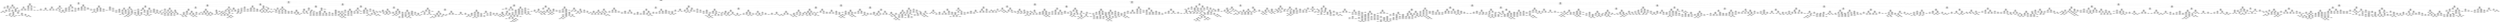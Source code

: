 digraph Tree {
node [shape=box] ;
0 [label="shell_weight <= -0.685\nentropy = 3.591\nsamples = 3341\nvalue = [1, 1, 11, 44, 99, 205, 320, 453, 562, 508, 371\n221, 164, 101, 74, 52, 48, 33, 27, 19, 13, 4, 7\n1, 1, 1]"] ;
1 [label="diameter <= -1.872\nentropy = 2.952\nsamples = 938\nvalue = [1, 1, 11, 44, 99, 190, 249, 154, 84, 49, 22, 16\n11, 2, 2, 2, 0, 1, 0, 0, 0, 0, 0, 0, 0, 0]"] ;
0 -> 1 [labeldistance=2.5, labelangle=45, headlabel="True"] ;
2 [label="shell_weight <= -1.564\nentropy = 2.271\nsamples = 177\nvalue = [1, 1, 11, 41, 70, 33, 15, 4, 1, 0, 0, 0, 0\n0, 0, 0, 0, 0, 0, 0, 0, 0, 0, 0, 0, 0]"] ;
1 -> 2 ;
3 [label="shelling_weight <= -1.593\nentropy = 1.92\nsamples = 77\nvalue = [1, 1, 11, 33, 26, 4, 1, 0, 0, 0, 0, 0, 0, 0\n0, 0, 0, 0, 0, 0, 0, 0, 0, 0, 0, 0]"] ;
2 -> 3 ;
4 [label="height <= -2.629\nentropy = 1.677\nsamples = 11\nvalue = [1, 1, 5, 4, 0, 0, 0, 0, 0, 0, 0, 0, 0, 0\n0, 0, 0, 0, 0, 0, 0, 0, 0, 0, 0, 0]"] ;
3 -> 4 ;
5 [label="shell_weight <= -1.696\nentropy = 1.585\nsamples = 3\nvalue = [1, 1, 0, 1, 0, 0, 0, 0, 0, 0, 0, 0, 0, 0\n0, 0, 0, 0, 0, 0, 0, 0, 0, 0, 0, 0]"] ;
4 -> 5 ;
6 [label="entropy = 0.0\nsamples = 1\nvalue = [1, 0, 0, 0, 0, 0, 0, 0, 0, 0, 0, 0, 0, 0\n0, 0, 0, 0, 0, 0, 0, 0, 0, 0, 0, 0]"] ;
5 -> 6 ;
7 [label="totle_weight <= -1.668\nentropy = 1.0\nsamples = 2\nvalue = [0, 1, 0, 1, 0, 0, 0, 0, 0, 0, 0, 0, 0, 0\n0, 0, 0, 0, 0, 0, 0, 0, 0, 0, 0, 0]"] ;
5 -> 7 ;
8 [label="entropy = 0.0\nsamples = 1\nvalue = [0, 0, 0, 1, 0, 0, 0, 0, 0, 0, 0, 0, 0, 0\n0, 0, 0, 0, 0, 0, 0, 0, 0, 0, 0, 0]"] ;
7 -> 8 ;
9 [label="entropy = 0.0\nsamples = 1\nvalue = [0, 1, 0, 0, 0, 0, 0, 0, 0, 0, 0, 0, 0, 0\n0, 0, 0, 0, 0, 0, 0, 0, 0, 0, 0, 0]"] ;
7 -> 9 ;
10 [label="visceral_weight <= -1.626\nentropy = 0.954\nsamples = 8\nvalue = [0, 0, 5, 3, 0, 0, 0, 0, 0, 0, 0, 0, 0, 0\n0, 0, 0, 0, 0, 0, 0, 0, 0, 0, 0, 0]"] ;
4 -> 10 ;
11 [label="entropy = 0.0\nsamples = 4\nvalue = [0, 0, 4, 0, 0, 0, 0, 0, 0, 0, 0, 0, 0, 0\n0, 0, 0, 0, 0, 0, 0, 0, 0, 0, 0, 0]"] ;
10 -> 11 ;
12 [label="height <= -2.512\nentropy = 0.811\nsamples = 4\nvalue = [0, 0, 1, 3, 0, 0, 0, 0, 0, 0, 0, 0, 0, 0\n0, 0, 0, 0, 0, 0, 0, 0, 0, 0, 0, 0]"] ;
10 -> 12 ;
13 [label="entropy = 0.0\nsamples = 1\nvalue = [0, 0, 1, 0, 0, 0, 0, 0, 0, 0, 0, 0, 0, 0\n0, 0, 0, 0, 0, 0, 0, 0, 0, 0, 0, 0]"] ;
12 -> 13 ;
14 [label="entropy = 0.0\nsamples = 3\nvalue = [0, 0, 0, 3, 0, 0, 0, 0, 0, 0, 0, 0, 0, 0\n0, 0, 0, 0, 0, 0, 0, 0, 0, 0, 0, 0]"] ;
12 -> 14 ;
15 [label="diameter <= -2.324\nentropy = 1.702\nsamples = 66\nvalue = [0, 0, 6, 29, 26, 4, 1, 0, 0, 0, 0, 0, 0, 0\n0, 0, 0, 0, 0, 0, 0, 0, 0, 0, 0, 0]"] ;
3 -> 15 ;
16 [label="visceral_weight <= -1.53\nentropy = 1.765\nsamples = 57\nvalue = [0, 0, 6, 21, 25, 4, 1, 0, 0, 0, 0, 0, 0, 0\n0, 0, 0, 0, 0, 0, 0, 0, 0, 0, 0, 0]"] ;
15 -> 16 ;
17 [label="length <= -2.427\nentropy = 1.741\nsamples = 47\nvalue = [0, 0, 6, 21, 17, 2, 1, 0, 0, 0, 0, 0, 0, 0\n0, 0, 0, 0, 0, 0, 0, 0, 0, 0, 0, 0]"] ;
16 -> 17 ;
18 [label="shell_weight <= -1.659\nentropy = 1.53\nsamples = 43\nvalue = [0, 0, 5, 20, 17, 1, 0, 0, 0, 0, 0, 0, 0, 0\n0, 0, 0, 0, 0, 0, 0, 0, 0, 0, 0, 0]"] ;
17 -> 18 ;
19 [label="height <= -2.045\nentropy = 1.295\nsamples = 10\nvalue = [0, 0, 0, 6, 3, 1, 0, 0, 0, 0, 0, 0, 0, 0\n0, 0, 0, 0, 0, 0, 0, 0, 0, 0, 0, 0]"] ;
18 -> 19 ;
20 [label="visceral_weight <= -1.606\nentropy = 0.918\nsamples = 9\nvalue = [0, 0, 0, 6, 3, 0, 0, 0, 0, 0, 0, 0, 0, 0\n0, 0, 0, 0, 0, 0, 0, 0, 0, 0, 0, 0]"] ;
19 -> 20 ;
21 [label="totle_weight <= -1.657\nentropy = 0.971\nsamples = 5\nvalue = [0, 0, 0, 2, 3, 0, 0, 0, 0, 0, 0, 0, 0, 0\n0, 0, 0, 0, 0, 0, 0, 0, 0, 0, 0, 0]"] ;
20 -> 21 ;
22 [label="entropy = 0.0\nsamples = 2\nvalue = [0, 0, 0, 2, 0, 0, 0, 0, 0, 0, 0, 0, 0, 0\n0, 0, 0, 0, 0, 0, 0, 0, 0, 0, 0, 0]"] ;
21 -> 22 ;
23 [label="entropy = 0.0\nsamples = 3\nvalue = [0, 0, 0, 0, 3, 0, 0, 0, 0, 0, 0, 0, 0, 0\n0, 0, 0, 0, 0, 0, 0, 0, 0, 0, 0, 0]"] ;
21 -> 23 ;
24 [label="entropy = 0.0\nsamples = 4\nvalue = [0, 0, 0, 4, 0, 0, 0, 0, 0, 0, 0, 0, 0, 0\n0, 0, 0, 0, 0, 0, 0, 0, 0, 0, 0, 0]"] ;
20 -> 24 ;
25 [label="entropy = 0.0\nsamples = 1\nvalue = [0, 0, 0, 0, 0, 1, 0, 0, 0, 0, 0, 0, 0, 0\n0, 0, 0, 0, 0, 0, 0, 0, 0, 0, 0, 0]"] ;
19 -> 25 ;
26 [label="totle_weight <= -1.641\nentropy = 1.462\nsamples = 33\nvalue = [0, 0, 5, 14, 14, 0, 0, 0, 0, 0, 0, 0, 0, 0\n0, 0, 0, 0, 0, 0, 0, 0, 0, 0, 0, 0]"] ;
18 -> 26 ;
27 [label="length <= -2.842\nentropy = 1.0\nsamples = 4\nvalue = [0, 0, 2, 0, 2, 0, 0, 0, 0, 0, 0, 0, 0, 0\n0, 0, 0, 0, 0, 0, 0, 0, 0, 0, 0, 0]"] ;
26 -> 27 ;
28 [label="entropy = 0.0\nsamples = 2\nvalue = [0, 0, 2, 0, 0, 0, 0, 0, 0, 0, 0, 0, 0, 0\n0, 0, 0, 0, 0, 0, 0, 0, 0, 0, 0, 0]"] ;
27 -> 28 ;
29 [label="entropy = 0.0\nsamples = 2\nvalue = [0, 0, 0, 0, 2, 0, 0, 0, 0, 0, 0, 0, 0, 0\n0, 0, 0, 0, 0, 0, 0, 0, 0, 0, 0, 0]"] ;
27 -> 29 ;
30 [label="shell_weight <= -1.592\nentropy = 1.373\nsamples = 29\nvalue = [0, 0, 3, 14, 12, 0, 0, 0, 0, 0, 0, 0, 0, 0\n0, 0, 0, 0, 0, 0, 0, 0, 0, 0, 0, 0]"] ;
26 -> 30 ;
31 [label="visceral_weight <= -1.58\nentropy = 1.37\nsamples = 26\nvalue = [0, 0, 3, 14, 9, 0, 0, 0, 0, 0, 0, 0, 0, 0\n0, 0, 0, 0, 0, 0, 0, 0, 0, 0, 0, 0]"] ;
30 -> 31 ;
32 [label="height <= -2.454\nentropy = 0.971\nsamples = 15\nvalue = [0, 0, 0, 9, 6, 0, 0, 0, 0, 0, 0, 0, 0, 0\n0, 0, 0, 0, 0, 0, 0, 0, 0, 0, 0, 0]"] ;
31 -> 32 ;
33 [label="entropy = 0.0\nsamples = 2\nvalue = [0, 0, 0, 0, 2, 0, 0, 0, 0, 0, 0, 0, 0, 0\n0, 0, 0, 0, 0, 0, 0, 0, 0, 0, 0, 0]"] ;
32 -> 33 ;
34 [label="length <= -2.842\nentropy = 0.89\nsamples = 13\nvalue = [0, 0, 0, 9, 4, 0, 0, 0, 0, 0, 0, 0, 0, 0\n0, 0, 0, 0, 0, 0, 0, 0, 0, 0, 0, 0]"] ;
32 -> 34 ;
35 [label="length <= -2.925\nentropy = 0.811\nsamples = 4\nvalue = [0, 0, 0, 1, 3, 0, 0, 0, 0, 0, 0, 0, 0, 0\n0, 0, 0, 0, 0, 0, 0, 0, 0, 0, 0, 0]"] ;
34 -> 35 ;
36 [label="entropy = 0.0\nsamples = 1\nvalue = [0, 0, 0, 1, 0, 0, 0, 0, 0, 0, 0, 0, 0, 0\n0, 0, 0, 0, 0, 0, 0, 0, 0, 0, 0, 0]"] ;
35 -> 36 ;
37 [label="entropy = 0.0\nsamples = 3\nvalue = [0, 0, 0, 0, 3, 0, 0, 0, 0, 0, 0, 0, 0, 0\n0, 0, 0, 0, 0, 0, 0, 0, 0, 0, 0, 0]"] ;
35 -> 37 ;
38 [label="gender <= 0.051\nentropy = 0.503\nsamples = 9\nvalue = [0, 0, 0, 8, 1, 0, 0, 0, 0, 0, 0, 0, 0, 0\n0, 0, 0, 0, 0, 0, 0, 0, 0, 0, 0, 0]"] ;
34 -> 38 ;
39 [label="length <= -2.718\nentropy = 1.0\nsamples = 2\nvalue = [0, 0, 0, 1, 1, 0, 0, 0, 0, 0, 0, 0, 0, 0\n0, 0, 0, 0, 0, 0, 0, 0, 0, 0, 0, 0]"] ;
38 -> 39 ;
40 [label="entropy = 0.0\nsamples = 1\nvalue = [0, 0, 0, 1, 0, 0, 0, 0, 0, 0, 0, 0, 0, 0\n0, 0, 0, 0, 0, 0, 0, 0, 0, 0, 0, 0]"] ;
39 -> 40 ;
41 [label="entropy = 0.0\nsamples = 1\nvalue = [0, 0, 0, 0, 1, 0, 0, 0, 0, 0, 0, 0, 0, 0\n0, 0, 0, 0, 0, 0, 0, 0, 0, 0, 0, 0]"] ;
39 -> 41 ;
42 [label="entropy = 0.0\nsamples = 7\nvalue = [0, 0, 0, 7, 0, 0, 0, 0, 0, 0, 0, 0, 0, 0\n0, 0, 0, 0, 0, 0, 0, 0, 0, 0, 0, 0]"] ;
38 -> 42 ;
43 [label="visceral_weight <= -1.564\nentropy = 1.539\nsamples = 11\nvalue = [0, 0, 3, 5, 3, 0, 0, 0, 0, 0, 0, 0, 0, 0\n0, 0, 0, 0, 0, 0, 0, 0, 0, 0, 0, 0]"] ;
31 -> 43 ;
44 [label="entropy = 0.0\nsamples = 2\nvalue = [0, 0, 2, 0, 0, 0, 0, 0, 0, 0, 0, 0, 0, 0\n0, 0, 0, 0, 0, 0, 0, 0, 0, 0, 0, 0]"] ;
43 -> 44 ;
45 [label="height <= -2.162\nentropy = 1.352\nsamples = 9\nvalue = [0, 0, 1, 5, 3, 0, 0, 0, 0, 0, 0, 0, 0, 0\n0, 0, 0, 0, 0, 0, 0, 0, 0, 0, 0, 0]"] ;
43 -> 45 ;
46 [label="shelling_weight <= -1.53\nentropy = 1.0\nsamples = 2\nvalue = [0, 0, 1, 0, 1, 0, 0, 0, 0, 0, 0, 0, 0, 0\n0, 0, 0, 0, 0, 0, 0, 0, 0, 0, 0, 0]"] ;
45 -> 46 ;
47 [label="entropy = 0.0\nsamples = 1\nvalue = [0, 0, 0, 0, 1, 0, 0, 0, 0, 0, 0, 0, 0, 0\n0, 0, 0, 0, 0, 0, 0, 0, 0, 0, 0, 0]"] ;
46 -> 47 ;
48 [label="entropy = 0.0\nsamples = 1\nvalue = [0, 0, 1, 0, 0, 0, 0, 0, 0, 0, 0, 0, 0, 0\n0, 0, 0, 0, 0, 0, 0, 0, 0, 0, 0, 0]"] ;
46 -> 48 ;
49 [label="shelling_weight <= -1.548\nentropy = 0.863\nsamples = 7\nvalue = [0, 0, 0, 5, 2, 0, 0, 0, 0, 0, 0, 0, 0, 0\n0, 0, 0, 0, 0, 0, 0, 0, 0, 0, 0, 0]"] ;
45 -> 49 ;
50 [label="entropy = 0.0\nsamples = 1\nvalue = [0, 0, 0, 0, 1, 0, 0, 0, 0, 0, 0, 0, 0, 0\n0, 0, 0, 0, 0, 0, 0, 0, 0, 0, 0, 0]"] ;
49 -> 50 ;
51 [label="length <= -2.469\nentropy = 0.65\nsamples = 6\nvalue = [0, 0, 0, 5, 1, 0, 0, 0, 0, 0, 0, 0, 0, 0\n0, 0, 0, 0, 0, 0, 0, 0, 0, 0, 0, 0]"] ;
49 -> 51 ;
52 [label="entropy = 0.0\nsamples = 5\nvalue = [0, 0, 0, 5, 0, 0, 0, 0, 0, 0, 0, 0, 0, 0\n0, 0, 0, 0, 0, 0, 0, 0, 0, 0, 0, 0]"] ;
51 -> 52 ;
53 [label="entropy = 0.0\nsamples = 1\nvalue = [0, 0, 0, 0, 1, 0, 0, 0, 0, 0, 0, 0, 0, 0\n0, 0, 0, 0, 0, 0, 0, 0, 0, 0, 0, 0]"] ;
51 -> 53 ;
54 [label="entropy = 0.0\nsamples = 3\nvalue = [0, 0, 0, 0, 3, 0, 0, 0, 0, 0, 0, 0, 0, 0\n0, 0, 0, 0, 0, 0, 0, 0, 0, 0, 0, 0]"] ;
30 -> 54 ;
55 [label="length <= -2.386\nentropy = 2.0\nsamples = 4\nvalue = [0, 0, 1, 1, 0, 1, 1, 0, 0, 0, 0, 0, 0, 0\n0, 0, 0, 0, 0, 0, 0, 0, 0, 0, 0, 0]"] ;
17 -> 55 ;
56 [label="totle_weight <= -1.578\nentropy = 1.0\nsamples = 2\nvalue = [0, 0, 0, 0, 0, 1, 1, 0, 0, 0, 0, 0, 0, 0\n0, 0, 0, 0, 0, 0, 0, 0, 0, 0, 0, 0]"] ;
55 -> 56 ;
57 [label="entropy = 0.0\nsamples = 1\nvalue = [0, 0, 0, 0, 0, 0, 1, 0, 0, 0, 0, 0, 0, 0\n0, 0, 0, 0, 0, 0, 0, 0, 0, 0, 0, 0]"] ;
56 -> 57 ;
58 [label="entropy = 0.0\nsamples = 1\nvalue = [0, 0, 0, 0, 0, 1, 0, 0, 0, 0, 0, 0, 0, 0\n0, 0, 0, 0, 0, 0, 0, 0, 0, 0, 0, 0]"] ;
56 -> 58 ;
59 [label="shelling_weight <= -1.494\nentropy = 1.0\nsamples = 2\nvalue = [0, 0, 1, 1, 0, 0, 0, 0, 0, 0, 0, 0, 0, 0\n0, 0, 0, 0, 0, 0, 0, 0, 0, 0, 0, 0]"] ;
55 -> 59 ;
60 [label="entropy = 0.0\nsamples = 1\nvalue = [0, 0, 0, 1, 0, 0, 0, 0, 0, 0, 0, 0, 0, 0\n0, 0, 0, 0, 0, 0, 0, 0, 0, 0, 0, 0]"] ;
59 -> 60 ;
61 [label="entropy = 0.0\nsamples = 1\nvalue = [0, 0, 1, 0, 0, 0, 0, 0, 0, 0, 0, 0, 0, 0\n0, 0, 0, 0, 0, 0, 0, 0, 0, 0, 0, 0]"] ;
59 -> 61 ;
62 [label="shelling_weight <= -1.533\nentropy = 0.722\nsamples = 10\nvalue = [0, 0, 0, 0, 8, 2, 0, 0, 0, 0, 0, 0, 0, 0\n0, 0, 0, 0, 0, 0, 0, 0, 0, 0, 0, 0]"] ;
16 -> 62 ;
63 [label="length <= -2.593\nentropy = 1.0\nsamples = 4\nvalue = [0, 0, 0, 0, 2, 2, 0, 0, 0, 0, 0, 0, 0, 0\n0, 0, 0, 0, 0, 0, 0, 0, 0, 0, 0, 0]"] ;
62 -> 63 ;
64 [label="entropy = 0.0\nsamples = 1\nvalue = [0, 0, 0, 0, 0, 1, 0, 0, 0, 0, 0, 0, 0, 0\n0, 0, 0, 0, 0, 0, 0, 0, 0, 0, 0, 0]"] ;
63 -> 64 ;
65 [label="height <= -1.928\nentropy = 0.918\nsamples = 3\nvalue = [0, 0, 0, 0, 2, 1, 0, 0, 0, 0, 0, 0, 0, 0\n0, 0, 0, 0, 0, 0, 0, 0, 0, 0, 0, 0]"] ;
63 -> 65 ;
66 [label="entropy = 0.0\nsamples = 2\nvalue = [0, 0, 0, 0, 2, 0, 0, 0, 0, 0, 0, 0, 0, 0\n0, 0, 0, 0, 0, 0, 0, 0, 0, 0, 0, 0]"] ;
65 -> 66 ;
67 [label="entropy = 0.0\nsamples = 1\nvalue = [0, 0, 0, 0, 0, 1, 0, 0, 0, 0, 0, 0, 0, 0\n0, 0, 0, 0, 0, 0, 0, 0, 0, 0, 0, 0]"] ;
65 -> 67 ;
68 [label="entropy = 0.0\nsamples = 6\nvalue = [0, 0, 0, 0, 6, 0, 0, 0, 0, 0, 0, 0, 0, 0\n0, 0, 0, 0, 0, 0, 0, 0, 0, 0, 0, 0]"] ;
62 -> 68 ;
69 [label="length <= -2.407\nentropy = 0.503\nsamples = 9\nvalue = [0, 0, 0, 8, 1, 0, 0, 0, 0, 0, 0, 0, 0, 0\n0, 0, 0, 0, 0, 0, 0, 0, 0, 0, 0, 0]"] ;
15 -> 69 ;
70 [label="entropy = 0.0\nsamples = 1\nvalue = [0, 0, 0, 0, 1, 0, 0, 0, 0, 0, 0, 0, 0, 0\n0, 0, 0, 0, 0, 0, 0, 0, 0, 0, 0, 0]"] ;
69 -> 70 ;
71 [label="entropy = 0.0\nsamples = 8\nvalue = [0, 0, 0, 8, 0, 0, 0, 0, 0, 0, 0, 0, 0, 0\n0, 0, 0, 0, 0, 0, 0, 0, 0, 0, 0, 0]"] ;
69 -> 71 ;
72 [label="shell_weight <= -1.499\nentropy = 1.98\nsamples = 100\nvalue = [0, 0, 0, 8, 44, 29, 14, 4, 1, 0, 0, 0, 0, 0\n0, 0, 0, 0, 0, 0, 0, 0, 0, 0, 0, 0]"] ;
2 -> 72 ;
73 [label="visceral_weight <= -1.466\nentropy = 1.775\nsamples = 48\nvalue = [0, 0, 0, 6, 18, 19, 5, 0, 0, 0, 0, 0, 0, 0\n0, 0, 0, 0, 0, 0, 0, 0, 0, 0, 0, 0]"] ;
72 -> 73 ;
74 [label="height <= -1.694\nentropy = 1.675\nsamples = 28\nvalue = [0, 0, 0, 1, 11, 11, 5, 0, 0, 0, 0, 0, 0, 0\n0, 0, 0, 0, 0, 0, 0, 0, 0, 0, 0, 0]"] ;
73 -> 74 ;
75 [label="diameter <= -2.173\nentropy = 1.616\nsamples = 18\nvalue = [0, 0, 0, 1, 10, 3, 4, 0, 0, 0, 0, 0, 0, 0\n0, 0, 0, 0, 0, 0, 0, 0, 0, 0, 0, 0]"] ;
74 -> 75 ;
76 [label="length <= -2.303\nentropy = 1.096\nsamples = 11\nvalue = [0, 0, 0, 1, 8, 2, 0, 0, 0, 0, 0, 0, 0, 0\n0, 0, 0, 0, 0, 0, 0, 0, 0, 0, 0, 0]"] ;
75 -> 76 ;
77 [label="shelling_weight <= -1.48\nentropy = 1.0\nsamples = 2\nvalue = [0, 0, 0, 1, 0, 1, 0, 0, 0, 0, 0, 0, 0, 0\n0, 0, 0, 0, 0, 0, 0, 0, 0, 0, 0, 0]"] ;
76 -> 77 ;
78 [label="entropy = 0.0\nsamples = 1\nvalue = [0, 0, 0, 0, 0, 1, 0, 0, 0, 0, 0, 0, 0, 0\n0, 0, 0, 0, 0, 0, 0, 0, 0, 0, 0, 0]"] ;
77 -> 78 ;
79 [label="entropy = 0.0\nsamples = 1\nvalue = [0, 0, 0, 1, 0, 0, 0, 0, 0, 0, 0, 0, 0, 0\n0, 0, 0, 0, 0, 0, 0, 0, 0, 0, 0, 0]"] ;
77 -> 79 ;
80 [label="visceral_weight <= -1.539\nentropy = 0.503\nsamples = 9\nvalue = [0, 0, 0, 0, 8, 1, 0, 0, 0, 0, 0, 0, 0, 0\n0, 0, 0, 0, 0, 0, 0, 0, 0, 0, 0, 0]"] ;
76 -> 80 ;
81 [label="entropy = 0.0\nsamples = 1\nvalue = [0, 0, 0, 0, 0, 1, 0, 0, 0, 0, 0, 0, 0, 0\n0, 0, 0, 0, 0, 0, 0, 0, 0, 0, 0, 0]"] ;
80 -> 81 ;
82 [label="entropy = 0.0\nsamples = 8\nvalue = [0, 0, 0, 0, 8, 0, 0, 0, 0, 0, 0, 0, 0, 0\n0, 0, 0, 0, 0, 0, 0, 0, 0, 0, 0, 0]"] ;
80 -> 82 ;
83 [label="diameter <= -2.048\nentropy = 1.379\nsamples = 7\nvalue = [0, 0, 0, 0, 2, 1, 4, 0, 0, 0, 0, 0, 0, 0\n0, 0, 0, 0, 0, 0, 0, 0, 0, 0, 0, 0]"] ;
75 -> 83 ;
84 [label="shelling_weight <= -1.398\nentropy = 0.722\nsamples = 5\nvalue = [0, 0, 0, 0, 0, 1, 4, 0, 0, 0, 0, 0, 0, 0\n0, 0, 0, 0, 0, 0, 0, 0, 0, 0, 0, 0]"] ;
83 -> 84 ;
85 [label="entropy = 0.0\nsamples = 4\nvalue = [0, 0, 0, 0, 0, 0, 4, 0, 0, 0, 0, 0, 0, 0\n0, 0, 0, 0, 0, 0, 0, 0, 0, 0, 0, 0]"] ;
84 -> 85 ;
86 [label="entropy = 0.0\nsamples = 1\nvalue = [0, 0, 0, 0, 0, 1, 0, 0, 0, 0, 0, 0, 0, 0\n0, 0, 0, 0, 0, 0, 0, 0, 0, 0, 0, 0]"] ;
84 -> 86 ;
87 [label="entropy = 0.0\nsamples = 2\nvalue = [0, 0, 0, 0, 2, 0, 0, 0, 0, 0, 0, 0, 0, 0\n0, 0, 0, 0, 0, 0, 0, 0, 0, 0, 0, 0]"] ;
83 -> 87 ;
88 [label="diameter <= -2.023\nentropy = 0.922\nsamples = 10\nvalue = [0, 0, 0, 0, 1, 8, 1, 0, 0, 0, 0, 0, 0, 0\n0, 0, 0, 0, 0, 0, 0, 0, 0, 0, 0, 0]"] ;
74 -> 88 ;
89 [label="length <= -2.095\nentropy = 0.503\nsamples = 9\nvalue = [0, 0, 0, 0, 0, 8, 1, 0, 0, 0, 0, 0, 0, 0\n0, 0, 0, 0, 0, 0, 0, 0, 0, 0, 0, 0]"] ;
88 -> 89 ;
90 [label="entropy = 0.0\nsamples = 7\nvalue = [0, 0, 0, 0, 0, 7, 0, 0, 0, 0, 0, 0, 0, 0\n0, 0, 0, 0, 0, 0, 0, 0, 0, 0, 0, 0]"] ;
89 -> 90 ;
91 [label="height <= -1.461\nentropy = 1.0\nsamples = 2\nvalue = [0, 0, 0, 0, 0, 1, 1, 0, 0, 0, 0, 0, 0, 0\n0, 0, 0, 0, 0, 0, 0, 0, 0, 0, 0, 0]"] ;
89 -> 91 ;
92 [label="entropy = 0.0\nsamples = 1\nvalue = [0, 0, 0, 0, 0, 0, 1, 0, 0, 0, 0, 0, 0, 0\n0, 0, 0, 0, 0, 0, 0, 0, 0, 0, 0, 0]"] ;
91 -> 92 ;
93 [label="entropy = 0.0\nsamples = 1\nvalue = [0, 0, 0, 0, 0, 1, 0, 0, 0, 0, 0, 0, 0, 0\n0, 0, 0, 0, 0, 0, 0, 0, 0, 0, 0, 0]"] ;
91 -> 93 ;
94 [label="entropy = 0.0\nsamples = 1\nvalue = [0, 0, 0, 0, 1, 0, 0, 0, 0, 0, 0, 0, 0, 0\n0, 0, 0, 0, 0, 0, 0, 0, 0, 0, 0, 0]"] ;
88 -> 94 ;
95 [label="height <= -1.461\nentropy = 1.559\nsamples = 20\nvalue = [0, 0, 0, 5, 7, 8, 0, 0, 0, 0, 0, 0, 0, 0\n0, 0, 0, 0, 0, 0, 0, 0, 0, 0, 0, 0]"] ;
73 -> 95 ;
96 [label="length <= -2.054\nentropy = 1.5\nsamples = 16\nvalue = [0, 0, 0, 4, 4, 8, 0, 0, 0, 0, 0, 0, 0, 0\n0, 0, 0, 0, 0, 0, 0, 0, 0, 0, 0, 0]"] ;
95 -> 96 ;
97 [label="height <= -1.694\nentropy = 1.573\nsamples = 11\nvalue = [0, 0, 0, 4, 4, 3, 0, 0, 0, 0, 0, 0, 0, 0\n0, 0, 0, 0, 0, 0, 0, 0, 0, 0, 0, 0]"] ;
96 -> 97 ;
98 [label="length <= -2.178\nentropy = 1.5\nsamples = 8\nvalue = [0, 0, 0, 2, 4, 2, 0, 0, 0, 0, 0, 0, 0, 0\n0, 0, 0, 0, 0, 0, 0, 0, 0, 0, 0, 0]"] ;
97 -> 98 ;
99 [label="totle_weight <= -1.515\nentropy = 1.5\nsamples = 4\nvalue = [0, 0, 0, 1, 1, 2, 0, 0, 0, 0, 0, 0, 0, 0\n0, 0, 0, 0, 0, 0, 0, 0, 0, 0, 0, 0]"] ;
98 -> 99 ;
100 [label="entropy = 0.0\nsamples = 1\nvalue = [0, 0, 0, 0, 1, 0, 0, 0, 0, 0, 0, 0, 0, 0\n0, 0, 0, 0, 0, 0, 0, 0, 0, 0, 0, 0]"] ;
99 -> 100 ;
101 [label="length <= -2.282\nentropy = 0.918\nsamples = 3\nvalue = [0, 0, 0, 1, 0, 2, 0, 0, 0, 0, 0, 0, 0, 0\n0, 0, 0, 0, 0, 0, 0, 0, 0, 0, 0, 0]"] ;
99 -> 101 ;
102 [label="entropy = 0.0\nsamples = 1\nvalue = [0, 0, 0, 1, 0, 0, 0, 0, 0, 0, 0, 0, 0, 0\n0, 0, 0, 0, 0, 0, 0, 0, 0, 0, 0, 0]"] ;
101 -> 102 ;
103 [label="entropy = 0.0\nsamples = 2\nvalue = [0, 0, 0, 0, 0, 2, 0, 0, 0, 0, 0, 0, 0, 0\n0, 0, 0, 0, 0, 0, 0, 0, 0, 0, 0, 0]"] ;
101 -> 103 ;
104 [label="shell_weight <= -1.53\nentropy = 0.811\nsamples = 4\nvalue = [0, 0, 0, 1, 3, 0, 0, 0, 0, 0, 0, 0, 0, 0\n0, 0, 0, 0, 0, 0, 0, 0, 0, 0, 0, 0]"] ;
98 -> 104 ;
105 [label="entropy = 0.0\nsamples = 1\nvalue = [0, 0, 0, 1, 0, 0, 0, 0, 0, 0, 0, 0, 0, 0\n0, 0, 0, 0, 0, 0, 0, 0, 0, 0, 0, 0]"] ;
104 -> 105 ;
106 [label="entropy = 0.0\nsamples = 3\nvalue = [0, 0, 0, 0, 3, 0, 0, 0, 0, 0, 0, 0, 0, 0\n0, 0, 0, 0, 0, 0, 0, 0, 0, 0, 0, 0]"] ;
104 -> 106 ;
107 [label="visceral_weight <= -1.453\nentropy = 0.918\nsamples = 3\nvalue = [0, 0, 0, 2, 0, 1, 0, 0, 0, 0, 0, 0, 0, 0\n0, 0, 0, 0, 0, 0, 0, 0, 0, 0, 0, 0]"] ;
97 -> 107 ;
108 [label="entropy = 0.0\nsamples = 1\nvalue = [0, 0, 0, 1, 0, 0, 0, 0, 0, 0, 0, 0, 0, 0\n0, 0, 0, 0, 0, 0, 0, 0, 0, 0, 0, 0]"] ;
107 -> 108 ;
109 [label="shelling_weight <= -1.41\nentropy = 1.0\nsamples = 2\nvalue = [0, 0, 0, 1, 0, 1, 0, 0, 0, 0, 0, 0, 0, 0\n0, 0, 0, 0, 0, 0, 0, 0, 0, 0, 0, 0]"] ;
107 -> 109 ;
110 [label="entropy = 0.0\nsamples = 1\nvalue = [0, 0, 0, 0, 0, 1, 0, 0, 0, 0, 0, 0, 0, 0\n0, 0, 0, 0, 0, 0, 0, 0, 0, 0, 0, 0]"] ;
109 -> 110 ;
111 [label="entropy = 0.0\nsamples = 1\nvalue = [0, 0, 0, 1, 0, 0, 0, 0, 0, 0, 0, 0, 0, 0\n0, 0, 0, 0, 0, 0, 0, 0, 0, 0, 0, 0]"] ;
109 -> 111 ;
112 [label="entropy = 0.0\nsamples = 5\nvalue = [0, 0, 0, 0, 0, 5, 0, 0, 0, 0, 0, 0, 0, 0\n0, 0, 0, 0, 0, 0, 0, 0, 0, 0, 0, 0]"] ;
96 -> 112 ;
113 [label="visceral_weight <= -1.391\nentropy = 0.811\nsamples = 4\nvalue = [0, 0, 0, 1, 3, 0, 0, 0, 0, 0, 0, 0, 0, 0\n0, 0, 0, 0, 0, 0, 0, 0, 0, 0, 0, 0]"] ;
95 -> 113 ;
114 [label="entropy = 0.0\nsamples = 3\nvalue = [0, 0, 0, 0, 3, 0, 0, 0, 0, 0, 0, 0, 0, 0\n0, 0, 0, 0, 0, 0, 0, 0, 0, 0, 0, 0]"] ;
113 -> 114 ;
115 [label="entropy = 0.0\nsamples = 1\nvalue = [0, 0, 0, 1, 0, 0, 0, 0, 0, 0, 0, 0, 0, 0\n0, 0, 0, 0, 0, 0, 0, 0, 0, 0, 0, 0]"] ;
113 -> 115 ;
116 [label="visceral_weight <= -1.416\nentropy = 1.97\nsamples = 52\nvalue = [0, 0, 0, 2, 26, 10, 9, 4, 1, 0, 0, 0, 0, 0\n0, 0, 0, 0, 0, 0, 0, 0, 0, 0, 0, 0]"] ;
72 -> 116 ;
117 [label="shell_weight <= -1.465\nentropy = 1.454\nsamples = 23\nvalue = [0, 0, 0, 2, 15, 0, 2, 4, 0, 0, 0, 0, 0, 0\n0, 0, 0, 0, 0, 0, 0, 0, 0, 0, 0, 0]"] ;
116 -> 117 ;
118 [label="totle_weight <= -1.488\nentropy = 1.053\nsamples = 18\nvalue = [0, 0, 0, 0, 13, 0, 1, 4, 0, 0, 0, 0, 0, 0\n0, 0, 0, 0, 0, 0, 0, 0, 0, 0, 0, 0]"] ;
117 -> 118 ;
119 [label="height <= -1.694\nentropy = 0.991\nsamples = 9\nvalue = [0, 0, 0, 0, 5, 0, 0, 4, 0, 0, 0, 0, 0, 0\n0, 0, 0, 0, 0, 0, 0, 0, 0, 0, 0, 0]"] ;
118 -> 119 ;
120 [label="entropy = 0.0\nsamples = 3\nvalue = [0, 0, 0, 0, 3, 0, 0, 0, 0, 0, 0, 0, 0, 0\n0, 0, 0, 0, 0, 0, 0, 0, 0, 0, 0, 0]"] ;
119 -> 120 ;
121 [label="shelling_weight <= -1.469\nentropy = 0.918\nsamples = 6\nvalue = [0, 0, 0, 0, 2, 0, 0, 4, 0, 0, 0, 0, 0, 0\n0, 0, 0, 0, 0, 0, 0, 0, 0, 0, 0, 0]"] ;
119 -> 121 ;
122 [label="entropy = 0.0\nsamples = 2\nvalue = [0, 0, 0, 0, 2, 0, 0, 0, 0, 0, 0, 0, 0, 0\n0, 0, 0, 0, 0, 0, 0, 0, 0, 0, 0, 0]"] ;
121 -> 122 ;
123 [label="entropy = 0.0\nsamples = 4\nvalue = [0, 0, 0, 0, 0, 0, 0, 4, 0, 0, 0, 0, 0, 0\n0, 0, 0, 0, 0, 0, 0, 0, 0, 0, 0, 0]"] ;
121 -> 123 ;
124 [label="diameter <= -2.073\nentropy = 0.503\nsamples = 9\nvalue = [0, 0, 0, 0, 8, 0, 1, 0, 0, 0, 0, 0, 0, 0\n0, 0, 0, 0, 0, 0, 0, 0, 0, 0, 0, 0]"] ;
118 -> 124 ;
125 [label="totle_weight <= -1.455\nentropy = 1.0\nsamples = 2\nvalue = [0, 0, 0, 0, 1, 0, 1, 0, 0, 0, 0, 0, 0, 0\n0, 0, 0, 0, 0, 0, 0, 0, 0, 0, 0, 0]"] ;
124 -> 125 ;
126 [label="entropy = 0.0\nsamples = 1\nvalue = [0, 0, 0, 0, 0, 0, 1, 0, 0, 0, 0, 0, 0, 0\n0, 0, 0, 0, 0, 0, 0, 0, 0, 0, 0, 0]"] ;
125 -> 126 ;
127 [label="entropy = 0.0\nsamples = 1\nvalue = [0, 0, 0, 0, 1, 0, 0, 0, 0, 0, 0, 0, 0, 0\n0, 0, 0, 0, 0, 0, 0, 0, 0, 0, 0, 0]"] ;
125 -> 127 ;
128 [label="entropy = 0.0\nsamples = 7\nvalue = [0, 0, 0, 0, 7, 0, 0, 0, 0, 0, 0, 0, 0, 0\n0, 0, 0, 0, 0, 0, 0, 0, 0, 0, 0, 0]"] ;
124 -> 128 ;
129 [label="height <= -1.811\nentropy = 1.522\nsamples = 5\nvalue = [0, 0, 0, 2, 2, 0, 1, 0, 0, 0, 0, 0, 0, 0\n0, 0, 0, 0, 0, 0, 0, 0, 0, 0, 0, 0]"] ;
117 -> 129 ;
130 [label="entropy = 0.0\nsamples = 2\nvalue = [0, 0, 0, 2, 0, 0, 0, 0, 0, 0, 0, 0, 0, 0\n0, 0, 0, 0, 0, 0, 0, 0, 0, 0, 0, 0]"] ;
129 -> 130 ;
131 [label="visceral_weight <= -1.48\nentropy = 0.918\nsamples = 3\nvalue = [0, 0, 0, 0, 2, 0, 1, 0, 0, 0, 0, 0, 0, 0\n0, 0, 0, 0, 0, 0, 0, 0, 0, 0, 0, 0]"] ;
129 -> 131 ;
132 [label="entropy = 0.0\nsamples = 1\nvalue = [0, 0, 0, 0, 0, 0, 1, 0, 0, 0, 0, 0, 0, 0\n0, 0, 0, 0, 0, 0, 0, 0, 0, 0, 0, 0]"] ;
131 -> 132 ;
133 [label="entropy = 0.0\nsamples = 2\nvalue = [0, 0, 0, 0, 2, 0, 0, 0, 0, 0, 0, 0, 0, 0\n0, 0, 0, 0, 0, 0, 0, 0, 0, 0, 0, 0]"] ;
131 -> 133 ;
134 [label="visceral_weight <= -1.321\nentropy = 1.723\nsamples = 29\nvalue = [0, 0, 0, 0, 11, 10, 7, 0, 1, 0, 0, 0, 0, 0\n0, 0, 0, 0, 0, 0, 0, 0, 0, 0, 0, 0]"] ;
116 -> 134 ;
135 [label="shell_weight <= -1.471\nentropy = 1.564\nsamples = 22\nvalue = [0, 0, 0, 0, 6, 9, 7, 0, 0, 0, 0, 0, 0, 0\n0, 0, 0, 0, 0, 0, 0, 0, 0, 0, 0, 0]"] ;
134 -> 135 ;
136 [label="totle_weight <= -1.48\nentropy = 0.971\nsamples = 5\nvalue = [0, 0, 0, 0, 3, 0, 2, 0, 0, 0, 0, 0, 0, 0\n0, 0, 0, 0, 0, 0, 0, 0, 0, 0, 0, 0]"] ;
135 -> 136 ;
137 [label="entropy = 0.0\nsamples = 2\nvalue = [0, 0, 0, 0, 2, 0, 0, 0, 0, 0, 0, 0, 0, 0\n0, 0, 0, 0, 0, 0, 0, 0, 0, 0, 0, 0]"] ;
136 -> 137 ;
138 [label="shell_weight <= -1.482\nentropy = 0.918\nsamples = 3\nvalue = [0, 0, 0, 0, 1, 0, 2, 0, 0, 0, 0, 0, 0, 0\n0, 0, 0, 0, 0, 0, 0, 0, 0, 0, 0, 0]"] ;
136 -> 138 ;
139 [label="entropy = 0.0\nsamples = 1\nvalue = [0, 0, 0, 0, 1, 0, 0, 0, 0, 0, 0, 0, 0, 0\n0, 0, 0, 0, 0, 0, 0, 0, 0, 0, 0, 0]"] ;
138 -> 139 ;
140 [label="entropy = 0.0\nsamples = 2\nvalue = [0, 0, 0, 0, 0, 0, 2, 0, 0, 0, 0, 0, 0, 0\n0, 0, 0, 0, 0, 0, 0, 0, 0, 0, 0, 0]"] ;
138 -> 140 ;
141 [label="shelling_weight <= -1.357\nentropy = 1.447\nsamples = 17\nvalue = [0, 0, 0, 0, 3, 9, 5, 0, 0, 0, 0, 0, 0, 0\n0, 0, 0, 0, 0, 0, 0, 0, 0, 0, 0, 0]"] ;
135 -> 141 ;
142 [label="height <= -1.461\nentropy = 0.961\nsamples = 13\nvalue = [0, 0, 0, 0, 0, 8, 5, 0, 0, 0, 0, 0, 0, 0\n0, 0, 0, 0, 0, 0, 0, 0, 0, 0, 0, 0]"] ;
141 -> 142 ;
143 [label="shell_weight <= -1.465\nentropy = 0.985\nsamples = 7\nvalue = [0, 0, 0, 0, 0, 3, 4, 0, 0, 0, 0, 0, 0, 0\n0, 0, 0, 0, 0, 0, 0, 0, 0, 0, 0, 0]"] ;
142 -> 143 ;
144 [label="length <= -1.991\nentropy = 0.811\nsamples = 4\nvalue = [0, 0, 0, 0, 0, 3, 1, 0, 0, 0, 0, 0, 0, 0\n0, 0, 0, 0, 0, 0, 0, 0, 0, 0, 0, 0]"] ;
143 -> 144 ;
145 [label="entropy = 0.0\nsamples = 1\nvalue = [0, 0, 0, 0, 0, 0, 1, 0, 0, 0, 0, 0, 0, 0\n0, 0, 0, 0, 0, 0, 0, 0, 0, 0, 0, 0]"] ;
144 -> 145 ;
146 [label="entropy = 0.0\nsamples = 3\nvalue = [0, 0, 0, 0, 0, 3, 0, 0, 0, 0, 0, 0, 0, 0\n0, 0, 0, 0, 0, 0, 0, 0, 0, 0, 0, 0]"] ;
144 -> 146 ;
147 [label="entropy = 0.0\nsamples = 3\nvalue = [0, 0, 0, 0, 0, 0, 3, 0, 0, 0, 0, 0, 0, 0\n0, 0, 0, 0, 0, 0, 0, 0, 0, 0, 0, 0]"] ;
143 -> 147 ;
148 [label="totle_weight <= -1.414\nentropy = 0.65\nsamples = 6\nvalue = [0, 0, 0, 0, 0, 5, 1, 0, 0, 0, 0, 0, 0, 0\n0, 0, 0, 0, 0, 0, 0, 0, 0, 0, 0, 0]"] ;
142 -> 148 ;
149 [label="entropy = 0.0\nsamples = 5\nvalue = [0, 0, 0, 0, 0, 5, 0, 0, 0, 0, 0, 0, 0, 0\n0, 0, 0, 0, 0, 0, 0, 0, 0, 0, 0, 0]"] ;
148 -> 149 ;
150 [label="entropy = 0.0\nsamples = 1\nvalue = [0, 0, 0, 0, 0, 0, 1, 0, 0, 0, 0, 0, 0, 0\n0, 0, 0, 0, 0, 0, 0, 0, 0, 0, 0, 0]"] ;
148 -> 150 ;
151 [label="visceral_weight <= -1.334\nentropy = 0.811\nsamples = 4\nvalue = [0, 0, 0, 0, 3, 1, 0, 0, 0, 0, 0, 0, 0, 0\n0, 0, 0, 0, 0, 0, 0, 0, 0, 0, 0, 0]"] ;
141 -> 151 ;
152 [label="entropy = 0.0\nsamples = 3\nvalue = [0, 0, 0, 0, 3, 0, 0, 0, 0, 0, 0, 0, 0, 0\n0, 0, 0, 0, 0, 0, 0, 0, 0, 0, 0, 0]"] ;
151 -> 152 ;
153 [label="entropy = 0.0\nsamples = 1\nvalue = [0, 0, 0, 0, 0, 1, 0, 0, 0, 0, 0, 0, 0, 0\n0, 0, 0, 0, 0, 0, 0, 0, 0, 0, 0, 0]"] ;
151 -> 153 ;
154 [label="visceral_weight <= -1.088\nentropy = 1.149\nsamples = 7\nvalue = [0, 0, 0, 0, 5, 1, 0, 0, 1, 0, 0, 0, 0, 0\n0, 0, 0, 0, 0, 0, 0, 0, 0, 0, 0, 0]"] ;
134 -> 154 ;
155 [label="shelling_weight <= -1.374\nentropy = 0.65\nsamples = 6\nvalue = [0, 0, 0, 0, 5, 0, 0, 0, 1, 0, 0, 0, 0, 0\n0, 0, 0, 0, 0, 0, 0, 0, 0, 0, 0, 0]"] ;
154 -> 155 ;
156 [label="visceral_weight <= -1.291\nentropy = 0.918\nsamples = 3\nvalue = [0, 0, 0, 0, 2, 0, 0, 0, 1, 0, 0, 0, 0, 0\n0, 0, 0, 0, 0, 0, 0, 0, 0, 0, 0, 0]"] ;
155 -> 156 ;
157 [label="entropy = 0.0\nsamples = 1\nvalue = [0, 0, 0, 0, 0, 0, 0, 0, 1, 0, 0, 0, 0, 0\n0, 0, 0, 0, 0, 0, 0, 0, 0, 0, 0, 0]"] ;
156 -> 157 ;
158 [label="entropy = 0.0\nsamples = 2\nvalue = [0, 0, 0, 0, 2, 0, 0, 0, 0, 0, 0, 0, 0, 0\n0, 0, 0, 0, 0, 0, 0, 0, 0, 0, 0, 0]"] ;
156 -> 158 ;
159 [label="entropy = 0.0\nsamples = 3\nvalue = [0, 0, 0, 0, 3, 0, 0, 0, 0, 0, 0, 0, 0, 0\n0, 0, 0, 0, 0, 0, 0, 0, 0, 0, 0, 0]"] ;
155 -> 159 ;
160 [label="entropy = 0.0\nsamples = 1\nvalue = [0, 0, 0, 0, 0, 1, 0, 0, 0, 0, 0, 0, 0, 0\n0, 0, 0, 0, 0, 0, 0, 0, 0, 0, 0, 0]"] ;
154 -> 160 ;
161 [label="gender <= 0.655\nentropy = 2.703\nsamples = 761\nvalue = [0, 0, 0, 3, 29, 157, 234, 150, 83, 49, 22, 16\n11, 2, 2, 2, 0, 1, 0, 0, 0, 0, 0, 0, 0, 0]"] ;
1 -> 161 ;
162 [label="shell_weight <= -0.773\nentropy = 2.951\nsamples = 241\nvalue = [0, 0, 0, 1, 3, 21, 44, 52, 47, 35, 16, 11, 7\n1, 1, 1, 0, 1, 0, 0, 0, 0, 0, 0, 0, 0]"] ;
161 -> 162 ;
163 [label="visceral_weight <= -1.134\nentropy = 2.984\nsamples = 192\nvalue = [0, 0, 0, 1, 3, 20, 35, 30, 38, 33, 16, 8, 5\n1, 1, 0, 0, 1, 0, 0, 0, 0, 0, 0, 0, 0]"] ;
162 -> 163 ;
164 [label="shelling_weight <= -1.33\nentropy = 2.992\nsamples = 74\nvalue = [0, 0, 0, 1, 3, 10, 12, 8, 13, 17, 6, 1, 1, 0\n1, 0, 0, 1, 0, 0, 0, 0, 0, 0, 0, 0]"] ;
163 -> 164 ;
165 [label="length <= -1.597\nentropy = 2.655\nsamples = 19\nvalue = [0, 0, 0, 1, 0, 0, 4, 3, 3, 3, 4, 1, 0, 0\n0, 0, 0, 0, 0, 0, 0, 0, 0, 0, 0, 0]"] ;
164 -> 165 ;
166 [label="length <= -1.805\nentropy = 2.325\nsamples = 14\nvalue = [0, 0, 0, 1, 0, 0, 4, 1, 3, 1, 4, 0, 0, 0\n0, 0, 0, 0, 0, 0, 0, 0, 0, 0, 0, 0]"] ;
165 -> 166 ;
167 [label="height <= -1.461\nentropy = 1.5\nsamples = 4\nvalue = [0, 0, 0, 0, 0, 0, 2, 1, 0, 1, 0, 0, 0, 0\n0, 0, 0, 0, 0, 0, 0, 0, 0, 0, 0, 0]"] ;
166 -> 167 ;
168 [label="entropy = 0.0\nsamples = 2\nvalue = [0, 0, 0, 0, 0, 0, 2, 0, 0, 0, 0, 0, 0, 0\n0, 0, 0, 0, 0, 0, 0, 0, 0, 0, 0, 0]"] ;
167 -> 168 ;
169 [label="totle_weight <= -1.439\nentropy = 1.0\nsamples = 2\nvalue = [0, 0, 0, 0, 0, 0, 0, 1, 0, 1, 0, 0, 0, 0\n0, 0, 0, 0, 0, 0, 0, 0, 0, 0, 0, 0]"] ;
167 -> 169 ;
170 [label="entropy = 0.0\nsamples = 1\nvalue = [0, 0, 0, 0, 0, 0, 0, 1, 0, 0, 0, 0, 0, 0\n0, 0, 0, 0, 0, 0, 0, 0, 0, 0, 0, 0]"] ;
169 -> 170 ;
171 [label="entropy = 0.0\nsamples = 1\nvalue = [0, 0, 0, 0, 0, 0, 0, 0, 0, 1, 0, 0, 0, 0\n0, 0, 0, 0, 0, 0, 0, 0, 0, 0, 0, 0]"] ;
169 -> 171 ;
172 [label="height <= -1.344\nentropy = 1.846\nsamples = 10\nvalue = [0, 0, 0, 1, 0, 0, 2, 0, 3, 0, 4, 0, 0, 0\n0, 0, 0, 0, 0, 0, 0, 0, 0, 0, 0, 0]"] ;
166 -> 172 ;
173 [label="shell_weight <= -1.329\nentropy = 0.971\nsamples = 5\nvalue = [0, 0, 0, 0, 0, 0, 0, 0, 3, 0, 2, 0, 0, 0\n0, 0, 0, 0, 0, 0, 0, 0, 0, 0, 0, 0]"] ;
172 -> 173 ;
174 [label="diameter <= -1.797\nentropy = 0.918\nsamples = 3\nvalue = [0, 0, 0, 0, 0, 0, 0, 0, 1, 0, 2, 0, 0, 0\n0, 0, 0, 0, 0, 0, 0, 0, 0, 0, 0, 0]"] ;
173 -> 174 ;
175 [label="entropy = 0.0\nsamples = 1\nvalue = [0, 0, 0, 0, 0, 0, 0, 0, 1, 0, 0, 0, 0, 0\n0, 0, 0, 0, 0, 0, 0, 0, 0, 0, 0, 0]"] ;
174 -> 175 ;
176 [label="entropy = 0.0\nsamples = 2\nvalue = [0, 0, 0, 0, 0, 0, 0, 0, 0, 0, 2, 0, 0, 0\n0, 0, 0, 0, 0, 0, 0, 0, 0, 0, 0, 0]"] ;
174 -> 176 ;
177 [label="entropy = 0.0\nsamples = 2\nvalue = [0, 0, 0, 0, 0, 0, 0, 0, 2, 0, 0, 0, 0, 0\n0, 0, 0, 0, 0, 0, 0, 0, 0, 0, 0, 0]"] ;
173 -> 177 ;
178 [label="shell_weight <= -1.347\nentropy = 1.522\nsamples = 5\nvalue = [0, 0, 0, 1, 0, 0, 2, 0, 0, 0, 2, 0, 0, 0\n0, 0, 0, 0, 0, 0, 0, 0, 0, 0, 0, 0]"] ;
172 -> 178 ;
179 [label="totle_weight <= -1.396\nentropy = 0.918\nsamples = 3\nvalue = [0, 0, 0, 1, 0, 0, 2, 0, 0, 0, 0, 0, 0, 0\n0, 0, 0, 0, 0, 0, 0, 0, 0, 0, 0, 0]"] ;
178 -> 179 ;
180 [label="entropy = 0.0\nsamples = 1\nvalue = [0, 0, 0, 1, 0, 0, 0, 0, 0, 0, 0, 0, 0, 0\n0, 0, 0, 0, 0, 0, 0, 0, 0, 0, 0, 0]"] ;
179 -> 180 ;
181 [label="entropy = 0.0\nsamples = 2\nvalue = [0, 0, 0, 0, 0, 0, 2, 0, 0, 0, 0, 0, 0, 0\n0, 0, 0, 0, 0, 0, 0, 0, 0, 0, 0, 0]"] ;
179 -> 181 ;
182 [label="entropy = 0.0\nsamples = 2\nvalue = [0, 0, 0, 0, 0, 0, 0, 0, 0, 0, 2, 0, 0, 0\n0, 0, 0, 0, 0, 0, 0, 0, 0, 0, 0, 0]"] ;
178 -> 182 ;
183 [label="shell_weight <= -1.322\nentropy = 1.522\nsamples = 5\nvalue = [0, 0, 0, 0, 0, 0, 0, 2, 0, 2, 0, 1, 0, 0\n0, 0, 0, 0, 0, 0, 0, 0, 0, 0, 0, 0]"] ;
165 -> 183 ;
184 [label="entropy = 0.0\nsamples = 2\nvalue = [0, 0, 0, 0, 0, 0, 0, 0, 0, 2, 0, 0, 0, 0\n0, 0, 0, 0, 0, 0, 0, 0, 0, 0, 0, 0]"] ;
183 -> 184 ;
185 [label="shell_weight <= -1.251\nentropy = 0.918\nsamples = 3\nvalue = [0, 0, 0, 0, 0, 0, 0, 2, 0, 0, 0, 1, 0, 0\n0, 0, 0, 0, 0, 0, 0, 0, 0, 0, 0, 0]"] ;
183 -> 185 ;
186 [label="entropy = 0.0\nsamples = 2\nvalue = [0, 0, 0, 0, 0, 0, 0, 2, 0, 0, 0, 0, 0, 0\n0, 0, 0, 0, 0, 0, 0, 0, 0, 0, 0, 0]"] ;
185 -> 186 ;
187 [label="entropy = 0.0\nsamples = 1\nvalue = [0, 0, 0, 0, 0, 0, 0, 0, 0, 0, 0, 1, 0, 0\n0, 0, 0, 0, 0, 0, 0, 0, 0, 0, 0, 0]"] ;
185 -> 187 ;
188 [label="diameter <= -1.118\nentropy = 2.834\nsamples = 55\nvalue = [0, 0, 0, 0, 3, 10, 8, 5, 10, 14, 2, 0, 1, 0\n1, 0, 0, 1, 0, 0, 0, 0, 0, 0, 0, 0]"] ;
164 -> 188 ;
189 [label="shell_weight <= -1.311\nentropy = 2.448\nsamples = 43\nvalue = [0, 0, 0, 0, 2, 9, 8, 2, 9, 12, 0, 0, 1, 0\n0, 0, 0, 0, 0, 0, 0, 0, 0, 0, 0, 0]"] ;
188 -> 189 ;
190 [label="diameter <= -1.47\nentropy = 0.722\nsamples = 5\nvalue = [0, 0, 0, 0, 1, 4, 0, 0, 0, 0, 0, 0, 0, 0\n0, 0, 0, 0, 0, 0, 0, 0, 0, 0, 0, 0]"] ;
189 -> 190 ;
191 [label="entropy = 0.0\nsamples = 4\nvalue = [0, 0, 0, 0, 0, 4, 0, 0, 0, 0, 0, 0, 0, 0\n0, 0, 0, 0, 0, 0, 0, 0, 0, 0, 0, 0]"] ;
190 -> 191 ;
192 [label="entropy = 0.0\nsamples = 1\nvalue = [0, 0, 0, 0, 1, 0, 0, 0, 0, 0, 0, 0, 0, 0\n0, 0, 0, 0, 0, 0, 0, 0, 0, 0, 0, 0]"] ;
190 -> 192 ;
193 [label="shelling_weight <= -1.179\nentropy = 2.375\nsamples = 38\nvalue = [0, 0, 0, 0, 1, 5, 8, 2, 9, 12, 0, 0, 1, 0\n0, 0, 0, 0, 0, 0, 0, 0, 0, 0, 0, 0]"] ;
189 -> 193 ;
194 [label="totle_weight <= -1.263\nentropy = 2.131\nsamples = 33\nvalue = [0, 0, 0, 0, 0, 5, 6, 2, 8, 12, 0, 0, 0, 0\n0, 0, 0, 0, 0, 0, 0, 0, 0, 0, 0, 0]"] ;
193 -> 194 ;
195 [label="totle_weight <= -1.305\nentropy = 1.739\nsamples = 17\nvalue = [0, 0, 0, 0, 0, 0, 3, 1, 7, 6, 0, 0, 0, 0\n0, 0, 0, 0, 0, 0, 0, 0, 0, 0, 0, 0]"] ;
194 -> 195 ;
196 [label="height <= -1.227\nentropy = 1.459\nsamples = 6\nvalue = [0, 0, 0, 0, 0, 0, 3, 0, 1, 2, 0, 0, 0, 0\n0, 0, 0, 0, 0, 0, 0, 0, 0, 0, 0, 0]"] ;
195 -> 196 ;
197 [label="shelling_weight <= -1.273\nentropy = 0.918\nsamples = 3\nvalue = [0, 0, 0, 0, 0, 0, 0, 0, 1, 2, 0, 0, 0, 0\n0, 0, 0, 0, 0, 0, 0, 0, 0, 0, 0, 0]"] ;
196 -> 197 ;
198 [label="entropy = 0.0\nsamples = 2\nvalue = [0, 0, 0, 0, 0, 0, 0, 0, 0, 2, 0, 0, 0, 0\n0, 0, 0, 0, 0, 0, 0, 0, 0, 0, 0, 0]"] ;
197 -> 198 ;
199 [label="entropy = 0.0\nsamples = 1\nvalue = [0, 0, 0, 0, 0, 0, 0, 0, 1, 0, 0, 0, 0, 0\n0, 0, 0, 0, 0, 0, 0, 0, 0, 0, 0, 0]"] ;
197 -> 199 ;
200 [label="entropy = 0.0\nsamples = 3\nvalue = [0, 0, 0, 0, 0, 0, 3, 0, 0, 0, 0, 0, 0, 0\n0, 0, 0, 0, 0, 0, 0, 0, 0, 0, 0, 0]"] ;
196 -> 200 ;
201 [label="visceral_weight <= -1.156\nentropy = 1.322\nsamples = 11\nvalue = [0, 0, 0, 0, 0, 0, 0, 1, 6, 4, 0, 0, 0, 0\n0, 0, 0, 0, 0, 0, 0, 0, 0, 0, 0, 0]"] ;
195 -> 201 ;
202 [label="height <= -1.11\nentropy = 0.971\nsamples = 10\nvalue = [0, 0, 0, 0, 0, 0, 0, 0, 6, 4, 0, 0, 0, 0\n0, 0, 0, 0, 0, 0, 0, 0, 0, 0, 0, 0]"] ;
201 -> 202 ;
203 [label="totle_weight <= -1.285\nentropy = 0.985\nsamples = 7\nvalue = [0, 0, 0, 0, 0, 0, 0, 0, 3, 4, 0, 0, 0, 0\n0, 0, 0, 0, 0, 0, 0, 0, 0, 0, 0, 0]"] ;
202 -> 203 ;
204 [label="length <= -1.556\nentropy = 0.811\nsamples = 4\nvalue = [0, 0, 0, 0, 0, 0, 0, 0, 3, 1, 0, 0, 0, 0\n0, 0, 0, 0, 0, 0, 0, 0, 0, 0, 0, 0]"] ;
203 -> 204 ;
205 [label="entropy = 0.0\nsamples = 1\nvalue = [0, 0, 0, 0, 0, 0, 0, 0, 0, 1, 0, 0, 0, 0\n0, 0, 0, 0, 0, 0, 0, 0, 0, 0, 0, 0]"] ;
204 -> 205 ;
206 [label="entropy = 0.0\nsamples = 3\nvalue = [0, 0, 0, 0, 0, 0, 0, 0, 3, 0, 0, 0, 0, 0\n0, 0, 0, 0, 0, 0, 0, 0, 0, 0, 0, 0]"] ;
204 -> 206 ;
207 [label="entropy = 0.0\nsamples = 3\nvalue = [0, 0, 0, 0, 0, 0, 0, 0, 0, 3, 0, 0, 0, 0\n0, 0, 0, 0, 0, 0, 0, 0, 0, 0, 0, 0]"] ;
203 -> 207 ;
208 [label="entropy = 0.0\nsamples = 3\nvalue = [0, 0, 0, 0, 0, 0, 0, 0, 3, 0, 0, 0, 0, 0\n0, 0, 0, 0, 0, 0, 0, 0, 0, 0, 0, 0]"] ;
202 -> 208 ;
209 [label="entropy = 0.0\nsamples = 1\nvalue = [0, 0, 0, 0, 0, 0, 0, 1, 0, 0, 0, 0, 0, 0\n0, 0, 0, 0, 0, 0, 0, 0, 0, 0, 0, 0]"] ;
201 -> 209 ;
210 [label="diameter <= -1.319\nentropy = 2.008\nsamples = 16\nvalue = [0, 0, 0, 0, 0, 5, 3, 1, 1, 6, 0, 0, 0, 0\n0, 0, 0, 0, 0, 0, 0, 0, 0, 0, 0, 0]"] ;
194 -> 210 ;
211 [label="shelling_weight <= -1.214\nentropy = 1.549\nsamples = 8\nvalue = [0, 0, 0, 0, 0, 5, 1, 1, 0, 1, 0, 0, 0, 0\n0, 0, 0, 0, 0, 0, 0, 0, 0, 0, 0, 0]"] ;
210 -> 211 ;
212 [label="entropy = 0.0\nsamples = 5\nvalue = [0, 0, 0, 0, 0, 5, 0, 0, 0, 0, 0, 0, 0, 0\n0, 0, 0, 0, 0, 0, 0, 0, 0, 0, 0, 0]"] ;
211 -> 212 ;
213 [label="visceral_weight <= -1.368\nentropy = 1.585\nsamples = 3\nvalue = [0, 0, 0, 0, 0, 0, 1, 1, 0, 1, 0, 0, 0, 0\n0, 0, 0, 0, 0, 0, 0, 0, 0, 0, 0, 0]"] ;
211 -> 213 ;
214 [label="entropy = 0.0\nsamples = 1\nvalue = [0, 0, 0, 0, 0, 0, 0, 1, 0, 0, 0, 0, 0, 0\n0, 0, 0, 0, 0, 0, 0, 0, 0, 0, 0, 0]"] ;
213 -> 214 ;
215 [label="height <= -0.993\nentropy = 1.0\nsamples = 2\nvalue = [0, 0, 0, 0, 0, 0, 1, 0, 0, 1, 0, 0, 0, 0\n0, 0, 0, 0, 0, 0, 0, 0, 0, 0, 0, 0]"] ;
213 -> 215 ;
216 [label="entropy = 0.0\nsamples = 1\nvalue = [0, 0, 0, 0, 0, 0, 0, 0, 0, 1, 0, 0, 0, 0\n0, 0, 0, 0, 0, 0, 0, 0, 0, 0, 0, 0]"] ;
215 -> 216 ;
217 [label="entropy = 0.0\nsamples = 1\nvalue = [0, 0, 0, 0, 0, 0, 1, 0, 0, 0, 0, 0, 0, 0\n0, 0, 0, 0, 0, 0, 0, 0, 0, 0, 0, 0]"] ;
215 -> 217 ;
218 [label="height <= -1.168\nentropy = 1.299\nsamples = 8\nvalue = [0, 0, 0, 0, 0, 0, 2, 0, 1, 5, 0, 0, 0, 0\n0, 0, 0, 0, 0, 0, 0, 0, 0, 0, 0, 0]"] ;
210 -> 218 ;
219 [label="totle_weight <= -1.213\nentropy = 1.0\nsamples = 2\nvalue = [0, 0, 0, 0, 0, 0, 1, 0, 1, 0, 0, 0, 0, 0\n0, 0, 0, 0, 0, 0, 0, 0, 0, 0, 0, 0]"] ;
218 -> 219 ;
220 [label="entropy = 0.0\nsamples = 1\nvalue = [0, 0, 0, 0, 0, 0, 0, 0, 1, 0, 0, 0, 0, 0\n0, 0, 0, 0, 0, 0, 0, 0, 0, 0, 0, 0]"] ;
219 -> 220 ;
221 [label="entropy = 0.0\nsamples = 1\nvalue = [0, 0, 0, 0, 0, 0, 1, 0, 0, 0, 0, 0, 0, 0\n0, 0, 0, 0, 0, 0, 0, 0, 0, 0, 0, 0]"] ;
219 -> 221 ;
222 [label="shell_weight <= -1.165\nentropy = 0.65\nsamples = 6\nvalue = [0, 0, 0, 0, 0, 0, 1, 0, 0, 5, 0, 0, 0, 0\n0, 0, 0, 0, 0, 0, 0, 0, 0, 0, 0, 0]"] ;
218 -> 222 ;
223 [label="gender <= -0.553\nentropy = 1.0\nsamples = 2\nvalue = [0, 0, 0, 0, 0, 0, 1, 0, 0, 1, 0, 0, 0, 0\n0, 0, 0, 0, 0, 0, 0, 0, 0, 0, 0, 0]"] ;
222 -> 223 ;
224 [label="entropy = 0.0\nsamples = 1\nvalue = [0, 0, 0, 0, 0, 0, 1, 0, 0, 0, 0, 0, 0, 0\n0, 0, 0, 0, 0, 0, 0, 0, 0, 0, 0, 0]"] ;
223 -> 224 ;
225 [label="entropy = 0.0\nsamples = 1\nvalue = [0, 0, 0, 0, 0, 0, 0, 0, 0, 1, 0, 0, 0, 0\n0, 0, 0, 0, 0, 0, 0, 0, 0, 0, 0, 0]"] ;
223 -> 225 ;
226 [label="entropy = 0.0\nsamples = 4\nvalue = [0, 0, 0, 0, 0, 0, 0, 0, 0, 4, 0, 0, 0, 0\n0, 0, 0, 0, 0, 0, 0, 0, 0, 0, 0, 0]"] ;
222 -> 226 ;
227 [label="height <= -1.227\nentropy = 1.922\nsamples = 5\nvalue = [0, 0, 0, 0, 1, 0, 2, 0, 1, 0, 0, 0, 1, 0\n0, 0, 0, 0, 0, 0, 0, 0, 0, 0, 0, 0]"] ;
193 -> 227 ;
228 [label="length <= -1.369\nentropy = 1.0\nsamples = 2\nvalue = [0, 0, 0, 0, 1, 0, 0, 0, 0, 0, 0, 0, 1, 0\n0, 0, 0, 0, 0, 0, 0, 0, 0, 0, 0, 0]"] ;
227 -> 228 ;
229 [label="entropy = 0.0\nsamples = 1\nvalue = [0, 0, 0, 0, 0, 0, 0, 0, 0, 0, 0, 0, 1, 0\n0, 0, 0, 0, 0, 0, 0, 0, 0, 0, 0, 0]"] ;
228 -> 229 ;
230 [label="entropy = 0.0\nsamples = 1\nvalue = [0, 0, 0, 0, 1, 0, 0, 0, 0, 0, 0, 0, 0, 0\n0, 0, 0, 0, 0, 0, 0, 0, 0, 0, 0, 0]"] ;
228 -> 230 ;
231 [label="visceral_weight <= -1.14\nentropy = 0.918\nsamples = 3\nvalue = [0, 0, 0, 0, 0, 0, 2, 0, 1, 0, 0, 0, 0, 0\n0, 0, 0, 0, 0, 0, 0, 0, 0, 0, 0, 0]"] ;
227 -> 231 ;
232 [label="entropy = 0.0\nsamples = 2\nvalue = [0, 0, 0, 0, 0, 0, 2, 0, 0, 0, 0, 0, 0, 0\n0, 0, 0, 0, 0, 0, 0, 0, 0, 0, 0, 0]"] ;
231 -> 232 ;
233 [label="entropy = 0.0\nsamples = 1\nvalue = [0, 0, 0, 0, 0, 0, 0, 0, 1, 0, 0, 0, 0, 0\n0, 0, 0, 0, 0, 0, 0, 0, 0, 0, 0, 0]"] ;
231 -> 233 ;
234 [label="shelling_weight <= -1.153\nentropy = 2.855\nsamples = 12\nvalue = [0, 0, 0, 0, 1, 1, 0, 3, 1, 2, 2, 0, 0, 0\n1, 0, 0, 1, 0, 0, 0, 0, 0, 0, 0, 0]"] ;
188 -> 234 ;
235 [label="visceral_weight <= -1.145\nentropy = 0.918\nsamples = 3\nvalue = [0, 0, 0, 0, 0, 0, 0, 0, 0, 0, 2, 0, 0, 0\n1, 0, 0, 0, 0, 0, 0, 0, 0, 0, 0, 0]"] ;
234 -> 235 ;
236 [label="entropy = 0.0\nsamples = 2\nvalue = [0, 0, 0, 0, 0, 0, 0, 0, 0, 0, 2, 0, 0, 0\n0, 0, 0, 0, 0, 0, 0, 0, 0, 0, 0, 0]"] ;
235 -> 236 ;
237 [label="entropy = 0.0\nsamples = 1\nvalue = [0, 0, 0, 0, 0, 0, 0, 0, 0, 0, 0, 0, 0, 0\n1, 0, 0, 0, 0, 0, 0, 0, 0, 0, 0, 0]"] ;
235 -> 237 ;
238 [label="totle_weight <= -1.043\nentropy = 2.419\nsamples = 9\nvalue = [0, 0, 0, 0, 1, 1, 0, 3, 1, 2, 0, 0, 0, 0\n0, 0, 0, 1, 0, 0, 0, 0, 0, 0, 0, 0]"] ;
234 -> 238 ;
239 [label="height <= -1.11\nentropy = 1.459\nsamples = 6\nvalue = [0, 0, 0, 0, 0, 0, 0, 3, 1, 2, 0, 0, 0, 0\n0, 0, 0, 0, 0, 0, 0, 0, 0, 0, 0, 0]"] ;
238 -> 239 ;
240 [label="entropy = 0.0\nsamples = 1\nvalue = [0, 0, 0, 0, 0, 0, 0, 0, 1, 0, 0, 0, 0, 0\n0, 0, 0, 0, 0, 0, 0, 0, 0, 0, 0, 0]"] ;
239 -> 240 ;
241 [label="height <= -0.876\nentropy = 0.971\nsamples = 5\nvalue = [0, 0, 0, 0, 0, 0, 0, 3, 0, 2, 0, 0, 0, 0\n0, 0, 0, 0, 0, 0, 0, 0, 0, 0, 0, 0]"] ;
239 -> 241 ;
242 [label="entropy = 0.0\nsamples = 2\nvalue = [0, 0, 0, 0, 0, 0, 0, 2, 0, 0, 0, 0, 0, 0\n0, 0, 0, 0, 0, 0, 0, 0, 0, 0, 0, 0]"] ;
241 -> 242 ;
243 [label="diameter <= -0.892\nentropy = 0.918\nsamples = 3\nvalue = [0, 0, 0, 0, 0, 0, 0, 1, 0, 2, 0, 0, 0, 0\n0, 0, 0, 0, 0, 0, 0, 0, 0, 0, 0, 0]"] ;
241 -> 243 ;
244 [label="entropy = 0.0\nsamples = 2\nvalue = [0, 0, 0, 0, 0, 0, 0, 0, 0, 2, 0, 0, 0, 0\n0, 0, 0, 0, 0, 0, 0, 0, 0, 0, 0, 0]"] ;
243 -> 244 ;
245 [label="entropy = 0.0\nsamples = 1\nvalue = [0, 0, 0, 0, 0, 0, 0, 1, 0, 0, 0, 0, 0, 0\n0, 0, 0, 0, 0, 0, 0, 0, 0, 0, 0, 0]"] ;
243 -> 245 ;
246 [label="visceral_weight <= -1.168\nentropy = 1.585\nsamples = 3\nvalue = [0, 0, 0, 0, 1, 1, 0, 0, 0, 0, 0, 0, 0, 0\n0, 0, 0, 1, 0, 0, 0, 0, 0, 0, 0, 0]"] ;
238 -> 246 ;
247 [label="entropy = 0.0\nsamples = 1\nvalue = [0, 0, 0, 0, 0, 1, 0, 0, 0, 0, 0, 0, 0, 0\n0, 0, 0, 0, 0, 0, 0, 0, 0, 0, 0, 0]"] ;
246 -> 247 ;
248 [label="height <= -0.759\nentropy = 1.0\nsamples = 2\nvalue = [0, 0, 0, 0, 1, 0, 0, 0, 0, 0, 0, 0, 0, 0\n0, 0, 0, 1, 0, 0, 0, 0, 0, 0, 0, 0]"] ;
246 -> 248 ;
249 [label="entropy = 0.0\nsamples = 1\nvalue = [0, 0, 0, 0, 1, 0, 0, 0, 0, 0, 0, 0, 0, 0\n0, 0, 0, 0, 0, 0, 0, 0, 0, 0, 0, 0]"] ;
248 -> 249 ;
250 [label="entropy = 0.0\nsamples = 1\nvalue = [0, 0, 0, 0, 0, 0, 0, 0, 0, 0, 0, 0, 0, 0\n0, 0, 0, 1, 0, 0, 0, 0, 0, 0, 0, 0]"] ;
248 -> 250 ;
251 [label="visceral_weight <= -0.703\nentropy = 2.846\nsamples = 118\nvalue = [0, 0, 0, 0, 0, 10, 23, 22, 25, 16, 10, 7, 4\n1, 0, 0, 0, 0, 0, 0, 0, 0, 0, 0, 0, 0]"] ;
163 -> 251 ;
252 [label="diameter <= -1.269\nentropy = 2.731\nsamples = 95\nvalue = [0, 0, 0, 0, 0, 3, 21, 19, 24, 9, 8, 7, 3, 1\n0, 0, 0, 0, 0, 0, 0, 0, 0, 0, 0, 0]"] ;
251 -> 252 ;
253 [label="length <= -1.348\nentropy = 1.658\nsamples = 9\nvalue = [0, 0, 0, 0, 0, 2, 0, 5, 1, 0, 1, 0, 0, 0\n0, 0, 0, 0, 0, 0, 0, 0, 0, 0, 0, 0]"] ;
252 -> 253 ;
254 [label="visceral_weight <= -1.104\nentropy = 0.918\nsamples = 3\nvalue = [0, 0, 0, 0, 0, 2, 0, 0, 0, 0, 1, 0, 0, 0\n0, 0, 0, 0, 0, 0, 0, 0, 0, 0, 0, 0]"] ;
253 -> 254 ;
255 [label="entropy = 0.0\nsamples = 2\nvalue = [0, 0, 0, 0, 0, 2, 0, 0, 0, 0, 0, 0, 0, 0\n0, 0, 0, 0, 0, 0, 0, 0, 0, 0, 0, 0]"] ;
254 -> 255 ;
256 [label="entropy = 0.0\nsamples = 1\nvalue = [0, 0, 0, 0, 0, 0, 0, 0, 0, 0, 1, 0, 0, 0\n0, 0, 0, 0, 0, 0, 0, 0, 0, 0, 0, 0]"] ;
254 -> 256 ;
257 [label="visceral_weight <= -1.118\nentropy = 0.65\nsamples = 6\nvalue = [0, 0, 0, 0, 0, 0, 0, 5, 1, 0, 0, 0, 0, 0\n0, 0, 0, 0, 0, 0, 0, 0, 0, 0, 0, 0]"] ;
253 -> 257 ;
258 [label="visceral_weight <= -1.127\nentropy = 1.0\nsamples = 2\nvalue = [0, 0, 0, 0, 0, 0, 0, 1, 1, 0, 0, 0, 0, 0\n0, 0, 0, 0, 0, 0, 0, 0, 0, 0, 0, 0]"] ;
257 -> 258 ;
259 [label="entropy = 0.0\nsamples = 1\nvalue = [0, 0, 0, 0, 0, 0, 0, 1, 0, 0, 0, 0, 0, 0\n0, 0, 0, 0, 0, 0, 0, 0, 0, 0, 0, 0]"] ;
258 -> 259 ;
260 [label="entropy = 0.0\nsamples = 1\nvalue = [0, 0, 0, 0, 0, 0, 0, 0, 1, 0, 0, 0, 0, 0\n0, 0, 0, 0, 0, 0, 0, 0, 0, 0, 0, 0]"] ;
258 -> 260 ;
261 [label="entropy = 0.0\nsamples = 4\nvalue = [0, 0, 0, 0, 0, 0, 0, 4, 0, 0, 0, 0, 0, 0\n0, 0, 0, 0, 0, 0, 0, 0, 0, 0, 0, 0]"] ;
257 -> 261 ;
262 [label="length <= -0.891\nentropy = 2.68\nsamples = 86\nvalue = [0, 0, 0, 0, 0, 1, 21, 14, 23, 9, 7, 7, 3, 1\n0, 0, 0, 0, 0, 0, 0, 0, 0, 0, 0, 0]"] ;
252 -> 262 ;
263 [label="shelling_weight <= -1.072\nentropy = 2.629\nsamples = 46\nvalue = [0, 0, 0, 0, 0, 1, 9, 5, 15, 4, 3, 7, 2, 0\n0, 0, 0, 0, 0, 0, 0, 0, 0, 0, 0, 0]"] ;
262 -> 263 ;
264 [label="totle_weight <= -1.127\nentropy = 2.502\nsamples = 20\nvalue = [0, 0, 0, 0, 0, 0, 1, 2, 7, 4, 2, 3, 1, 0\n0, 0, 0, 0, 0, 0, 0, 0, 0, 0, 0, 0]"] ;
263 -> 264 ;
265 [label="visceral_weight <= -1.115\nentropy = 1.75\nsamples = 8\nvalue = [0, 0, 0, 0, 0, 0, 0, 2, 4, 1, 0, 0, 1, 0\n0, 0, 0, 0, 0, 0, 0, 0, 0, 0, 0, 0]"] ;
264 -> 265 ;
266 [label="entropy = 0.0\nsamples = 4\nvalue = [0, 0, 0, 0, 0, 0, 0, 0, 4, 0, 0, 0, 0, 0\n0, 0, 0, 0, 0, 0, 0, 0, 0, 0, 0, 0]"] ;
265 -> 266 ;
267 [label="height <= -0.993\nentropy = 1.5\nsamples = 4\nvalue = [0, 0, 0, 0, 0, 0, 0, 2, 0, 1, 0, 0, 1, 0\n0, 0, 0, 0, 0, 0, 0, 0, 0, 0, 0, 0]"] ;
265 -> 267 ;
268 [label="entropy = 0.0\nsamples = 2\nvalue = [0, 0, 0, 0, 0, 0, 0, 2, 0, 0, 0, 0, 0, 0\n0, 0, 0, 0, 0, 0, 0, 0, 0, 0, 0, 0]"] ;
267 -> 268 ;
269 [label="diameter <= -1.168\nentropy = 1.0\nsamples = 2\nvalue = [0, 0, 0, 0, 0, 0, 0, 0, 0, 1, 0, 0, 1, 0\n0, 0, 0, 0, 0, 0, 0, 0, 0, 0, 0, 0]"] ;
267 -> 269 ;
270 [label="entropy = 0.0\nsamples = 1\nvalue = [0, 0, 0, 0, 0, 0, 0, 0, 0, 1, 0, 0, 0, 0\n0, 0, 0, 0, 0, 0, 0, 0, 0, 0, 0, 0]"] ;
269 -> 270 ;
271 [label="entropy = 0.0\nsamples = 1\nvalue = [0, 0, 0, 0, 0, 0, 0, 0, 0, 0, 0, 0, 1, 0\n0, 0, 0, 0, 0, 0, 0, 0, 0, 0, 0, 0]"] ;
269 -> 271 ;
272 [label="height <= -0.643\nentropy = 2.23\nsamples = 12\nvalue = [0, 0, 0, 0, 0, 0, 1, 0, 3, 3, 2, 3, 0, 0\n0, 0, 0, 0, 0, 0, 0, 0, 0, 0, 0, 0]"] ;
264 -> 272 ;
273 [label="totle_weight <= -1.122\nentropy = 1.842\nsamples = 7\nvalue = [0, 0, 0, 0, 0, 0, 0, 0, 1, 3, 2, 1, 0, 0\n0, 0, 0, 0, 0, 0, 0, 0, 0, 0, 0, 0]"] ;
272 -> 273 ;
274 [label="entropy = 0.0\nsamples = 1\nvalue = [0, 0, 0, 0, 0, 0, 0, 0, 0, 0, 0, 1, 0, 0\n0, 0, 0, 0, 0, 0, 0, 0, 0, 0, 0, 0]"] ;
273 -> 274 ;
275 [label="height <= -0.993\nentropy = 1.459\nsamples = 6\nvalue = [0, 0, 0, 0, 0, 0, 0, 0, 1, 3, 2, 0, 0, 0\n0, 0, 0, 0, 0, 0, 0, 0, 0, 0, 0, 0]"] ;
273 -> 275 ;
276 [label="shell_weight <= -1.039\nentropy = 1.0\nsamples = 2\nvalue = [0, 0, 0, 0, 0, 0, 0, 0, 1, 1, 0, 0, 0, 0\n0, 0, 0, 0, 0, 0, 0, 0, 0, 0, 0, 0]"] ;
275 -> 276 ;
277 [label="entropy = 0.0\nsamples = 1\nvalue = [0, 0, 0, 0, 0, 0, 0, 0, 1, 0, 0, 0, 0, 0\n0, 0, 0, 0, 0, 0, 0, 0, 0, 0, 0, 0]"] ;
276 -> 277 ;
278 [label="entropy = 0.0\nsamples = 1\nvalue = [0, 0, 0, 0, 0, 0, 0, 0, 0, 1, 0, 0, 0, 0\n0, 0, 0, 0, 0, 0, 0, 0, 0, 0, 0, 0]"] ;
276 -> 278 ;
279 [label="gender <= -0.553\nentropy = 1.0\nsamples = 4\nvalue = [0, 0, 0, 0, 0, 0, 0, 0, 0, 2, 2, 0, 0, 0\n0, 0, 0, 0, 0, 0, 0, 0, 0, 0, 0, 0]"] ;
275 -> 279 ;
280 [label="entropy = 0.0\nsamples = 2\nvalue = [0, 0, 0, 0, 0, 0, 0, 0, 0, 0, 2, 0, 0, 0\n0, 0, 0, 0, 0, 0, 0, 0, 0, 0, 0, 0]"] ;
279 -> 280 ;
281 [label="entropy = 0.0\nsamples = 2\nvalue = [0, 0, 0, 0, 0, 0, 0, 0, 0, 2, 0, 0, 0, 0\n0, 0, 0, 0, 0, 0, 0, 0, 0, 0, 0, 0]"] ;
279 -> 281 ;
282 [label="totle_weight <= -1.088\nentropy = 1.522\nsamples = 5\nvalue = [0, 0, 0, 0, 0, 0, 1, 0, 2, 0, 0, 2, 0, 0\n0, 0, 0, 0, 0, 0, 0, 0, 0, 0, 0, 0]"] ;
272 -> 282 ;
283 [label="entropy = 0.0\nsamples = 2\nvalue = [0, 0, 0, 0, 0, 0, 0, 0, 2, 0, 0, 0, 0, 0\n0, 0, 0, 0, 0, 0, 0, 0, 0, 0, 0, 0]"] ;
282 -> 283 ;
284 [label="totle_weight <= -1.065\nentropy = 0.918\nsamples = 3\nvalue = [0, 0, 0, 0, 0, 0, 1, 0, 0, 0, 0, 2, 0, 0\n0, 0, 0, 0, 0, 0, 0, 0, 0, 0, 0, 0]"] ;
282 -> 284 ;
285 [label="entropy = 0.0\nsamples = 1\nvalue = [0, 0, 0, 0, 0, 0, 1, 0, 0, 0, 0, 0, 0, 0\n0, 0, 0, 0, 0, 0, 0, 0, 0, 0, 0, 0]"] ;
284 -> 285 ;
286 [label="entropy = 0.0\nsamples = 2\nvalue = [0, 0, 0, 0, 0, 0, 0, 0, 0, 0, 0, 2, 0, 0\n0, 0, 0, 0, 0, 0, 0, 0, 0, 0, 0, 0]"] ;
284 -> 286 ;
287 [label="diameter <= -1.018\nentropy = 2.364\nsamples = 26\nvalue = [0, 0, 0, 0, 0, 1, 8, 3, 8, 0, 1, 4, 1, 0\n0, 0, 0, 0, 0, 0, 0, 0, 0, 0, 0, 0]"] ;
263 -> 287 ;
288 [label="visceral_weight <= -0.974\nentropy = 1.573\nsamples = 13\nvalue = [0, 0, 0, 0, 0, 1, 7, 0, 4, 0, 0, 1, 0, 0\n0, 0, 0, 0, 0, 0, 0, 0, 0, 0, 0, 0]"] ;
287 -> 288 ;
289 [label="entropy = 0.0\nsamples = 5\nvalue = [0, 0, 0, 0, 0, 0, 5, 0, 0, 0, 0, 0, 0, 0\n0, 0, 0, 0, 0, 0, 0, 0, 0, 0, 0, 0]"] ;
288 -> 289 ;
290 [label="visceral_weight <= -0.833\nentropy = 1.75\nsamples = 8\nvalue = [0, 0, 0, 0, 0, 1, 2, 0, 4, 0, 0, 1, 0, 0\n0, 0, 0, 0, 0, 0, 0, 0, 0, 0, 0, 0]"] ;
288 -> 290 ;
291 [label="height <= -0.935\nentropy = 1.252\nsamples = 6\nvalue = [0, 0, 0, 0, 0, 1, 0, 0, 4, 0, 0, 1, 0, 0\n0, 0, 0, 0, 0, 0, 0, 0, 0, 0, 0, 0]"] ;
290 -> 291 ;
292 [label="entropy = 0.0\nsamples = 3\nvalue = [0, 0, 0, 0, 0, 0, 0, 0, 3, 0, 0, 0, 0, 0\n0, 0, 0, 0, 0, 0, 0, 0, 0, 0, 0, 0]"] ;
291 -> 292 ;
293 [label="length <= -1.12\nentropy = 1.585\nsamples = 3\nvalue = [0, 0, 0, 0, 0, 1, 0, 0, 1, 0, 0, 1, 0, 0\n0, 0, 0, 0, 0, 0, 0, 0, 0, 0, 0, 0]"] ;
291 -> 293 ;
294 [label="entropy = 0.0\nsamples = 1\nvalue = [0, 0, 0, 0, 0, 1, 0, 0, 0, 0, 0, 0, 0, 0\n0, 0, 0, 0, 0, 0, 0, 0, 0, 0, 0, 0]"] ;
293 -> 294 ;
295 [label="gender <= -0.553\nentropy = 1.0\nsamples = 2\nvalue = [0, 0, 0, 0, 0, 0, 0, 0, 1, 0, 0, 1, 0, 0\n0, 0, 0, 0, 0, 0, 0, 0, 0, 0, 0, 0]"] ;
293 -> 295 ;
296 [label="entropy = 0.0\nsamples = 1\nvalue = [0, 0, 0, 0, 0, 0, 0, 0, 1, 0, 0, 0, 0, 0\n0, 0, 0, 0, 0, 0, 0, 0, 0, 0, 0, 0]"] ;
295 -> 296 ;
297 [label="entropy = 0.0\nsamples = 1\nvalue = [0, 0, 0, 0, 0, 0, 0, 0, 0, 0, 0, 1, 0, 0\n0, 0, 0, 0, 0, 0, 0, 0, 0, 0, 0, 0]"] ;
295 -> 297 ;
298 [label="entropy = 0.0\nsamples = 2\nvalue = [0, 0, 0, 0, 0, 0, 2, 0, 0, 0, 0, 0, 0, 0\n0, 0, 0, 0, 0, 0, 0, 0, 0, 0, 0, 0]"] ;
290 -> 298 ;
299 [label="diameter <= -0.867\nentropy = 2.354\nsamples = 13\nvalue = [0, 0, 0, 0, 0, 0, 1, 3, 4, 0, 1, 3, 1, 0\n0, 0, 0, 0, 0, 0, 0, 0, 0, 0, 0, 0]"] ;
287 -> 299 ;
300 [label="visceral_weight <= -1.024\nentropy = 2.128\nsamples = 7\nvalue = [0, 0, 0, 0, 0, 0, 1, 3, 1, 0, 1, 0, 1, 0\n0, 0, 0, 0, 0, 0, 0, 0, 0, 0, 0, 0]"] ;
299 -> 300 ;
301 [label="totle_weight <= -0.986\nentropy = 1.0\nsamples = 2\nvalue = [0, 0, 0, 0, 0, 0, 0, 0, 1, 0, 0, 0, 1, 0\n0, 0, 0, 0, 0, 0, 0, 0, 0, 0, 0, 0]"] ;
300 -> 301 ;
302 [label="entropy = 0.0\nsamples = 1\nvalue = [0, 0, 0, 0, 0, 0, 0, 0, 0, 0, 0, 0, 1, 0\n0, 0, 0, 0, 0, 0, 0, 0, 0, 0, 0, 0]"] ;
301 -> 302 ;
303 [label="entropy = 0.0\nsamples = 1\nvalue = [0, 0, 0, 0, 0, 0, 0, 0, 1, 0, 0, 0, 0, 0\n0, 0, 0, 0, 0, 0, 0, 0, 0, 0, 0, 0]"] ;
301 -> 303 ;
304 [label="height <= -0.409\nentropy = 1.371\nsamples = 5\nvalue = [0, 0, 0, 0, 0, 0, 1, 3, 0, 0, 1, 0, 0, 0\n0, 0, 0, 0, 0, 0, 0, 0, 0, 0, 0, 0]"] ;
300 -> 304 ;
305 [label="visceral_weight <= -0.842\nentropy = 0.811\nsamples = 4\nvalue = [0, 0, 0, 0, 0, 0, 1, 3, 0, 0, 0, 0, 0, 0\n0, 0, 0, 0, 0, 0, 0, 0, 0, 0, 0, 0]"] ;
304 -> 305 ;
306 [label="entropy = 0.0\nsamples = 2\nvalue = [0, 0, 0, 0, 0, 0, 0, 2, 0, 0, 0, 0, 0, 0\n0, 0, 0, 0, 0, 0, 0, 0, 0, 0, 0, 0]"] ;
305 -> 306 ;
307 [label="gender <= -0.553\nentropy = 1.0\nsamples = 2\nvalue = [0, 0, 0, 0, 0, 0, 1, 1, 0, 0, 0, 0, 0, 0\n0, 0, 0, 0, 0, 0, 0, 0, 0, 0, 0, 0]"] ;
305 -> 307 ;
308 [label="entropy = 0.0\nsamples = 1\nvalue = [0, 0, 0, 0, 0, 0, 1, 0, 0, 0, 0, 0, 0, 0\n0, 0, 0, 0, 0, 0, 0, 0, 0, 0, 0, 0]"] ;
307 -> 308 ;
309 [label="entropy = 0.0\nsamples = 1\nvalue = [0, 0, 0, 0, 0, 0, 0, 1, 0, 0, 0, 0, 0, 0\n0, 0, 0, 0, 0, 0, 0, 0, 0, 0, 0, 0]"] ;
307 -> 309 ;
310 [label="entropy = 0.0\nsamples = 1\nvalue = [0, 0, 0, 0, 0, 0, 0, 0, 0, 0, 1, 0, 0, 0\n0, 0, 0, 0, 0, 0, 0, 0, 0, 0, 0, 0]"] ;
304 -> 310 ;
311 [label="totle_weight <= -0.972\nentropy = 1.0\nsamples = 6\nvalue = [0, 0, 0, 0, 0, 0, 0, 0, 3, 0, 0, 3, 0, 0\n0, 0, 0, 0, 0, 0, 0, 0, 0, 0, 0, 0]"] ;
299 -> 311 ;
312 [label="entropy = 0.0\nsamples = 3\nvalue = [0, 0, 0, 0, 0, 0, 0, 0, 3, 0, 0, 0, 0, 0\n0, 0, 0, 0, 0, 0, 0, 0, 0, 0, 0, 0]"] ;
311 -> 312 ;
313 [label="entropy = 0.0\nsamples = 3\nvalue = [0, 0, 0, 0, 0, 0, 0, 0, 0, 0, 0, 3, 0, 0\n0, 0, 0, 0, 0, 0, 0, 0, 0, 0, 0, 0]"] ;
311 -> 313 ;
314 [label="length <= -0.725\nentropy = 2.443\nsamples = 40\nvalue = [0, 0, 0, 0, 0, 0, 12, 9, 8, 5, 4, 0, 1, 1\n0, 0, 0, 0, 0, 0, 0, 0, 0, 0, 0, 0]"] ;
262 -> 314 ;
315 [label="gender <= -0.553\nentropy = 2.203\nsamples = 16\nvalue = [0, 0, 0, 0, 0, 0, 8, 1, 1, 1, 3, 0, 1, 1\n0, 0, 0, 0, 0, 0, 0, 0, 0, 0, 0, 0]"] ;
314 -> 315 ;
316 [label="diameter <= -0.942\nentropy = 1.447\nsamples = 9\nvalue = [0, 0, 0, 0, 0, 0, 6, 1, 1, 0, 0, 0, 0, 1\n0, 0, 0, 0, 0, 0, 0, 0, 0, 0, 0, 0]"] ;
315 -> 316 ;
317 [label="entropy = 0.0\nsamples = 1\nvalue = [0, 0, 0, 0, 0, 0, 0, 0, 1, 0, 0, 0, 0, 0\n0, 0, 0, 0, 0, 0, 0, 0, 0, 0, 0, 0]"] ;
316 -> 317 ;
318 [label="visceral_weight <= -1.006\nentropy = 1.061\nsamples = 8\nvalue = [0, 0, 0, 0, 0, 0, 6, 1, 0, 0, 0, 0, 0, 1\n0, 0, 0, 0, 0, 0, 0, 0, 0, 0, 0, 0]"] ;
316 -> 318 ;
319 [label="entropy = 0.0\nsamples = 1\nvalue = [0, 0, 0, 0, 0, 0, 0, 1, 0, 0, 0, 0, 0, 0\n0, 0, 0, 0, 0, 0, 0, 0, 0, 0, 0, 0]"] ;
318 -> 319 ;
320 [label="shelling_weight <= -1.029\nentropy = 0.592\nsamples = 7\nvalue = [0, 0, 0, 0, 0, 0, 6, 0, 0, 0, 0, 0, 0, 1\n0, 0, 0, 0, 0, 0, 0, 0, 0, 0, 0, 0]"] ;
318 -> 320 ;
321 [label="entropy = 0.0\nsamples = 1\nvalue = [0, 0, 0, 0, 0, 0, 0, 0, 0, 0, 0, 0, 0, 1\n0, 0, 0, 0, 0, 0, 0, 0, 0, 0, 0, 0]"] ;
320 -> 321 ;
322 [label="entropy = 0.0\nsamples = 6\nvalue = [0, 0, 0, 0, 0, 0, 6, 0, 0, 0, 0, 0, 0, 0\n0, 0, 0, 0, 0, 0, 0, 0, 0, 0, 0, 0]"] ;
320 -> 322 ;
323 [label="totle_weight <= -0.997\nentropy = 1.842\nsamples = 7\nvalue = [0, 0, 0, 0, 0, 0, 2, 0, 0, 1, 3, 0, 1, 0\n0, 0, 0, 0, 0, 0, 0, 0, 0, 0, 0, 0]"] ;
315 -> 323 ;
324 [label="entropy = 0.0\nsamples = 1\nvalue = [0, 0, 0, 0, 0, 0, 0, 0, 0, 1, 0, 0, 0, 0\n0, 0, 0, 0, 0, 0, 0, 0, 0, 0, 0, 0]"] ;
323 -> 324 ;
325 [label="visceral_weight <= -0.741\nentropy = 1.459\nsamples = 6\nvalue = [0, 0, 0, 0, 0, 0, 2, 0, 0, 0, 3, 0, 1, 0\n0, 0, 0, 0, 0, 0, 0, 0, 0, 0, 0, 0]"] ;
323 -> 325 ;
326 [label="shelling_weight <= -0.937\nentropy = 0.811\nsamples = 4\nvalue = [0, 0, 0, 0, 0, 0, 1, 0, 0, 0, 3, 0, 0, 0\n0, 0, 0, 0, 0, 0, 0, 0, 0, 0, 0, 0]"] ;
325 -> 326 ;
327 [label="entropy = 0.0\nsamples = 2\nvalue = [0, 0, 0, 0, 0, 0, 0, 0, 0, 0, 2, 0, 0, 0\n0, 0, 0, 0, 0, 0, 0, 0, 0, 0, 0, 0]"] ;
326 -> 327 ;
328 [label="visceral_weight <= -0.771\nentropy = 1.0\nsamples = 2\nvalue = [0, 0, 0, 0, 0, 0, 1, 0, 0, 0, 1, 0, 0, 0\n0, 0, 0, 0, 0, 0, 0, 0, 0, 0, 0, 0]"] ;
326 -> 328 ;
329 [label="entropy = 0.0\nsamples = 1\nvalue = [0, 0, 0, 0, 0, 0, 1, 0, 0, 0, 0, 0, 0, 0\n0, 0, 0, 0, 0, 0, 0, 0, 0, 0, 0, 0]"] ;
328 -> 329 ;
330 [label="entropy = 0.0\nsamples = 1\nvalue = [0, 0, 0, 0, 0, 0, 0, 0, 0, 0, 1, 0, 0, 0\n0, 0, 0, 0, 0, 0, 0, 0, 0, 0, 0, 0]"] ;
328 -> 330 ;
331 [label="totle_weight <= -0.88\nentropy = 1.0\nsamples = 2\nvalue = [0, 0, 0, 0, 0, 0, 1, 0, 0, 0, 0, 0, 1, 0\n0, 0, 0, 0, 0, 0, 0, 0, 0, 0, 0, 0]"] ;
325 -> 331 ;
332 [label="entropy = 0.0\nsamples = 1\nvalue = [0, 0, 0, 0, 0, 0, 0, 0, 0, 0, 0, 0, 1, 0\n0, 0, 0, 0, 0, 0, 0, 0, 0, 0, 0, 0]"] ;
331 -> 332 ;
333 [label="entropy = 0.0\nsamples = 1\nvalue = [0, 0, 0, 0, 0, 0, 1, 0, 0, 0, 0, 0, 0, 0\n0, 0, 0, 0, 0, 0, 0, 0, 0, 0, 0, 0]"] ;
331 -> 333 ;
334 [label="diameter <= -0.54\nentropy = 2.099\nsamples = 24\nvalue = [0, 0, 0, 0, 0, 0, 4, 8, 7, 4, 1, 0, 0, 0\n0, 0, 0, 0, 0, 0, 0, 0, 0, 0, 0, 0]"] ;
314 -> 334 ;
335 [label="height <= -0.876\nentropy = 1.929\nsamples = 19\nvalue = [0, 0, 0, 0, 0, 0, 1, 7, 7, 3, 1, 0, 0, 0\n0, 0, 0, 0, 0, 0, 0, 0, 0, 0, 0, 0]"] ;
334 -> 335 ;
336 [label="diameter <= -0.767\nentropy = 1.371\nsamples = 5\nvalue = [0, 0, 0, 0, 0, 0, 0, 1, 1, 3, 0, 0, 0, 0\n0, 0, 0, 0, 0, 0, 0, 0, 0, 0, 0, 0]"] ;
335 -> 336 ;
337 [label="height <= -1.168\nentropy = 1.0\nsamples = 2\nvalue = [0, 0, 0, 0, 0, 0, 0, 1, 1, 0, 0, 0, 0, 0\n0, 0, 0, 0, 0, 0, 0, 0, 0, 0, 0, 0]"] ;
336 -> 337 ;
338 [label="entropy = 0.0\nsamples = 1\nvalue = [0, 0, 0, 0, 0, 0, 0, 1, 0, 0, 0, 0, 0, 0\n0, 0, 0, 0, 0, 0, 0, 0, 0, 0, 0, 0]"] ;
337 -> 338 ;
339 [label="entropy = 0.0\nsamples = 1\nvalue = [0, 0, 0, 0, 0, 0, 0, 0, 1, 0, 0, 0, 0, 0\n0, 0, 0, 0, 0, 0, 0, 0, 0, 0, 0, 0]"] ;
337 -> 339 ;
340 [label="entropy = 0.0\nsamples = 3\nvalue = [0, 0, 0, 0, 0, 0, 0, 0, 0, 3, 0, 0, 0, 0\n0, 0, 0, 0, 0, 0, 0, 0, 0, 0, 0, 0]"] ;
336 -> 340 ;
341 [label="shell_weight <= -0.778\nentropy = 1.592\nsamples = 14\nvalue = [0, 0, 0, 0, 0, 0, 1, 6, 6, 0, 1, 0, 0, 0\n0, 0, 0, 0, 0, 0, 0, 0, 0, 0, 0, 0]"] ;
335 -> 341 ;
342 [label="shell_weight <= -0.894\nentropy = 1.314\nsamples = 13\nvalue = [0, 0, 0, 0, 0, 0, 1, 6, 6, 0, 0, 0, 0, 0\n0, 0, 0, 0, 0, 0, 0, 0, 0, 0, 0, 0]"] ;
341 -> 342 ;
343 [label="length <= -0.663\nentropy = 0.918\nsamples = 3\nvalue = [0, 0, 0, 0, 0, 0, 1, 0, 2, 0, 0, 0, 0, 0\n0, 0, 0, 0, 0, 0, 0, 0, 0, 0, 0, 0]"] ;
342 -> 343 ;
344 [label="entropy = 0.0\nsamples = 1\nvalue = [0, 0, 0, 0, 0, 0, 1, 0, 0, 0, 0, 0, 0, 0\n0, 0, 0, 0, 0, 0, 0, 0, 0, 0, 0, 0]"] ;
343 -> 344 ;
345 [label="entropy = 0.0\nsamples = 2\nvalue = [0, 0, 0, 0, 0, 0, 0, 0, 2, 0, 0, 0, 0, 0\n0, 0, 0, 0, 0, 0, 0, 0, 0, 0, 0, 0]"] ;
343 -> 345 ;
346 [label="visceral_weight <= -0.878\nentropy = 0.971\nsamples = 10\nvalue = [0, 0, 0, 0, 0, 0, 0, 6, 4, 0, 0, 0, 0, 0\n0, 0, 0, 0, 0, 0, 0, 0, 0, 0, 0, 0]"] ;
342 -> 346 ;
347 [label="entropy = 0.0\nsamples = 4\nvalue = [0, 0, 0, 0, 0, 0, 0, 4, 0, 0, 0, 0, 0, 0\n0, 0, 0, 0, 0, 0, 0, 0, 0, 0, 0, 0]"] ;
346 -> 347 ;
348 [label="totle_weight <= -0.789\nentropy = 0.918\nsamples = 6\nvalue = [0, 0, 0, 0, 0, 0, 0, 2, 4, 0, 0, 0, 0, 0\n0, 0, 0, 0, 0, 0, 0, 0, 0, 0, 0, 0]"] ;
346 -> 348 ;
349 [label="shell_weight <= -0.817\nentropy = 0.918\nsamples = 3\nvalue = [0, 0, 0, 0, 0, 0, 0, 2, 1, 0, 0, 0, 0, 0\n0, 0, 0, 0, 0, 0, 0, 0, 0, 0, 0, 0]"] ;
348 -> 349 ;
350 [label="entropy = 0.0\nsamples = 1\nvalue = [0, 0, 0, 0, 0, 0, 0, 0, 1, 0, 0, 0, 0, 0\n0, 0, 0, 0, 0, 0, 0, 0, 0, 0, 0, 0]"] ;
349 -> 350 ;
351 [label="entropy = 0.0\nsamples = 2\nvalue = [0, 0, 0, 0, 0, 0, 0, 2, 0, 0, 0, 0, 0, 0\n0, 0, 0, 0, 0, 0, 0, 0, 0, 0, 0, 0]"] ;
349 -> 351 ;
352 [label="entropy = 0.0\nsamples = 3\nvalue = [0, 0, 0, 0, 0, 0, 0, 0, 3, 0, 0, 0, 0, 0\n0, 0, 0, 0, 0, 0, 0, 0, 0, 0, 0, 0]"] ;
348 -> 352 ;
353 [label="entropy = 0.0\nsamples = 1\nvalue = [0, 0, 0, 0, 0, 0, 0, 0, 0, 0, 1, 0, 0, 0\n0, 0, 0, 0, 0, 0, 0, 0, 0, 0, 0, 0]"] ;
341 -> 353 ;
354 [label="length <= -0.539\nentropy = 1.371\nsamples = 5\nvalue = [0, 0, 0, 0, 0, 0, 3, 1, 0, 1, 0, 0, 0, 0\n0, 0, 0, 0, 0, 0, 0, 0, 0, 0, 0, 0]"] ;
334 -> 354 ;
355 [label="entropy = 0.0\nsamples = 1\nvalue = [0, 0, 0, 0, 0, 0, 0, 0, 0, 1, 0, 0, 0, 0\n0, 0, 0, 0, 0, 0, 0, 0, 0, 0, 0, 0]"] ;
354 -> 355 ;
356 [label="shelling_weight <= -0.747\nentropy = 0.811\nsamples = 4\nvalue = [0, 0, 0, 0, 0, 0, 3, 1, 0, 0, 0, 0, 0, 0\n0, 0, 0, 0, 0, 0, 0, 0, 0, 0, 0, 0]"] ;
354 -> 356 ;
357 [label="entropy = 0.0\nsamples = 1\nvalue = [0, 0, 0, 0, 0, 0, 0, 1, 0, 0, 0, 0, 0, 0\n0, 0, 0, 0, 0, 0, 0, 0, 0, 0, 0, 0]"] ;
356 -> 357 ;
358 [label="entropy = 0.0\nsamples = 3\nvalue = [0, 0, 0, 0, 0, 0, 3, 0, 0, 0, 0, 0, 0, 0\n0, 0, 0, 0, 0, 0, 0, 0, 0, 0, 0, 0]"] ;
356 -> 358 ;
359 [label="shelling_weight <= -0.724\nentropy = 2.434\nsamples = 23\nvalue = [0, 0, 0, 0, 0, 7, 2, 3, 1, 7, 2, 0, 1, 0\n0, 0, 0, 0, 0, 0, 0, 0, 0, 0, 0, 0]"] ;
251 -> 359 ;
360 [label="height <= -0.409\nentropy = 2.0\nsamples = 8\nvalue = [0, 0, 0, 0, 0, 0, 1, 0, 1, 4, 1, 0, 1, 0\n0, 0, 0, 0, 0, 0, 0, 0, 0, 0, 0, 0]"] ;
359 -> 360 ;
361 [label="diameter <= -0.716\nentropy = 2.0\nsamples = 4\nvalue = [0, 0, 0, 0, 0, 0, 1, 0, 1, 0, 1, 0, 1, 0\n0, 0, 0, 0, 0, 0, 0, 0, 0, 0, 0, 0]"] ;
360 -> 361 ;
362 [label="length <= -0.808\nentropy = 1.0\nsamples = 2\nvalue = [0, 0, 0, 0, 0, 0, 0, 0, 1, 0, 1, 0, 0, 0\n0, 0, 0, 0, 0, 0, 0, 0, 0, 0, 0, 0]"] ;
361 -> 362 ;
363 [label="entropy = 0.0\nsamples = 1\nvalue = [0, 0, 0, 0, 0, 0, 0, 0, 1, 0, 0, 0, 0, 0\n0, 0, 0, 0, 0, 0, 0, 0, 0, 0, 0, 0]"] ;
362 -> 363 ;
364 [label="entropy = 0.0\nsamples = 1\nvalue = [0, 0, 0, 0, 0, 0, 0, 0, 0, 0, 1, 0, 0, 0\n0, 0, 0, 0, 0, 0, 0, 0, 0, 0, 0, 0]"] ;
362 -> 364 ;
365 [label="shelling_weight <= -0.75\nentropy = 1.0\nsamples = 2\nvalue = [0, 0, 0, 0, 0, 0, 1, 0, 0, 0, 0, 0, 1, 0\n0, 0, 0, 0, 0, 0, 0, 0, 0, 0, 0, 0]"] ;
361 -> 365 ;
366 [label="entropy = 0.0\nsamples = 1\nvalue = [0, 0, 0, 0, 0, 0, 0, 0, 0, 0, 0, 0, 1, 0\n0, 0, 0, 0, 0, 0, 0, 0, 0, 0, 0, 0]"] ;
365 -> 366 ;
367 [label="entropy = 0.0\nsamples = 1\nvalue = [0, 0, 0, 0, 0, 0, 1, 0, 0, 0, 0, 0, 0, 0\n0, 0, 0, 0, 0, 0, 0, 0, 0, 0, 0, 0]"] ;
365 -> 367 ;
368 [label="entropy = 0.0\nsamples = 4\nvalue = [0, 0, 0, 0, 0, 0, 0, 0, 0, 4, 0, 0, 0, 0\n0, 0, 0, 0, 0, 0, 0, 0, 0, 0, 0, 0]"] ;
360 -> 368 ;
369 [label="visceral_weight <= -0.415\nentropy = 1.963\nsamples = 15\nvalue = [0, 0, 0, 0, 0, 7, 1, 3, 0, 3, 1, 0, 0, 0\n0, 0, 0, 0, 0, 0, 0, 0, 0, 0, 0, 0]"] ;
359 -> 369 ;
370 [label="visceral_weight <= -0.586\nentropy = 1.241\nsamples = 11\nvalue = [0, 0, 0, 0, 0, 7, 0, 3, 0, 1, 0, 0, 0, 0\n0, 0, 0, 0, 0, 0, 0, 0, 0, 0, 0, 0]"] ;
369 -> 370 ;
371 [label="entropy = 0.0\nsamples = 5\nvalue = [0, 0, 0, 0, 0, 5, 0, 0, 0, 0, 0, 0, 0, 0\n0, 0, 0, 0, 0, 0, 0, 0, 0, 0, 0, 0]"] ;
370 -> 371 ;
372 [label="shelling_weight <= -0.665\nentropy = 1.459\nsamples = 6\nvalue = [0, 0, 0, 0, 0, 2, 0, 3, 0, 1, 0, 0, 0, 0\n0, 0, 0, 0, 0, 0, 0, 0, 0, 0, 0, 0]"] ;
370 -> 372 ;
373 [label="entropy = 0.0\nsamples = 1\nvalue = [0, 0, 0, 0, 0, 0, 0, 0, 0, 1, 0, 0, 0, 0\n0, 0, 0, 0, 0, 0, 0, 0, 0, 0, 0, 0]"] ;
372 -> 373 ;
374 [label="shelling_weight <= -0.545\nentropy = 0.971\nsamples = 5\nvalue = [0, 0, 0, 0, 0, 2, 0, 3, 0, 0, 0, 0, 0, 0\n0, 0, 0, 0, 0, 0, 0, 0, 0, 0, 0, 0]"] ;
372 -> 374 ;
375 [label="visceral_weight <= -0.516\nentropy = 0.918\nsamples = 3\nvalue = [0, 0, 0, 0, 0, 2, 0, 1, 0, 0, 0, 0, 0, 0\n0, 0, 0, 0, 0, 0, 0, 0, 0, 0, 0, 0]"] ;
374 -> 375 ;
376 [label="entropy = 0.0\nsamples = 1\nvalue = [0, 0, 0, 0, 0, 0, 0, 1, 0, 0, 0, 0, 0, 0\n0, 0, 0, 0, 0, 0, 0, 0, 0, 0, 0, 0]"] ;
375 -> 376 ;
377 [label="entropy = 0.0\nsamples = 2\nvalue = [0, 0, 0, 0, 0, 2, 0, 0, 0, 0, 0, 0, 0, 0\n0, 0, 0, 0, 0, 0, 0, 0, 0, 0, 0, 0]"] ;
375 -> 377 ;
378 [label="entropy = 0.0\nsamples = 2\nvalue = [0, 0, 0, 0, 0, 0, 0, 2, 0, 0, 0, 0, 0, 0\n0, 0, 0, 0, 0, 0, 0, 0, 0, 0, 0, 0]"] ;
374 -> 378 ;
379 [label="shell_weight <= -0.81\nentropy = 1.5\nsamples = 4\nvalue = [0, 0, 0, 0, 0, 0, 1, 0, 0, 2, 1, 0, 0, 0\n0, 0, 0, 0, 0, 0, 0, 0, 0, 0, 0, 0]"] ;
369 -> 379 ;
380 [label="entropy = 0.0\nsamples = 2\nvalue = [0, 0, 0, 0, 0, 0, 0, 0, 0, 2, 0, 0, 0, 0\n0, 0, 0, 0, 0, 0, 0, 0, 0, 0, 0, 0]"] ;
379 -> 380 ;
381 [label="totle_weight <= -0.621\nentropy = 1.0\nsamples = 2\nvalue = [0, 0, 0, 0, 0, 0, 1, 0, 0, 0, 1, 0, 0, 0\n0, 0, 0, 0, 0, 0, 0, 0, 0, 0, 0, 0]"] ;
379 -> 381 ;
382 [label="entropy = 0.0\nsamples = 1\nvalue = [0, 0, 0, 0, 0, 0, 0, 0, 0, 0, 1, 0, 0, 0\n0, 0, 0, 0, 0, 0, 0, 0, 0, 0, 0, 0]"] ;
381 -> 382 ;
383 [label="entropy = 0.0\nsamples = 1\nvalue = [0, 0, 0, 0, 0, 0, 1, 0, 0, 0, 0, 0, 0, 0\n0, 0, 0, 0, 0, 0, 0, 0, 0, 0, 0, 0]"] ;
381 -> 383 ;
384 [label="shelling_weight <= -0.613\nentropy = 2.269\nsamples = 49\nvalue = [0, 0, 0, 0, 0, 1, 9, 22, 9, 2, 0, 3, 2, 0\n0, 1, 0, 0, 0, 0, 0, 0, 0, 0, 0, 0]"] ;
162 -> 384 ;
385 [label="totle_weight <= -0.895\nentropy = 2.33\nsamples = 26\nvalue = [0, 0, 0, 0, 0, 0, 1, 10, 7, 2, 0, 3, 2, 0\n0, 1, 0, 0, 0, 0, 0, 0, 0, 0, 0, 0]"] ;
384 -> 385 ;
386 [label="height <= -0.584\nentropy = 1.585\nsamples = 3\nvalue = [0, 0, 0, 0, 0, 0, 1, 0, 0, 0, 0, 1, 1, 0\n0, 0, 0, 0, 0, 0, 0, 0, 0, 0, 0, 0]"] ;
385 -> 386 ;
387 [label="entropy = 0.0\nsamples = 1\nvalue = [0, 0, 0, 0, 0, 0, 0, 0, 0, 0, 0, 0, 1, 0\n0, 0, 0, 0, 0, 0, 0, 0, 0, 0, 0, 0]"] ;
386 -> 387 ;
388 [label="diameter <= -0.767\nentropy = 1.0\nsamples = 2\nvalue = [0, 0, 0, 0, 0, 0, 1, 0, 0, 0, 0, 1, 0, 0\n0, 0, 0, 0, 0, 0, 0, 0, 0, 0, 0, 0]"] ;
386 -> 388 ;
389 [label="entropy = 0.0\nsamples = 1\nvalue = [0, 0, 0, 0, 0, 0, 0, 0, 0, 0, 0, 1, 0, 0\n0, 0, 0, 0, 0, 0, 0, 0, 0, 0, 0, 0]"] ;
388 -> 389 ;
390 [label="entropy = 0.0\nsamples = 1\nvalue = [0, 0, 0, 0, 0, 0, 1, 0, 0, 0, 0, 0, 0, 0\n0, 0, 0, 0, 0, 0, 0, 0, 0, 0, 0, 0]"] ;
388 -> 390 ;
391 [label="diameter <= -0.616\nentropy = 2.051\nsamples = 23\nvalue = [0, 0, 0, 0, 0, 0, 0, 10, 7, 2, 0, 2, 1, 0\n0, 1, 0, 0, 0, 0, 0, 0, 0, 0, 0, 0]"] ;
385 -> 391 ;
392 [label="visceral_weight <= -0.739\nentropy = 1.761\nsamples = 10\nvalue = [0, 0, 0, 0, 0, 0, 0, 5, 2, 0, 0, 2, 1, 0\n0, 0, 0, 0, 0, 0, 0, 0, 0, 0, 0, 0]"] ;
391 -> 392 ;
393 [label="height <= -0.759\nentropy = 0.65\nsamples = 6\nvalue = [0, 0, 0, 0, 0, 0, 0, 5, 1, 0, 0, 0, 0, 0\n0, 0, 0, 0, 0, 0, 0, 0, 0, 0, 0, 0]"] ;
392 -> 393 ;
394 [label="entropy = 0.0\nsamples = 1\nvalue = [0, 0, 0, 0, 0, 0, 0, 0, 1, 0, 0, 0, 0, 0\n0, 0, 0, 0, 0, 0, 0, 0, 0, 0, 0, 0]"] ;
393 -> 394 ;
395 [label="entropy = 0.0\nsamples = 5\nvalue = [0, 0, 0, 0, 0, 0, 0, 5, 0, 0, 0, 0, 0, 0\n0, 0, 0, 0, 0, 0, 0, 0, 0, 0, 0, 0]"] ;
393 -> 395 ;
396 [label="length <= -0.642\nentropy = 1.5\nsamples = 4\nvalue = [0, 0, 0, 0, 0, 0, 0, 0, 1, 0, 0, 2, 1, 0\n0, 0, 0, 0, 0, 0, 0, 0, 0, 0, 0, 0]"] ;
392 -> 396 ;
397 [label="diameter <= -0.792\nentropy = 1.0\nsamples = 2\nvalue = [0, 0, 0, 0, 0, 0, 0, 0, 1, 0, 0, 0, 1, 0\n0, 0, 0, 0, 0, 0, 0, 0, 0, 0, 0, 0]"] ;
396 -> 397 ;
398 [label="entropy = 0.0\nsamples = 1\nvalue = [0, 0, 0, 0, 0, 0, 0, 0, 1, 0, 0, 0, 0, 0\n0, 0, 0, 0, 0, 0, 0, 0, 0, 0, 0, 0]"] ;
397 -> 398 ;
399 [label="entropy = 0.0\nsamples = 1\nvalue = [0, 0, 0, 0, 0, 0, 0, 0, 0, 0, 0, 0, 1, 0\n0, 0, 0, 0, 0, 0, 0, 0, 0, 0, 0, 0]"] ;
397 -> 399 ;
400 [label="entropy = 0.0\nsamples = 2\nvalue = [0, 0, 0, 0, 0, 0, 0, 0, 0, 0, 0, 2, 0, 0\n0, 0, 0, 0, 0, 0, 0, 0, 0, 0, 0, 0]"] ;
396 -> 400 ;
401 [label="shell_weight <= -0.76\nentropy = 1.76\nsamples = 13\nvalue = [0, 0, 0, 0, 0, 0, 0, 5, 5, 2, 0, 0, 0, 0\n0, 1, 0, 0, 0, 0, 0, 0, 0, 0, 0, 0]"] ;
391 -> 401 ;
402 [label="entropy = 0.0\nsamples = 1\nvalue = [0, 0, 0, 0, 0, 0, 0, 0, 0, 0, 0, 0, 0, 0\n0, 1, 0, 0, 0, 0, 0, 0, 0, 0, 0, 0]"] ;
401 -> 402 ;
403 [label="height <= -0.526\nentropy = 1.483\nsamples = 12\nvalue = [0, 0, 0, 0, 0, 0, 0, 5, 5, 2, 0, 0, 0, 0\n0, 0, 0, 0, 0, 0, 0, 0, 0, 0, 0, 0]"] ;
401 -> 403 ;
404 [label="gender <= -0.553\nentropy = 0.811\nsamples = 4\nvalue = [0, 0, 0, 0, 0, 0, 0, 0, 3, 1, 0, 0, 0, 0\n0, 0, 0, 0, 0, 0, 0, 0, 0, 0, 0, 0]"] ;
403 -> 404 ;
405 [label="entropy = 0.0\nsamples = 1\nvalue = [0, 0, 0, 0, 0, 0, 0, 0, 0, 1, 0, 0, 0, 0\n0, 0, 0, 0, 0, 0, 0, 0, 0, 0, 0, 0]"] ;
404 -> 405 ;
406 [label="entropy = 0.0\nsamples = 3\nvalue = [0, 0, 0, 0, 0, 0, 0, 0, 3, 0, 0, 0, 0, 0\n0, 0, 0, 0, 0, 0, 0, 0, 0, 0, 0, 0]"] ;
404 -> 406 ;
407 [label="length <= -0.435\nentropy = 1.299\nsamples = 8\nvalue = [0, 0, 0, 0, 0, 0, 0, 5, 2, 1, 0, 0, 0, 0\n0, 0, 0, 0, 0, 0, 0, 0, 0, 0, 0, 0]"] ;
403 -> 407 ;
408 [label="entropy = 0.0\nsamples = 5\nvalue = [0, 0, 0, 0, 0, 0, 0, 5, 0, 0, 0, 0, 0, 0\n0, 0, 0, 0, 0, 0, 0, 0, 0, 0, 0, 0]"] ;
407 -> 408 ;
409 [label="totle_weight <= -0.603\nentropy = 0.918\nsamples = 3\nvalue = [0, 0, 0, 0, 0, 0, 0, 0, 2, 1, 0, 0, 0, 0\n0, 0, 0, 0, 0, 0, 0, 0, 0, 0, 0, 0]"] ;
407 -> 409 ;
410 [label="entropy = 0.0\nsamples = 2\nvalue = [0, 0, 0, 0, 0, 0, 0, 0, 2, 0, 0, 0, 0, 0\n0, 0, 0, 0, 0, 0, 0, 0, 0, 0, 0, 0]"] ;
409 -> 410 ;
411 [label="entropy = 0.0\nsamples = 1\nvalue = [0, 0, 0, 0, 0, 0, 0, 0, 0, 1, 0, 0, 0, 0\n0, 0, 0, 0, 0, 0, 0, 0, 0, 0, 0, 0]"] ;
409 -> 411 ;
412 [label="visceral_weight <= -0.18\nentropy = 1.523\nsamples = 23\nvalue = [0, 0, 0, 0, 0, 1, 8, 12, 2, 0, 0, 0, 0, 0\n0, 0, 0, 0, 0, 0, 0, 0, 0, 0, 0, 0]"] ;
384 -> 412 ;
413 [label="diameter <= -0.138\nentropy = 1.201\nsamples = 21\nvalue = [0, 0, 0, 0, 0, 1, 8, 12, 0, 0, 0, 0, 0, 0\n0, 0, 0, 0, 0, 0, 0, 0, 0, 0, 0, 0]"] ;
412 -> 413 ;
414 [label="shelling_weight <= -0.208\nentropy = 0.918\nsamples = 18\nvalue = [0, 0, 0, 0, 0, 0, 6, 12, 0, 0, 0, 0, 0, 0\n0, 0, 0, 0, 0, 0, 0, 0, 0, 0, 0, 0]"] ;
413 -> 414 ;
415 [label="totle_weight <= -0.602\nentropy = 0.996\nsamples = 13\nvalue = [0, 0, 0, 0, 0, 0, 6, 7, 0, 0, 0, 0, 0, 0\n0, 0, 0, 0, 0, 0, 0, 0, 0, 0, 0, 0]"] ;
414 -> 415 ;
416 [label="entropy = 0.0\nsamples = 4\nvalue = [0, 0, 0, 0, 0, 0, 0, 4, 0, 0, 0, 0, 0, 0\n0, 0, 0, 0, 0, 0, 0, 0, 0, 0, 0, 0]"] ;
415 -> 416 ;
417 [label="visceral_weight <= -0.447\nentropy = 0.918\nsamples = 9\nvalue = [0, 0, 0, 0, 0, 0, 6, 3, 0, 0, 0, 0, 0, 0\n0, 0, 0, 0, 0, 0, 0, 0, 0, 0, 0, 0]"] ;
415 -> 417 ;
418 [label="entropy = 0.0\nsamples = 5\nvalue = [0, 0, 0, 0, 0, 0, 5, 0, 0, 0, 0, 0, 0, 0\n0, 0, 0, 0, 0, 0, 0, 0, 0, 0, 0, 0]"] ;
417 -> 418 ;
419 [label="height <= -0.409\nentropy = 0.811\nsamples = 4\nvalue = [0, 0, 0, 0, 0, 0, 1, 3, 0, 0, 0, 0, 0, 0\n0, 0, 0, 0, 0, 0, 0, 0, 0, 0, 0, 0]"] ;
417 -> 419 ;
420 [label="entropy = 0.0\nsamples = 3\nvalue = [0, 0, 0, 0, 0, 0, 0, 3, 0, 0, 0, 0, 0, 0\n0, 0, 0, 0, 0, 0, 0, 0, 0, 0, 0, 0]"] ;
419 -> 420 ;
421 [label="entropy = 0.0\nsamples = 1\nvalue = [0, 0, 0, 0, 0, 0, 1, 0, 0, 0, 0, 0, 0, 0\n0, 0, 0, 0, 0, 0, 0, 0, 0, 0, 0, 0]"] ;
419 -> 421 ;
422 [label="entropy = 0.0\nsamples = 5\nvalue = [0, 0, 0, 0, 0, 0, 0, 5, 0, 0, 0, 0, 0, 0\n0, 0, 0, 0, 0, 0, 0, 0, 0, 0, 0, 0]"] ;
414 -> 422 ;
423 [label="shell_weight <= -0.719\nentropy = 0.918\nsamples = 3\nvalue = [0, 0, 0, 0, 0, 1, 2, 0, 0, 0, 0, 0, 0, 0\n0, 0, 0, 0, 0, 0, 0, 0, 0, 0, 0, 0]"] ;
413 -> 423 ;
424 [label="entropy = 0.0\nsamples = 1\nvalue = [0, 0, 0, 0, 0, 1, 0, 0, 0, 0, 0, 0, 0, 0\n0, 0, 0, 0, 0, 0, 0, 0, 0, 0, 0, 0]"] ;
423 -> 424 ;
425 [label="entropy = 0.0\nsamples = 2\nvalue = [0, 0, 0, 0, 0, 0, 2, 0, 0, 0, 0, 0, 0, 0\n0, 0, 0, 0, 0, 0, 0, 0, 0, 0, 0, 0]"] ;
423 -> 425 ;
426 [label="entropy = 0.0\nsamples = 2\nvalue = [0, 0, 0, 0, 0, 0, 0, 0, 2, 0, 0, 0, 0, 0\n0, 0, 0, 0, 0, 0, 0, 0, 0, 0, 0, 0]"] ;
412 -> 426 ;
427 [label="shell_weight <= -0.987\nentropy = 2.389\nsamples = 520\nvalue = [0, 0, 0, 2, 26, 136, 190, 98, 36, 14, 6, 5, 4\n1, 1, 1, 0, 0, 0, 0, 0, 0, 0, 0, 0, 0]"] ;
161 -> 427 ;
428 [label="shell_weight <= -1.263\nentropy = 2.26\nsamples = 337\nvalue = [0, 0, 0, 2, 26, 113, 118, 49, 14, 9, 2, 2, 1\n1, 0, 0, 0, 0, 0, 0, 0, 0, 0, 0, 0, 0]"] ;
427 -> 428 ;
429 [label="shelling_weight <= -1.367\nentropy = 2.143\nsamples = 119\nvalue = [0, 0, 0, 2, 17, 47, 37, 9, 5, 1, 0, 0, 1, 0\n0, 0, 0, 0, 0, 0, 0, 0, 0, 0, 0, 0]"] ;
428 -> 429 ;
430 [label="shelling_weight <= -1.421\nentropy = 2.461\nsamples = 20\nvalue = [0, 0, 0, 2, 2, 5, 4, 5, 2, 0, 0, 0, 0, 0\n0, 0, 0, 0, 0, 0, 0, 0, 0, 0, 0, 0]"] ;
429 -> 430 ;
431 [label="shelling_weight <= -1.454\nentropy = 0.811\nsamples = 4\nvalue = [0, 0, 0, 0, 0, 0, 3, 1, 0, 0, 0, 0, 0, 0\n0, 0, 0, 0, 0, 0, 0, 0, 0, 0, 0, 0]"] ;
430 -> 431 ;
432 [label="entropy = 0.0\nsamples = 1\nvalue = [0, 0, 0, 0, 0, 0, 0, 1, 0, 0, 0, 0, 0, 0\n0, 0, 0, 0, 0, 0, 0, 0, 0, 0, 0, 0]"] ;
431 -> 432 ;
433 [label="entropy = 0.0\nsamples = 3\nvalue = [0, 0, 0, 0, 0, 0, 3, 0, 0, 0, 0, 0, 0, 0\n0, 0, 0, 0, 0, 0, 0, 0, 0, 0, 0, 0]"] ;
431 -> 433 ;
434 [label="totle_weight <= -1.428\nentropy = 2.399\nsamples = 16\nvalue = [0, 0, 0, 2, 2, 5, 1, 4, 2, 0, 0, 0, 0, 0\n0, 0, 0, 0, 0, 0, 0, 0, 0, 0, 0, 0]"] ;
430 -> 434 ;
435 [label="totle_weight <= -1.438\nentropy = 1.379\nsamples = 7\nvalue = [0, 0, 0, 2, 0, 4, 0, 0, 1, 0, 0, 0, 0, 0\n0, 0, 0, 0, 0, 0, 0, 0, 0, 0, 0, 0]"] ;
434 -> 435 ;
436 [label="visceral_weight <= -1.368\nentropy = 0.722\nsamples = 5\nvalue = [0, 0, 0, 0, 0, 4, 0, 0, 1, 0, 0, 0, 0, 0\n0, 0, 0, 0, 0, 0, 0, 0, 0, 0, 0, 0]"] ;
435 -> 436 ;
437 [label="entropy = 0.0\nsamples = 4\nvalue = [0, 0, 0, 0, 0, 4, 0, 0, 0, 0, 0, 0, 0, 0\n0, 0, 0, 0, 0, 0, 0, 0, 0, 0, 0, 0]"] ;
436 -> 437 ;
438 [label="entropy = 0.0\nsamples = 1\nvalue = [0, 0, 0, 0, 0, 0, 0, 0, 1, 0, 0, 0, 0, 0\n0, 0, 0, 0, 0, 0, 0, 0, 0, 0, 0, 0]"] ;
436 -> 438 ;
439 [label="entropy = 0.0\nsamples = 2\nvalue = [0, 0, 0, 2, 0, 0, 0, 0, 0, 0, 0, 0, 0, 0\n0, 0, 0, 0, 0, 0, 0, 0, 0, 0, 0, 0]"] ;
435 -> 439 ;
440 [label="length <= -1.763\nentropy = 2.059\nsamples = 9\nvalue = [0, 0, 0, 0, 2, 1, 1, 4, 1, 0, 0, 0, 0, 0\n0, 0, 0, 0, 0, 0, 0, 0, 0, 0, 0, 0]"] ;
434 -> 440 ;
441 [label="height <= -1.285\nentropy = 1.585\nsamples = 3\nvalue = [0, 0, 0, 0, 1, 1, 1, 0, 0, 0, 0, 0, 0, 0\n0, 0, 0, 0, 0, 0, 0, 0, 0, 0, 0, 0]"] ;
440 -> 441 ;
442 [label="shelling_weight <= -1.372\nentropy = 1.0\nsamples = 2\nvalue = [0, 0, 0, 0, 1, 0, 1, 0, 0, 0, 0, 0, 0, 0\n0, 0, 0, 0, 0, 0, 0, 0, 0, 0, 0, 0]"] ;
441 -> 442 ;
443 [label="entropy = 0.0\nsamples = 1\nvalue = [0, 0, 0, 0, 0, 0, 1, 0, 0, 0, 0, 0, 0, 0\n0, 0, 0, 0, 0, 0, 0, 0, 0, 0, 0, 0]"] ;
442 -> 443 ;
444 [label="entropy = 0.0\nsamples = 1\nvalue = [0, 0, 0, 0, 1, 0, 0, 0, 0, 0, 0, 0, 0, 0\n0, 0, 0, 0, 0, 0, 0, 0, 0, 0, 0, 0]"] ;
442 -> 444 ;
445 [label="entropy = 0.0\nsamples = 1\nvalue = [0, 0, 0, 0, 0, 1, 0, 0, 0, 0, 0, 0, 0, 0\n0, 0, 0, 0, 0, 0, 0, 0, 0, 0, 0, 0]"] ;
441 -> 445 ;
446 [label="diameter <= -1.621\nentropy = 1.252\nsamples = 6\nvalue = [0, 0, 0, 0, 1, 0, 0, 4, 1, 0, 0, 0, 0, 0\n0, 0, 0, 0, 0, 0, 0, 0, 0, 0, 0, 0]"] ;
440 -> 446 ;
447 [label="totle_weight <= -1.412\nentropy = 0.722\nsamples = 5\nvalue = [0, 0, 0, 0, 1, 0, 0, 4, 0, 0, 0, 0, 0, 0\n0, 0, 0, 0, 0, 0, 0, 0, 0, 0, 0, 0]"] ;
446 -> 447 ;
448 [label="diameter <= -1.746\nentropy = 1.0\nsamples = 2\nvalue = [0, 0, 0, 0, 1, 0, 0, 1, 0, 0, 0, 0, 0, 0\n0, 0, 0, 0, 0, 0, 0, 0, 0, 0, 0, 0]"] ;
447 -> 448 ;
449 [label="entropy = 0.0\nsamples = 1\nvalue = [0, 0, 0, 0, 1, 0, 0, 0, 0, 0, 0, 0, 0, 0\n0, 0, 0, 0, 0, 0, 0, 0, 0, 0, 0, 0]"] ;
448 -> 449 ;
450 [label="entropy = 0.0\nsamples = 1\nvalue = [0, 0, 0, 0, 0, 0, 0, 1, 0, 0, 0, 0, 0, 0\n0, 0, 0, 0, 0, 0, 0, 0, 0, 0, 0, 0]"] ;
448 -> 450 ;
451 [label="entropy = 0.0\nsamples = 3\nvalue = [0, 0, 0, 0, 0, 0, 0, 3, 0, 0, 0, 0, 0, 0\n0, 0, 0, 0, 0, 0, 0, 0, 0, 0, 0, 0]"] ;
447 -> 451 ;
452 [label="entropy = 0.0\nsamples = 1\nvalue = [0, 0, 0, 0, 0, 0, 0, 0, 1, 0, 0, 0, 0, 0\n0, 0, 0, 0, 0, 0, 0, 0, 0, 0, 0, 0]"] ;
446 -> 452 ;
453 [label="shelling_weight <= -1.303\nentropy = 1.939\nsamples = 99\nvalue = [0, 0, 0, 0, 15, 42, 33, 4, 3, 1, 0, 0, 1, 0\n0, 0, 0, 0, 0, 0, 0, 0, 0, 0, 0, 0]"] ;
429 -> 453 ;
454 [label="visceral_weight <= -1.305\nentropy = 1.999\nsamples = 32\nvalue = [0, 0, 0, 0, 3, 14, 10, 0, 3, 1, 0, 0, 1, 0\n0, 0, 0, 0, 0, 0, 0, 0, 0, 0, 0, 0]"] ;
453 -> 454 ;
455 [label="visceral_weight <= -1.343\nentropy = 1.629\nsamples = 23\nvalue = [0, 0, 0, 0, 1, 11, 9, 0, 0, 1, 0, 0, 1, 0\n0, 0, 0, 0, 0, 0, 0, 0, 0, 0, 0, 0]"] ;
454 -> 455 ;
456 [label="shelling_weight <= -1.346\nentropy = 1.424\nsamples = 16\nvalue = [0, 0, 0, 0, 1, 10, 4, 0, 0, 0, 0, 0, 1, 0\n0, 0, 0, 0, 0, 0, 0, 0, 0, 0, 0, 0]"] ;
455 -> 456 ;
457 [label="shell_weight <= -1.371\nentropy = 0.918\nsamples = 6\nvalue = [0, 0, 0, 0, 0, 2, 4, 0, 0, 0, 0, 0, 0, 0\n0, 0, 0, 0, 0, 0, 0, 0, 0, 0, 0, 0]"] ;
456 -> 457 ;
458 [label="visceral_weight <= -1.409\nentropy = 0.722\nsamples = 5\nvalue = [0, 0, 0, 0, 0, 1, 4, 0, 0, 0, 0, 0, 0, 0\n0, 0, 0, 0, 0, 0, 0, 0, 0, 0, 0, 0]"] ;
457 -> 458 ;
459 [label="entropy = 0.0\nsamples = 1\nvalue = [0, 0, 0, 0, 0, 1, 0, 0, 0, 0, 0, 0, 0, 0\n0, 0, 0, 0, 0, 0, 0, 0, 0, 0, 0, 0]"] ;
458 -> 459 ;
460 [label="entropy = 0.0\nsamples = 4\nvalue = [0, 0, 0, 0, 0, 0, 4, 0, 0, 0, 0, 0, 0, 0\n0, 0, 0, 0, 0, 0, 0, 0, 0, 0, 0, 0]"] ;
458 -> 460 ;
461 [label="entropy = 0.0\nsamples = 1\nvalue = [0, 0, 0, 0, 0, 1, 0, 0, 0, 0, 0, 0, 0, 0\n0, 0, 0, 0, 0, 0, 0, 0, 0, 0, 0, 0]"] ;
457 -> 461 ;
462 [label="visceral_weight <= -1.412\nentropy = 0.922\nsamples = 10\nvalue = [0, 0, 0, 0, 1, 8, 0, 0, 0, 0, 0, 0, 1, 0\n0, 0, 0, 0, 0, 0, 0, 0, 0, 0, 0, 0]"] ;
456 -> 462 ;
463 [label="visceral_weight <= -1.419\nentropy = 1.0\nsamples = 2\nvalue = [0, 0, 0, 0, 1, 1, 0, 0, 0, 0, 0, 0, 0, 0\n0, 0, 0, 0, 0, 0, 0, 0, 0, 0, 0, 0]"] ;
462 -> 463 ;
464 [label="entropy = 0.0\nsamples = 1\nvalue = [0, 0, 0, 0, 0, 1, 0, 0, 0, 0, 0, 0, 0, 0\n0, 0, 0, 0, 0, 0, 0, 0, 0, 0, 0, 0]"] ;
463 -> 464 ;
465 [label="entropy = 0.0\nsamples = 1\nvalue = [0, 0, 0, 0, 1, 0, 0, 0, 0, 0, 0, 0, 0, 0\n0, 0, 0, 0, 0, 0, 0, 0, 0, 0, 0, 0]"] ;
463 -> 465 ;
466 [label="shelling_weight <= -1.339\nentropy = 0.544\nsamples = 8\nvalue = [0, 0, 0, 0, 0, 7, 0, 0, 0, 0, 0, 0, 1, 0\n0, 0, 0, 0, 0, 0, 0, 0, 0, 0, 0, 0]"] ;
462 -> 466 ;
467 [label="totle_weight <= -1.388\nentropy = 1.0\nsamples = 2\nvalue = [0, 0, 0, 0, 0, 1, 0, 0, 0, 0, 0, 0, 1, 0\n0, 0, 0, 0, 0, 0, 0, 0, 0, 0, 0, 0]"] ;
466 -> 467 ;
468 [label="entropy = 0.0\nsamples = 1\nvalue = [0, 0, 0, 0, 0, 1, 0, 0, 0, 0, 0, 0, 0, 0\n0, 0, 0, 0, 0, 0, 0, 0, 0, 0, 0, 0]"] ;
467 -> 468 ;
469 [label="entropy = 0.0\nsamples = 1\nvalue = [0, 0, 0, 0, 0, 0, 0, 0, 0, 0, 0, 0, 1, 0\n0, 0, 0, 0, 0, 0, 0, 0, 0, 0, 0, 0]"] ;
467 -> 469 ;
470 [label="entropy = 0.0\nsamples = 6\nvalue = [0, 0, 0, 0, 0, 6, 0, 0, 0, 0, 0, 0, 0, 0\n0, 0, 0, 0, 0, 0, 0, 0, 0, 0, 0, 0]"] ;
466 -> 470 ;
471 [label="shelling_weight <= -1.321\nentropy = 1.149\nsamples = 7\nvalue = [0, 0, 0, 0, 0, 1, 5, 0, 0, 1, 0, 0, 0, 0\n0, 0, 0, 0, 0, 0, 0, 0, 0, 0, 0, 0]"] ;
455 -> 471 ;
472 [label="entropy = 0.0\nsamples = 4\nvalue = [0, 0, 0, 0, 0, 0, 4, 0, 0, 0, 0, 0, 0, 0\n0, 0, 0, 0, 0, 0, 0, 0, 0, 0, 0, 0]"] ;
471 -> 472 ;
473 [label="shell_weight <= -1.313\nentropy = 1.585\nsamples = 3\nvalue = [0, 0, 0, 0, 0, 1, 1, 0, 0, 1, 0, 0, 0, 0\n0, 0, 0, 0, 0, 0, 0, 0, 0, 0, 0, 0]"] ;
471 -> 473 ;
474 [label="entropy = 0.0\nsamples = 1\nvalue = [0, 0, 0, 0, 0, 0, 1, 0, 0, 0, 0, 0, 0, 0\n0, 0, 0, 0, 0, 0, 0, 0, 0, 0, 0, 0]"] ;
473 -> 474 ;
475 [label="height <= -1.227\nentropy = 1.0\nsamples = 2\nvalue = [0, 0, 0, 0, 0, 1, 0, 0, 0, 1, 0, 0, 0, 0\n0, 0, 0, 0, 0, 0, 0, 0, 0, 0, 0, 0]"] ;
473 -> 475 ;
476 [label="entropy = 0.0\nsamples = 1\nvalue = [0, 0, 0, 0, 0, 0, 0, 0, 0, 1, 0, 0, 0, 0\n0, 0, 0, 0, 0, 0, 0, 0, 0, 0, 0, 0]"] ;
475 -> 476 ;
477 [label="entropy = 0.0\nsamples = 1\nvalue = [0, 0, 0, 0, 0, 1, 0, 0, 0, 0, 0, 0, 0, 0\n0, 0, 0, 0, 0, 0, 0, 0, 0, 0, 0, 0]"] ;
475 -> 477 ;
478 [label="height <= -1.578\nentropy = 1.891\nsamples = 9\nvalue = [0, 0, 0, 0, 2, 3, 1, 0, 3, 0, 0, 0, 0, 0\n0, 0, 0, 0, 0, 0, 0, 0, 0, 0, 0, 0]"] ;
454 -> 478 ;
479 [label="entropy = 0.0\nsamples = 3\nvalue = [0, 0, 0, 0, 0, 3, 0, 0, 0, 0, 0, 0, 0, 0\n0, 0, 0, 0, 0, 0, 0, 0, 0, 0, 0, 0]"] ;
478 -> 479 ;
480 [label="totle_weight <= -1.331\nentropy = 1.459\nsamples = 6\nvalue = [0, 0, 0, 0, 2, 0, 1, 0, 3, 0, 0, 0, 0, 0\n0, 0, 0, 0, 0, 0, 0, 0, 0, 0, 0, 0]"] ;
478 -> 480 ;
481 [label="shell_weight <= -1.362\nentropy = 0.971\nsamples = 5\nvalue = [0, 0, 0, 0, 2, 0, 0, 0, 3, 0, 0, 0, 0, 0\n0, 0, 0, 0, 0, 0, 0, 0, 0, 0, 0, 0]"] ;
480 -> 481 ;
482 [label="length <= -1.929\nentropy = 0.918\nsamples = 3\nvalue = [0, 0, 0, 0, 2, 0, 0, 0, 1, 0, 0, 0, 0, 0\n0, 0, 0, 0, 0, 0, 0, 0, 0, 0, 0, 0]"] ;
481 -> 482 ;
483 [label="entropy = 0.0\nsamples = 1\nvalue = [0, 0, 0, 0, 0, 0, 0, 0, 1, 0, 0, 0, 0, 0\n0, 0, 0, 0, 0, 0, 0, 0, 0, 0, 0, 0]"] ;
482 -> 483 ;
484 [label="entropy = 0.0\nsamples = 2\nvalue = [0, 0, 0, 0, 2, 0, 0, 0, 0, 0, 0, 0, 0, 0\n0, 0, 0, 0, 0, 0, 0, 0, 0, 0, 0, 0]"] ;
482 -> 484 ;
485 [label="entropy = 0.0\nsamples = 2\nvalue = [0, 0, 0, 0, 0, 0, 0, 0, 2, 0, 0, 0, 0, 0\n0, 0, 0, 0, 0, 0, 0, 0, 0, 0, 0, 0]"] ;
481 -> 485 ;
486 [label="entropy = 0.0\nsamples = 1\nvalue = [0, 0, 0, 0, 0, 0, 1, 0, 0, 0, 0, 0, 0, 0\n0, 0, 0, 0, 0, 0, 0, 0, 0, 0, 0, 0]"] ;
480 -> 486 ;
487 [label="shell_weight <= -1.281\nentropy = 1.743\nsamples = 67\nvalue = [0, 0, 0, 0, 12, 28, 23, 4, 0, 0, 0, 0, 0, 0\n0, 0, 0, 0, 0, 0, 0, 0, 0, 0, 0, 0]"] ;
453 -> 487 ;
488 [label="shelling_weight <= -1.257\nentropy = 1.785\nsamples = 60\nvalue = [0, 0, 0, 0, 12, 21, 23, 4, 0, 0, 0, 0, 0, 0\n0, 0, 0, 0, 0, 0, 0, 0, 0, 0, 0, 0]"] ;
487 -> 488 ;
489 [label="height <= -1.344\nentropy = 1.738\nsamples = 29\nvalue = [0, 0, 0, 0, 6, 15, 5, 3, 0, 0, 0, 0, 0, 0\n0, 0, 0, 0, 0, 0, 0, 0, 0, 0, 0, 0]"] ;
488 -> 489 ;
490 [label="totle_weight <= -1.363\nentropy = 1.546\nsamples = 16\nvalue = [0, 0, 0, 0, 5, 7, 4, 0, 0, 0, 0, 0, 0, 0\n0, 0, 0, 0, 0, 0, 0, 0, 0, 0, 0, 0]"] ;
489 -> 490 ;
491 [label="entropy = 0.0\nsamples = 3\nvalue = [0, 0, 0, 0, 0, 3, 0, 0, 0, 0, 0, 0, 0, 0\n0, 0, 0, 0, 0, 0, 0, 0, 0, 0, 0, 0]"] ;
490 -> 491 ;
492 [label="shell_weight <= -1.351\nentropy = 1.577\nsamples = 13\nvalue = [0, 0, 0, 0, 5, 4, 4, 0, 0, 0, 0, 0, 0, 0\n0, 0, 0, 0, 0, 0, 0, 0, 0, 0, 0, 0]"] ;
490 -> 492 ;
493 [label="shell_weight <= -1.376\nentropy = 1.0\nsamples = 6\nvalue = [0, 0, 0, 0, 3, 0, 3, 0, 0, 0, 0, 0, 0, 0\n0, 0, 0, 0, 0, 0, 0, 0, 0, 0, 0, 0]"] ;
492 -> 493 ;
494 [label="entropy = 0.0\nsamples = 2\nvalue = [0, 0, 0, 0, 2, 0, 0, 0, 0, 0, 0, 0, 0, 0\n0, 0, 0, 0, 0, 0, 0, 0, 0, 0, 0, 0]"] ;
493 -> 494 ;
495 [label="totle_weight <= -1.354\nentropy = 0.811\nsamples = 4\nvalue = [0, 0, 0, 0, 1, 0, 3, 0, 0, 0, 0, 0, 0, 0\n0, 0, 0, 0, 0, 0, 0, 0, 0, 0, 0, 0]"] ;
493 -> 495 ;
496 [label="entropy = 0.0\nsamples = 1\nvalue = [0, 0, 0, 0, 1, 0, 0, 0, 0, 0, 0, 0, 0, 0\n0, 0, 0, 0, 0, 0, 0, 0, 0, 0, 0, 0]"] ;
495 -> 496 ;
497 [label="entropy = 0.0\nsamples = 3\nvalue = [0, 0, 0, 0, 0, 0, 3, 0, 0, 0, 0, 0, 0, 0\n0, 0, 0, 0, 0, 0, 0, 0, 0, 0, 0, 0]"] ;
495 -> 497 ;
498 [label="visceral_weight <= -1.339\nentropy = 1.379\nsamples = 7\nvalue = [0, 0, 0, 0, 2, 4, 1, 0, 0, 0, 0, 0, 0, 0\n0, 0, 0, 0, 0, 0, 0, 0, 0, 0, 0, 0]"] ;
492 -> 498 ;
499 [label="entropy = 0.0\nsamples = 2\nvalue = [0, 0, 0, 0, 2, 0, 0, 0, 0, 0, 0, 0, 0, 0\n0, 0, 0, 0, 0, 0, 0, 0, 0, 0, 0, 0]"] ;
498 -> 499 ;
500 [label="shell_weight <= -1.306\nentropy = 0.722\nsamples = 5\nvalue = [0, 0, 0, 0, 0, 4, 1, 0, 0, 0, 0, 0, 0, 0\n0, 0, 0, 0, 0, 0, 0, 0, 0, 0, 0, 0]"] ;
498 -> 500 ;
501 [label="entropy = 0.0\nsamples = 4\nvalue = [0, 0, 0, 0, 0, 4, 0, 0, 0, 0, 0, 0, 0, 0\n0, 0, 0, 0, 0, 0, 0, 0, 0, 0, 0, 0]"] ;
500 -> 501 ;
502 [label="entropy = 0.0\nsamples = 1\nvalue = [0, 0, 0, 0, 0, 0, 1, 0, 0, 0, 0, 0, 0, 0\n0, 0, 0, 0, 0, 0, 0, 0, 0, 0, 0, 0]"] ;
500 -> 502 ;
503 [label="shelling_weight <= -1.293\nentropy = 1.489\nsamples = 13\nvalue = [0, 0, 0, 0, 1, 8, 1, 3, 0, 0, 0, 0, 0, 0\n0, 0, 0, 0, 0, 0, 0, 0, 0, 0, 0, 0]"] ;
489 -> 503 ;
504 [label="shell_weight <= -1.319\nentropy = 1.922\nsamples = 5\nvalue = [0, 0, 0, 0, 1, 1, 1, 2, 0, 0, 0, 0, 0, 0\n0, 0, 0, 0, 0, 0, 0, 0, 0, 0, 0, 0]"] ;
503 -> 504 ;
505 [label="entropy = 0.0\nsamples = 1\nvalue = [0, 0, 0, 0, 0, 1, 0, 0, 0, 0, 0, 0, 0, 0\n0, 0, 0, 0, 0, 0, 0, 0, 0, 0, 0, 0]"] ;
504 -> 505 ;
506 [label="totle_weight <= -1.316\nentropy = 1.5\nsamples = 4\nvalue = [0, 0, 0, 0, 1, 0, 1, 2, 0, 0, 0, 0, 0, 0\n0, 0, 0, 0, 0, 0, 0, 0, 0, 0, 0, 0]"] ;
504 -> 506 ;
507 [label="height <= -1.227\nentropy = 1.0\nsamples = 2\nvalue = [0, 0, 0, 0, 0, 0, 1, 1, 0, 0, 0, 0, 0, 0\n0, 0, 0, 0, 0, 0, 0, 0, 0, 0, 0, 0]"] ;
506 -> 507 ;
508 [label="entropy = 0.0\nsamples = 1\nvalue = [0, 0, 0, 0, 0, 0, 0, 1, 0, 0, 0, 0, 0, 0\n0, 0, 0, 0, 0, 0, 0, 0, 0, 0, 0, 0]"] ;
507 -> 508 ;
509 [label="entropy = 0.0\nsamples = 1\nvalue = [0, 0, 0, 0, 0, 0, 1, 0, 0, 0, 0, 0, 0, 0\n0, 0, 0, 0, 0, 0, 0, 0, 0, 0, 0, 0]"] ;
507 -> 509 ;
510 [label="diameter <= -1.42\nentropy = 1.0\nsamples = 2\nvalue = [0, 0, 0, 0, 1, 0, 0, 1, 0, 0, 0, 0, 0, 0\n0, 0, 0, 0, 0, 0, 0, 0, 0, 0, 0, 0]"] ;
506 -> 510 ;
511 [label="entropy = 0.0\nsamples = 1\nvalue = [0, 0, 0, 0, 1, 0, 0, 0, 0, 0, 0, 0, 0, 0\n0, 0, 0, 0, 0, 0, 0, 0, 0, 0, 0, 0]"] ;
510 -> 511 ;
512 [label="entropy = 0.0\nsamples = 1\nvalue = [0, 0, 0, 0, 0, 0, 0, 1, 0, 0, 0, 0, 0, 0\n0, 0, 0, 0, 0, 0, 0, 0, 0, 0, 0, 0]"] ;
510 -> 512 ;
513 [label="height <= -1.11\nentropy = 0.544\nsamples = 8\nvalue = [0, 0, 0, 0, 0, 7, 0, 1, 0, 0, 0, 0, 0, 0\n0, 0, 0, 0, 0, 0, 0, 0, 0, 0, 0, 0]"] ;
503 -> 513 ;
514 [label="entropy = 0.0\nsamples = 6\nvalue = [0, 0, 0, 0, 0, 6, 0, 0, 0, 0, 0, 0, 0, 0\n0, 0, 0, 0, 0, 0, 0, 0, 0, 0, 0, 0]"] ;
513 -> 514 ;
515 [label="shelling_weight <= -1.278\nentropy = 1.0\nsamples = 2\nvalue = [0, 0, 0, 0, 0, 1, 0, 1, 0, 0, 0, 0, 0, 0\n0, 0, 0, 0, 0, 0, 0, 0, 0, 0, 0, 0]"] ;
513 -> 515 ;
516 [label="entropy = 0.0\nsamples = 1\nvalue = [0, 0, 0, 0, 0, 1, 0, 0, 0, 0, 0, 0, 0, 0\n0, 0, 0, 0, 0, 0, 0, 0, 0, 0, 0, 0]"] ;
515 -> 516 ;
517 [label="entropy = 0.0\nsamples = 1\nvalue = [0, 0, 0, 0, 0, 0, 0, 1, 0, 0, 0, 0, 0, 0\n0, 0, 0, 0, 0, 0, 0, 0, 0, 0, 0, 0]"] ;
515 -> 517 ;
518 [label="shelling_weight <= -1.097\nentropy = 1.532\nsamples = 31\nvalue = [0, 0, 0, 0, 6, 6, 18, 1, 0, 0, 0, 0, 0, 0\n0, 0, 0, 0, 0, 0, 0, 0, 0, 0, 0, 0]"] ;
488 -> 518 ;
519 [label="shell_weight <= -1.322\nentropy = 1.335\nsamples = 29\nvalue = [0, 0, 0, 0, 5, 6, 18, 0, 0, 0, 0, 0, 0, 0\n0, 0, 0, 0, 0, 0, 0, 0, 0, 0, 0, 0]"] ;
518 -> 519 ;
520 [label="length <= -1.556\nentropy = 1.433\nsamples = 19\nvalue = [0, 0, 0, 0, 3, 6, 10, 0, 0, 0, 0, 0, 0, 0\n0, 0, 0, 0, 0, 0, 0, 0, 0, 0, 0, 0]"] ;
519 -> 520 ;
521 [label="shelling_weight <= -1.244\nentropy = 0.764\nsamples = 9\nvalue = [0, 0, 0, 0, 0, 2, 7, 0, 0, 0, 0, 0, 0, 0\n0, 0, 0, 0, 0, 0, 0, 0, 0, 0, 0, 0]"] ;
520 -> 521 ;
522 [label="entropy = 0.0\nsamples = 1\nvalue = [0, 0, 0, 0, 0, 1, 0, 0, 0, 0, 0, 0, 0, 0\n0, 0, 0, 0, 0, 0, 0, 0, 0, 0, 0, 0]"] ;
521 -> 522 ;
523 [label="visceral_weight <= -1.366\nentropy = 0.544\nsamples = 8\nvalue = [0, 0, 0, 0, 0, 1, 7, 0, 0, 0, 0, 0, 0, 0\n0, 0, 0, 0, 0, 0, 0, 0, 0, 0, 0, 0]"] ;
521 -> 523 ;
524 [label="entropy = 0.0\nsamples = 1\nvalue = [0, 0, 0, 0, 0, 1, 0, 0, 0, 0, 0, 0, 0, 0\n0, 0, 0, 0, 0, 0, 0, 0, 0, 0, 0, 0]"] ;
523 -> 524 ;
525 [label="entropy = 0.0\nsamples = 7\nvalue = [0, 0, 0, 0, 0, 0, 7, 0, 0, 0, 0, 0, 0, 0\n0, 0, 0, 0, 0, 0, 0, 0, 0, 0, 0, 0]"] ;
523 -> 525 ;
526 [label="length <= -1.41\nentropy = 1.571\nsamples = 10\nvalue = [0, 0, 0, 0, 3, 4, 3, 0, 0, 0, 0, 0, 0, 0\n0, 0, 0, 0, 0, 0, 0, 0, 0, 0, 0, 0]"] ;
520 -> 526 ;
527 [label="totle_weight <= -1.266\nentropy = 1.449\nsamples = 7\nvalue = [0, 0, 0, 0, 3, 3, 1, 0, 0, 0, 0, 0, 0, 0\n0, 0, 0, 0, 0, 0, 0, 0, 0, 0, 0, 0]"] ;
526 -> 527 ;
528 [label="diameter <= -1.57\nentropy = 1.0\nsamples = 6\nvalue = [0, 0, 0, 0, 3, 3, 0, 0, 0, 0, 0, 0, 0, 0\n0, 0, 0, 0, 0, 0, 0, 0, 0, 0, 0, 0]"] ;
527 -> 528 ;
529 [label="entropy = 0.0\nsamples = 2\nvalue = [0, 0, 0, 0, 0, 2, 0, 0, 0, 0, 0, 0, 0, 0\n0, 0, 0, 0, 0, 0, 0, 0, 0, 0, 0, 0]"] ;
528 -> 529 ;
530 [label="height <= -1.168\nentropy = 0.811\nsamples = 4\nvalue = [0, 0, 0, 0, 3, 1, 0, 0, 0, 0, 0, 0, 0, 0\n0, 0, 0, 0, 0, 0, 0, 0, 0, 0, 0, 0]"] ;
528 -> 530 ;
531 [label="entropy = 0.0\nsamples = 3\nvalue = [0, 0, 0, 0, 3, 0, 0, 0, 0, 0, 0, 0, 0, 0\n0, 0, 0, 0, 0, 0, 0, 0, 0, 0, 0, 0]"] ;
530 -> 531 ;
532 [label="entropy = 0.0\nsamples = 1\nvalue = [0, 0, 0, 0, 0, 1, 0, 0, 0, 0, 0, 0, 0, 0\n0, 0, 0, 0, 0, 0, 0, 0, 0, 0, 0, 0]"] ;
530 -> 532 ;
533 [label="entropy = 0.0\nsamples = 1\nvalue = [0, 0, 0, 0, 0, 0, 1, 0, 0, 0, 0, 0, 0, 0\n0, 0, 0, 0, 0, 0, 0, 0, 0, 0, 0, 0]"] ;
527 -> 533 ;
534 [label="totle_weight <= -1.271\nentropy = 0.918\nsamples = 3\nvalue = [0, 0, 0, 0, 0, 1, 2, 0, 0, 0, 0, 0, 0, 0\n0, 0, 0, 0, 0, 0, 0, 0, 0, 0, 0, 0]"] ;
526 -> 534 ;
535 [label="entropy = 0.0\nsamples = 2\nvalue = [0, 0, 0, 0, 0, 0, 2, 0, 0, 0, 0, 0, 0, 0\n0, 0, 0, 0, 0, 0, 0, 0, 0, 0, 0, 0]"] ;
534 -> 535 ;
536 [label="entropy = 0.0\nsamples = 1\nvalue = [0, 0, 0, 0, 0, 1, 0, 0, 0, 0, 0, 0, 0, 0\n0, 0, 0, 0, 0, 0, 0, 0, 0, 0, 0, 0]"] ;
534 -> 536 ;
537 [label="length <= -1.265\nentropy = 0.722\nsamples = 10\nvalue = [0, 0, 0, 0, 2, 0, 8, 0, 0, 0, 0, 0, 0, 0\n0, 0, 0, 0, 0, 0, 0, 0, 0, 0, 0, 0]"] ;
519 -> 537 ;
538 [label="entropy = 0.0\nsamples = 7\nvalue = [0, 0, 0, 0, 0, 0, 7, 0, 0, 0, 0, 0, 0, 0\n0, 0, 0, 0, 0, 0, 0, 0, 0, 0, 0, 0]"] ;
537 -> 538 ;
539 [label="length <= -1.224\nentropy = 0.918\nsamples = 3\nvalue = [0, 0, 0, 0, 2, 0, 1, 0, 0, 0, 0, 0, 0, 0\n0, 0, 0, 0, 0, 0, 0, 0, 0, 0, 0, 0]"] ;
537 -> 539 ;
540 [label="entropy = 0.0\nsamples = 2\nvalue = [0, 0, 0, 0, 2, 0, 0, 0, 0, 0, 0, 0, 0, 0\n0, 0, 0, 0, 0, 0, 0, 0, 0, 0, 0, 0]"] ;
539 -> 540 ;
541 [label="entropy = 0.0\nsamples = 1\nvalue = [0, 0, 0, 0, 0, 0, 1, 0, 0, 0, 0, 0, 0, 0\n0, 0, 0, 0, 0, 0, 0, 0, 0, 0, 0, 0]"] ;
539 -> 541 ;
542 [label="length <= -1.576\nentropy = 1.0\nsamples = 2\nvalue = [0, 0, 0, 0, 1, 0, 0, 1, 0, 0, 0, 0, 0, 0\n0, 0, 0, 0, 0, 0, 0, 0, 0, 0, 0, 0]"] ;
518 -> 542 ;
543 [label="entropy = 0.0\nsamples = 1\nvalue = [0, 0, 0, 0, 1, 0, 0, 0, 0, 0, 0, 0, 0, 0\n0, 0, 0, 0, 0, 0, 0, 0, 0, 0, 0, 0]"] ;
542 -> 543 ;
544 [label="entropy = 0.0\nsamples = 1\nvalue = [0, 0, 0, 0, 0, 0, 0, 1, 0, 0, 0, 0, 0, 0\n0, 0, 0, 0, 0, 0, 0, 0, 0, 0, 0, 0]"] ;
542 -> 544 ;
545 [label="entropy = 0.0\nsamples = 7\nvalue = [0, 0, 0, 0, 0, 7, 0, 0, 0, 0, 0, 0, 0, 0\n0, 0, 0, 0, 0, 0, 0, 0, 0, 0, 0, 0]"] ;
487 -> 545 ;
546 [label="shelling_weight <= -1.202\nentropy = 2.216\nsamples = 218\nvalue = [0, 0, 0, 0, 9, 66, 81, 40, 9, 8, 2, 2, 0, 1\n0, 0, 0, 0, 0, 0, 0, 0, 0, 0, 0, 0]"] ;
428 -> 546 ;
547 [label="height <= -0.993\nentropy = 2.278\nsamples = 44\nvalue = [0, 0, 0, 0, 0, 7, 19, 8, 5, 2, 2, 0, 0, 1\n0, 0, 0, 0, 0, 0, 0, 0, 0, 0, 0, 0]"] ;
546 -> 547 ;
548 [label="shelling_weight <= -1.222\nentropy = 1.987\nsamples = 29\nvalue = [0, 0, 0, 0, 0, 7, 13, 6, 1, 0, 1, 0, 0, 1\n0, 0, 0, 0, 0, 0, 0, 0, 0, 0, 0, 0]"] ;
547 -> 548 ;
549 [label="visceral_weight <= -1.352\nentropy = 1.772\nsamples = 23\nvalue = [0, 0, 0, 0, 0, 3, 12, 6, 1, 0, 1, 0, 0, 0\n0, 0, 0, 0, 0, 0, 0, 0, 0, 0, 0, 0]"] ;
548 -> 549 ;
550 [label="visceral_weight <= -1.4\nentropy = 0.918\nsamples = 3\nvalue = [0, 0, 0, 0, 0, 2, 0, 0, 0, 0, 1, 0, 0, 0\n0, 0, 0, 0, 0, 0, 0, 0, 0, 0, 0, 0]"] ;
549 -> 550 ;
551 [label="entropy = 0.0\nsamples = 1\nvalue = [0, 0, 0, 0, 0, 0, 0, 0, 0, 0, 1, 0, 0, 0\n0, 0, 0, 0, 0, 0, 0, 0, 0, 0, 0, 0]"] ;
550 -> 551 ;
552 [label="entropy = 0.0\nsamples = 2\nvalue = [0, 0, 0, 0, 0, 2, 0, 0, 0, 0, 0, 0, 0, 0\n0, 0, 0, 0, 0, 0, 0, 0, 0, 0, 0, 0]"] ;
550 -> 552 ;
553 [label="shelling_weight <= -1.281\nentropy = 1.395\nsamples = 20\nvalue = [0, 0, 0, 0, 0, 1, 12, 6, 1, 0, 0, 0, 0, 0\n0, 0, 0, 0, 0, 0, 0, 0, 0, 0, 0, 0]"] ;
549 -> 553 ;
554 [label="totle_weight <= -1.304\nentropy = 1.252\nsamples = 6\nvalue = [0, 0, 0, 0, 0, 1, 4, 0, 1, 0, 0, 0, 0, 0\n0, 0, 0, 0, 0, 0, 0, 0, 0, 0, 0, 0]"] ;
553 -> 554 ;
555 [label="entropy = 0.0\nsamples = 4\nvalue = [0, 0, 0, 0, 0, 0, 4, 0, 0, 0, 0, 0, 0, 0\n0, 0, 0, 0, 0, 0, 0, 0, 0, 0, 0, 0]"] ;
554 -> 555 ;
556 [label="shelling_weight <= -1.289\nentropy = 1.0\nsamples = 2\nvalue = [0, 0, 0, 0, 0, 1, 0, 0, 1, 0, 0, 0, 0, 0\n0, 0, 0, 0, 0, 0, 0, 0, 0, 0, 0, 0]"] ;
554 -> 556 ;
557 [label="entropy = 0.0\nsamples = 1\nvalue = [0, 0, 0, 0, 0, 0, 0, 0, 1, 0, 0, 0, 0, 0\n0, 0, 0, 0, 0, 0, 0, 0, 0, 0, 0, 0]"] ;
556 -> 557 ;
558 [label="entropy = 0.0\nsamples = 1\nvalue = [0, 0, 0, 0, 0, 1, 0, 0, 0, 0, 0, 0, 0, 0\n0, 0, 0, 0, 0, 0, 0, 0, 0, 0, 0, 0]"] ;
556 -> 558 ;
559 [label="visceral_weight <= -1.266\nentropy = 0.985\nsamples = 14\nvalue = [0, 0, 0, 0, 0, 0, 8, 6, 0, 0, 0, 0, 0, 0\n0, 0, 0, 0, 0, 0, 0, 0, 0, 0, 0, 0]"] ;
553 -> 559 ;
560 [label="entropy = 0.0\nsamples = 5\nvalue = [0, 0, 0, 0, 0, 0, 0, 5, 0, 0, 0, 0, 0, 0\n0, 0, 0, 0, 0, 0, 0, 0, 0, 0, 0, 0]"] ;
559 -> 560 ;
561 [label="shell_weight <= -1.243\nentropy = 0.503\nsamples = 9\nvalue = [0, 0, 0, 0, 0, 0, 8, 1, 0, 0, 0, 0, 0, 0\n0, 0, 0, 0, 0, 0, 0, 0, 0, 0, 0, 0]"] ;
559 -> 561 ;
562 [label="entropy = 0.0\nsamples = 1\nvalue = [0, 0, 0, 0, 0, 0, 0, 1, 0, 0, 0, 0, 0, 0\n0, 0, 0, 0, 0, 0, 0, 0, 0, 0, 0, 0]"] ;
561 -> 562 ;
563 [label="entropy = 0.0\nsamples = 8\nvalue = [0, 0, 0, 0, 0, 0, 8, 0, 0, 0, 0, 0, 0, 0\n0, 0, 0, 0, 0, 0, 0, 0, 0, 0, 0, 0]"] ;
561 -> 563 ;
564 [label="diameter <= -1.143\nentropy = 1.252\nsamples = 6\nvalue = [0, 0, 0, 0, 0, 4, 1, 0, 0, 0, 0, 0, 0, 1\n0, 0, 0, 0, 0, 0, 0, 0, 0, 0, 0, 0]"] ;
548 -> 564 ;
565 [label="length <= -1.307\nentropy = 0.722\nsamples = 5\nvalue = [0, 0, 0, 0, 0, 4, 1, 0, 0, 0, 0, 0, 0, 0\n0, 0, 0, 0, 0, 0, 0, 0, 0, 0, 0, 0]"] ;
564 -> 565 ;
566 [label="entropy = 0.0\nsamples = 1\nvalue = [0, 0, 0, 0, 0, 0, 1, 0, 0, 0, 0, 0, 0, 0\n0, 0, 0, 0, 0, 0, 0, 0, 0, 0, 0, 0]"] ;
565 -> 566 ;
567 [label="entropy = 0.0\nsamples = 4\nvalue = [0, 0, 0, 0, 0, 4, 0, 0, 0, 0, 0, 0, 0, 0\n0, 0, 0, 0, 0, 0, 0, 0, 0, 0, 0, 0]"] ;
565 -> 567 ;
568 [label="entropy = 0.0\nsamples = 1\nvalue = [0, 0, 0, 0, 0, 0, 0, 0, 0, 0, 0, 0, 0, 1\n0, 0, 0, 0, 0, 0, 0, 0, 0, 0, 0, 0]"] ;
564 -> 568 ;
569 [label="visceral_weight <= -1.129\nentropy = 2.073\nsamples = 15\nvalue = [0, 0, 0, 0, 0, 0, 6, 2, 4, 2, 1, 0, 0, 0\n0, 0, 0, 0, 0, 0, 0, 0, 0, 0, 0, 0]"] ;
547 -> 569 ;
570 [label="shell_weight <= -1.129\nentropy = 1.686\nsamples = 11\nvalue = [0, 0, 0, 0, 0, 0, 6, 0, 2, 2, 1, 0, 0, 0\n0, 0, 0, 0, 0, 0, 0, 0, 0, 0, 0, 0]"] ;
569 -> 570 ;
571 [label="visceral_weight <= -1.298\nentropy = 1.224\nsamples = 9\nvalue = [0, 0, 0, 0, 0, 0, 6, 0, 2, 1, 0, 0, 0, 0\n0, 0, 0, 0, 0, 0, 0, 0, 0, 0, 0, 0]"] ;
570 -> 571 ;
572 [label="entropy = 0.0\nsamples = 1\nvalue = [0, 0, 0, 0, 0, 0, 0, 0, 0, 1, 0, 0, 0, 0\n0, 0, 0, 0, 0, 0, 0, 0, 0, 0, 0, 0]"] ;
571 -> 572 ;
573 [label="visceral_weight <= -1.238\nentropy = 0.811\nsamples = 8\nvalue = [0, 0, 0, 0, 0, 0, 6, 0, 2, 0, 0, 0, 0, 0\n0, 0, 0, 0, 0, 0, 0, 0, 0, 0, 0, 0]"] ;
571 -> 573 ;
574 [label="shell_weight <= -1.236\nentropy = 1.0\nsamples = 4\nvalue = [0, 0, 0, 0, 0, 0, 2, 0, 2, 0, 0, 0, 0, 0\n0, 0, 0, 0, 0, 0, 0, 0, 0, 0, 0, 0]"] ;
573 -> 574 ;
575 [label="entropy = 0.0\nsamples = 2\nvalue = [0, 0, 0, 0, 0, 0, 2, 0, 0, 0, 0, 0, 0, 0\n0, 0, 0, 0, 0, 0, 0, 0, 0, 0, 0, 0]"] ;
574 -> 575 ;
576 [label="entropy = 0.0\nsamples = 2\nvalue = [0, 0, 0, 0, 0, 0, 0, 0, 2, 0, 0, 0, 0, 0\n0, 0, 0, 0, 0, 0, 0, 0, 0, 0, 0, 0]"] ;
574 -> 576 ;
577 [label="entropy = 0.0\nsamples = 4\nvalue = [0, 0, 0, 0, 0, 0, 4, 0, 0, 0, 0, 0, 0, 0\n0, 0, 0, 0, 0, 0, 0, 0, 0, 0, 0, 0]"] ;
573 -> 577 ;
578 [label="shelling_weight <= -1.236\nentropy = 1.0\nsamples = 2\nvalue = [0, 0, 0, 0, 0, 0, 0, 0, 0, 1, 1, 0, 0, 0\n0, 0, 0, 0, 0, 0, 0, 0, 0, 0, 0, 0]"] ;
570 -> 578 ;
579 [label="entropy = 0.0\nsamples = 1\nvalue = [0, 0, 0, 0, 0, 0, 0, 0, 0, 1, 0, 0, 0, 0\n0, 0, 0, 0, 0, 0, 0, 0, 0, 0, 0, 0]"] ;
578 -> 579 ;
580 [label="entropy = 0.0\nsamples = 1\nvalue = [0, 0, 0, 0, 0, 0, 0, 0, 0, 0, 1, 0, 0, 0\n0, 0, 0, 0, 0, 0, 0, 0, 0, 0, 0, 0]"] ;
578 -> 580 ;
581 [label="shelling_weight <= -1.301\nentropy = 1.0\nsamples = 4\nvalue = [0, 0, 0, 0, 0, 0, 0, 2, 2, 0, 0, 0, 0, 0\n0, 0, 0, 0, 0, 0, 0, 0, 0, 0, 0, 0]"] ;
569 -> 581 ;
582 [label="entropy = 0.0\nsamples = 1\nvalue = [0, 0, 0, 0, 0, 0, 0, 0, 1, 0, 0, 0, 0, 0\n0, 0, 0, 0, 0, 0, 0, 0, 0, 0, 0, 0]"] ;
581 -> 582 ;
583 [label="totle_weight <= -1.136\nentropy = 0.918\nsamples = 3\nvalue = [0, 0, 0, 0, 0, 0, 0, 2, 1, 0, 0, 0, 0, 0\n0, 0, 0, 0, 0, 0, 0, 0, 0, 0, 0, 0]"] ;
581 -> 583 ;
584 [label="entropy = 0.0\nsamples = 2\nvalue = [0, 0, 0, 0, 0, 0, 0, 2, 0, 0, 0, 0, 0, 0\n0, 0, 0, 0, 0, 0, 0, 0, 0, 0, 0, 0]"] ;
583 -> 584 ;
585 [label="entropy = 0.0\nsamples = 1\nvalue = [0, 0, 0, 0, 0, 0, 0, 0, 1, 0, 0, 0, 0, 0\n0, 0, 0, 0, 0, 0, 0, 0, 0, 0, 0, 0]"] ;
583 -> 585 ;
586 [label="height <= -0.993\nentropy = 2.097\nsamples = 174\nvalue = [0, 0, 0, 0, 9, 59, 62, 32, 4, 6, 0, 2, 0, 0\n0, 0, 0, 0, 0, 0, 0, 0, 0, 0, 0, 0]"] ;
546 -> 586 ;
587 [label="length <= -1.182\nentropy = 1.782\nsamples = 85\nvalue = [0, 0, 0, 0, 4, 35, 30, 15, 1, 0, 0, 0, 0, 0\n0, 0, 0, 0, 0, 0, 0, 0, 0, 0, 0, 0]"] ;
586 -> 587 ;
588 [label="visceral_weight <= -1.17\nentropy = 1.468\nsamples = 32\nvalue = [0, 0, 0, 0, 0, 18, 10, 3, 1, 0, 0, 0, 0, 0\n0, 0, 0, 0, 0, 0, 0, 0, 0, 0, 0, 0]"] ;
587 -> 588 ;
589 [label="shell_weight <= -1.249\nentropy = 1.481\nsamples = 18\nvalue = [0, 0, 0, 0, 0, 8, 7, 3, 0, 0, 0, 0, 0, 0\n0, 0, 0, 0, 0, 0, 0, 0, 0, 0, 0, 0]"] ;
588 -> 589 ;
590 [label="entropy = 0.0\nsamples = 4\nvalue = [0, 0, 0, 0, 0, 4, 0, 0, 0, 0, 0, 0, 0, 0\n0, 0, 0, 0, 0, 0, 0, 0, 0, 0, 0, 0]"] ;
589 -> 590 ;
591 [label="shelling_weight <= -1.102\nentropy = 1.493\nsamples = 14\nvalue = [0, 0, 0, 0, 0, 4, 7, 3, 0, 0, 0, 0, 0, 0\n0, 0, 0, 0, 0, 0, 0, 0, 0, 0, 0, 0]"] ;
589 -> 591 ;
592 [label="shelling_weight <= -1.151\nentropy = 1.573\nsamples = 11\nvalue = [0, 0, 0, 0, 0, 4, 4, 3, 0, 0, 0, 0, 0, 0\n0, 0, 0, 0, 0, 0, 0, 0, 0, 0, 0, 0]"] ;
591 -> 592 ;
593 [label="length <= -1.39\nentropy = 1.252\nsamples = 6\nvalue = [0, 0, 0, 0, 0, 1, 4, 1, 0, 0, 0, 0, 0, 0\n0, 0, 0, 0, 0, 0, 0, 0, 0, 0, 0, 0]"] ;
592 -> 593 ;
594 [label="diameter <= -1.369\nentropy = 1.0\nsamples = 2\nvalue = [0, 0, 0, 0, 0, 1, 0, 1, 0, 0, 0, 0, 0, 0\n0, 0, 0, 0, 0, 0, 0, 0, 0, 0, 0, 0]"] ;
593 -> 594 ;
595 [label="entropy = 0.0\nsamples = 1\nvalue = [0, 0, 0, 0, 0, 0, 0, 1, 0, 0, 0, 0, 0, 0\n0, 0, 0, 0, 0, 0, 0, 0, 0, 0, 0, 0]"] ;
594 -> 595 ;
596 [label="entropy = 0.0\nsamples = 1\nvalue = [0, 0, 0, 0, 0, 1, 0, 0, 0, 0, 0, 0, 0, 0\n0, 0, 0, 0, 0, 0, 0, 0, 0, 0, 0, 0]"] ;
594 -> 596 ;
597 [label="entropy = 0.0\nsamples = 4\nvalue = [0, 0, 0, 0, 0, 0, 4, 0, 0, 0, 0, 0, 0, 0\n0, 0, 0, 0, 0, 0, 0, 0, 0, 0, 0, 0]"] ;
593 -> 597 ;
598 [label="height <= -1.227\nentropy = 0.971\nsamples = 5\nvalue = [0, 0, 0, 0, 0, 3, 0, 2, 0, 0, 0, 0, 0, 0\n0, 0, 0, 0, 0, 0, 0, 0, 0, 0, 0, 0]"] ;
592 -> 598 ;
599 [label="entropy = 0.0\nsamples = 2\nvalue = [0, 0, 0, 0, 0, 2, 0, 0, 0, 0, 0, 0, 0, 0\n0, 0, 0, 0, 0, 0, 0, 0, 0, 0, 0, 0]"] ;
598 -> 599 ;
600 [label="totle_weight <= -1.206\nentropy = 0.918\nsamples = 3\nvalue = [0, 0, 0, 0, 0, 1, 0, 2, 0, 0, 0, 0, 0, 0\n0, 0, 0, 0, 0, 0, 0, 0, 0, 0, 0, 0]"] ;
598 -> 600 ;
601 [label="entropy = 0.0\nsamples = 2\nvalue = [0, 0, 0, 0, 0, 0, 0, 2, 0, 0, 0, 0, 0, 0\n0, 0, 0, 0, 0, 0, 0, 0, 0, 0, 0, 0]"] ;
600 -> 601 ;
602 [label="entropy = 0.0\nsamples = 1\nvalue = [0, 0, 0, 0, 0, 1, 0, 0, 0, 0, 0, 0, 0, 0\n0, 0, 0, 0, 0, 0, 0, 0, 0, 0, 0, 0]"] ;
600 -> 602 ;
603 [label="entropy = 0.0\nsamples = 3\nvalue = [0, 0, 0, 0, 0, 0, 3, 0, 0, 0, 0, 0, 0, 0\n0, 0, 0, 0, 0, 0, 0, 0, 0, 0, 0, 0]"] ;
591 -> 603 ;
604 [label="length <= -1.307\nentropy = 1.095\nsamples = 14\nvalue = [0, 0, 0, 0, 0, 10, 3, 0, 1, 0, 0, 0, 0, 0\n0, 0, 0, 0, 0, 0, 0, 0, 0, 0, 0, 0]"] ;
588 -> 604 ;
605 [label="diameter <= -1.118\nentropy = 1.0\nsamples = 2\nvalue = [0, 0, 0, 0, 0, 0, 1, 0, 1, 0, 0, 0, 0, 0\n0, 0, 0, 0, 0, 0, 0, 0, 0, 0, 0, 0]"] ;
604 -> 605 ;
606 [label="entropy = 0.0\nsamples = 1\nvalue = [0, 0, 0, 0, 0, 0, 0, 0, 1, 0, 0, 0, 0, 0\n0, 0, 0, 0, 0, 0, 0, 0, 0, 0, 0, 0]"] ;
605 -> 606 ;
607 [label="entropy = 0.0\nsamples = 1\nvalue = [0, 0, 0, 0, 0, 0, 1, 0, 0, 0, 0, 0, 0, 0\n0, 0, 0, 0, 0, 0, 0, 0, 0, 0, 0, 0]"] ;
605 -> 607 ;
608 [label="visceral_weight <= -1.042\nentropy = 0.65\nsamples = 12\nvalue = [0, 0, 0, 0, 0, 10, 2, 0, 0, 0, 0, 0, 0, 0\n0, 0, 0, 0, 0, 0, 0, 0, 0, 0, 0, 0]"] ;
604 -> 608 ;
609 [label="visceral_weight <= -1.095\nentropy = 0.439\nsamples = 11\nvalue = [0, 0, 0, 0, 0, 10, 1, 0, 0, 0, 0, 0, 0, 0\n0, 0, 0, 0, 0, 0, 0, 0, 0, 0, 0, 0]"] ;
608 -> 609 ;
610 [label="entropy = 0.0\nsamples = 7\nvalue = [0, 0, 0, 0, 0, 7, 0, 0, 0, 0, 0, 0, 0, 0\n0, 0, 0, 0, 0, 0, 0, 0, 0, 0, 0, 0]"] ;
609 -> 610 ;
611 [label="visceral_weight <= -1.088\nentropy = 0.811\nsamples = 4\nvalue = [0, 0, 0, 0, 0, 3, 1, 0, 0, 0, 0, 0, 0, 0\n0, 0, 0, 0, 0, 0, 0, 0, 0, 0, 0, 0]"] ;
609 -> 611 ;
612 [label="entropy = 0.0\nsamples = 1\nvalue = [0, 0, 0, 0, 0, 0, 1, 0, 0, 0, 0, 0, 0, 0\n0, 0, 0, 0, 0, 0, 0, 0, 0, 0, 0, 0]"] ;
611 -> 612 ;
613 [label="entropy = 0.0\nsamples = 3\nvalue = [0, 0, 0, 0, 0, 3, 0, 0, 0, 0, 0, 0, 0, 0\n0, 0, 0, 0, 0, 0, 0, 0, 0, 0, 0, 0]"] ;
611 -> 613 ;
614 [label="entropy = 0.0\nsamples = 1\nvalue = [0, 0, 0, 0, 0, 0, 1, 0, 0, 0, 0, 0, 0, 0\n0, 0, 0, 0, 0, 0, 0, 0, 0, 0, 0, 0]"] ;
608 -> 614 ;
615 [label="shell_weight <= -1.165\nentropy = 1.823\nsamples = 53\nvalue = [0, 0, 0, 0, 4, 17, 20, 12, 0, 0, 0, 0, 0, 0\n0, 0, 0, 0, 0, 0, 0, 0, 0, 0, 0, 0]"] ;
587 -> 615 ;
616 [label="totle_weight <= -1.194\nentropy = 1.904\nsamples = 17\nvalue = [0, 0, 0, 0, 4, 6, 2, 5, 0, 0, 0, 0, 0, 0\n0, 0, 0, 0, 0, 0, 0, 0, 0, 0, 0, 0]"] ;
615 -> 616 ;
617 [label="visceral_weight <= -1.252\nentropy = 0.971\nsamples = 5\nvalue = [0, 0, 0, 0, 2, 0, 0, 3, 0, 0, 0, 0, 0, 0\n0, 0, 0, 0, 0, 0, 0, 0, 0, 0, 0, 0]"] ;
616 -> 617 ;
618 [label="shelling_weight <= -1.177\nentropy = 0.918\nsamples = 3\nvalue = [0, 0, 0, 0, 2, 0, 0, 1, 0, 0, 0, 0, 0, 0\n0, 0, 0, 0, 0, 0, 0, 0, 0, 0, 0, 0]"] ;
617 -> 618 ;
619 [label="entropy = 0.0\nsamples = 1\nvalue = [0, 0, 0, 0, 0, 0, 0, 1, 0, 0, 0, 0, 0, 0\n0, 0, 0, 0, 0, 0, 0, 0, 0, 0, 0, 0]"] ;
618 -> 619 ;
620 [label="entropy = 0.0\nsamples = 2\nvalue = [0, 0, 0, 0, 2, 0, 0, 0, 0, 0, 0, 0, 0, 0\n0, 0, 0, 0, 0, 0, 0, 0, 0, 0, 0, 0]"] ;
618 -> 620 ;
621 [label="entropy = 0.0\nsamples = 2\nvalue = [0, 0, 0, 0, 0, 0, 0, 2, 0, 0, 0, 0, 0, 0\n0, 0, 0, 0, 0, 0, 0, 0, 0, 0, 0, 0]"] ;
617 -> 621 ;
622 [label="length <= -0.975\nentropy = 1.792\nsamples = 12\nvalue = [0, 0, 0, 0, 2, 6, 2, 2, 0, 0, 0, 0, 0, 0\n0, 0, 0, 0, 0, 0, 0, 0, 0, 0, 0, 0]"] ;
616 -> 622 ;
623 [label="shelling_weight <= -1.004\nentropy = 1.224\nsamples = 9\nvalue = [0, 0, 0, 0, 1, 6, 2, 0, 0, 0, 0, 0, 0, 0\n0, 0, 0, 0, 0, 0, 0, 0, 0, 0, 0, 0]"] ;
622 -> 623 ;
624 [label="length <= -1.099\nentropy = 0.811\nsamples = 8\nvalue = [0, 0, 0, 0, 0, 6, 2, 0, 0, 0, 0, 0, 0, 0\n0, 0, 0, 0, 0, 0, 0, 0, 0, 0, 0, 0]"] ;
623 -> 624 ;
625 [label="diameter <= -1.319\nentropy = 0.918\nsamples = 3\nvalue = [0, 0, 0, 0, 0, 1, 2, 0, 0, 0, 0, 0, 0, 0\n0, 0, 0, 0, 0, 0, 0, 0, 0, 0, 0, 0]"] ;
624 -> 625 ;
626 [label="entropy = 0.0\nsamples = 1\nvalue = [0, 0, 0, 0, 0, 1, 0, 0, 0, 0, 0, 0, 0, 0\n0, 0, 0, 0, 0, 0, 0, 0, 0, 0, 0, 0]"] ;
625 -> 626 ;
627 [label="entropy = 0.0\nsamples = 2\nvalue = [0, 0, 0, 0, 0, 0, 2, 0, 0, 0, 0, 0, 0, 0\n0, 0, 0, 0, 0, 0, 0, 0, 0, 0, 0, 0]"] ;
625 -> 627 ;
628 [label="entropy = 0.0\nsamples = 5\nvalue = [0, 0, 0, 0, 0, 5, 0, 0, 0, 0, 0, 0, 0, 0\n0, 0, 0, 0, 0, 0, 0, 0, 0, 0, 0, 0]"] ;
624 -> 628 ;
629 [label="entropy = 0.0\nsamples = 1\nvalue = [0, 0, 0, 0, 1, 0, 0, 0, 0, 0, 0, 0, 0, 0\n0, 0, 0, 0, 0, 0, 0, 0, 0, 0, 0, 0]"] ;
623 -> 629 ;
630 [label="totle_weight <= -1.117\nentropy = 0.918\nsamples = 3\nvalue = [0, 0, 0, 0, 1, 0, 0, 2, 0, 0, 0, 0, 0, 0\n0, 0, 0, 0, 0, 0, 0, 0, 0, 0, 0, 0]"] ;
622 -> 630 ;
631 [label="entropy = 0.0\nsamples = 2\nvalue = [0, 0, 0, 0, 0, 0, 0, 2, 0, 0, 0, 0, 0, 0\n0, 0, 0, 0, 0, 0, 0, 0, 0, 0, 0, 0]"] ;
630 -> 631 ;
632 [label="entropy = 0.0\nsamples = 1\nvalue = [0, 0, 0, 0, 1, 0, 0, 0, 0, 0, 0, 0, 0, 0\n0, 0, 0, 0, 0, 0, 0, 0, 0, 0, 0, 0]"] ;
630 -> 632 ;
633 [label="shell_weight <= -1.134\nentropy = 1.482\nsamples = 36\nvalue = [0, 0, 0, 0, 0, 11, 18, 7, 0, 0, 0, 0, 0, 0\n0, 0, 0, 0, 0, 0, 0, 0, 0, 0, 0, 0]"] ;
615 -> 633 ;
634 [label="visceral_weight <= -1.206\nentropy = 0.592\nsamples = 7\nvalue = [0, 0, 0, 0, 0, 0, 6, 1, 0, 0, 0, 0, 0, 0\n0, 0, 0, 0, 0, 0, 0, 0, 0, 0, 0, 0]"] ;
633 -> 634 ;
635 [label="entropy = 0.0\nsamples = 1\nvalue = [0, 0, 0, 0, 0, 0, 0, 1, 0, 0, 0, 0, 0, 0\n0, 0, 0, 0, 0, 0, 0, 0, 0, 0, 0, 0]"] ;
634 -> 635 ;
636 [label="entropy = 0.0\nsamples = 6\nvalue = [0, 0, 0, 0, 0, 0, 6, 0, 0, 0, 0, 0, 0, 0\n0, 0, 0, 0, 0, 0, 0, 0, 0, 0, 0, 0]"] ;
634 -> 636 ;
637 [label="shell_weight <= -1.047\nentropy = 1.528\nsamples = 29\nvalue = [0, 0, 0, 0, 0, 11, 12, 6, 0, 0, 0, 0, 0, 0\n0, 0, 0, 0, 0, 0, 0, 0, 0, 0, 0, 0]"] ;
633 -> 637 ;
638 [label="length <= -0.975\nentropy = 1.473\nsamples = 22\nvalue = [0, 0, 0, 0, 0, 11, 7, 4, 0, 0, 0, 0, 0, 0\n0, 0, 0, 0, 0, 0, 0, 0, 0, 0, 0, 0]"] ;
637 -> 638 ;
639 [label="shell_weight <= -1.086\nentropy = 1.555\nsamples = 12\nvalue = [0, 0, 0, 0, 0, 3, 5, 4, 0, 0, 0, 0, 0, 0\n0, 0, 0, 0, 0, 0, 0, 0, 0, 0, 0, 0]"] ;
638 -> 639 ;
640 [label="diameter <= -1.043\nentropy = 1.53\nsamples = 9\nvalue = [0, 0, 0, 0, 0, 3, 2, 4, 0, 0, 0, 0, 0, 0\n0, 0, 0, 0, 0, 0, 0, 0, 0, 0, 0, 0]"] ;
639 -> 640 ;
641 [label="shelling_weight <= -1.057\nentropy = 1.5\nsamples = 4\nvalue = [0, 0, 0, 0, 0, 1, 2, 1, 0, 0, 0, 0, 0, 0\n0, 0, 0, 0, 0, 0, 0, 0, 0, 0, 0, 0]"] ;
640 -> 641 ;
642 [label="entropy = 0.0\nsamples = 1\nvalue = [0, 0, 0, 0, 0, 0, 0, 1, 0, 0, 0, 0, 0, 0\n0, 0, 0, 0, 0, 0, 0, 0, 0, 0, 0, 0]"] ;
641 -> 642 ;
643 [label="length <= -1.12\nentropy = 0.918\nsamples = 3\nvalue = [0, 0, 0, 0, 0, 1, 2, 0, 0, 0, 0, 0, 0, 0\n0, 0, 0, 0, 0, 0, 0, 0, 0, 0, 0, 0]"] ;
641 -> 643 ;
644 [label="entropy = 0.0\nsamples = 1\nvalue = [0, 0, 0, 0, 0, 1, 0, 0, 0, 0, 0, 0, 0, 0\n0, 0, 0, 0, 0, 0, 0, 0, 0, 0, 0, 0]"] ;
643 -> 644 ;
645 [label="entropy = 0.0\nsamples = 2\nvalue = [0, 0, 0, 0, 0, 0, 2, 0, 0, 0, 0, 0, 0, 0\n0, 0, 0, 0, 0, 0, 0, 0, 0, 0, 0, 0]"] ;
643 -> 645 ;
646 [label="shelling_weight <= -0.932\nentropy = 0.971\nsamples = 5\nvalue = [0, 0, 0, 0, 0, 2, 0, 3, 0, 0, 0, 0, 0, 0\n0, 0, 0, 0, 0, 0, 0, 0, 0, 0, 0, 0]"] ;
640 -> 646 ;
647 [label="entropy = 0.0\nsamples = 2\nvalue = [0, 0, 0, 0, 0, 0, 0, 2, 0, 0, 0, 0, 0, 0\n0, 0, 0, 0, 0, 0, 0, 0, 0, 0, 0, 0]"] ;
646 -> 647 ;
648 [label="shell_weight <= -1.102\nentropy = 0.918\nsamples = 3\nvalue = [0, 0, 0, 0, 0, 2, 0, 1, 0, 0, 0, 0, 0, 0\n0, 0, 0, 0, 0, 0, 0, 0, 0, 0, 0, 0]"] ;
646 -> 648 ;
649 [label="entropy = 0.0\nsamples = 1\nvalue = [0, 0, 0, 0, 0, 0, 0, 1, 0, 0, 0, 0, 0, 0\n0, 0, 0, 0, 0, 0, 0, 0, 0, 0, 0, 0]"] ;
648 -> 649 ;
650 [label="entropy = 0.0\nsamples = 2\nvalue = [0, 0, 0, 0, 0, 2, 0, 0, 0, 0, 0, 0, 0, 0\n0, 0, 0, 0, 0, 0, 0, 0, 0, 0, 0, 0]"] ;
648 -> 650 ;
651 [label="entropy = 0.0\nsamples = 3\nvalue = [0, 0, 0, 0, 0, 0, 3, 0, 0, 0, 0, 0, 0, 0\n0, 0, 0, 0, 0, 0, 0, 0, 0, 0, 0, 0]"] ;
639 -> 651 ;
652 [label="visceral_weight <= -1.058\nentropy = 0.722\nsamples = 10\nvalue = [0, 0, 0, 0, 0, 8, 2, 0, 0, 0, 0, 0, 0, 0\n0, 0, 0, 0, 0, 0, 0, 0, 0, 0, 0, 0]"] ;
638 -> 652 ;
653 [label="entropy = 0.0\nsamples = 6\nvalue = [0, 0, 0, 0, 0, 6, 0, 0, 0, 0, 0, 0, 0, 0\n0, 0, 0, 0, 0, 0, 0, 0, 0, 0, 0, 0]"] ;
652 -> 653 ;
654 [label="totle_weight <= -0.987\nentropy = 1.0\nsamples = 4\nvalue = [0, 0, 0, 0, 0, 2, 2, 0, 0, 0, 0, 0, 0, 0\n0, 0, 0, 0, 0, 0, 0, 0, 0, 0, 0, 0]"] ;
652 -> 654 ;
655 [label="entropy = 0.0\nsamples = 2\nvalue = [0, 0, 0, 0, 0, 0, 2, 0, 0, 0, 0, 0, 0, 0\n0, 0, 0, 0, 0, 0, 0, 0, 0, 0, 0, 0]"] ;
654 -> 655 ;
656 [label="entropy = 0.0\nsamples = 2\nvalue = [0, 0, 0, 0, 0, 2, 0, 0, 0, 0, 0, 0, 0, 0\n0, 0, 0, 0, 0, 0, 0, 0, 0, 0, 0, 0]"] ;
654 -> 656 ;
657 [label="diameter <= -1.068\nentropy = 0.863\nsamples = 7\nvalue = [0, 0, 0, 0, 0, 0, 5, 2, 0, 0, 0, 0, 0, 0\n0, 0, 0, 0, 0, 0, 0, 0, 0, 0, 0, 0]"] ;
637 -> 657 ;
658 [label="entropy = 0.0\nsamples = 1\nvalue = [0, 0, 0, 0, 0, 0, 0, 1, 0, 0, 0, 0, 0, 0\n0, 0, 0, 0, 0, 0, 0, 0, 0, 0, 0, 0]"] ;
657 -> 658 ;
659 [label="shell_weight <= -1.009\nentropy = 0.65\nsamples = 6\nvalue = [0, 0, 0, 0, 0, 0, 5, 1, 0, 0, 0, 0, 0, 0\n0, 0, 0, 0, 0, 0, 0, 0, 0, 0, 0, 0]"] ;
657 -> 659 ;
660 [label="entropy = 0.0\nsamples = 4\nvalue = [0, 0, 0, 0, 0, 0, 4, 0, 0, 0, 0, 0, 0, 0\n0, 0, 0, 0, 0, 0, 0, 0, 0, 0, 0, 0]"] ;
659 -> 660 ;
661 [label="visceral_weight <= -0.992\nentropy = 1.0\nsamples = 2\nvalue = [0, 0, 0, 0, 0, 0, 1, 1, 0, 0, 0, 0, 0, 0\n0, 0, 0, 0, 0, 0, 0, 0, 0, 0, 0, 0]"] ;
659 -> 661 ;
662 [label="entropy = 0.0\nsamples = 1\nvalue = [0, 0, 0, 0, 0, 0, 0, 1, 0, 0, 0, 0, 0, 0\n0, 0, 0, 0, 0, 0, 0, 0, 0, 0, 0, 0]"] ;
661 -> 662 ;
663 [label="entropy = 0.0\nsamples = 1\nvalue = [0, 0, 0, 0, 0, 0, 1, 0, 0, 0, 0, 0, 0, 0\n0, 0, 0, 0, 0, 0, 0, 0, 0, 0, 0, 0]"] ;
661 -> 663 ;
664 [label="diameter <= -1.319\nentropy = 2.28\nsamples = 89\nvalue = [0, 0, 0, 0, 5, 24, 32, 17, 3, 6, 0, 2, 0, 0\n0, 0, 0, 0, 0, 0, 0, 0, 0, 0, 0, 0]"] ;
586 -> 664 ;
665 [label="shelling_weight <= -1.08\nentropy = 1.971\nsamples = 10\nvalue = [0, 0, 0, 0, 2, 3, 3, 0, 2, 0, 0, 0, 0, 0\n0, 0, 0, 0, 0, 0, 0, 0, 0, 0, 0, 0]"] ;
664 -> 665 ;
666 [label="shelling_weight <= -1.114\nentropy = 1.0\nsamples = 6\nvalue = [0, 0, 0, 0, 0, 3, 3, 0, 0, 0, 0, 0, 0, 0\n0, 0, 0, 0, 0, 0, 0, 0, 0, 0, 0, 0]"] ;
665 -> 666 ;
667 [label="shell_weight <= -1.186\nentropy = 0.811\nsamples = 4\nvalue = [0, 0, 0, 0, 0, 1, 3, 0, 0, 0, 0, 0, 0, 0\n0, 0, 0, 0, 0, 0, 0, 0, 0, 0, 0, 0]"] ;
666 -> 667 ;
668 [label="entropy = 0.0\nsamples = 3\nvalue = [0, 0, 0, 0, 0, 0, 3, 0, 0, 0, 0, 0, 0, 0\n0, 0, 0, 0, 0, 0, 0, 0, 0, 0, 0, 0]"] ;
667 -> 668 ;
669 [label="entropy = 0.0\nsamples = 1\nvalue = [0, 0, 0, 0, 0, 1, 0, 0, 0, 0, 0, 0, 0, 0\n0, 0, 0, 0, 0, 0, 0, 0, 0, 0, 0, 0]"] ;
667 -> 669 ;
670 [label="entropy = 0.0\nsamples = 2\nvalue = [0, 0, 0, 0, 0, 2, 0, 0, 0, 0, 0, 0, 0, 0\n0, 0, 0, 0, 0, 0, 0, 0, 0, 0, 0, 0]"] ;
666 -> 670 ;
671 [label="shelling_weight <= -0.98\nentropy = 1.0\nsamples = 4\nvalue = [0, 0, 0, 0, 2, 0, 0, 0, 2, 0, 0, 0, 0, 0\n0, 0, 0, 0, 0, 0, 0, 0, 0, 0, 0, 0]"] ;
665 -> 671 ;
672 [label="entropy = 0.0\nsamples = 2\nvalue = [0, 0, 0, 0, 0, 0, 0, 0, 2, 0, 0, 0, 0, 0\n0, 0, 0, 0, 0, 0, 0, 0, 0, 0, 0, 0]"] ;
671 -> 672 ;
673 [label="entropy = 0.0\nsamples = 2\nvalue = [0, 0, 0, 0, 2, 0, 0, 0, 0, 0, 0, 0, 0, 0\n0, 0, 0, 0, 0, 0, 0, 0, 0, 0, 0, 0]"] ;
671 -> 673 ;
674 [label="shelling_weight <= -1.002\nentropy = 2.191\nsamples = 79\nvalue = [0, 0, 0, 0, 3, 21, 29, 17, 1, 6, 0, 2, 0, 0\n0, 0, 0, 0, 0, 0, 0, 0, 0, 0, 0, 0]"] ;
664 -> 674 ;
675 [label="height <= -0.876\nentropy = 2.151\nsamples = 41\nvalue = [0, 0, 0, 0, 1, 7, 14, 12, 0, 6, 0, 1, 0, 0\n0, 0, 0, 0, 0, 0, 0, 0, 0, 0, 0, 0]"] ;
674 -> 675 ;
676 [label="shell_weight <= -1.17\nentropy = 2.063\nsamples = 24\nvalue = [0, 0, 0, 0, 1, 4, 12, 3, 0, 3, 0, 1, 0, 0\n0, 0, 0, 0, 0, 0, 0, 0, 0, 0, 0, 0]"] ;
675 -> 676 ;
677 [label="diameter <= -1.244\nentropy = 2.0\nsamples = 4\nvalue = [0, 0, 0, 0, 1, 0, 1, 1, 0, 0, 0, 1, 0, 0\n0, 0, 0, 0, 0, 0, 0, 0, 0, 0, 0, 0]"] ;
676 -> 677 ;
678 [label="length <= -1.203\nentropy = 1.0\nsamples = 2\nvalue = [0, 0, 0, 0, 0, 0, 0, 1, 0, 0, 0, 1, 0, 0\n0, 0, 0, 0, 0, 0, 0, 0, 0, 0, 0, 0]"] ;
677 -> 678 ;
679 [label="entropy = 0.0\nsamples = 1\nvalue = [0, 0, 0, 0, 0, 0, 0, 0, 0, 0, 0, 1, 0, 0\n0, 0, 0, 0, 0, 0, 0, 0, 0, 0, 0, 0]"] ;
678 -> 679 ;
680 [label="entropy = 0.0\nsamples = 1\nvalue = [0, 0, 0, 0, 0, 0, 0, 1, 0, 0, 0, 0, 0, 0\n0, 0, 0, 0, 0, 0, 0, 0, 0, 0, 0, 0]"] ;
678 -> 680 ;
681 [label="length <= -1.078\nentropy = 1.0\nsamples = 2\nvalue = [0, 0, 0, 0, 1, 0, 1, 0, 0, 0, 0, 0, 0, 0\n0, 0, 0, 0, 0, 0, 0, 0, 0, 0, 0, 0]"] ;
677 -> 681 ;
682 [label="entropy = 0.0\nsamples = 1\nvalue = [0, 0, 0, 0, 0, 0, 1, 0, 0, 0, 0, 0, 0, 0\n0, 0, 0, 0, 0, 0, 0, 0, 0, 0, 0, 0]"] ;
681 -> 682 ;
683 [label="entropy = 0.0\nsamples = 1\nvalue = [0, 0, 0, 0, 1, 0, 0, 0, 0, 0, 0, 0, 0, 0\n0, 0, 0, 0, 0, 0, 0, 0, 0, 0, 0, 0]"] ;
681 -> 683 ;
684 [label="length <= -0.933\nentropy = 1.681\nsamples = 20\nvalue = [0, 0, 0, 0, 0, 4, 11, 2, 0, 3, 0, 0, 0, 0\n0, 0, 0, 0, 0, 0, 0, 0, 0, 0, 0, 0]"] ;
676 -> 684 ;
685 [label="visceral_weight <= -1.17\nentropy = 1.242\nsamples = 15\nvalue = [0, 0, 0, 0, 0, 2, 10, 0, 0, 3, 0, 0, 0, 0\n0, 0, 0, 0, 0, 0, 0, 0, 0, 0, 0, 0]"] ;
684 -> 685 ;
686 [label="entropy = 0.0\nsamples = 2\nvalue = [0, 0, 0, 0, 0, 0, 0, 0, 0, 2, 0, 0, 0, 0\n0, 0, 0, 0, 0, 0, 0, 0, 0, 0, 0, 0]"] ;
685 -> 686 ;
687 [label="shell_weight <= -1.057\nentropy = 0.991\nsamples = 13\nvalue = [0, 0, 0, 0, 0, 2, 10, 0, 0, 1, 0, 0, 0, 0\n0, 0, 0, 0, 0, 0, 0, 0, 0, 0, 0, 0]"] ;
685 -> 687 ;
688 [label="totle_weight <= -1.173\nentropy = 0.439\nsamples = 11\nvalue = [0, 0, 0, 0, 0, 1, 10, 0, 0, 0, 0, 0, 0, 0\n0, 0, 0, 0, 0, 0, 0, 0, 0, 0, 0, 0]"] ;
687 -> 688 ;
689 [label="length <= -1.099\nentropy = 1.0\nsamples = 2\nvalue = [0, 0, 0, 0, 0, 1, 1, 0, 0, 0, 0, 0, 0, 0\n0, 0, 0, 0, 0, 0, 0, 0, 0, 0, 0, 0]"] ;
688 -> 689 ;
690 [label="entropy = 0.0\nsamples = 1\nvalue = [0, 0, 0, 0, 0, 1, 0, 0, 0, 0, 0, 0, 0, 0\n0, 0, 0, 0, 0, 0, 0, 0, 0, 0, 0, 0]"] ;
689 -> 690 ;
691 [label="entropy = 0.0\nsamples = 1\nvalue = [0, 0, 0, 0, 0, 0, 1, 0, 0, 0, 0, 0, 0, 0\n0, 0, 0, 0, 0, 0, 0, 0, 0, 0, 0, 0]"] ;
689 -> 691 ;
692 [label="entropy = 0.0\nsamples = 9\nvalue = [0, 0, 0, 0, 0, 0, 9, 0, 0, 0, 0, 0, 0, 0\n0, 0, 0, 0, 0, 0, 0, 0, 0, 0, 0, 0]"] ;
688 -> 692 ;
693 [label="visceral_weight <= -1.092\nentropy = 1.0\nsamples = 2\nvalue = [0, 0, 0, 0, 0, 1, 0, 0, 0, 1, 0, 0, 0, 0\n0, 0, 0, 0, 0, 0, 0, 0, 0, 0, 0, 0]"] ;
687 -> 693 ;
694 [label="entropy = 0.0\nsamples = 1\nvalue = [0, 0, 0, 0, 0, 1, 0, 0, 0, 0, 0, 0, 0, 0\n0, 0, 0, 0, 0, 0, 0, 0, 0, 0, 0, 0]"] ;
693 -> 694 ;
695 [label="entropy = 0.0\nsamples = 1\nvalue = [0, 0, 0, 0, 0, 0, 0, 0, 0, 1, 0, 0, 0, 0\n0, 0, 0, 0, 0, 0, 0, 0, 0, 0, 0, 0]"] ;
693 -> 695 ;
696 [label="shell_weight <= -1.05\nentropy = 1.522\nsamples = 5\nvalue = [0, 0, 0, 0, 0, 2, 1, 2, 0, 0, 0, 0, 0, 0\n0, 0, 0, 0, 0, 0, 0, 0, 0, 0, 0, 0]"] ;
684 -> 696 ;
697 [label="entropy = 0.0\nsamples = 2\nvalue = [0, 0, 0, 0, 0, 0, 0, 2, 0, 0, 0, 0, 0, 0\n0, 0, 0, 0, 0, 0, 0, 0, 0, 0, 0, 0]"] ;
696 -> 697 ;
698 [label="shell_weight <= -1.02\nentropy = 0.918\nsamples = 3\nvalue = [0, 0, 0, 0, 0, 2, 1, 0, 0, 0, 0, 0, 0, 0\n0, 0, 0, 0, 0, 0, 0, 0, 0, 0, 0, 0]"] ;
696 -> 698 ;
699 [label="entropy = 0.0\nsamples = 2\nvalue = [0, 0, 0, 0, 0, 2, 0, 0, 0, 0, 0, 0, 0, 0\n0, 0, 0, 0, 0, 0, 0, 0, 0, 0, 0, 0]"] ;
698 -> 699 ;
700 [label="entropy = 0.0\nsamples = 1\nvalue = [0, 0, 0, 0, 0, 0, 1, 0, 0, 0, 0, 0, 0, 0\n0, 0, 0, 0, 0, 0, 0, 0, 0, 0, 0, 0]"] ;
698 -> 700 ;
701 [label="shelling_weight <= -1.085\nentropy = 1.732\nsamples = 17\nvalue = [0, 0, 0, 0, 0, 3, 2, 9, 0, 3, 0, 0, 0, 0\n0, 0, 0, 0, 0, 0, 0, 0, 0, 0, 0, 0]"] ;
675 -> 701 ;
702 [label="height <= -0.759\nentropy = 1.406\nsamples = 8\nvalue = [0, 0, 0, 0, 0, 3, 0, 4, 0, 1, 0, 0, 0, 0\n0, 0, 0, 0, 0, 0, 0, 0, 0, 0, 0, 0]"] ;
701 -> 702 ;
703 [label="totle_weight <= -1.072\nentropy = 0.722\nsamples = 5\nvalue = [0, 0, 0, 0, 0, 1, 0, 4, 0, 0, 0, 0, 0, 0\n0, 0, 0, 0, 0, 0, 0, 0, 0, 0, 0, 0]"] ;
702 -> 703 ;
704 [label="entropy = 0.0\nsamples = 4\nvalue = [0, 0, 0, 0, 0, 0, 0, 4, 0, 0, 0, 0, 0, 0\n0, 0, 0, 0, 0, 0, 0, 0, 0, 0, 0, 0]"] ;
703 -> 704 ;
705 [label="entropy = 0.0\nsamples = 1\nvalue = [0, 0, 0, 0, 0, 1, 0, 0, 0, 0, 0, 0, 0, 0\n0, 0, 0, 0, 0, 0, 0, 0, 0, 0, 0, 0]"] ;
703 -> 705 ;
706 [label="shelling_weight <= -1.178\nentropy = 0.918\nsamples = 3\nvalue = [0, 0, 0, 0, 0, 2, 0, 0, 0, 1, 0, 0, 0, 0\n0, 0, 0, 0, 0, 0, 0, 0, 0, 0, 0, 0]"] ;
702 -> 706 ;
707 [label="entropy = 0.0\nsamples = 1\nvalue = [0, 0, 0, 0, 0, 0, 0, 0, 0, 1, 0, 0, 0, 0\n0, 0, 0, 0, 0, 0, 0, 0, 0, 0, 0, 0]"] ;
706 -> 707 ;
708 [label="entropy = 0.0\nsamples = 2\nvalue = [0, 0, 0, 0, 0, 2, 0, 0, 0, 0, 0, 0, 0, 0\n0, 0, 0, 0, 0, 0, 0, 0, 0, 0, 0, 0]"] ;
706 -> 708 ;
709 [label="shell_weight <= -1.018\nentropy = 1.436\nsamples = 9\nvalue = [0, 0, 0, 0, 0, 0, 2, 5, 0, 2, 0, 0, 0, 0\n0, 0, 0, 0, 0, 0, 0, 0, 0, 0, 0, 0]"] ;
701 -> 709 ;
710 [label="shell_weight <= -1.052\nentropy = 0.971\nsamples = 5\nvalue = [0, 0, 0, 0, 0, 0, 2, 3, 0, 0, 0, 0, 0, 0\n0, 0, 0, 0, 0, 0, 0, 0, 0, 0, 0, 0]"] ;
709 -> 710 ;
711 [label="entropy = 0.0\nsamples = 3\nvalue = [0, 0, 0, 0, 0, 0, 0, 3, 0, 0, 0, 0, 0, 0\n0, 0, 0, 0, 0, 0, 0, 0, 0, 0, 0, 0]"] ;
710 -> 711 ;
712 [label="entropy = 0.0\nsamples = 2\nvalue = [0, 0, 0, 0, 0, 0, 2, 0, 0, 0, 0, 0, 0, 0\n0, 0, 0, 0, 0, 0, 0, 0, 0, 0, 0, 0]"] ;
710 -> 712 ;
713 [label="shelling_weight <= -1.045\nentropy = 1.0\nsamples = 4\nvalue = [0, 0, 0, 0, 0, 0, 0, 2, 0, 2, 0, 0, 0, 0\n0, 0, 0, 0, 0, 0, 0, 0, 0, 0, 0, 0]"] ;
709 -> 713 ;
714 [label="entropy = 0.0\nsamples = 2\nvalue = [0, 0, 0, 0, 0, 0, 0, 0, 0, 2, 0, 0, 0, 0\n0, 0, 0, 0, 0, 0, 0, 0, 0, 0, 0, 0]"] ;
713 -> 714 ;
715 [label="entropy = 0.0\nsamples = 2\nvalue = [0, 0, 0, 0, 0, 0, 0, 2, 0, 0, 0, 0, 0, 0\n0, 0, 0, 0, 0, 0, 0, 0, 0, 0, 0, 0]"] ;
713 -> 715 ;
716 [label="totle_weight <= -0.912\nentropy = 1.945\nsamples = 38\nvalue = [0, 0, 0, 0, 2, 14, 15, 5, 1, 0, 0, 1, 0, 0\n0, 0, 0, 0, 0, 0, 0, 0, 0, 0, 0, 0]"] ;
674 -> 716 ;
717 [label="shell_weight <= -1.013\nentropy = 1.742\nsamples = 28\nvalue = [0, 0, 0, 0, 2, 9, 14, 2, 1, 0, 0, 0, 0, 0\n0, 0, 0, 0, 0, 0, 0, 0, 0, 0, 0, 0]"] ;
716 -> 717 ;
718 [label="shelling_weight <= -0.783\nentropy = 1.337\nsamples = 20\nvalue = [0, 0, 0, 0, 0, 7, 11, 2, 0, 0, 0, 0, 0, 0\n0, 0, 0, 0, 0, 0, 0, 0, 0, 0, 0, 0]"] ;
717 -> 718 ;
719 [label="shelling_weight <= -0.915\nentropy = 1.261\nsamples = 17\nvalue = [0, 0, 0, 0, 0, 4, 11, 2, 0, 0, 0, 0, 0, 0\n0, 0, 0, 0, 0, 0, 0, 0, 0, 0, 0, 0]"] ;
718 -> 719 ;
720 [label="totle_weight <= -1.06\nentropy = 1.371\nsamples = 5\nvalue = [0, 0, 0, 0, 0, 3, 1, 1, 0, 0, 0, 0, 0, 0\n0, 0, 0, 0, 0, 0, 0, 0, 0, 0, 0, 0]"] ;
719 -> 720 ;
721 [label="shelling_weight <= -0.978\nentropy = 1.0\nsamples = 2\nvalue = [0, 0, 0, 0, 0, 0, 1, 1, 0, 0, 0, 0, 0, 0\n0, 0, 0, 0, 0, 0, 0, 0, 0, 0, 0, 0]"] ;
720 -> 721 ;
722 [label="entropy = 0.0\nsamples = 1\nvalue = [0, 0, 0, 0, 0, 0, 1, 0, 0, 0, 0, 0, 0, 0\n0, 0, 0, 0, 0, 0, 0, 0, 0, 0, 0, 0]"] ;
721 -> 722 ;
723 [label="entropy = 0.0\nsamples = 1\nvalue = [0, 0, 0, 0, 0, 0, 0, 1, 0, 0, 0, 0, 0, 0\n0, 0, 0, 0, 0, 0, 0, 0, 0, 0, 0, 0]"] ;
721 -> 723 ;
724 [label="entropy = 0.0\nsamples = 3\nvalue = [0, 0, 0, 0, 0, 3, 0, 0, 0, 0, 0, 0, 0, 0\n0, 0, 0, 0, 0, 0, 0, 0, 0, 0, 0, 0]"] ;
720 -> 724 ;
725 [label="totle_weight <= -0.974\nentropy = 0.817\nsamples = 12\nvalue = [0, 0, 0, 0, 0, 1, 10, 1, 0, 0, 0, 0, 0, 0\n0, 0, 0, 0, 0, 0, 0, 0, 0, 0, 0, 0]"] ;
719 -> 725 ;
726 [label="entropy = 0.0\nsamples = 8\nvalue = [0, 0, 0, 0, 0, 0, 8, 0, 0, 0, 0, 0, 0, 0\n0, 0, 0, 0, 0, 0, 0, 0, 0, 0, 0, 0]"] ;
725 -> 726 ;
727 [label="diameter <= -0.892\nentropy = 1.5\nsamples = 4\nvalue = [0, 0, 0, 0, 0, 1, 2, 1, 0, 0, 0, 0, 0, 0\n0, 0, 0, 0, 0, 0, 0, 0, 0, 0, 0, 0]"] ;
725 -> 727 ;
728 [label="diameter <= -0.967\nentropy = 1.0\nsamples = 2\nvalue = [0, 0, 0, 0, 0, 1, 0, 1, 0, 0, 0, 0, 0, 0\n0, 0, 0, 0, 0, 0, 0, 0, 0, 0, 0, 0]"] ;
727 -> 728 ;
729 [label="entropy = 0.0\nsamples = 1\nvalue = [0, 0, 0, 0, 0, 1, 0, 0, 0, 0, 0, 0, 0, 0\n0, 0, 0, 0, 0, 0, 0, 0, 0, 0, 0, 0]"] ;
728 -> 729 ;
730 [label="entropy = 0.0\nsamples = 1\nvalue = [0, 0, 0, 0, 0, 0, 0, 1, 0, 0, 0, 0, 0, 0\n0, 0, 0, 0, 0, 0, 0, 0, 0, 0, 0, 0]"] ;
728 -> 730 ;
731 [label="entropy = 0.0\nsamples = 2\nvalue = [0, 0, 0, 0, 0, 0, 2, 0, 0, 0, 0, 0, 0, 0\n0, 0, 0, 0, 0, 0, 0, 0, 0, 0, 0, 0]"] ;
727 -> 731 ;
732 [label="entropy = 0.0\nsamples = 3\nvalue = [0, 0, 0, 0, 0, 3, 0, 0, 0, 0, 0, 0, 0, 0\n0, 0, 0, 0, 0, 0, 0, 0, 0, 0, 0, 0]"] ;
718 -> 732 ;
733 [label="shelling_weight <= -0.858\nentropy = 1.906\nsamples = 8\nvalue = [0, 0, 0, 0, 2, 2, 3, 0, 1, 0, 0, 0, 0, 0\n0, 0, 0, 0, 0, 0, 0, 0, 0, 0, 0, 0]"] ;
717 -> 733 ;
734 [label="visceral_weight <= -0.933\nentropy = 1.522\nsamples = 5\nvalue = [0, 0, 0, 0, 2, 2, 0, 0, 1, 0, 0, 0, 0, 0\n0, 0, 0, 0, 0, 0, 0, 0, 0, 0, 0, 0]"] ;
733 -> 734 ;
735 [label="entropy = 0.0\nsamples = 1\nvalue = [0, 0, 0, 0, 0, 0, 0, 0, 1, 0, 0, 0, 0, 0\n0, 0, 0, 0, 0, 0, 0, 0, 0, 0, 0, 0]"] ;
734 -> 735 ;
736 [label="shell_weight <= -0.991\nentropy = 1.0\nsamples = 4\nvalue = [0, 0, 0, 0, 2, 2, 0, 0, 0, 0, 0, 0, 0, 0\n0, 0, 0, 0, 0, 0, 0, 0, 0, 0, 0, 0]"] ;
734 -> 736 ;
737 [label="height <= -0.876\nentropy = 0.918\nsamples = 3\nvalue = [0, 0, 0, 0, 2, 1, 0, 0, 0, 0, 0, 0, 0, 0\n0, 0, 0, 0, 0, 0, 0, 0, 0, 0, 0, 0]"] ;
736 -> 737 ;
738 [label="entropy = 0.0\nsamples = 1\nvalue = [0, 0, 0, 0, 0, 1, 0, 0, 0, 0, 0, 0, 0, 0\n0, 0, 0, 0, 0, 0, 0, 0, 0, 0, 0, 0]"] ;
737 -> 738 ;
739 [label="entropy = 0.0\nsamples = 2\nvalue = [0, 0, 0, 0, 2, 0, 0, 0, 0, 0, 0, 0, 0, 0\n0, 0, 0, 0, 0, 0, 0, 0, 0, 0, 0, 0]"] ;
737 -> 739 ;
740 [label="entropy = 0.0\nsamples = 1\nvalue = [0, 0, 0, 0, 0, 1, 0, 0, 0, 0, 0, 0, 0, 0\n0, 0, 0, 0, 0, 0, 0, 0, 0, 0, 0, 0]"] ;
736 -> 740 ;
741 [label="entropy = 0.0\nsamples = 3\nvalue = [0, 0, 0, 0, 0, 0, 3, 0, 0, 0, 0, 0, 0, 0\n0, 0, 0, 0, 0, 0, 0, 0, 0, 0, 0, 0]"] ;
733 -> 741 ;
742 [label="shelling_weight <= -0.771\nentropy = 1.685\nsamples = 10\nvalue = [0, 0, 0, 0, 0, 5, 1, 3, 0, 0, 0, 1, 0, 0\n0, 0, 0, 0, 0, 0, 0, 0, 0, 0, 0, 0]"] ;
716 -> 742 ;
743 [label="totle_weight <= -0.875\nentropy = 0.918\nsamples = 3\nvalue = [0, 0, 0, 0, 0, 0, 0, 2, 0, 0, 0, 1, 0, 0\n0, 0, 0, 0, 0, 0, 0, 0, 0, 0, 0, 0]"] ;
742 -> 743 ;
744 [label="entropy = 0.0\nsamples = 2\nvalue = [0, 0, 0, 0, 0, 0, 0, 2, 0, 0, 0, 0, 0, 0\n0, 0, 0, 0, 0, 0, 0, 0, 0, 0, 0, 0]"] ;
743 -> 744 ;
745 [label="entropy = 0.0\nsamples = 1\nvalue = [0, 0, 0, 0, 0, 0, 0, 0, 0, 0, 0, 1, 0, 0\n0, 0, 0, 0, 0, 0, 0, 0, 0, 0, 0, 0]"] ;
743 -> 745 ;
746 [label="diameter <= -0.892\nentropy = 1.149\nsamples = 7\nvalue = [0, 0, 0, 0, 0, 5, 1, 1, 0, 0, 0, 0, 0, 0\n0, 0, 0, 0, 0, 0, 0, 0, 0, 0, 0, 0]"] ;
742 -> 746 ;
747 [label="entropy = 0.0\nsamples = 1\nvalue = [0, 0, 0, 0, 0, 0, 0, 1, 0, 0, 0, 0, 0, 0\n0, 0, 0, 0, 0, 0, 0, 0, 0, 0, 0, 0]"] ;
746 -> 747 ;
748 [label="height <= -0.759\nentropy = 0.65\nsamples = 6\nvalue = [0, 0, 0, 0, 0, 5, 1, 0, 0, 0, 0, 0, 0, 0\n0, 0, 0, 0, 0, 0, 0, 0, 0, 0, 0, 0]"] ;
746 -> 748 ;
749 [label="entropy = 0.0\nsamples = 4\nvalue = [0, 0, 0, 0, 0, 4, 0, 0, 0, 0, 0, 0, 0, 0\n0, 0, 0, 0, 0, 0, 0, 0, 0, 0, 0, 0]"] ;
748 -> 749 ;
750 [label="diameter <= -0.767\nentropy = 1.0\nsamples = 2\nvalue = [0, 0, 0, 0, 0, 1, 1, 0, 0, 0, 0, 0, 0, 0\n0, 0, 0, 0, 0, 0, 0, 0, 0, 0, 0, 0]"] ;
748 -> 750 ;
751 [label="entropy = 0.0\nsamples = 1\nvalue = [0, 0, 0, 0, 0, 1, 0, 0, 0, 0, 0, 0, 0, 0\n0, 0, 0, 0, 0, 0, 0, 0, 0, 0, 0, 0]"] ;
750 -> 751 ;
752 [label="entropy = 0.0\nsamples = 1\nvalue = [0, 0, 0, 0, 0, 0, 1, 0, 0, 0, 0, 0, 0, 0\n0, 0, 0, 0, 0, 0, 0, 0, 0, 0, 0, 0]"] ;
750 -> 752 ;
753 [label="shell_weight <= -0.862\nentropy = 2.321\nsamples = 183\nvalue = [0, 0, 0, 0, 0, 23, 72, 49, 22, 5, 4, 3, 3, 0\n1, 1, 0, 0, 0, 0, 0, 0, 0, 0, 0, 0]"] ;
427 -> 753 ;
754 [label="visceral_weight <= -1.097\nentropy = 2.163\nsamples = 86\nvalue = [0, 0, 0, 0, 0, 15, 40, 15, 9, 1, 4, 1, 1, 0\n0, 0, 0, 0, 0, 0, 0, 0, 0, 0, 0, 0]"] ;
753 -> 754 ;
755 [label="shell_weight <= -0.964\nentropy = 1.447\nsamples = 9\nvalue = [0, 0, 0, 0, 0, 0, 6, 1, 0, 1, 0, 1, 0, 0\n0, 0, 0, 0, 0, 0, 0, 0, 0, 0, 0, 0]"] ;
754 -> 755 ;
756 [label="shelling_weight <= -0.93\nentropy = 1.0\nsamples = 2\nvalue = [0, 0, 0, 0, 0, 0, 0, 1, 0, 1, 0, 0, 0, 0\n0, 0, 0, 0, 0, 0, 0, 0, 0, 0, 0, 0]"] ;
755 -> 756 ;
757 [label="entropy = 0.0\nsamples = 1\nvalue = [0, 0, 0, 0, 0, 0, 0, 0, 0, 1, 0, 0, 0, 0\n0, 0, 0, 0, 0, 0, 0, 0, 0, 0, 0, 0]"] ;
756 -> 757 ;
758 [label="entropy = 0.0\nsamples = 1\nvalue = [0, 0, 0, 0, 0, 0, 0, 1, 0, 0, 0, 0, 0, 0\n0, 0, 0, 0, 0, 0, 0, 0, 0, 0, 0, 0]"] ;
756 -> 758 ;
759 [label="totle_weight <= -1.036\nentropy = 0.592\nsamples = 7\nvalue = [0, 0, 0, 0, 0, 0, 6, 0, 0, 0, 0, 1, 0, 0\n0, 0, 0, 0, 0, 0, 0, 0, 0, 0, 0, 0]"] ;
755 -> 759 ;
760 [label="entropy = 0.0\nsamples = 5\nvalue = [0, 0, 0, 0, 0, 0, 5, 0, 0, 0, 0, 0, 0, 0\n0, 0, 0, 0, 0, 0, 0, 0, 0, 0, 0, 0]"] ;
759 -> 760 ;
761 [label="visceral_weight <= -1.195\nentropy = 1.0\nsamples = 2\nvalue = [0, 0, 0, 0, 0, 0, 1, 0, 0, 0, 0, 1, 0, 0\n0, 0, 0, 0, 0, 0, 0, 0, 0, 0, 0, 0]"] ;
759 -> 761 ;
762 [label="entropy = 0.0\nsamples = 1\nvalue = [0, 0, 0, 0, 0, 0, 1, 0, 0, 0, 0, 0, 0, 0\n0, 0, 0, 0, 0, 0, 0, 0, 0, 0, 0, 0]"] ;
761 -> 762 ;
763 [label="entropy = 0.0\nsamples = 1\nvalue = [0, 0, 0, 0, 0, 0, 0, 0, 0, 0, 0, 1, 0, 0\n0, 0, 0, 0, 0, 0, 0, 0, 0, 0, 0, 0]"] ;
761 -> 763 ;
764 [label="height <= -0.058\nentropy = 2.093\nsamples = 77\nvalue = [0, 0, 0, 0, 0, 15, 34, 14, 9, 0, 4, 0, 1, 0\n0, 0, 0, 0, 0, 0, 0, 0, 0, 0, 0, 0]"] ;
754 -> 764 ;
765 [label="shell_weight <= -0.891\nentropy = 2.004\nsamples = 75\nvalue = [0, 0, 0, 0, 0, 15, 34, 14, 8, 0, 4, 0, 0, 0\n0, 0, 0, 0, 0, 0, 0, 0, 0, 0, 0, 0]"] ;
764 -> 765 ;
766 [label="shell_weight <= -0.909\nentropy = 2.079\nsamples = 63\nvalue = [0, 0, 0, 0, 0, 11, 26, 14, 8, 0, 4, 0, 0, 0\n0, 0, 0, 0, 0, 0, 0, 0, 0, 0, 0, 0]"] ;
765 -> 766 ;
767 [label="visceral_weight <= -0.675\nentropy = 1.897\nsamples = 51\nvalue = [0, 0, 0, 0, 0, 10, 25, 10, 4, 0, 2, 0, 0, 0\n0, 0, 0, 0, 0, 0, 0, 0, 0, 0, 0, 0]"] ;
766 -> 767 ;
768 [label="shelling_weight <= -0.913\nentropy = 1.766\nsamples = 47\nvalue = [0, 0, 0, 0, 0, 10, 25, 8, 3, 0, 1, 0, 0, 0\n0, 0, 0, 0, 0, 0, 0, 0, 0, 0, 0, 0]"] ;
767 -> 768 ;
769 [label="shelling_weight <= -1.076\nentropy = 1.426\nsamples = 15\nvalue = [0, 0, 0, 0, 0, 2, 10, 0, 2, 0, 1, 0, 0, 0\n0, 0, 0, 0, 0, 0, 0, 0, 0, 0, 0, 0]"] ;
768 -> 769 ;
770 [label="shell_weight <= -0.95\nentropy = 1.0\nsamples = 2\nvalue = [0, 0, 0, 0, 0, 1, 0, 0, 0, 0, 1, 0, 0, 0\n0, 0, 0, 0, 0, 0, 0, 0, 0, 0, 0, 0]"] ;
769 -> 770 ;
771 [label="entropy = 0.0\nsamples = 1\nvalue = [0, 0, 0, 0, 0, 0, 0, 0, 0, 0, 1, 0, 0, 0\n0, 0, 0, 0, 0, 0, 0, 0, 0, 0, 0, 0]"] ;
770 -> 771 ;
772 [label="entropy = 0.0\nsamples = 1\nvalue = [0, 0, 0, 0, 0, 1, 0, 0, 0, 0, 0, 0, 0, 0\n0, 0, 0, 0, 0, 0, 0, 0, 0, 0, 0, 0]"] ;
770 -> 772 ;
773 [label="visceral_weight <= -1.056\nentropy = 0.991\nsamples = 13\nvalue = [0, 0, 0, 0, 0, 1, 10, 0, 2, 0, 0, 0, 0, 0\n0, 0, 0, 0, 0, 0, 0, 0, 0, 0, 0, 0]"] ;
769 -> 773 ;
774 [label="totle_weight <= -1.023\nentropy = 0.918\nsamples = 3\nvalue = [0, 0, 0, 0, 0, 0, 1, 0, 2, 0, 0, 0, 0, 0\n0, 0, 0, 0, 0, 0, 0, 0, 0, 0, 0, 0]"] ;
773 -> 774 ;
775 [label="entropy = 0.0\nsamples = 1\nvalue = [0, 0, 0, 0, 0, 0, 1, 0, 0, 0, 0, 0, 0, 0\n0, 0, 0, 0, 0, 0, 0, 0, 0, 0, 0, 0]"] ;
774 -> 775 ;
776 [label="entropy = 0.0\nsamples = 2\nvalue = [0, 0, 0, 0, 0, 0, 0, 0, 2, 0, 0, 0, 0, 0\n0, 0, 0, 0, 0, 0, 0, 0, 0, 0, 0, 0]"] ;
774 -> 776 ;
777 [label="totle_weight <= -1.037\nentropy = 0.469\nsamples = 10\nvalue = [0, 0, 0, 0, 0, 1, 9, 0, 0, 0, 0, 0, 0, 0\n0, 0, 0, 0, 0, 0, 0, 0, 0, 0, 0, 0]"] ;
773 -> 777 ;
778 [label="height <= -0.876\nentropy = 0.918\nsamples = 3\nvalue = [0, 0, 0, 0, 0, 1, 2, 0, 0, 0, 0, 0, 0, 0\n0, 0, 0, 0, 0, 0, 0, 0, 0, 0, 0, 0]"] ;
777 -> 778 ;
779 [label="entropy = 0.0\nsamples = 1\nvalue = [0, 0, 0, 0, 0, 1, 0, 0, 0, 0, 0, 0, 0, 0\n0, 0, 0, 0, 0, 0, 0, 0, 0, 0, 0, 0]"] ;
778 -> 779 ;
780 [label="entropy = 0.0\nsamples = 2\nvalue = [0, 0, 0, 0, 0, 0, 2, 0, 0, 0, 0, 0, 0, 0\n0, 0, 0, 0, 0, 0, 0, 0, 0, 0, 0, 0]"] ;
778 -> 780 ;
781 [label="entropy = 0.0\nsamples = 7\nvalue = [0, 0, 0, 0, 0, 0, 7, 0, 0, 0, 0, 0, 0, 0\n0, 0, 0, 0, 0, 0, 0, 0, 0, 0, 0, 0]"] ;
777 -> 781 ;
782 [label="diameter <= -0.917\nentropy = 1.669\nsamples = 32\nvalue = [0, 0, 0, 0, 0, 8, 15, 8, 1, 0, 0, 0, 0, 0\n0, 0, 0, 0, 0, 0, 0, 0, 0, 0, 0, 0]"] ;
768 -> 782 ;
783 [label="length <= -0.808\nentropy = 1.5\nsamples = 4\nvalue = [0, 0, 0, 0, 0, 2, 0, 1, 1, 0, 0, 0, 0, 0\n0, 0, 0, 0, 0, 0, 0, 0, 0, 0, 0, 0]"] ;
782 -> 783 ;
784 [label="entropy = 0.0\nsamples = 2\nvalue = [0, 0, 0, 0, 0, 2, 0, 0, 0, 0, 0, 0, 0, 0\n0, 0, 0, 0, 0, 0, 0, 0, 0, 0, 0, 0]"] ;
783 -> 784 ;
785 [label="shell_weight <= -0.952\nentropy = 1.0\nsamples = 2\nvalue = [0, 0, 0, 0, 0, 0, 0, 1, 1, 0, 0, 0, 0, 0\n0, 0, 0, 0, 0, 0, 0, 0, 0, 0, 0, 0]"] ;
783 -> 785 ;
786 [label="entropy = 0.0\nsamples = 1\nvalue = [0, 0, 0, 0, 0, 0, 0, 1, 0, 0, 0, 0, 0, 0\n0, 0, 0, 0, 0, 0, 0, 0, 0, 0, 0, 0]"] ;
785 -> 786 ;
787 [label="entropy = 0.0\nsamples = 1\nvalue = [0, 0, 0, 0, 0, 0, 0, 0, 1, 0, 0, 0, 0, 0\n0, 0, 0, 0, 0, 0, 0, 0, 0, 0, 0, 0]"] ;
785 -> 787 ;
788 [label="totle_weight <= -0.793\nentropy = 1.459\nsamples = 28\nvalue = [0, 0, 0, 0, 0, 6, 15, 7, 0, 0, 0, 0, 0, 0\n0, 0, 0, 0, 0, 0, 0, 0, 0, 0, 0, 0]"] ;
782 -> 788 ;
789 [label="length <= -0.601\nentropy = 1.534\nsamples = 24\nvalue = [0, 0, 0, 0, 0, 6, 11, 7, 0, 0, 0, 0, 0, 0\n0, 0, 0, 0, 0, 0, 0, 0, 0, 0, 0, 0]"] ;
788 -> 789 ;
790 [label="visceral_weight <= -0.842\nentropy = 1.439\nsamples = 20\nvalue = [0, 0, 0, 0, 0, 5, 11, 4, 0, 0, 0, 0, 0, 0\n0, 0, 0, 0, 0, 0, 0, 0, 0, 0, 0, 0]"] ;
789 -> 790 ;
791 [label="length <= -0.933\nentropy = 1.166\nsamples = 17\nvalue = [0, 0, 0, 0, 0, 5, 11, 1, 0, 0, 0, 0, 0, 0\n0, 0, 0, 0, 0, 0, 0, 0, 0, 0, 0, 0]"] ;
790 -> 791 ;
792 [label="shell_weight <= -0.971\nentropy = 1.0\nsamples = 2\nvalue = [0, 0, 0, 0, 0, 1, 0, 1, 0, 0, 0, 0, 0, 0\n0, 0, 0, 0, 0, 0, 0, 0, 0, 0, 0, 0]"] ;
791 -> 792 ;
793 [label="entropy = 0.0\nsamples = 1\nvalue = [0, 0, 0, 0, 0, 0, 0, 1, 0, 0, 0, 0, 0, 0\n0, 0, 0, 0, 0, 0, 0, 0, 0, 0, 0, 0]"] ;
792 -> 793 ;
794 [label="entropy = 0.0\nsamples = 1\nvalue = [0, 0, 0, 0, 0, 1, 0, 0, 0, 0, 0, 0, 0, 0\n0, 0, 0, 0, 0, 0, 0, 0, 0, 0, 0, 0]"] ;
792 -> 794 ;
795 [label="length <= -0.808\nentropy = 0.837\nsamples = 15\nvalue = [0, 0, 0, 0, 0, 4, 11, 0, 0, 0, 0, 0, 0, 0\n0, 0, 0, 0, 0, 0, 0, 0, 0, 0, 0, 0]"] ;
791 -> 795 ;
796 [label="entropy = 0.0\nsamples = 5\nvalue = [0, 0, 0, 0, 0, 0, 5, 0, 0, 0, 0, 0, 0, 0\n0, 0, 0, 0, 0, 0, 0, 0, 0, 0, 0, 0]"] ;
795 -> 796 ;
797 [label="visceral_weight <= -0.885\nentropy = 0.971\nsamples = 10\nvalue = [0, 0, 0, 0, 0, 4, 6, 0, 0, 0, 0, 0, 0, 0\n0, 0, 0, 0, 0, 0, 0, 0, 0, 0, 0, 0]"] ;
795 -> 797 ;
798 [label="shell_weight <= -0.945\nentropy = 0.811\nsamples = 8\nvalue = [0, 0, 0, 0, 0, 2, 6, 0, 0, 0, 0, 0, 0, 0\n0, 0, 0, 0, 0, 0, 0, 0, 0, 0, 0, 0]"] ;
797 -> 798 ;
799 [label="length <= -0.725\nentropy = 0.918\nsamples = 3\nvalue = [0, 0, 0, 0, 0, 2, 1, 0, 0, 0, 0, 0, 0, 0\n0, 0, 0, 0, 0, 0, 0, 0, 0, 0, 0, 0]"] ;
798 -> 799 ;
800 [label="entropy = 0.0\nsamples = 2\nvalue = [0, 0, 0, 0, 0, 2, 0, 0, 0, 0, 0, 0, 0, 0\n0, 0, 0, 0, 0, 0, 0, 0, 0, 0, 0, 0]"] ;
799 -> 800 ;
801 [label="entropy = 0.0\nsamples = 1\nvalue = [0, 0, 0, 0, 0, 0, 1, 0, 0, 0, 0, 0, 0, 0\n0, 0, 0, 0, 0, 0, 0, 0, 0, 0, 0, 0]"] ;
799 -> 801 ;
802 [label="entropy = 0.0\nsamples = 5\nvalue = [0, 0, 0, 0, 0, 0, 5, 0, 0, 0, 0, 0, 0, 0\n0, 0, 0, 0, 0, 0, 0, 0, 0, 0, 0, 0]"] ;
798 -> 802 ;
803 [label="entropy = 0.0\nsamples = 2\nvalue = [0, 0, 0, 0, 0, 2, 0, 0, 0, 0, 0, 0, 0, 0\n0, 0, 0, 0, 0, 0, 0, 0, 0, 0, 0, 0]"] ;
797 -> 803 ;
804 [label="entropy = 0.0\nsamples = 3\nvalue = [0, 0, 0, 0, 0, 0, 0, 3, 0, 0, 0, 0, 0, 0\n0, 0, 0, 0, 0, 0, 0, 0, 0, 0, 0, 0]"] ;
790 -> 804 ;
805 [label="shell_weight <= -0.928\nentropy = 0.811\nsamples = 4\nvalue = [0, 0, 0, 0, 0, 1, 0, 3, 0, 0, 0, 0, 0, 0\n0, 0, 0, 0, 0, 0, 0, 0, 0, 0, 0, 0]"] ;
789 -> 805 ;
806 [label="entropy = 0.0\nsamples = 3\nvalue = [0, 0, 0, 0, 0, 0, 0, 3, 0, 0, 0, 0, 0, 0\n0, 0, 0, 0, 0, 0, 0, 0, 0, 0, 0, 0]"] ;
805 -> 806 ;
807 [label="entropy = 0.0\nsamples = 1\nvalue = [0, 0, 0, 0, 0, 1, 0, 0, 0, 0, 0, 0, 0, 0\n0, 0, 0, 0, 0, 0, 0, 0, 0, 0, 0, 0]"] ;
805 -> 807 ;
808 [label="entropy = 0.0\nsamples = 4\nvalue = [0, 0, 0, 0, 0, 0, 4, 0, 0, 0, 0, 0, 0, 0\n0, 0, 0, 0, 0, 0, 0, 0, 0, 0, 0, 0]"] ;
788 -> 808 ;
809 [label="length <= -0.663\nentropy = 1.5\nsamples = 4\nvalue = [0, 0, 0, 0, 0, 0, 0, 2, 1, 0, 1, 0, 0, 0\n0, 0, 0, 0, 0, 0, 0, 0, 0, 0, 0, 0]"] ;
767 -> 809 ;
810 [label="entropy = 0.0\nsamples = 2\nvalue = [0, 0, 0, 0, 0, 0, 0, 2, 0, 0, 0, 0, 0, 0\n0, 0, 0, 0, 0, 0, 0, 0, 0, 0, 0, 0]"] ;
809 -> 810 ;
811 [label="visceral_weight <= -0.438\nentropy = 1.0\nsamples = 2\nvalue = [0, 0, 0, 0, 0, 0, 0, 0, 1, 0, 1, 0, 0, 0\n0, 0, 0, 0, 0, 0, 0, 0, 0, 0, 0, 0]"] ;
809 -> 811 ;
812 [label="entropy = 0.0\nsamples = 1\nvalue = [0, 0, 0, 0, 0, 0, 0, 0, 0, 0, 1, 0, 0, 0\n0, 0, 0, 0, 0, 0, 0, 0, 0, 0, 0, 0]"] ;
811 -> 812 ;
813 [label="entropy = 0.0\nsamples = 1\nvalue = [0, 0, 0, 0, 0, 0, 0, 0, 1, 0, 0, 0, 0, 0\n0, 0, 0, 0, 0, 0, 0, 0, 0, 0, 0, 0]"] ;
811 -> 813 ;
814 [label="diameter <= -0.666\nentropy = 2.085\nsamples = 12\nvalue = [0, 0, 0, 0, 0, 1, 1, 4, 4, 0, 2, 0, 0, 0\n0, 0, 0, 0, 0, 0, 0, 0, 0, 0, 0, 0]"] ;
766 -> 814 ;
815 [label="shelling_weight <= -0.735\nentropy = 1.459\nsamples = 6\nvalue = [0, 0, 0, 0, 0, 0, 1, 3, 0, 0, 2, 0, 0, 0\n0, 0, 0, 0, 0, 0, 0, 0, 0, 0, 0, 0]"] ;
814 -> 815 ;
816 [label="visceral_weight <= -1.067\nentropy = 0.971\nsamples = 5\nvalue = [0, 0, 0, 0, 0, 0, 0, 3, 0, 0, 2, 0, 0, 0\n0, 0, 0, 0, 0, 0, 0, 0, 0, 0, 0, 0]"] ;
815 -> 816 ;
817 [label="height <= -0.993\nentropy = 0.918\nsamples = 3\nvalue = [0, 0, 0, 0, 0, 0, 0, 1, 0, 0, 2, 0, 0, 0\n0, 0, 0, 0, 0, 0, 0, 0, 0, 0, 0, 0]"] ;
816 -> 817 ;
818 [label="entropy = 0.0\nsamples = 1\nvalue = [0, 0, 0, 0, 0, 0, 0, 1, 0, 0, 0, 0, 0, 0\n0, 0, 0, 0, 0, 0, 0, 0, 0, 0, 0, 0]"] ;
817 -> 818 ;
819 [label="entropy = 0.0\nsamples = 2\nvalue = [0, 0, 0, 0, 0, 0, 0, 0, 0, 0, 2, 0, 0, 0\n0, 0, 0, 0, 0, 0, 0, 0, 0, 0, 0, 0]"] ;
817 -> 819 ;
820 [label="entropy = 0.0\nsamples = 2\nvalue = [0, 0, 0, 0, 0, 0, 0, 2, 0, 0, 0, 0, 0, 0\n0, 0, 0, 0, 0, 0, 0, 0, 0, 0, 0, 0]"] ;
816 -> 820 ;
821 [label="entropy = 0.0\nsamples = 1\nvalue = [0, 0, 0, 0, 0, 0, 1, 0, 0, 0, 0, 0, 0, 0\n0, 0, 0, 0, 0, 0, 0, 0, 0, 0, 0, 0]"] ;
815 -> 821 ;
822 [label="length <= -0.497\nentropy = 1.252\nsamples = 6\nvalue = [0, 0, 0, 0, 0, 1, 0, 1, 4, 0, 0, 0, 0, 0\n0, 0, 0, 0, 0, 0, 0, 0, 0, 0, 0, 0]"] ;
814 -> 822 ;
823 [label="totle_weight <= -0.929\nentropy = 0.722\nsamples = 5\nvalue = [0, 0, 0, 0, 0, 1, 0, 0, 4, 0, 0, 0, 0, 0\n0, 0, 0, 0, 0, 0, 0, 0, 0, 0, 0, 0]"] ;
822 -> 823 ;
824 [label="entropy = 0.0\nsamples = 3\nvalue = [0, 0, 0, 0, 0, 0, 0, 0, 3, 0, 0, 0, 0, 0\n0, 0, 0, 0, 0, 0, 0, 0, 0, 0, 0, 0]"] ;
823 -> 824 ;
825 [label="totle_weight <= -0.856\nentropy = 1.0\nsamples = 2\nvalue = [0, 0, 0, 0, 0, 1, 0, 0, 1, 0, 0, 0, 0, 0\n0, 0, 0, 0, 0, 0, 0, 0, 0, 0, 0, 0]"] ;
823 -> 825 ;
826 [label="entropy = 0.0\nsamples = 1\nvalue = [0, 0, 0, 0, 0, 1, 0, 0, 0, 0, 0, 0, 0, 0\n0, 0, 0, 0, 0, 0, 0, 0, 0, 0, 0, 0]"] ;
825 -> 826 ;
827 [label="entropy = 0.0\nsamples = 1\nvalue = [0, 0, 0, 0, 0, 0, 0, 0, 1, 0, 0, 0, 0, 0\n0, 0, 0, 0, 0, 0, 0, 0, 0, 0, 0, 0]"] ;
825 -> 827 ;
828 [label="entropy = 0.0\nsamples = 1\nvalue = [0, 0, 0, 0, 0, 0, 0, 1, 0, 0, 0, 0, 0, 0\n0, 0, 0, 0, 0, 0, 0, 0, 0, 0, 0, 0]"] ;
822 -> 828 ;
829 [label="height <= -0.526\nentropy = 0.918\nsamples = 12\nvalue = [0, 0, 0, 0, 0, 4, 8, 0, 0, 0, 0, 0, 0, 0\n0, 0, 0, 0, 0, 0, 0, 0, 0, 0, 0, 0]"] ;
765 -> 829 ;
830 [label="entropy = 0.0\nsamples = 7\nvalue = [0, 0, 0, 0, 0, 0, 7, 0, 0, 0, 0, 0, 0, 0\n0, 0, 0, 0, 0, 0, 0, 0, 0, 0, 0, 0]"] ;
829 -> 830 ;
831 [label="shell_weight <= -0.866\nentropy = 0.722\nsamples = 5\nvalue = [0, 0, 0, 0, 0, 4, 1, 0, 0, 0, 0, 0, 0, 0\n0, 0, 0, 0, 0, 0, 0, 0, 0, 0, 0, 0]"] ;
829 -> 831 ;
832 [label="entropy = 0.0\nsamples = 4\nvalue = [0, 0, 0, 0, 0, 4, 0, 0, 0, 0, 0, 0, 0, 0\n0, 0, 0, 0, 0, 0, 0, 0, 0, 0, 0, 0]"] ;
831 -> 832 ;
833 [label="entropy = 0.0\nsamples = 1\nvalue = [0, 0, 0, 0, 0, 0, 1, 0, 0, 0, 0, 0, 0, 0\n0, 0, 0, 0, 0, 0, 0, 0, 0, 0, 0, 0]"] ;
831 -> 833 ;
834 [label="visceral_weight <= -0.545\nentropy = 1.0\nsamples = 2\nvalue = [0, 0, 0, 0, 0, 0, 0, 0, 1, 0, 0, 0, 1, 0\n0, 0, 0, 0, 0, 0, 0, 0, 0, 0, 0, 0]"] ;
764 -> 834 ;
835 [label="entropy = 0.0\nsamples = 1\nvalue = [0, 0, 0, 0, 0, 0, 0, 0, 1, 0, 0, 0, 0, 0\n0, 0, 0, 0, 0, 0, 0, 0, 0, 0, 0, 0]"] ;
834 -> 835 ;
836 [label="entropy = 0.0\nsamples = 1\nvalue = [0, 0, 0, 0, 0, 0, 0, 0, 0, 0, 0, 0, 1, 0\n0, 0, 0, 0, 0, 0, 0, 0, 0, 0, 0, 0]"] ;
834 -> 836 ;
837 [label="shelling_weight <= -0.768\nentropy = 2.3\nsamples = 97\nvalue = [0, 0, 0, 0, 0, 8, 32, 34, 13, 4, 0, 2, 2, 0\n1, 1, 0, 0, 0, 0, 0, 0, 0, 0, 0, 0]"] ;
753 -> 837 ;
838 [label="shelling_weight <= -0.935\nentropy = 2.398\nsamples = 37\nvalue = [0, 0, 0, 0, 0, 1, 10, 11, 8, 3, 0, 2, 2, 0\n0, 0, 0, 0, 0, 0, 0, 0, 0, 0, 0, 0]"] ;
837 -> 838 ;
839 [label="shelling_weight <= -1.002\nentropy = 1.7\nsamples = 13\nvalue = [0, 0, 0, 0, 0, 1, 1, 8, 1, 0, 0, 0, 2, 0\n0, 0, 0, 0, 0, 0, 0, 0, 0, 0, 0, 0]"] ;
838 -> 839 ;
840 [label="shell_weight <= -0.832\nentropy = 2.252\nsamples = 6\nvalue = [0, 0, 0, 0, 0, 1, 1, 1, 1, 0, 0, 0, 2, 0\n0, 0, 0, 0, 0, 0, 0, 0, 0, 0, 0, 0]"] ;
839 -> 840 ;
841 [label="shelling_weight <= -1.086\nentropy = 0.918\nsamples = 3\nvalue = [0, 0, 0, 0, 0, 0, 1, 0, 0, 0, 0, 0, 2, 0\n0, 0, 0, 0, 0, 0, 0, 0, 0, 0, 0, 0]"] ;
840 -> 841 ;
842 [label="entropy = 0.0\nsamples = 1\nvalue = [0, 0, 0, 0, 0, 0, 1, 0, 0, 0, 0, 0, 0, 0\n0, 0, 0, 0, 0, 0, 0, 0, 0, 0, 0, 0]"] ;
841 -> 842 ;
843 [label="entropy = 0.0\nsamples = 2\nvalue = [0, 0, 0, 0, 0, 0, 0, 0, 0, 0, 0, 0, 2, 0\n0, 0, 0, 0, 0, 0, 0, 0, 0, 0, 0, 0]"] ;
841 -> 843 ;
844 [label="shell_weight <= -0.789\nentropy = 1.585\nsamples = 3\nvalue = [0, 0, 0, 0, 0, 1, 0, 1, 1, 0, 0, 0, 0, 0\n0, 0, 0, 0, 0, 0, 0, 0, 0, 0, 0, 0]"] ;
840 -> 844 ;
845 [label="entropy = 0.0\nsamples = 1\nvalue = [0, 0, 0, 0, 0, 0, 0, 1, 0, 0, 0, 0, 0, 0\n0, 0, 0, 0, 0, 0, 0, 0, 0, 0, 0, 0]"] ;
844 -> 845 ;
846 [label="length <= -0.518\nentropy = 1.0\nsamples = 2\nvalue = [0, 0, 0, 0, 0, 1, 0, 0, 1, 0, 0, 0, 0, 0\n0, 0, 0, 0, 0, 0, 0, 0, 0, 0, 0, 0]"] ;
844 -> 846 ;
847 [label="entropy = 0.0\nsamples = 1\nvalue = [0, 0, 0, 0, 0, 0, 0, 0, 1, 0, 0, 0, 0, 0\n0, 0, 0, 0, 0, 0, 0, 0, 0, 0, 0, 0]"] ;
846 -> 847 ;
848 [label="entropy = 0.0\nsamples = 1\nvalue = [0, 0, 0, 0, 0, 1, 0, 0, 0, 0, 0, 0, 0, 0\n0, 0, 0, 0, 0, 0, 0, 0, 0, 0, 0, 0]"] ;
846 -> 848 ;
849 [label="entropy = 0.0\nsamples = 7\nvalue = [0, 0, 0, 0, 0, 0, 0, 7, 0, 0, 0, 0, 0, 0\n0, 0, 0, 0, 0, 0, 0, 0, 0, 0, 0, 0]"] ;
839 -> 849 ;
850 [label="shelling_weight <= -0.81\nentropy = 2.098\nsamples = 24\nvalue = [0, 0, 0, 0, 0, 0, 9, 3, 7, 3, 0, 2, 0, 0\n0, 0, 0, 0, 0, 0, 0, 0, 0, 0, 0, 0]"] ;
838 -> 850 ;
851 [label="diameter <= -0.49\nentropy = 1.85\nsamples = 17\nvalue = [0, 0, 0, 0, 0, 0, 9, 1, 3, 3, 0, 1, 0, 0\n0, 0, 0, 0, 0, 0, 0, 0, 0, 0, 0, 0]"] ;
850 -> 851 ;
852 [label="visceral_weight <= -0.985\nentropy = 1.555\nsamples = 15\nvalue = [0, 0, 0, 0, 0, 0, 9, 0, 3, 2, 0, 1, 0, 0\n0, 0, 0, 0, 0, 0, 0, 0, 0, 0, 0, 0]"] ;
851 -> 852 ;
853 [label="shell_weight <= -0.771\nentropy = 1.522\nsamples = 5\nvalue = [0, 0, 0, 0, 0, 0, 2, 0, 0, 2, 0, 1, 0, 0\n0, 0, 0, 0, 0, 0, 0, 0, 0, 0, 0, 0]"] ;
852 -> 853 ;
854 [label="shelling_weight <= -0.91\nentropy = 1.0\nsamples = 4\nvalue = [0, 0, 0, 0, 0, 0, 2, 0, 0, 2, 0, 0, 0, 0\n0, 0, 0, 0, 0, 0, 0, 0, 0, 0, 0, 0]"] ;
853 -> 854 ;
855 [label="entropy = 0.0\nsamples = 1\nvalue = [0, 0, 0, 0, 0, 0, 0, 0, 0, 1, 0, 0, 0, 0\n0, 0, 0, 0, 0, 0, 0, 0, 0, 0, 0, 0]"] ;
854 -> 855 ;
856 [label="visceral_weight <= -0.997\nentropy = 0.918\nsamples = 3\nvalue = [0, 0, 0, 0, 0, 0, 2, 0, 0, 1, 0, 0, 0, 0\n0, 0, 0, 0, 0, 0, 0, 0, 0, 0, 0, 0]"] ;
854 -> 856 ;
857 [label="entropy = 0.0\nsamples = 2\nvalue = [0, 0, 0, 0, 0, 0, 2, 0, 0, 0, 0, 0, 0, 0\n0, 0, 0, 0, 0, 0, 0, 0, 0, 0, 0, 0]"] ;
856 -> 857 ;
858 [label="entropy = 0.0\nsamples = 1\nvalue = [0, 0, 0, 0, 0, 0, 0, 0, 0, 1, 0, 0, 0, 0\n0, 0, 0, 0, 0, 0, 0, 0, 0, 0, 0, 0]"] ;
856 -> 858 ;
859 [label="entropy = 0.0\nsamples = 1\nvalue = [0, 0, 0, 0, 0, 0, 0, 0, 0, 0, 0, 1, 0, 0\n0, 0, 0, 0, 0, 0, 0, 0, 0, 0, 0, 0]"] ;
853 -> 859 ;
860 [label="shelling_weight <= -0.871\nentropy = 0.881\nsamples = 10\nvalue = [0, 0, 0, 0, 0, 0, 7, 0, 3, 0, 0, 0, 0, 0\n0, 0, 0, 0, 0, 0, 0, 0, 0, 0, 0, 0]"] ;
852 -> 860 ;
861 [label="entropy = 0.0\nsamples = 4\nvalue = [0, 0, 0, 0, 0, 0, 4, 0, 0, 0, 0, 0, 0, 0\n0, 0, 0, 0, 0, 0, 0, 0, 0, 0, 0, 0]"] ;
860 -> 861 ;
862 [label="diameter <= -0.616\nentropy = 1.0\nsamples = 6\nvalue = [0, 0, 0, 0, 0, 0, 3, 0, 3, 0, 0, 0, 0, 0\n0, 0, 0, 0, 0, 0, 0, 0, 0, 0, 0, 0]"] ;
860 -> 862 ;
863 [label="visceral_weight <= -0.942\nentropy = 0.811\nsamples = 4\nvalue = [0, 0, 0, 0, 0, 0, 3, 0, 1, 0, 0, 0, 0, 0\n0, 0, 0, 0, 0, 0, 0, 0, 0, 0, 0, 0]"] ;
862 -> 863 ;
864 [label="entropy = 0.0\nsamples = 1\nvalue = [0, 0, 0, 0, 0, 0, 0, 0, 1, 0, 0, 0, 0, 0\n0, 0, 0, 0, 0, 0, 0, 0, 0, 0, 0, 0]"] ;
863 -> 864 ;
865 [label="entropy = 0.0\nsamples = 3\nvalue = [0, 0, 0, 0, 0, 0, 3, 0, 0, 0, 0, 0, 0, 0\n0, 0, 0, 0, 0, 0, 0, 0, 0, 0, 0, 0]"] ;
863 -> 865 ;
866 [label="entropy = 0.0\nsamples = 2\nvalue = [0, 0, 0, 0, 0, 0, 0, 0, 2, 0, 0, 0, 0, 0\n0, 0, 0, 0, 0, 0, 0, 0, 0, 0, 0, 0]"] ;
862 -> 866 ;
867 [label="totle_weight <= -0.813\nentropy = 1.0\nsamples = 2\nvalue = [0, 0, 0, 0, 0, 0, 0, 1, 0, 1, 0, 0, 0, 0\n0, 0, 0, 0, 0, 0, 0, 0, 0, 0, 0, 0]"] ;
851 -> 867 ;
868 [label="entropy = 0.0\nsamples = 1\nvalue = [0, 0, 0, 0, 0, 0, 0, 1, 0, 0, 0, 0, 0, 0\n0, 0, 0, 0, 0, 0, 0, 0, 0, 0, 0, 0]"] ;
867 -> 868 ;
869 [label="entropy = 0.0\nsamples = 1\nvalue = [0, 0, 0, 0, 0, 0, 0, 0, 0, 1, 0, 0, 0, 0\n0, 0, 0, 0, 0, 0, 0, 0, 0, 0, 0, 0]"] ;
867 -> 869 ;
870 [label="shell_weight <= -0.769\nentropy = 1.379\nsamples = 7\nvalue = [0, 0, 0, 0, 0, 0, 0, 2, 4, 0, 0, 1, 0, 0\n0, 0, 0, 0, 0, 0, 0, 0, 0, 0, 0, 0]"] ;
850 -> 870 ;
871 [label="shelling_weight <= -0.807\nentropy = 0.918\nsamples = 3\nvalue = [0, 0, 0, 0, 0, 0, 0, 2, 0, 0, 0, 1, 0, 0\n0, 0, 0, 0, 0, 0, 0, 0, 0, 0, 0, 0]"] ;
870 -> 871 ;
872 [label="entropy = 0.0\nsamples = 1\nvalue = [0, 0, 0, 0, 0, 0, 0, 0, 0, 0, 0, 1, 0, 0\n0, 0, 0, 0, 0, 0, 0, 0, 0, 0, 0, 0]"] ;
871 -> 872 ;
873 [label="entropy = 0.0\nsamples = 2\nvalue = [0, 0, 0, 0, 0, 0, 0, 2, 0, 0, 0, 0, 0, 0\n0, 0, 0, 0, 0, 0, 0, 0, 0, 0, 0, 0]"] ;
871 -> 873 ;
874 [label="entropy = 0.0\nsamples = 4\nvalue = [0, 0, 0, 0, 0, 0, 0, 0, 4, 0, 0, 0, 0, 0\n0, 0, 0, 0, 0, 0, 0, 0, 0, 0, 0, 0]"] ;
870 -> 874 ;
875 [label="visceral_weight <= -0.605\nentropy = 2.017\nsamples = 60\nvalue = [0, 0, 0, 0, 0, 7, 22, 23, 5, 1, 0, 0, 0, 0\n1, 1, 0, 0, 0, 0, 0, 0, 0, 0, 0, 0]"] ;
837 -> 875 ;
876 [label="totle_weight <= -0.812\nentropy = 1.693\nsamples = 44\nvalue = [0, 0, 0, 0, 0, 6, 17, 19, 1, 0, 0, 0, 0, 0\n0, 1, 0, 0, 0, 0, 0, 0, 0, 0, 0, 0]"] ;
875 -> 876 ;
877 [label="height <= -1.052\nentropy = 0.811\nsamples = 4\nvalue = [0, 0, 0, 0, 0, 0, 3, 0, 1, 0, 0, 0, 0, 0\n0, 0, 0, 0, 0, 0, 0, 0, 0, 0, 0, 0]"] ;
876 -> 877 ;
878 [label="entropy = 0.0\nsamples = 1\nvalue = [0, 0, 0, 0, 0, 0, 0, 0, 1, 0, 0, 0, 0, 0\n0, 0, 0, 0, 0, 0, 0, 0, 0, 0, 0, 0]"] ;
877 -> 878 ;
879 [label="entropy = 0.0\nsamples = 3\nvalue = [0, 0, 0, 0, 0, 0, 3, 0, 0, 0, 0, 0, 0, 0\n0, 0, 0, 0, 0, 0, 0, 0, 0, 0, 0, 0]"] ;
877 -> 879 ;
880 [label="height <= -0.058\nentropy = 1.584\nsamples = 40\nvalue = [0, 0, 0, 0, 0, 6, 14, 19, 0, 0, 0, 0, 0, 0\n0, 1, 0, 0, 0, 0, 0, 0, 0, 0, 0, 0]"] ;
876 -> 880 ;
881 [label="shelling_weight <= -0.703\nentropy = 1.451\nsamples = 39\nvalue = [0, 0, 0, 0, 0, 6, 14, 19, 0, 0, 0, 0, 0, 0\n0, 0, 0, 0, 0, 0, 0, 0, 0, 0, 0, 0]"] ;
880 -> 881 ;
882 [label="diameter <= -0.616\nentropy = 0.592\nsamples = 7\nvalue = [0, 0, 0, 0, 0, 0, 1, 6, 0, 0, 0, 0, 0, 0\n0, 0, 0, 0, 0, 0, 0, 0, 0, 0, 0, 0]"] ;
881 -> 882 ;
883 [label="entropy = 0.0\nsamples = 1\nvalue = [0, 0, 0, 0, 0, 0, 1, 0, 0, 0, 0, 0, 0, 0\n0, 0, 0, 0, 0, 0, 0, 0, 0, 0, 0, 0]"] ;
882 -> 883 ;
884 [label="entropy = 0.0\nsamples = 6\nvalue = [0, 0, 0, 0, 0, 0, 0, 6, 0, 0, 0, 0, 0, 0\n0, 0, 0, 0, 0, 0, 0, 0, 0, 0, 0, 0]"] ;
882 -> 884 ;
885 [label="shelling_weight <= -0.683\nentropy = 1.509\nsamples = 32\nvalue = [0, 0, 0, 0, 0, 6, 13, 13, 0, 0, 0, 0, 0, 0\n0, 0, 0, 0, 0, 0, 0, 0, 0, 0, 0, 0]"] ;
881 -> 885 ;
886 [label="entropy = 0.0\nsamples = 2\nvalue = [0, 0, 0, 0, 0, 2, 0, 0, 0, 0, 0, 0, 0, 0\n0, 0, 0, 0, 0, 0, 0, 0, 0, 0, 0, 0]"] ;
885 -> 886 ;
887 [label="visceral_weight <= -0.698\nentropy = 1.433\nsamples = 30\nvalue = [0, 0, 0, 0, 0, 4, 13, 13, 0, 0, 0, 0, 0, 0\n0, 0, 0, 0, 0, 0, 0, 0, 0, 0, 0, 0]"] ;
885 -> 887 ;
888 [label="height <= -0.759\nentropy = 0.998\nsamples = 19\nvalue = [0, 0, 0, 0, 0, 0, 9, 10, 0, 0, 0, 0, 0, 0\n0, 0, 0, 0, 0, 0, 0, 0, 0, 0, 0, 0]"] ;
887 -> 888 ;
889 [label="entropy = 0.0\nsamples = 4\nvalue = [0, 0, 0, 0, 0, 0, 0, 4, 0, 0, 0, 0, 0, 0\n0, 0, 0, 0, 0, 0, 0, 0, 0, 0, 0, 0]"] ;
888 -> 889 ;
890 [label="totle_weight <= -0.751\nentropy = 0.971\nsamples = 15\nvalue = [0, 0, 0, 0, 0, 0, 9, 6, 0, 0, 0, 0, 0, 0\n0, 0, 0, 0, 0, 0, 0, 0, 0, 0, 0, 0]"] ;
888 -> 890 ;
891 [label="entropy = 0.0\nsamples = 2\nvalue = [0, 0, 0, 0, 0, 0, 0, 2, 0, 0, 0, 0, 0, 0\n0, 0, 0, 0, 0, 0, 0, 0, 0, 0, 0, 0]"] ;
890 -> 891 ;
892 [label="visceral_weight <= -0.719\nentropy = 0.89\nsamples = 13\nvalue = [0, 0, 0, 0, 0, 0, 9, 4, 0, 0, 0, 0, 0, 0\n0, 0, 0, 0, 0, 0, 0, 0, 0, 0, 0, 0]"] ;
890 -> 892 ;
893 [label="totle_weight <= -0.7\nentropy = 0.684\nsamples = 11\nvalue = [0, 0, 0, 0, 0, 0, 9, 2, 0, 0, 0, 0, 0, 0\n0, 0, 0, 0, 0, 0, 0, 0, 0, 0, 0, 0]"] ;
892 -> 893 ;
894 [label="height <= -0.643\nentropy = 1.0\nsamples = 4\nvalue = [0, 0, 0, 0, 0, 0, 2, 2, 0, 0, 0, 0, 0, 0\n0, 0, 0, 0, 0, 0, 0, 0, 0, 0, 0, 0]"] ;
893 -> 894 ;
895 [label="entropy = 0.0\nsamples = 2\nvalue = [0, 0, 0, 0, 0, 0, 2, 0, 0, 0, 0, 0, 0, 0\n0, 0, 0, 0, 0, 0, 0, 0, 0, 0, 0, 0]"] ;
894 -> 895 ;
896 [label="entropy = 0.0\nsamples = 2\nvalue = [0, 0, 0, 0, 0, 0, 0, 2, 0, 0, 0, 0, 0, 0\n0, 0, 0, 0, 0, 0, 0, 0, 0, 0, 0, 0]"] ;
894 -> 896 ;
897 [label="entropy = 0.0\nsamples = 7\nvalue = [0, 0, 0, 0, 0, 0, 7, 0, 0, 0, 0, 0, 0, 0\n0, 0, 0, 0, 0, 0, 0, 0, 0, 0, 0, 0]"] ;
893 -> 897 ;
898 [label="entropy = 0.0\nsamples = 2\nvalue = [0, 0, 0, 0, 0, 0, 0, 2, 0, 0, 0, 0, 0, 0\n0, 0, 0, 0, 0, 0, 0, 0, 0, 0, 0, 0]"] ;
892 -> 898 ;
899 [label="length <= -0.435\nentropy = 1.573\nsamples = 11\nvalue = [0, 0, 0, 0, 0, 4, 4, 3, 0, 0, 0, 0, 0, 0\n0, 0, 0, 0, 0, 0, 0, 0, 0, 0, 0, 0]"] ;
887 -> 899 ;
900 [label="length <= -0.663\nentropy = 1.0\nsamples = 8\nvalue = [0, 0, 0, 0, 0, 4, 4, 0, 0, 0, 0, 0, 0, 0\n0, 0, 0, 0, 0, 0, 0, 0, 0, 0, 0, 0]"] ;
899 -> 900 ;
901 [label="entropy = 0.0\nsamples = 3\nvalue = [0, 0, 0, 0, 0, 0, 3, 0, 0, 0, 0, 0, 0, 0\n0, 0, 0, 0, 0, 0, 0, 0, 0, 0, 0, 0]"] ;
900 -> 901 ;
902 [label="height <= -0.701\nentropy = 0.722\nsamples = 5\nvalue = [0, 0, 0, 0, 0, 4, 1, 0, 0, 0, 0, 0, 0, 0\n0, 0, 0, 0, 0, 0, 0, 0, 0, 0, 0, 0]"] ;
900 -> 902 ;
903 [label="entropy = 0.0\nsamples = 1\nvalue = [0, 0, 0, 0, 0, 0, 1, 0, 0, 0, 0, 0, 0, 0\n0, 0, 0, 0, 0, 0, 0, 0, 0, 0, 0, 0]"] ;
902 -> 903 ;
904 [label="entropy = 0.0\nsamples = 4\nvalue = [0, 0, 0, 0, 0, 4, 0, 0, 0, 0, 0, 0, 0, 0\n0, 0, 0, 0, 0, 0, 0, 0, 0, 0, 0, 0]"] ;
902 -> 904 ;
905 [label="entropy = 0.0\nsamples = 3\nvalue = [0, 0, 0, 0, 0, 0, 0, 3, 0, 0, 0, 0, 0, 0\n0, 0, 0, 0, 0, 0, 0, 0, 0, 0, 0, 0]"] ;
899 -> 905 ;
906 [label="entropy = 0.0\nsamples = 1\nvalue = [0, 0, 0, 0, 0, 0, 0, 0, 0, 0, 0, 0, 0, 0\n0, 1, 0, 0, 0, 0, 0, 0, 0, 0, 0, 0]"] ;
880 -> 906 ;
907 [label="shelling_weight <= -0.6\nentropy = 2.274\nsamples = 16\nvalue = [0, 0, 0, 0, 0, 1, 5, 4, 4, 1, 0, 0, 0, 0\n1, 0, 0, 0, 0, 0, 0, 0, 0, 0, 0, 0]"] ;
875 -> 907 ;
908 [label="shelling_weight <= -0.692\nentropy = 1.371\nsamples = 5\nvalue = [0, 0, 0, 0, 0, 0, 0, 1, 3, 0, 0, 0, 0, 0\n1, 0, 0, 0, 0, 0, 0, 0, 0, 0, 0, 0]"] ;
907 -> 908 ;
909 [label="entropy = 0.0\nsamples = 1\nvalue = [0, 0, 0, 0, 0, 0, 0, 1, 0, 0, 0, 0, 0, 0\n0, 0, 0, 0, 0, 0, 0, 0, 0, 0, 0, 0]"] ;
908 -> 909 ;
910 [label="height <= -0.701\nentropy = 0.811\nsamples = 4\nvalue = [0, 0, 0, 0, 0, 0, 0, 0, 3, 0, 0, 0, 0, 0\n1, 0, 0, 0, 0, 0, 0, 0, 0, 0, 0, 0]"] ;
908 -> 910 ;
911 [label="entropy = 0.0\nsamples = 1\nvalue = [0, 0, 0, 0, 0, 0, 0, 0, 0, 0, 0, 0, 0, 0\n1, 0, 0, 0, 0, 0, 0, 0, 0, 0, 0, 0]"] ;
910 -> 911 ;
912 [label="entropy = 0.0\nsamples = 3\nvalue = [0, 0, 0, 0, 0, 0, 0, 0, 3, 0, 0, 0, 0, 0\n0, 0, 0, 0, 0, 0, 0, 0, 0, 0, 0, 0]"] ;
910 -> 912 ;
913 [label="diameter <= -0.264\nentropy = 1.972\nsamples = 11\nvalue = [0, 0, 0, 0, 0, 1, 5, 3, 1, 1, 0, 0, 0, 0\n0, 0, 0, 0, 0, 0, 0, 0, 0, 0, 0, 0]"] ;
907 -> 913 ;
914 [label="length <= -0.559\nentropy = 1.299\nsamples = 8\nvalue = [0, 0, 0, 0, 0, 1, 5, 2, 0, 0, 0, 0, 0, 0\n0, 0, 0, 0, 0, 0, 0, 0, 0, 0, 0, 0]"] ;
913 -> 914 ;
915 [label="entropy = 0.0\nsamples = 2\nvalue = [0, 0, 0, 0, 0, 0, 0, 2, 0, 0, 0, 0, 0, 0\n0, 0, 0, 0, 0, 0, 0, 0, 0, 0, 0, 0]"] ;
914 -> 915 ;
916 [label="height <= -0.701\nentropy = 0.65\nsamples = 6\nvalue = [0, 0, 0, 0, 0, 1, 5, 0, 0, 0, 0, 0, 0, 0\n0, 0, 0, 0, 0, 0, 0, 0, 0, 0, 0, 0]"] ;
914 -> 916 ;
917 [label="shelling_weight <= -0.302\nentropy = 1.0\nsamples = 2\nvalue = [0, 0, 0, 0, 0, 1, 1, 0, 0, 0, 0, 0, 0, 0\n0, 0, 0, 0, 0, 0, 0, 0, 0, 0, 0, 0]"] ;
916 -> 917 ;
918 [label="entropy = 0.0\nsamples = 1\nvalue = [0, 0, 0, 0, 0, 0, 1, 0, 0, 0, 0, 0, 0, 0\n0, 0, 0, 0, 0, 0, 0, 0, 0, 0, 0, 0]"] ;
917 -> 918 ;
919 [label="entropy = 0.0\nsamples = 1\nvalue = [0, 0, 0, 0, 0, 1, 0, 0, 0, 0, 0, 0, 0, 0\n0, 0, 0, 0, 0, 0, 0, 0, 0, 0, 0, 0]"] ;
917 -> 919 ;
920 [label="entropy = 0.0\nsamples = 4\nvalue = [0, 0, 0, 0, 0, 0, 4, 0, 0, 0, 0, 0, 0, 0\n0, 0, 0, 0, 0, 0, 0, 0, 0, 0, 0, 0]"] ;
916 -> 920 ;
921 [label="shell_weight <= -0.787\nentropy = 1.585\nsamples = 3\nvalue = [0, 0, 0, 0, 0, 0, 0, 1, 1, 1, 0, 0, 0, 0\n0, 0, 0, 0, 0, 0, 0, 0, 0, 0, 0, 0]"] ;
913 -> 921 ;
922 [label="entropy = 0.0\nsamples = 1\nvalue = [0, 0, 0, 0, 0, 0, 0, 0, 1, 0, 0, 0, 0, 0\n0, 0, 0, 0, 0, 0, 0, 0, 0, 0, 0, 0]"] ;
921 -> 922 ;
923 [label="shell_weight <= -0.705\nentropy = 1.0\nsamples = 2\nvalue = [0, 0, 0, 0, 0, 0, 0, 1, 0, 1, 0, 0, 0, 0\n0, 0, 0, 0, 0, 0, 0, 0, 0, 0, 0, 0]"] ;
921 -> 923 ;
924 [label="entropy = 0.0\nsamples = 1\nvalue = [0, 0, 0, 0, 0, 0, 0, 1, 0, 0, 0, 0, 0, 0\n0, 0, 0, 0, 0, 0, 0, 0, 0, 0, 0, 0]"] ;
923 -> 924 ;
925 [label="entropy = 0.0\nsamples = 1\nvalue = [0, 0, 0, 0, 0, 0, 0, 0, 0, 1, 0, 0, 0, 0\n0, 0, 0, 0, 0, 0, 0, 0, 0, 0, 0, 0]"] ;
923 -> 925 ;
926 [label="shell_weight <= 0.14\nentropy = 3.326\nsamples = 2403\nvalue = [0, 0, 0, 0, 0, 15, 71, 299, 478, 459, 349, 205\n153, 99, 72, 50, 48, 32, 27, 19, 13, 4, 7, 1\n1, 1]"] ;
0 -> 926 [labeldistance=2.5, labelangle=-45, headlabel="False"] ;
927 [label="shelling_weight <= 0.083\nentropy = 2.952\nsamples = 954\nvalue = [0, 0, 0, 0, 0, 11, 64, 229, 255, 142, 86, 59\n36, 27, 22, 5, 7, 4, 1, 2, 2, 1, 1, 0, 0, 0]"] ;
926 -> 927 ;
928 [label="shell_weight <= -0.329\nentropy = 3.1\nsamples = 740\nvalue = [0, 0, 0, 0, 0, 10, 48, 164, 170, 110, 77, 55\n35, 27, 22, 5, 6, 4, 1, 2, 2, 1, 1, 0, 0, 0]"] ;
927 -> 928 ;
929 [label="shelling_weight <= -0.678\nentropy = 2.849\nsamples = 393\nvalue = [0, 0, 0, 0, 0, 7, 44, 114, 94, 47, 36, 18, 11\n8, 8, 2, 1, 2, 0, 0, 1, 0, 0, 0, 0, 0]"] ;
928 -> 929 ;
930 [label="shelling_weight <= -0.723\nentropy = 3.109\nsamples = 104\nvalue = [0, 0, 0, 0, 0, 1, 5, 18, 21, 19, 16, 6, 7, 4\n3, 1, 1, 2, 0, 0, 0, 0, 0, 0, 0, 0]"] ;
929 -> 930 ;
931 [label="height <= -0.409\nentropy = 3.018\nsamples = 78\nvalue = [0, 0, 0, 0, 0, 1, 5, 11, 18, 11, 15, 6, 4, 4\n0, 0, 1, 2, 0, 0, 0, 0, 0, 0, 0, 0]"] ;
930 -> 931 ;
932 [label="totle_weight <= -0.756\nentropy = 2.789\nsamples = 33\nvalue = [0, 0, 0, 0, 0, 1, 5, 7, 7, 6, 4, 0, 1, 1\n0, 0, 1, 0, 0, 0, 0, 0, 0, 0, 0, 0]"] ;
931 -> 932 ;
933 [label="shell_weight <= -0.535\nentropy = 2.483\nsamples = 22\nvalue = [0, 0, 0, 0, 0, 0, 5, 5, 6, 3, 1, 0, 1, 1\n0, 0, 0, 0, 0, 0, 0, 0, 0, 0, 0, 0]"] ;
932 -> 933 ;
934 [label="height <= -0.759\nentropy = 2.095\nsamples = 17\nvalue = [0, 0, 0, 0, 0, 0, 2, 5, 6, 3, 1, 0, 0, 0\n0, 0, 0, 0, 0, 0, 0, 0, 0, 0, 0, 0]"] ;
933 -> 934 ;
935 [label="visceral_weight <= -0.974\nentropy = 1.5\nsamples = 4\nvalue = [0, 0, 0, 0, 0, 0, 0, 0, 1, 2, 1, 0, 0, 0\n0, 0, 0, 0, 0, 0, 0, 0, 0, 0, 0, 0]"] ;
934 -> 935 ;
936 [label="entropy = 0.0\nsamples = 1\nvalue = [0, 0, 0, 0, 0, 0, 0, 0, 1, 0, 0, 0, 0, 0\n0, 0, 0, 0, 0, 0, 0, 0, 0, 0, 0, 0]"] ;
935 -> 936 ;
937 [label="visceral_weight <= -0.778\nentropy = 0.918\nsamples = 3\nvalue = [0, 0, 0, 0, 0, 0, 0, 0, 0, 2, 1, 0, 0, 0\n0, 0, 0, 0, 0, 0, 0, 0, 0, 0, 0, 0]"] ;
935 -> 937 ;
938 [label="entropy = 0.0\nsamples = 2\nvalue = [0, 0, 0, 0, 0, 0, 0, 0, 0, 2, 0, 0, 0, 0\n0, 0, 0, 0, 0, 0, 0, 0, 0, 0, 0, 0]"] ;
937 -> 938 ;
939 [label="entropy = 0.0\nsamples = 1\nvalue = [0, 0, 0, 0, 0, 0, 0, 0, 0, 0, 1, 0, 0, 0\n0, 0, 0, 0, 0, 0, 0, 0, 0, 0, 0, 0]"] ;
937 -> 939 ;
940 [label="shelling_weight <= -0.833\nentropy = 1.76\nsamples = 13\nvalue = [0, 0, 0, 0, 0, 0, 2, 5, 5, 1, 0, 0, 0, 0\n0, 0, 0, 0, 0, 0, 0, 0, 0, 0, 0, 0]"] ;
934 -> 940 ;
941 [label="shelling_weight <= -0.914\nentropy = 0.722\nsamples = 5\nvalue = [0, 0, 0, 0, 0, 0, 0, 4, 1, 0, 0, 0, 0, 0\n0, 0, 0, 0, 0, 0, 0, 0, 0, 0, 0, 0]"] ;
940 -> 941 ;
942 [label="height <= -0.643\nentropy = 1.0\nsamples = 2\nvalue = [0, 0, 0, 0, 0, 0, 0, 1, 1, 0, 0, 0, 0, 0\n0, 0, 0, 0, 0, 0, 0, 0, 0, 0, 0, 0]"] ;
941 -> 942 ;
943 [label="entropy = 0.0\nsamples = 1\nvalue = [0, 0, 0, 0, 0, 0, 0, 1, 0, 0, 0, 0, 0, 0\n0, 0, 0, 0, 0, 0, 0, 0, 0, 0, 0, 0]"] ;
942 -> 943 ;
944 [label="entropy = 0.0\nsamples = 1\nvalue = [0, 0, 0, 0, 0, 0, 0, 0, 1, 0, 0, 0, 0, 0\n0, 0, 0, 0, 0, 0, 0, 0, 0, 0, 0, 0]"] ;
942 -> 944 ;
945 [label="entropy = 0.0\nsamples = 3\nvalue = [0, 0, 0, 0, 0, 0, 0, 3, 0, 0, 0, 0, 0, 0\n0, 0, 0, 0, 0, 0, 0, 0, 0, 0, 0, 0]"] ;
941 -> 945 ;
946 [label="shell_weight <= -0.644\nentropy = 1.75\nsamples = 8\nvalue = [0, 0, 0, 0, 0, 0, 2, 1, 4, 1, 0, 0, 0, 0\n0, 0, 0, 0, 0, 0, 0, 0, 0, 0, 0, 0]"] ;
940 -> 946 ;
947 [label="visceral_weight <= -0.68\nentropy = 0.722\nsamples = 5\nvalue = [0, 0, 0, 0, 0, 0, 1, 0, 4, 0, 0, 0, 0, 0\n0, 0, 0, 0, 0, 0, 0, 0, 0, 0, 0, 0]"] ;
946 -> 947 ;
948 [label="entropy = 0.0\nsamples = 4\nvalue = [0, 0, 0, 0, 0, 0, 0, 0, 4, 0, 0, 0, 0, 0\n0, 0, 0, 0, 0, 0, 0, 0, 0, 0, 0, 0]"] ;
947 -> 948 ;
949 [label="entropy = 0.0\nsamples = 1\nvalue = [0, 0, 0, 0, 0, 0, 1, 0, 0, 0, 0, 0, 0, 0\n0, 0, 0, 0, 0, 0, 0, 0, 0, 0, 0, 0]"] ;
947 -> 949 ;
950 [label="length <= -0.705\nentropy = 1.585\nsamples = 3\nvalue = [0, 0, 0, 0, 0, 0, 1, 1, 0, 1, 0, 0, 0, 0\n0, 0, 0, 0, 0, 0, 0, 0, 0, 0, 0, 0]"] ;
946 -> 950 ;
951 [label="entropy = 0.0\nsamples = 1\nvalue = [0, 0, 0, 0, 0, 0, 1, 0, 0, 0, 0, 0, 0, 0\n0, 0, 0, 0, 0, 0, 0, 0, 0, 0, 0, 0]"] ;
950 -> 951 ;
952 [label="length <= -0.539\nentropy = 1.0\nsamples = 2\nvalue = [0, 0, 0, 0, 0, 0, 0, 1, 0, 1, 0, 0, 0, 0\n0, 0, 0, 0, 0, 0, 0, 0, 0, 0, 0, 0]"] ;
950 -> 952 ;
953 [label="entropy = 0.0\nsamples = 1\nvalue = [0, 0, 0, 0, 0, 0, 0, 0, 0, 1, 0, 0, 0, 0\n0, 0, 0, 0, 0, 0, 0, 0, 0, 0, 0, 0]"] ;
952 -> 953 ;
954 [label="entropy = 0.0\nsamples = 1\nvalue = [0, 0, 0, 0, 0, 0, 0, 1, 0, 0, 0, 0, 0, 0\n0, 0, 0, 0, 0, 0, 0, 0, 0, 0, 0, 0]"] ;
952 -> 954 ;
955 [label="diameter <= -0.767\nentropy = 1.371\nsamples = 5\nvalue = [0, 0, 0, 0, 0, 0, 3, 0, 0, 0, 0, 0, 1, 1\n0, 0, 0, 0, 0, 0, 0, 0, 0, 0, 0, 0]"] ;
933 -> 955 ;
956 [label="entropy = 0.0\nsamples = 1\nvalue = [0, 0, 0, 0, 0, 0, 0, 0, 0, 0, 0, 0, 1, 0\n0, 0, 0, 0, 0, 0, 0, 0, 0, 0, 0, 0]"] ;
955 -> 956 ;
957 [label="height <= -0.643\nentropy = 0.811\nsamples = 4\nvalue = [0, 0, 0, 0, 0, 0, 3, 0, 0, 0, 0, 0, 0, 1\n0, 0, 0, 0, 0, 0, 0, 0, 0, 0, 0, 0]"] ;
955 -> 957 ;
958 [label="entropy = 0.0\nsamples = 3\nvalue = [0, 0, 0, 0, 0, 0, 3, 0, 0, 0, 0, 0, 0, 0\n0, 0, 0, 0, 0, 0, 0, 0, 0, 0, 0, 0]"] ;
957 -> 958 ;
959 [label="entropy = 0.0\nsamples = 1\nvalue = [0, 0, 0, 0, 0, 0, 0, 0, 0, 0, 0, 0, 0, 1\n0, 0, 0, 0, 0, 0, 0, 0, 0, 0, 0, 0]"] ;
957 -> 959 ;
960 [label="visceral_weight <= -0.582\nentropy = 2.413\nsamples = 11\nvalue = [0, 0, 0, 0, 0, 1, 0, 2, 1, 3, 3, 0, 0, 0\n0, 0, 1, 0, 0, 0, 0, 0, 0, 0, 0, 0]"] ;
932 -> 960 ;
961 [label="diameter <= -0.415\nentropy = 1.371\nsamples = 5\nvalue = [0, 0, 0, 0, 0, 1, 0, 0, 0, 3, 0, 0, 0, 0\n0, 0, 1, 0, 0, 0, 0, 0, 0, 0, 0, 0]"] ;
960 -> 961 ;
962 [label="entropy = 0.0\nsamples = 3\nvalue = [0, 0, 0, 0, 0, 0, 0, 0, 0, 3, 0, 0, 0, 0\n0, 0, 0, 0, 0, 0, 0, 0, 0, 0, 0, 0]"] ;
961 -> 962 ;
963 [label="length <= -1.514\nentropy = 1.0\nsamples = 2\nvalue = [0, 0, 0, 0, 0, 1, 0, 0, 0, 0, 0, 0, 0, 0\n0, 0, 1, 0, 0, 0, 0, 0, 0, 0, 0, 0]"] ;
961 -> 963 ;
964 [label="entropy = 0.0\nsamples = 1\nvalue = [0, 0, 0, 0, 0, 1, 0, 0, 0, 0, 0, 0, 0, 0\n0, 0, 0, 0, 0, 0, 0, 0, 0, 0, 0, 0]"] ;
963 -> 964 ;
965 [label="entropy = 0.0\nsamples = 1\nvalue = [0, 0, 0, 0, 0, 0, 0, 0, 0, 0, 0, 0, 0, 0\n0, 0, 1, 0, 0, 0, 0, 0, 0, 0, 0, 0]"] ;
963 -> 965 ;
966 [label="shelling_weight <= -0.757\nentropy = 1.459\nsamples = 6\nvalue = [0, 0, 0, 0, 0, 0, 0, 2, 1, 0, 3, 0, 0, 0\n0, 0, 0, 0, 0, 0, 0, 0, 0, 0, 0, 0]"] ;
960 -> 966 ;
967 [label="length <= -0.144\nentropy = 0.811\nsamples = 4\nvalue = [0, 0, 0, 0, 0, 0, 0, 0, 1, 0, 3, 0, 0, 0\n0, 0, 0, 0, 0, 0, 0, 0, 0, 0, 0, 0]"] ;
966 -> 967 ;
968 [label="entropy = 0.0\nsamples = 3\nvalue = [0, 0, 0, 0, 0, 0, 0, 0, 0, 0, 3, 0, 0, 0\n0, 0, 0, 0, 0, 0, 0, 0, 0, 0, 0, 0]"] ;
967 -> 968 ;
969 [label="entropy = 0.0\nsamples = 1\nvalue = [0, 0, 0, 0, 0, 0, 0, 0, 1, 0, 0, 0, 0, 0\n0, 0, 0, 0, 0, 0, 0, 0, 0, 0, 0, 0]"] ;
967 -> 969 ;
970 [label="entropy = 0.0\nsamples = 2\nvalue = [0, 0, 0, 0, 0, 0, 0, 2, 0, 0, 0, 0, 0, 0\n0, 0, 0, 0, 0, 0, 0, 0, 0, 0, 0, 0]"] ;
966 -> 970 ;
971 [label="gender <= 0.655\nentropy = 2.764\nsamples = 45\nvalue = [0, 0, 0, 0, 0, 0, 0, 4, 11, 5, 11, 6, 3, 3\n0, 0, 0, 2, 0, 0, 0, 0, 0, 0, 0, 0]"] ;
931 -> 971 ;
972 [label="visceral_weight <= -0.659\nentropy = 2.579\nsamples = 28\nvalue = [0, 0, 0, 0, 0, 0, 0, 0, 6, 5, 7, 5, 2, 2\n0, 0, 0, 1, 0, 0, 0, 0, 0, 0, 0, 0]"] ;
971 -> 972 ;
973 [label="visceral_weight <= -0.86\nentropy = 2.118\nsamples = 11\nvalue = [0, 0, 0, 0, 0, 0, 0, 0, 4, 0, 2, 3, 0, 1\n0, 0, 0, 1, 0, 0, 0, 0, 0, 0, 0, 0]"] ;
972 -> 973 ;
974 [label="visceral_weight <= -0.951\nentropy = 1.371\nsamples = 5\nvalue = [0, 0, 0, 0, 0, 0, 0, 0, 1, 0, 0, 3, 0, 1\n0, 0, 0, 0, 0, 0, 0, 0, 0, 0, 0, 0]"] ;
973 -> 974 ;
975 [label="entropy = 0.0\nsamples = 1\nvalue = [0, 0, 0, 0, 0, 0, 0, 0, 0, 0, 0, 0, 0, 1\n0, 0, 0, 0, 0, 0, 0, 0, 0, 0, 0, 0]"] ;
974 -> 975 ;
976 [label="shelling_weight <= -0.991\nentropy = 0.811\nsamples = 4\nvalue = [0, 0, 0, 0, 0, 0, 0, 0, 1, 0, 0, 3, 0, 0\n0, 0, 0, 0, 0, 0, 0, 0, 0, 0, 0, 0]"] ;
974 -> 976 ;
977 [label="entropy = 0.0\nsamples = 1\nvalue = [0, 0, 0, 0, 0, 0, 0, 0, 1, 0, 0, 0, 0, 0\n0, 0, 0, 0, 0, 0, 0, 0, 0, 0, 0, 0]"] ;
976 -> 977 ;
978 [label="entropy = 0.0\nsamples = 3\nvalue = [0, 0, 0, 0, 0, 0, 0, 0, 0, 0, 0, 3, 0, 0\n0, 0, 0, 0, 0, 0, 0, 0, 0, 0, 0, 0]"] ;
976 -> 978 ;
979 [label="totle_weight <= -0.788\nentropy = 1.459\nsamples = 6\nvalue = [0, 0, 0, 0, 0, 0, 0, 0, 3, 0, 2, 0, 0, 0\n0, 0, 0, 1, 0, 0, 0, 0, 0, 0, 0, 0]"] ;
973 -> 979 ;
980 [label="entropy = 0.0\nsamples = 2\nvalue = [0, 0, 0, 0, 0, 0, 0, 0, 0, 0, 2, 0, 0, 0\n0, 0, 0, 0, 0, 0, 0, 0, 0, 0, 0, 0]"] ;
979 -> 980 ;
981 [label="visceral_weight <= -0.705\nentropy = 0.811\nsamples = 4\nvalue = [0, 0, 0, 0, 0, 0, 0, 0, 3, 0, 0, 0, 0, 0\n0, 0, 0, 1, 0, 0, 0, 0, 0, 0, 0, 0]"] ;
979 -> 981 ;
982 [label="entropy = 0.0\nsamples = 1\nvalue = [0, 0, 0, 0, 0, 0, 0, 0, 0, 0, 0, 0, 0, 0\n0, 0, 0, 1, 0, 0, 0, 0, 0, 0, 0, 0]"] ;
981 -> 982 ;
983 [label="entropy = 0.0\nsamples = 3\nvalue = [0, 0, 0, 0, 0, 0, 0, 0, 3, 0, 0, 0, 0, 0\n0, 0, 0, 0, 0, 0, 0, 0, 0, 0, 0, 0]"] ;
981 -> 983 ;
984 [label="height <= -0.058\nentropy = 2.369\nsamples = 17\nvalue = [0, 0, 0, 0, 0, 0, 0, 0, 2, 5, 5, 2, 2, 1\n0, 0, 0, 0, 0, 0, 0, 0, 0, 0, 0, 0]"] ;
972 -> 984 ;
985 [label="shelling_weight <= -0.75\nentropy = 2.059\nsamples = 9\nvalue = [0, 0, 0, 0, 0, 0, 0, 0, 1, 4, 1, 2, 0, 1\n0, 0, 0, 0, 0, 0, 0, 0, 0, 0, 0, 0]"] ;
984 -> 985 ;
986 [label="diameter <= -0.465\nentropy = 0.918\nsamples = 6\nvalue = [0, 0, 0, 0, 0, 0, 0, 0, 0, 4, 0, 2, 0, 0\n0, 0, 0, 0, 0, 0, 0, 0, 0, 0, 0, 0]"] ;
985 -> 986 ;
987 [label="entropy = 0.0\nsamples = 3\nvalue = [0, 0, 0, 0, 0, 0, 0, 0, 0, 3, 0, 0, 0, 0\n0, 0, 0, 0, 0, 0, 0, 0, 0, 0, 0, 0]"] ;
986 -> 987 ;
988 [label="totle_weight <= -0.615\nentropy = 0.918\nsamples = 3\nvalue = [0, 0, 0, 0, 0, 0, 0, 0, 0, 1, 0, 2, 0, 0\n0, 0, 0, 0, 0, 0, 0, 0, 0, 0, 0, 0]"] ;
986 -> 988 ;
989 [label="entropy = 0.0\nsamples = 2\nvalue = [0, 0, 0, 0, 0, 0, 0, 0, 0, 0, 0, 2, 0, 0\n0, 0, 0, 0, 0, 0, 0, 0, 0, 0, 0, 0]"] ;
988 -> 989 ;
990 [label="entropy = 0.0\nsamples = 1\nvalue = [0, 0, 0, 0, 0, 0, 0, 0, 0, 1, 0, 0, 0, 0\n0, 0, 0, 0, 0, 0, 0, 0, 0, 0, 0, 0]"] ;
988 -> 990 ;
991 [label="height <= -0.292\nentropy = 1.585\nsamples = 3\nvalue = [0, 0, 0, 0, 0, 0, 0, 0, 1, 0, 1, 0, 0, 1\n0, 0, 0, 0, 0, 0, 0, 0, 0, 0, 0, 0]"] ;
985 -> 991 ;
992 [label="entropy = 0.0\nsamples = 1\nvalue = [0, 0, 0, 0, 0, 0, 0, 0, 1, 0, 0, 0, 0, 0\n0, 0, 0, 0, 0, 0, 0, 0, 0, 0, 0, 0]"] ;
991 -> 992 ;
993 [label="shell_weight <= -0.52\nentropy = 1.0\nsamples = 2\nvalue = [0, 0, 0, 0, 0, 0, 0, 0, 0, 0, 1, 0, 0, 1\n0, 0, 0, 0, 0, 0, 0, 0, 0, 0, 0, 0]"] ;
991 -> 993 ;
994 [label="entropy = 0.0\nsamples = 1\nvalue = [0, 0, 0, 0, 0, 0, 0, 0, 0, 0, 0, 0, 0, 1\n0, 0, 0, 0, 0, 0, 0, 0, 0, 0, 0, 0]"] ;
993 -> 994 ;
995 [label="entropy = 0.0\nsamples = 1\nvalue = [0, 0, 0, 0, 0, 0, 0, 0, 0, 0, 1, 0, 0, 0\n0, 0, 0, 0, 0, 0, 0, 0, 0, 0, 0, 0]"] ;
993 -> 995 ;
996 [label="visceral_weight <= -0.5\nentropy = 1.75\nsamples = 8\nvalue = [0, 0, 0, 0, 0, 0, 0, 0, 1, 1, 4, 0, 2, 0\n0, 0, 0, 0, 0, 0, 0, 0, 0, 0, 0, 0]"] ;
984 -> 996 ;
997 [label="shelling_weight <= -0.773\nentropy = 0.918\nsamples = 6\nvalue = [0, 0, 0, 0, 0, 0, 0, 0, 0, 0, 4, 0, 2, 0\n0, 0, 0, 0, 0, 0, 0, 0, 0, 0, 0, 0]"] ;
996 -> 997 ;
998 [label="totle_weight <= -0.618\nentropy = 0.722\nsamples = 5\nvalue = [0, 0, 0, 0, 0, 0, 0, 0, 0, 0, 4, 0, 1, 0\n0, 0, 0, 0, 0, 0, 0, 0, 0, 0, 0, 0]"] ;
997 -> 998 ;
999 [label="entropy = 0.0\nsamples = 3\nvalue = [0, 0, 0, 0, 0, 0, 0, 0, 0, 0, 3, 0, 0, 0\n0, 0, 0, 0, 0, 0, 0, 0, 0, 0, 0, 0]"] ;
998 -> 999 ;
1000 [label="shell_weight <= -0.424\nentropy = 1.0\nsamples = 2\nvalue = [0, 0, 0, 0, 0, 0, 0, 0, 0, 0, 1, 0, 1, 0\n0, 0, 0, 0, 0, 0, 0, 0, 0, 0, 0, 0]"] ;
998 -> 1000 ;
1001 [label="entropy = 0.0\nsamples = 1\nvalue = [0, 0, 0, 0, 0, 0, 0, 0, 0, 0, 0, 0, 1, 0\n0, 0, 0, 0, 0, 0, 0, 0, 0, 0, 0, 0]"] ;
1000 -> 1001 ;
1002 [label="entropy = 0.0\nsamples = 1\nvalue = [0, 0, 0, 0, 0, 0, 0, 0, 0, 0, 1, 0, 0, 0\n0, 0, 0, 0, 0, 0, 0, 0, 0, 0, 0, 0]"] ;
1000 -> 1002 ;
1003 [label="entropy = 0.0\nsamples = 1\nvalue = [0, 0, 0, 0, 0, 0, 0, 0, 0, 0, 0, 0, 1, 0\n0, 0, 0, 0, 0, 0, 0, 0, 0, 0, 0, 0]"] ;
997 -> 1003 ;
1004 [label="visceral_weight <= -0.465\nentropy = 1.0\nsamples = 2\nvalue = [0, 0, 0, 0, 0, 0, 0, 0, 1, 1, 0, 0, 0, 0\n0, 0, 0, 0, 0, 0, 0, 0, 0, 0, 0, 0]"] ;
996 -> 1004 ;
1005 [label="entropy = 0.0\nsamples = 1\nvalue = [0, 0, 0, 0, 0, 0, 0, 0, 1, 0, 0, 0, 0, 0\n0, 0, 0, 0, 0, 0, 0, 0, 0, 0, 0, 0]"] ;
1004 -> 1005 ;
1006 [label="entropy = 0.0\nsamples = 1\nvalue = [0, 0, 0, 0, 0, 0, 0, 0, 0, 1, 0, 0, 0, 0\n0, 0, 0, 0, 0, 0, 0, 0, 0, 0, 0, 0]"] ;
1004 -> 1006 ;
1007 [label="length <= -0.435\nentropy = 2.463\nsamples = 17\nvalue = [0, 0, 0, 0, 0, 0, 0, 4, 5, 0, 4, 1, 1, 1\n0, 0, 0, 1, 0, 0, 0, 0, 0, 0, 0, 0]"] ;
971 -> 1007 ;
1008 [label="length <= -0.767\nentropy = 2.059\nsamples = 9\nvalue = [0, 0, 0, 0, 0, 0, 0, 0, 4, 0, 2, 1, 1, 1\n0, 0, 0, 0, 0, 0, 0, 0, 0, 0, 0, 0]"] ;
1007 -> 1008 ;
1009 [label="length <= -0.808\nentropy = 1.0\nsamples = 2\nvalue = [0, 0, 0, 0, 0, 0, 0, 0, 0, 0, 0, 0, 1, 1\n0, 0, 0, 0, 0, 0, 0, 0, 0, 0, 0, 0]"] ;
1008 -> 1009 ;
1010 [label="entropy = 0.0\nsamples = 1\nvalue = [0, 0, 0, 0, 0, 0, 0, 0, 0, 0, 0, 0, 1, 0\n0, 0, 0, 0, 0, 0, 0, 0, 0, 0, 0, 0]"] ;
1009 -> 1010 ;
1011 [label="entropy = 0.0\nsamples = 1\nvalue = [0, 0, 0, 0, 0, 0, 0, 0, 0, 0, 0, 0, 0, 1\n0, 0, 0, 0, 0, 0, 0, 0, 0, 0, 0, 0]"] ;
1009 -> 1011 ;
1012 [label="visceral_weight <= -0.896\nentropy = 1.379\nsamples = 7\nvalue = [0, 0, 0, 0, 0, 0, 0, 0, 4, 0, 2, 1, 0, 0\n0, 0, 0, 0, 0, 0, 0, 0, 0, 0, 0, 0]"] ;
1008 -> 1012 ;
1013 [label="height <= -0.292\nentropy = 0.918\nsamples = 3\nvalue = [0, 0, 0, 0, 0, 0, 0, 0, 1, 0, 2, 0, 0, 0\n0, 0, 0, 0, 0, 0, 0, 0, 0, 0, 0, 0]"] ;
1012 -> 1013 ;
1014 [label="entropy = 0.0\nsamples = 1\nvalue = [0, 0, 0, 0, 0, 0, 0, 0, 1, 0, 0, 0, 0, 0\n0, 0, 0, 0, 0, 0, 0, 0, 0, 0, 0, 0]"] ;
1013 -> 1014 ;
1015 [label="entropy = 0.0\nsamples = 2\nvalue = [0, 0, 0, 0, 0, 0, 0, 0, 0, 0, 2, 0, 0, 0\n0, 0, 0, 0, 0, 0, 0, 0, 0, 0, 0, 0]"] ;
1013 -> 1015 ;
1016 [label="height <= -0.292\nentropy = 0.811\nsamples = 4\nvalue = [0, 0, 0, 0, 0, 0, 0, 0, 3, 0, 0, 1, 0, 0\n0, 0, 0, 0, 0, 0, 0, 0, 0, 0, 0, 0]"] ;
1012 -> 1016 ;
1017 [label="entropy = 0.0\nsamples = 1\nvalue = [0, 0, 0, 0, 0, 0, 0, 0, 0, 0, 0, 1, 0, 0\n0, 0, 0, 0, 0, 0, 0, 0, 0, 0, 0, 0]"] ;
1016 -> 1017 ;
1018 [label="entropy = 0.0\nsamples = 3\nvalue = [0, 0, 0, 0, 0, 0, 0, 0, 3, 0, 0, 0, 0, 0\n0, 0, 0, 0, 0, 0, 0, 0, 0, 0, 0, 0]"] ;
1016 -> 1018 ;
1019 [label="diameter <= -0.314\nentropy = 1.75\nsamples = 8\nvalue = [0, 0, 0, 0, 0, 0, 0, 4, 1, 0, 2, 0, 0, 0\n0, 0, 0, 1, 0, 0, 0, 0, 0, 0, 0, 0]"] ;
1007 -> 1019 ;
1020 [label="visceral_weight <= -0.894\nentropy = 1.252\nsamples = 6\nvalue = [0, 0, 0, 0, 0, 0, 0, 4, 1, 0, 0, 0, 0, 0\n0, 0, 0, 1, 0, 0, 0, 0, 0, 0, 0, 0]"] ;
1019 -> 1020 ;
1021 [label="entropy = 0.0\nsamples = 1\nvalue = [0, 0, 0, 0, 0, 0, 0, 0, 0, 0, 0, 0, 0, 0\n0, 0, 0, 1, 0, 0, 0, 0, 0, 0, 0, 0]"] ;
1020 -> 1021 ;
1022 [label="length <= -0.352\nentropy = 0.722\nsamples = 5\nvalue = [0, 0, 0, 0, 0, 0, 0, 4, 1, 0, 0, 0, 0, 0\n0, 0, 0, 0, 0, 0, 0, 0, 0, 0, 0, 0]"] ;
1020 -> 1022 ;
1023 [label="visceral_weight <= -0.646\nentropy = 1.0\nsamples = 2\nvalue = [0, 0, 0, 0, 0, 0, 0, 1, 1, 0, 0, 0, 0, 0\n0, 0, 0, 0, 0, 0, 0, 0, 0, 0, 0, 0]"] ;
1022 -> 1023 ;
1024 [label="entropy = 0.0\nsamples = 1\nvalue = [0, 0, 0, 0, 0, 0, 0, 0, 1, 0, 0, 0, 0, 0\n0, 0, 0, 0, 0, 0, 0, 0, 0, 0, 0, 0]"] ;
1023 -> 1024 ;
1025 [label="entropy = 0.0\nsamples = 1\nvalue = [0, 0, 0, 0, 0, 0, 0, 1, 0, 0, 0, 0, 0, 0\n0, 0, 0, 0, 0, 0, 0, 0, 0, 0, 0, 0]"] ;
1023 -> 1025 ;
1026 [label="entropy = 0.0\nsamples = 3\nvalue = [0, 0, 0, 0, 0, 0, 0, 3, 0, 0, 0, 0, 0, 0\n0, 0, 0, 0, 0, 0, 0, 0, 0, 0, 0, 0]"] ;
1022 -> 1026 ;
1027 [label="entropy = 0.0\nsamples = 2\nvalue = [0, 0, 0, 0, 0, 0, 0, 0, 0, 0, 2, 0, 0, 0\n0, 0, 0, 0, 0, 0, 0, 0, 0, 0, 0, 0]"] ;
1019 -> 1027 ;
1028 [label="totle_weight <= -0.641\nentropy = 2.473\nsamples = 26\nvalue = [0, 0, 0, 0, 0, 0, 0, 7, 3, 8, 1, 0, 3, 0\n3, 1, 0, 0, 0, 0, 0, 0, 0, 0, 0, 0]"] ;
930 -> 1028 ;
1029 [label="shelling_weight <= -0.696\nentropy = 1.841\nsamples = 18\nvalue = [0, 0, 0, 0, 0, 0, 0, 7, 3, 6, 0, 0, 2, 0\n0, 0, 0, 0, 0, 0, 0, 0, 0, 0, 0, 0]"] ;
1028 -> 1029 ;
1030 [label="gender <= 0.655\nentropy = 1.352\nsamples = 9\nvalue = [0, 0, 0, 0, 0, 0, 0, 5, 3, 0, 0, 0, 1, 0\n0, 0, 0, 0, 0, 0, 0, 0, 0, 0, 0, 0]"] ;
1029 -> 1030 ;
1031 [label="shell_weight <= -0.531\nentropy = 0.918\nsamples = 3\nvalue = [0, 0, 0, 0, 0, 0, 0, 0, 2, 0, 0, 0, 1, 0\n0, 0, 0, 0, 0, 0, 0, 0, 0, 0, 0, 0]"] ;
1030 -> 1031 ;
1032 [label="entropy = 0.0\nsamples = 2\nvalue = [0, 0, 0, 0, 0, 0, 0, 0, 2, 0, 0, 0, 0, 0\n0, 0, 0, 0, 0, 0, 0, 0, 0, 0, 0, 0]"] ;
1031 -> 1032 ;
1033 [label="entropy = 0.0\nsamples = 1\nvalue = [0, 0, 0, 0, 0, 0, 0, 0, 0, 0, 0, 0, 1, 0\n0, 0, 0, 0, 0, 0, 0, 0, 0, 0, 0, 0]"] ;
1031 -> 1033 ;
1034 [label="visceral_weight <= -0.88\nentropy = 0.65\nsamples = 6\nvalue = [0, 0, 0, 0, 0, 0, 0, 5, 1, 0, 0, 0, 0, 0\n0, 0, 0, 0, 0, 0, 0, 0, 0, 0, 0, 0]"] ;
1030 -> 1034 ;
1035 [label="entropy = 0.0\nsamples = 1\nvalue = [0, 0, 0, 0, 0, 0, 0, 0, 1, 0, 0, 0, 0, 0\n0, 0, 0, 0, 0, 0, 0, 0, 0, 0, 0, 0]"] ;
1034 -> 1035 ;
1036 [label="entropy = 0.0\nsamples = 5\nvalue = [0, 0, 0, 0, 0, 0, 0, 5, 0, 0, 0, 0, 0, 0\n0, 0, 0, 0, 0, 0, 0, 0, 0, 0, 0, 0]"] ;
1034 -> 1036 ;
1037 [label="visceral_weight <= -0.5\nentropy = 1.224\nsamples = 9\nvalue = [0, 0, 0, 0, 0, 0, 0, 2, 0, 6, 0, 0, 1, 0\n0, 0, 0, 0, 0, 0, 0, 0, 0, 0, 0, 0]"] ;
1029 -> 1037 ;
1038 [label="shelling_weight <= -0.682\nentropy = 0.811\nsamples = 8\nvalue = [0, 0, 0, 0, 0, 0, 0, 2, 0, 6, 0, 0, 0, 0\n0, 0, 0, 0, 0, 0, 0, 0, 0, 0, 0, 0]"] ;
1037 -> 1038 ;
1039 [label="entropy = 0.0\nsamples = 4\nvalue = [0, 0, 0, 0, 0, 0, 0, 0, 0, 4, 0, 0, 0, 0\n0, 0, 0, 0, 0, 0, 0, 0, 0, 0, 0, 0]"] ;
1038 -> 1039 ;
1040 [label="length <= -0.476\nentropy = 1.0\nsamples = 4\nvalue = [0, 0, 0, 0, 0, 0, 0, 2, 0, 2, 0, 0, 0, 0\n0, 0, 0, 0, 0, 0, 0, 0, 0, 0, 0, 0]"] ;
1038 -> 1040 ;
1041 [label="entropy = 0.0\nsamples = 2\nvalue = [0, 0, 0, 0, 0, 0, 0, 2, 0, 0, 0, 0, 0, 0\n0, 0, 0, 0, 0, 0, 0, 0, 0, 0, 0, 0]"] ;
1040 -> 1041 ;
1042 [label="entropy = 0.0\nsamples = 2\nvalue = [0, 0, 0, 0, 0, 0, 0, 0, 0, 2, 0, 0, 0, 0\n0, 0, 0, 0, 0, 0, 0, 0, 0, 0, 0, 0]"] ;
1040 -> 1042 ;
1043 [label="entropy = 0.0\nsamples = 1\nvalue = [0, 0, 0, 0, 0, 0, 0, 0, 0, 0, 0, 0, 1, 0\n0, 0, 0, 0, 0, 0, 0, 0, 0, 0, 0, 0]"] ;
1037 -> 1043 ;
1044 [label="diameter <= -0.515\nentropy = 2.156\nsamples = 8\nvalue = [0, 0, 0, 0, 0, 0, 0, 0, 0, 2, 1, 0, 1, 0\n3, 1, 0, 0, 0, 0, 0, 0, 0, 0, 0, 0]"] ;
1028 -> 1044 ;
1045 [label="height <= -0.175\nentropy = 1.5\nsamples = 4\nvalue = [0, 0, 0, 0, 0, 0, 0, 0, 0, 0, 1, 0, 1, 0\n2, 0, 0, 0, 0, 0, 0, 0, 0, 0, 0, 0]"] ;
1044 -> 1045 ;
1046 [label="diameter <= -0.566\nentropy = 1.0\nsamples = 2\nvalue = [0, 0, 0, 0, 0, 0, 0, 0, 0, 0, 1, 0, 1, 0\n0, 0, 0, 0, 0, 0, 0, 0, 0, 0, 0, 0]"] ;
1045 -> 1046 ;
1047 [label="entropy = 0.0\nsamples = 1\nvalue = [0, 0, 0, 0, 0, 0, 0, 0, 0, 0, 1, 0, 0, 0\n0, 0, 0, 0, 0, 0, 0, 0, 0, 0, 0, 0]"] ;
1046 -> 1047 ;
1048 [label="entropy = 0.0\nsamples = 1\nvalue = [0, 0, 0, 0, 0, 0, 0, 0, 0, 0, 0, 0, 1, 0\n0, 0, 0, 0, 0, 0, 0, 0, 0, 0, 0, 0]"] ;
1046 -> 1048 ;
1049 [label="entropy = 0.0\nsamples = 2\nvalue = [0, 0, 0, 0, 0, 0, 0, 0, 0, 0, 0, 0, 0, 0\n2, 0, 0, 0, 0, 0, 0, 0, 0, 0, 0, 0]"] ;
1045 -> 1049 ;
1050 [label="visceral_weight <= -0.639\nentropy = 1.5\nsamples = 4\nvalue = [0, 0, 0, 0, 0, 0, 0, 0, 0, 2, 0, 0, 0, 0\n1, 1, 0, 0, 0, 0, 0, 0, 0, 0, 0, 0]"] ;
1044 -> 1050 ;
1051 [label="entropy = 0.0\nsamples = 1\nvalue = [0, 0, 0, 0, 0, 0, 0, 0, 0, 0, 0, 0, 0, 0\n1, 0, 0, 0, 0, 0, 0, 0, 0, 0, 0, 0]"] ;
1050 -> 1051 ;
1052 [label="totle_weight <= -0.486\nentropy = 0.918\nsamples = 3\nvalue = [0, 0, 0, 0, 0, 0, 0, 0, 0, 2, 0, 0, 0, 0\n0, 1, 0, 0, 0, 0, 0, 0, 0, 0, 0, 0]"] ;
1050 -> 1052 ;
1053 [label="entropy = 0.0\nsamples = 2\nvalue = [0, 0, 0, 0, 0, 0, 0, 0, 0, 2, 0, 0, 0, 0\n0, 0, 0, 0, 0, 0, 0, 0, 0, 0, 0, 0]"] ;
1052 -> 1053 ;
1054 [label="entropy = 0.0\nsamples = 1\nvalue = [0, 0, 0, 0, 0, 0, 0, 0, 0, 0, 0, 0, 0, 0\n0, 1, 0, 0, 0, 0, 0, 0, 0, 0, 0, 0]"] ;
1052 -> 1054 ;
1055 [label="gender <= 0.655\nentropy = 2.648\nsamples = 289\nvalue = [0, 0, 0, 0, 0, 6, 39, 96, 73, 28, 20, 12, 4\n4, 5, 1, 0, 0, 0, 0, 1, 0, 0, 0, 0, 0]"] ;
929 -> 1055 ;
1056 [label="shelling_weight <= -0.422\nentropy = 2.927\nsamples = 154\nvalue = [0, 0, 0, 0, 0, 6, 21, 38, 35, 19, 15, 8, 3\n2, 5, 1, 0, 0, 0, 0, 1, 0, 0, 0, 0, 0]"] ;
1055 -> 1056 ;
1057 [label="visceral_weight <= -0.659\nentropy = 2.971\nsamples = 73\nvalue = [0, 0, 0, 0, 0, 1, 5, 17, 14, 12, 10, 4, 3, 1\n5, 0, 0, 0, 0, 0, 1, 0, 0, 0, 0, 0]"] ;
1056 -> 1057 ;
1058 [label="shell_weight <= -0.603\nentropy = 2.578\nsamples = 16\nvalue = [0, 0, 0, 0, 0, 1, 4, 3, 1, 4, 1, 0, 0, 0\n2, 0, 0, 0, 0, 0, 0, 0, 0, 0, 0, 0]"] ;
1057 -> 1058 ;
1059 [label="totle_weight <= -0.651\nentropy = 2.128\nsamples = 7\nvalue = [0, 0, 0, 0, 0, 1, 1, 3, 1, 0, 0, 0, 0, 0\n1, 0, 0, 0, 0, 0, 0, 0, 0, 0, 0, 0]"] ;
1058 -> 1059 ;
1060 [label="diameter <= -0.365\nentropy = 0.811\nsamples = 4\nvalue = [0, 0, 0, 0, 0, 0, 0, 3, 1, 0, 0, 0, 0, 0\n0, 0, 0, 0, 0, 0, 0, 0, 0, 0, 0, 0]"] ;
1059 -> 1060 ;
1061 [label="entropy = 0.0\nsamples = 3\nvalue = [0, 0, 0, 0, 0, 0, 0, 3, 0, 0, 0, 0, 0, 0\n0, 0, 0, 0, 0, 0, 0, 0, 0, 0, 0, 0]"] ;
1060 -> 1061 ;
1062 [label="entropy = 0.0\nsamples = 1\nvalue = [0, 0, 0, 0, 0, 0, 0, 0, 1, 0, 0, 0, 0, 0\n0, 0, 0, 0, 0, 0, 0, 0, 0, 0, 0, 0]"] ;
1060 -> 1062 ;
1063 [label="visceral_weight <= -0.737\nentropy = 1.585\nsamples = 3\nvalue = [0, 0, 0, 0, 0, 1, 1, 0, 0, 0, 0, 0, 0, 0\n1, 0, 0, 0, 0, 0, 0, 0, 0, 0, 0, 0]"] ;
1059 -> 1063 ;
1064 [label="entropy = 0.0\nsamples = 1\nvalue = [0, 0, 0, 0, 0, 0, 1, 0, 0, 0, 0, 0, 0, 0\n0, 0, 0, 0, 0, 0, 0, 0, 0, 0, 0, 0]"] ;
1063 -> 1064 ;
1065 [label="diameter <= -0.415\nentropy = 1.0\nsamples = 2\nvalue = [0, 0, 0, 0, 0, 1, 0, 0, 0, 0, 0, 0, 0, 0\n1, 0, 0, 0, 0, 0, 0, 0, 0, 0, 0, 0]"] ;
1063 -> 1065 ;
1066 [label="entropy = 0.0\nsamples = 1\nvalue = [0, 0, 0, 0, 0, 0, 0, 0, 0, 0, 0, 0, 0, 0\n1, 0, 0, 0, 0, 0, 0, 0, 0, 0, 0, 0]"] ;
1065 -> 1066 ;
1067 [label="entropy = 0.0\nsamples = 1\nvalue = [0, 0, 0, 0, 0, 1, 0, 0, 0, 0, 0, 0, 0, 0\n0, 0, 0, 0, 0, 0, 0, 0, 0, 0, 0, 0]"] ;
1065 -> 1067 ;
1068 [label="shell_weight <= -0.436\nentropy = 1.753\nsamples = 9\nvalue = [0, 0, 0, 0, 0, 0, 3, 0, 0, 4, 1, 0, 0, 0\n1, 0, 0, 0, 0, 0, 0, 0, 0, 0, 0, 0]"] ;
1058 -> 1068 ;
1069 [label="shell_weight <= -0.556\nentropy = 0.985\nsamples = 7\nvalue = [0, 0, 0, 0, 0, 0, 3, 0, 0, 4, 0, 0, 0, 0\n0, 0, 0, 0, 0, 0, 0, 0, 0, 0, 0, 0]"] ;
1068 -> 1069 ;
1070 [label="entropy = 0.0\nsamples = 3\nvalue = [0, 0, 0, 0, 0, 0, 0, 0, 0, 3, 0, 0, 0, 0\n0, 0, 0, 0, 0, 0, 0, 0, 0, 0, 0, 0]"] ;
1069 -> 1070 ;
1071 [label="shelling_weight <= -0.54\nentropy = 0.811\nsamples = 4\nvalue = [0, 0, 0, 0, 0, 0, 3, 0, 0, 1, 0, 0, 0, 0\n0, 0, 0, 0, 0, 0, 0, 0, 0, 0, 0, 0]"] ;
1069 -> 1071 ;
1072 [label="entropy = 0.0\nsamples = 3\nvalue = [0, 0, 0, 0, 0, 0, 3, 0, 0, 0, 0, 0, 0, 0\n0, 0, 0, 0, 0, 0, 0, 0, 0, 0, 0, 0]"] ;
1071 -> 1072 ;
1073 [label="entropy = 0.0\nsamples = 1\nvalue = [0, 0, 0, 0, 0, 0, 0, 0, 0, 1, 0, 0, 0, 0\n0, 0, 0, 0, 0, 0, 0, 0, 0, 0, 0, 0]"] ;
1071 -> 1073 ;
1074 [label="diameter <= -0.239\nentropy = 1.0\nsamples = 2\nvalue = [0, 0, 0, 0, 0, 0, 0, 0, 0, 0, 1, 0, 0, 0\n1, 0, 0, 0, 0, 0, 0, 0, 0, 0, 0, 0]"] ;
1068 -> 1074 ;
1075 [label="entropy = 0.0\nsamples = 1\nvalue = [0, 0, 0, 0, 0, 0, 0, 0, 0, 0, 1, 0, 0, 0\n0, 0, 0, 0, 0, 0, 0, 0, 0, 0, 0, 0]"] ;
1074 -> 1075 ;
1076 [label="entropy = 0.0\nsamples = 1\nvalue = [0, 0, 0, 0, 0, 0, 0, 0, 0, 0, 0, 0, 0, 0\n1, 0, 0, 0, 0, 0, 0, 0, 0, 0, 0, 0]"] ;
1074 -> 1076 ;
1077 [label="shelling_weight <= -0.552\nentropy = 2.825\nsamples = 57\nvalue = [0, 0, 0, 0, 0, 0, 1, 14, 13, 8, 9, 4, 3, 1\n3, 0, 0, 0, 0, 0, 1, 0, 0, 0, 0, 0]"] ;
1057 -> 1077 ;
1078 [label="height <= -0.292\nentropy = 2.657\nsamples = 30\nvalue = [0, 0, 0, 0, 0, 0, 0, 8, 8, 3, 2, 4, 3, 0\n1, 0, 0, 0, 0, 0, 1, 0, 0, 0, 0, 0]"] ;
1077 -> 1078 ;
1079 [label="shelling_weight <= -0.654\nentropy = 1.809\nsamples = 14\nvalue = [0, 0, 0, 0, 0, 0, 0, 5, 5, 3, 1, 0, 0, 0\n0, 0, 0, 0, 0, 0, 0, 0, 0, 0, 0, 0]"] ;
1078 -> 1079 ;
1080 [label="entropy = 0.0\nsamples = 2\nvalue = [0, 0, 0, 0, 0, 0, 0, 0, 0, 2, 0, 0, 0, 0\n0, 0, 0, 0, 0, 0, 0, 0, 0, 0, 0, 0]"] ;
1079 -> 1080 ;
1081 [label="visceral_weight <= -0.192\nentropy = 1.65\nsamples = 12\nvalue = [0, 0, 0, 0, 0, 0, 0, 5, 5, 1, 1, 0, 0, 0\n0, 0, 0, 0, 0, 0, 0, 0, 0, 0, 0, 0]"] ;
1079 -> 1081 ;
1082 [label="totle_weight <= -0.588\nentropy = 1.349\nsamples = 11\nvalue = [0, 0, 0, 0, 0, 0, 0, 5, 5, 0, 1, 0, 0, 0\n0, 0, 0, 0, 0, 0, 0, 0, 0, 0, 0, 0]"] ;
1081 -> 1082 ;
1083 [label="shell_weight <= -0.663\nentropy = 1.252\nsamples = 6\nvalue = [0, 0, 0, 0, 0, 0, 0, 1, 4, 0, 1, 0, 0, 0\n0, 0, 0, 0, 0, 0, 0, 0, 0, 0, 0, 0]"] ;
1082 -> 1083 ;
1084 [label="entropy = 0.0\nsamples = 1\nvalue = [0, 0, 0, 0, 0, 0, 0, 1, 0, 0, 0, 0, 0, 0\n0, 0, 0, 0, 0, 0, 0, 0, 0, 0, 0, 0]"] ;
1083 -> 1084 ;
1085 [label="shell_weight <= -0.574\nentropy = 0.722\nsamples = 5\nvalue = [0, 0, 0, 0, 0, 0, 0, 0, 4, 0, 1, 0, 0, 0\n0, 0, 0, 0, 0, 0, 0, 0, 0, 0, 0, 0]"] ;
1083 -> 1085 ;
1086 [label="entropy = 0.0\nsamples = 3\nvalue = [0, 0, 0, 0, 0, 0, 0, 0, 3, 0, 0, 0, 0, 0\n0, 0, 0, 0, 0, 0, 0, 0, 0, 0, 0, 0]"] ;
1085 -> 1086 ;
1087 [label="shelling_weight <= -0.649\nentropy = 1.0\nsamples = 2\nvalue = [0, 0, 0, 0, 0, 0, 0, 0, 1, 0, 1, 0, 0, 0\n0, 0, 0, 0, 0, 0, 0, 0, 0, 0, 0, 0]"] ;
1085 -> 1087 ;
1088 [label="entropy = 0.0\nsamples = 1\nvalue = [0, 0, 0, 0, 0, 0, 0, 0, 1, 0, 0, 0, 0, 0\n0, 0, 0, 0, 0, 0, 0, 0, 0, 0, 0, 0]"] ;
1087 -> 1088 ;
1089 [label="entropy = 0.0\nsamples = 1\nvalue = [0, 0, 0, 0, 0, 0, 0, 0, 0, 0, 1, 0, 0, 0\n0, 0, 0, 0, 0, 0, 0, 0, 0, 0, 0, 0]"] ;
1087 -> 1089 ;
1090 [label="height <= -0.701\nentropy = 0.722\nsamples = 5\nvalue = [0, 0, 0, 0, 0, 0, 0, 4, 1, 0, 0, 0, 0, 0\n0, 0, 0, 0, 0, 0, 0, 0, 0, 0, 0, 0]"] ;
1082 -> 1090 ;
1091 [label="entropy = 0.0\nsamples = 1\nvalue = [0, 0, 0, 0, 0, 0, 0, 0, 1, 0, 0, 0, 0, 0\n0, 0, 0, 0, 0, 0, 0, 0, 0, 0, 0, 0]"] ;
1090 -> 1091 ;
1092 [label="entropy = 0.0\nsamples = 4\nvalue = [0, 0, 0, 0, 0, 0, 0, 4, 0, 0, 0, 0, 0, 0\n0, 0, 0, 0, 0, 0, 0, 0, 0, 0, 0, 0]"] ;
1090 -> 1092 ;
1093 [label="entropy = 0.0\nsamples = 1\nvalue = [0, 0, 0, 0, 0, 0, 0, 0, 0, 1, 0, 0, 0, 0\n0, 0, 0, 0, 0, 0, 0, 0, 0, 0, 0, 0]"] ;
1081 -> 1093 ;
1094 [label="shelling_weight <= -0.628\nentropy = 2.608\nsamples = 16\nvalue = [0, 0, 0, 0, 0, 0, 0, 3, 3, 0, 1, 4, 3, 0\n1, 0, 0, 0, 0, 0, 1, 0, 0, 0, 0, 0]"] ;
1078 -> 1094 ;
1095 [label="diameter <= -0.264\nentropy = 2.156\nsamples = 8\nvalue = [0, 0, 0, 0, 0, 0, 0, 2, 3, 0, 1, 1, 0, 0\n1, 0, 0, 0, 0, 0, 0, 0, 0, 0, 0, 0]"] ;
1094 -> 1095 ;
1096 [label="height <= 0.0\nentropy = 0.971\nsamples = 5\nvalue = [0, 0, 0, 0, 0, 0, 0, 2, 3, 0, 0, 0, 0, 0\n0, 0, 0, 0, 0, 0, 0, 0, 0, 0, 0, 0]"] ;
1095 -> 1096 ;
1097 [label="length <= -0.497\nentropy = 0.918\nsamples = 3\nvalue = [0, 0, 0, 0, 0, 0, 0, 2, 1, 0, 0, 0, 0, 0\n0, 0, 0, 0, 0, 0, 0, 0, 0, 0, 0, 0]"] ;
1096 -> 1097 ;
1098 [label="entropy = 0.0\nsamples = 1\nvalue = [0, 0, 0, 0, 0, 0, 0, 0, 1, 0, 0, 0, 0, 0\n0, 0, 0, 0, 0, 0, 0, 0, 0, 0, 0, 0]"] ;
1097 -> 1098 ;
1099 [label="entropy = 0.0\nsamples = 2\nvalue = [0, 0, 0, 0, 0, 0, 0, 2, 0, 0, 0, 0, 0, 0\n0, 0, 0, 0, 0, 0, 0, 0, 0, 0, 0, 0]"] ;
1097 -> 1099 ;
1100 [label="entropy = 0.0\nsamples = 2\nvalue = [0, 0, 0, 0, 0, 0, 0, 0, 2, 0, 0, 0, 0, 0\n0, 0, 0, 0, 0, 0, 0, 0, 0, 0, 0, 0]"] ;
1096 -> 1100 ;
1101 [label="height <= -0.175\nentropy = 1.585\nsamples = 3\nvalue = [0, 0, 0, 0, 0, 0, 0, 0, 0, 0, 1, 1, 0, 0\n1, 0, 0, 0, 0, 0, 0, 0, 0, 0, 0, 0]"] ;
1095 -> 1101 ;
1102 [label="entropy = 0.0\nsamples = 1\nvalue = [0, 0, 0, 0, 0, 0, 0, 0, 0, 0, 0, 0, 0, 0\n1, 0, 0, 0, 0, 0, 0, 0, 0, 0, 0, 0]"] ;
1101 -> 1102 ;
1103 [label="height <= -0.058\nentropy = 1.0\nsamples = 2\nvalue = [0, 0, 0, 0, 0, 0, 0, 0, 0, 0, 1, 1, 0, 0\n0, 0, 0, 0, 0, 0, 0, 0, 0, 0, 0, 0]"] ;
1101 -> 1103 ;
1104 [label="entropy = 0.0\nsamples = 1\nvalue = [0, 0, 0, 0, 0, 0, 0, 0, 0, 0, 0, 1, 0, 0\n0, 0, 0, 0, 0, 0, 0, 0, 0, 0, 0, 0]"] ;
1103 -> 1104 ;
1105 [label="entropy = 0.0\nsamples = 1\nvalue = [0, 0, 0, 0, 0, 0, 0, 0, 0, 0, 1, 0, 0, 0\n0, 0, 0, 0, 0, 0, 0, 0, 0, 0, 0, 0]"] ;
1103 -> 1105 ;
1106 [label="totle_weight <= -0.536\nentropy = 1.811\nsamples = 8\nvalue = [0, 0, 0, 0, 0, 0, 0, 1, 0, 0, 0, 3, 3, 0\n0, 0, 0, 0, 0, 0, 1, 0, 0, 0, 0, 0]"] ;
1094 -> 1106 ;
1107 [label="length <= -0.539\nentropy = 0.811\nsamples = 4\nvalue = [0, 0, 0, 0, 0, 0, 0, 0, 0, 0, 0, 3, 1, 0\n0, 0, 0, 0, 0, 0, 0, 0, 0, 0, 0, 0]"] ;
1106 -> 1107 ;
1108 [label="entropy = 0.0\nsamples = 1\nvalue = [0, 0, 0, 0, 0, 0, 0, 0, 0, 0, 0, 0, 1, 0\n0, 0, 0, 0, 0, 0, 0, 0, 0, 0, 0, 0]"] ;
1107 -> 1108 ;
1109 [label="entropy = 0.0\nsamples = 3\nvalue = [0, 0, 0, 0, 0, 0, 0, 0, 0, 0, 0, 3, 0, 0\n0, 0, 0, 0, 0, 0, 0, 0, 0, 0, 0, 0]"] ;
1107 -> 1109 ;
1110 [label="gender <= -0.553\nentropy = 1.5\nsamples = 4\nvalue = [0, 0, 0, 0, 0, 0, 0, 1, 0, 0, 0, 0, 2, 0\n0, 0, 0, 0, 0, 0, 1, 0, 0, 0, 0, 0]"] ;
1106 -> 1110 ;
1111 [label="totle_weight <= -0.517\nentropy = 1.0\nsamples = 2\nvalue = [0, 0, 0, 0, 0, 0, 0, 1, 0, 0, 0, 0, 0, 0\n0, 0, 0, 0, 0, 0, 1, 0, 0, 0, 0, 0]"] ;
1110 -> 1111 ;
1112 [label="entropy = 0.0\nsamples = 1\nvalue = [0, 0, 0, 0, 0, 0, 0, 0, 0, 0, 0, 0, 0, 0\n0, 0, 0, 0, 0, 0, 1, 0, 0, 0, 0, 0]"] ;
1111 -> 1112 ;
1113 [label="entropy = 0.0\nsamples = 1\nvalue = [0, 0, 0, 0, 0, 0, 0, 1, 0, 0, 0, 0, 0, 0\n0, 0, 0, 0, 0, 0, 0, 0, 0, 0, 0, 0]"] ;
1111 -> 1113 ;
1114 [label="entropy = 0.0\nsamples = 2\nvalue = [0, 0, 0, 0, 0, 0, 0, 0, 0, 0, 0, 0, 2, 0\n0, 0, 0, 0, 0, 0, 0, 0, 0, 0, 0, 0]"] ;
1110 -> 1114 ;
1115 [label="shell_weight <= -0.449\nentropy = 2.519\nsamples = 27\nvalue = [0, 0, 0, 0, 0, 0, 1, 6, 5, 5, 7, 0, 0, 1\n2, 0, 0, 0, 0, 0, 0, 0, 0, 0, 0, 0]"] ;
1077 -> 1115 ;
1116 [label="shelling_weight <= -0.503\nentropy = 2.142\nsamples = 13\nvalue = [0, 0, 0, 0, 0, 0, 1, 6, 3, 0, 1, 0, 0, 1\n1, 0, 0, 0, 0, 0, 0, 0, 0, 0, 0, 0]"] ;
1115 -> 1116 ;
1117 [label="diameter <= -0.314\nentropy = 1.371\nsamples = 5\nvalue = [0, 0, 0, 0, 0, 0, 1, 0, 3, 0, 0, 0, 0, 0\n1, 0, 0, 0, 0, 0, 0, 0, 0, 0, 0, 0]"] ;
1116 -> 1117 ;
1118 [label="entropy = 0.0\nsamples = 1\nvalue = [0, 0, 0, 0, 0, 0, 0, 0, 0, 0, 0, 0, 0, 0\n1, 0, 0, 0, 0, 0, 0, 0, 0, 0, 0, 0]"] ;
1117 -> 1118 ;
1119 [label="shell_weight <= -0.517\nentropy = 0.811\nsamples = 4\nvalue = [0, 0, 0, 0, 0, 0, 1, 0, 3, 0, 0, 0, 0, 0\n0, 0, 0, 0, 0, 0, 0, 0, 0, 0, 0, 0]"] ;
1117 -> 1119 ;
1120 [label="entropy = 0.0\nsamples = 3\nvalue = [0, 0, 0, 0, 0, 0, 0, 0, 3, 0, 0, 0, 0, 0\n0, 0, 0, 0, 0, 0, 0, 0, 0, 0, 0, 0]"] ;
1119 -> 1120 ;
1121 [label="entropy = 0.0\nsamples = 1\nvalue = [0, 0, 0, 0, 0, 0, 1, 0, 0, 0, 0, 0, 0, 0\n0, 0, 0, 0, 0, 0, 0, 0, 0, 0, 0, 0]"] ;
1119 -> 1121 ;
1122 [label="shell_weight <= -0.459\nentropy = 1.061\nsamples = 8\nvalue = [0, 0, 0, 0, 0, 0, 0, 6, 0, 0, 1, 0, 0, 1\n0, 0, 0, 0, 0, 0, 0, 0, 0, 0, 0, 0]"] ;
1116 -> 1122 ;
1123 [label="length <= -0.352\nentropy = 0.592\nsamples = 7\nvalue = [0, 0, 0, 0, 0, 0, 0, 6, 0, 0, 1, 0, 0, 0\n0, 0, 0, 0, 0, 0, 0, 0, 0, 0, 0, 0]"] ;
1122 -> 1123 ;
1124 [label="length <= -0.435\nentropy = 1.0\nsamples = 2\nvalue = [0, 0, 0, 0, 0, 0, 0, 1, 0, 0, 1, 0, 0, 0\n0, 0, 0, 0, 0, 0, 0, 0, 0, 0, 0, 0]"] ;
1123 -> 1124 ;
1125 [label="entropy = 0.0\nsamples = 1\nvalue = [0, 0, 0, 0, 0, 0, 0, 1, 0, 0, 0, 0, 0, 0\n0, 0, 0, 0, 0, 0, 0, 0, 0, 0, 0, 0]"] ;
1124 -> 1125 ;
1126 [label="entropy = 0.0\nsamples = 1\nvalue = [0, 0, 0, 0, 0, 0, 0, 0, 0, 0, 1, 0, 0, 0\n0, 0, 0, 0, 0, 0, 0, 0, 0, 0, 0, 0]"] ;
1124 -> 1126 ;
1127 [label="entropy = 0.0\nsamples = 5\nvalue = [0, 0, 0, 0, 0, 0, 0, 5, 0, 0, 0, 0, 0, 0\n0, 0, 0, 0, 0, 0, 0, 0, 0, 0, 0, 0]"] ;
1123 -> 1127 ;
1128 [label="entropy = 0.0\nsamples = 1\nvalue = [0, 0, 0, 0, 0, 0, 0, 0, 0, 0, 0, 0, 0, 1\n0, 0, 0, 0, 0, 0, 0, 0, 0, 0, 0, 0]"] ;
1122 -> 1128 ;
1129 [label="length <= -0.186\nentropy = 1.727\nsamples = 14\nvalue = [0, 0, 0, 0, 0, 0, 0, 0, 2, 5, 6, 0, 0, 0\n1, 0, 0, 0, 0, 0, 0, 0, 0, 0, 0, 0]"] ;
1115 -> 1129 ;
1130 [label="shell_weight <= -0.42\nentropy = 1.149\nsamples = 7\nvalue = [0, 0, 0, 0, 0, 0, 0, 0, 0, 5, 1, 0, 0, 0\n1, 0, 0, 0, 0, 0, 0, 0, 0, 0, 0, 0]"] ;
1129 -> 1130 ;
1131 [label="entropy = 0.0\nsamples = 1\nvalue = [0, 0, 0, 0, 0, 0, 0, 0, 0, 0, 1, 0, 0, 0\n0, 0, 0, 0, 0, 0, 0, 0, 0, 0, 0, 0]"] ;
1130 -> 1131 ;
1132 [label="shell_weight <= -0.377\nentropy = 0.65\nsamples = 6\nvalue = [0, 0, 0, 0, 0, 0, 0, 0, 0, 5, 0, 0, 0, 0\n1, 0, 0, 0, 0, 0, 0, 0, 0, 0, 0, 0]"] ;
1130 -> 1132 ;
1133 [label="entropy = 0.0\nsamples = 4\nvalue = [0, 0, 0, 0, 0, 0, 0, 0, 0, 4, 0, 0, 0, 0\n0, 0, 0, 0, 0, 0, 0, 0, 0, 0, 0, 0]"] ;
1132 -> 1133 ;
1134 [label="shelling_weight <= -0.469\nentropy = 1.0\nsamples = 2\nvalue = [0, 0, 0, 0, 0, 0, 0, 0, 0, 1, 0, 0, 0, 0\n1, 0, 0, 0, 0, 0, 0, 0, 0, 0, 0, 0]"] ;
1132 -> 1134 ;
1135 [label="entropy = 0.0\nsamples = 1\nvalue = [0, 0, 0, 0, 0, 0, 0, 0, 0, 1, 0, 0, 0, 0\n0, 0, 0, 0, 0, 0, 0, 0, 0, 0, 0, 0]"] ;
1134 -> 1135 ;
1136 [label="entropy = 0.0\nsamples = 1\nvalue = [0, 0, 0, 0, 0, 0, 0, 0, 0, 0, 0, 0, 0, 0\n1, 0, 0, 0, 0, 0, 0, 0, 0, 0, 0, 0]"] ;
1134 -> 1136 ;
1137 [label="height <= -0.292\nentropy = 0.863\nsamples = 7\nvalue = [0, 0, 0, 0, 0, 0, 0, 0, 2, 0, 5, 0, 0, 0\n0, 0, 0, 0, 0, 0, 0, 0, 0, 0, 0, 0]"] ;
1129 -> 1137 ;
1138 [label="entropy = 0.0\nsamples = 4\nvalue = [0, 0, 0, 0, 0, 0, 0, 0, 0, 0, 4, 0, 0, 0\n0, 0, 0, 0, 0, 0, 0, 0, 0, 0, 0, 0]"] ;
1137 -> 1138 ;
1139 [label="shell_weight <= -0.416\nentropy = 0.918\nsamples = 3\nvalue = [0, 0, 0, 0, 0, 0, 0, 0, 2, 0, 1, 0, 0, 0\n0, 0, 0, 0, 0, 0, 0, 0, 0, 0, 0, 0]"] ;
1137 -> 1139 ;
1140 [label="entropy = 0.0\nsamples = 1\nvalue = [0, 0, 0, 0, 0, 0, 0, 0, 0, 0, 1, 0, 0, 0\n0, 0, 0, 0, 0, 0, 0, 0, 0, 0, 0, 0]"] ;
1139 -> 1140 ;
1141 [label="entropy = 0.0\nsamples = 2\nvalue = [0, 0, 0, 0, 0, 0, 0, 0, 2, 0, 0, 0, 0, 0\n0, 0, 0, 0, 0, 0, 0, 0, 0, 0, 0, 0]"] ;
1139 -> 1141 ;
1142 [label="visceral_weight <= -0.183\nentropy = 2.644\nsamples = 81\nvalue = [0, 0, 0, 0, 0, 5, 16, 21, 21, 7, 5, 4, 0, 1\n0, 1, 0, 0, 0, 0, 0, 0, 0, 0, 0, 0]"] ;
1056 -> 1142 ;
1143 [label="shelling_weight <= -0.202\nentropy = 2.424\nsamples = 59\nvalue = [0, 0, 0, 0, 0, 5, 16, 13, 16, 5, 3, 1, 0, 0\n0, 0, 0, 0, 0, 0, 0, 0, 0, 0, 0, 0]"] ;
1142 -> 1143 ;
1144 [label="shell_weight <= -0.51\nentropy = 2.505\nsamples = 36\nvalue = [0, 0, 0, 0, 0, 5, 6, 10, 8, 5, 1, 1, 0, 0\n0, 0, 0, 0, 0, 0, 0, 0, 0, 0, 0, 0]"] ;
1143 -> 1144 ;
1145 [label="length <= -0.227\nentropy = 2.116\nsamples = 17\nvalue = [0, 0, 0, 0, 0, 4, 4, 2, 6, 0, 1, 0, 0, 0\n0, 0, 0, 0, 0, 0, 0, 0, 0, 0, 0, 0]"] ;
1144 -> 1145 ;
1146 [label="visceral_weight <= -0.418\nentropy = 1.918\nsamples = 6\nvalue = [0, 0, 0, 0, 0, 2, 1, 2, 0, 0, 1, 0, 0, 0\n0, 0, 0, 0, 0, 0, 0, 0, 0, 0, 0, 0]"] ;
1145 -> 1146 ;
1147 [label="shelling_weight <= -0.361\nentropy = 0.918\nsamples = 3\nvalue = [0, 0, 0, 0, 0, 0, 1, 2, 0, 0, 0, 0, 0, 0\n0, 0, 0, 0, 0, 0, 0, 0, 0, 0, 0, 0]"] ;
1146 -> 1147 ;
1148 [label="entropy = 0.0\nsamples = 1\nvalue = [0, 0, 0, 0, 0, 0, 1, 0, 0, 0, 0, 0, 0, 0\n0, 0, 0, 0, 0, 0, 0, 0, 0, 0, 0, 0]"] ;
1147 -> 1148 ;
1149 [label="entropy = 0.0\nsamples = 2\nvalue = [0, 0, 0, 0, 0, 0, 0, 2, 0, 0, 0, 0, 0, 0\n0, 0, 0, 0, 0, 0, 0, 0, 0, 0, 0, 0]"] ;
1147 -> 1149 ;
1150 [label="gender <= -0.553\nentropy = 0.918\nsamples = 3\nvalue = [0, 0, 0, 0, 0, 2, 0, 0, 0, 0, 1, 0, 0, 0\n0, 0, 0, 0, 0, 0, 0, 0, 0, 0, 0, 0]"] ;
1146 -> 1150 ;
1151 [label="entropy = 0.0\nsamples = 2\nvalue = [0, 0, 0, 0, 0, 2, 0, 0, 0, 0, 0, 0, 0, 0\n0, 0, 0, 0, 0, 0, 0, 0, 0, 0, 0, 0]"] ;
1150 -> 1151 ;
1152 [label="entropy = 0.0\nsamples = 1\nvalue = [0, 0, 0, 0, 0, 0, 0, 0, 0, 0, 1, 0, 0, 0\n0, 0, 0, 0, 0, 0, 0, 0, 0, 0, 0, 0]"] ;
1150 -> 1152 ;
1153 [label="totle_weight <= -0.388\nentropy = 1.435\nsamples = 11\nvalue = [0, 0, 0, 0, 0, 2, 3, 0, 6, 0, 0, 0, 0, 0\n0, 0, 0, 0, 0, 0, 0, 0, 0, 0, 0, 0]"] ;
1145 -> 1153 ;
1154 [label="height <= -0.584\nentropy = 1.061\nsamples = 8\nvalue = [0, 0, 0, 0, 0, 1, 1, 0, 6, 0, 0, 0, 0, 0\n0, 0, 0, 0, 0, 0, 0, 0, 0, 0, 0, 0]"] ;
1153 -> 1154 ;
1155 [label="shelling_weight <= -0.305\nentropy = 1.0\nsamples = 2\nvalue = [0, 0, 0, 0, 0, 1, 1, 0, 0, 0, 0, 0, 0, 0\n0, 0, 0, 0, 0, 0, 0, 0, 0, 0, 0, 0]"] ;
1154 -> 1155 ;
1156 [label="entropy = 0.0\nsamples = 1\nvalue = [0, 0, 0, 0, 0, 0, 1, 0, 0, 0, 0, 0, 0, 0\n0, 0, 0, 0, 0, 0, 0, 0, 0, 0, 0, 0]"] ;
1155 -> 1156 ;
1157 [label="entropy = 0.0\nsamples = 1\nvalue = [0, 0, 0, 0, 0, 1, 0, 0, 0, 0, 0, 0, 0, 0\n0, 0, 0, 0, 0, 0, 0, 0, 0, 0, 0, 0]"] ;
1155 -> 1157 ;
1158 [label="entropy = 0.0\nsamples = 6\nvalue = [0, 0, 0, 0, 0, 0, 0, 0, 6, 0, 0, 0, 0, 0\n0, 0, 0, 0, 0, 0, 0, 0, 0, 0, 0, 0]"] ;
1154 -> 1158 ;
1159 [label="shelling_weight <= -0.213\nentropy = 0.918\nsamples = 3\nvalue = [0, 0, 0, 0, 0, 1, 2, 0, 0, 0, 0, 0, 0, 0\n0, 0, 0, 0, 0, 0, 0, 0, 0, 0, 0, 0]"] ;
1153 -> 1159 ;
1160 [label="entropy = 0.0\nsamples = 2\nvalue = [0, 0, 0, 0, 0, 0, 2, 0, 0, 0, 0, 0, 0, 0\n0, 0, 0, 0, 0, 0, 0, 0, 0, 0, 0, 0]"] ;
1159 -> 1160 ;
1161 [label="entropy = 0.0\nsamples = 1\nvalue = [0, 0, 0, 0, 0, 1, 0, 0, 0, 0, 0, 0, 0, 0\n0, 0, 0, 0, 0, 0, 0, 0, 0, 0, 0, 0]"] ;
1159 -> 1161 ;
1162 [label="length <= -0.103\nentropy = 2.163\nsamples = 19\nvalue = [0, 0, 0, 0, 0, 1, 2, 8, 2, 5, 0, 1, 0, 0\n0, 0, 0, 0, 0, 0, 0, 0, 0, 0, 0, 0]"] ;
1144 -> 1162 ;
1163 [label="diameter <= -0.164\nentropy = 1.491\nsamples = 11\nvalue = [0, 0, 0, 0, 0, 0, 0, 7, 2, 1, 0, 1, 0, 0\n0, 0, 0, 0, 0, 0, 0, 0, 0, 0, 0, 0]"] ;
1162 -> 1163 ;
1164 [label="gender <= -0.553\nentropy = 0.986\nsamples = 9\nvalue = [0, 0, 0, 0, 0, 0, 0, 7, 0, 1, 0, 1, 0, 0\n0, 0, 0, 0, 0, 0, 0, 0, 0, 0, 0, 0]"] ;
1163 -> 1164 ;
1165 [label="totle_weight <= -0.493\nentropy = 1.5\nsamples = 4\nvalue = [0, 0, 0, 0, 0, 0, 0, 2, 0, 1, 0, 1, 0, 0\n0, 0, 0, 0, 0, 0, 0, 0, 0, 0, 0, 0]"] ;
1164 -> 1165 ;
1166 [label="entropy = 0.0\nsamples = 2\nvalue = [0, 0, 0, 0, 0, 0, 0, 2, 0, 0, 0, 0, 0, 0\n0, 0, 0, 0, 0, 0, 0, 0, 0, 0, 0, 0]"] ;
1165 -> 1166 ;
1167 [label="totle_weight <= -0.465\nentropy = 1.0\nsamples = 2\nvalue = [0, 0, 0, 0, 0, 0, 0, 0, 0, 1, 0, 1, 0, 0\n0, 0, 0, 0, 0, 0, 0, 0, 0, 0, 0, 0]"] ;
1165 -> 1167 ;
1168 [label="entropy = 0.0\nsamples = 1\nvalue = [0, 0, 0, 0, 0, 0, 0, 0, 0, 1, 0, 0, 0, 0\n0, 0, 0, 0, 0, 0, 0, 0, 0, 0, 0, 0]"] ;
1167 -> 1168 ;
1169 [label="entropy = 0.0\nsamples = 1\nvalue = [0, 0, 0, 0, 0, 0, 0, 0, 0, 0, 0, 1, 0, 0\n0, 0, 0, 0, 0, 0, 0, 0, 0, 0, 0, 0]"] ;
1167 -> 1169 ;
1170 [label="entropy = 0.0\nsamples = 5\nvalue = [0, 0, 0, 0, 0, 0, 0, 5, 0, 0, 0, 0, 0, 0\n0, 0, 0, 0, 0, 0, 0, 0, 0, 0, 0, 0]"] ;
1164 -> 1170 ;
1171 [label="entropy = 0.0\nsamples = 2\nvalue = [0, 0, 0, 0, 0, 0, 0, 0, 2, 0, 0, 0, 0, 0\n0, 0, 0, 0, 0, 0, 0, 0, 0, 0, 0, 0]"] ;
1163 -> 1171 ;
1172 [label="shell_weight <= -0.411\nentropy = 1.75\nsamples = 8\nvalue = [0, 0, 0, 0, 0, 1, 2, 1, 0, 4, 0, 0, 0, 0\n0, 0, 0, 0, 0, 0, 0, 0, 0, 0, 0, 0]"] ;
1162 -> 1172 ;
1173 [label="entropy = 0.0\nsamples = 4\nvalue = [0, 0, 0, 0, 0, 0, 0, 0, 0, 4, 0, 0, 0, 0\n0, 0, 0, 0, 0, 0, 0, 0, 0, 0, 0, 0]"] ;
1172 -> 1173 ;
1174 [label="visceral_weight <= -0.306\nentropy = 1.5\nsamples = 4\nvalue = [0, 0, 0, 0, 0, 1, 2, 1, 0, 0, 0, 0, 0, 0\n0, 0, 0, 0, 0, 0, 0, 0, 0, 0, 0, 0]"] ;
1172 -> 1174 ;
1175 [label="gender <= -0.553\nentropy = 1.0\nsamples = 2\nvalue = [0, 0, 0, 0, 0, 1, 0, 1, 0, 0, 0, 0, 0, 0\n0, 0, 0, 0, 0, 0, 0, 0, 0, 0, 0, 0]"] ;
1174 -> 1175 ;
1176 [label="entropy = 0.0\nsamples = 1\nvalue = [0, 0, 0, 0, 0, 1, 0, 0, 0, 0, 0, 0, 0, 0\n0, 0, 0, 0, 0, 0, 0, 0, 0, 0, 0, 0]"] ;
1175 -> 1176 ;
1177 [label="entropy = 0.0\nsamples = 1\nvalue = [0, 0, 0, 0, 0, 0, 0, 1, 0, 0, 0, 0, 0, 0\n0, 0, 0, 0, 0, 0, 0, 0, 0, 0, 0, 0]"] ;
1175 -> 1177 ;
1178 [label="entropy = 0.0\nsamples = 2\nvalue = [0, 0, 0, 0, 0, 0, 2, 0, 0, 0, 0, 0, 0, 0\n0, 0, 0, 0, 0, 0, 0, 0, 0, 0, 0, 0]"] ;
1174 -> 1178 ;
1179 [label="totle_weight <= -0.227\nentropy = 1.742\nsamples = 23\nvalue = [0, 0, 0, 0, 0, 0, 10, 3, 8, 0, 2, 0, 0, 0\n0, 0, 0, 0, 0, 0, 0, 0, 0, 0, 0, 0]"] ;
1143 -> 1179 ;
1180 [label="height <= -0.058\nentropy = 1.481\nsamples = 18\nvalue = [0, 0, 0, 0, 0, 0, 7, 3, 8, 0, 0, 0, 0, 0\n0, 0, 0, 0, 0, 0, 0, 0, 0, 0, 0, 0]"] ;
1179 -> 1180 ;
1181 [label="shelling_weight <= -0.144\nentropy = 1.287\nsamples = 15\nvalue = [0, 0, 0, 0, 0, 0, 7, 1, 7, 0, 0, 0, 0, 0\n0, 0, 0, 0, 0, 0, 0, 0, 0, 0, 0, 0]"] ;
1180 -> 1181 ;
1182 [label="height <= -0.643\nentropy = 1.252\nsamples = 6\nvalue = [0, 0, 0, 0, 0, 0, 4, 1, 1, 0, 0, 0, 0, 0\n0, 0, 0, 0, 0, 0, 0, 0, 0, 0, 0, 0]"] ;
1181 -> 1182 ;
1183 [label="entropy = 0.0\nsamples = 1\nvalue = [0, 0, 0, 0, 0, 0, 0, 0, 1, 0, 0, 0, 0, 0\n0, 0, 0, 0, 0, 0, 0, 0, 0, 0, 0, 0]"] ;
1182 -> 1183 ;
1184 [label="visceral_weight <= -0.502\nentropy = 0.722\nsamples = 5\nvalue = [0, 0, 0, 0, 0, 0, 4, 1, 0, 0, 0, 0, 0, 0\n0, 0, 0, 0, 0, 0, 0, 0, 0, 0, 0, 0]"] ;
1182 -> 1184 ;
1185 [label="entropy = 0.0\nsamples = 1\nvalue = [0, 0, 0, 0, 0, 0, 0, 1, 0, 0, 0, 0, 0, 0\n0, 0, 0, 0, 0, 0, 0, 0, 0, 0, 0, 0]"] ;
1184 -> 1185 ;
1186 [label="entropy = 0.0\nsamples = 4\nvalue = [0, 0, 0, 0, 0, 0, 4, 0, 0, 0, 0, 0, 0, 0\n0, 0, 0, 0, 0, 0, 0, 0, 0, 0, 0, 0]"] ;
1184 -> 1186 ;
1187 [label="visceral_weight <= -0.545\nentropy = 0.918\nsamples = 9\nvalue = [0, 0, 0, 0, 0, 0, 3, 0, 6, 0, 0, 0, 0, 0\n0, 0, 0, 0, 0, 0, 0, 0, 0, 0, 0, 0]"] ;
1181 -> 1187 ;
1188 [label="entropy = 0.0\nsamples = 2\nvalue = [0, 0, 0, 0, 0, 0, 2, 0, 0, 0, 0, 0, 0, 0\n0, 0, 0, 0, 0, 0, 0, 0, 0, 0, 0, 0]"] ;
1187 -> 1188 ;
1189 [label="length <= 0.126\nentropy = 0.592\nsamples = 7\nvalue = [0, 0, 0, 0, 0, 0, 1, 0, 6, 0, 0, 0, 0, 0\n0, 0, 0, 0, 0, 0, 0, 0, 0, 0, 0, 0]"] ;
1187 -> 1189 ;
1190 [label="entropy = 0.0\nsamples = 6\nvalue = [0, 0, 0, 0, 0, 0, 0, 0, 6, 0, 0, 0, 0, 0\n0, 0, 0, 0, 0, 0, 0, 0, 0, 0, 0, 0]"] ;
1189 -> 1190 ;
1191 [label="entropy = 0.0\nsamples = 1\nvalue = [0, 0, 0, 0, 0, 0, 1, 0, 0, 0, 0, 0, 0, 0\n0, 0, 0, 0, 0, 0, 0, 0, 0, 0, 0, 0]"] ;
1189 -> 1191 ;
1192 [label="shell_weight <= -0.35\nentropy = 0.918\nsamples = 3\nvalue = [0, 0, 0, 0, 0, 0, 0, 2, 1, 0, 0, 0, 0, 0\n0, 0, 0, 0, 0, 0, 0, 0, 0, 0, 0, 0]"] ;
1180 -> 1192 ;
1193 [label="entropy = 0.0\nsamples = 2\nvalue = [0, 0, 0, 0, 0, 0, 0, 2, 0, 0, 0, 0, 0, 0\n0, 0, 0, 0, 0, 0, 0, 0, 0, 0, 0, 0]"] ;
1192 -> 1193 ;
1194 [label="entropy = 0.0\nsamples = 1\nvalue = [0, 0, 0, 0, 0, 0, 0, 0, 1, 0, 0, 0, 0, 0\n0, 0, 0, 0, 0, 0, 0, 0, 0, 0, 0, 0]"] ;
1192 -> 1194 ;
1195 [label="shell_weight <= -0.474\nentropy = 0.971\nsamples = 5\nvalue = [0, 0, 0, 0, 0, 0, 3, 0, 0, 0, 2, 0, 0, 0\n0, 0, 0, 0, 0, 0, 0, 0, 0, 0, 0, 0]"] ;
1179 -> 1195 ;
1196 [label="entropy = 0.0\nsamples = 2\nvalue = [0, 0, 0, 0, 0, 0, 0, 0, 0, 0, 2, 0, 0, 0\n0, 0, 0, 0, 0, 0, 0, 0, 0, 0, 0, 0]"] ;
1195 -> 1196 ;
1197 [label="entropy = 0.0\nsamples = 3\nvalue = [0, 0, 0, 0, 0, 0, 3, 0, 0, 0, 0, 0, 0, 0\n0, 0, 0, 0, 0, 0, 0, 0, 0, 0, 0, 0]"] ;
1195 -> 1197 ;
1198 [label="length <= -0.061\nentropy = 2.443\nsamples = 22\nvalue = [0, 0, 0, 0, 0, 0, 0, 8, 5, 2, 2, 3, 0, 1\n0, 1, 0, 0, 0, 0, 0, 0, 0, 0, 0, 0]"] ;
1142 -> 1198 ;
1199 [label="visceral_weight <= -0.073\nentropy = 2.236\nsamples = 7\nvalue = [0, 0, 0, 0, 0, 0, 0, 0, 1, 2, 2, 1, 0, 0\n0, 1, 0, 0, 0, 0, 0, 0, 0, 0, 0, 0]"] ;
1198 -> 1199 ;
1200 [label="visceral_weight <= -0.167\nentropy = 0.918\nsamples = 3\nvalue = [0, 0, 0, 0, 0, 0, 0, 0, 1, 0, 2, 0, 0, 0\n0, 0, 0, 0, 0, 0, 0, 0, 0, 0, 0, 0]"] ;
1199 -> 1200 ;
1201 [label="entropy = 0.0\nsamples = 1\nvalue = [0, 0, 0, 0, 0, 0, 0, 0, 1, 0, 0, 0, 0, 0\n0, 0, 0, 0, 0, 0, 0, 0, 0, 0, 0, 0]"] ;
1200 -> 1201 ;
1202 [label="entropy = 0.0\nsamples = 2\nvalue = [0, 0, 0, 0, 0, 0, 0, 0, 0, 0, 2, 0, 0, 0\n0, 0, 0, 0, 0, 0, 0, 0, 0, 0, 0, 0]"] ;
1200 -> 1202 ;
1203 [label="height <= -0.058\nentropy = 1.5\nsamples = 4\nvalue = [0, 0, 0, 0, 0, 0, 0, 0, 0, 2, 0, 1, 0, 0\n0, 1, 0, 0, 0, 0, 0, 0, 0, 0, 0, 0]"] ;
1199 -> 1203 ;
1204 [label="entropy = 0.0\nsamples = 2\nvalue = [0, 0, 0, 0, 0, 0, 0, 0, 0, 2, 0, 0, 0, 0\n0, 0, 0, 0, 0, 0, 0, 0, 0, 0, 0, 0]"] ;
1203 -> 1204 ;
1205 [label="shelling_weight <= -0.301\nentropy = 1.0\nsamples = 2\nvalue = [0, 0, 0, 0, 0, 0, 0, 0, 0, 0, 0, 1, 0, 0\n0, 1, 0, 0, 0, 0, 0, 0, 0, 0, 0, 0]"] ;
1203 -> 1205 ;
1206 [label="entropy = 0.0\nsamples = 1\nvalue = [0, 0, 0, 0, 0, 0, 0, 0, 0, 0, 0, 1, 0, 0\n0, 0, 0, 0, 0, 0, 0, 0, 0, 0, 0, 0]"] ;
1205 -> 1206 ;
1207 [label="entropy = 0.0\nsamples = 1\nvalue = [0, 0, 0, 0, 0, 0, 0, 0, 0, 0, 0, 0, 0, 0\n0, 1, 0, 0, 0, 0, 0, 0, 0, 0, 0, 0]"] ;
1205 -> 1207 ;
1208 [label="shell_weight <= -0.415\nentropy = 1.64\nsamples = 15\nvalue = [0, 0, 0, 0, 0, 0, 0, 8, 4, 0, 0, 2, 0, 1\n0, 0, 0, 0, 0, 0, 0, 0, 0, 0, 0, 0]"] ;
1198 -> 1208 ;
1209 [label="visceral_weight <= -0.139\nentropy = 0.811\nsamples = 8\nvalue = [0, 0, 0, 0, 0, 0, 0, 6, 0, 0, 0, 2, 0, 0\n0, 0, 0, 0, 0, 0, 0, 0, 0, 0, 0, 0]"] ;
1208 -> 1209 ;
1210 [label="diameter <= 0.088\nentropy = 0.918\nsamples = 3\nvalue = [0, 0, 0, 0, 0, 0, 0, 1, 0, 0, 0, 2, 0, 0\n0, 0, 0, 0, 0, 0, 0, 0, 0, 0, 0, 0]"] ;
1209 -> 1210 ;
1211 [label="entropy = 0.0\nsamples = 1\nvalue = [0, 0, 0, 0, 0, 0, 0, 1, 0, 0, 0, 0, 0, 0\n0, 0, 0, 0, 0, 0, 0, 0, 0, 0, 0, 0]"] ;
1210 -> 1211 ;
1212 [label="entropy = 0.0\nsamples = 2\nvalue = [0, 0, 0, 0, 0, 0, 0, 0, 0, 0, 0, 2, 0, 0\n0, 0, 0, 0, 0, 0, 0, 0, 0, 0, 0, 0]"] ;
1210 -> 1212 ;
1213 [label="entropy = 0.0\nsamples = 5\nvalue = [0, 0, 0, 0, 0, 0, 0, 5, 0, 0, 0, 0, 0, 0\n0, 0, 0, 0, 0, 0, 0, 0, 0, 0, 0, 0]"] ;
1209 -> 1213 ;
1214 [label="diameter <= 0.364\nentropy = 1.379\nsamples = 7\nvalue = [0, 0, 0, 0, 0, 0, 0, 2, 4, 0, 0, 0, 0, 1\n0, 0, 0, 0, 0, 0, 0, 0, 0, 0, 0, 0]"] ;
1208 -> 1214 ;
1215 [label="shell_weight <= -0.377\nentropy = 0.918\nsamples = 6\nvalue = [0, 0, 0, 0, 0, 0, 0, 2, 4, 0, 0, 0, 0, 0\n0, 0, 0, 0, 0, 0, 0, 0, 0, 0, 0, 0]"] ;
1214 -> 1215 ;
1216 [label="entropy = 0.0\nsamples = 3\nvalue = [0, 0, 0, 0, 0, 0, 0, 0, 3, 0, 0, 0, 0, 0\n0, 0, 0, 0, 0, 0, 0, 0, 0, 0, 0, 0]"] ;
1215 -> 1216 ;
1217 [label="shell_weight <= -0.348\nentropy = 0.918\nsamples = 3\nvalue = [0, 0, 0, 0, 0, 0, 0, 2, 1, 0, 0, 0, 0, 0\n0, 0, 0, 0, 0, 0, 0, 0, 0, 0, 0, 0]"] ;
1215 -> 1217 ;
1218 [label="entropy = 0.0\nsamples = 2\nvalue = [0, 0, 0, 0, 0, 0, 0, 2, 0, 0, 0, 0, 0, 0\n0, 0, 0, 0, 0, 0, 0, 0, 0, 0, 0, 0]"] ;
1217 -> 1218 ;
1219 [label="entropy = 0.0\nsamples = 1\nvalue = [0, 0, 0, 0, 0, 0, 0, 0, 1, 0, 0, 0, 0, 0\n0, 0, 0, 0, 0, 0, 0, 0, 0, 0, 0, 0]"] ;
1217 -> 1219 ;
1220 [label="entropy = 0.0\nsamples = 1\nvalue = [0, 0, 0, 0, 0, 0, 0, 0, 0, 0, 0, 0, 0, 1\n0, 0, 0, 0, 0, 0, 0, 0, 0, 0, 0, 0]"] ;
1214 -> 1220 ;
1221 [label="visceral_weight <= -0.199\nentropy = 2.155\nsamples = 135\nvalue = [0, 0, 0, 0, 0, 0, 18, 58, 38, 9, 5, 4, 1, 2\n0, 0, 0, 0, 0, 0, 0, 0, 0, 0, 0, 0]"] ;
1055 -> 1221 ;
1222 [label="visceral_weight <= -0.541\nentropy = 1.93\nsamples = 124\nvalue = [0, 0, 0, 0, 0, 0, 15, 58, 37, 6, 5, 3, 0, 0\n0, 0, 0, 0, 0, 0, 0, 0, 0, 0, 0, 0]"] ;
1221 -> 1222 ;
1223 [label="height <= -0.292\nentropy = 1.341\nsamples = 55\nvalue = [0, 0, 0, 0, 0, 0, 3, 30, 21, 1, 0, 0, 0, 0\n0, 0, 0, 0, 0, 0, 0, 0, 0, 0, 0, 0]"] ;
1222 -> 1223 ;
1224 [label="visceral_weight <= -0.835\nentropy = 1.124\nsamples = 38\nvalue = [0, 0, 0, 0, 0, 0, 0, 22, 15, 1, 0, 0, 0, 0\n0, 0, 0, 0, 0, 0, 0, 0, 0, 0, 0, 0]"] ;
1223 -> 1224 ;
1225 [label="visceral_weight <= -0.869\nentropy = 0.918\nsamples = 3\nvalue = [0, 0, 0, 0, 0, 0, 0, 0, 2, 1, 0, 0, 0, 0\n0, 0, 0, 0, 0, 0, 0, 0, 0, 0, 0, 0]"] ;
1224 -> 1225 ;
1226 [label="entropy = 0.0\nsamples = 2\nvalue = [0, 0, 0, 0, 0, 0, 0, 0, 2, 0, 0, 0, 0, 0\n0, 0, 0, 0, 0, 0, 0, 0, 0, 0, 0, 0]"] ;
1225 -> 1226 ;
1227 [label="entropy = 0.0\nsamples = 1\nvalue = [0, 0, 0, 0, 0, 0, 0, 0, 0, 1, 0, 0, 0, 0\n0, 0, 0, 0, 0, 0, 0, 0, 0, 0, 0, 0]"] ;
1225 -> 1227 ;
1228 [label="visceral_weight <= -0.6\nentropy = 0.952\nsamples = 35\nvalue = [0, 0, 0, 0, 0, 0, 0, 22, 13, 0, 0, 0, 0, 0\n0, 0, 0, 0, 0, 0, 0, 0, 0, 0, 0, 0]"] ;
1224 -> 1228 ;
1229 [label="shell_weight <= -0.477\nentropy = 0.85\nsamples = 29\nvalue = [0, 0, 0, 0, 0, 0, 0, 21, 8, 0, 0, 0, 0, 0\n0, 0, 0, 0, 0, 0, 0, 0, 0, 0, 0, 0]"] ;
1228 -> 1229 ;
1230 [label="visceral_weight <= -0.682\nentropy = 0.629\nsamples = 19\nvalue = [0, 0, 0, 0, 0, 0, 0, 16, 3, 0, 0, 0, 0, 0\n0, 0, 0, 0, 0, 0, 0, 0, 0, 0, 0, 0]"] ;
1229 -> 1230 ;
1231 [label="diameter <= -0.264\nentropy = 0.845\nsamples = 11\nvalue = [0, 0, 0, 0, 0, 0, 0, 8, 3, 0, 0, 0, 0, 0\n0, 0, 0, 0, 0, 0, 0, 0, 0, 0, 0, 0]"] ;
1230 -> 1231 ;
1232 [label="visceral_weight <= -0.728\nentropy = 0.985\nsamples = 7\nvalue = [0, 0, 0, 0, 0, 0, 0, 4, 3, 0, 0, 0, 0, 0\n0, 0, 0, 0, 0, 0, 0, 0, 0, 0, 0, 0]"] ;
1231 -> 1232 ;
1233 [label="entropy = 0.0\nsamples = 2\nvalue = [0, 0, 0, 0, 0, 0, 0, 0, 2, 0, 0, 0, 0, 0\n0, 0, 0, 0, 0, 0, 0, 0, 0, 0, 0, 0]"] ;
1232 -> 1233 ;
1234 [label="shelling_weight <= -0.441\nentropy = 0.722\nsamples = 5\nvalue = [0, 0, 0, 0, 0, 0, 0, 4, 1, 0, 0, 0, 0, 0\n0, 0, 0, 0, 0, 0, 0, 0, 0, 0, 0, 0]"] ;
1232 -> 1234 ;
1235 [label="entropy = 0.0\nsamples = 4\nvalue = [0, 0, 0, 0, 0, 0, 0, 4, 0, 0, 0, 0, 0, 0\n0, 0, 0, 0, 0, 0, 0, 0, 0, 0, 0, 0]"] ;
1234 -> 1235 ;
1236 [label="entropy = 0.0\nsamples = 1\nvalue = [0, 0, 0, 0, 0, 0, 0, 0, 1, 0, 0, 0, 0, 0\n0, 0, 0, 0, 0, 0, 0, 0, 0, 0, 0, 0]"] ;
1234 -> 1236 ;
1237 [label="entropy = 0.0\nsamples = 4\nvalue = [0, 0, 0, 0, 0, 0, 0, 4, 0, 0, 0, 0, 0, 0\n0, 0, 0, 0, 0, 0, 0, 0, 0, 0, 0, 0]"] ;
1231 -> 1237 ;
1238 [label="entropy = 0.0\nsamples = 8\nvalue = [0, 0, 0, 0, 0, 0, 0, 8, 0, 0, 0, 0, 0, 0\n0, 0, 0, 0, 0, 0, 0, 0, 0, 0, 0, 0]"] ;
1230 -> 1238 ;
1239 [label="shell_weight <= -0.422\nentropy = 1.0\nsamples = 10\nvalue = [0, 0, 0, 0, 0, 0, 0, 5, 5, 0, 0, 0, 0, 0\n0, 0, 0, 0, 0, 0, 0, 0, 0, 0, 0, 0]"] ;
1229 -> 1239 ;
1240 [label="entropy = 0.0\nsamples = 3\nvalue = [0, 0, 0, 0, 0, 0, 0, 0, 3, 0, 0, 0, 0, 0\n0, 0, 0, 0, 0, 0, 0, 0, 0, 0, 0, 0]"] ;
1239 -> 1240 ;
1241 [label="shell_weight <= -0.377\nentropy = 0.863\nsamples = 7\nvalue = [0, 0, 0, 0, 0, 0, 0, 5, 2, 0, 0, 0, 0, 0\n0, 0, 0, 0, 0, 0, 0, 0, 0, 0, 0, 0]"] ;
1239 -> 1241 ;
1242 [label="entropy = 0.0\nsamples = 4\nvalue = [0, 0, 0, 0, 0, 0, 0, 4, 0, 0, 0, 0, 0, 0\n0, 0, 0, 0, 0, 0, 0, 0, 0, 0, 0, 0]"] ;
1241 -> 1242 ;
1243 [label="diameter <= -0.063\nentropy = 0.918\nsamples = 3\nvalue = [0, 0, 0, 0, 0, 0, 0, 1, 2, 0, 0, 0, 0, 0\n0, 0, 0, 0, 0, 0, 0, 0, 0, 0, 0, 0]"] ;
1241 -> 1243 ;
1244 [label="entropy = 0.0\nsamples = 2\nvalue = [0, 0, 0, 0, 0, 0, 0, 0, 2, 0, 0, 0, 0, 0\n0, 0, 0, 0, 0, 0, 0, 0, 0, 0, 0, 0]"] ;
1243 -> 1244 ;
1245 [label="entropy = 0.0\nsamples = 1\nvalue = [0, 0, 0, 0, 0, 0, 0, 1, 0, 0, 0, 0, 0, 0\n0, 0, 0, 0, 0, 0, 0, 0, 0, 0, 0, 0]"] ;
1243 -> 1245 ;
1246 [label="totle_weight <= -0.615\nentropy = 0.65\nsamples = 6\nvalue = [0, 0, 0, 0, 0, 0, 0, 1, 5, 0, 0, 0, 0, 0\n0, 0, 0, 0, 0, 0, 0, 0, 0, 0, 0, 0]"] ;
1228 -> 1246 ;
1247 [label="entropy = 0.0\nsamples = 1\nvalue = [0, 0, 0, 0, 0, 0, 0, 1, 0, 0, 0, 0, 0, 0\n0, 0, 0, 0, 0, 0, 0, 0, 0, 0, 0, 0]"] ;
1246 -> 1247 ;
1248 [label="entropy = 0.0\nsamples = 5\nvalue = [0, 0, 0, 0, 0, 0, 0, 0, 5, 0, 0, 0, 0, 0\n0, 0, 0, 0, 0, 0, 0, 0, 0, 0, 0, 0]"] ;
1246 -> 1248 ;
1249 [label="shelling_weight <= -0.562\nentropy = 1.484\nsamples = 17\nvalue = [0, 0, 0, 0, 0, 0, 3, 8, 6, 0, 0, 0, 0, 0\n0, 0, 0, 0, 0, 0, 0, 0, 0, 0, 0, 0]"] ;
1223 -> 1249 ;
1250 [label="visceral_weight <= -0.682\nentropy = 1.0\nsamples = 4\nvalue = [0, 0, 0, 0, 0, 0, 2, 0, 2, 0, 0, 0, 0, 0\n0, 0, 0, 0, 0, 0, 0, 0, 0, 0, 0, 0]"] ;
1249 -> 1250 ;
1251 [label="entropy = 0.0\nsamples = 2\nvalue = [0, 0, 0, 0, 0, 0, 0, 0, 2, 0, 0, 0, 0, 0\n0, 0, 0, 0, 0, 0, 0, 0, 0, 0, 0, 0]"] ;
1250 -> 1251 ;
1252 [label="entropy = 0.0\nsamples = 2\nvalue = [0, 0, 0, 0, 0, 0, 2, 0, 0, 0, 0, 0, 0, 0\n0, 0, 0, 0, 0, 0, 0, 0, 0, 0, 0, 0]"] ;
1250 -> 1252 ;
1253 [label="length <= -0.186\nentropy = 1.239\nsamples = 13\nvalue = [0, 0, 0, 0, 0, 0, 1, 8, 4, 0, 0, 0, 0, 0\n0, 0, 0, 0, 0, 0, 0, 0, 0, 0, 0, 0]"] ;
1249 -> 1253 ;
1254 [label="length <= -0.269\nentropy = 0.722\nsamples = 5\nvalue = [0, 0, 0, 0, 0, 0, 1, 4, 0, 0, 0, 0, 0, 0\n0, 0, 0, 0, 0, 0, 0, 0, 0, 0, 0, 0]"] ;
1253 -> 1254 ;
1255 [label="entropy = 0.0\nsamples = 4\nvalue = [0, 0, 0, 0, 0, 0, 0, 4, 0, 0, 0, 0, 0, 0\n0, 0, 0, 0, 0, 0, 0, 0, 0, 0, 0, 0]"] ;
1254 -> 1255 ;
1256 [label="entropy = 0.0\nsamples = 1\nvalue = [0, 0, 0, 0, 0, 0, 1, 0, 0, 0, 0, 0, 0, 0\n0, 0, 0, 0, 0, 0, 0, 0, 0, 0, 0, 0]"] ;
1254 -> 1256 ;
1257 [label="shell_weight <= -0.619\nentropy = 1.0\nsamples = 8\nvalue = [0, 0, 0, 0, 0, 0, 0, 4, 4, 0, 0, 0, 0, 0\n0, 0, 0, 0, 0, 0, 0, 0, 0, 0, 0, 0]"] ;
1253 -> 1257 ;
1258 [label="entropy = 0.0\nsamples = 2\nvalue = [0, 0, 0, 0, 0, 0, 0, 2, 0, 0, 0, 0, 0, 0\n0, 0, 0, 0, 0, 0, 0, 0, 0, 0, 0, 0]"] ;
1257 -> 1258 ;
1259 [label="length <= -0.103\nentropy = 0.918\nsamples = 6\nvalue = [0, 0, 0, 0, 0, 0, 0, 2, 4, 0, 0, 0, 0, 0\n0, 0, 0, 0, 0, 0, 0, 0, 0, 0, 0, 0]"] ;
1257 -> 1259 ;
1260 [label="shell_weight <= -0.531\nentropy = 0.918\nsamples = 3\nvalue = [0, 0, 0, 0, 0, 0, 0, 2, 1, 0, 0, 0, 0, 0\n0, 0, 0, 0, 0, 0, 0, 0, 0, 0, 0, 0]"] ;
1259 -> 1260 ;
1261 [label="entropy = 0.0\nsamples = 1\nvalue = [0, 0, 0, 0, 0, 0, 0, 0, 1, 0, 0, 0, 0, 0\n0, 0, 0, 0, 0, 0, 0, 0, 0, 0, 0, 0]"] ;
1260 -> 1261 ;
1262 [label="entropy = 0.0\nsamples = 2\nvalue = [0, 0, 0, 0, 0, 0, 0, 2, 0, 0, 0, 0, 0, 0\n0, 0, 0, 0, 0, 0, 0, 0, 0, 0, 0, 0]"] ;
1260 -> 1262 ;
1263 [label="entropy = 0.0\nsamples = 3\nvalue = [0, 0, 0, 0, 0, 0, 0, 0, 3, 0, 0, 0, 0, 0\n0, 0, 0, 0, 0, 0, 0, 0, 0, 0, 0, 0]"] ;
1259 -> 1263 ;
1264 [label="length <= -0.061\nentropy = 2.201\nsamples = 69\nvalue = [0, 0, 0, 0, 0, 0, 12, 28, 16, 5, 5, 3, 0, 0\n0, 0, 0, 0, 0, 0, 0, 0, 0, 0, 0, 0]"] ;
1222 -> 1264 ;
1265 [label="length <= -0.227\nentropy = 1.892\nsamples = 38\nvalue = [0, 0, 0, 0, 0, 0, 11, 19, 3, 1, 2, 2, 0, 0\n0, 0, 0, 0, 0, 0, 0, 0, 0, 0, 0, 0]"] ;
1264 -> 1265 ;
1266 [label="shell_weight <= -0.57\nentropy = 1.614\nsamples = 17\nvalue = [0, 0, 0, 0, 0, 0, 2, 11, 0, 1, 2, 1, 0, 0\n0, 0, 0, 0, 0, 0, 0, 0, 0, 0, 0, 0]"] ;
1265 -> 1266 ;
1267 [label="visceral_weight <= -0.456\nentropy = 1.522\nsamples = 5\nvalue = [0, 0, 0, 0, 0, 0, 2, 1, 0, 0, 2, 0, 0, 0\n0, 0, 0, 0, 0, 0, 0, 0, 0, 0, 0, 0]"] ;
1266 -> 1267 ;
1268 [label="entropy = 0.0\nsamples = 2\nvalue = [0, 0, 0, 0, 0, 0, 2, 0, 0, 0, 0, 0, 0, 0\n0, 0, 0, 0, 0, 0, 0, 0, 0, 0, 0, 0]"] ;
1267 -> 1268 ;
1269 [label="shelling_weight <= -0.541\nentropy = 0.918\nsamples = 3\nvalue = [0, 0, 0, 0, 0, 0, 0, 1, 0, 0, 2, 0, 0, 0\n0, 0, 0, 0, 0, 0, 0, 0, 0, 0, 0, 0]"] ;
1267 -> 1269 ;
1270 [label="entropy = 0.0\nsamples = 2\nvalue = [0, 0, 0, 0, 0, 0, 0, 0, 0, 0, 2, 0, 0, 0\n0, 0, 0, 0, 0, 0, 0, 0, 0, 0, 0, 0]"] ;
1269 -> 1270 ;
1271 [label="entropy = 0.0\nsamples = 1\nvalue = [0, 0, 0, 0, 0, 0, 0, 1, 0, 0, 0, 0, 0, 0\n0, 0, 0, 0, 0, 0, 0, 0, 0, 0, 0, 0]"] ;
1269 -> 1271 ;
1272 [label="shelling_weight <= -0.486\nentropy = 0.817\nsamples = 12\nvalue = [0, 0, 0, 0, 0, 0, 0, 10, 0, 1, 0, 1, 0, 0\n0, 0, 0, 0, 0, 0, 0, 0, 0, 0, 0, 0]"] ;
1266 -> 1272 ;
1273 [label="diameter <= -0.39\nentropy = 1.5\nsamples = 4\nvalue = [0, 0, 0, 0, 0, 0, 0, 2, 0, 1, 0, 1, 0, 0\n0, 0, 0, 0, 0, 0, 0, 0, 0, 0, 0, 0]"] ;
1272 -> 1273 ;
1274 [label="shelling_weight <= -0.508\nentropy = 1.0\nsamples = 2\nvalue = [0, 0, 0, 0, 0, 0, 0, 0, 0, 1, 0, 1, 0, 0\n0, 0, 0, 0, 0, 0, 0, 0, 0, 0, 0, 0]"] ;
1273 -> 1274 ;
1275 [label="entropy = 0.0\nsamples = 1\nvalue = [0, 0, 0, 0, 0, 0, 0, 0, 0, 0, 0, 1, 0, 0\n0, 0, 0, 0, 0, 0, 0, 0, 0, 0, 0, 0]"] ;
1274 -> 1275 ;
1276 [label="entropy = 0.0\nsamples = 1\nvalue = [0, 0, 0, 0, 0, 0, 0, 0, 0, 1, 0, 0, 0, 0\n0, 0, 0, 0, 0, 0, 0, 0, 0, 0, 0, 0]"] ;
1274 -> 1276 ;
1277 [label="entropy = 0.0\nsamples = 2\nvalue = [0, 0, 0, 0, 0, 0, 0, 2, 0, 0, 0, 0, 0, 0\n0, 0, 0, 0, 0, 0, 0, 0, 0, 0, 0, 0]"] ;
1273 -> 1277 ;
1278 [label="entropy = 0.0\nsamples = 8\nvalue = [0, 0, 0, 0, 0, 0, 0, 8, 0, 0, 0, 0, 0, 0\n0, 0, 0, 0, 0, 0, 0, 0, 0, 0, 0, 0]"] ;
1272 -> 1278 ;
1279 [label="diameter <= -0.214\nentropy = 1.664\nsamples = 21\nvalue = [0, 0, 0, 0, 0, 0, 9, 8, 3, 0, 0, 1, 0, 0\n0, 0, 0, 0, 0, 0, 0, 0, 0, 0, 0, 0]"] ;
1265 -> 1279 ;
1280 [label="height <= -0.175\nentropy = 1.061\nsamples = 8\nvalue = [0, 0, 0, 0, 0, 0, 6, 0, 1, 0, 0, 1, 0, 0\n0, 0, 0, 0, 0, 0, 0, 0, 0, 0, 0, 0]"] ;
1279 -> 1280 ;
1281 [label="entropy = 0.0\nsamples = 6\nvalue = [0, 0, 0, 0, 0, 0, 6, 0, 0, 0, 0, 0, 0, 0\n0, 0, 0, 0, 0, 0, 0, 0, 0, 0, 0, 0]"] ;
1280 -> 1281 ;
1282 [label="visceral_weight <= -0.329\nentropy = 1.0\nsamples = 2\nvalue = [0, 0, 0, 0, 0, 0, 0, 0, 1, 0, 0, 1, 0, 0\n0, 0, 0, 0, 0, 0, 0, 0, 0, 0, 0, 0]"] ;
1280 -> 1282 ;
1283 [label="entropy = 0.0\nsamples = 1\nvalue = [0, 0, 0, 0, 0, 0, 0, 0, 1, 0, 0, 0, 0, 0\n0, 0, 0, 0, 0, 0, 0, 0, 0, 0, 0, 0]"] ;
1282 -> 1283 ;
1284 [label="entropy = 0.0\nsamples = 1\nvalue = [0, 0, 0, 0, 0, 0, 0, 0, 0, 0, 0, 1, 0, 0\n0, 0, 0, 0, 0, 0, 0, 0, 0, 0, 0, 0]"] ;
1282 -> 1284 ;
1285 [label="height <= -0.233\nentropy = 1.335\nsamples = 13\nvalue = [0, 0, 0, 0, 0, 0, 3, 8, 2, 0, 0, 0, 0, 0\n0, 0, 0, 0, 0, 0, 0, 0, 0, 0, 0, 0]"] ;
1279 -> 1285 ;
1286 [label="visceral_weight <= -0.511\nentropy = 0.922\nsamples = 10\nvalue = [0, 0, 0, 0, 0, 0, 1, 8, 1, 0, 0, 0, 0, 0\n0, 0, 0, 0, 0, 0, 0, 0, 0, 0, 0, 0]"] ;
1285 -> 1286 ;
1287 [label="entropy = 0.0\nsamples = 1\nvalue = [0, 0, 0, 0, 0, 0, 1, 0, 0, 0, 0, 0, 0, 0\n0, 0, 0, 0, 0, 0, 0, 0, 0, 0, 0, 0]"] ;
1286 -> 1287 ;
1288 [label="shell_weight <= -0.459\nentropy = 0.503\nsamples = 9\nvalue = [0, 0, 0, 0, 0, 0, 0, 8, 1, 0, 0, 0, 0, 0\n0, 0, 0, 0, 0, 0, 0, 0, 0, 0, 0, 0]"] ;
1286 -> 1288 ;
1289 [label="entropy = 0.0\nsamples = 6\nvalue = [0, 0, 0, 0, 0, 0, 0, 6, 0, 0, 0, 0, 0, 0\n0, 0, 0, 0, 0, 0, 0, 0, 0, 0, 0, 0]"] ;
1288 -> 1289 ;
1290 [label="shelling_weight <= -0.562\nentropy = 0.918\nsamples = 3\nvalue = [0, 0, 0, 0, 0, 0, 0, 2, 1, 0, 0, 0, 0, 0\n0, 0, 0, 0, 0, 0, 0, 0, 0, 0, 0, 0]"] ;
1288 -> 1290 ;
1291 [label="entropy = 0.0\nsamples = 1\nvalue = [0, 0, 0, 0, 0, 0, 0, 0, 1, 0, 0, 0, 0, 0\n0, 0, 0, 0, 0, 0, 0, 0, 0, 0, 0, 0]"] ;
1290 -> 1291 ;
1292 [label="entropy = 0.0\nsamples = 2\nvalue = [0, 0, 0, 0, 0, 0, 0, 2, 0, 0, 0, 0, 0, 0\n0, 0, 0, 0, 0, 0, 0, 0, 0, 0, 0, 0]"] ;
1290 -> 1292 ;
1293 [label="length <= -0.103\nentropy = 0.918\nsamples = 3\nvalue = [0, 0, 0, 0, 0, 0, 2, 0, 1, 0, 0, 0, 0, 0\n0, 0, 0, 0, 0, 0, 0, 0, 0, 0, 0, 0]"] ;
1285 -> 1293 ;
1294 [label="entropy = 0.0\nsamples = 2\nvalue = [0, 0, 0, 0, 0, 0, 2, 0, 0, 0, 0, 0, 0, 0\n0, 0, 0, 0, 0, 0, 0, 0, 0, 0, 0, 0]"] ;
1293 -> 1294 ;
1295 [label="entropy = 0.0\nsamples = 1\nvalue = [0, 0, 0, 0, 0, 0, 0, 0, 1, 0, 0, 0, 0, 0\n0, 0, 0, 0, 0, 0, 0, 0, 0, 0, 0, 0]"] ;
1293 -> 1295 ;
1296 [label="height <= 0.176\nentropy = 2.071\nsamples = 31\nvalue = [0, 0, 0, 0, 0, 0, 1, 9, 13, 4, 3, 1, 0, 0\n0, 0, 0, 0, 0, 0, 0, 0, 0, 0, 0, 0]"] ;
1264 -> 1296 ;
1297 [label="diameter <= 0.088\nentropy = 1.871\nsamples = 29\nvalue = [0, 0, 0, 0, 0, 0, 1, 9, 13, 4, 2, 0, 0, 0\n0, 0, 0, 0, 0, 0, 0, 0, 0, 0, 0, 0]"] ;
1296 -> 1297 ;
1298 [label="totle_weight <= -0.354\nentropy = 1.667\nsamples = 26\nvalue = [0, 0, 0, 0, 0, 0, 0, 8, 13, 3, 2, 0, 0, 0\n0, 0, 0, 0, 0, 0, 0, 0, 0, 0, 0, 0]"] ;
1297 -> 1298 ;
1299 [label="shell_weight <= -0.424\nentropy = 1.785\nsamples = 21\nvalue = [0, 0, 0, 0, 0, 0, 0, 8, 8, 3, 2, 0, 0, 0\n0, 0, 0, 0, 0, 0, 0, 0, 0, 0, 0, 0]"] ;
1298 -> 1299 ;
1300 [label="diameter <= -0.239\nentropy = 1.531\nsamples = 14\nvalue = [0, 0, 0, 0, 0, 0, 0, 6, 5, 3, 0, 0, 0, 0\n0, 0, 0, 0, 0, 0, 0, 0, 0, 0, 0, 0]"] ;
1299 -> 1300 ;
1301 [label="entropy = 0.0\nsamples = 3\nvalue = [0, 0, 0, 0, 0, 0, 0, 3, 0, 0, 0, 0, 0, 0\n0, 0, 0, 0, 0, 0, 0, 0, 0, 0, 0, 0]"] ;
1300 -> 1301 ;
1302 [label="shell_weight <= -0.488\nentropy = 1.539\nsamples = 11\nvalue = [0, 0, 0, 0, 0, 0, 0, 3, 5, 3, 0, 0, 0, 0\n0, 0, 0, 0, 0, 0, 0, 0, 0, 0, 0, 0]"] ;
1300 -> 1302 ;
1303 [label="totle_weight <= -0.371\nentropy = 1.149\nsamples = 7\nvalue = [0, 0, 0, 0, 0, 0, 0, 1, 5, 1, 0, 0, 0, 0\n0, 0, 0, 0, 0, 0, 0, 0, 0, 0, 0, 0]"] ;
1302 -> 1303 ;
1304 [label="totle_weight <= -0.454\nentropy = 0.65\nsamples = 6\nvalue = [0, 0, 0, 0, 0, 0, 0, 1, 5, 0, 0, 0, 0, 0\n0, 0, 0, 0, 0, 0, 0, 0, 0, 0, 0, 0]"] ;
1303 -> 1304 ;
1305 [label="entropy = 0.0\nsamples = 3\nvalue = [0, 0, 0, 0, 0, 0, 0, 0, 3, 0, 0, 0, 0, 0\n0, 0, 0, 0, 0, 0, 0, 0, 0, 0, 0, 0]"] ;
1304 -> 1305 ;
1306 [label="diameter <= -0.038\nentropy = 0.918\nsamples = 3\nvalue = [0, 0, 0, 0, 0, 0, 0, 1, 2, 0, 0, 0, 0, 0\n0, 0, 0, 0, 0, 0, 0, 0, 0, 0, 0, 0]"] ;
1304 -> 1306 ;
1307 [label="entropy = 0.0\nsamples = 1\nvalue = [0, 0, 0, 0, 0, 0, 0, 1, 0, 0, 0, 0, 0, 0\n0, 0, 0, 0, 0, 0, 0, 0, 0, 0, 0, 0]"] ;
1306 -> 1307 ;
1308 [label="entropy = 0.0\nsamples = 2\nvalue = [0, 0, 0, 0, 0, 0, 0, 0, 2, 0, 0, 0, 0, 0\n0, 0, 0, 0, 0, 0, 0, 0, 0, 0, 0, 0]"] ;
1306 -> 1308 ;
1309 [label="entropy = 0.0\nsamples = 1\nvalue = [0, 0, 0, 0, 0, 0, 0, 0, 0, 1, 0, 0, 0, 0\n0, 0, 0, 0, 0, 0, 0, 0, 0, 0, 0, 0]"] ;
1303 -> 1309 ;
1310 [label="totle_weight <= -0.428\nentropy = 1.0\nsamples = 4\nvalue = [0, 0, 0, 0, 0, 0, 0, 2, 0, 2, 0, 0, 0, 0\n0, 0, 0, 0, 0, 0, 0, 0, 0, 0, 0, 0]"] ;
1302 -> 1310 ;
1311 [label="entropy = 0.0\nsamples = 2\nvalue = [0, 0, 0, 0, 0, 0, 0, 0, 0, 2, 0, 0, 0, 0\n0, 0, 0, 0, 0, 0, 0, 0, 0, 0, 0, 0]"] ;
1310 -> 1311 ;
1312 [label="entropy = 0.0\nsamples = 2\nvalue = [0, 0, 0, 0, 0, 0, 0, 2, 0, 0, 0, 0, 0, 0\n0, 0, 0, 0, 0, 0, 0, 0, 0, 0, 0, 0]"] ;
1310 -> 1312 ;
1313 [label="length <= 0.001\nentropy = 1.557\nsamples = 7\nvalue = [0, 0, 0, 0, 0, 0, 0, 2, 3, 0, 2, 0, 0, 0\n0, 0, 0, 0, 0, 0, 0, 0, 0, 0, 0, 0]"] ;
1299 -> 1313 ;
1314 [label="entropy = 0.0\nsamples = 2\nvalue = [0, 0, 0, 0, 0, 0, 0, 0, 0, 0, 2, 0, 0, 0\n0, 0, 0, 0, 0, 0, 0, 0, 0, 0, 0, 0]"] ;
1313 -> 1314 ;
1315 [label="diameter <= -0.063\nentropy = 0.971\nsamples = 5\nvalue = [0, 0, 0, 0, 0, 0, 0, 2, 3, 0, 0, 0, 0, 0\n0, 0, 0, 0, 0, 0, 0, 0, 0, 0, 0, 0]"] ;
1313 -> 1315 ;
1316 [label="totle_weight <= -0.393\nentropy = 0.918\nsamples = 3\nvalue = [0, 0, 0, 0, 0, 0, 0, 2, 1, 0, 0, 0, 0, 0\n0, 0, 0, 0, 0, 0, 0, 0, 0, 0, 0, 0]"] ;
1315 -> 1316 ;
1317 [label="entropy = 0.0\nsamples = 2\nvalue = [0, 0, 0, 0, 0, 0, 0, 2, 0, 0, 0, 0, 0, 0\n0, 0, 0, 0, 0, 0, 0, 0, 0, 0, 0, 0]"] ;
1316 -> 1317 ;
1318 [label="entropy = 0.0\nsamples = 1\nvalue = [0, 0, 0, 0, 0, 0, 0, 0, 1, 0, 0, 0, 0, 0\n0, 0, 0, 0, 0, 0, 0, 0, 0, 0, 0, 0]"] ;
1316 -> 1318 ;
1319 [label="entropy = 0.0\nsamples = 2\nvalue = [0, 0, 0, 0, 0, 0, 0, 0, 2, 0, 0, 0, 0, 0\n0, 0, 0, 0, 0, 0, 0, 0, 0, 0, 0, 0]"] ;
1315 -> 1319 ;
1320 [label="entropy = 0.0\nsamples = 5\nvalue = [0, 0, 0, 0, 0, 0, 0, 0, 5, 0, 0, 0, 0, 0\n0, 0, 0, 0, 0, 0, 0, 0, 0, 0, 0, 0]"] ;
1298 -> 1320 ;
1321 [label="shell_weight <= -0.458\nentropy = 1.585\nsamples = 3\nvalue = [0, 0, 0, 0, 0, 0, 1, 1, 0, 1, 0, 0, 0, 0\n0, 0, 0, 0, 0, 0, 0, 0, 0, 0, 0, 0]"] ;
1297 -> 1321 ;
1322 [label="entropy = 0.0\nsamples = 1\nvalue = [0, 0, 0, 0, 0, 0, 0, 1, 0, 0, 0, 0, 0, 0\n0, 0, 0, 0, 0, 0, 0, 0, 0, 0, 0, 0]"] ;
1321 -> 1322 ;
1323 [label="totle_weight <= -0.411\nentropy = 1.0\nsamples = 2\nvalue = [0, 0, 0, 0, 0, 0, 1, 0, 0, 1, 0, 0, 0, 0\n0, 0, 0, 0, 0, 0, 0, 0, 0, 0, 0, 0]"] ;
1321 -> 1323 ;
1324 [label="entropy = 0.0\nsamples = 1\nvalue = [0, 0, 0, 0, 0, 0, 1, 0, 0, 0, 0, 0, 0, 0\n0, 0, 0, 0, 0, 0, 0, 0, 0, 0, 0, 0]"] ;
1323 -> 1324 ;
1325 [label="entropy = 0.0\nsamples = 1\nvalue = [0, 0, 0, 0, 0, 0, 0, 0, 0, 1, 0, 0, 0, 0\n0, 0, 0, 0, 0, 0, 0, 0, 0, 0, 0, 0]"] ;
1323 -> 1325 ;
1326 [label="shelling_weight <= -0.46\nentropy = 1.0\nsamples = 2\nvalue = [0, 0, 0, 0, 0, 0, 0, 0, 0, 0, 1, 1, 0, 0\n0, 0, 0, 0, 0, 0, 0, 0, 0, 0, 0, 0]"] ;
1296 -> 1326 ;
1327 [label="entropy = 0.0\nsamples = 1\nvalue = [0, 0, 0, 0, 0, 0, 0, 0, 0, 0, 1, 0, 0, 0\n0, 0, 0, 0, 0, 0, 0, 0, 0, 0, 0, 0]"] ;
1326 -> 1327 ;
1328 [label="entropy = 0.0\nsamples = 1\nvalue = [0, 0, 0, 0, 0, 0, 0, 0, 0, 0, 0, 1, 0, 0\n0, 0, 0, 0, 0, 0, 0, 0, 0, 0, 0, 0]"] ;
1326 -> 1328 ;
1329 [label="height <= 0.176\nentropy = 2.413\nsamples = 11\nvalue = [0, 0, 0, 0, 0, 0, 3, 0, 1, 3, 0, 1, 1, 2\n0, 0, 0, 0, 0, 0, 0, 0, 0, 0, 0, 0]"] ;
1221 -> 1329 ;
1330 [label="totle_weight <= -0.333\nentropy = 1.792\nsamples = 6\nvalue = [0, 0, 0, 0, 0, 0, 3, 0, 1, 0, 0, 1, 1, 0\n0, 0, 0, 0, 0, 0, 0, 0, 0, 0, 0, 0]"] ;
1329 -> 1330 ;
1331 [label="entropy = 0.0\nsamples = 3\nvalue = [0, 0, 0, 0, 0, 0, 3, 0, 0, 0, 0, 0, 0, 0\n0, 0, 0, 0, 0, 0, 0, 0, 0, 0, 0, 0]"] ;
1330 -> 1331 ;
1332 [label="shell_weight <= -0.476\nentropy = 1.585\nsamples = 3\nvalue = [0, 0, 0, 0, 0, 0, 0, 0, 1, 0, 0, 1, 1, 0\n0, 0, 0, 0, 0, 0, 0, 0, 0, 0, 0, 0]"] ;
1330 -> 1332 ;
1333 [label="entropy = 0.0\nsamples = 1\nvalue = [0, 0, 0, 0, 0, 0, 0, 0, 0, 0, 0, 0, 1, 0\n0, 0, 0, 0, 0, 0, 0, 0, 0, 0, 0, 0]"] ;
1332 -> 1333 ;
1334 [label="diameter <= 0.213\nentropy = 1.0\nsamples = 2\nvalue = [0, 0, 0, 0, 0, 0, 0, 0, 1, 0, 0, 1, 0, 0\n0, 0, 0, 0, 0, 0, 0, 0, 0, 0, 0, 0]"] ;
1332 -> 1334 ;
1335 [label="entropy = 0.0\nsamples = 1\nvalue = [0, 0, 0, 0, 0, 0, 0, 0, 1, 0, 0, 0, 0, 0\n0, 0, 0, 0, 0, 0, 0, 0, 0, 0, 0, 0]"] ;
1334 -> 1335 ;
1336 [label="entropy = 0.0\nsamples = 1\nvalue = [0, 0, 0, 0, 0, 0, 0, 0, 0, 0, 0, 1, 0, 0\n0, 0, 0, 0, 0, 0, 0, 0, 0, 0, 0, 0]"] ;
1334 -> 1336 ;
1337 [label="height <= 0.292\nentropy = 0.971\nsamples = 5\nvalue = [0, 0, 0, 0, 0, 0, 0, 0, 0, 3, 0, 0, 0, 2\n0, 0, 0, 0, 0, 0, 0, 0, 0, 0, 0, 0]"] ;
1329 -> 1337 ;
1338 [label="entropy = 0.0\nsamples = 2\nvalue = [0, 0, 0, 0, 0, 0, 0, 0, 0, 2, 0, 0, 0, 0\n0, 0, 0, 0, 0, 0, 0, 0, 0, 0, 0, 0]"] ;
1337 -> 1338 ;
1339 [label="totle_weight <= -0.241\nentropy = 0.918\nsamples = 3\nvalue = [0, 0, 0, 0, 0, 0, 0, 0, 0, 1, 0, 0, 0, 2\n0, 0, 0, 0, 0, 0, 0, 0, 0, 0, 0, 0]"] ;
1337 -> 1339 ;
1340 [label="entropy = 0.0\nsamples = 1\nvalue = [0, 0, 0, 0, 0, 0, 0, 0, 0, 1, 0, 0, 0, 0\n0, 0, 0, 0, 0, 0, 0, 0, 0, 0, 0, 0]"] ;
1339 -> 1340 ;
1341 [label="entropy = 0.0\nsamples = 2\nvalue = [0, 0, 0, 0, 0, 0, 0, 0, 0, 0, 0, 0, 0, 2\n0, 0, 0, 0, 0, 0, 0, 0, 0, 0, 0, 0]"] ;
1339 -> 1341 ;
1342 [label="shelling_weight <= -0.38\nentropy = 3.185\nsamples = 347\nvalue = [0, 0, 0, 0, 0, 3, 4, 50, 76, 63, 41, 37, 24\n19, 14, 3, 5, 2, 1, 2, 1, 1, 1, 0, 0, 0]"] ;
928 -> 1342 ;
1343 [label="gender <= 0.655\nentropy = 3.369\nsamples = 110\nvalue = [0, 0, 0, 0, 0, 1, 0, 6, 19, 9, 9, 21, 18, 10\n5, 1, 4, 2, 1, 1, 1, 1, 1, 0, 0, 0]"] ;
1342 -> 1343 ;
1344 [label="shelling_weight <= -0.497\nentropy = 3.275\nsamples = 80\nvalue = [0, 0, 0, 0, 0, 0, 0, 2, 7, 5, 6, 20, 16, 9\n4, 1, 4, 1, 1, 1, 1, 1, 1, 0, 0, 0]"] ;
1343 -> 1344 ;
1345 [label="totle_weight <= -0.223\nentropy = 3.118\nsamples = 52\nvalue = [0, 0, 0, 0, 0, 0, 0, 1, 5, 1, 3, 9, 13, 9\n3, 1, 4, 0, 0, 0, 1, 1, 1, 0, 0, 0]"] ;
1344 -> 1345 ;
1346 [label="shell_weight <= -0.234\nentropy = 2.92\nsamples = 45\nvalue = [0, 0, 0, 0, 0, 0, 0, 1, 5, 0, 2, 9, 13, 6\n2, 1, 4, 0, 0, 0, 1, 1, 0, 0, 0, 0]"] ;
1345 -> 1346 ;
1347 [label="shell_weight <= -0.27\nentropy = 2.439\nsamples = 19\nvalue = [0, 0, 0, 0, 0, 0, 0, 0, 4, 0, 0, 4, 5, 0\n2, 0, 3, 0, 0, 0, 1, 0, 0, 0, 0, 0]"] ;
1346 -> 1347 ;
1348 [label="height <= 0.059\nentropy = 2.121\nsamples = 14\nvalue = [0, 0, 0, 0, 0, 0, 0, 0, 2, 0, 0, 4, 5, 0\n2, 0, 1, 0, 0, 0, 0, 0, 0, 0, 0, 0]"] ;
1347 -> 1348 ;
1349 [label="height <= -0.292\nentropy = 1.761\nsamples = 10\nvalue = [0, 0, 0, 0, 0, 0, 0, 0, 2, 0, 0, 2, 5, 0\n0, 0, 1, 0, 0, 0, 0, 0, 0, 0, 0, 0]"] ;
1348 -> 1349 ;
1350 [label="length <= -0.331\nentropy = 1.5\nsamples = 4\nvalue = [0, 0, 0, 0, 0, 0, 0, 0, 0, 0, 0, 2, 1, 0\n0, 0, 1, 0, 0, 0, 0, 0, 0, 0, 0, 0]"] ;
1349 -> 1350 ;
1351 [label="entropy = 0.0\nsamples = 2\nvalue = [0, 0, 0, 0, 0, 0, 0, 0, 0, 0, 0, 2, 0, 0\n0, 0, 0, 0, 0, 0, 0, 0, 0, 0, 0, 0]"] ;
1350 -> 1351 ;
1352 [label="diameter <= -0.339\nentropy = 1.0\nsamples = 2\nvalue = [0, 0, 0, 0, 0, 0, 0, 0, 0, 0, 0, 0, 1, 0\n0, 0, 1, 0, 0, 0, 0, 0, 0, 0, 0, 0]"] ;
1350 -> 1352 ;
1353 [label="entropy = 0.0\nsamples = 1\nvalue = [0, 0, 0, 0, 0, 0, 0, 0, 0, 0, 0, 0, 0, 0\n0, 0, 1, 0, 0, 0, 0, 0, 0, 0, 0, 0]"] ;
1352 -> 1353 ;
1354 [label="entropy = 0.0\nsamples = 1\nvalue = [0, 0, 0, 0, 0, 0, 0, 0, 0, 0, 0, 0, 1, 0\n0, 0, 0, 0, 0, 0, 0, 0, 0, 0, 0, 0]"] ;
1352 -> 1354 ;
1355 [label="shelling_weight <= -0.588\nentropy = 0.918\nsamples = 6\nvalue = [0, 0, 0, 0, 0, 0, 0, 0, 2, 0, 0, 0, 4, 0\n0, 0, 0, 0, 0, 0, 0, 0, 0, 0, 0, 0]"] ;
1349 -> 1355 ;
1356 [label="entropy = 0.0\nsamples = 3\nvalue = [0, 0, 0, 0, 0, 0, 0, 0, 0, 0, 0, 0, 3, 0\n0, 0, 0, 0, 0, 0, 0, 0, 0, 0, 0, 0]"] ;
1355 -> 1356 ;
1357 [label="shelling_weight <= -0.552\nentropy = 0.918\nsamples = 3\nvalue = [0, 0, 0, 0, 0, 0, 0, 0, 2, 0, 0, 0, 1, 0\n0, 0, 0, 0, 0, 0, 0, 0, 0, 0, 0, 0]"] ;
1355 -> 1357 ;
1358 [label="entropy = 0.0\nsamples = 1\nvalue = [0, 0, 0, 0, 0, 0, 0, 0, 1, 0, 0, 0, 0, 0\n0, 0, 0, 0, 0, 0, 0, 0, 0, 0, 0, 0]"] ;
1357 -> 1358 ;
1359 [label="totle_weight <= -0.525\nentropy = 1.0\nsamples = 2\nvalue = [0, 0, 0, 0, 0, 0, 0, 0, 1, 0, 0, 0, 1, 0\n0, 0, 0, 0, 0, 0, 0, 0, 0, 0, 0, 0]"] ;
1357 -> 1359 ;
1360 [label="entropy = 0.0\nsamples = 1\nvalue = [0, 0, 0, 0, 0, 0, 0, 0, 1, 0, 0, 0, 0, 0\n0, 0, 0, 0, 0, 0, 0, 0, 0, 0, 0, 0]"] ;
1359 -> 1360 ;
1361 [label="entropy = 0.0\nsamples = 1\nvalue = [0, 0, 0, 0, 0, 0, 0, 0, 0, 0, 0, 0, 1, 0\n0, 0, 0, 0, 0, 0, 0, 0, 0, 0, 0, 0]"] ;
1359 -> 1361 ;
1362 [label="height <= 0.176\nentropy = 1.0\nsamples = 4\nvalue = [0, 0, 0, 0, 0, 0, 0, 0, 0, 0, 0, 2, 0, 0\n2, 0, 0, 0, 0, 0, 0, 0, 0, 0, 0, 0]"] ;
1348 -> 1362 ;
1363 [label="entropy = 0.0\nsamples = 2\nvalue = [0, 0, 0, 0, 0, 0, 0, 0, 0, 0, 0, 0, 0, 0\n2, 0, 0, 0, 0, 0, 0, 0, 0, 0, 0, 0]"] ;
1362 -> 1363 ;
1364 [label="entropy = 0.0\nsamples = 2\nvalue = [0, 0, 0, 0, 0, 0, 0, 0, 0, 0, 0, 2, 0, 0\n0, 0, 0, 0, 0, 0, 0, 0, 0, 0, 0, 0]"] ;
1362 -> 1364 ;
1365 [label="length <= -0.269\nentropy = 1.522\nsamples = 5\nvalue = [0, 0, 0, 0, 0, 0, 0, 0, 2, 0, 0, 0, 0, 0\n0, 0, 2, 0, 0, 0, 1, 0, 0, 0, 0, 0]"] ;
1347 -> 1365 ;
1366 [label="diameter <= -0.39\nentropy = 0.918\nsamples = 3\nvalue = [0, 0, 0, 0, 0, 0, 0, 0, 2, 0, 0, 0, 0, 0\n0, 0, 0, 0, 0, 0, 1, 0, 0, 0, 0, 0]"] ;
1365 -> 1366 ;
1367 [label="entropy = 0.0\nsamples = 1\nvalue = [0, 0, 0, 0, 0, 0, 0, 0, 0, 0, 0, 0, 0, 0\n0, 0, 0, 0, 0, 0, 1, 0, 0, 0, 0, 0]"] ;
1366 -> 1367 ;
1368 [label="entropy = 0.0\nsamples = 2\nvalue = [0, 0, 0, 0, 0, 0, 0, 0, 2, 0, 0, 0, 0, 0\n0, 0, 0, 0, 0, 0, 0, 0, 0, 0, 0, 0]"] ;
1366 -> 1368 ;
1369 [label="entropy = 0.0\nsamples = 2\nvalue = [0, 0, 0, 0, 0, 0, 0, 0, 0, 0, 0, 0, 0, 0\n0, 0, 2, 0, 0, 0, 0, 0, 0, 0, 0, 0]"] ;
1365 -> 1369 ;
1370 [label="height <= 0.059\nentropy = 2.657\nsamples = 26\nvalue = [0, 0, 0, 0, 0, 0, 0, 1, 1, 0, 2, 5, 8, 6\n0, 1, 1, 0, 0, 0, 0, 1, 0, 0, 0, 0]"] ;
1346 -> 1370 ;
1371 [label="height <= -0.175\nentropy = 1.677\nsamples = 11\nvalue = [0, 0, 0, 0, 0, 0, 0, 0, 0, 0, 1, 0, 4, 5\n0, 1, 0, 0, 0, 0, 0, 0, 0, 0, 0, 0]"] ;
1370 -> 1371 ;
1372 [label="shelling_weight <= -0.577\nentropy = 1.252\nsamples = 6\nvalue = [0, 0, 0, 0, 0, 0, 0, 0, 0, 0, 1, 0, 4, 1\n0, 0, 0, 0, 0, 0, 0, 0, 0, 0, 0, 0]"] ;
1371 -> 1372 ;
1373 [label="entropy = 0.0\nsamples = 4\nvalue = [0, 0, 0, 0, 0, 0, 0, 0, 0, 0, 0, 0, 4, 0\n0, 0, 0, 0, 0, 0, 0, 0, 0, 0, 0, 0]"] ;
1372 -> 1373 ;
1374 [label="diameter <= -0.063\nentropy = 1.0\nsamples = 2\nvalue = [0, 0, 0, 0, 0, 0, 0, 0, 0, 0, 1, 0, 0, 1\n0, 0, 0, 0, 0, 0, 0, 0, 0, 0, 0, 0]"] ;
1372 -> 1374 ;
1375 [label="entropy = 0.0\nsamples = 1\nvalue = [0, 0, 0, 0, 0, 0, 0, 0, 0, 0, 1, 0, 0, 0\n0, 0, 0, 0, 0, 0, 0, 0, 0, 0, 0, 0]"] ;
1374 -> 1375 ;
1376 [label="entropy = 0.0\nsamples = 1\nvalue = [0, 0, 0, 0, 0, 0, 0, 0, 0, 0, 0, 0, 0, 1\n0, 0, 0, 0, 0, 0, 0, 0, 0, 0, 0, 0]"] ;
1374 -> 1376 ;
1377 [label="length <= -0.165\nentropy = 0.722\nsamples = 5\nvalue = [0, 0, 0, 0, 0, 0, 0, 0, 0, 0, 0, 0, 0, 4\n0, 1, 0, 0, 0, 0, 0, 0, 0, 0, 0, 0]"] ;
1371 -> 1377 ;
1378 [label="entropy = 0.0\nsamples = 3\nvalue = [0, 0, 0, 0, 0, 0, 0, 0, 0, 0, 0, 0, 0, 3\n0, 0, 0, 0, 0, 0, 0, 0, 0, 0, 0, 0]"] ;
1377 -> 1378 ;
1379 [label="shelling_weight <= -0.68\nentropy = 1.0\nsamples = 2\nvalue = [0, 0, 0, 0, 0, 0, 0, 0, 0, 0, 0, 0, 0, 1\n0, 1, 0, 0, 0, 0, 0, 0, 0, 0, 0, 0]"] ;
1377 -> 1379 ;
1380 [label="entropy = 0.0\nsamples = 1\nvalue = [0, 0, 0, 0, 0, 0, 0, 0, 0, 0, 0, 0, 0, 1\n0, 0, 0, 0, 0, 0, 0, 0, 0, 0, 0, 0]"] ;
1379 -> 1380 ;
1381 [label="entropy = 0.0\nsamples = 1\nvalue = [0, 0, 0, 0, 0, 0, 0, 0, 0, 0, 0, 0, 0, 0\n0, 1, 0, 0, 0, 0, 0, 0, 0, 0, 0, 0]"] ;
1379 -> 1381 ;
1382 [label="visceral_weight <= -0.586\nentropy = 2.6\nsamples = 15\nvalue = [0, 0, 0, 0, 0, 0, 0, 1, 1, 0, 1, 5, 4, 1\n0, 0, 1, 0, 0, 0, 0, 1, 0, 0, 0, 0]"] ;
1370 -> 1382 ;
1383 [label="visceral_weight <= -0.769\nentropy = 1.585\nsamples = 3\nvalue = [0, 0, 0, 0, 0, 0, 0, 1, 1, 0, 0, 0, 0, 0\n0, 0, 0, 0, 0, 0, 0, 1, 0, 0, 0, 0]"] ;
1382 -> 1383 ;
1384 [label="entropy = 0.0\nsamples = 1\nvalue = [0, 0, 0, 0, 0, 0, 0, 0, 1, 0, 0, 0, 0, 0\n0, 0, 0, 0, 0, 0, 0, 0, 0, 0, 0, 0]"] ;
1383 -> 1384 ;
1385 [label="length <= -0.207\nentropy = 1.0\nsamples = 2\nvalue = [0, 0, 0, 0, 0, 0, 0, 1, 0, 0, 0, 0, 0, 0\n0, 0, 0, 0, 0, 0, 0, 1, 0, 0, 0, 0]"] ;
1383 -> 1385 ;
1386 [label="entropy = 0.0\nsamples = 1\nvalue = [0, 0, 0, 0, 0, 0, 0, 1, 0, 0, 0, 0, 0, 0\n0, 0, 0, 0, 0, 0, 0, 0, 0, 0, 0, 0]"] ;
1385 -> 1386 ;
1387 [label="entropy = 0.0\nsamples = 1\nvalue = [0, 0, 0, 0, 0, 0, 0, 0, 0, 0, 0, 0, 0, 0\n0, 0, 0, 0, 0, 0, 0, 1, 0, 0, 0, 0]"] ;
1385 -> 1387 ;
1388 [label="totle_weight <= -0.372\nentropy = 1.951\nsamples = 12\nvalue = [0, 0, 0, 0, 0, 0, 0, 0, 0, 0, 1, 5, 4, 1\n0, 0, 1, 0, 0, 0, 0, 0, 0, 0, 0, 0]"] ;
1382 -> 1388 ;
1389 [label="visceral_weight <= -0.395\nentropy = 1.549\nsamples = 8\nvalue = [0, 0, 0, 0, 0, 0, 0, 0, 0, 0, 1, 5, 1, 0\n0, 0, 1, 0, 0, 0, 0, 0, 0, 0, 0, 0]"] ;
1388 -> 1389 ;
1390 [label="shelling_weight <= -0.748\nentropy = 2.0\nsamples = 4\nvalue = [0, 0, 0, 0, 0, 0, 0, 0, 0, 0, 1, 1, 1, 0\n0, 0, 1, 0, 0, 0, 0, 0, 0, 0, 0, 0]"] ;
1389 -> 1390 ;
1391 [label="length <= -0.601\nentropy = 1.0\nsamples = 2\nvalue = [0, 0, 0, 0, 0, 0, 0, 0, 0, 0, 0, 1, 1, 0\n0, 0, 0, 0, 0, 0, 0, 0, 0, 0, 0, 0]"] ;
1390 -> 1391 ;
1392 [label="entropy = 0.0\nsamples = 1\nvalue = [0, 0, 0, 0, 0, 0, 0, 0, 0, 0, 0, 1, 0, 0\n0, 0, 0, 0, 0, 0, 0, 0, 0, 0, 0, 0]"] ;
1391 -> 1392 ;
1393 [label="entropy = 0.0\nsamples = 1\nvalue = [0, 0, 0, 0, 0, 0, 0, 0, 0, 0, 0, 0, 1, 0\n0, 0, 0, 0, 0, 0, 0, 0, 0, 0, 0, 0]"] ;
1391 -> 1393 ;
1394 [label="length <= -0.186\nentropy = 1.0\nsamples = 2\nvalue = [0, 0, 0, 0, 0, 0, 0, 0, 0, 0, 1, 0, 0, 0\n0, 0, 1, 0, 0, 0, 0, 0, 0, 0, 0, 0]"] ;
1390 -> 1394 ;
1395 [label="entropy = 0.0\nsamples = 1\nvalue = [0, 0, 0, 0, 0, 0, 0, 0, 0, 0, 1, 0, 0, 0\n0, 0, 0, 0, 0, 0, 0, 0, 0, 0, 0, 0]"] ;
1394 -> 1395 ;
1396 [label="entropy = 0.0\nsamples = 1\nvalue = [0, 0, 0, 0, 0, 0, 0, 0, 0, 0, 0, 0, 0, 0\n0, 0, 1, 0, 0, 0, 0, 0, 0, 0, 0, 0]"] ;
1394 -> 1396 ;
1397 [label="entropy = 0.0\nsamples = 4\nvalue = [0, 0, 0, 0, 0, 0, 0, 0, 0, 0, 0, 4, 0, 0\n0, 0, 0, 0, 0, 0, 0, 0, 0, 0, 0, 0]"] ;
1389 -> 1397 ;
1398 [label="visceral_weight <= -0.481\nentropy = 0.811\nsamples = 4\nvalue = [0, 0, 0, 0, 0, 0, 0, 0, 0, 0, 0, 0, 3, 1\n0, 0, 0, 0, 0, 0, 0, 0, 0, 0, 0, 0]"] ;
1388 -> 1398 ;
1399 [label="entropy = 0.0\nsamples = 1\nvalue = [0, 0, 0, 0, 0, 0, 0, 0, 0, 0, 0, 0, 0, 1\n0, 0, 0, 0, 0, 0, 0, 0, 0, 0, 0, 0]"] ;
1398 -> 1399 ;
1400 [label="entropy = 0.0\nsamples = 3\nvalue = [0, 0, 0, 0, 0, 0, 0, 0, 0, 0, 0, 0, 3, 0\n0, 0, 0, 0, 0, 0, 0, 0, 0, 0, 0, 0]"] ;
1398 -> 1400 ;
1401 [label="shell_weight <= -0.103\nentropy = 2.128\nsamples = 7\nvalue = [0, 0, 0, 0, 0, 0, 0, 0, 0, 1, 1, 0, 0, 3\n1, 0, 0, 0, 0, 0, 0, 0, 1, 0, 0, 0]"] ;
1345 -> 1401 ;
1402 [label="entropy = 0.0\nsamples = 3\nvalue = [0, 0, 0, 0, 0, 0, 0, 0, 0, 0, 0, 0, 0, 3\n0, 0, 0, 0, 0, 0, 0, 0, 0, 0, 0, 0]"] ;
1401 -> 1402 ;
1403 [label="totle_weight <= -0.105\nentropy = 2.0\nsamples = 4\nvalue = [0, 0, 0, 0, 0, 0, 0, 0, 0, 1, 1, 0, 0, 0\n1, 0, 0, 0, 0, 0, 0, 0, 1, 0, 0, 0]"] ;
1401 -> 1403 ;
1404 [label="height <= 0.176\nentropy = 1.0\nsamples = 2\nvalue = [0, 0, 0, 0, 0, 0, 0, 0, 0, 0, 1, 0, 0, 0\n1, 0, 0, 0, 0, 0, 0, 0, 0, 0, 0, 0]"] ;
1403 -> 1404 ;
1405 [label="entropy = 0.0\nsamples = 1\nvalue = [0, 0, 0, 0, 0, 0, 0, 0, 0, 0, 0, 0, 0, 0\n1, 0, 0, 0, 0, 0, 0, 0, 0, 0, 0, 0]"] ;
1404 -> 1405 ;
1406 [label="entropy = 0.0\nsamples = 1\nvalue = [0, 0, 0, 0, 0, 0, 0, 0, 0, 0, 1, 0, 0, 0\n0, 0, 0, 0, 0, 0, 0, 0, 0, 0, 0, 0]"] ;
1404 -> 1406 ;
1407 [label="length <= -0.041\nentropy = 1.0\nsamples = 2\nvalue = [0, 0, 0, 0, 0, 0, 0, 0, 0, 1, 0, 0, 0, 0\n0, 0, 0, 0, 0, 0, 0, 0, 1, 0, 0, 0]"] ;
1403 -> 1407 ;
1408 [label="entropy = 0.0\nsamples = 1\nvalue = [0, 0, 0, 0, 0, 0, 0, 0, 0, 0, 0, 0, 0, 0\n0, 0, 0, 0, 0, 0, 0, 0, 1, 0, 0, 0]"] ;
1407 -> 1408 ;
1409 [label="entropy = 0.0\nsamples = 1\nvalue = [0, 0, 0, 0, 0, 0, 0, 0, 0, 1, 0, 0, 0, 0\n0, 0, 0, 0, 0, 0, 0, 0, 0, 0, 0, 0]"] ;
1407 -> 1409 ;
1410 [label="totle_weight <= -0.253\nentropy = 2.752\nsamples = 28\nvalue = [0, 0, 0, 0, 0, 0, 0, 1, 2, 4, 3, 11, 3, 0\n1, 0, 0, 1, 1, 1, 0, 0, 0, 0, 0, 0]"] ;
1344 -> 1410 ;
1411 [label="totle_weight <= -0.341\nentropy = 2.258\nsamples = 20\nvalue = [0, 0, 0, 0, 0, 0, 0, 1, 0, 4, 3, 9, 0, 0\n1, 0, 0, 1, 1, 0, 0, 0, 0, 0, 0, 0]"] ;
1410 -> 1411 ;
1412 [label="diameter <= -0.113\nentropy = 1.781\nsamples = 12\nvalue = [0, 0, 0, 0, 0, 0, 0, 1, 0, 0, 2, 7, 0, 0\n1, 0, 0, 0, 1, 0, 0, 0, 0, 0, 0, 0]"] ;
1411 -> 1412 ;
1413 [label="totle_weight <= -0.371\nentropy = 1.918\nsamples = 6\nvalue = [0, 0, 0, 0, 0, 0, 0, 0, 0, 0, 2, 2, 0, 0\n1, 0, 0, 0, 1, 0, 0, 0, 0, 0, 0, 0]"] ;
1412 -> 1413 ;
1414 [label="shell_weight <= -0.162\nentropy = 1.0\nsamples = 4\nvalue = [0, 0, 0, 0, 0, 0, 0, 0, 0, 0, 2, 2, 0, 0\n0, 0, 0, 0, 0, 0, 0, 0, 0, 0, 0, 0]"] ;
1413 -> 1414 ;
1415 [label="entropy = 0.0\nsamples = 2\nvalue = [0, 0, 0, 0, 0, 0, 0, 0, 0, 0, 0, 2, 0, 0\n0, 0, 0, 0, 0, 0, 0, 0, 0, 0, 0, 0]"] ;
1414 -> 1415 ;
1416 [label="entropy = 0.0\nsamples = 2\nvalue = [0, 0, 0, 0, 0, 0, 0, 0, 0, 0, 2, 0, 0, 0\n0, 0, 0, 0, 0, 0, 0, 0, 0, 0, 0, 0]"] ;
1414 -> 1416 ;
1417 [label="totle_weight <= -0.362\nentropy = 1.0\nsamples = 2\nvalue = [0, 0, 0, 0, 0, 0, 0, 0, 0, 0, 0, 0, 0, 0\n1, 0, 0, 0, 1, 0, 0, 0, 0, 0, 0, 0]"] ;
1413 -> 1417 ;
1418 [label="entropy = 0.0\nsamples = 1\nvalue = [0, 0, 0, 0, 0, 0, 0, 0, 0, 0, 0, 0, 0, 0\n1, 0, 0, 0, 0, 0, 0, 0, 0, 0, 0, 0]"] ;
1417 -> 1418 ;
1419 [label="entropy = 0.0\nsamples = 1\nvalue = [0, 0, 0, 0, 0, 0, 0, 0, 0, 0, 0, 0, 0, 0\n0, 0, 0, 0, 1, 0, 0, 0, 0, 0, 0, 0]"] ;
1417 -> 1419 ;
1420 [label="visceral_weight <= -0.096\nentropy = 0.65\nsamples = 6\nvalue = [0, 0, 0, 0, 0, 0, 0, 1, 0, 0, 0, 5, 0, 0\n0, 0, 0, 0, 0, 0, 0, 0, 0, 0, 0, 0]"] ;
1412 -> 1420 ;
1421 [label="entropy = 0.0\nsamples = 5\nvalue = [0, 0, 0, 0, 0, 0, 0, 0, 0, 0, 0, 5, 0, 0\n0, 0, 0, 0, 0, 0, 0, 0, 0, 0, 0, 0]"] ;
1420 -> 1421 ;
1422 [label="entropy = 0.0\nsamples = 1\nvalue = [0, 0, 0, 0, 0, 0, 0, 1, 0, 0, 0, 0, 0, 0\n0, 0, 0, 0, 0, 0, 0, 0, 0, 0, 0, 0]"] ;
1420 -> 1422 ;
1423 [label="totle_weight <= -0.29\nentropy = 1.75\nsamples = 8\nvalue = [0, 0, 0, 0, 0, 0, 0, 0, 0, 4, 1, 2, 0, 0\n0, 0, 0, 1, 0, 0, 0, 0, 0, 0, 0, 0]"] ;
1411 -> 1423 ;
1424 [label="visceral_weight <= -0.491\nentropy = 0.722\nsamples = 5\nvalue = [0, 0, 0, 0, 0, 0, 0, 0, 0, 4, 0, 0, 0, 0\n0, 0, 0, 1, 0, 0, 0, 0, 0, 0, 0, 0]"] ;
1423 -> 1424 ;
1425 [label="entropy = 0.0\nsamples = 1\nvalue = [0, 0, 0, 0, 0, 0, 0, 0, 0, 0, 0, 0, 0, 0\n0, 0, 0, 1, 0, 0, 0, 0, 0, 0, 0, 0]"] ;
1424 -> 1425 ;
1426 [label="entropy = 0.0\nsamples = 4\nvalue = [0, 0, 0, 0, 0, 0, 0, 0, 0, 4, 0, 0, 0, 0\n0, 0, 0, 0, 0, 0, 0, 0, 0, 0, 0, 0]"] ;
1424 -> 1426 ;
1427 [label="shelling_weight <= -0.388\nentropy = 0.918\nsamples = 3\nvalue = [0, 0, 0, 0, 0, 0, 0, 0, 0, 0, 1, 2, 0, 0\n0, 0, 0, 0, 0, 0, 0, 0, 0, 0, 0, 0]"] ;
1423 -> 1427 ;
1428 [label="entropy = 0.0\nsamples = 2\nvalue = [0, 0, 0, 0, 0, 0, 0, 0, 0, 0, 0, 2, 0, 0\n0, 0, 0, 0, 0, 0, 0, 0, 0, 0, 0, 0]"] ;
1427 -> 1428 ;
1429 [label="entropy = 0.0\nsamples = 1\nvalue = [0, 0, 0, 0, 0, 0, 0, 0, 0, 0, 1, 0, 0, 0\n0, 0, 0, 0, 0, 0, 0, 0, 0, 0, 0, 0]"] ;
1427 -> 1429 ;
1430 [label="totle_weight <= -0.201\nentropy = 1.906\nsamples = 8\nvalue = [0, 0, 0, 0, 0, 0, 0, 0, 2, 0, 0, 2, 3, 0\n0, 0, 0, 0, 0, 1, 0, 0, 0, 0, 0, 0]"] ;
1410 -> 1430 ;
1431 [label="length <= -0.186\nentropy = 0.918\nsamples = 3\nvalue = [0, 0, 0, 0, 0, 0, 0, 0, 2, 0, 0, 0, 0, 0\n0, 0, 0, 0, 0, 1, 0, 0, 0, 0, 0, 0]"] ;
1430 -> 1431 ;
1432 [label="entropy = 0.0\nsamples = 1\nvalue = [0, 0, 0, 0, 0, 0, 0, 0, 0, 0, 0, 0, 0, 0\n0, 0, 0, 0, 0, 1, 0, 0, 0, 0, 0, 0]"] ;
1431 -> 1432 ;
1433 [label="entropy = 0.0\nsamples = 2\nvalue = [0, 0, 0, 0, 0, 0, 0, 0, 2, 0, 0, 0, 0, 0\n0, 0, 0, 0, 0, 0, 0, 0, 0, 0, 0, 0]"] ;
1431 -> 1433 ;
1434 [label="shell_weight <= 0.053\nentropy = 0.971\nsamples = 5\nvalue = [0, 0, 0, 0, 0, 0, 0, 0, 0, 0, 0, 2, 3, 0\n0, 0, 0, 0, 0, 0, 0, 0, 0, 0, 0, 0]"] ;
1430 -> 1434 ;
1435 [label="visceral_weight <= 0.292\nentropy = 0.918\nsamples = 3\nvalue = [0, 0, 0, 0, 0, 0, 0, 0, 0, 0, 0, 2, 1, 0\n0, 0, 0, 0, 0, 0, 0, 0, 0, 0, 0, 0]"] ;
1434 -> 1435 ;
1436 [label="entropy = 0.0\nsamples = 2\nvalue = [0, 0, 0, 0, 0, 0, 0, 0, 0, 0, 0, 2, 0, 0\n0, 0, 0, 0, 0, 0, 0, 0, 0, 0, 0, 0]"] ;
1435 -> 1436 ;
1437 [label="entropy = 0.0\nsamples = 1\nvalue = [0, 0, 0, 0, 0, 0, 0, 0, 0, 0, 0, 0, 1, 0\n0, 0, 0, 0, 0, 0, 0, 0, 0, 0, 0, 0]"] ;
1435 -> 1437 ;
1438 [label="entropy = 0.0\nsamples = 2\nvalue = [0, 0, 0, 0, 0, 0, 0, 0, 0, 0, 0, 0, 2, 0\n0, 0, 0, 0, 0, 0, 0, 0, 0, 0, 0, 0]"] ;
1434 -> 1438 ;
1439 [label="length <= -0.269\nentropy = 2.714\nsamples = 30\nvalue = [0, 0, 0, 0, 0, 1, 0, 4, 12, 4, 3, 1, 2, 1\n1, 0, 0, 1, 0, 0, 0, 0, 0, 0, 0, 0]"] ;
1343 -> 1439 ;
1440 [label="visceral_weight <= -0.924\nentropy = 2.322\nsamples = 5\nvalue = [0, 0, 0, 0, 0, 1, 0, 0, 0, 0, 0, 0, 1, 1\n1, 0, 0, 1, 0, 0, 0, 0, 0, 0, 0, 0]"] ;
1439 -> 1440 ;
1441 [label="diameter <= -0.716\nentropy = 1.0\nsamples = 2\nvalue = [0, 0, 0, 0, 0, 1, 0, 0, 0, 0, 0, 0, 0, 1\n0, 0, 0, 0, 0, 0, 0, 0, 0, 0, 0, 0]"] ;
1440 -> 1441 ;
1442 [label="entropy = 0.0\nsamples = 1\nvalue = [0, 0, 0, 0, 0, 1, 0, 0, 0, 0, 0, 0, 0, 0\n0, 0, 0, 0, 0, 0, 0, 0, 0, 0, 0, 0]"] ;
1441 -> 1442 ;
1443 [label="entropy = 0.0\nsamples = 1\nvalue = [0, 0, 0, 0, 0, 0, 0, 0, 0, 0, 0, 0, 0, 1\n0, 0, 0, 0, 0, 0, 0, 0, 0, 0, 0, 0]"] ;
1441 -> 1443 ;
1444 [label="height <= -0.175\nentropy = 1.585\nsamples = 3\nvalue = [0, 0, 0, 0, 0, 0, 0, 0, 0, 0, 0, 0, 1, 0\n1, 0, 0, 1, 0, 0, 0, 0, 0, 0, 0, 0]"] ;
1440 -> 1444 ;
1445 [label="entropy = 0.0\nsamples = 1\nvalue = [0, 0, 0, 0, 0, 0, 0, 0, 0, 0, 0, 0, 1, 0\n0, 0, 0, 0, 0, 0, 0, 0, 0, 0, 0, 0]"] ;
1444 -> 1445 ;
1446 [label="length <= -0.352\nentropy = 1.0\nsamples = 2\nvalue = [0, 0, 0, 0, 0, 0, 0, 0, 0, 0, 0, 0, 0, 0\n1, 0, 0, 1, 0, 0, 0, 0, 0, 0, 0, 0]"] ;
1444 -> 1446 ;
1447 [label="entropy = 0.0\nsamples = 1\nvalue = [0, 0, 0, 0, 0, 0, 0, 0, 0, 0, 0, 0, 0, 0\n1, 0, 0, 0, 0, 0, 0, 0, 0, 0, 0, 0]"] ;
1446 -> 1447 ;
1448 [label="entropy = 0.0\nsamples = 1\nvalue = [0, 0, 0, 0, 0, 0, 0, 0, 0, 0, 0, 0, 0, 0\n0, 0, 0, 1, 0, 0, 0, 0, 0, 0, 0, 0]"] ;
1446 -> 1448 ;
1449 [label="shell_weight <= -0.203\nentropy = 2.093\nsamples = 25\nvalue = [0, 0, 0, 0, 0, 0, 0, 4, 12, 4, 3, 1, 1, 0\n0, 0, 0, 0, 0, 0, 0, 0, 0, 0, 0, 0]"] ;
1439 -> 1449 ;
1450 [label="length <= 0.146\nentropy = 1.239\nsamples = 13\nvalue = [0, 0, 0, 0, 0, 0, 0, 4, 8, 1, 0, 0, 0, 0\n0, 0, 0, 0, 0, 0, 0, 0, 0, 0, 0, 0]"] ;
1449 -> 1450 ;
1451 [label="shelling_weight <= -0.537\nentropy = 0.845\nsamples = 11\nvalue = [0, 0, 0, 0, 0, 0, 0, 3, 8, 0, 0, 0, 0, 0\n0, 0, 0, 0, 0, 0, 0, 0, 0, 0, 0, 0]"] ;
1450 -> 1451 ;
1452 [label="visceral_weight <= -0.468\nentropy = 0.971\nsamples = 5\nvalue = [0, 0, 0, 0, 0, 0, 0, 3, 2, 0, 0, 0, 0, 0\n0, 0, 0, 0, 0, 0, 0, 0, 0, 0, 0, 0]"] ;
1451 -> 1452 ;
1453 [label="entropy = 0.0\nsamples = 3\nvalue = [0, 0, 0, 0, 0, 0, 0, 3, 0, 0, 0, 0, 0, 0\n0, 0, 0, 0, 0, 0, 0, 0, 0, 0, 0, 0]"] ;
1452 -> 1453 ;
1454 [label="entropy = 0.0\nsamples = 2\nvalue = [0, 0, 0, 0, 0, 0, 0, 0, 2, 0, 0, 0, 0, 0\n0, 0, 0, 0, 0, 0, 0, 0, 0, 0, 0, 0]"] ;
1452 -> 1454 ;
1455 [label="entropy = 0.0\nsamples = 6\nvalue = [0, 0, 0, 0, 0, 0, 0, 0, 6, 0, 0, 0, 0, 0\n0, 0, 0, 0, 0, 0, 0, 0, 0, 0, 0, 0]"] ;
1451 -> 1455 ;
1456 [label="height <= -0.175\nentropy = 1.0\nsamples = 2\nvalue = [0, 0, 0, 0, 0, 0, 0, 1, 0, 1, 0, 0, 0, 0\n0, 0, 0, 0, 0, 0, 0, 0, 0, 0, 0, 0]"] ;
1450 -> 1456 ;
1457 [label="entropy = 0.0\nsamples = 1\nvalue = [0, 0, 0, 0, 0, 0, 0, 1, 0, 0, 0, 0, 0, 0\n0, 0, 0, 0, 0, 0, 0, 0, 0, 0, 0, 0]"] ;
1456 -> 1457 ;
1458 [label="entropy = 0.0\nsamples = 1\nvalue = [0, 0, 0, 0, 0, 0, 0, 0, 0, 1, 0, 0, 0, 0\n0, 0, 0, 0, 0, 0, 0, 0, 0, 0, 0, 0]"] ;
1456 -> 1458 ;
1459 [label="length <= 0.063\nentropy = 2.126\nsamples = 12\nvalue = [0, 0, 0, 0, 0, 0, 0, 0, 4, 3, 3, 1, 1, 0\n0, 0, 0, 0, 0, 0, 0, 0, 0, 0, 0, 0]"] ;
1449 -> 1459 ;
1460 [label="shelling_weight <= -0.57\nentropy = 1.842\nsamples = 7\nvalue = [0, 0, 0, 0, 0, 0, 0, 0, 0, 3, 2, 1, 1, 0\n0, 0, 0, 0, 0, 0, 0, 0, 0, 0, 0, 0]"] ;
1459 -> 1460 ;
1461 [label="shell_weight <= -0.114\nentropy = 0.918\nsamples = 3\nvalue = [0, 0, 0, 0, 0, 0, 0, 0, 0, 0, 2, 1, 0, 0\n0, 0, 0, 0, 0, 0, 0, 0, 0, 0, 0, 0]"] ;
1460 -> 1461 ;
1462 [label="entropy = 0.0\nsamples = 1\nvalue = [0, 0, 0, 0, 0, 0, 0, 0, 0, 0, 0, 1, 0, 0\n0, 0, 0, 0, 0, 0, 0, 0, 0, 0, 0, 0]"] ;
1461 -> 1462 ;
1463 [label="entropy = 0.0\nsamples = 2\nvalue = [0, 0, 0, 0, 0, 0, 0, 0, 0, 0, 2, 0, 0, 0\n0, 0, 0, 0, 0, 0, 0, 0, 0, 0, 0, 0]"] ;
1461 -> 1463 ;
1464 [label="shelling_weight <= -0.45\nentropy = 0.811\nsamples = 4\nvalue = [0, 0, 0, 0, 0, 0, 0, 0, 0, 3, 0, 0, 1, 0\n0, 0, 0, 0, 0, 0, 0, 0, 0, 0, 0, 0]"] ;
1460 -> 1464 ;
1465 [label="entropy = 0.0\nsamples = 3\nvalue = [0, 0, 0, 0, 0, 0, 0, 0, 0, 3, 0, 0, 0, 0\n0, 0, 0, 0, 0, 0, 0, 0, 0, 0, 0, 0]"] ;
1464 -> 1465 ;
1466 [label="entropy = 0.0\nsamples = 1\nvalue = [0, 0, 0, 0, 0, 0, 0, 0, 0, 0, 0, 0, 1, 0\n0, 0, 0, 0, 0, 0, 0, 0, 0, 0, 0, 0]"] ;
1464 -> 1466 ;
1467 [label="totle_weight <= -0.286\nentropy = 0.722\nsamples = 5\nvalue = [0, 0, 0, 0, 0, 0, 0, 0, 4, 0, 1, 0, 0, 0\n0, 0, 0, 0, 0, 0, 0, 0, 0, 0, 0, 0]"] ;
1459 -> 1467 ;
1468 [label="entropy = 0.0\nsamples = 4\nvalue = [0, 0, 0, 0, 0, 0, 0, 0, 4, 0, 0, 0, 0, 0\n0, 0, 0, 0, 0, 0, 0, 0, 0, 0, 0, 0]"] ;
1467 -> 1468 ;
1469 [label="entropy = 0.0\nsamples = 1\nvalue = [0, 0, 0, 0, 0, 0, 0, 0, 0, 0, 1, 0, 0, 0\n0, 0, 0, 0, 0, 0, 0, 0, 0, 0, 0, 0]"] ;
1467 -> 1469 ;
1470 [label="totle_weight <= -0.059\nentropy = 2.859\nsamples = 237\nvalue = [0, 0, 0, 0, 0, 2, 4, 44, 57, 54, 32, 16, 6\n9, 9, 2, 1, 0, 0, 1, 0, 0, 0, 0, 0, 0]"] ;
1342 -> 1470 ;
1471 [label="shelling_weight <= -0.259\nentropy = 2.625\nsamples = 166\nvalue = [0, 0, 0, 0, 0, 0, 4, 35, 48, 38, 19, 10, 0\n5, 4, 1, 1, 0, 0, 1, 0, 0, 0, 0, 0, 0]"] ;
1470 -> 1471 ;
1472 [label="diameter <= 0.138\nentropy = 2.657\nsamples = 50\nvalue = [0, 0, 0, 0, 0, 0, 0, 6, 10, 13, 12, 3, 0, 0\n3, 1, 1, 0, 0, 1, 0, 0, 0, 0, 0, 0]"] ;
1471 -> 1472 ;
1473 [label="visceral_weight <= -0.351\nentropy = 2.463\nsamples = 31\nvalue = [0, 0, 0, 0, 0, 0, 0, 2, 7, 4, 11, 3, 0, 0\n3, 0, 0, 0, 0, 1, 0, 0, 0, 0, 0, 0]"] ;
1472 -> 1473 ;
1474 [label="height <= -0.175\nentropy = 2.055\nsamples = 12\nvalue = [0, 0, 0, 0, 0, 0, 0, 2, 5, 0, 3, 1, 0, 0\n1, 0, 0, 0, 0, 0, 0, 0, 0, 0, 0, 0]"] ;
1473 -> 1474 ;
1475 [label="length <= 0.126\nentropy = 1.522\nsamples = 5\nvalue = [0, 0, 0, 0, 0, 0, 0, 2, 1, 0, 2, 0, 0, 0\n0, 0, 0, 0, 0, 0, 0, 0, 0, 0, 0, 0]"] ;
1474 -> 1475 ;
1476 [label="shell_weight <= -0.313\nentropy = 0.918\nsamples = 3\nvalue = [0, 0, 0, 0, 0, 0, 0, 2, 0, 0, 1, 0, 0, 0\n0, 0, 0, 0, 0, 0, 0, 0, 0, 0, 0, 0]"] ;
1475 -> 1476 ;
1477 [label="entropy = 0.0\nsamples = 1\nvalue = [0, 0, 0, 0, 0, 0, 0, 0, 0, 0, 1, 0, 0, 0\n0, 0, 0, 0, 0, 0, 0, 0, 0, 0, 0, 0]"] ;
1476 -> 1477 ;
1478 [label="entropy = 0.0\nsamples = 2\nvalue = [0, 0, 0, 0, 0, 0, 0, 2, 0, 0, 0, 0, 0, 0\n0, 0, 0, 0, 0, 0, 0, 0, 0, 0, 0, 0]"] ;
1476 -> 1478 ;
1479 [label="height <= -0.467\nentropy = 1.0\nsamples = 2\nvalue = [0, 0, 0, 0, 0, 0, 0, 0, 1, 0, 1, 0, 0, 0\n0, 0, 0, 0, 0, 0, 0, 0, 0, 0, 0, 0]"] ;
1475 -> 1479 ;
1480 [label="entropy = 0.0\nsamples = 1\nvalue = [0, 0, 0, 0, 0, 0, 0, 0, 0, 0, 1, 0, 0, 0\n0, 0, 0, 0, 0, 0, 0, 0, 0, 0, 0, 0]"] ;
1479 -> 1480 ;
1481 [label="entropy = 0.0\nsamples = 1\nvalue = [0, 0, 0, 0, 0, 0, 0, 0, 1, 0, 0, 0, 0, 0\n0, 0, 0, 0, 0, 0, 0, 0, 0, 0, 0, 0]"] ;
1479 -> 1481 ;
1482 [label="totle_weight <= -0.31\nentropy = 1.664\nsamples = 7\nvalue = [0, 0, 0, 0, 0, 0, 0, 0, 4, 0, 1, 1, 0, 0\n1, 0, 0, 0, 0, 0, 0, 0, 0, 0, 0, 0]"] ;
1474 -> 1482 ;
1483 [label="height <= 0.176\nentropy = 1.252\nsamples = 6\nvalue = [0, 0, 0, 0, 0, 0, 0, 0, 4, 0, 1, 0, 0, 0\n1, 0, 0, 0, 0, 0, 0, 0, 0, 0, 0, 0]"] ;
1482 -> 1483 ;
1484 [label="shell_weight <= -0.282\nentropy = 0.722\nsamples = 5\nvalue = [0, 0, 0, 0, 0, 0, 0, 0, 4, 0, 0, 0, 0, 0\n1, 0, 0, 0, 0, 0, 0, 0, 0, 0, 0, 0]"] ;
1483 -> 1484 ;
1485 [label="length <= -0.186\nentropy = 1.0\nsamples = 2\nvalue = [0, 0, 0, 0, 0, 0, 0, 0, 1, 0, 0, 0, 0, 0\n1, 0, 0, 0, 0, 0, 0, 0, 0, 0, 0, 0]"] ;
1484 -> 1485 ;
1486 [label="entropy = 0.0\nsamples = 1\nvalue = [0, 0, 0, 0, 0, 0, 0, 0, 1, 0, 0, 0, 0, 0\n0, 0, 0, 0, 0, 0, 0, 0, 0, 0, 0, 0]"] ;
1485 -> 1486 ;
1487 [label="entropy = 0.0\nsamples = 1\nvalue = [0, 0, 0, 0, 0, 0, 0, 0, 0, 0, 0, 0, 0, 0\n1, 0, 0, 0, 0, 0, 0, 0, 0, 0, 0, 0]"] ;
1485 -> 1487 ;
1488 [label="entropy = 0.0\nsamples = 3\nvalue = [0, 0, 0, 0, 0, 0, 0, 0, 3, 0, 0, 0, 0, 0\n0, 0, 0, 0, 0, 0, 0, 0, 0, 0, 0, 0]"] ;
1484 -> 1488 ;
1489 [label="entropy = 0.0\nsamples = 1\nvalue = [0, 0, 0, 0, 0, 0, 0, 0, 0, 0, 1, 0, 0, 0\n0, 0, 0, 0, 0, 0, 0, 0, 0, 0, 0, 0]"] ;
1483 -> 1489 ;
1490 [label="entropy = 0.0\nsamples = 1\nvalue = [0, 0, 0, 0, 0, 0, 0, 0, 0, 0, 0, 1, 0, 0\n0, 0, 0, 0, 0, 0, 0, 0, 0, 0, 0, 0]"] ;
1482 -> 1490 ;
1491 [label="totle_weight <= -0.213\nentropy = 2.248\nsamples = 19\nvalue = [0, 0, 0, 0, 0, 0, 0, 0, 2, 4, 8, 2, 0, 0\n2, 0, 0, 0, 0, 1, 0, 0, 0, 0, 0, 0]"] ;
1473 -> 1491 ;
1492 [label="shell_weight <= -0.234\nentropy = 2.121\nsamples = 14\nvalue = [0, 0, 0, 0, 0, 0, 0, 0, 2, 4, 5, 2, 0, 0\n1, 0, 0, 0, 0, 0, 0, 0, 0, 0, 0, 0]"] ;
1491 -> 1492 ;
1493 [label="shelling_weight <= -0.342\nentropy = 1.5\nsamples = 4\nvalue = [0, 0, 0, 0, 0, 0, 0, 0, 0, 0, 2, 1, 0, 0\n1, 0, 0, 0, 0, 0, 0, 0, 0, 0, 0, 0]"] ;
1492 -> 1493 ;
1494 [label="entropy = 0.0\nsamples = 2\nvalue = [0, 0, 0, 0, 0, 0, 0, 0, 0, 0, 2, 0, 0, 0\n0, 0, 0, 0, 0, 0, 0, 0, 0, 0, 0, 0]"] ;
1493 -> 1494 ;
1495 [label="gender <= 0.655\nentropy = 1.0\nsamples = 2\nvalue = [0, 0, 0, 0, 0, 0, 0, 0, 0, 0, 0, 1, 0, 0\n1, 0, 0, 0, 0, 0, 0, 0, 0, 0, 0, 0]"] ;
1493 -> 1495 ;
1496 [label="entropy = 0.0\nsamples = 1\nvalue = [0, 0, 0, 0, 0, 0, 0, 0, 0, 0, 0, 1, 0, 0\n0, 0, 0, 0, 0, 0, 0, 0, 0, 0, 0, 0]"] ;
1495 -> 1496 ;
1497 [label="entropy = 0.0\nsamples = 1\nvalue = [0, 0, 0, 0, 0, 0, 0, 0, 0, 0, 0, 0, 0, 0\n1, 0, 0, 0, 0, 0, 0, 0, 0, 0, 0, 0]"] ;
1495 -> 1497 ;
1498 [label="length <= -0.02\nentropy = 1.846\nsamples = 10\nvalue = [0, 0, 0, 0, 0, 0, 0, 0, 2, 4, 3, 1, 0, 0\n0, 0, 0, 0, 0, 0, 0, 0, 0, 0, 0, 0]"] ;
1492 -> 1498 ;
1499 [label="shell_weight <= -0.073\nentropy = 0.811\nsamples = 4\nvalue = [0, 0, 0, 0, 0, 0, 0, 0, 0, 3, 0, 1, 0, 0\n0, 0, 0, 0, 0, 0, 0, 0, 0, 0, 0, 0]"] ;
1498 -> 1499 ;
1500 [label="entropy = 0.0\nsamples = 3\nvalue = [0, 0, 0, 0, 0, 0, 0, 0, 0, 3, 0, 0, 0, 0\n0, 0, 0, 0, 0, 0, 0, 0, 0, 0, 0, 0]"] ;
1499 -> 1500 ;
1501 [label="entropy = 0.0\nsamples = 1\nvalue = [0, 0, 0, 0, 0, 0, 0, 0, 0, 0, 0, 1, 0, 0\n0, 0, 0, 0, 0, 0, 0, 0, 0, 0, 0, 0]"] ;
1499 -> 1501 ;
1502 [label="gender <= 0.655\nentropy = 1.459\nsamples = 6\nvalue = [0, 0, 0, 0, 0, 0, 0, 0, 2, 1, 3, 0, 0, 0\n0, 0, 0, 0, 0, 0, 0, 0, 0, 0, 0, 0]"] ;
1498 -> 1502 ;
1503 [label="visceral_weight <= -0.24\nentropy = 0.971\nsamples = 5\nvalue = [0, 0, 0, 0, 0, 0, 0, 0, 2, 0, 3, 0, 0, 0\n0, 0, 0, 0, 0, 0, 0, 0, 0, 0, 0, 0]"] ;
1502 -> 1503 ;
1504 [label="entropy = 0.0\nsamples = 2\nvalue = [0, 0, 0, 0, 0, 0, 0, 0, 0, 0, 2, 0, 0, 0\n0, 0, 0, 0, 0, 0, 0, 0, 0, 0, 0, 0]"] ;
1503 -> 1504 ;
1505 [label="totle_weight <= -0.249\nentropy = 0.918\nsamples = 3\nvalue = [0, 0, 0, 0, 0, 0, 0, 0, 2, 0, 1, 0, 0, 0\n0, 0, 0, 0, 0, 0, 0, 0, 0, 0, 0, 0]"] ;
1503 -> 1505 ;
1506 [label="entropy = 0.0\nsamples = 2\nvalue = [0, 0, 0, 0, 0, 0, 0, 0, 2, 0, 0, 0, 0, 0\n0, 0, 0, 0, 0, 0, 0, 0, 0, 0, 0, 0]"] ;
1505 -> 1506 ;
1507 [label="entropy = 0.0\nsamples = 1\nvalue = [0, 0, 0, 0, 0, 0, 0, 0, 0, 0, 1, 0, 0, 0\n0, 0, 0, 0, 0, 0, 0, 0, 0, 0, 0, 0]"] ;
1505 -> 1507 ;
1508 [label="entropy = 0.0\nsamples = 1\nvalue = [0, 0, 0, 0, 0, 0, 0, 0, 0, 1, 0, 0, 0, 0\n0, 0, 0, 0, 0, 0, 0, 0, 0, 0, 0, 0]"] ;
1502 -> 1508 ;
1509 [label="visceral_weight <= -0.192\nentropy = 1.371\nsamples = 5\nvalue = [0, 0, 0, 0, 0, 0, 0, 0, 0, 0, 3, 0, 0, 0\n1, 0, 0, 0, 0, 1, 0, 0, 0, 0, 0, 0]"] ;
1491 -> 1509 ;
1510 [label="totle_weight <= -0.134\nentropy = 1.0\nsamples = 2\nvalue = [0, 0, 0, 0, 0, 0, 0, 0, 0, 0, 0, 0, 0, 0\n1, 0, 0, 0, 0, 1, 0, 0, 0, 0, 0, 0]"] ;
1509 -> 1510 ;
1511 [label="entropy = 0.0\nsamples = 1\nvalue = [0, 0, 0, 0, 0, 0, 0, 0, 0, 0, 0, 0, 0, 0\n0, 0, 0, 0, 0, 1, 0, 0, 0, 0, 0, 0]"] ;
1510 -> 1511 ;
1512 [label="entropy = 0.0\nsamples = 1\nvalue = [0, 0, 0, 0, 0, 0, 0, 0, 0, 0, 0, 0, 0, 0\n1, 0, 0, 0, 0, 0, 0, 0, 0, 0, 0, 0]"] ;
1510 -> 1512 ;
1513 [label="entropy = 0.0\nsamples = 3\nvalue = [0, 0, 0, 0, 0, 0, 0, 0, 0, 0, 3, 0, 0, 0\n0, 0, 0, 0, 0, 0, 0, 0, 0, 0, 0, 0]"] ;
1509 -> 1513 ;
1514 [label="height <= -0.058\nentropy = 2.075\nsamples = 19\nvalue = [0, 0, 0, 0, 0, 0, 0, 4, 3, 9, 1, 0, 0, 0\n0, 1, 1, 0, 0, 0, 0, 0, 0, 0, 0, 0]"] ;
1472 -> 1514 ;
1515 [label="shelling_weight <= -0.311\nentropy = 1.459\nsamples = 6\nvalue = [0, 0, 0, 0, 0, 0, 0, 2, 3, 1, 0, 0, 0, 0\n0, 0, 0, 0, 0, 0, 0, 0, 0, 0, 0, 0]"] ;
1514 -> 1515 ;
1516 [label="entropy = 0.0\nsamples = 2\nvalue = [0, 0, 0, 0, 0, 0, 0, 2, 0, 0, 0, 0, 0, 0\n0, 0, 0, 0, 0, 0, 0, 0, 0, 0, 0, 0]"] ;
1515 -> 1516 ;
1517 [label="visceral_weight <= -0.144\nentropy = 0.811\nsamples = 4\nvalue = [0, 0, 0, 0, 0, 0, 0, 0, 3, 1, 0, 0, 0, 0\n0, 0, 0, 0, 0, 0, 0, 0, 0, 0, 0, 0]"] ;
1515 -> 1517 ;
1518 [label="entropy = 0.0\nsamples = 3\nvalue = [0, 0, 0, 0, 0, 0, 0, 0, 3, 0, 0, 0, 0, 0\n0, 0, 0, 0, 0, 0, 0, 0, 0, 0, 0, 0]"] ;
1517 -> 1518 ;
1519 [label="entropy = 0.0\nsamples = 1\nvalue = [0, 0, 0, 0, 0, 0, 0, 0, 0, 1, 0, 0, 0, 0\n0, 0, 0, 0, 0, 0, 0, 0, 0, 0, 0, 0]"] ;
1517 -> 1519 ;
1520 [label="totle_weight <= -0.145\nentropy = 1.7\nsamples = 13\nvalue = [0, 0, 0, 0, 0, 0, 0, 2, 0, 8, 1, 0, 0, 0\n0, 1, 1, 0, 0, 0, 0, 0, 0, 0, 0, 0]"] ;
1514 -> 1520 ;
1521 [label="totle_weight <= -0.243\nentropy = 1.157\nsamples = 10\nvalue = [0, 0, 0, 0, 0, 0, 0, 2, 0, 7, 1, 0, 0, 0\n0, 0, 0, 0, 0, 0, 0, 0, 0, 0, 0, 0]"] ;
1520 -> 1521 ;
1522 [label="entropy = 0.0\nsamples = 4\nvalue = [0, 0, 0, 0, 0, 0, 0, 0, 0, 4, 0, 0, 0, 0\n0, 0, 0, 0, 0, 0, 0, 0, 0, 0, 0, 0]"] ;
1521 -> 1522 ;
1523 [label="length <= -0.02\nentropy = 1.459\nsamples = 6\nvalue = [0, 0, 0, 0, 0, 0, 0, 2, 0, 3, 1, 0, 0, 0\n0, 0, 0, 0, 0, 0, 0, 0, 0, 0, 0, 0]"] ;
1521 -> 1523 ;
1524 [label="totle_weight <= -0.196\nentropy = 1.0\nsamples = 2\nvalue = [0, 0, 0, 0, 0, 0, 0, 1, 0, 0, 1, 0, 0, 0\n0, 0, 0, 0, 0, 0, 0, 0, 0, 0, 0, 0]"] ;
1523 -> 1524 ;
1525 [label="entropy = 0.0\nsamples = 1\nvalue = [0, 0, 0, 0, 0, 0, 0, 0, 0, 0, 1, 0, 0, 0\n0, 0, 0, 0, 0, 0, 0, 0, 0, 0, 0, 0]"] ;
1524 -> 1525 ;
1526 [label="entropy = 0.0\nsamples = 1\nvalue = [0, 0, 0, 0, 0, 0, 0, 1, 0, 0, 0, 0, 0, 0\n0, 0, 0, 0, 0, 0, 0, 0, 0, 0, 0, 0]"] ;
1524 -> 1526 ;
1527 [label="height <= 0.059\nentropy = 0.811\nsamples = 4\nvalue = [0, 0, 0, 0, 0, 0, 0, 1, 0, 3, 0, 0, 0, 0\n0, 0, 0, 0, 0, 0, 0, 0, 0, 0, 0, 0]"] ;
1523 -> 1527 ;
1528 [label="entropy = 0.0\nsamples = 1\nvalue = [0, 0, 0, 0, 0, 0, 0, 1, 0, 0, 0, 0, 0, 0\n0, 0, 0, 0, 0, 0, 0, 0, 0, 0, 0, 0]"] ;
1527 -> 1528 ;
1529 [label="entropy = 0.0\nsamples = 3\nvalue = [0, 0, 0, 0, 0, 0, 0, 0, 0, 3, 0, 0, 0, 0\n0, 0, 0, 0, 0, 0, 0, 0, 0, 0, 0, 0]"] ;
1527 -> 1529 ;
1530 [label="diameter <= 0.213\nentropy = 1.585\nsamples = 3\nvalue = [0, 0, 0, 0, 0, 0, 0, 0, 0, 1, 0, 0, 0, 0\n0, 1, 1, 0, 0, 0, 0, 0, 0, 0, 0, 0]"] ;
1520 -> 1530 ;
1531 [label="shelling_weight <= -0.278\nentropy = 1.0\nsamples = 2\nvalue = [0, 0, 0, 0, 0, 0, 0, 0, 0, 0, 0, 0, 0, 0\n0, 1, 1, 0, 0, 0, 0, 0, 0, 0, 0, 0]"] ;
1530 -> 1531 ;
1532 [label="entropy = 0.0\nsamples = 1\nvalue = [0, 0, 0, 0, 0, 0, 0, 0, 0, 0, 0, 0, 0, 0\n0, 0, 1, 0, 0, 0, 0, 0, 0, 0, 0, 0]"] ;
1531 -> 1532 ;
1533 [label="entropy = 0.0\nsamples = 1\nvalue = [0, 0, 0, 0, 0, 0, 0, 0, 0, 0, 0, 0, 0, 0\n0, 1, 0, 0, 0, 0, 0, 0, 0, 0, 0, 0]"] ;
1531 -> 1533 ;
1534 [label="entropy = 0.0\nsamples = 1\nvalue = [0, 0, 0, 0, 0, 0, 0, 0, 0, 1, 0, 0, 0, 0\n0, 0, 0, 0, 0, 0, 0, 0, 0, 0, 0, 0]"] ;
1530 -> 1534 ;
1535 [label="length <= 0.022\nentropy = 2.416\nsamples = 116\nvalue = [0, 0, 0, 0, 0, 0, 4, 29, 38, 25, 7, 7, 0, 5\n1, 0, 0, 0, 0, 0, 0, 0, 0, 0, 0, 0]"] ;
1471 -> 1535 ;
1536 [label="shelling_weight <= -0.226\nentropy = 2.576\nsamples = 27\nvalue = [0, 0, 0, 0, 0, 0, 2, 5, 2, 10, 2, 1, 0, 4\n1, 0, 0, 0, 0, 0, 0, 0, 0, 0, 0, 0]"] ;
1535 -> 1536 ;
1537 [label="visceral_weight <= -0.244\nentropy = 0.722\nsamples = 5\nvalue = [0, 0, 0, 0, 0, 0, 1, 0, 0, 0, 0, 0, 0, 4\n0, 0, 0, 0, 0, 0, 0, 0, 0, 0, 0, 0]"] ;
1536 -> 1537 ;
1538 [label="entropy = 0.0\nsamples = 1\nvalue = [0, 0, 0, 0, 0, 0, 1, 0, 0, 0, 0, 0, 0, 0\n0, 0, 0, 0, 0, 0, 0, 0, 0, 0, 0, 0]"] ;
1537 -> 1538 ;
1539 [label="entropy = 0.0\nsamples = 4\nvalue = [0, 0, 0, 0, 0, 0, 0, 0, 0, 0, 0, 0, 0, 4\n0, 0, 0, 0, 0, 0, 0, 0, 0, 0, 0, 0]"] ;
1537 -> 1539 ;
1540 [label="totle_weight <= -0.183\nentropy = 2.24\nsamples = 22\nvalue = [0, 0, 0, 0, 0, 0, 1, 5, 2, 10, 2, 1, 0, 0\n1, 0, 0, 0, 0, 0, 0, 0, 0, 0, 0, 0]"] ;
1536 -> 1540 ;
1541 [label="diameter <= -0.214\nentropy = 1.807\nsamples = 14\nvalue = [0, 0, 0, 0, 0, 0, 1, 0, 2, 8, 2, 1, 0, 0\n0, 0, 0, 0, 0, 0, 0, 0, 0, 0, 0, 0]"] ;
1540 -> 1541 ;
1542 [label="length <= -0.269\nentropy = 1.0\nsamples = 2\nvalue = [0, 0, 0, 0, 0, 0, 1, 0, 0, 0, 1, 0, 0, 0\n0, 0, 0, 0, 0, 0, 0, 0, 0, 0, 0, 0]"] ;
1541 -> 1542 ;
1543 [label="entropy = 0.0\nsamples = 1\nvalue = [0, 0, 0, 0, 0, 0, 1, 0, 0, 0, 0, 0, 0, 0\n0, 0, 0, 0, 0, 0, 0, 0, 0, 0, 0, 0]"] ;
1542 -> 1543 ;
1544 [label="entropy = 0.0\nsamples = 1\nvalue = [0, 0, 0, 0, 0, 0, 0, 0, 0, 0, 1, 0, 0, 0\n0, 0, 0, 0, 0, 0, 0, 0, 0, 0, 0, 0]"] ;
1542 -> 1544 ;
1545 [label="diameter <= 0.113\nentropy = 1.418\nsamples = 12\nvalue = [0, 0, 0, 0, 0, 0, 0, 0, 2, 8, 1, 1, 0, 0\n0, 0, 0, 0, 0, 0, 0, 0, 0, 0, 0, 0]"] ;
1541 -> 1545 ;
1546 [label="diameter <= -0.063\nentropy = 0.722\nsamples = 10\nvalue = [0, 0, 0, 0, 0, 0, 0, 0, 2, 8, 0, 0, 0, 0\n0, 0, 0, 0, 0, 0, 0, 0, 0, 0, 0, 0]"] ;
1545 -> 1546 ;
1547 [label="shelling_weight <= -0.221\nentropy = 0.918\nsamples = 6\nvalue = [0, 0, 0, 0, 0, 0, 0, 0, 2, 4, 0, 0, 0, 0\n0, 0, 0, 0, 0, 0, 0, 0, 0, 0, 0, 0]"] ;
1546 -> 1547 ;
1548 [label="entropy = 0.0\nsamples = 1\nvalue = [0, 0, 0, 0, 0, 0, 0, 0, 1, 0, 0, 0, 0, 0\n0, 0, 0, 0, 0, 0, 0, 0, 0, 0, 0, 0]"] ;
1547 -> 1548 ;
1549 [label="height <= 0.117\nentropy = 0.722\nsamples = 5\nvalue = [0, 0, 0, 0, 0, 0, 0, 0, 1, 4, 0, 0, 0, 0\n0, 0, 0, 0, 0, 0, 0, 0, 0, 0, 0, 0]"] ;
1547 -> 1549 ;
1550 [label="entropy = 0.0\nsamples = 4\nvalue = [0, 0, 0, 0, 0, 0, 0, 0, 0, 4, 0, 0, 0, 0\n0, 0, 0, 0, 0, 0, 0, 0, 0, 0, 0, 0]"] ;
1549 -> 1550 ;
1551 [label="entropy = 0.0\nsamples = 1\nvalue = [0, 0, 0, 0, 0, 0, 0, 0, 1, 0, 0, 0, 0, 0\n0, 0, 0, 0, 0, 0, 0, 0, 0, 0, 0, 0]"] ;
1549 -> 1551 ;
1552 [label="entropy = 0.0\nsamples = 4\nvalue = [0, 0, 0, 0, 0, 0, 0, 0, 0, 4, 0, 0, 0, 0\n0, 0, 0, 0, 0, 0, 0, 0, 0, 0, 0, 0]"] ;
1546 -> 1552 ;
1553 [label="totle_weight <= -0.233\nentropy = 1.0\nsamples = 2\nvalue = [0, 0, 0, 0, 0, 0, 0, 0, 0, 0, 1, 1, 0, 0\n0, 0, 0, 0, 0, 0, 0, 0, 0, 0, 0, 0]"] ;
1545 -> 1553 ;
1554 [label="entropy = 0.0\nsamples = 1\nvalue = [0, 0, 0, 0, 0, 0, 0, 0, 0, 0, 0, 1, 0, 0\n0, 0, 0, 0, 0, 0, 0, 0, 0, 0, 0, 0]"] ;
1553 -> 1554 ;
1555 [label="entropy = 0.0\nsamples = 1\nvalue = [0, 0, 0, 0, 0, 0, 0, 0, 0, 0, 1, 0, 0, 0\n0, 0, 0, 0, 0, 0, 0, 0, 0, 0, 0, 0]"] ;
1553 -> 1555 ;
1556 [label="visceral_weight <= 0.139\nentropy = 1.299\nsamples = 8\nvalue = [0, 0, 0, 0, 0, 0, 0, 5, 0, 2, 0, 0, 0, 0\n1, 0, 0, 0, 0, 0, 0, 0, 0, 0, 0, 0]"] ;
1540 -> 1556 ;
1557 [label="length <= -0.352\nentropy = 0.65\nsamples = 6\nvalue = [0, 0, 0, 0, 0, 0, 0, 5, 0, 1, 0, 0, 0, 0\n0, 0, 0, 0, 0, 0, 0, 0, 0, 0, 0, 0]"] ;
1556 -> 1557 ;
1558 [label="entropy = 0.0\nsamples = 1\nvalue = [0, 0, 0, 0, 0, 0, 0, 0, 0, 1, 0, 0, 0, 0\n0, 0, 0, 0, 0, 0, 0, 0, 0, 0, 0, 0]"] ;
1557 -> 1558 ;
1559 [label="entropy = 0.0\nsamples = 5\nvalue = [0, 0, 0, 0, 0, 0, 0, 5, 0, 0, 0, 0, 0, 0\n0, 0, 0, 0, 0, 0, 0, 0, 0, 0, 0, 0]"] ;
1557 -> 1559 ;
1560 [label="diameter <= 0.062\nentropy = 1.0\nsamples = 2\nvalue = [0, 0, 0, 0, 0, 0, 0, 0, 0, 1, 0, 0, 0, 0\n1, 0, 0, 0, 0, 0, 0, 0, 0, 0, 0, 0]"] ;
1556 -> 1560 ;
1561 [label="entropy = 0.0\nsamples = 1\nvalue = [0, 0, 0, 0, 0, 0, 0, 0, 0, 1, 0, 0, 0, 0\n0, 0, 0, 0, 0, 0, 0, 0, 0, 0, 0, 0]"] ;
1560 -> 1561 ;
1562 [label="entropy = 0.0\nsamples = 1\nvalue = [0, 0, 0, 0, 0, 0, 0, 0, 0, 0, 0, 0, 0, 0\n1, 0, 0, 0, 0, 0, 0, 0, 0, 0, 0, 0]"] ;
1560 -> 1562 ;
1563 [label="shell_weight <= -0.184\nentropy = 2.162\nsamples = 89\nvalue = [0, 0, 0, 0, 0, 0, 2, 24, 36, 15, 5, 6, 0, 1\n0, 0, 0, 0, 0, 0, 0, 0, 0, 0, 0, 0]"] ;
1535 -> 1563 ;
1564 [label="shelling_weight <= -0.018\nentropy = 1.716\nsamples = 27\nvalue = [0, 0, 0, 0, 0, 0, 1, 14, 8, 3, 0, 1, 0, 0\n0, 0, 0, 0, 0, 0, 0, 0, 0, 0, 0, 0]"] ;
1563 -> 1564 ;
1565 [label="totle_weight <= -0.248\nentropy = 1.664\nsamples = 21\nvalue = [0, 0, 0, 0, 0, 0, 0, 9, 8, 3, 0, 1, 0, 0\n0, 0, 0, 0, 0, 0, 0, 0, 0, 0, 0, 0]"] ;
1564 -> 1565 ;
1566 [label="diameter <= 0.364\nentropy = 0.811\nsamples = 4\nvalue = [0, 0, 0, 0, 0, 0, 0, 3, 0, 0, 0, 1, 0, 0\n0, 0, 0, 0, 0, 0, 0, 0, 0, 0, 0, 0]"] ;
1565 -> 1566 ;
1567 [label="entropy = 0.0\nsamples = 3\nvalue = [0, 0, 0, 0, 0, 0, 0, 3, 0, 0, 0, 0, 0, 0\n0, 0, 0, 0, 0, 0, 0, 0, 0, 0, 0, 0]"] ;
1566 -> 1567 ;
1568 [label="entropy = 0.0\nsamples = 1\nvalue = [0, 0, 0, 0, 0, 0, 0, 0, 0, 0, 0, 1, 0, 0\n0, 0, 0, 0, 0, 0, 0, 0, 0, 0, 0, 0]"] ;
1566 -> 1568 ;
1569 [label="shelling_weight <= -0.054\nentropy = 1.484\nsamples = 17\nvalue = [0, 0, 0, 0, 0, 0, 0, 6, 8, 3, 0, 0, 0, 0\n0, 0, 0, 0, 0, 0, 0, 0, 0, 0, 0, 0]"] ;
1565 -> 1569 ;
1570 [label="shell_weight <= -0.225\nentropy = 1.459\nsamples = 12\nvalue = [0, 0, 0, 0, 0, 0, 0, 6, 4, 2, 0, 0, 0, 0\n0, 0, 0, 0, 0, 0, 0, 0, 0, 0, 0, 0]"] ;
1569 -> 1570 ;
1571 [label="diameter <= 0.289\nentropy = 1.53\nsamples = 9\nvalue = [0, 0, 0, 0, 0, 0, 0, 3, 4, 2, 0, 0, 0, 0\n0, 0, 0, 0, 0, 0, 0, 0, 0, 0, 0, 0]"] ;
1570 -> 1571 ;
1572 [label="shelling_weight <= -0.212\nentropy = 1.252\nsamples = 6\nvalue = [0, 0, 0, 0, 0, 0, 0, 1, 4, 1, 0, 0, 0, 0\n0, 0, 0, 0, 0, 0, 0, 0, 0, 0, 0, 0]"] ;
1571 -> 1572 ;
1573 [label="entropy = 0.0\nsamples = 1\nvalue = [0, 0, 0, 0, 0, 0, 0, 0, 0, 1, 0, 0, 0, 0\n0, 0, 0, 0, 0, 0, 0, 0, 0, 0, 0, 0]"] ;
1572 -> 1573 ;
1574 [label="length <= 0.063\nentropy = 0.722\nsamples = 5\nvalue = [0, 0, 0, 0, 0, 0, 0, 1, 4, 0, 0, 0, 0, 0\n0, 0, 0, 0, 0, 0, 0, 0, 0, 0, 0, 0]"] ;
1572 -> 1574 ;
1575 [label="height <= 0.0\nentropy = 1.0\nsamples = 2\nvalue = [0, 0, 0, 0, 0, 0, 0, 1, 1, 0, 0, 0, 0, 0\n0, 0, 0, 0, 0, 0, 0, 0, 0, 0, 0, 0]"] ;
1574 -> 1575 ;
1576 [label="entropy = 0.0\nsamples = 1\nvalue = [0, 0, 0, 0, 0, 0, 0, 1, 0, 0, 0, 0, 0, 0\n0, 0, 0, 0, 0, 0, 0, 0, 0, 0, 0, 0]"] ;
1575 -> 1576 ;
1577 [label="entropy = 0.0\nsamples = 1\nvalue = [0, 0, 0, 0, 0, 0, 0, 0, 1, 0, 0, 0, 0, 0\n0, 0, 0, 0, 0, 0, 0, 0, 0, 0, 0, 0]"] ;
1575 -> 1577 ;
1578 [label="entropy = 0.0\nsamples = 3\nvalue = [0, 0, 0, 0, 0, 0, 0, 0, 3, 0, 0, 0, 0, 0\n0, 0, 0, 0, 0, 0, 0, 0, 0, 0, 0, 0]"] ;
1574 -> 1578 ;
1579 [label="length <= 0.333\nentropy = 0.918\nsamples = 3\nvalue = [0, 0, 0, 0, 0, 0, 0, 2, 0, 1, 0, 0, 0, 0\n0, 0, 0, 0, 0, 0, 0, 0, 0, 0, 0, 0]"] ;
1571 -> 1579 ;
1580 [label="entropy = 0.0\nsamples = 2\nvalue = [0, 0, 0, 0, 0, 0, 0, 2, 0, 0, 0, 0, 0, 0\n0, 0, 0, 0, 0, 0, 0, 0, 0, 0, 0, 0]"] ;
1579 -> 1580 ;
1581 [label="entropy = 0.0\nsamples = 1\nvalue = [0, 0, 0, 0, 0, 0, 0, 0, 0, 1, 0, 0, 0, 0\n0, 0, 0, 0, 0, 0, 0, 0, 0, 0, 0, 0]"] ;
1579 -> 1581 ;
1582 [label="entropy = 0.0\nsamples = 3\nvalue = [0, 0, 0, 0, 0, 0, 0, 3, 0, 0, 0, 0, 0, 0\n0, 0, 0, 0, 0, 0, 0, 0, 0, 0, 0, 0]"] ;
1570 -> 1582 ;
1583 [label="visceral_weight <= -0.192\nentropy = 0.722\nsamples = 5\nvalue = [0, 0, 0, 0, 0, 0, 0, 0, 4, 1, 0, 0, 0, 0\n0, 0, 0, 0, 0, 0, 0, 0, 0, 0, 0, 0]"] ;
1569 -> 1583 ;
1584 [label="entropy = 0.0\nsamples = 1\nvalue = [0, 0, 0, 0, 0, 0, 0, 0, 0, 1, 0, 0, 0, 0\n0, 0, 0, 0, 0, 0, 0, 0, 0, 0, 0, 0]"] ;
1583 -> 1584 ;
1585 [label="entropy = 0.0\nsamples = 4\nvalue = [0, 0, 0, 0, 0, 0, 0, 0, 4, 0, 0, 0, 0, 0\n0, 0, 0, 0, 0, 0, 0, 0, 0, 0, 0, 0]"] ;
1583 -> 1585 ;
1586 [label="shelling_weight <= 0.048\nentropy = 0.65\nsamples = 6\nvalue = [0, 0, 0, 0, 0, 0, 1, 5, 0, 0, 0, 0, 0, 0\n0, 0, 0, 0, 0, 0, 0, 0, 0, 0, 0, 0]"] ;
1564 -> 1586 ;
1587 [label="entropy = 0.0\nsamples = 5\nvalue = [0, 0, 0, 0, 0, 0, 0, 5, 0, 0, 0, 0, 0, 0\n0, 0, 0, 0, 0, 0, 0, 0, 0, 0, 0, 0]"] ;
1586 -> 1587 ;
1588 [label="entropy = 0.0\nsamples = 1\nvalue = [0, 0, 0, 0, 0, 0, 1, 0, 0, 0, 0, 0, 0, 0\n0, 0, 0, 0, 0, 0, 0, 0, 0, 0, 0, 0]"] ;
1586 -> 1588 ;
1589 [label="shell_weight <= 0.074\nentropy = 2.179\nsamples = 62\nvalue = [0, 0, 0, 0, 0, 0, 1, 10, 28, 12, 5, 5, 0, 1\n0, 0, 0, 0, 0, 0, 0, 0, 0, 0, 0, 0]"] ;
1563 -> 1589 ;
1590 [label="length <= 0.354\nentropy = 2.064\nsamples = 57\nvalue = [0, 0, 0, 0, 0, 0, 0, 10, 26, 12, 3, 5, 0, 1\n0, 0, 0, 0, 0, 0, 0, 0, 0, 0, 0, 0]"] ;
1589 -> 1590 ;
1591 [label="shelling_weight <= 0.003\nentropy = 2.063\nsamples = 38\nvalue = [0, 0, 0, 0, 0, 0, 0, 7, 17, 6, 3, 5, 0, 0\n0, 0, 0, 0, 0, 0, 0, 0, 0, 0, 0, 0]"] ;
1590 -> 1591 ;
1592 [label="height <= -0.058\nentropy = 1.952\nsamples = 34\nvalue = [0, 0, 0, 0, 0, 0, 0, 4, 17, 6, 2, 5, 0, 0\n0, 0, 0, 0, 0, 0, 0, 0, 0, 0, 0, 0]"] ;
1591 -> 1592 ;
1593 [label="visceral_weight <= -0.424\nentropy = 1.189\nsamples = 12\nvalue = [0, 0, 0, 0, 0, 0, 0, 3, 8, 0, 0, 1, 0, 0\n0, 0, 0, 0, 0, 0, 0, 0, 0, 0, 0, 0]"] ;
1592 -> 1593 ;
1594 [label="diameter <= 0.188\nentropy = 1.0\nsamples = 2\nvalue = [0, 0, 0, 0, 0, 0, 0, 1, 0, 0, 0, 1, 0, 0\n0, 0, 0, 0, 0, 0, 0, 0, 0, 0, 0, 0]"] ;
1593 -> 1594 ;
1595 [label="entropy = 0.0\nsamples = 1\nvalue = [0, 0, 0, 0, 0, 0, 0, 1, 0, 0, 0, 0, 0, 0\n0, 0, 0, 0, 0, 0, 0, 0, 0, 0, 0, 0]"] ;
1594 -> 1595 ;
1596 [label="entropy = 0.0\nsamples = 1\nvalue = [0, 0, 0, 0, 0, 0, 0, 0, 0, 0, 0, 1, 0, 0\n0, 0, 0, 0, 0, 0, 0, 0, 0, 0, 0, 0]"] ;
1594 -> 1596 ;
1597 [label="diameter <= 0.238\nentropy = 0.722\nsamples = 10\nvalue = [0, 0, 0, 0, 0, 0, 0, 2, 8, 0, 0, 0, 0, 0\n0, 0, 0, 0, 0, 0, 0, 0, 0, 0, 0, 0]"] ;
1593 -> 1597 ;
1598 [label="diameter <= 0.037\nentropy = 0.971\nsamples = 5\nvalue = [0, 0, 0, 0, 0, 0, 0, 2, 3, 0, 0, 0, 0, 0\n0, 0, 0, 0, 0, 0, 0, 0, 0, 0, 0, 0]"] ;
1597 -> 1598 ;
1599 [label="entropy = 0.0\nsamples = 2\nvalue = [0, 0, 0, 0, 0, 0, 0, 0, 2, 0, 0, 0, 0, 0\n0, 0, 0, 0, 0, 0, 0, 0, 0, 0, 0, 0]"] ;
1598 -> 1599 ;
1600 [label="shell_weight <= -0.171\nentropy = 0.918\nsamples = 3\nvalue = [0, 0, 0, 0, 0, 0, 0, 2, 1, 0, 0, 0, 0, 0\n0, 0, 0, 0, 0, 0, 0, 0, 0, 0, 0, 0]"] ;
1598 -> 1600 ;
1601 [label="entropy = 0.0\nsamples = 1\nvalue = [0, 0, 0, 0, 0, 0, 0, 0, 1, 0, 0, 0, 0, 0\n0, 0, 0, 0, 0, 0, 0, 0, 0, 0, 0, 0]"] ;
1600 -> 1601 ;
1602 [label="entropy = 0.0\nsamples = 2\nvalue = [0, 0, 0, 0, 0, 0, 0, 2, 0, 0, 0, 0, 0, 0\n0, 0, 0, 0, 0, 0, 0, 0, 0, 0, 0, 0]"] ;
1600 -> 1602 ;
1603 [label="entropy = 0.0\nsamples = 5\nvalue = [0, 0, 0, 0, 0, 0, 0, 0, 5, 0, 0, 0, 0, 0\n0, 0, 0, 0, 0, 0, 0, 0, 0, 0, 0, 0]"] ;
1597 -> 1603 ;
1604 [label="totle_weight <= -0.08\nentropy = 2.003\nsamples = 22\nvalue = [0, 0, 0, 0, 0, 0, 0, 1, 9, 6, 2, 4, 0, 0\n0, 0, 0, 0, 0, 0, 0, 0, 0, 0, 0, 0]"] ;
1592 -> 1604 ;
1605 [label="diameter <= 0.138\nentropy = 1.612\nsamples = 18\nvalue = [0, 0, 0, 0, 0, 0, 0, 0, 9, 6, 1, 2, 0, 0\n0, 0, 0, 0, 0, 0, 0, 0, 0, 0, 0, 0]"] ;
1604 -> 1605 ;
1606 [label="shell_weight <= -0.168\nentropy = 1.252\nsamples = 6\nvalue = [0, 0, 0, 0, 0, 0, 0, 0, 0, 4, 1, 1, 0, 0\n0, 0, 0, 0, 0, 0, 0, 0, 0, 0, 0, 0]"] ;
1605 -> 1606 ;
1607 [label="shelling_weight <= -0.126\nentropy = 1.0\nsamples = 2\nvalue = [0, 0, 0, 0, 0, 0, 0, 0, 0, 0, 1, 1, 0, 0\n0, 0, 0, 0, 0, 0, 0, 0, 0, 0, 0, 0]"] ;
1606 -> 1607 ;
1608 [label="entropy = 0.0\nsamples = 1\nvalue = [0, 0, 0, 0, 0, 0, 0, 0, 0, 0, 1, 0, 0, 0\n0, 0, 0, 0, 0, 0, 0, 0, 0, 0, 0, 0]"] ;
1607 -> 1608 ;
1609 [label="entropy = 0.0\nsamples = 1\nvalue = [0, 0, 0, 0, 0, 0, 0, 0, 0, 0, 0, 1, 0, 0\n0, 0, 0, 0, 0, 0, 0, 0, 0, 0, 0, 0]"] ;
1607 -> 1609 ;
1610 [label="entropy = 0.0\nsamples = 4\nvalue = [0, 0, 0, 0, 0, 0, 0, 0, 0, 4, 0, 0, 0, 0\n0, 0, 0, 0, 0, 0, 0, 0, 0, 0, 0, 0]"] ;
1606 -> 1610 ;
1611 [label="shell_weight <= -0.064\nentropy = 1.041\nsamples = 12\nvalue = [0, 0, 0, 0, 0, 0, 0, 0, 9, 2, 0, 1, 0, 0\n0, 0, 0, 0, 0, 0, 0, 0, 0, 0, 0, 0]"] ;
1605 -> 1611 ;
1612 [label="entropy = 0.0\nsamples = 6\nvalue = [0, 0, 0, 0, 0, 0, 0, 0, 6, 0, 0, 0, 0, 0\n0, 0, 0, 0, 0, 0, 0, 0, 0, 0, 0, 0]"] ;
1611 -> 1612 ;
1613 [label="totle_weight <= -0.094\nentropy = 1.459\nsamples = 6\nvalue = [0, 0, 0, 0, 0, 0, 0, 0, 3, 2, 0, 1, 0, 0\n0, 0, 0, 0, 0, 0, 0, 0, 0, 0, 0, 0]"] ;
1611 -> 1613 ;
1614 [label="shelling_weight <= -0.164\nentropy = 0.971\nsamples = 5\nvalue = [0, 0, 0, 0, 0, 0, 0, 0, 3, 2, 0, 0, 0, 0\n0, 0, 0, 0, 0, 0, 0, 0, 0, 0, 0, 0]"] ;
1613 -> 1614 ;
1615 [label="entropy = 0.0\nsamples = 2\nvalue = [0, 0, 0, 0, 0, 0, 0, 0, 2, 0, 0, 0, 0, 0\n0, 0, 0, 0, 0, 0, 0, 0, 0, 0, 0, 0]"] ;
1614 -> 1615 ;
1616 [label="shelling_weight <= -0.11\nentropy = 0.918\nsamples = 3\nvalue = [0, 0, 0, 0, 0, 0, 0, 0, 1, 2, 0, 0, 0, 0\n0, 0, 0, 0, 0, 0, 0, 0, 0, 0, 0, 0]"] ;
1614 -> 1616 ;
1617 [label="entropy = 0.0\nsamples = 2\nvalue = [0, 0, 0, 0, 0, 0, 0, 0, 0, 2, 0, 0, 0, 0\n0, 0, 0, 0, 0, 0, 0, 0, 0, 0, 0, 0]"] ;
1616 -> 1617 ;
1618 [label="entropy = 0.0\nsamples = 1\nvalue = [0, 0, 0, 0, 0, 0, 0, 0, 1, 0, 0, 0, 0, 0\n0, 0, 0, 0, 0, 0, 0, 0, 0, 0, 0, 0]"] ;
1616 -> 1618 ;
1619 [label="entropy = 0.0\nsamples = 1\nvalue = [0, 0, 0, 0, 0, 0, 0, 0, 0, 0, 0, 1, 0, 0\n0, 0, 0, 0, 0, 0, 0, 0, 0, 0, 0, 0]"] ;
1613 -> 1619 ;
1620 [label="visceral_weight <= 0.002\nentropy = 1.5\nsamples = 4\nvalue = [0, 0, 0, 0, 0, 0, 0, 1, 0, 0, 1, 2, 0, 0\n0, 0, 0, 0, 0, 0, 0, 0, 0, 0, 0, 0]"] ;
1604 -> 1620 ;
1621 [label="entropy = 0.0\nsamples = 2\nvalue = [0, 0, 0, 0, 0, 0, 0, 0, 0, 0, 0, 2, 0, 0\n0, 0, 0, 0, 0, 0, 0, 0, 0, 0, 0, 0]"] ;
1620 -> 1621 ;
1622 [label="diameter <= 0.364\nentropy = 1.0\nsamples = 2\nvalue = [0, 0, 0, 0, 0, 0, 0, 1, 0, 0, 1, 0, 0, 0\n0, 0, 0, 0, 0, 0, 0, 0, 0, 0, 0, 0]"] ;
1620 -> 1622 ;
1623 [label="entropy = 0.0\nsamples = 1\nvalue = [0, 0, 0, 0, 0, 0, 0, 1, 0, 0, 0, 0, 0, 0\n0, 0, 0, 0, 0, 0, 0, 0, 0, 0, 0, 0]"] ;
1622 -> 1623 ;
1624 [label="entropy = 0.0\nsamples = 1\nvalue = [0, 0, 0, 0, 0, 0, 0, 0, 0, 0, 1, 0, 0, 0\n0, 0, 0, 0, 0, 0, 0, 0, 0, 0, 0, 0]"] ;
1622 -> 1624 ;
1625 [label="shelling_weight <= 0.056\nentropy = 0.811\nsamples = 4\nvalue = [0, 0, 0, 0, 0, 0, 0, 3, 0, 0, 1, 0, 0, 0\n0, 0, 0, 0, 0, 0, 0, 0, 0, 0, 0, 0]"] ;
1591 -> 1625 ;
1626 [label="entropy = 0.0\nsamples = 3\nvalue = [0, 0, 0, 0, 0, 0, 0, 3, 0, 0, 0, 0, 0, 0\n0, 0, 0, 0, 0, 0, 0, 0, 0, 0, 0, 0]"] ;
1625 -> 1626 ;
1627 [label="entropy = 0.0\nsamples = 1\nvalue = [0, 0, 0, 0, 0, 0, 0, 0, 0, 0, 1, 0, 0, 0\n0, 0, 0, 0, 0, 0, 0, 0, 0, 0, 0, 0]"] ;
1625 -> 1627 ;
1628 [label="shell_weight <= -0.091\nentropy = 1.68\nsamples = 19\nvalue = [0, 0, 0, 0, 0, 0, 0, 3, 9, 6, 0, 0, 0, 1\n0, 0, 0, 0, 0, 0, 0, 0, 0, 0, 0, 0]"] ;
1590 -> 1628 ;
1629 [label="height <= -0.35\nentropy = 1.379\nsamples = 7\nvalue = [0, 0, 0, 0, 0, 0, 0, 2, 4, 0, 0, 0, 0, 1\n0, 0, 0, 0, 0, 0, 0, 0, 0, 0, 0, 0]"] ;
1628 -> 1629 ;
1630 [label="entropy = 0.0\nsamples = 1\nvalue = [0, 0, 0, 0, 0, 0, 0, 0, 0, 0, 0, 0, 0, 1\n0, 0, 0, 0, 0, 0, 0, 0, 0, 0, 0, 0]"] ;
1629 -> 1630 ;
1631 [label="totle_weight <= -0.129\nentropy = 0.918\nsamples = 6\nvalue = [0, 0, 0, 0, 0, 0, 0, 2, 4, 0, 0, 0, 0, 0\n0, 0, 0, 0, 0, 0, 0, 0, 0, 0, 0, 0]"] ;
1629 -> 1631 ;
1632 [label="diameter <= 0.188\nentropy = 0.918\nsamples = 3\nvalue = [0, 0, 0, 0, 0, 0, 0, 2, 1, 0, 0, 0, 0, 0\n0, 0, 0, 0, 0, 0, 0, 0, 0, 0, 0, 0]"] ;
1631 -> 1632 ;
1633 [label="entropy = 0.0\nsamples = 1\nvalue = [0, 0, 0, 0, 0, 0, 0, 0, 1, 0, 0, 0, 0, 0\n0, 0, 0, 0, 0, 0, 0, 0, 0, 0, 0, 0]"] ;
1632 -> 1633 ;
1634 [label="entropy = 0.0\nsamples = 2\nvalue = [0, 0, 0, 0, 0, 0, 0, 2, 0, 0, 0, 0, 0, 0\n0, 0, 0, 0, 0, 0, 0, 0, 0, 0, 0, 0]"] ;
1632 -> 1634 ;
1635 [label="entropy = 0.0\nsamples = 3\nvalue = [0, 0, 0, 0, 0, 0, 0, 0, 3, 0, 0, 0, 0, 0\n0, 0, 0, 0, 0, 0, 0, 0, 0, 0, 0, 0]"] ;
1631 -> 1635 ;
1636 [label="height <= 0.818\nentropy = 1.325\nsamples = 12\nvalue = [0, 0, 0, 0, 0, 0, 0, 1, 5, 6, 0, 0, 0, 0\n0, 0, 0, 0, 0, 0, 0, 0, 0, 0, 0, 0]"] ;
1628 -> 1636 ;
1637 [label="visceral_weight <= -0.347\nentropy = 0.994\nsamples = 11\nvalue = [0, 0, 0, 0, 0, 0, 0, 0, 5, 6, 0, 0, 0, 0\n0, 0, 0, 0, 0, 0, 0, 0, 0, 0, 0, 0]"] ;
1636 -> 1637 ;
1638 [label="entropy = 0.0\nsamples = 2\nvalue = [0, 0, 0, 0, 0, 0, 0, 0, 0, 2, 0, 0, 0, 0\n0, 0, 0, 0, 0, 0, 0, 0, 0, 0, 0, 0]"] ;
1637 -> 1638 ;
1639 [label="totle_weight <= -0.098\nentropy = 0.991\nsamples = 9\nvalue = [0, 0, 0, 0, 0, 0, 0, 0, 5, 4, 0, 0, 0, 0\n0, 0, 0, 0, 0, 0, 0, 0, 0, 0, 0, 0]"] ;
1637 -> 1639 ;
1640 [label="entropy = 0.0\nsamples = 4\nvalue = [0, 0, 0, 0, 0, 0, 0, 0, 4, 0, 0, 0, 0, 0\n0, 0, 0, 0, 0, 0, 0, 0, 0, 0, 0, 0]"] ;
1639 -> 1640 ;
1641 [label="shell_weight <= 0.044\nentropy = 0.722\nsamples = 5\nvalue = [0, 0, 0, 0, 0, 0, 0, 0, 1, 4, 0, 0, 0, 0\n0, 0, 0, 0, 0, 0, 0, 0, 0, 0, 0, 0]"] ;
1639 -> 1641 ;
1642 [label="entropy = 0.0\nsamples = 4\nvalue = [0, 0, 0, 0, 0, 0, 0, 0, 0, 4, 0, 0, 0, 0\n0, 0, 0, 0, 0, 0, 0, 0, 0, 0, 0, 0]"] ;
1641 -> 1642 ;
1643 [label="entropy = 0.0\nsamples = 1\nvalue = [0, 0, 0, 0, 0, 0, 0, 0, 1, 0, 0, 0, 0, 0\n0, 0, 0, 0, 0, 0, 0, 0, 0, 0, 0, 0]"] ;
1641 -> 1643 ;
1644 [label="entropy = 0.0\nsamples = 1\nvalue = [0, 0, 0, 0, 0, 0, 0, 1, 0, 0, 0, 0, 0, 0\n0, 0, 0, 0, 0, 0, 0, 0, 0, 0, 0, 0]"] ;
1636 -> 1644 ;
1645 [label="shell_weight <= 0.096\nentropy = 1.522\nsamples = 5\nvalue = [0, 0, 0, 0, 0, 0, 1, 0, 2, 0, 2, 0, 0, 0\n0, 0, 0, 0, 0, 0, 0, 0, 0, 0, 0, 0]"] ;
1589 -> 1645 ;
1646 [label="entropy = 0.0\nsamples = 2\nvalue = [0, 0, 0, 0, 0, 0, 0, 0, 0, 0, 2, 0, 0, 0\n0, 0, 0, 0, 0, 0, 0, 0, 0, 0, 0, 0]"] ;
1645 -> 1646 ;
1647 [label="shell_weight <= 0.121\nentropy = 0.918\nsamples = 3\nvalue = [0, 0, 0, 0, 0, 0, 1, 0, 2, 0, 0, 0, 0, 0\n0, 0, 0, 0, 0, 0, 0, 0, 0, 0, 0, 0]"] ;
1645 -> 1647 ;
1648 [label="entropy = 0.0\nsamples = 1\nvalue = [0, 0, 0, 0, 0, 0, 1, 0, 0, 0, 0, 0, 0, 0\n0, 0, 0, 0, 0, 0, 0, 0, 0, 0, 0, 0]"] ;
1647 -> 1648 ;
1649 [label="entropy = 0.0\nsamples = 2\nvalue = [0, 0, 0, 0, 0, 0, 0, 0, 2, 0, 0, 0, 0, 0\n0, 0, 0, 0, 0, 0, 0, 0, 0, 0, 0, 0]"] ;
1647 -> 1649 ;
1650 [label="visceral_weight <= -0.003\nentropy = 3.026\nsamples = 71\nvalue = [0, 0, 0, 0, 0, 2, 0, 9, 9, 16, 13, 6, 6, 4\n5, 1, 0, 0, 0, 0, 0, 0, 0, 0, 0, 0]"] ;
1470 -> 1650 ;
1651 [label="totle_weight <= 0.04\nentropy = 2.368\nsamples = 22\nvalue = [0, 0, 0, 0, 0, 0, 0, 0, 0, 5, 7, 2, 4, 1\n3, 0, 0, 0, 0, 0, 0, 0, 0, 0, 0, 0]"] ;
1650 -> 1651 ;
1652 [label="visceral_weight <= -0.037\nentropy = 2.169\nsamples = 18\nvalue = [0, 0, 0, 0, 0, 0, 0, 0, 0, 5, 7, 1, 1, 1\n3, 0, 0, 0, 0, 0, 0, 0, 0, 0, 0, 0]"] ;
1651 -> 1652 ;
1653 [label="visceral_weight <= -0.137\nentropy = 1.826\nsamples = 13\nvalue = [0, 0, 0, 0, 0, 0, 0, 0, 0, 5, 4, 0, 0, 1\n3, 0, 0, 0, 0, 0, 0, 0, 0, 0, 0, 0]"] ;
1652 -> 1653 ;
1654 [label="shelling_weight <= 0.023\nentropy = 1.0\nsamples = 6\nvalue = [0, 0, 0, 0, 0, 0, 0, 0, 0, 3, 3, 0, 0, 0\n0, 0, 0, 0, 0, 0, 0, 0, 0, 0, 0, 0]"] ;
1653 -> 1654 ;
1655 [label="height <= 0.526\nentropy = 0.811\nsamples = 4\nvalue = [0, 0, 0, 0, 0, 0, 0, 0, 0, 3, 1, 0, 0, 0\n0, 0, 0, 0, 0, 0, 0, 0, 0, 0, 0, 0]"] ;
1654 -> 1655 ;
1656 [label="entropy = 0.0\nsamples = 3\nvalue = [0, 0, 0, 0, 0, 0, 0, 0, 0, 3, 0, 0, 0, 0\n0, 0, 0, 0, 0, 0, 0, 0, 0, 0, 0, 0]"] ;
1655 -> 1656 ;
1657 [label="entropy = 0.0\nsamples = 1\nvalue = [0, 0, 0, 0, 0, 0, 0, 0, 0, 0, 1, 0, 0, 0\n0, 0, 0, 0, 0, 0, 0, 0, 0, 0, 0, 0]"] ;
1655 -> 1657 ;
1658 [label="entropy = 0.0\nsamples = 2\nvalue = [0, 0, 0, 0, 0, 0, 0, 0, 0, 0, 2, 0, 0, 0\n0, 0, 0, 0, 0, 0, 0, 0, 0, 0, 0, 0]"] ;
1654 -> 1658 ;
1659 [label="totle_weight <= -0.055\nentropy = 1.842\nsamples = 7\nvalue = [0, 0, 0, 0, 0, 0, 0, 0, 0, 2, 1, 0, 0, 1\n3, 0, 0, 0, 0, 0, 0, 0, 0, 0, 0, 0]"] ;
1653 -> 1659 ;
1660 [label="gender <= 0.655\nentropy = 1.0\nsamples = 2\nvalue = [0, 0, 0, 0, 0, 0, 0, 0, 0, 0, 1, 0, 0, 1\n0, 0, 0, 0, 0, 0, 0, 0, 0, 0, 0, 0]"] ;
1659 -> 1660 ;
1661 [label="entropy = 0.0\nsamples = 1\nvalue = [0, 0, 0, 0, 0, 0, 0, 0, 0, 0, 1, 0, 0, 0\n0, 0, 0, 0, 0, 0, 0, 0, 0, 0, 0, 0]"] ;
1660 -> 1661 ;
1662 [label="entropy = 0.0\nsamples = 1\nvalue = [0, 0, 0, 0, 0, 0, 0, 0, 0, 0, 0, 0, 0, 1\n0, 0, 0, 0, 0, 0, 0, 0, 0, 0, 0, 0]"] ;
1660 -> 1662 ;
1663 [label="length <= 0.395\nentropy = 0.971\nsamples = 5\nvalue = [0, 0, 0, 0, 0, 0, 0, 0, 0, 2, 0, 0, 0, 0\n3, 0, 0, 0, 0, 0, 0, 0, 0, 0, 0, 0]"] ;
1659 -> 1663 ;
1664 [label="entropy = 0.0\nsamples = 3\nvalue = [0, 0, 0, 0, 0, 0, 0, 0, 0, 0, 0, 0, 0, 0\n3, 0, 0, 0, 0, 0, 0, 0, 0, 0, 0, 0]"] ;
1663 -> 1664 ;
1665 [label="entropy = 0.0\nsamples = 2\nvalue = [0, 0, 0, 0, 0, 0, 0, 0, 0, 2, 0, 0, 0, 0\n0, 0, 0, 0, 0, 0, 0, 0, 0, 0, 0, 0]"] ;
1663 -> 1665 ;
1666 [label="length <= 0.105\nentropy = 1.371\nsamples = 5\nvalue = [0, 0, 0, 0, 0, 0, 0, 0, 0, 0, 3, 1, 1, 0\n0, 0, 0, 0, 0, 0, 0, 0, 0, 0, 0, 0]"] ;
1652 -> 1666 ;
1667 [label="shell_weight <= 0.017\nentropy = 1.0\nsamples = 2\nvalue = [0, 0, 0, 0, 0, 0, 0, 0, 0, 0, 0, 1, 1, 0\n0, 0, 0, 0, 0, 0, 0, 0, 0, 0, 0, 0]"] ;
1666 -> 1667 ;
1668 [label="entropy = 0.0\nsamples = 1\nvalue = [0, 0, 0, 0, 0, 0, 0, 0, 0, 0, 0, 1, 0, 0\n0, 0, 0, 0, 0, 0, 0, 0, 0, 0, 0, 0]"] ;
1667 -> 1668 ;
1669 [label="entropy = 0.0\nsamples = 1\nvalue = [0, 0, 0, 0, 0, 0, 0, 0, 0, 0, 0, 0, 1, 0\n0, 0, 0, 0, 0, 0, 0, 0, 0, 0, 0, 0]"] ;
1667 -> 1669 ;
1670 [label="entropy = 0.0\nsamples = 3\nvalue = [0, 0, 0, 0, 0, 0, 0, 0, 0, 0, 3, 0, 0, 0\n0, 0, 0, 0, 0, 0, 0, 0, 0, 0, 0, 0]"] ;
1666 -> 1670 ;
1671 [label="height <= -0.35\nentropy = 0.811\nsamples = 4\nvalue = [0, 0, 0, 0, 0, 0, 0, 0, 0, 0, 0, 1, 3, 0\n0, 0, 0, 0, 0, 0, 0, 0, 0, 0, 0, 0]"] ;
1651 -> 1671 ;
1672 [label="entropy = 0.0\nsamples = 1\nvalue = [0, 0, 0, 0, 0, 0, 0, 0, 0, 0, 0, 1, 0, 0\n0, 0, 0, 0, 0, 0, 0, 0, 0, 0, 0, 0]"] ;
1671 -> 1672 ;
1673 [label="entropy = 0.0\nsamples = 3\nvalue = [0, 0, 0, 0, 0, 0, 0, 0, 0, 0, 0, 0, 3, 0\n0, 0, 0, 0, 0, 0, 0, 0, 0, 0, 0, 0]"] ;
1671 -> 1673 ;
1674 [label="shelling_weight <= -0.032\nentropy = 2.974\nsamples = 49\nvalue = [0, 0, 0, 0, 0, 2, 0, 9, 9, 11, 6, 4, 2, 3\n2, 1, 0, 0, 0, 0, 0, 0, 0, 0, 0, 0]"] ;
1650 -> 1674 ;
1675 [label="shelling_weight <= -0.184\nentropy = 2.518\nsamples = 24\nvalue = [0, 0, 0, 0, 0, 0, 0, 4, 5, 8, 0, 1, 2, 2\n2, 0, 0, 0, 0, 0, 0, 0, 0, 0, 0, 0]"] ;
1674 -> 1675 ;
1676 [label="visceral_weight <= 0.323\nentropy = 0.863\nsamples = 7\nvalue = [0, 0, 0, 0, 0, 0, 0, 0, 0, 5, 0, 0, 0, 2\n0, 0, 0, 0, 0, 0, 0, 0, 0, 0, 0, 0]"] ;
1675 -> 1676 ;
1677 [label="entropy = 0.0\nsamples = 4\nvalue = [0, 0, 0, 0, 0, 0, 0, 0, 0, 4, 0, 0, 0, 0\n0, 0, 0, 0, 0, 0, 0, 0, 0, 0, 0, 0]"] ;
1676 -> 1677 ;
1678 [label="gender <= 0.051\nentropy = 0.918\nsamples = 3\nvalue = [0, 0, 0, 0, 0, 0, 0, 0, 0, 1, 0, 0, 0, 2\n0, 0, 0, 0, 0, 0, 0, 0, 0, 0, 0, 0]"] ;
1676 -> 1678 ;
1679 [label="entropy = 0.0\nsamples = 2\nvalue = [0, 0, 0, 0, 0, 0, 0, 0, 0, 0, 0, 0, 0, 2\n0, 0, 0, 0, 0, 0, 0, 0, 0, 0, 0, 0]"] ;
1678 -> 1679 ;
1680 [label="entropy = 0.0\nsamples = 1\nvalue = [0, 0, 0, 0, 0, 0, 0, 0, 0, 1, 0, 0, 0, 0\n0, 0, 0, 0, 0, 0, 0, 0, 0, 0, 0, 0]"] ;
1678 -> 1680 ;
1681 [label="shell_weight <= 0.033\nentropy = 2.419\nsamples = 17\nvalue = [0, 0, 0, 0, 0, 0, 0, 4, 5, 3, 0, 1, 2, 0\n2, 0, 0, 0, 0, 0, 0, 0, 0, 0, 0, 0]"] ;
1675 -> 1681 ;
1682 [label="diameter <= 0.138\nentropy = 1.5\nsamples = 8\nvalue = [0, 0, 0, 0, 0, 0, 0, 4, 2, 0, 0, 0, 2, 0\n0, 0, 0, 0, 0, 0, 0, 0, 0, 0, 0, 0]"] ;
1681 -> 1682 ;
1683 [label="entropy = 0.0\nsamples = 2\nvalue = [0, 0, 0, 0, 0, 0, 0, 0, 0, 0, 0, 0, 2, 0\n0, 0, 0, 0, 0, 0, 0, 0, 0, 0, 0, 0]"] ;
1682 -> 1683 ;
1684 [label="shelling_weight <= -0.094\nentropy = 0.918\nsamples = 6\nvalue = [0, 0, 0, 0, 0, 0, 0, 4, 2, 0, 0, 0, 0, 0\n0, 0, 0, 0, 0, 0, 0, 0, 0, 0, 0, 0]"] ;
1682 -> 1684 ;
1685 [label="entropy = 0.0\nsamples = 3\nvalue = [0, 0, 0, 0, 0, 0, 0, 3, 0, 0, 0, 0, 0, 0\n0, 0, 0, 0, 0, 0, 0, 0, 0, 0, 0, 0]"] ;
1684 -> 1685 ;
1686 [label="height <= -0.058\nentropy = 0.918\nsamples = 3\nvalue = [0, 0, 0, 0, 0, 0, 0, 1, 2, 0, 0, 0, 0, 0\n0, 0, 0, 0, 0, 0, 0, 0, 0, 0, 0, 0]"] ;
1684 -> 1686 ;
1687 [label="entropy = 0.0\nsamples = 2\nvalue = [0, 0, 0, 0, 0, 0, 0, 0, 2, 0, 0, 0, 0, 0\n0, 0, 0, 0, 0, 0, 0, 0, 0, 0, 0, 0]"] ;
1686 -> 1687 ;
1688 [label="entropy = 0.0\nsamples = 1\nvalue = [0, 0, 0, 0, 0, 0, 0, 1, 0, 0, 0, 0, 0, 0\n0, 0, 0, 0, 0, 0, 0, 0, 0, 0, 0, 0]"] ;
1686 -> 1688 ;
1689 [label="shell_weight <= 0.099\nentropy = 1.891\nsamples = 9\nvalue = [0, 0, 0, 0, 0, 0, 0, 0, 3, 3, 0, 1, 0, 0\n2, 0, 0, 0, 0, 0, 0, 0, 0, 0, 0, 0]"] ;
1681 -> 1689 ;
1690 [label="height <= 0.409\nentropy = 0.971\nsamples = 5\nvalue = [0, 0, 0, 0, 0, 0, 0, 0, 3, 2, 0, 0, 0, 0\n0, 0, 0, 0, 0, 0, 0, 0, 0, 0, 0, 0]"] ;
1689 -> 1690 ;
1691 [label="shell_weight <= 0.044\nentropy = 0.918\nsamples = 3\nvalue = [0, 0, 0, 0, 0, 0, 0, 0, 1, 2, 0, 0, 0, 0\n0, 0, 0, 0, 0, 0, 0, 0, 0, 0, 0, 0]"] ;
1690 -> 1691 ;
1692 [label="entropy = 0.0\nsamples = 1\nvalue = [0, 0, 0, 0, 0, 0, 0, 0, 1, 0, 0, 0, 0, 0\n0, 0, 0, 0, 0, 0, 0, 0, 0, 0, 0, 0]"] ;
1691 -> 1692 ;
1693 [label="entropy = 0.0\nsamples = 2\nvalue = [0, 0, 0, 0, 0, 0, 0, 0, 0, 2, 0, 0, 0, 0\n0, 0, 0, 0, 0, 0, 0, 0, 0, 0, 0, 0]"] ;
1691 -> 1693 ;
1694 [label="entropy = 0.0\nsamples = 2\nvalue = [0, 0, 0, 0, 0, 0, 0, 0, 2, 0, 0, 0, 0, 0\n0, 0, 0, 0, 0, 0, 0, 0, 0, 0, 0, 0]"] ;
1690 -> 1694 ;
1695 [label="shell_weight <= 0.11\nentropy = 1.5\nsamples = 4\nvalue = [0, 0, 0, 0, 0, 0, 0, 0, 0, 1, 0, 1, 0, 0\n2, 0, 0, 0, 0, 0, 0, 0, 0, 0, 0, 0]"] ;
1689 -> 1695 ;
1696 [label="diameter <= 0.163\nentropy = 0.918\nsamples = 3\nvalue = [0, 0, 0, 0, 0, 0, 0, 0, 0, 1, 0, 0, 0, 0\n2, 0, 0, 0, 0, 0, 0, 0, 0, 0, 0, 0]"] ;
1695 -> 1696 ;
1697 [label="entropy = 0.0\nsamples = 1\nvalue = [0, 0, 0, 0, 0, 0, 0, 0, 0, 1, 0, 0, 0, 0\n0, 0, 0, 0, 0, 0, 0, 0, 0, 0, 0, 0]"] ;
1696 -> 1697 ;
1698 [label="entropy = 0.0\nsamples = 2\nvalue = [0, 0, 0, 0, 0, 0, 0, 0, 0, 0, 0, 0, 0, 0\n2, 0, 0, 0, 0, 0, 0, 0, 0, 0, 0, 0]"] ;
1696 -> 1698 ;
1699 [label="entropy = 0.0\nsamples = 1\nvalue = [0, 0, 0, 0, 0, 0, 0, 0, 0, 0, 0, 1, 0, 0\n0, 0, 0, 0, 0, 0, 0, 0, 0, 0, 0, 0]"] ;
1695 -> 1699 ;
1700 [label="totle_weight <= 0.082\nentropy = 2.779\nsamples = 25\nvalue = [0, 0, 0, 0, 0, 2, 0, 5, 4, 3, 6, 3, 0, 1\n0, 1, 0, 0, 0, 0, 0, 0, 0, 0, 0, 0]"] ;
1674 -> 1700 ;
1701 [label="totle_weight <= 0.016\nentropy = 2.449\nsamples = 14\nvalue = [0, 0, 0, 0, 0, 0, 0, 3, 3, 3, 1, 3, 0, 0\n0, 1, 0, 0, 0, 0, 0, 0, 0, 0, 0, 0]"] ;
1700 -> 1701 ;
1702 [label="shell_weight <= -0.024\nentropy = 1.449\nsamples = 7\nvalue = [0, 0, 0, 0, 0, 0, 0, 3, 3, 0, 1, 0, 0, 0\n0, 0, 0, 0, 0, 0, 0, 0, 0, 0, 0, 0]"] ;
1701 -> 1702 ;
1703 [label="entropy = 0.0\nsamples = 3\nvalue = [0, 0, 0, 0, 0, 0, 0, 3, 0, 0, 0, 0, 0, 0\n0, 0, 0, 0, 0, 0, 0, 0, 0, 0, 0, 0]"] ;
1702 -> 1703 ;
1704 [label="gender <= -0.553\nentropy = 0.811\nsamples = 4\nvalue = [0, 0, 0, 0, 0, 0, 0, 0, 3, 0, 1, 0, 0, 0\n0, 0, 0, 0, 0, 0, 0, 0, 0, 0, 0, 0]"] ;
1702 -> 1704 ;
1705 [label="entropy = 0.0\nsamples = 1\nvalue = [0, 0, 0, 0, 0, 0, 0, 0, 0, 0, 1, 0, 0, 0\n0, 0, 0, 0, 0, 0, 0, 0, 0, 0, 0, 0]"] ;
1704 -> 1705 ;
1706 [label="entropy = 0.0\nsamples = 3\nvalue = [0, 0, 0, 0, 0, 0, 0, 0, 3, 0, 0, 0, 0, 0\n0, 0, 0, 0, 0, 0, 0, 0, 0, 0, 0, 0]"] ;
1704 -> 1706 ;
1707 [label="shelling_weight <= 0.052\nentropy = 1.449\nsamples = 7\nvalue = [0, 0, 0, 0, 0, 0, 0, 0, 0, 3, 0, 3, 0, 0\n0, 1, 0, 0, 0, 0, 0, 0, 0, 0, 0, 0]"] ;
1701 -> 1707 ;
1708 [label="totle_weight <= 0.074\nentropy = 0.811\nsamples = 4\nvalue = [0, 0, 0, 0, 0, 0, 0, 0, 0, 1, 0, 3, 0, 0\n0, 0, 0, 0, 0, 0, 0, 0, 0, 0, 0, 0]"] ;
1707 -> 1708 ;
1709 [label="entropy = 0.0\nsamples = 3\nvalue = [0, 0, 0, 0, 0, 0, 0, 0, 0, 0, 0, 3, 0, 0\n0, 0, 0, 0, 0, 0, 0, 0, 0, 0, 0, 0]"] ;
1708 -> 1709 ;
1710 [label="entropy = 0.0\nsamples = 1\nvalue = [0, 0, 0, 0, 0, 0, 0, 0, 0, 1, 0, 0, 0, 0\n0, 0, 0, 0, 0, 0, 0, 0, 0, 0, 0, 0]"] ;
1708 -> 1710 ;
1711 [label="height <= 0.468\nentropy = 0.918\nsamples = 3\nvalue = [0, 0, 0, 0, 0, 0, 0, 0, 0, 2, 0, 0, 0, 0\n0, 1, 0, 0, 0, 0, 0, 0, 0, 0, 0, 0]"] ;
1707 -> 1711 ;
1712 [label="entropy = 0.0\nsamples = 2\nvalue = [0, 0, 0, 0, 0, 0, 0, 0, 0, 2, 0, 0, 0, 0\n0, 0, 0, 0, 0, 0, 0, 0, 0, 0, 0, 0]"] ;
1711 -> 1712 ;
1713 [label="entropy = 0.0\nsamples = 1\nvalue = [0, 0, 0, 0, 0, 0, 0, 0, 0, 0, 0, 0, 0, 0\n0, 1, 0, 0, 0, 0, 0, 0, 0, 0, 0, 0]"] ;
1711 -> 1713 ;
1714 [label="gender <= -0.553\nentropy = 2.04\nsamples = 11\nvalue = [0, 0, 0, 0, 0, 2, 0, 2, 1, 0, 5, 0, 0, 1\n0, 0, 0, 0, 0, 0, 0, 0, 0, 0, 0, 0]"] ;
1700 -> 1714 ;
1715 [label="shelling_weight <= -0.001\nentropy = 1.922\nsamples = 5\nvalue = [0, 0, 0, 0, 0, 0, 0, 2, 1, 0, 1, 0, 0, 1\n0, 0, 0, 0, 0, 0, 0, 0, 0, 0, 0, 0]"] ;
1714 -> 1715 ;
1716 [label="visceral_weight <= 0.237\nentropy = 1.0\nsamples = 2\nvalue = [0, 0, 0, 0, 0, 0, 0, 0, 1, 0, 1, 0, 0, 0\n0, 0, 0, 0, 0, 0, 0, 0, 0, 0, 0, 0]"] ;
1715 -> 1716 ;
1717 [label="entropy = 0.0\nsamples = 1\nvalue = [0, 0, 0, 0, 0, 0, 0, 0, 0, 0, 1, 0, 0, 0\n0, 0, 0, 0, 0, 0, 0, 0, 0, 0, 0, 0]"] ;
1716 -> 1717 ;
1718 [label="entropy = 0.0\nsamples = 1\nvalue = [0, 0, 0, 0, 0, 0, 0, 0, 1, 0, 0, 0, 0, 0\n0, 0, 0, 0, 0, 0, 0, 0, 0, 0, 0, 0]"] ;
1716 -> 1718 ;
1719 [label="shelling_weight <= 0.008\nentropy = 0.918\nsamples = 3\nvalue = [0, 0, 0, 0, 0, 0, 0, 2, 0, 0, 0, 0, 0, 1\n0, 0, 0, 0, 0, 0, 0, 0, 0, 0, 0, 0]"] ;
1715 -> 1719 ;
1720 [label="entropy = 0.0\nsamples = 1\nvalue = [0, 0, 0, 0, 0, 0, 0, 0, 0, 0, 0, 0, 0, 1\n0, 0, 0, 0, 0, 0, 0, 0, 0, 0, 0, 0]"] ;
1719 -> 1720 ;
1721 [label="entropy = 0.0\nsamples = 2\nvalue = [0, 0, 0, 0, 0, 0, 0, 2, 0, 0, 0, 0, 0, 0\n0, 0, 0, 0, 0, 0, 0, 0, 0, 0, 0, 0]"] ;
1719 -> 1721 ;
1722 [label="shelling_weight <= 0.011\nentropy = 0.918\nsamples = 6\nvalue = [0, 0, 0, 0, 0, 2, 0, 0, 0, 0, 4, 0, 0, 0\n0, 0, 0, 0, 0, 0, 0, 0, 0, 0, 0, 0]"] ;
1714 -> 1722 ;
1723 [label="totle_weight <= 0.127\nentropy = 0.918\nsamples = 3\nvalue = [0, 0, 0, 0, 0, 2, 0, 0, 0, 0, 1, 0, 0, 0\n0, 0, 0, 0, 0, 0, 0, 0, 0, 0, 0, 0]"] ;
1722 -> 1723 ;
1724 [label="entropy = 0.0\nsamples = 2\nvalue = [0, 0, 0, 0, 0, 2, 0, 0, 0, 0, 0, 0, 0, 0\n0, 0, 0, 0, 0, 0, 0, 0, 0, 0, 0, 0]"] ;
1723 -> 1724 ;
1725 [label="entropy = 0.0\nsamples = 1\nvalue = [0, 0, 0, 0, 0, 0, 0, 0, 0, 0, 1, 0, 0, 0\n0, 0, 0, 0, 0, 0, 0, 0, 0, 0, 0, 0]"] ;
1723 -> 1725 ;
1726 [label="entropy = 0.0\nsamples = 3\nvalue = [0, 0, 0, 0, 0, 0, 0, 0, 0, 0, 3, 0, 0, 0\n0, 0, 0, 0, 0, 0, 0, 0, 0, 0, 0, 0]"] ;
1722 -> 1726 ;
1727 [label="diameter <= 0.138\nentropy = 2.149\nsamples = 214\nvalue = [0, 0, 0, 0, 0, 1, 16, 65, 85, 32, 9, 4, 1, 0\n0, 0, 1, 0, 0, 0, 0, 0, 0, 0, 0, 0]"] ;
927 -> 1727 ;
1728 [label="shelling_weight <= 0.29\nentropy = 2.121\nsamples = 40\nvalue = [0, 0, 0, 0, 0, 1, 8, 16, 11, 2, 0, 1, 1, 0\n0, 0, 0, 0, 0, 0, 0, 0, 0, 0, 0, 0]"] ;
1727 -> 1728 ;
1729 [label="shelling_weight <= 0.133\nentropy = 2.035\nsamples = 25\nvalue = [0, 0, 0, 0, 0, 1, 8, 10, 4, 1, 0, 1, 0, 0\n0, 0, 0, 0, 0, 0, 0, 0, 0, 0, 0, 0]"] ;
1728 -> 1729 ;
1730 [label="diameter <= 0.037\nentropy = 1.371\nsamples = 5\nvalue = [0, 0, 0, 0, 0, 0, 0, 1, 3, 1, 0, 0, 0, 0\n0, 0, 0, 0, 0, 0, 0, 0, 0, 0, 0, 0]"] ;
1729 -> 1730 ;
1731 [label="totle_weight <= -0.03\nentropy = 1.0\nsamples = 2\nvalue = [0, 0, 0, 0, 0, 0, 0, 1, 0, 1, 0, 0, 0, 0\n0, 0, 0, 0, 0, 0, 0, 0, 0, 0, 0, 0]"] ;
1730 -> 1731 ;
1732 [label="entropy = 0.0\nsamples = 1\nvalue = [0, 0, 0, 0, 0, 0, 0, 1, 0, 0, 0, 0, 0, 0\n0, 0, 0, 0, 0, 0, 0, 0, 0, 0, 0, 0]"] ;
1731 -> 1732 ;
1733 [label="entropy = 0.0\nsamples = 1\nvalue = [0, 0, 0, 0, 0, 0, 0, 0, 0, 1, 0, 0, 0, 0\n0, 0, 0, 0, 0, 0, 0, 0, 0, 0, 0, 0]"] ;
1731 -> 1733 ;
1734 [label="entropy = 0.0\nsamples = 3\nvalue = [0, 0, 0, 0, 0, 0, 0, 0, 3, 0, 0, 0, 0, 0\n0, 0, 0, 0, 0, 0, 0, 0, 0, 0, 0, 0]"] ;
1730 -> 1734 ;
1735 [label="height <= 0.292\nentropy = 1.695\nsamples = 20\nvalue = [0, 0, 0, 0, 0, 1, 8, 9, 1, 0, 0, 1, 0, 0\n0, 0, 0, 0, 0, 0, 0, 0, 0, 0, 0, 0]"] ;
1729 -> 1735 ;
1736 [label="totle_weight <= -0.13\nentropy = 1.264\nsamples = 17\nvalue = [0, 0, 0, 0, 0, 0, 8, 8, 0, 0, 0, 1, 0, 0\n0, 0, 0, 0, 0, 0, 0, 0, 0, 0, 0, 0]"] ;
1735 -> 1736 ;
1737 [label="entropy = 0.0\nsamples = 4\nvalue = [0, 0, 0, 0, 0, 0, 0, 4, 0, 0, 0, 0, 0, 0\n0, 0, 0, 0, 0, 0, 0, 0, 0, 0, 0, 0]"] ;
1736 -> 1737 ;
1738 [label="shelling_weight <= 0.195\nentropy = 1.239\nsamples = 13\nvalue = [0, 0, 0, 0, 0, 0, 8, 4, 0, 0, 0, 1, 0, 0\n0, 0, 0, 0, 0, 0, 0, 0, 0, 0, 0, 0]"] ;
1736 -> 1738 ;
1739 [label="length <= 0.188\nentropy = 0.722\nsamples = 5\nvalue = [0, 0, 0, 0, 0, 0, 4, 0, 0, 0, 0, 1, 0, 0\n0, 0, 0, 0, 0, 0, 0, 0, 0, 0, 0, 0]"] ;
1738 -> 1739 ;
1740 [label="entropy = 0.0\nsamples = 4\nvalue = [0, 0, 0, 0, 0, 0, 4, 0, 0, 0, 0, 0, 0, 0\n0, 0, 0, 0, 0, 0, 0, 0, 0, 0, 0, 0]"] ;
1739 -> 1740 ;
1741 [label="entropy = 0.0\nsamples = 1\nvalue = [0, 0, 0, 0, 0, 0, 0, 0, 0, 0, 0, 1, 0, 0\n0, 0, 0, 0, 0, 0, 0, 0, 0, 0, 0, 0]"] ;
1739 -> 1741 ;
1742 [label="totle_weight <= -0.094\nentropy = 1.0\nsamples = 8\nvalue = [0, 0, 0, 0, 0, 0, 4, 4, 0, 0, 0, 0, 0, 0\n0, 0, 0, 0, 0, 0, 0, 0, 0, 0, 0, 0]"] ;
1738 -> 1742 ;
1743 [label="entropy = 0.0\nsamples = 3\nvalue = [0, 0, 0, 0, 0, 0, 3, 0, 0, 0, 0, 0, 0, 0\n0, 0, 0, 0, 0, 0, 0, 0, 0, 0, 0, 0]"] ;
1742 -> 1743 ;
1744 [label="totle_weight <= 0.149\nentropy = 0.722\nsamples = 5\nvalue = [0, 0, 0, 0, 0, 0, 1, 4, 0, 0, 0, 0, 0, 0\n0, 0, 0, 0, 0, 0, 0, 0, 0, 0, 0, 0]"] ;
1742 -> 1744 ;
1745 [label="entropy = 0.0\nsamples = 4\nvalue = [0, 0, 0, 0, 0, 0, 0, 4, 0, 0, 0, 0, 0, 0\n0, 0, 0, 0, 0, 0, 0, 0, 0, 0, 0, 0]"] ;
1744 -> 1745 ;
1746 [label="entropy = 0.0\nsamples = 1\nvalue = [0, 0, 0, 0, 0, 0, 1, 0, 0, 0, 0, 0, 0, 0\n0, 0, 0, 0, 0, 0, 0, 0, 0, 0, 0, 0]"] ;
1744 -> 1746 ;
1747 [label="gender <= -0.553\nentropy = 1.585\nsamples = 3\nvalue = [0, 0, 0, 0, 0, 1, 0, 1, 1, 0, 0, 0, 0, 0\n0, 0, 0, 0, 0, 0, 0, 0, 0, 0, 0, 0]"] ;
1735 -> 1747 ;
1748 [label="entropy = 0.0\nsamples = 1\nvalue = [0, 0, 0, 0, 0, 0, 0, 0, 1, 0, 0, 0, 0, 0\n0, 0, 0, 0, 0, 0, 0, 0, 0, 0, 0, 0]"] ;
1747 -> 1748 ;
1749 [label="totle_weight <= 0.056\nentropy = 1.0\nsamples = 2\nvalue = [0, 0, 0, 0, 0, 1, 0, 1, 0, 0, 0, 0, 0, 0\n0, 0, 0, 0, 0, 0, 0, 0, 0, 0, 0, 0]"] ;
1747 -> 1749 ;
1750 [label="entropy = 0.0\nsamples = 1\nvalue = [0, 0, 0, 0, 0, 1, 0, 0, 0, 0, 0, 0, 0, 0\n0, 0, 0, 0, 0, 0, 0, 0, 0, 0, 0, 0]"] ;
1749 -> 1750 ;
1751 [label="entropy = 0.0\nsamples = 1\nvalue = [0, 0, 0, 0, 0, 0, 0, 1, 0, 0, 0, 0, 0, 0\n0, 0, 0, 0, 0, 0, 0, 0, 0, 0, 0, 0]"] ;
1749 -> 1751 ;
1752 [label="shell_weight <= -0.159\nentropy = 1.563\nsamples = 15\nvalue = [0, 0, 0, 0, 0, 0, 0, 6, 7, 1, 0, 0, 1, 0\n0, 0, 0, 0, 0, 0, 0, 0, 0, 0, 0, 0]"] ;
1728 -> 1752 ;
1753 [label="shell_weight <= -0.488\nentropy = 1.061\nsamples = 8\nvalue = [0, 0, 0, 0, 0, 0, 0, 1, 6, 1, 0, 0, 0, 0\n0, 0, 0, 0, 0, 0, 0, 0, 0, 0, 0, 0]"] ;
1752 -> 1753 ;
1754 [label="entropy = 0.0\nsamples = 1\nvalue = [0, 0, 0, 0, 0, 0, 0, 0, 0, 1, 0, 0, 0, 0\n0, 0, 0, 0, 0, 0, 0, 0, 0, 0, 0, 0]"] ;
1753 -> 1754 ;
1755 [label="length <= 0.271\nentropy = 0.592\nsamples = 7\nvalue = [0, 0, 0, 0, 0, 0, 0, 1, 6, 0, 0, 0, 0, 0\n0, 0, 0, 0, 0, 0, 0, 0, 0, 0, 0, 0]"] ;
1753 -> 1755 ;
1756 [label="entropy = 0.0\nsamples = 6\nvalue = [0, 0, 0, 0, 0, 0, 0, 0, 6, 0, 0, 0, 0, 0\n0, 0, 0, 0, 0, 0, 0, 0, 0, 0, 0, 0]"] ;
1755 -> 1756 ;
1757 [label="entropy = 0.0\nsamples = 1\nvalue = [0, 0, 0, 0, 0, 0, 0, 1, 0, 0, 0, 0, 0, 0\n0, 0, 0, 0, 0, 0, 0, 0, 0, 0, 0, 0]"] ;
1755 -> 1757 ;
1758 [label="shelling_weight <= 0.307\nentropy = 1.149\nsamples = 7\nvalue = [0, 0, 0, 0, 0, 0, 0, 5, 1, 0, 0, 0, 1, 0\n0, 0, 0, 0, 0, 0, 0, 0, 0, 0, 0, 0]"] ;
1752 -> 1758 ;
1759 [label="entropy = 0.0\nsamples = 1\nvalue = [0, 0, 0, 0, 0, 0, 0, 0, 0, 0, 0, 0, 1, 0\n0, 0, 0, 0, 0, 0, 0, 0, 0, 0, 0, 0]"] ;
1758 -> 1759 ;
1760 [label="visceral_weight <= 0.305\nentropy = 0.65\nsamples = 6\nvalue = [0, 0, 0, 0, 0, 0, 0, 5, 1, 0, 0, 0, 0, 0\n0, 0, 0, 0, 0, 0, 0, 0, 0, 0, 0, 0]"] ;
1758 -> 1760 ;
1761 [label="entropy = 0.0\nsamples = 4\nvalue = [0, 0, 0, 0, 0, 0, 0, 4, 0, 0, 0, 0, 0, 0\n0, 0, 0, 0, 0, 0, 0, 0, 0, 0, 0, 0]"] ;
1760 -> 1761 ;
1762 [label="visceral_weight <= 0.524\nentropy = 1.0\nsamples = 2\nvalue = [0, 0, 0, 0, 0, 0, 0, 1, 1, 0, 0, 0, 0, 0\n0, 0, 0, 0, 0, 0, 0, 0, 0, 0, 0, 0]"] ;
1760 -> 1762 ;
1763 [label="entropy = 0.0\nsamples = 1\nvalue = [0, 0, 0, 0, 0, 0, 0, 0, 1, 0, 0, 0, 0, 0\n0, 0, 0, 0, 0, 0, 0, 0, 0, 0, 0, 0]"] ;
1762 -> 1763 ;
1764 [label="entropy = 0.0\nsamples = 1\nvalue = [0, 0, 0, 0, 0, 0, 0, 1, 0, 0, 0, 0, 0, 0\n0, 0, 0, 0, 0, 0, 0, 0, 0, 0, 0, 0]"] ;
1762 -> 1764 ;
1765 [label="length <= 0.561\nentropy = 2.046\nsamples = 174\nvalue = [0, 0, 0, 0, 0, 0, 8, 49, 74, 30, 9, 3, 0, 0\n0, 0, 1, 0, 0, 0, 0, 0, 0, 0, 0, 0]"] ;
1727 -> 1765 ;
1766 [label="totle_weight <= 0.13\nentropy = 1.976\nsamples = 136\nvalue = [0, 0, 0, 0, 0, 0, 8, 37, 65, 17, 6, 2, 0, 0\n0, 0, 1, 0, 0, 0, 0, 0, 0, 0, 0, 0]"] ;
1765 -> 1766 ;
1767 [label="totle_weight <= 0.085\nentropy = 1.741\nsamples = 66\nvalue = [0, 0, 0, 0, 0, 0, 1, 22, 29, 12, 2, 0, 0, 0\n0, 0, 0, 0, 0, 0, 0, 0, 0, 0, 0, 0]"] ;
1766 -> 1767 ;
1768 [label="height <= 0.292\nentropy = 1.737\nsamples = 56\nvalue = [0, 0, 0, 0, 0, 0, 1, 14, 28, 11, 2, 0, 0, 0\n0, 0, 0, 0, 0, 0, 0, 0, 0, 0, 0, 0]"] ;
1767 -> 1768 ;
1769 [label="visceral_weight <= 0.177\nentropy = 1.635\nsamples = 44\nvalue = [0, 0, 0, 0, 0, 0, 0, 14, 20, 9, 1, 0, 0, 0\n0, 0, 0, 0, 0, 0, 0, 0, 0, 0, 0, 0]"] ;
1768 -> 1769 ;
1770 [label="shelling_weight <= 0.418\nentropy = 1.47\nsamples = 41\nvalue = [0, 0, 0, 0, 0, 0, 0, 14, 20, 7, 0, 0, 0, 0\n0, 0, 0, 0, 0, 0, 0, 0, 0, 0, 0, 0]"] ;
1769 -> 1770 ;
1771 [label="height <= 0.176\nentropy = 1.508\nsamples = 37\nvalue = [0, 0, 0, 0, 0, 0, 0, 14, 16, 7, 0, 0, 0, 0\n0, 0, 0, 0, 0, 0, 0, 0, 0, 0, 0, 0]"] ;
1770 -> 1771 ;
1772 [label="visceral_weight <= 0.125\nentropy = 1.41\nsamples = 28\nvalue = [0, 0, 0, 0, 0, 0, 0, 9, 15, 4, 0, 0, 0, 0\n0, 0, 0, 0, 0, 0, 0, 0, 0, 0, 0, 0]"] ;
1771 -> 1772 ;
1773 [label="shelling_weight <= 0.273\nentropy = 1.384\nsamples = 24\nvalue = [0, 0, 0, 0, 0, 0, 0, 6, 14, 4, 0, 0, 0, 0\n0, 0, 0, 0, 0, 0, 0, 0, 0, 0, 0, 0]"] ;
1772 -> 1773 ;
1774 [label="shell_weight <= -0.23\nentropy = 1.485\nsamples = 20\nvalue = [0, 0, 0, 0, 0, 0, 0, 6, 10, 4, 0, 0, 0, 0\n0, 0, 0, 0, 0, 0, 0, 0, 0, 0, 0, 0]"] ;
1773 -> 1774 ;
1775 [label="entropy = 0.0\nsamples = 2\nvalue = [0, 0, 0, 0, 0, 0, 0, 2, 0, 0, 0, 0, 0, 0\n0, 0, 0, 0, 0, 0, 0, 0, 0, 0, 0, 0]"] ;
1774 -> 1775 ;
1776 [label="diameter <= 0.389\nentropy = 1.436\nsamples = 18\nvalue = [0, 0, 0, 0, 0, 0, 0, 4, 10, 4, 0, 0, 0, 0\n0, 0, 0, 0, 0, 0, 0, 0, 0, 0, 0, 0]"] ;
1774 -> 1776 ;
1777 [label="length <= 0.312\nentropy = 1.041\nsamples = 12\nvalue = [0, 0, 0, 0, 0, 0, 0, 1, 9, 2, 0, 0, 0, 0\n0, 0, 0, 0, 0, 0, 0, 0, 0, 0, 0, 0]"] ;
1776 -> 1777 ;
1778 [label="height <= 0.059\nentropy = 1.459\nsamples = 6\nvalue = [0, 0, 0, 0, 0, 0, 0, 1, 3, 2, 0, 0, 0, 0\n0, 0, 0, 0, 0, 0, 0, 0, 0, 0, 0, 0]"] ;
1777 -> 1778 ;
1779 [label="totle_weight <= -0.023\nentropy = 0.971\nsamples = 5\nvalue = [0, 0, 0, 0, 0, 0, 0, 0, 3, 2, 0, 0, 0, 0\n0, 0, 0, 0, 0, 0, 0, 0, 0, 0, 0, 0]"] ;
1778 -> 1779 ;
1780 [label="entropy = 0.0\nsamples = 2\nvalue = [0, 0, 0, 0, 0, 0, 0, 0, 2, 0, 0, 0, 0, 0\n0, 0, 0, 0, 0, 0, 0, 0, 0, 0, 0, 0]"] ;
1779 -> 1780 ;
1781 [label="shell_weight <= 0.07\nentropy = 0.918\nsamples = 3\nvalue = [0, 0, 0, 0, 0, 0, 0, 0, 1, 2, 0, 0, 0, 0\n0, 0, 0, 0, 0, 0, 0, 0, 0, 0, 0, 0]"] ;
1779 -> 1781 ;
1782 [label="entropy = 0.0\nsamples = 2\nvalue = [0, 0, 0, 0, 0, 0, 0, 0, 0, 2, 0, 0, 0, 0\n0, 0, 0, 0, 0, 0, 0, 0, 0, 0, 0, 0]"] ;
1781 -> 1782 ;
1783 [label="entropy = 0.0\nsamples = 1\nvalue = [0, 0, 0, 0, 0, 0, 0, 0, 1, 0, 0, 0, 0, 0\n0, 0, 0, 0, 0, 0, 0, 0, 0, 0, 0, 0]"] ;
1781 -> 1783 ;
1784 [label="entropy = 0.0\nsamples = 1\nvalue = [0, 0, 0, 0, 0, 0, 0, 1, 0, 0, 0, 0, 0, 0\n0, 0, 0, 0, 0, 0, 0, 0, 0, 0, 0, 0]"] ;
1778 -> 1784 ;
1785 [label="entropy = 0.0\nsamples = 6\nvalue = [0, 0, 0, 0, 0, 0, 0, 0, 6, 0, 0, 0, 0, 0\n0, 0, 0, 0, 0, 0, 0, 0, 0, 0, 0, 0]"] ;
1777 -> 1785 ;
1786 [label="length <= 0.292\nentropy = 1.459\nsamples = 6\nvalue = [0, 0, 0, 0, 0, 0, 0, 3, 1, 2, 0, 0, 0, 0\n0, 0, 0, 0, 0, 0, 0, 0, 0, 0, 0, 0]"] ;
1776 -> 1786 ;
1787 [label="entropy = 0.0\nsamples = 1\nvalue = [0, 0, 0, 0, 0, 0, 0, 0, 1, 0, 0, 0, 0, 0\n0, 0, 0, 0, 0, 0, 0, 0, 0, 0, 0, 0]"] ;
1786 -> 1787 ;
1788 [label="shelling_weight <= 0.204\nentropy = 0.971\nsamples = 5\nvalue = [0, 0, 0, 0, 0, 0, 0, 3, 0, 2, 0, 0, 0, 0\n0, 0, 0, 0, 0, 0, 0, 0, 0, 0, 0, 0]"] ;
1786 -> 1788 ;
1789 [label="shell_weight <= 0.01\nentropy = 0.918\nsamples = 3\nvalue = [0, 0, 0, 0, 0, 0, 0, 1, 0, 2, 0, 0, 0, 0\n0, 0, 0, 0, 0, 0, 0, 0, 0, 0, 0, 0]"] ;
1788 -> 1789 ;
1790 [label="entropy = 0.0\nsamples = 2\nvalue = [0, 0, 0, 0, 0, 0, 0, 0, 0, 2, 0, 0, 0, 0\n0, 0, 0, 0, 0, 0, 0, 0, 0, 0, 0, 0]"] ;
1789 -> 1790 ;
1791 [label="entropy = 0.0\nsamples = 1\nvalue = [0, 0, 0, 0, 0, 0, 0, 1, 0, 0, 0, 0, 0, 0\n0, 0, 0, 0, 0, 0, 0, 0, 0, 0, 0, 0]"] ;
1789 -> 1791 ;
1792 [label="entropy = 0.0\nsamples = 2\nvalue = [0, 0, 0, 0, 0, 0, 0, 2, 0, 0, 0, 0, 0, 0\n0, 0, 0, 0, 0, 0, 0, 0, 0, 0, 0, 0]"] ;
1788 -> 1792 ;
1793 [label="entropy = 0.0\nsamples = 4\nvalue = [0, 0, 0, 0, 0, 0, 0, 0, 4, 0, 0, 0, 0, 0\n0, 0, 0, 0, 0, 0, 0, 0, 0, 0, 0, 0]"] ;
1773 -> 1793 ;
1794 [label="totle_weight <= -0.043\nentropy = 0.811\nsamples = 4\nvalue = [0, 0, 0, 0, 0, 0, 0, 3, 1, 0, 0, 0, 0, 0\n0, 0, 0, 0, 0, 0, 0, 0, 0, 0, 0, 0]"] ;
1772 -> 1794 ;
1795 [label="entropy = 0.0\nsamples = 1\nvalue = [0, 0, 0, 0, 0, 0, 0, 0, 1, 0, 0, 0, 0, 0\n0, 0, 0, 0, 0, 0, 0, 0, 0, 0, 0, 0]"] ;
1794 -> 1795 ;
1796 [label="entropy = 0.0\nsamples = 3\nvalue = [0, 0, 0, 0, 0, 0, 0, 3, 0, 0, 0, 0, 0, 0\n0, 0, 0, 0, 0, 0, 0, 0, 0, 0, 0, 0]"] ;
1794 -> 1796 ;
1797 [label="totle_weight <= 0.002\nentropy = 1.352\nsamples = 9\nvalue = [0, 0, 0, 0, 0, 0, 0, 5, 1, 3, 0, 0, 0, 0\n0, 0, 0, 0, 0, 0, 0, 0, 0, 0, 0, 0]"] ;
1771 -> 1797 ;
1798 [label="entropy = 0.0\nsamples = 2\nvalue = [0, 0, 0, 0, 0, 0, 0, 0, 0, 2, 0, 0, 0, 0\n0, 0, 0, 0, 0, 0, 0, 0, 0, 0, 0, 0]"] ;
1797 -> 1798 ;
1799 [label="shell_weight <= -0.162\nentropy = 1.149\nsamples = 7\nvalue = [0, 0, 0, 0, 0, 0, 0, 5, 1, 1, 0, 0, 0, 0\n0, 0, 0, 0, 0, 0, 0, 0, 0, 0, 0, 0]"] ;
1797 -> 1799 ;
1800 [label="entropy = 0.0\nsamples = 1\nvalue = [0, 0, 0, 0, 0, 0, 0, 0, 0, 1, 0, 0, 0, 0\n0, 0, 0, 0, 0, 0, 0, 0, 0, 0, 0, 0]"] ;
1799 -> 1800 ;
1801 [label="totle_weight <= 0.07\nentropy = 0.65\nsamples = 6\nvalue = [0, 0, 0, 0, 0, 0, 0, 5, 1, 0, 0, 0, 0, 0\n0, 0, 0, 0, 0, 0, 0, 0, 0, 0, 0, 0]"] ;
1799 -> 1801 ;
1802 [label="entropy = 0.0\nsamples = 4\nvalue = [0, 0, 0, 0, 0, 0, 0, 4, 0, 0, 0, 0, 0, 0\n0, 0, 0, 0, 0, 0, 0, 0, 0, 0, 0, 0]"] ;
1801 -> 1802 ;
1803 [label="length <= 0.25\nentropy = 1.0\nsamples = 2\nvalue = [0, 0, 0, 0, 0, 0, 0, 1, 1, 0, 0, 0, 0, 0\n0, 0, 0, 0, 0, 0, 0, 0, 0, 0, 0, 0]"] ;
1801 -> 1803 ;
1804 [label="entropy = 0.0\nsamples = 1\nvalue = [0, 0, 0, 0, 0, 0, 0, 0, 1, 0, 0, 0, 0, 0\n0, 0, 0, 0, 0, 0, 0, 0, 0, 0, 0, 0]"] ;
1803 -> 1804 ;
1805 [label="entropy = 0.0\nsamples = 1\nvalue = [0, 0, 0, 0, 0, 0, 0, 1, 0, 0, 0, 0, 0, 0\n0, 0, 0, 0, 0, 0, 0, 0, 0, 0, 0, 0]"] ;
1803 -> 1805 ;
1806 [label="entropy = 0.0\nsamples = 4\nvalue = [0, 0, 0, 0, 0, 0, 0, 0, 4, 0, 0, 0, 0, 0\n0, 0, 0, 0, 0, 0, 0, 0, 0, 0, 0, 0]"] ;
1770 -> 1806 ;
1807 [label="shelling_weight <= 0.125\nentropy = 0.918\nsamples = 3\nvalue = [0, 0, 0, 0, 0, 0, 0, 0, 0, 2, 1, 0, 0, 0\n0, 0, 0, 0, 0, 0, 0, 0, 0, 0, 0, 0]"] ;
1769 -> 1807 ;
1808 [label="entropy = 0.0\nsamples = 2\nvalue = [0, 0, 0, 0, 0, 0, 0, 0, 0, 2, 0, 0, 0, 0\n0, 0, 0, 0, 0, 0, 0, 0, 0, 0, 0, 0]"] ;
1807 -> 1808 ;
1809 [label="entropy = 0.0\nsamples = 1\nvalue = [0, 0, 0, 0, 0, 0, 0, 0, 0, 0, 1, 0, 0, 0\n0, 0, 0, 0, 0, 0, 0, 0, 0, 0, 0, 0]"] ;
1807 -> 1809 ;
1810 [label="height <= 0.409\nentropy = 1.418\nsamples = 12\nvalue = [0, 0, 0, 0, 0, 0, 1, 0, 8, 2, 1, 0, 0, 0\n0, 0, 0, 0, 0, 0, 0, 0, 0, 0, 0, 0]"] ;
1768 -> 1810 ;
1811 [label="diameter <= 0.188\nentropy = 1.0\nsamples = 2\nvalue = [0, 0, 0, 0, 0, 0, 1, 0, 0, 1, 0, 0, 0, 0\n0, 0, 0, 0, 0, 0, 0, 0, 0, 0, 0, 0]"] ;
1810 -> 1811 ;
1812 [label="entropy = 0.0\nsamples = 1\nvalue = [0, 0, 0, 0, 0, 0, 0, 0, 0, 1, 0, 0, 0, 0\n0, 0, 0, 0, 0, 0, 0, 0, 0, 0, 0, 0]"] ;
1811 -> 1812 ;
1813 [label="entropy = 0.0\nsamples = 1\nvalue = [0, 0, 0, 0, 0, 0, 1, 0, 0, 0, 0, 0, 0, 0\n0, 0, 0, 0, 0, 0, 0, 0, 0, 0, 0, 0]"] ;
1811 -> 1813 ;
1814 [label="visceral_weight <= -0.096\nentropy = 0.922\nsamples = 10\nvalue = [0, 0, 0, 0, 0, 0, 0, 0, 8, 1, 1, 0, 0, 0\n0, 0, 0, 0, 0, 0, 0, 0, 0, 0, 0, 0]"] ;
1810 -> 1814 ;
1815 [label="shelling_weight <= 0.178\nentropy = 1.5\nsamples = 4\nvalue = [0, 0, 0, 0, 0, 0, 0, 0, 2, 1, 1, 0, 0, 0\n0, 0, 0, 0, 0, 0, 0, 0, 0, 0, 0, 0]"] ;
1814 -> 1815 ;
1816 [label="entropy = 0.0\nsamples = 2\nvalue = [0, 0, 0, 0, 0, 0, 0, 0, 2, 0, 0, 0, 0, 0\n0, 0, 0, 0, 0, 0, 0, 0, 0, 0, 0, 0]"] ;
1815 -> 1816 ;
1817 [label="diameter <= 0.339\nentropy = 1.0\nsamples = 2\nvalue = [0, 0, 0, 0, 0, 0, 0, 0, 0, 1, 1, 0, 0, 0\n0, 0, 0, 0, 0, 0, 0, 0, 0, 0, 0, 0]"] ;
1815 -> 1817 ;
1818 [label="entropy = 0.0\nsamples = 1\nvalue = [0, 0, 0, 0, 0, 0, 0, 0, 0, 1, 0, 0, 0, 0\n0, 0, 0, 0, 0, 0, 0, 0, 0, 0, 0, 0]"] ;
1817 -> 1818 ;
1819 [label="entropy = 0.0\nsamples = 1\nvalue = [0, 0, 0, 0, 0, 0, 0, 0, 0, 0, 1, 0, 0, 0\n0, 0, 0, 0, 0, 0, 0, 0, 0, 0, 0, 0]"] ;
1817 -> 1819 ;
1820 [label="entropy = 0.0\nsamples = 6\nvalue = [0, 0, 0, 0, 0, 0, 0, 0, 6, 0, 0, 0, 0, 0\n0, 0, 0, 0, 0, 0, 0, 0, 0, 0, 0, 0]"] ;
1814 -> 1820 ;
1821 [label="visceral_weight <= -0.032\nentropy = 0.922\nsamples = 10\nvalue = [0, 0, 0, 0, 0, 0, 0, 8, 1, 1, 0, 0, 0, 0\n0, 0, 0, 0, 0, 0, 0, 0, 0, 0, 0, 0]"] ;
1767 -> 1821 ;
1822 [label="entropy = 0.0\nsamples = 1\nvalue = [0, 0, 0, 0, 0, 0, 0, 0, 0, 1, 0, 0, 0, 0\n0, 0, 0, 0, 0, 0, 0, 0, 0, 0, 0, 0]"] ;
1821 -> 1822 ;
1823 [label="height <= 0.351\nentropy = 0.503\nsamples = 9\nvalue = [0, 0, 0, 0, 0, 0, 0, 8, 1, 0, 0, 0, 0, 0\n0, 0, 0, 0, 0, 0, 0, 0, 0, 0, 0, 0]"] ;
1821 -> 1823 ;
1824 [label="entropy = 0.0\nsamples = 7\nvalue = [0, 0, 0, 0, 0, 0, 0, 7, 0, 0, 0, 0, 0, 0\n0, 0, 0, 0, 0, 0, 0, 0, 0, 0, 0, 0]"] ;
1823 -> 1824 ;
1825 [label="length <= 0.312\nentropy = 1.0\nsamples = 2\nvalue = [0, 0, 0, 0, 0, 0, 0, 1, 1, 0, 0, 0, 0, 0\n0, 0, 0, 0, 0, 0, 0, 0, 0, 0, 0, 0]"] ;
1823 -> 1825 ;
1826 [label="entropy = 0.0\nsamples = 1\nvalue = [0, 0, 0, 0, 0, 0, 0, 1, 0, 0, 0, 0, 0, 0\n0, 0, 0, 0, 0, 0, 0, 0, 0, 0, 0, 0]"] ;
1825 -> 1826 ;
1827 [label="entropy = 0.0\nsamples = 1\nvalue = [0, 0, 0, 0, 0, 0, 0, 0, 1, 0, 0, 0, 0, 0\n0, 0, 0, 0, 0, 0, 0, 0, 0, 0, 0, 0]"] ;
1825 -> 1827 ;
1828 [label="length <= 0.437\nentropy = 2.044\nsamples = 70\nvalue = [0, 0, 0, 0, 0, 0, 7, 15, 36, 5, 4, 2, 0, 0\n0, 0, 1, 0, 0, 0, 0, 0, 0, 0, 0, 0]"] ;
1766 -> 1828 ;
1829 [label="totle_weight <= 0.32\nentropy = 1.888\nsamples = 43\nvalue = [0, 0, 0, 0, 0, 0, 6, 9, 22, 4, 0, 2, 0, 0\n0, 0, 0, 0, 0, 0, 0, 0, 0, 0, 0, 0]"] ;
1828 -> 1829 ;
1830 [label="height <= 0.059\nentropy = 1.979\nsamples = 31\nvalue = [0, 0, 0, 0, 0, 0, 5, 9, 13, 2, 0, 2, 0, 0\n0, 0, 0, 0, 0, 0, 0, 0, 0, 0, 0, 0]"] ;
1829 -> 1830 ;
1831 [label="visceral_weight <= -0.094\nentropy = 2.197\nsamples = 9\nvalue = [0, 0, 0, 0, 0, 0, 3, 2, 1, 1, 0, 2, 0, 0\n0, 0, 0, 0, 0, 0, 0, 0, 0, 0, 0, 0]"] ;
1830 -> 1831 ;
1832 [label="entropy = 0.0\nsamples = 2\nvalue = [0, 0, 0, 0, 0, 0, 0, 2, 0, 0, 0, 0, 0, 0\n0, 0, 0, 0, 0, 0, 0, 0, 0, 0, 0, 0]"] ;
1831 -> 1832 ;
1833 [label="length <= 0.333\nentropy = 1.842\nsamples = 7\nvalue = [0, 0, 0, 0, 0, 0, 3, 0, 1, 1, 0, 2, 0, 0\n0, 0, 0, 0, 0, 0, 0, 0, 0, 0, 0, 0]"] ;
1831 -> 1833 ;
1834 [label="height <= -0.058\nentropy = 1.371\nsamples = 5\nvalue = [0, 0, 0, 0, 0, 0, 3, 0, 1, 1, 0, 0, 0, 0\n0, 0, 0, 0, 0, 0, 0, 0, 0, 0, 0, 0]"] ;
1833 -> 1834 ;
1835 [label="totle_weight <= 0.197\nentropy = 1.0\nsamples = 2\nvalue = [0, 0, 0, 0, 0, 0, 0, 0, 1, 1, 0, 0, 0, 0\n0, 0, 0, 0, 0, 0, 0, 0, 0, 0, 0, 0]"] ;
1834 -> 1835 ;
1836 [label="entropy = 0.0\nsamples = 1\nvalue = [0, 0, 0, 0, 0, 0, 0, 0, 0, 1, 0, 0, 0, 0\n0, 0, 0, 0, 0, 0, 0, 0, 0, 0, 0, 0]"] ;
1835 -> 1836 ;
1837 [label="entropy = 0.0\nsamples = 1\nvalue = [0, 0, 0, 0, 0, 0, 0, 0, 1, 0, 0, 0, 0, 0\n0, 0, 0, 0, 0, 0, 0, 0, 0, 0, 0, 0]"] ;
1835 -> 1837 ;
1838 [label="entropy = 0.0\nsamples = 3\nvalue = [0, 0, 0, 0, 0, 0, 3, 0, 0, 0, 0, 0, 0, 0\n0, 0, 0, 0, 0, 0, 0, 0, 0, 0, 0, 0]"] ;
1834 -> 1838 ;
1839 [label="entropy = 0.0\nsamples = 2\nvalue = [0, 0, 0, 0, 0, 0, 0, 0, 0, 0, 0, 2, 0, 0\n0, 0, 0, 0, 0, 0, 0, 0, 0, 0, 0, 0]"] ;
1833 -> 1839 ;
1840 [label="gender <= -0.553\nentropy = 1.52\nsamples = 22\nvalue = [0, 0, 0, 0, 0, 0, 2, 7, 12, 1, 0, 0, 0, 0\n0, 0, 0, 0, 0, 0, 0, 0, 0, 0, 0, 0]"] ;
1830 -> 1840 ;
1841 [label="length <= 0.354\nentropy = 1.42\nsamples = 13\nvalue = [0, 0, 0, 0, 0, 0, 2, 7, 4, 0, 0, 0, 0, 0\n0, 0, 0, 0, 0, 0, 0, 0, 0, 0, 0, 0]"] ;
1840 -> 1841 ;
1842 [label="shell_weight <= -0.114\nentropy = 1.0\nsamples = 8\nvalue = [0, 0, 0, 0, 0, 0, 0, 4, 4, 0, 0, 0, 0, 0\n0, 0, 0, 0, 0, 0, 0, 0, 0, 0, 0, 0]"] ;
1841 -> 1842 ;
1843 [label="entropy = 0.0\nsamples = 2\nvalue = [0, 0, 0, 0, 0, 0, 0, 2, 0, 0, 0, 0, 0, 0\n0, 0, 0, 0, 0, 0, 0, 0, 0, 0, 0, 0]"] ;
1842 -> 1843 ;
1844 [label="shell_weight <= 0.079\nentropy = 0.918\nsamples = 6\nvalue = [0, 0, 0, 0, 0, 0, 0, 2, 4, 0, 0, 0, 0, 0\n0, 0, 0, 0, 0, 0, 0, 0, 0, 0, 0, 0]"] ;
1842 -> 1844 ;
1845 [label="entropy = 0.0\nsamples = 4\nvalue = [0, 0, 0, 0, 0, 0, 0, 0, 4, 0, 0, 0, 0, 0\n0, 0, 0, 0, 0, 0, 0, 0, 0, 0, 0, 0]"] ;
1844 -> 1845 ;
1846 [label="entropy = 0.0\nsamples = 2\nvalue = [0, 0, 0, 0, 0, 0, 0, 2, 0, 0, 0, 0, 0, 0\n0, 0, 0, 0, 0, 0, 0, 0, 0, 0, 0, 0]"] ;
1844 -> 1846 ;
1847 [label="visceral_weight <= 0.228\nentropy = 0.971\nsamples = 5\nvalue = [0, 0, 0, 0, 0, 0, 2, 3, 0, 0, 0, 0, 0, 0\n0, 0, 0, 0, 0, 0, 0, 0, 0, 0, 0, 0]"] ;
1841 -> 1847 ;
1848 [label="shelling_weight <= 0.46\nentropy = 0.918\nsamples = 3\nvalue = [0, 0, 0, 0, 0, 0, 2, 1, 0, 0, 0, 0, 0, 0\n0, 0, 0, 0, 0, 0, 0, 0, 0, 0, 0, 0]"] ;
1847 -> 1848 ;
1849 [label="entropy = 0.0\nsamples = 2\nvalue = [0, 0, 0, 0, 0, 0, 2, 0, 0, 0, 0, 0, 0, 0\n0, 0, 0, 0, 0, 0, 0, 0, 0, 0, 0, 0]"] ;
1848 -> 1849 ;
1850 [label="entropy = 0.0\nsamples = 1\nvalue = [0, 0, 0, 0, 0, 0, 0, 1, 0, 0, 0, 0, 0, 0\n0, 0, 0, 0, 0, 0, 0, 0, 0, 0, 0, 0]"] ;
1848 -> 1850 ;
1851 [label="entropy = 0.0\nsamples = 2\nvalue = [0, 0, 0, 0, 0, 0, 0, 2, 0, 0, 0, 0, 0, 0\n0, 0, 0, 0, 0, 0, 0, 0, 0, 0, 0, 0]"] ;
1847 -> 1851 ;
1852 [label="height <= 0.526\nentropy = 0.503\nsamples = 9\nvalue = [0, 0, 0, 0, 0, 0, 0, 0, 8, 1, 0, 0, 0, 0\n0, 0, 0, 0, 0, 0, 0, 0, 0, 0, 0, 0]"] ;
1840 -> 1852 ;
1853 [label="entropy = 0.0\nsamples = 8\nvalue = [0, 0, 0, 0, 0, 0, 0, 0, 8, 0, 0, 0, 0, 0\n0, 0, 0, 0, 0, 0, 0, 0, 0, 0, 0, 0]"] ;
1852 -> 1853 ;
1854 [label="entropy = 0.0\nsamples = 1\nvalue = [0, 0, 0, 0, 0, 0, 0, 0, 0, 1, 0, 0, 0, 0\n0, 0, 0, 0, 0, 0, 0, 0, 0, 0, 0, 0]"] ;
1852 -> 1854 ;
1855 [label="shell_weight <= 0.087\nentropy = 1.041\nsamples = 12\nvalue = [0, 0, 0, 0, 0, 0, 1, 0, 9, 2, 0, 0, 0, 0\n0, 0, 0, 0, 0, 0, 0, 0, 0, 0, 0, 0]"] ;
1829 -> 1855 ;
1856 [label="visceral_weight <= 0.376\nentropy = 0.469\nsamples = 10\nvalue = [0, 0, 0, 0, 0, 0, 0, 0, 9, 1, 0, 0, 0, 0\n0, 0, 0, 0, 0, 0, 0, 0, 0, 0, 0, 0]"] ;
1855 -> 1856 ;
1857 [label="entropy = 0.0\nsamples = 9\nvalue = [0, 0, 0, 0, 0, 0, 0, 0, 9, 0, 0, 0, 0, 0\n0, 0, 0, 0, 0, 0, 0, 0, 0, 0, 0, 0]"] ;
1856 -> 1857 ;
1858 [label="entropy = 0.0\nsamples = 1\nvalue = [0, 0, 0, 0, 0, 0, 0, 0, 0, 1, 0, 0, 0, 0\n0, 0, 0, 0, 0, 0, 0, 0, 0, 0, 0, 0]"] ;
1856 -> 1858 ;
1859 [label="visceral_weight <= 0.225\nentropy = 1.0\nsamples = 2\nvalue = [0, 0, 0, 0, 0, 0, 1, 0, 0, 1, 0, 0, 0, 0\n0, 0, 0, 0, 0, 0, 0, 0, 0, 0, 0, 0]"] ;
1855 -> 1859 ;
1860 [label="entropy = 0.0\nsamples = 1\nvalue = [0, 0, 0, 0, 0, 0, 1, 0, 0, 0, 0, 0, 0, 0\n0, 0, 0, 0, 0, 0, 0, 0, 0, 0, 0, 0]"] ;
1859 -> 1860 ;
1861 [label="entropy = 0.0\nsamples = 1\nvalue = [0, 0, 0, 0, 0, 0, 0, 0, 0, 1, 0, 0, 0, 0\n0, 0, 0, 0, 0, 0, 0, 0, 0, 0, 0, 0]"] ;
1859 -> 1861 ;
1862 [label="shell_weight <= 0.015\nentropy = 1.91\nsamples = 27\nvalue = [0, 0, 0, 0, 0, 0, 1, 6, 14, 1, 4, 0, 0, 0\n0, 0, 1, 0, 0, 0, 0, 0, 0, 0, 0, 0]"] ;
1828 -> 1862 ;
1863 [label="visceral_weight <= 0.494\nentropy = 1.281\nsamples = 12\nvalue = [0, 0, 0, 0, 0, 0, 1, 4, 7, 0, 0, 0, 0, 0\n0, 0, 0, 0, 0, 0, 0, 0, 0, 0, 0, 0]"] ;
1862 -> 1863 ;
1864 [label="visceral_weight <= 0.342\nentropy = 1.406\nsamples = 8\nvalue = [0, 0, 0, 0, 0, 0, 1, 4, 3, 0, 0, 0, 0, 0\n0, 0, 0, 0, 0, 0, 0, 0, 0, 0, 0, 0]"] ;
1863 -> 1864 ;
1865 [label="totle_weight <= 0.294\nentropy = 1.371\nsamples = 5\nvalue = [0, 0, 0, 0, 0, 0, 1, 1, 3, 0, 0, 0, 0, 0\n0, 0, 0, 0, 0, 0, 0, 0, 0, 0, 0, 0]"] ;
1864 -> 1865 ;
1866 [label="gender <= -0.553\nentropy = 0.811\nsamples = 4\nvalue = [0, 0, 0, 0, 0, 0, 1, 0, 3, 0, 0, 0, 0, 0\n0, 0, 0, 0, 0, 0, 0, 0, 0, 0, 0, 0]"] ;
1865 -> 1866 ;
1867 [label="entropy = 0.0\nsamples = 2\nvalue = [0, 0, 0, 0, 0, 0, 0, 0, 2, 0, 0, 0, 0, 0\n0, 0, 0, 0, 0, 0, 0, 0, 0, 0, 0, 0]"] ;
1866 -> 1867 ;
1868 [label="shell_weight <= -0.164\nentropy = 1.0\nsamples = 2\nvalue = [0, 0, 0, 0, 0, 0, 1, 0, 1, 0, 0, 0, 0, 0\n0, 0, 0, 0, 0, 0, 0, 0, 0, 0, 0, 0]"] ;
1866 -> 1868 ;
1869 [label="entropy = 0.0\nsamples = 1\nvalue = [0, 0, 0, 0, 0, 0, 0, 0, 1, 0, 0, 0, 0, 0\n0, 0, 0, 0, 0, 0, 0, 0, 0, 0, 0, 0]"] ;
1868 -> 1869 ;
1870 [label="entropy = 0.0\nsamples = 1\nvalue = [0, 0, 0, 0, 0, 0, 1, 0, 0, 0, 0, 0, 0, 0\n0, 0, 0, 0, 0, 0, 0, 0, 0, 0, 0, 0]"] ;
1868 -> 1870 ;
1871 [label="entropy = 0.0\nsamples = 1\nvalue = [0, 0, 0, 0, 0, 0, 0, 1, 0, 0, 0, 0, 0, 0\n0, 0, 0, 0, 0, 0, 0, 0, 0, 0, 0, 0]"] ;
1865 -> 1871 ;
1872 [label="entropy = 0.0\nsamples = 3\nvalue = [0, 0, 0, 0, 0, 0, 0, 3, 0, 0, 0, 0, 0, 0\n0, 0, 0, 0, 0, 0, 0, 0, 0, 0, 0, 0]"] ;
1864 -> 1872 ;
1873 [label="entropy = 0.0\nsamples = 4\nvalue = [0, 0, 0, 0, 0, 0, 0, 0, 4, 0, 0, 0, 0, 0\n0, 0, 0, 0, 0, 0, 0, 0, 0, 0, 0, 0]"] ;
1863 -> 1873 ;
1874 [label="totle_weight <= 0.355\nentropy = 1.93\nsamples = 15\nvalue = [0, 0, 0, 0, 0, 0, 0, 2, 7, 1, 4, 0, 0, 0\n0, 0, 1, 0, 0, 0, 0, 0, 0, 0, 0, 0]"] ;
1862 -> 1874 ;
1875 [label="totle_weight <= 0.305\nentropy = 1.361\nsamples = 10\nvalue = [0, 0, 0, 0, 0, 0, 0, 0, 5, 1, 4, 0, 0, 0\n0, 0, 0, 0, 0, 0, 0, 0, 0, 0, 0, 0]"] ;
1874 -> 1875 ;
1876 [label="gender <= 0.655\nentropy = 1.149\nsamples = 7\nvalue = [0, 0, 0, 0, 0, 0, 0, 0, 5, 1, 1, 0, 0, 0\n0, 0, 0, 0, 0, 0, 0, 0, 0, 0, 0, 0]"] ;
1875 -> 1876 ;
1877 [label="entropy = 0.0\nsamples = 5\nvalue = [0, 0, 0, 0, 0, 0, 0, 0, 5, 0, 0, 0, 0, 0\n0, 0, 0, 0, 0, 0, 0, 0, 0, 0, 0, 0]"] ;
1876 -> 1877 ;
1878 [label="totle_weight <= 0.219\nentropy = 1.0\nsamples = 2\nvalue = [0, 0, 0, 0, 0, 0, 0, 0, 0, 1, 1, 0, 0, 0\n0, 0, 0, 0, 0, 0, 0, 0, 0, 0, 0, 0]"] ;
1876 -> 1878 ;
1879 [label="entropy = 0.0\nsamples = 1\nvalue = [0, 0, 0, 0, 0, 0, 0, 0, 0, 0, 1, 0, 0, 0\n0, 0, 0, 0, 0, 0, 0, 0, 0, 0, 0, 0]"] ;
1878 -> 1879 ;
1880 [label="entropy = 0.0\nsamples = 1\nvalue = [0, 0, 0, 0, 0, 0, 0, 0, 0, 1, 0, 0, 0, 0\n0, 0, 0, 0, 0, 0, 0, 0, 0, 0, 0, 0]"] ;
1878 -> 1880 ;
1881 [label="entropy = 0.0\nsamples = 3\nvalue = [0, 0, 0, 0, 0, 0, 0, 0, 0, 0, 3, 0, 0, 0\n0, 0, 0, 0, 0, 0, 0, 0, 0, 0, 0, 0]"] ;
1875 -> 1881 ;
1882 [label="totle_weight <= 0.558\nentropy = 1.522\nsamples = 5\nvalue = [0, 0, 0, 0, 0, 0, 0, 2, 2, 0, 0, 0, 0, 0\n0, 0, 1, 0, 0, 0, 0, 0, 0, 0, 0, 0]"] ;
1874 -> 1882 ;
1883 [label="shelling_weight <= 0.255\nentropy = 0.918\nsamples = 3\nvalue = [0, 0, 0, 0, 0, 0, 0, 2, 0, 0, 0, 0, 0, 0\n0, 0, 1, 0, 0, 0, 0, 0, 0, 0, 0, 0]"] ;
1882 -> 1883 ;
1884 [label="entropy = 0.0\nsamples = 1\nvalue = [0, 0, 0, 0, 0, 0, 0, 0, 0, 0, 0, 0, 0, 0\n0, 0, 1, 0, 0, 0, 0, 0, 0, 0, 0, 0]"] ;
1883 -> 1884 ;
1885 [label="entropy = 0.0\nsamples = 2\nvalue = [0, 0, 0, 0, 0, 0, 0, 2, 0, 0, 0, 0, 0, 0\n0, 0, 0, 0, 0, 0, 0, 0, 0, 0, 0, 0]"] ;
1883 -> 1885 ;
1886 [label="entropy = 0.0\nsamples = 2\nvalue = [0, 0, 0, 0, 0, 0, 0, 0, 2, 0, 0, 0, 0, 0\n0, 0, 0, 0, 0, 0, 0, 0, 0, 0, 0, 0]"] ;
1882 -> 1886 ;
1887 [label="shell_weight <= -0.252\nentropy = 1.974\nsamples = 38\nvalue = [0, 0, 0, 0, 0, 0, 0, 12, 9, 13, 3, 1, 0, 0\n0, 0, 0, 0, 0, 0, 0, 0, 0, 0, 0, 0]"] ;
1765 -> 1887 ;
1888 [label="visceral_weight <= 1.153\nentropy = 1.918\nsamples = 6\nvalue = [0, 0, 0, 0, 0, 0, 0, 0, 1, 2, 2, 1, 0, 0\n0, 0, 0, 0, 0, 0, 0, 0, 0, 0, 0, 0]"] ;
1887 -> 1888 ;
1889 [label="totle_weight <= 0.506\nentropy = 1.0\nsamples = 4\nvalue = [0, 0, 0, 0, 0, 0, 0, 0, 0, 2, 2, 0, 0, 0\n0, 0, 0, 0, 0, 0, 0, 0, 0, 0, 0, 0]"] ;
1888 -> 1889 ;
1890 [label="entropy = 0.0\nsamples = 1\nvalue = [0, 0, 0, 0, 0, 0, 0, 0, 0, 1, 0, 0, 0, 0\n0, 0, 0, 0, 0, 0, 0, 0, 0, 0, 0, 0]"] ;
1889 -> 1890 ;
1891 [label="shell_weight <= -0.583\nentropy = 0.918\nsamples = 3\nvalue = [0, 0, 0, 0, 0, 0, 0, 0, 0, 1, 2, 0, 0, 0\n0, 0, 0, 0, 0, 0, 0, 0, 0, 0, 0, 0]"] ;
1889 -> 1891 ;
1892 [label="entropy = 0.0\nsamples = 1\nvalue = [0, 0, 0, 0, 0, 0, 0, 0, 0, 0, 1, 0, 0, 0\n0, 0, 0, 0, 0, 0, 0, 0, 0, 0, 0, 0]"] ;
1891 -> 1892 ;
1893 [label="totle_weight <= 0.955\nentropy = 1.0\nsamples = 2\nvalue = [0, 0, 0, 0, 0, 0, 0, 0, 0, 1, 1, 0, 0, 0\n0, 0, 0, 0, 0, 0, 0, 0, 0, 0, 0, 0]"] ;
1891 -> 1893 ;
1894 [label="entropy = 0.0\nsamples = 1\nvalue = [0, 0, 0, 0, 0, 0, 0, 0, 0, 1, 0, 0, 0, 0\n0, 0, 0, 0, 0, 0, 0, 0, 0, 0, 0, 0]"] ;
1893 -> 1894 ;
1895 [label="entropy = 0.0\nsamples = 1\nvalue = [0, 0, 0, 0, 0, 0, 0, 0, 0, 0, 1, 0, 0, 0\n0, 0, 0, 0, 0, 0, 0, 0, 0, 0, 0, 0]"] ;
1893 -> 1895 ;
1896 [label="length <= 1.267\nentropy = 1.0\nsamples = 2\nvalue = [0, 0, 0, 0, 0, 0, 0, 0, 1, 0, 0, 1, 0, 0\n0, 0, 0, 0, 0, 0, 0, 0, 0, 0, 0, 0]"] ;
1888 -> 1896 ;
1897 [label="entropy = 0.0\nsamples = 1\nvalue = [0, 0, 0, 0, 0, 0, 0, 0, 1, 0, 0, 0, 0, 0\n0, 0, 0, 0, 0, 0, 0, 0, 0, 0, 0, 0]"] ;
1896 -> 1897 ;
1898 [label="entropy = 0.0\nsamples = 1\nvalue = [0, 0, 0, 0, 0, 0, 0, 0, 0, 0, 0, 1, 0, 0\n0, 0, 0, 0, 0, 0, 0, 0, 0, 0, 0, 0]"] ;
1896 -> 1898 ;
1899 [label="length <= 0.603\nentropy = 1.716\nsamples = 32\nvalue = [0, 0, 0, 0, 0, 0, 0, 12, 8, 11, 1, 0, 0, 0\n0, 0, 0, 0, 0, 0, 0, 0, 0, 0, 0, 0]"] ;
1887 -> 1899 ;
1900 [label="visceral_weight <= 0.292\nentropy = 1.149\nsamples = 7\nvalue = [0, 0, 0, 0, 0, 0, 0, 0, 1, 5, 1, 0, 0, 0\n0, 0, 0, 0, 0, 0, 0, 0, 0, 0, 0, 0]"] ;
1899 -> 1900 ;
1901 [label="entropy = 0.0\nsamples = 5\nvalue = [0, 0, 0, 0, 0, 0, 0, 0, 0, 5, 0, 0, 0, 0\n0, 0, 0, 0, 0, 0, 0, 0, 0, 0, 0, 0]"] ;
1900 -> 1901 ;
1902 [label="gender <= -0.553\nentropy = 1.0\nsamples = 2\nvalue = [0, 0, 0, 0, 0, 0, 0, 0, 1, 0, 1, 0, 0, 0\n0, 0, 0, 0, 0, 0, 0, 0, 0, 0, 0, 0]"] ;
1900 -> 1902 ;
1903 [label="entropy = 0.0\nsamples = 1\nvalue = [0, 0, 0, 0, 0, 0, 0, 0, 1, 0, 0, 0, 0, 0\n0, 0, 0, 0, 0, 0, 0, 0, 0, 0, 0, 0]"] ;
1902 -> 1903 ;
1904 [label="entropy = 0.0\nsamples = 1\nvalue = [0, 0, 0, 0, 0, 0, 0, 0, 0, 0, 1, 0, 0, 0\n0, 0, 0, 0, 0, 0, 0, 0, 0, 0, 0, 0]"] ;
1902 -> 1904 ;
1905 [label="gender <= -0.553\nentropy = 1.517\nsamples = 25\nvalue = [0, 0, 0, 0, 0, 0, 0, 12, 7, 6, 0, 0, 0, 0\n0, 0, 0, 0, 0, 0, 0, 0, 0, 0, 0, 0]"] ;
1899 -> 1905 ;
1906 [label="height <= 0.409\nentropy = 1.449\nsamples = 14\nvalue = [0, 0, 0, 0, 0, 0, 0, 6, 2, 6, 0, 0, 0, 0\n0, 0, 0, 0, 0, 0, 0, 0, 0, 0, 0, 0]"] ;
1905 -> 1906 ;
1907 [label="visceral_weight <= -0.128\nentropy = 1.435\nsamples = 11\nvalue = [0, 0, 0, 0, 0, 0, 0, 3, 2, 6, 0, 0, 0, 0\n0, 0, 0, 0, 0, 0, 0, 0, 0, 0, 0, 0]"] ;
1906 -> 1907 ;
1908 [label="entropy = 0.0\nsamples = 1\nvalue = [0, 0, 0, 0, 0, 0, 0, 0, 1, 0, 0, 0, 0, 0\n0, 0, 0, 0, 0, 0, 0, 0, 0, 0, 0, 0]"] ;
1907 -> 1908 ;
1909 [label="shelling_weight <= 1.071\nentropy = 1.295\nsamples = 10\nvalue = [0, 0, 0, 0, 0, 0, 0, 3, 1, 6, 0, 0, 0, 0\n0, 0, 0, 0, 0, 0, 0, 0, 0, 0, 0, 0]"] ;
1907 -> 1909 ;
1910 [label="visceral_weight <= 0.114\nentropy = 0.954\nsamples = 8\nvalue = [0, 0, 0, 0, 0, 0, 0, 3, 0, 5, 0, 0, 0, 0\n0, 0, 0, 0, 0, 0, 0, 0, 0, 0, 0, 0]"] ;
1909 -> 1910 ;
1911 [label="entropy = 0.0\nsamples = 2\nvalue = [0, 0, 0, 0, 0, 0, 0, 0, 0, 2, 0, 0, 0, 0\n0, 0, 0, 0, 0, 0, 0, 0, 0, 0, 0, 0]"] ;
1910 -> 1911 ;
1912 [label="length <= 0.81\nentropy = 1.0\nsamples = 6\nvalue = [0, 0, 0, 0, 0, 0, 0, 3, 0, 3, 0, 0, 0, 0\n0, 0, 0, 0, 0, 0, 0, 0, 0, 0, 0, 0]"] ;
1910 -> 1912 ;
1913 [label="shelling_weight <= 0.396\nentropy = 0.811\nsamples = 4\nvalue = [0, 0, 0, 0, 0, 0, 0, 1, 0, 3, 0, 0, 0, 0\n0, 0, 0, 0, 0, 0, 0, 0, 0, 0, 0, 0]"] ;
1912 -> 1913 ;
1914 [label="entropy = 0.0\nsamples = 1\nvalue = [0, 0, 0, 0, 0, 0, 0, 1, 0, 0, 0, 0, 0, 0\n0, 0, 0, 0, 0, 0, 0, 0, 0, 0, 0, 0]"] ;
1913 -> 1914 ;
1915 [label="entropy = 0.0\nsamples = 3\nvalue = [0, 0, 0, 0, 0, 0, 0, 0, 0, 3, 0, 0, 0, 0\n0, 0, 0, 0, 0, 0, 0, 0, 0, 0, 0, 0]"] ;
1913 -> 1915 ;
1916 [label="entropy = 0.0\nsamples = 2\nvalue = [0, 0, 0, 0, 0, 0, 0, 2, 0, 0, 0, 0, 0, 0\n0, 0, 0, 0, 0, 0, 0, 0, 0, 0, 0, 0]"] ;
1912 -> 1916 ;
1917 [label="diameter <= 0.691\nentropy = 1.0\nsamples = 2\nvalue = [0, 0, 0, 0, 0, 0, 0, 0, 1, 1, 0, 0, 0, 0\n0, 0, 0, 0, 0, 0, 0, 0, 0, 0, 0, 0]"] ;
1909 -> 1917 ;
1918 [label="entropy = 0.0\nsamples = 1\nvalue = [0, 0, 0, 0, 0, 0, 0, 0, 1, 0, 0, 0, 0, 0\n0, 0, 0, 0, 0, 0, 0, 0, 0, 0, 0, 0]"] ;
1917 -> 1918 ;
1919 [label="entropy = 0.0\nsamples = 1\nvalue = [0, 0, 0, 0, 0, 0, 0, 0, 0, 1, 0, 0, 0, 0\n0, 0, 0, 0, 0, 0, 0, 0, 0, 0, 0, 0]"] ;
1917 -> 1919 ;
1920 [label="entropy = 0.0\nsamples = 3\nvalue = [0, 0, 0, 0, 0, 0, 0, 3, 0, 0, 0, 0, 0, 0\n0, 0, 0, 0, 0, 0, 0, 0, 0, 0, 0, 0]"] ;
1906 -> 1920 ;
1921 [label="totle_weight <= 0.53\nentropy = 0.994\nsamples = 11\nvalue = [0, 0, 0, 0, 0, 0, 0, 6, 5, 0, 0, 0, 0, 0\n0, 0, 0, 0, 0, 0, 0, 0, 0, 0, 0, 0]"] ;
1905 -> 1921 ;
1922 [label="height <= 0.176\nentropy = 0.991\nsamples = 9\nvalue = [0, 0, 0, 0, 0, 0, 0, 4, 5, 0, 0, 0, 0, 0\n0, 0, 0, 0, 0, 0, 0, 0, 0, 0, 0, 0]"] ;
1921 -> 1922 ;
1923 [label="height <= -0.058\nentropy = 0.722\nsamples = 5\nvalue = [0, 0, 0, 0, 0, 0, 0, 4, 1, 0, 0, 0, 0, 0\n0, 0, 0, 0, 0, 0, 0, 0, 0, 0, 0, 0]"] ;
1922 -> 1923 ;
1924 [label="entropy = 0.0\nsamples = 1\nvalue = [0, 0, 0, 0, 0, 0, 0, 0, 1, 0, 0, 0, 0, 0\n0, 0, 0, 0, 0, 0, 0, 0, 0, 0, 0, 0]"] ;
1923 -> 1924 ;
1925 [label="entropy = 0.0\nsamples = 4\nvalue = [0, 0, 0, 0, 0, 0, 0, 4, 0, 0, 0, 0, 0, 0\n0, 0, 0, 0, 0, 0, 0, 0, 0, 0, 0, 0]"] ;
1923 -> 1925 ;
1926 [label="entropy = 0.0\nsamples = 4\nvalue = [0, 0, 0, 0, 0, 0, 0, 0, 4, 0, 0, 0, 0, 0\n0, 0, 0, 0, 0, 0, 0, 0, 0, 0, 0, 0]"] ;
1922 -> 1926 ;
1927 [label="entropy = 0.0\nsamples = 2\nvalue = [0, 0, 0, 0, 0, 0, 0, 2, 0, 0, 0, 0, 0, 0\n0, 0, 0, 0, 0, 0, 0, 0, 0, 0, 0, 0]"] ;
1921 -> 1927 ;
1928 [label="shell_weight <= 0.964\nentropy = 3.34\nsamples = 1449\nvalue = [0, 0, 0, 0, 0, 4, 7, 70, 223, 317, 263, 146\n117, 72, 50, 45, 41, 28, 26, 17, 11, 3, 6, 1\n1, 1]"] ;
926 -> 1928 ;
1929 [label="shelling_weight <= 0.308\nentropy = 3.169\nsamples = 912\nvalue = [0, 0, 0, 0, 0, 4, 6, 64, 191, 218, 146, 76, 62\n39, 27, 20, 22, 10, 16, 5, 1, 1, 4, 0, 0, 0]"] ;
1928 -> 1929 ;
1930 [label="diameter <= 0.088\nentropy = 3.603\nsamples = 332\nvalue = [0, 0, 0, 0, 0, 2, 1, 17, 34, 54, 42, 35, 40\n22, 17, 18, 18, 7, 14, 5, 1, 1, 4, 0, 0, 0]"] ;
1929 -> 1930 ;
1931 [label="diameter <= -0.365\nentropy = 3.804\nsamples = 53\nvalue = [0, 0, 0, 0, 0, 2, 1, 2, 2, 3, 2, 5, 10, 4\n4, 2, 4, 1, 5, 2, 1, 0, 3, 0, 0, 0]"] ;
1930 -> 1931 ;
1932 [label="visceral_weight <= 0.155\nentropy = 1.918\nsamples = 6\nvalue = [0, 0, 0, 0, 0, 1, 1, 2, 2, 0, 0, 0, 0, 0\n0, 0, 0, 0, 0, 0, 0, 0, 0, 0, 0, 0]"] ;
1931 -> 1932 ;
1933 [label="shelling_weight <= -0.802\nentropy = 0.918\nsamples = 3\nvalue = [0, 0, 0, 0, 0, 1, 0, 0, 2, 0, 0, 0, 0, 0\n0, 0, 0, 0, 0, 0, 0, 0, 0, 0, 0, 0]"] ;
1932 -> 1933 ;
1934 [label="entropy = 0.0\nsamples = 1\nvalue = [0, 0, 0, 0, 0, 1, 0, 0, 0, 0, 0, 0, 0, 0\n0, 0, 0, 0, 0, 0, 0, 0, 0, 0, 0, 0]"] ;
1933 -> 1934 ;
1935 [label="entropy = 0.0\nsamples = 2\nvalue = [0, 0, 0, 0, 0, 0, 0, 0, 2, 0, 0, 0, 0, 0\n0, 0, 0, 0, 0, 0, 0, 0, 0, 0, 0, 0]"] ;
1933 -> 1935 ;
1936 [label="height <= 0.292\nentropy = 0.918\nsamples = 3\nvalue = [0, 0, 0, 0, 0, 0, 1, 2, 0, 0, 0, 0, 0, 0\n0, 0, 0, 0, 0, 0, 0, 0, 0, 0, 0, 0]"] ;
1932 -> 1936 ;
1937 [label="entropy = 0.0\nsamples = 1\nvalue = [0, 0, 0, 0, 0, 0, 1, 0, 0, 0, 0, 0, 0, 0\n0, 0, 0, 0, 0, 0, 0, 0, 0, 0, 0, 0]"] ;
1936 -> 1937 ;
1938 [label="entropy = 0.0\nsamples = 2\nvalue = [0, 0, 0, 0, 0, 0, 0, 2, 0, 0, 0, 0, 0, 0\n0, 0, 0, 0, 0, 0, 0, 0, 0, 0, 0, 0]"] ;
1936 -> 1938 ;
1939 [label="length <= -0.124\nentropy = 3.513\nsamples = 47\nvalue = [0, 0, 0, 0, 0, 1, 0, 0, 0, 3, 2, 5, 10, 4\n4, 2, 4, 1, 5, 2, 1, 0, 3, 0, 0, 0]"] ;
1931 -> 1939 ;
1940 [label="diameter <= -0.138\nentropy = 2.055\nsamples = 12\nvalue = [0, 0, 0, 0, 0, 1, 0, 0, 0, 0, 0, 3, 5, 2\n0, 0, 0, 0, 0, 0, 0, 0, 1, 0, 0, 0]"] ;
1939 -> 1940 ;
1941 [label="gender <= -0.553\nentropy = 1.922\nsamples = 5\nvalue = [0, 0, 0, 0, 0, 0, 0, 0, 0, 0, 0, 1, 1, 2\n0, 0, 0, 0, 0, 0, 0, 0, 1, 0, 0, 0]"] ;
1940 -> 1941 ;
1942 [label="height <= 0.059\nentropy = 0.918\nsamples = 3\nvalue = [0, 0, 0, 0, 0, 0, 0, 0, 0, 0, 0, 1, 0, 2\n0, 0, 0, 0, 0, 0, 0, 0, 0, 0, 0, 0]"] ;
1941 -> 1942 ;
1943 [label="visceral_weight <= -0.47\nentropy = 1.0\nsamples = 2\nvalue = [0, 0, 0, 0, 0, 0, 0, 0, 0, 0, 0, 1, 0, 1\n0, 0, 0, 0, 0, 0, 0, 0, 0, 0, 0, 0]"] ;
1942 -> 1943 ;
1944 [label="entropy = 0.0\nsamples = 1\nvalue = [0, 0, 0, 0, 0, 0, 0, 0, 0, 0, 0, 0, 0, 1\n0, 0, 0, 0, 0, 0, 0, 0, 0, 0, 0, 0]"] ;
1943 -> 1944 ;
1945 [label="entropy = 0.0\nsamples = 1\nvalue = [0, 0, 0, 0, 0, 0, 0, 0, 0, 0, 0, 1, 0, 0\n0, 0, 0, 0, 0, 0, 0, 0, 0, 0, 0, 0]"] ;
1943 -> 1945 ;
1946 [label="entropy = 0.0\nsamples = 1\nvalue = [0, 0, 0, 0, 0, 0, 0, 0, 0, 0, 0, 0, 0, 1\n0, 0, 0, 0, 0, 0, 0, 0, 0, 0, 0, 0]"] ;
1942 -> 1946 ;
1947 [label="shelling_weight <= -0.473\nentropy = 1.0\nsamples = 2\nvalue = [0, 0, 0, 0, 0, 0, 0, 0, 0, 0, 0, 0, 1, 0\n0, 0, 0, 0, 0, 0, 0, 0, 1, 0, 0, 0]"] ;
1941 -> 1947 ;
1948 [label="entropy = 0.0\nsamples = 1\nvalue = [0, 0, 0, 0, 0, 0, 0, 0, 0, 0, 0, 0, 0, 0\n0, 0, 0, 0, 0, 0, 0, 0, 1, 0, 0, 0]"] ;
1947 -> 1948 ;
1949 [label="entropy = 0.0\nsamples = 1\nvalue = [0, 0, 0, 0, 0, 0, 0, 0, 0, 0, 0, 0, 1, 0\n0, 0, 0, 0, 0, 0, 0, 0, 0, 0, 0, 0]"] ;
1947 -> 1949 ;
1950 [label="length <= -0.186\nentropy = 1.379\nsamples = 7\nvalue = [0, 0, 0, 0, 0, 1, 0, 0, 0, 0, 0, 2, 4, 0\n0, 0, 0, 0, 0, 0, 0, 0, 0, 0, 0, 0]"] ;
1940 -> 1950 ;
1951 [label="shell_weight <= 0.59\nentropy = 0.722\nsamples = 5\nvalue = [0, 0, 0, 0, 0, 1, 0, 0, 0, 0, 0, 0, 4, 0\n0, 0, 0, 0, 0, 0, 0, 0, 0, 0, 0, 0]"] ;
1950 -> 1951 ;
1952 [label="entropy = 0.0\nsamples = 4\nvalue = [0, 0, 0, 0, 0, 0, 0, 0, 0, 0, 0, 0, 4, 0\n0, 0, 0, 0, 0, 0, 0, 0, 0, 0, 0, 0]"] ;
1951 -> 1952 ;
1953 [label="entropy = 0.0\nsamples = 1\nvalue = [0, 0, 0, 0, 0, 1, 0, 0, 0, 0, 0, 0, 0, 0\n0, 0, 0, 0, 0, 0, 0, 0, 0, 0, 0, 0]"] ;
1951 -> 1953 ;
1954 [label="entropy = 0.0\nsamples = 2\nvalue = [0, 0, 0, 0, 0, 0, 0, 0, 0, 0, 0, 2, 0, 0\n0, 0, 0, 0, 0, 0, 0, 0, 0, 0, 0, 0]"] ;
1950 -> 1954 ;
1955 [label="diameter <= 0.037\nentropy = 3.53\nsamples = 35\nvalue = [0, 0, 0, 0, 0, 0, 0, 0, 0, 3, 2, 2, 5, 2\n4, 2, 4, 1, 5, 2, 1, 0, 2, 0, 0, 0]"] ;
1939 -> 1955 ;
1956 [label="shelling_weight <= -0.479\nentropy = 3.227\nsamples = 22\nvalue = [0, 0, 0, 0, 0, 0, 0, 0, 0, 1, 2, 1, 3, 2\n1, 2, 3, 1, 5, 0, 0, 0, 1, 0, 0, 0]"] ;
1955 -> 1956 ;
1957 [label="length <= -0.061\nentropy = 1.922\nsamples = 5\nvalue = [0, 0, 0, 0, 0, 0, 0, 0, 0, 1, 2, 0, 0, 0\n0, 0, 0, 0, 1, 0, 0, 0, 1, 0, 0, 0]"] ;
1956 -> 1957 ;
1958 [label="totle_weight <= -0.094\nentropy = 1.0\nsamples = 2\nvalue = [0, 0, 0, 0, 0, 0, 0, 0, 0, 1, 0, 0, 0, 0\n0, 0, 0, 0, 0, 0, 0, 0, 1, 0, 0, 0]"] ;
1957 -> 1958 ;
1959 [label="entropy = 0.0\nsamples = 1\nvalue = [0, 0, 0, 0, 0, 0, 0, 0, 0, 1, 0, 0, 0, 0\n0, 0, 0, 0, 0, 0, 0, 0, 0, 0, 0, 0]"] ;
1958 -> 1959 ;
1960 [label="entropy = 0.0\nsamples = 1\nvalue = [0, 0, 0, 0, 0, 0, 0, 0, 0, 0, 0, 0, 0, 0\n0, 0, 0, 0, 0, 0, 0, 0, 1, 0, 0, 0]"] ;
1958 -> 1960 ;
1961 [label="length <= -0.02\nentropy = 0.918\nsamples = 3\nvalue = [0, 0, 0, 0, 0, 0, 0, 0, 0, 0, 2, 0, 0, 0\n0, 0, 0, 0, 1, 0, 0, 0, 0, 0, 0, 0]"] ;
1957 -> 1961 ;
1962 [label="entropy = 0.0\nsamples = 1\nvalue = [0, 0, 0, 0, 0, 0, 0, 0, 0, 0, 0, 0, 0, 0\n0, 0, 0, 0, 1, 0, 0, 0, 0, 0, 0, 0]"] ;
1961 -> 1962 ;
1963 [label="entropy = 0.0\nsamples = 2\nvalue = [0, 0, 0, 0, 0, 0, 0, 0, 0, 0, 2, 0, 0, 0\n0, 0, 0, 0, 0, 0, 0, 0, 0, 0, 0, 0]"] ;
1961 -> 1963 ;
1964 [label="height <= 0.643\nentropy = 2.822\nsamples = 17\nvalue = [0, 0, 0, 0, 0, 0, 0, 0, 0, 0, 0, 1, 3, 2\n1, 2, 3, 1, 4, 0, 0, 0, 0, 0, 0, 0]"] ;
1956 -> 1964 ;
1965 [label="diameter <= -0.013\nentropy = 2.557\nsamples = 14\nvalue = [0, 0, 0, 0, 0, 0, 0, 0, 0, 0, 0, 1, 3, 1\n1, 0, 3, 1, 4, 0, 0, 0, 0, 0, 0, 0]"] ;
1964 -> 1965 ;
1966 [label="shell_weight <= 0.303\nentropy = 1.561\nsamples = 8\nvalue = [0, 0, 0, 0, 0, 0, 0, 0, 0, 0, 0, 0, 2, 0\n0, 0, 3, 0, 3, 0, 0, 0, 0, 0, 0, 0]"] ;
1965 -> 1966 ;
1967 [label="gender <= -0.553\nentropy = 0.918\nsamples = 3\nvalue = [0, 0, 0, 0, 0, 0, 0, 0, 0, 0, 0, 0, 2, 0\n0, 0, 1, 0, 0, 0, 0, 0, 0, 0, 0, 0]"] ;
1966 -> 1967 ;
1968 [label="entropy = 0.0\nsamples = 2\nvalue = [0, 0, 0, 0, 0, 0, 0, 0, 0, 0, 0, 0, 2, 0\n0, 0, 0, 0, 0, 0, 0, 0, 0, 0, 0, 0]"] ;
1967 -> 1968 ;
1969 [label="entropy = 0.0\nsamples = 1\nvalue = [0, 0, 0, 0, 0, 0, 0, 0, 0, 0, 0, 0, 0, 0\n0, 0, 1, 0, 0, 0, 0, 0, 0, 0, 0, 0]"] ;
1967 -> 1969 ;
1970 [label="shell_weight <= 0.411\nentropy = 0.971\nsamples = 5\nvalue = [0, 0, 0, 0, 0, 0, 0, 0, 0, 0, 0, 0, 0, 0\n0, 0, 2, 0, 3, 0, 0, 0, 0, 0, 0, 0]"] ;
1966 -> 1970 ;
1971 [label="entropy = 0.0\nsamples = 3\nvalue = [0, 0, 0, 0, 0, 0, 0, 0, 0, 0, 0, 0, 0, 0\n0, 0, 0, 0, 3, 0, 0, 0, 0, 0, 0, 0]"] ;
1970 -> 1971 ;
1972 [label="entropy = 0.0\nsamples = 2\nvalue = [0, 0, 0, 0, 0, 0, 0, 0, 0, 0, 0, 0, 0, 0\n0, 0, 2, 0, 0, 0, 0, 0, 0, 0, 0, 0]"] ;
1970 -> 1972 ;
1973 [label="visceral_weight <= 0.209\nentropy = 2.585\nsamples = 6\nvalue = [0, 0, 0, 0, 0, 0, 0, 0, 0, 0, 0, 1, 1, 1\n1, 0, 0, 1, 1, 0, 0, 0, 0, 0, 0, 0]"] ;
1965 -> 1973 ;
1974 [label="totle_weight <= -0.02\nentropy = 1.585\nsamples = 3\nvalue = [0, 0, 0, 0, 0, 0, 0, 0, 0, 0, 0, 1, 0, 1\n0, 0, 0, 1, 0, 0, 0, 0, 0, 0, 0, 0]"] ;
1973 -> 1974 ;
1975 [label="entropy = 0.0\nsamples = 1\nvalue = [0, 0, 0, 0, 0, 0, 0, 0, 0, 0, 0, 1, 0, 0\n0, 0, 0, 0, 0, 0, 0, 0, 0, 0, 0, 0]"] ;
1974 -> 1975 ;
1976 [label="shell_weight <= 0.536\nentropy = 1.0\nsamples = 2\nvalue = [0, 0, 0, 0, 0, 0, 0, 0, 0, 0, 0, 0, 0, 1\n0, 0, 0, 1, 0, 0, 0, 0, 0, 0, 0, 0]"] ;
1974 -> 1976 ;
1977 [label="entropy = 0.0\nsamples = 1\nvalue = [0, 0, 0, 0, 0, 0, 0, 0, 0, 0, 0, 0, 0, 0\n0, 0, 0, 1, 0, 0, 0, 0, 0, 0, 0, 0]"] ;
1976 -> 1977 ;
1978 [label="entropy = 0.0\nsamples = 1\nvalue = [0, 0, 0, 0, 0, 0, 0, 0, 0, 0, 0, 0, 0, 1\n0, 0, 0, 0, 0, 0, 0, 0, 0, 0, 0, 0]"] ;
1976 -> 1978 ;
1979 [label="totle_weight <= 0.257\nentropy = 1.585\nsamples = 3\nvalue = [0, 0, 0, 0, 0, 0, 0, 0, 0, 0, 0, 0, 1, 0\n1, 0, 0, 0, 1, 0, 0, 0, 0, 0, 0, 0]"] ;
1973 -> 1979 ;
1980 [label="entropy = 0.0\nsamples = 1\nvalue = [0, 0, 0, 0, 0, 0, 0, 0, 0, 0, 0, 0, 1, 0\n0, 0, 0, 0, 0, 0, 0, 0, 0, 0, 0, 0]"] ;
1979 -> 1980 ;
1981 [label="totle_weight <= 0.318\nentropy = 1.0\nsamples = 2\nvalue = [0, 0, 0, 0, 0, 0, 0, 0, 0, 0, 0, 0, 0, 0\n1, 0, 0, 0, 1, 0, 0, 0, 0, 0, 0, 0]"] ;
1979 -> 1981 ;
1982 [label="entropy = 0.0\nsamples = 1\nvalue = [0, 0, 0, 0, 0, 0, 0, 0, 0, 0, 0, 0, 0, 0\n0, 0, 0, 0, 1, 0, 0, 0, 0, 0, 0, 0]"] ;
1981 -> 1982 ;
1983 [label="entropy = 0.0\nsamples = 1\nvalue = [0, 0, 0, 0, 0, 0, 0, 0, 0, 0, 0, 0, 0, 0\n1, 0, 0, 0, 0, 0, 0, 0, 0, 0, 0, 0]"] ;
1981 -> 1983 ;
1984 [label="diameter <= -0.189\nentropy = 0.918\nsamples = 3\nvalue = [0, 0, 0, 0, 0, 0, 0, 0, 0, 0, 0, 0, 0, 1\n0, 2, 0, 0, 0, 0, 0, 0, 0, 0, 0, 0]"] ;
1964 -> 1984 ;
1985 [label="entropy = 0.0\nsamples = 1\nvalue = [0, 0, 0, 0, 0, 0, 0, 0, 0, 0, 0, 0, 0, 1\n0, 0, 0, 0, 0, 0, 0, 0, 0, 0, 0, 0]"] ;
1984 -> 1985 ;
1986 [label="entropy = 0.0\nsamples = 2\nvalue = [0, 0, 0, 0, 0, 0, 0, 0, 0, 0, 0, 0, 0, 0\n0, 2, 0, 0, 0, 0, 0, 0, 0, 0, 0, 0]"] ;
1984 -> 1986 ;
1987 [label="shelling_weight <= -0.342\nentropy = 2.873\nsamples = 13\nvalue = [0, 0, 0, 0, 0, 0, 0, 0, 0, 2, 0, 1, 2, 0\n3, 0, 1, 0, 0, 2, 1, 0, 1, 0, 0, 0]"] ;
1955 -> 1987 ;
1988 [label="length <= 0.022\nentropy = 1.918\nsamples = 6\nvalue = [0, 0, 0, 0, 0, 0, 0, 0, 0, 0, 0, 0, 2, 0\n1, 0, 1, 0, 0, 2, 0, 0, 0, 0, 0, 0]"] ;
1987 -> 1988 ;
1989 [label="shelling_weight <= -0.622\nentropy = 0.918\nsamples = 3\nvalue = [0, 0, 0, 0, 0, 0, 0, 0, 0, 0, 0, 0, 2, 0\n1, 0, 0, 0, 0, 0, 0, 0, 0, 0, 0, 0]"] ;
1988 -> 1989 ;
1990 [label="entropy = 0.0\nsamples = 1\nvalue = [0, 0, 0, 0, 0, 0, 0, 0, 0, 0, 0, 0, 0, 0\n1, 0, 0, 0, 0, 0, 0, 0, 0, 0, 0, 0]"] ;
1989 -> 1990 ;
1991 [label="entropy = 0.0\nsamples = 2\nvalue = [0, 0, 0, 0, 0, 0, 0, 0, 0, 0, 0, 0, 2, 0\n0, 0, 0, 0, 0, 0, 0, 0, 0, 0, 0, 0]"] ;
1989 -> 1991 ;
1992 [label="visceral_weight <= -0.374\nentropy = 0.918\nsamples = 3\nvalue = [0, 0, 0, 0, 0, 0, 0, 0, 0, 0, 0, 0, 0, 0\n0, 0, 1, 0, 0, 2, 0, 0, 0, 0, 0, 0]"] ;
1988 -> 1992 ;
1993 [label="entropy = 0.0\nsamples = 1\nvalue = [0, 0, 0, 0, 0, 0, 0, 0, 0, 0, 0, 0, 0, 0\n0, 0, 1, 0, 0, 0, 0, 0, 0, 0, 0, 0]"] ;
1992 -> 1993 ;
1994 [label="entropy = 0.0\nsamples = 2\nvalue = [0, 0, 0, 0, 0, 0, 0, 0, 0, 0, 0, 0, 0, 0\n0, 0, 0, 0, 0, 2, 0, 0, 0, 0, 0, 0]"] ;
1992 -> 1994 ;
1995 [label="shell_weight <= 0.303\nentropy = 2.236\nsamples = 7\nvalue = [0, 0, 0, 0, 0, 0, 0, 0, 0, 2, 0, 1, 0, 0\n2, 0, 0, 0, 0, 0, 1, 0, 1, 0, 0, 0]"] ;
1987 -> 1995 ;
1996 [label="length <= 0.126\nentropy = 1.585\nsamples = 3\nvalue = [0, 0, 0, 0, 0, 0, 0, 0, 0, 0, 0, 1, 0, 0\n0, 0, 0, 0, 0, 0, 1, 0, 1, 0, 0, 0]"] ;
1995 -> 1996 ;
1997 [label="entropy = 0.0\nsamples = 1\nvalue = [0, 0, 0, 0, 0, 0, 0, 0, 0, 0, 0, 0, 0, 0\n0, 0, 0, 0, 0, 0, 1, 0, 0, 0, 0, 0]"] ;
1996 -> 1997 ;
1998 [label="visceral_weight <= 0.079\nentropy = 1.0\nsamples = 2\nvalue = [0, 0, 0, 0, 0, 0, 0, 0, 0, 0, 0, 1, 0, 0\n0, 0, 0, 0, 0, 0, 0, 0, 1, 0, 0, 0]"] ;
1996 -> 1998 ;
1999 [label="entropy = 0.0\nsamples = 1\nvalue = [0, 0, 0, 0, 0, 0, 0, 0, 0, 0, 0, 0, 0, 0\n0, 0, 0, 0, 0, 0, 0, 0, 1, 0, 0, 0]"] ;
1998 -> 1999 ;
2000 [label="entropy = 0.0\nsamples = 1\nvalue = [0, 0, 0, 0, 0, 0, 0, 0, 0, 0, 0, 1, 0, 0\n0, 0, 0, 0, 0, 0, 0, 0, 0, 0, 0, 0]"] ;
1998 -> 2000 ;
2001 [label="shell_weight <= 0.341\nentropy = 1.0\nsamples = 4\nvalue = [0, 0, 0, 0, 0, 0, 0, 0, 0, 2, 0, 0, 0, 0\n2, 0, 0, 0, 0, 0, 0, 0, 0, 0, 0, 0]"] ;
1995 -> 2001 ;
2002 [label="entropy = 0.0\nsamples = 2\nvalue = [0, 0, 0, 0, 0, 0, 0, 0, 0, 2, 0, 0, 0, 0\n0, 0, 0, 0, 0, 0, 0, 0, 0, 0, 0, 0]"] ;
2001 -> 2002 ;
2003 [label="entropy = 0.0\nsamples = 2\nvalue = [0, 0, 0, 0, 0, 0, 0, 0, 0, 0, 0, 0, 0, 0\n2, 0, 0, 0, 0, 0, 0, 0, 0, 0, 0, 0]"] ;
2001 -> 2003 ;
2004 [label="shell_weight <= 0.482\nentropy = 3.449\nsamples = 279\nvalue = [0, 0, 0, 0, 0, 0, 0, 15, 32, 51, 40, 30, 30\n18, 13, 16, 14, 6, 9, 3, 0, 1, 1, 0, 0, 0]"] ;
1930 -> 2004 ;
2005 [label="height <= 0.643\nentropy = 3.208\nsamples = 178\nvalue = [0, 0, 0, 0, 0, 0, 0, 14, 26, 38, 32, 16, 17\n8, 4, 5, 11, 3, 3, 0, 0, 1, 0, 0, 0, 0]"] ;
2004 -> 2005 ;
2006 [label="totle_weight <= 0.393\nentropy = 3.043\nsamples = 142\nvalue = [0, 0, 0, 0, 0, 0, 0, 12, 23, 33, 27, 11, 11\n6, 0, 5, 10, 1, 3, 0, 0, 0, 0, 0, 0, 0]"] ;
2005 -> 2006 ;
2007 [label="shelling_weight <= -0.017\nentropy = 2.99\nsamples = 134\nvalue = [0, 0, 0, 0, 0, 0, 0, 12, 23, 33, 26, 10, 7\n5, 0, 4, 10, 1, 3, 0, 0, 0, 0, 0, 0, 0]"] ;
2006 -> 2007 ;
2008 [label="totle_weight <= 0.179\nentropy = 3.106\nsamples = 52\nvalue = [0, 0, 0, 0, 0, 0, 0, 2, 6, 11, 9, 3, 7, 2\n0, 3, 7, 1, 1, 0, 0, 0, 0, 0, 0, 0]"] ;
2007 -> 2008 ;
2009 [label="shell_weight <= 0.158\nentropy = 3.059\nsamples = 44\nvalue = [0, 0, 0, 0, 0, 0, 0, 2, 6, 11, 7, 2, 7, 2\n0, 3, 2, 1, 1, 0, 0, 0, 0, 0, 0, 0]"] ;
2008 -> 2009 ;
2010 [label="diameter <= 0.263\nentropy = 1.918\nsamples = 6\nvalue = [0, 0, 0, 0, 0, 0, 0, 1, 0, 0, 1, 2, 0, 0\n0, 2, 0, 0, 0, 0, 0, 0, 0, 0, 0, 0]"] ;
2009 -> 2010 ;
2011 [label="gender <= 0.655\nentropy = 0.918\nsamples = 3\nvalue = [0, 0, 0, 0, 0, 0, 0, 1, 0, 0, 0, 0, 0, 0\n0, 2, 0, 0, 0, 0, 0, 0, 0, 0, 0, 0]"] ;
2010 -> 2011 ;
2012 [label="entropy = 0.0\nsamples = 2\nvalue = [0, 0, 0, 0, 0, 0, 0, 0, 0, 0, 0, 0, 0, 0\n0, 2, 0, 0, 0, 0, 0, 0, 0, 0, 0, 0]"] ;
2011 -> 2012 ;
2013 [label="entropy = 0.0\nsamples = 1\nvalue = [0, 0, 0, 0, 0, 0, 0, 1, 0, 0, 0, 0, 0, 0\n0, 0, 0, 0, 0, 0, 0, 0, 0, 0, 0, 0]"] ;
2011 -> 2013 ;
2014 [label="length <= 0.292\nentropy = 0.918\nsamples = 3\nvalue = [0, 0, 0, 0, 0, 0, 0, 0, 0, 0, 1, 2, 0, 0\n0, 0, 0, 0, 0, 0, 0, 0, 0, 0, 0, 0]"] ;
2010 -> 2014 ;
2015 [label="entropy = 0.0\nsamples = 2\nvalue = [0, 0, 0, 0, 0, 0, 0, 0, 0, 0, 0, 2, 0, 0\n0, 0, 0, 0, 0, 0, 0, 0, 0, 0, 0, 0]"] ;
2014 -> 2015 ;
2016 [label="entropy = 0.0\nsamples = 1\nvalue = [0, 0, 0, 0, 0, 0, 0, 0, 0, 0, 1, 0, 0, 0\n0, 0, 0, 0, 0, 0, 0, 0, 0, 0, 0, 0]"] ;
2014 -> 2016 ;
2017 [label="shelling_weight <= -0.127\nentropy = 2.808\nsamples = 38\nvalue = [0, 0, 0, 0, 0, 0, 0, 1, 6, 11, 6, 0, 7, 2\n0, 1, 2, 1, 1, 0, 0, 0, 0, 0, 0, 0]"] ;
2009 -> 2017 ;
2018 [label="height <= -0.292\nentropy = 2.844\nsamples = 24\nvalue = [0, 0, 0, 0, 0, 0, 0, 0, 3, 6, 6, 0, 2, 2\n0, 1, 2, 1, 1, 0, 0, 0, 0, 0, 0, 0]"] ;
2017 -> 2018 ;
2019 [label="length <= 0.022\nentropy = 0.918\nsamples = 3\nvalue = [0, 0, 0, 0, 0, 0, 0, 0, 0, 0, 0, 0, 2, 0\n0, 0, 0, 1, 0, 0, 0, 0, 0, 0, 0, 0]"] ;
2018 -> 2019 ;
2020 [label="entropy = 0.0\nsamples = 1\nvalue = [0, 0, 0, 0, 0, 0, 0, 0, 0, 0, 0, 0, 0, 0\n0, 0, 0, 1, 0, 0, 0, 0, 0, 0, 0, 0]"] ;
2019 -> 2020 ;
2021 [label="entropy = 0.0\nsamples = 2\nvalue = [0, 0, 0, 0, 0, 0, 0, 0, 0, 0, 0, 0, 2, 0\n0, 0, 0, 0, 0, 0, 0, 0, 0, 0, 0, 0]"] ;
2019 -> 2021 ;
2022 [label="visceral_weight <= 0.107\nentropy = 2.498\nsamples = 21\nvalue = [0, 0, 0, 0, 0, 0, 0, 0, 3, 6, 6, 0, 0, 2\n0, 1, 2, 0, 1, 0, 0, 0, 0, 0, 0, 0]"] ;
2018 -> 2022 ;
2023 [label="shelling_weight <= -0.379\nentropy = 2.311\nsamples = 16\nvalue = [0, 0, 0, 0, 0, 0, 0, 0, 3, 3, 6, 0, 0, 1\n0, 0, 2, 0, 1, 0, 0, 0, 0, 0, 0, 0]"] ;
2022 -> 2023 ;
2024 [label="visceral_weight <= -0.149\nentropy = 1.585\nsamples = 3\nvalue = [0, 0, 0, 0, 0, 0, 0, 0, 1, 0, 0, 0, 0, 1\n0, 0, 0, 0, 1, 0, 0, 0, 0, 0, 0, 0]"] ;
2023 -> 2024 ;
2025 [label="entropy = 0.0\nsamples = 1\nvalue = [0, 0, 0, 0, 0, 0, 0, 0, 0, 0, 0, 0, 0, 0\n0, 0, 0, 0, 1, 0, 0, 0, 0, 0, 0, 0]"] ;
2024 -> 2025 ;
2026 [label="height <= 0.409\nentropy = 1.0\nsamples = 2\nvalue = [0, 0, 0, 0, 0, 0, 0, 0, 1, 0, 0, 0, 0, 1\n0, 0, 0, 0, 0, 0, 0, 0, 0, 0, 0, 0]"] ;
2024 -> 2026 ;
2027 [label="entropy = 0.0\nsamples = 1\nvalue = [0, 0, 0, 0, 0, 0, 0, 0, 0, 0, 0, 0, 0, 1\n0, 0, 0, 0, 0, 0, 0, 0, 0, 0, 0, 0]"] ;
2026 -> 2027 ;
2028 [label="entropy = 0.0\nsamples = 1\nvalue = [0, 0, 0, 0, 0, 0, 0, 0, 1, 0, 0, 0, 0, 0\n0, 0, 0, 0, 0, 0, 0, 0, 0, 0, 0, 0]"] ;
2026 -> 2028 ;
2029 [label="shell_weight <= 0.183\nentropy = 1.834\nsamples = 13\nvalue = [0, 0, 0, 0, 0, 0, 0, 0, 2, 3, 6, 0, 0, 0\n0, 0, 2, 0, 0, 0, 0, 0, 0, 0, 0, 0]"] ;
2023 -> 2029 ;
2030 [label="shelling_weight <= -0.272\nentropy = 0.918\nsamples = 3\nvalue = [0, 0, 0, 0, 0, 0, 0, 0, 2, 0, 1, 0, 0, 0\n0, 0, 0, 0, 0, 0, 0, 0, 0, 0, 0, 0]"] ;
2029 -> 2030 ;
2031 [label="entropy = 0.0\nsamples = 2\nvalue = [0, 0, 0, 0, 0, 0, 0, 0, 2, 0, 0, 0, 0, 0\n0, 0, 0, 0, 0, 0, 0, 0, 0, 0, 0, 0]"] ;
2030 -> 2031 ;
2032 [label="entropy = 0.0\nsamples = 1\nvalue = [0, 0, 0, 0, 0, 0, 0, 0, 0, 0, 1, 0, 0, 0\n0, 0, 0, 0, 0, 0, 0, 0, 0, 0, 0, 0]"] ;
2030 -> 2032 ;
2033 [label="visceral_weight <= -0.322\nentropy = 1.485\nsamples = 10\nvalue = [0, 0, 0, 0, 0, 0, 0, 0, 0, 3, 5, 0, 0, 0\n0, 0, 2, 0, 0, 0, 0, 0, 0, 0, 0, 0]"] ;
2029 -> 2033 ;
2034 [label="entropy = 0.0\nsamples = 2\nvalue = [0, 0, 0, 0, 0, 0, 0, 0, 0, 2, 0, 0, 0, 0\n0, 0, 0, 0, 0, 0, 0, 0, 0, 0, 0, 0]"] ;
2033 -> 2034 ;
2035 [label="shell_weight <= 0.393\nentropy = 1.299\nsamples = 8\nvalue = [0, 0, 0, 0, 0, 0, 0, 0, 0, 1, 5, 0, 0, 0\n0, 0, 2, 0, 0, 0, 0, 0, 0, 0, 0, 0]"] ;
2033 -> 2035 ;
2036 [label="diameter <= 0.238\nentropy = 0.65\nsamples = 6\nvalue = [0, 0, 0, 0, 0, 0, 0, 0, 0, 0, 5, 0, 0, 0\n0, 0, 1, 0, 0, 0, 0, 0, 0, 0, 0, 0]"] ;
2035 -> 2036 ;
2037 [label="entropy = 0.0\nsamples = 4\nvalue = [0, 0, 0, 0, 0, 0, 0, 0, 0, 0, 4, 0, 0, 0\n0, 0, 0, 0, 0, 0, 0, 0, 0, 0, 0, 0]"] ;
2036 -> 2037 ;
2038 [label="visceral_weight <= -0.235\nentropy = 1.0\nsamples = 2\nvalue = [0, 0, 0, 0, 0, 0, 0, 0, 0, 0, 1, 0, 0, 0\n0, 0, 1, 0, 0, 0, 0, 0, 0, 0, 0, 0]"] ;
2036 -> 2038 ;
2039 [label="entropy = 0.0\nsamples = 1\nvalue = [0, 0, 0, 0, 0, 0, 0, 0, 0, 0, 1, 0, 0, 0\n0, 0, 0, 0, 0, 0, 0, 0, 0, 0, 0, 0]"] ;
2038 -> 2039 ;
2040 [label="entropy = 0.0\nsamples = 1\nvalue = [0, 0, 0, 0, 0, 0, 0, 0, 0, 0, 0, 0, 0, 0\n0, 0, 1, 0, 0, 0, 0, 0, 0, 0, 0, 0]"] ;
2038 -> 2040 ;
2041 [label="totle_weight <= 0.07\nentropy = 1.0\nsamples = 2\nvalue = [0, 0, 0, 0, 0, 0, 0, 0, 0, 1, 0, 0, 0, 0\n0, 0, 1, 0, 0, 0, 0, 0, 0, 0, 0, 0]"] ;
2035 -> 2041 ;
2042 [label="entropy = 0.0\nsamples = 1\nvalue = [0, 0, 0, 0, 0, 0, 0, 0, 0, 0, 0, 0, 0, 0\n0, 0, 1, 0, 0, 0, 0, 0, 0, 0, 0, 0]"] ;
2041 -> 2042 ;
2043 [label="entropy = 0.0\nsamples = 1\nvalue = [0, 0, 0, 0, 0, 0, 0, 0, 0, 1, 0, 0, 0, 0\n0, 0, 0, 0, 0, 0, 0, 0, 0, 0, 0, 0]"] ;
2041 -> 2043 ;
2044 [label="gender <= 0.655\nentropy = 1.371\nsamples = 5\nvalue = [0, 0, 0, 0, 0, 0, 0, 0, 0, 3, 0, 0, 0, 1\n0, 1, 0, 0, 0, 0, 0, 0, 0, 0, 0, 0]"] ;
2022 -> 2044 ;
2045 [label="visceral_weight <= 0.442\nentropy = 0.811\nsamples = 4\nvalue = [0, 0, 0, 0, 0, 0, 0, 0, 0, 3, 0, 0, 0, 1\n0, 0, 0, 0, 0, 0, 0, 0, 0, 0, 0, 0]"] ;
2044 -> 2045 ;
2046 [label="entropy = 0.0\nsamples = 2\nvalue = [0, 0, 0, 0, 0, 0, 0, 0, 0, 2, 0, 0, 0, 0\n0, 0, 0, 0, 0, 0, 0, 0, 0, 0, 0, 0]"] ;
2045 -> 2046 ;
2047 [label="visceral_weight <= 0.608\nentropy = 1.0\nsamples = 2\nvalue = [0, 0, 0, 0, 0, 0, 0, 0, 0, 1, 0, 0, 0, 1\n0, 0, 0, 0, 0, 0, 0, 0, 0, 0, 0, 0]"] ;
2045 -> 2047 ;
2048 [label="entropy = 0.0\nsamples = 1\nvalue = [0, 0, 0, 0, 0, 0, 0, 0, 0, 0, 0, 0, 0, 1\n0, 0, 0, 0, 0, 0, 0, 0, 0, 0, 0, 0]"] ;
2047 -> 2048 ;
2049 [label="entropy = 0.0\nsamples = 1\nvalue = [0, 0, 0, 0, 0, 0, 0, 0, 0, 1, 0, 0, 0, 0\n0, 0, 0, 0, 0, 0, 0, 0, 0, 0, 0, 0]"] ;
2047 -> 2049 ;
2050 [label="entropy = 0.0\nsamples = 1\nvalue = [0, 0, 0, 0, 0, 0, 0, 0, 0, 0, 0, 0, 0, 0\n0, 1, 0, 0, 0, 0, 0, 0, 0, 0, 0, 0]"] ;
2044 -> 2050 ;
2051 [label="height <= -0.058\nentropy = 1.809\nsamples = 14\nvalue = [0, 0, 0, 0, 0, 0, 0, 1, 3, 5, 0, 0, 5, 0\n0, 0, 0, 0, 0, 0, 0, 0, 0, 0, 0, 0]"] ;
2017 -> 2051 ;
2052 [label="entropy = 0.0\nsamples = 3\nvalue = [0, 0, 0, 0, 0, 0, 0, 0, 0, 0, 0, 0, 3, 0\n0, 0, 0, 0, 0, 0, 0, 0, 0, 0, 0, 0]"] ;
2051 -> 2052 ;
2053 [label="visceral_weight <= 0.132\nentropy = 1.79\nsamples = 11\nvalue = [0, 0, 0, 0, 0, 0, 0, 1, 3, 5, 0, 0, 2, 0\n0, 0, 0, 0, 0, 0, 0, 0, 0, 0, 0, 0]"] ;
2051 -> 2053 ;
2054 [label="height <= 0.526\nentropy = 1.149\nsamples = 7\nvalue = [0, 0, 0, 0, 0, 0, 0, 0, 1, 5, 0, 0, 1, 0\n0, 0, 0, 0, 0, 0, 0, 0, 0, 0, 0, 0]"] ;
2053 -> 2054 ;
2055 [label="length <= 0.52\nentropy = 0.65\nsamples = 6\nvalue = [0, 0, 0, 0, 0, 0, 0, 0, 0, 5, 0, 0, 1, 0\n0, 0, 0, 0, 0, 0, 0, 0, 0, 0, 0, 0]"] ;
2054 -> 2055 ;
2056 [label="entropy = 0.0\nsamples = 5\nvalue = [0, 0, 0, 0, 0, 0, 0, 0, 0, 5, 0, 0, 0, 0\n0, 0, 0, 0, 0, 0, 0, 0, 0, 0, 0, 0]"] ;
2055 -> 2056 ;
2057 [label="entropy = 0.0\nsamples = 1\nvalue = [0, 0, 0, 0, 0, 0, 0, 0, 0, 0, 0, 0, 1, 0\n0, 0, 0, 0, 0, 0, 0, 0, 0, 0, 0, 0]"] ;
2055 -> 2057 ;
2058 [label="entropy = 0.0\nsamples = 1\nvalue = [0, 0, 0, 0, 0, 0, 0, 0, 1, 0, 0, 0, 0, 0\n0, 0, 0, 0, 0, 0, 0, 0, 0, 0, 0, 0]"] ;
2054 -> 2058 ;
2059 [label="shelling_weight <= -0.104\nentropy = 1.5\nsamples = 4\nvalue = [0, 0, 0, 0, 0, 0, 0, 1, 2, 0, 0, 0, 1, 0\n0, 0, 0, 0, 0, 0, 0, 0, 0, 0, 0, 0]"] ;
2053 -> 2059 ;
2060 [label="entropy = 0.0\nsamples = 2\nvalue = [0, 0, 0, 0, 0, 0, 0, 0, 2, 0, 0, 0, 0, 0\n0, 0, 0, 0, 0, 0, 0, 0, 0, 0, 0, 0]"] ;
2059 -> 2060 ;
2061 [label="diameter <= 0.364\nentropy = 1.0\nsamples = 2\nvalue = [0, 0, 0, 0, 0, 0, 0, 1, 0, 0, 0, 0, 1, 0\n0, 0, 0, 0, 0, 0, 0, 0, 0, 0, 0, 0]"] ;
2059 -> 2061 ;
2062 [label="entropy = 0.0\nsamples = 1\nvalue = [0, 0, 0, 0, 0, 0, 0, 0, 0, 0, 0, 0, 1, 0\n0, 0, 0, 0, 0, 0, 0, 0, 0, 0, 0, 0]"] ;
2061 -> 2062 ;
2063 [label="entropy = 0.0\nsamples = 1\nvalue = [0, 0, 0, 0, 0, 0, 0, 1, 0, 0, 0, 0, 0, 0\n0, 0, 0, 0, 0, 0, 0, 0, 0, 0, 0, 0]"] ;
2061 -> 2063 ;
2064 [label="visceral_weight <= 0.467\nentropy = 1.299\nsamples = 8\nvalue = [0, 0, 0, 0, 0, 0, 0, 0, 0, 0, 2, 1, 0, 0\n0, 0, 5, 0, 0, 0, 0, 0, 0, 0, 0, 0]"] ;
2008 -> 2064 ;
2065 [label="visceral_weight <= 0.107\nentropy = 0.65\nsamples = 6\nvalue = [0, 0, 0, 0, 0, 0, 0, 0, 0, 0, 1, 0, 0, 0\n0, 0, 5, 0, 0, 0, 0, 0, 0, 0, 0, 0]"] ;
2064 -> 2065 ;
2066 [label="entropy = 0.0\nsamples = 1\nvalue = [0, 0, 0, 0, 0, 0, 0, 0, 0, 0, 1, 0, 0, 0\n0, 0, 0, 0, 0, 0, 0, 0, 0, 0, 0, 0]"] ;
2065 -> 2066 ;
2067 [label="entropy = 0.0\nsamples = 5\nvalue = [0, 0, 0, 0, 0, 0, 0, 0, 0, 0, 0, 0, 0, 0\n0, 0, 5, 0, 0, 0, 0, 0, 0, 0, 0, 0]"] ;
2065 -> 2067 ;
2068 [label="gender <= -0.553\nentropy = 1.0\nsamples = 2\nvalue = [0, 0, 0, 0, 0, 0, 0, 0, 0, 0, 1, 1, 0, 0\n0, 0, 0, 0, 0, 0, 0, 0, 0, 0, 0, 0]"] ;
2064 -> 2068 ;
2069 [label="entropy = 0.0\nsamples = 1\nvalue = [0, 0, 0, 0, 0, 0, 0, 0, 0, 0, 0, 1, 0, 0\n0, 0, 0, 0, 0, 0, 0, 0, 0, 0, 0, 0]"] ;
2068 -> 2069 ;
2070 [label="entropy = 0.0\nsamples = 1\nvalue = [0, 0, 0, 0, 0, 0, 0, 0, 0, 0, 1, 0, 0, 0\n0, 0, 0, 0, 0, 0, 0, 0, 0, 0, 0, 0]"] ;
2068 -> 2070 ;
2071 [label="shelling_weight <= 0.279\nentropy = 2.681\nsamples = 82\nvalue = [0, 0, 0, 0, 0, 0, 0, 10, 17, 22, 17, 7, 0, 3\n0, 1, 3, 0, 2, 0, 0, 0, 0, 0, 0, 0]"] ;
2007 -> 2071 ;
2072 [label="height <= -0.409\nentropy = 2.571\nsamples = 71\nvalue = [0, 0, 0, 0, 0, 0, 0, 7, 17, 19, 17, 4, 0, 3\n0, 1, 2, 0, 1, 0, 0, 0, 0, 0, 0, 0]"] ;
2071 -> 2072 ;
2073 [label="totle_weight <= 0.166\nentropy = 2.252\nsamples = 6\nvalue = [0, 0, 0, 0, 0, 0, 0, 1, 0, 0, 2, 0, 0, 1\n0, 1, 1, 0, 0, 0, 0, 0, 0, 0, 0, 0]"] ;
2072 -> 2073 ;
2074 [label="height <= -0.526\nentropy = 1.585\nsamples = 3\nvalue = [0, 0, 0, 0, 0, 0, 0, 1, 0, 0, 0, 0, 0, 0\n0, 1, 1, 0, 0, 0, 0, 0, 0, 0, 0, 0]"] ;
2073 -> 2074 ;
2075 [label="entropy = 0.0\nsamples = 1\nvalue = [0, 0, 0, 0, 0, 0, 0, 0, 0, 0, 0, 0, 0, 0\n0, 0, 1, 0, 0, 0, 0, 0, 0, 0, 0, 0]"] ;
2074 -> 2075 ;
2076 [label="visceral_weight <= -0.153\nentropy = 1.0\nsamples = 2\nvalue = [0, 0, 0, 0, 0, 0, 0, 1, 0, 0, 0, 0, 0, 0\n0, 1, 0, 0, 0, 0, 0, 0, 0, 0, 0, 0]"] ;
2074 -> 2076 ;
2077 [label="entropy = 0.0\nsamples = 1\nvalue = [0, 0, 0, 0, 0, 0, 0, 1, 0, 0, 0, 0, 0, 0\n0, 0, 0, 0, 0, 0, 0, 0, 0, 0, 0, 0]"] ;
2076 -> 2077 ;
2078 [label="entropy = 0.0\nsamples = 1\nvalue = [0, 0, 0, 0, 0, 0, 0, 0, 0, 0, 0, 0, 0, 0\n0, 1, 0, 0, 0, 0, 0, 0, 0, 0, 0, 0]"] ;
2076 -> 2078 ;
2079 [label="diameter <= 0.565\nentropy = 0.918\nsamples = 3\nvalue = [0, 0, 0, 0, 0, 0, 0, 0, 0, 0, 2, 0, 0, 1\n0, 0, 0, 0, 0, 0, 0, 0, 0, 0, 0, 0]"] ;
2073 -> 2079 ;
2080 [label="entropy = 0.0\nsamples = 2\nvalue = [0, 0, 0, 0, 0, 0, 0, 0, 0, 0, 2, 0, 0, 0\n0, 0, 0, 0, 0, 0, 0, 0, 0, 0, 0, 0]"] ;
2079 -> 2080 ;
2081 [label="entropy = 0.0\nsamples = 1\nvalue = [0, 0, 0, 0, 0, 0, 0, 0, 0, 0, 0, 0, 0, 1\n0, 0, 0, 0, 0, 0, 0, 0, 0, 0, 0, 0]"] ;
2079 -> 2081 ;
2082 [label="shelling_weight <= 0.175\nentropy = 2.418\nsamples = 65\nvalue = [0, 0, 0, 0, 0, 0, 0, 6, 17, 19, 15, 4, 0, 2\n0, 0, 1, 0, 1, 0, 0, 0, 0, 0, 0, 0]"] ;
2072 -> 2082 ;
2083 [label="length <= 0.52\nentropy = 2.422\nsamples = 49\nvalue = [0, 0, 0, 0, 0, 0, 0, 2, 14, 12, 13, 4, 0, 2\n0, 0, 1, 0, 1, 0, 0, 0, 0, 0, 0, 0]"] ;
2082 -> 2083 ;
2084 [label="totle_weight <= 0.195\nentropy = 2.307\nsamples = 39\nvalue = [0, 0, 0, 0, 0, 0, 0, 1, 14, 7, 10, 4, 0, 2\n0, 0, 1, 0, 0, 0, 0, 0, 0, 0, 0, 0]"] ;
2083 -> 2084 ;
2085 [label="totle_weight <= 0.133\nentropy = 2.087\nsamples = 28\nvalue = [0, 0, 0, 0, 0, 0, 0, 0, 9, 7, 8, 2, 0, 2\n0, 0, 0, 0, 0, 0, 0, 0, 0, 0, 0, 0]"] ;
2084 -> 2085 ;
2086 [label="shelling_weight <= 0.013\nentropy = 1.97\nsamples = 19\nvalue = [0, 0, 0, 0, 0, 0, 0, 0, 9, 4, 3, 2, 0, 1\n0, 0, 0, 0, 0, 0, 0, 0, 0, 0, 0, 0]"] ;
2085 -> 2086 ;
2087 [label="visceral_weight <= 0.13\nentropy = 1.792\nsamples = 6\nvalue = [0, 0, 0, 0, 0, 0, 0, 0, 1, 3, 1, 0, 0, 1\n0, 0, 0, 0, 0, 0, 0, 0, 0, 0, 0, 0]"] ;
2086 -> 2087 ;
2088 [label="shell_weight <= 0.262\nentropy = 0.811\nsamples = 4\nvalue = [0, 0, 0, 0, 0, 0, 0, 0, 0, 3, 1, 0, 0, 0\n0, 0, 0, 0, 0, 0, 0, 0, 0, 0, 0, 0]"] ;
2087 -> 2088 ;
2089 [label="entropy = 0.0\nsamples = 3\nvalue = [0, 0, 0, 0, 0, 0, 0, 0, 0, 3, 0, 0, 0, 0\n0, 0, 0, 0, 0, 0, 0, 0, 0, 0, 0, 0]"] ;
2088 -> 2089 ;
2090 [label="entropy = 0.0\nsamples = 1\nvalue = [0, 0, 0, 0, 0, 0, 0, 0, 0, 0, 1, 0, 0, 0\n0, 0, 0, 0, 0, 0, 0, 0, 0, 0, 0, 0]"] ;
2088 -> 2090 ;
2091 [label="length <= 0.312\nentropy = 1.0\nsamples = 2\nvalue = [0, 0, 0, 0, 0, 0, 0, 0, 1, 0, 0, 0, 0, 1\n0, 0, 0, 0, 0, 0, 0, 0, 0, 0, 0, 0]"] ;
2087 -> 2091 ;
2092 [label="entropy = 0.0\nsamples = 1\nvalue = [0, 0, 0, 0, 0, 0, 0, 0, 0, 0, 0, 0, 0, 1\n0, 0, 0, 0, 0, 0, 0, 0, 0, 0, 0, 0]"] ;
2091 -> 2092 ;
2093 [label="entropy = 0.0\nsamples = 1\nvalue = [0, 0, 0, 0, 0, 0, 0, 0, 1, 0, 0, 0, 0, 0\n0, 0, 0, 0, 0, 0, 0, 0, 0, 0, 0, 0]"] ;
2091 -> 2093 ;
2094 [label="shell_weight <= 0.192\nentropy = 1.547\nsamples = 13\nvalue = [0, 0, 0, 0, 0, 0, 0, 0, 8, 1, 2, 2, 0, 0\n0, 0, 0, 0, 0, 0, 0, 0, 0, 0, 0, 0]"] ;
2086 -> 2094 ;
2095 [label="shelling_weight <= 0.056\nentropy = 1.522\nsamples = 5\nvalue = [0, 0, 0, 0, 0, 0, 0, 0, 2, 1, 2, 0, 0, 0\n0, 0, 0, 0, 0, 0, 0, 0, 0, 0, 0, 0]"] ;
2094 -> 2095 ;
2096 [label="entropy = 0.0\nsamples = 1\nvalue = [0, 0, 0, 0, 0, 0, 0, 0, 0, 1, 0, 0, 0, 0\n0, 0, 0, 0, 0, 0, 0, 0, 0, 0, 0, 0]"] ;
2095 -> 2096 ;
2097 [label="gender <= 0.655\nentropy = 1.0\nsamples = 4\nvalue = [0, 0, 0, 0, 0, 0, 0, 0, 2, 0, 2, 0, 0, 0\n0, 0, 0, 0, 0, 0, 0, 0, 0, 0, 0, 0]"] ;
2095 -> 2097 ;
2098 [label="shelling_weight <= 0.119\nentropy = 0.918\nsamples = 3\nvalue = [0, 0, 0, 0, 0, 0, 0, 0, 1, 0, 2, 0, 0, 0\n0, 0, 0, 0, 0, 0, 0, 0, 0, 0, 0, 0]"] ;
2097 -> 2098 ;
2099 [label="entropy = 0.0\nsamples = 2\nvalue = [0, 0, 0, 0, 0, 0, 0, 0, 0, 0, 2, 0, 0, 0\n0, 0, 0, 0, 0, 0, 0, 0, 0, 0, 0, 0]"] ;
2098 -> 2099 ;
2100 [label="entropy = 0.0\nsamples = 1\nvalue = [0, 0, 0, 0, 0, 0, 0, 0, 1, 0, 0, 0, 0, 0\n0, 0, 0, 0, 0, 0, 0, 0, 0, 0, 0, 0]"] ;
2098 -> 2100 ;
2101 [label="entropy = 0.0\nsamples = 1\nvalue = [0, 0, 0, 0, 0, 0, 0, 0, 1, 0, 0, 0, 0, 0\n0, 0, 0, 0, 0, 0, 0, 0, 0, 0, 0, 0]"] ;
2097 -> 2101 ;
2102 [label="diameter <= 0.691\nentropy = 0.811\nsamples = 8\nvalue = [0, 0, 0, 0, 0, 0, 0, 0, 6, 0, 0, 2, 0, 0\n0, 0, 0, 0, 0, 0, 0, 0, 0, 0, 0, 0]"] ;
2094 -> 2102 ;
2103 [label="height <= -0.175\nentropy = 0.592\nsamples = 7\nvalue = [0, 0, 0, 0, 0, 0, 0, 0, 6, 0, 0, 1, 0, 0\n0, 0, 0, 0, 0, 0, 0, 0, 0, 0, 0, 0]"] ;
2102 -> 2103 ;
2104 [label="gender <= -0.553\nentropy = 1.0\nsamples = 2\nvalue = [0, 0, 0, 0, 0, 0, 0, 0, 1, 0, 0, 1, 0, 0\n0, 0, 0, 0, 0, 0, 0, 0, 0, 0, 0, 0]"] ;
2103 -> 2104 ;
2105 [label="entropy = 0.0\nsamples = 1\nvalue = [0, 0, 0, 0, 0, 0, 0, 0, 1, 0, 0, 0, 0, 0\n0, 0, 0, 0, 0, 0, 0, 0, 0, 0, 0, 0]"] ;
2104 -> 2105 ;
2106 [label="entropy = 0.0\nsamples = 1\nvalue = [0, 0, 0, 0, 0, 0, 0, 0, 0, 0, 0, 1, 0, 0\n0, 0, 0, 0, 0, 0, 0, 0, 0, 0, 0, 0]"] ;
2104 -> 2106 ;
2107 [label="entropy = 0.0\nsamples = 5\nvalue = [0, 0, 0, 0, 0, 0, 0, 0, 5, 0, 0, 0, 0, 0\n0, 0, 0, 0, 0, 0, 0, 0, 0, 0, 0, 0]"] ;
2103 -> 2107 ;
2108 [label="entropy = 0.0\nsamples = 1\nvalue = [0, 0, 0, 0, 0, 0, 0, 0, 0, 0, 0, 1, 0, 0\n0, 0, 0, 0, 0, 0, 0, 0, 0, 0, 0, 0]"] ;
2102 -> 2108 ;
2109 [label="length <= 0.333\nentropy = 1.352\nsamples = 9\nvalue = [0, 0, 0, 0, 0, 0, 0, 0, 0, 3, 5, 0, 0, 1\n0, 0, 0, 0, 0, 0, 0, 0, 0, 0, 0, 0]"] ;
2085 -> 2109 ;
2110 [label="height <= 0.176\nentropy = 0.65\nsamples = 6\nvalue = [0, 0, 0, 0, 0, 0, 0, 0, 0, 1, 5, 0, 0, 0\n0, 0, 0, 0, 0, 0, 0, 0, 0, 0, 0, 0]"] ;
2109 -> 2110 ;
2111 [label="entropy = 0.0\nsamples = 4\nvalue = [0, 0, 0, 0, 0, 0, 0, 0, 0, 0, 4, 0, 0, 0\n0, 0, 0, 0, 0, 0, 0, 0, 0, 0, 0, 0]"] ;
2110 -> 2111 ;
2112 [label="visceral_weight <= 0.339\nentropy = 1.0\nsamples = 2\nvalue = [0, 0, 0, 0, 0, 0, 0, 0, 0, 1, 1, 0, 0, 0\n0, 0, 0, 0, 0, 0, 0, 0, 0, 0, 0, 0]"] ;
2110 -> 2112 ;
2113 [label="entropy = 0.0\nsamples = 1\nvalue = [0, 0, 0, 0, 0, 0, 0, 0, 0, 0, 1, 0, 0, 0\n0, 0, 0, 0, 0, 0, 0, 0, 0, 0, 0, 0]"] ;
2112 -> 2113 ;
2114 [label="entropy = 0.0\nsamples = 1\nvalue = [0, 0, 0, 0, 0, 0, 0, 0, 0, 1, 0, 0, 0, 0\n0, 0, 0, 0, 0, 0, 0, 0, 0, 0, 0, 0]"] ;
2112 -> 2114 ;
2115 [label="visceral_weight <= -0.06\nentropy = 0.918\nsamples = 3\nvalue = [0, 0, 0, 0, 0, 0, 0, 0, 0, 2, 0, 0, 0, 1\n0, 0, 0, 0, 0, 0, 0, 0, 0, 0, 0, 0]"] ;
2109 -> 2115 ;
2116 [label="entropy = 0.0\nsamples = 1\nvalue = [0, 0, 0, 0, 0, 0, 0, 0, 0, 0, 0, 0, 0, 1\n0, 0, 0, 0, 0, 0, 0, 0, 0, 0, 0, 0]"] ;
2115 -> 2116 ;
2117 [label="entropy = 0.0\nsamples = 2\nvalue = [0, 0, 0, 0, 0, 0, 0, 0, 0, 2, 0, 0, 0, 0\n0, 0, 0, 0, 0, 0, 0, 0, 0, 0, 0, 0]"] ;
2115 -> 2117 ;
2118 [label="totle_weight <= 0.246\nentropy = 2.04\nsamples = 11\nvalue = [0, 0, 0, 0, 0, 0, 0, 1, 5, 0, 2, 2, 0, 0\n0, 0, 1, 0, 0, 0, 0, 0, 0, 0, 0, 0]"] ;
2084 -> 2118 ;
2119 [label="shelling_weight <= 0.025\nentropy = 1.252\nsamples = 6\nvalue = [0, 0, 0, 0, 0, 0, 0, 1, 4, 0, 0, 0, 0, 0\n0, 0, 1, 0, 0, 0, 0, 0, 0, 0, 0, 0]"] ;
2118 -> 2119 ;
2120 [label="entropy = 0.0\nsamples = 1\nvalue = [0, 0, 0, 0, 0, 0, 0, 1, 0, 0, 0, 0, 0, 0\n0, 0, 0, 0, 0, 0, 0, 0, 0, 0, 0, 0]"] ;
2119 -> 2120 ;
2121 [label="shell_weight <= 0.428\nentropy = 0.722\nsamples = 5\nvalue = [0, 0, 0, 0, 0, 0, 0, 0, 4, 0, 0, 0, 0, 0\n0, 0, 1, 0, 0, 0, 0, 0, 0, 0, 0, 0]"] ;
2119 -> 2121 ;
2122 [label="entropy = 0.0\nsamples = 4\nvalue = [0, 0, 0, 0, 0, 0, 0, 0, 4, 0, 0, 0, 0, 0\n0, 0, 0, 0, 0, 0, 0, 0, 0, 0, 0, 0]"] ;
2121 -> 2122 ;
2123 [label="entropy = 0.0\nsamples = 1\nvalue = [0, 0, 0, 0, 0, 0, 0, 0, 0, 0, 0, 0, 0, 0\n0, 0, 1, 0, 0, 0, 0, 0, 0, 0, 0, 0]"] ;
2121 -> 2123 ;
2124 [label="visceral_weight <= 0.545\nentropy = 1.522\nsamples = 5\nvalue = [0, 0, 0, 0, 0, 0, 0, 0, 1, 0, 2, 2, 0, 0\n0, 0, 0, 0, 0, 0, 0, 0, 0, 0, 0, 0]"] ;
2118 -> 2124 ;
2125 [label="entropy = 0.0\nsamples = 2\nvalue = [0, 0, 0, 0, 0, 0, 0, 0, 0, 0, 2, 0, 0, 0\n0, 0, 0, 0, 0, 0, 0, 0, 0, 0, 0, 0]"] ;
2124 -> 2125 ;
2126 [label="diameter <= 0.464\nentropy = 0.918\nsamples = 3\nvalue = [0, 0, 0, 0, 0, 0, 0, 0, 1, 0, 0, 2, 0, 0\n0, 0, 0, 0, 0, 0, 0, 0, 0, 0, 0, 0]"] ;
2124 -> 2126 ;
2127 [label="entropy = 0.0\nsamples = 2\nvalue = [0, 0, 0, 0, 0, 0, 0, 0, 0, 0, 0, 2, 0, 0\n0, 0, 0, 0, 0, 0, 0, 0, 0, 0, 0, 0]"] ;
2126 -> 2127 ;
2128 [label="entropy = 0.0\nsamples = 1\nvalue = [0, 0, 0, 0, 0, 0, 0, 0, 1, 0, 0, 0, 0, 0\n0, 0, 0, 0, 0, 0, 0, 0, 0, 0, 0, 0]"] ;
2126 -> 2128 ;
2129 [label="totle_weight <= 0.216\nentropy = 1.685\nsamples = 10\nvalue = [0, 0, 0, 0, 0, 0, 0, 1, 0, 5, 3, 0, 0, 0\n0, 0, 0, 0, 1, 0, 0, 0, 0, 0, 0, 0]"] ;
2083 -> 2129 ;
2130 [label="totle_weight <= 0.105\nentropy = 1.149\nsamples = 7\nvalue = [0, 0, 0, 0, 0, 0, 0, 1, 0, 5, 1, 0, 0, 0\n0, 0, 0, 0, 0, 0, 0, 0, 0, 0, 0, 0]"] ;
2129 -> 2130 ;
2131 [label="visceral_weight <= -0.005\nentropy = 1.0\nsamples = 2\nvalue = [0, 0, 0, 0, 0, 0, 0, 1, 0, 0, 1, 0, 0, 0\n0, 0, 0, 0, 0, 0, 0, 0, 0, 0, 0, 0]"] ;
2130 -> 2131 ;
2132 [label="entropy = 0.0\nsamples = 1\nvalue = [0, 0, 0, 0, 0, 0, 0, 0, 0, 0, 1, 0, 0, 0\n0, 0, 0, 0, 0, 0, 0, 0, 0, 0, 0, 0]"] ;
2131 -> 2132 ;
2133 [label="entropy = 0.0\nsamples = 1\nvalue = [0, 0, 0, 0, 0, 0, 0, 1, 0, 0, 0, 0, 0, 0\n0, 0, 0, 0, 0, 0, 0, 0, 0, 0, 0, 0]"] ;
2131 -> 2133 ;
2134 [label="entropy = 0.0\nsamples = 5\nvalue = [0, 0, 0, 0, 0, 0, 0, 0, 0, 5, 0, 0, 0, 0\n0, 0, 0, 0, 0, 0, 0, 0, 0, 0, 0, 0]"] ;
2130 -> 2134 ;
2135 [label="visceral_weight <= 0.255\nentropy = 0.918\nsamples = 3\nvalue = [0, 0, 0, 0, 0, 0, 0, 0, 0, 0, 2, 0, 0, 0\n0, 0, 0, 0, 1, 0, 0, 0, 0, 0, 0, 0]"] ;
2129 -> 2135 ;
2136 [label="entropy = 0.0\nsamples = 1\nvalue = [0, 0, 0, 0, 0, 0, 0, 0, 0, 0, 0, 0, 0, 0\n0, 0, 0, 0, 1, 0, 0, 0, 0, 0, 0, 0]"] ;
2135 -> 2136 ;
2137 [label="entropy = 0.0\nsamples = 2\nvalue = [0, 0, 0, 0, 0, 0, 0, 0, 0, 0, 2, 0, 0, 0\n0, 0, 0, 0, 0, 0, 0, 0, 0, 0, 0, 0]"] ;
2135 -> 2137 ;
2138 [label="shell_weight <= 0.328\nentropy = 1.85\nsamples = 16\nvalue = [0, 0, 0, 0, 0, 0, 0, 4, 3, 7, 2, 0, 0, 0\n0, 0, 0, 0, 0, 0, 0, 0, 0, 0, 0, 0]"] ;
2082 -> 2138 ;
2139 [label="shell_weight <= 0.16\nentropy = 1.459\nsamples = 12\nvalue = [0, 0, 0, 0, 0, 0, 0, 4, 0, 6, 2, 0, 0, 0\n0, 0, 0, 0, 0, 0, 0, 0, 0, 0, 0, 0]"] ;
2138 -> 2139 ;
2140 [label="visceral_weight <= 0.079\nentropy = 0.918\nsamples = 3\nvalue = [0, 0, 0, 0, 0, 0, 0, 0, 0, 1, 2, 0, 0, 0\n0, 0, 0, 0, 0, 0, 0, 0, 0, 0, 0, 0]"] ;
2139 -> 2140 ;
2141 [label="entropy = 0.0\nsamples = 2\nvalue = [0, 0, 0, 0, 0, 0, 0, 0, 0, 0, 2, 0, 0, 0\n0, 0, 0, 0, 0, 0, 0, 0, 0, 0, 0, 0]"] ;
2140 -> 2141 ;
2142 [label="entropy = 0.0\nsamples = 1\nvalue = [0, 0, 0, 0, 0, 0, 0, 0, 0, 1, 0, 0, 0, 0\n0, 0, 0, 0, 0, 0, 0, 0, 0, 0, 0, 0]"] ;
2140 -> 2142 ;
2143 [label="height <= -0.058\nentropy = 0.991\nsamples = 9\nvalue = [0, 0, 0, 0, 0, 0, 0, 4, 0, 5, 0, 0, 0, 0\n0, 0, 0, 0, 0, 0, 0, 0, 0, 0, 0, 0]"] ;
2139 -> 2143 ;
2144 [label="entropy = 0.0\nsamples = 2\nvalue = [0, 0, 0, 0, 0, 0, 0, 2, 0, 0, 0, 0, 0, 0\n0, 0, 0, 0, 0, 0, 0, 0, 0, 0, 0, 0]"] ;
2143 -> 2144 ;
2145 [label="height <= 0.176\nentropy = 0.863\nsamples = 7\nvalue = [0, 0, 0, 0, 0, 0, 0, 2, 0, 5, 0, 0, 0, 0\n0, 0, 0, 0, 0, 0, 0, 0, 0, 0, 0, 0]"] ;
2143 -> 2145 ;
2146 [label="entropy = 0.0\nsamples = 4\nvalue = [0, 0, 0, 0, 0, 0, 0, 0, 0, 4, 0, 0, 0, 0\n0, 0, 0, 0, 0, 0, 0, 0, 0, 0, 0, 0]"] ;
2145 -> 2146 ;
2147 [label="visceral_weight <= -0.139\nentropy = 0.918\nsamples = 3\nvalue = [0, 0, 0, 0, 0, 0, 0, 2, 0, 1, 0, 0, 0, 0\n0, 0, 0, 0, 0, 0, 0, 0, 0, 0, 0, 0]"] ;
2145 -> 2147 ;
2148 [label="entropy = 0.0\nsamples = 1\nvalue = [0, 0, 0, 0, 0, 0, 0, 0, 0, 1, 0, 0, 0, 0\n0, 0, 0, 0, 0, 0, 0, 0, 0, 0, 0, 0]"] ;
2147 -> 2148 ;
2149 [label="entropy = 0.0\nsamples = 2\nvalue = [0, 0, 0, 0, 0, 0, 0, 2, 0, 0, 0, 0, 0, 0\n0, 0, 0, 0, 0, 0, 0, 0, 0, 0, 0, 0]"] ;
2147 -> 2149 ;
2150 [label="totle_weight <= 0.365\nentropy = 0.811\nsamples = 4\nvalue = [0, 0, 0, 0, 0, 0, 0, 0, 3, 1, 0, 0, 0, 0\n0, 0, 0, 0, 0, 0, 0, 0, 0, 0, 0, 0]"] ;
2138 -> 2150 ;
2151 [label="entropy = 0.0\nsamples = 3\nvalue = [0, 0, 0, 0, 0, 0, 0, 0, 3, 0, 0, 0, 0, 0\n0, 0, 0, 0, 0, 0, 0, 0, 0, 0, 0, 0]"] ;
2150 -> 2151 ;
2152 [label="entropy = 0.0\nsamples = 1\nvalue = [0, 0, 0, 0, 0, 0, 0, 0, 0, 1, 0, 0, 0, 0\n0, 0, 0, 0, 0, 0, 0, 0, 0, 0, 0, 0]"] ;
2150 -> 2152 ;
2153 [label="totle_weight <= 0.324\nentropy = 2.163\nsamples = 11\nvalue = [0, 0, 0, 0, 0, 0, 0, 3, 0, 3, 0, 3, 0, 0\n0, 0, 1, 0, 1, 0, 0, 0, 0, 0, 0, 0]"] ;
2071 -> 2153 ;
2154 [label="shelling_weight <= 0.297\nentropy = 1.459\nsamples = 6\nvalue = [0, 0, 0, 0, 0, 0, 0, 3, 0, 0, 0, 2, 0, 0\n0, 0, 1, 0, 0, 0, 0, 0, 0, 0, 0, 0]"] ;
2153 -> 2154 ;
2155 [label="entropy = 0.0\nsamples = 3\nvalue = [0, 0, 0, 0, 0, 0, 0, 3, 0, 0, 0, 0, 0, 0\n0, 0, 0, 0, 0, 0, 0, 0, 0, 0, 0, 0]"] ;
2154 -> 2155 ;
2156 [label="gender <= 0.655\nentropy = 0.918\nsamples = 3\nvalue = [0, 0, 0, 0, 0, 0, 0, 0, 0, 0, 0, 2, 0, 0\n0, 0, 1, 0, 0, 0, 0, 0, 0, 0, 0, 0]"] ;
2154 -> 2156 ;
2157 [label="entropy = 0.0\nsamples = 2\nvalue = [0, 0, 0, 0, 0, 0, 0, 0, 0, 0, 0, 2, 0, 0\n0, 0, 0, 0, 0, 0, 0, 0, 0, 0, 0, 0]"] ;
2156 -> 2157 ;
2158 [label="entropy = 0.0\nsamples = 1\nvalue = [0, 0, 0, 0, 0, 0, 0, 0, 0, 0, 0, 0, 0, 0\n0, 0, 1, 0, 0, 0, 0, 0, 0, 0, 0, 0]"] ;
2156 -> 2158 ;
2159 [label="gender <= -0.553\nentropy = 1.371\nsamples = 5\nvalue = [0, 0, 0, 0, 0, 0, 0, 0, 0, 3, 0, 1, 0, 0\n0, 0, 0, 0, 1, 0, 0, 0, 0, 0, 0, 0]"] ;
2153 -> 2159 ;
2160 [label="entropy = 0.0\nsamples = 1\nvalue = [0, 0, 0, 0, 0, 0, 0, 0, 0, 0, 0, 1, 0, 0\n0, 0, 0, 0, 0, 0, 0, 0, 0, 0, 0, 0]"] ;
2159 -> 2160 ;
2161 [label="totle_weight <= 0.335\nentropy = 0.811\nsamples = 4\nvalue = [0, 0, 0, 0, 0, 0, 0, 0, 0, 3, 0, 0, 0, 0\n0, 0, 0, 0, 1, 0, 0, 0, 0, 0, 0, 0]"] ;
2159 -> 2161 ;
2162 [label="entropy = 0.0\nsamples = 1\nvalue = [0, 0, 0, 0, 0, 0, 0, 0, 0, 0, 0, 0, 0, 0\n0, 0, 0, 0, 1, 0, 0, 0, 0, 0, 0, 0]"] ;
2161 -> 2162 ;
2163 [label="entropy = 0.0\nsamples = 3\nvalue = [0, 0, 0, 0, 0, 0, 0, 0, 0, 3, 0, 0, 0, 0\n0, 0, 0, 0, 0, 0, 0, 0, 0, 0, 0, 0]"] ;
2161 -> 2163 ;
2164 [label="diameter <= 0.741\nentropy = 2.0\nsamples = 8\nvalue = [0, 0, 0, 0, 0, 0, 0, 0, 0, 0, 1, 1, 4, 1\n0, 1, 0, 0, 0, 0, 0, 0, 0, 0, 0, 0]"] ;
2006 -> 2164 ;
2165 [label="totle_weight <= 0.408\nentropy = 1.252\nsamples = 6\nvalue = [0, 0, 0, 0, 0, 0, 0, 0, 0, 0, 0, 1, 4, 0\n0, 1, 0, 0, 0, 0, 0, 0, 0, 0, 0, 0]"] ;
2164 -> 2165 ;
2166 [label="entropy = 0.0\nsamples = 1\nvalue = [0, 0, 0, 0, 0, 0, 0, 0, 0, 0, 0, 0, 0, 0\n0, 1, 0, 0, 0, 0, 0, 0, 0, 0, 0, 0]"] ;
2165 -> 2166 ;
2167 [label="totle_weight <= 0.643\nentropy = 0.722\nsamples = 5\nvalue = [0, 0, 0, 0, 0, 0, 0, 0, 0, 0, 0, 1, 4, 0\n0, 0, 0, 0, 0, 0, 0, 0, 0, 0, 0, 0]"] ;
2165 -> 2167 ;
2168 [label="entropy = 0.0\nsamples = 4\nvalue = [0, 0, 0, 0, 0, 0, 0, 0, 0, 0, 0, 0, 4, 0\n0, 0, 0, 0, 0, 0, 0, 0, 0, 0, 0, 0]"] ;
2167 -> 2168 ;
2169 [label="entropy = 0.0\nsamples = 1\nvalue = [0, 0, 0, 0, 0, 0, 0, 0, 0, 0, 0, 1, 0, 0\n0, 0, 0, 0, 0, 0, 0, 0, 0, 0, 0, 0]"] ;
2167 -> 2169 ;
2170 [label="shelling_weight <= 0.222\nentropy = 1.0\nsamples = 2\nvalue = [0, 0, 0, 0, 0, 0, 0, 0, 0, 0, 1, 0, 0, 1\n0, 0, 0, 0, 0, 0, 0, 0, 0, 0, 0, 0]"] ;
2164 -> 2170 ;
2171 [label="entropy = 0.0\nsamples = 1\nvalue = [0, 0, 0, 0, 0, 0, 0, 0, 0, 0, 1, 0, 0, 0\n0, 0, 0, 0, 0, 0, 0, 0, 0, 0, 0, 0]"] ;
2170 -> 2171 ;
2172 [label="entropy = 0.0\nsamples = 1\nvalue = [0, 0, 0, 0, 0, 0, 0, 0, 0, 0, 0, 0, 0, 1\n0, 0, 0, 0, 0, 0, 0, 0, 0, 0, 0, 0]"] ;
2170 -> 2172 ;
2173 [label="shelling_weight <= 0.079\nentropy = 3.251\nsamples = 36\nvalue = [0, 0, 0, 0, 0, 0, 0, 2, 3, 5, 5, 5, 6, 2\n4, 0, 1, 2, 0, 0, 0, 1, 0, 0, 0, 0]"] ;
2005 -> 2173 ;
2174 [label="length <= 0.271\nentropy = 2.856\nsamples = 21\nvalue = [0, 0, 0, 0, 0, 0, 0, 0, 2, 3, 2, 4, 6, 1\n1, 0, 1, 0, 0, 0, 0, 1, 0, 0, 0, 0]"] ;
2173 -> 2174 ;
2175 [label="totle_weight <= 0.093\nentropy = 2.503\nsamples = 9\nvalue = [0, 0, 0, 0, 0, 0, 0, 0, 0, 2, 2, 0, 2, 1\n1, 0, 1, 0, 0, 0, 0, 0, 0, 0, 0, 0]"] ;
2174 -> 2175 ;
2176 [label="totle_weight <= -0.072\nentropy = 1.95\nsamples = 7\nvalue = [0, 0, 0, 0, 0, 0, 0, 0, 0, 2, 2, 0, 2, 0\n1, 0, 0, 0, 0, 0, 0, 0, 0, 0, 0, 0]"] ;
2175 -> 2176 ;
2177 [label="shelling_weight <= -0.378\nentropy = 0.918\nsamples = 3\nvalue = [0, 0, 0, 0, 0, 0, 0, 0, 0, 1, 2, 0, 0, 0\n0, 0, 0, 0, 0, 0, 0, 0, 0, 0, 0, 0]"] ;
2176 -> 2177 ;
2178 [label="entropy = 0.0\nsamples = 1\nvalue = [0, 0, 0, 0, 0, 0, 0, 0, 0, 1, 0, 0, 0, 0\n0, 0, 0, 0, 0, 0, 0, 0, 0, 0, 0, 0]"] ;
2177 -> 2178 ;
2179 [label="entropy = 0.0\nsamples = 2\nvalue = [0, 0, 0, 0, 0, 0, 0, 0, 0, 0, 2, 0, 0, 0\n0, 0, 0, 0, 0, 0, 0, 0, 0, 0, 0, 0]"] ;
2177 -> 2179 ;
2180 [label="diameter <= 0.389\nentropy = 1.5\nsamples = 4\nvalue = [0, 0, 0, 0, 0, 0, 0, 0, 0, 1, 0, 0, 2, 0\n1, 0, 0, 0, 0, 0, 0, 0, 0, 0, 0, 0]"] ;
2176 -> 2180 ;
2181 [label="entropy = 0.0\nsamples = 2\nvalue = [0, 0, 0, 0, 0, 0, 0, 0, 0, 0, 0, 0, 2, 0\n0, 0, 0, 0, 0, 0, 0, 0, 0, 0, 0, 0]"] ;
2180 -> 2181 ;
2182 [label="gender <= 0.051\nentropy = 1.0\nsamples = 2\nvalue = [0, 0, 0, 0, 0, 0, 0, 0, 0, 1, 0, 0, 0, 0\n1, 0, 0, 0, 0, 0, 0, 0, 0, 0, 0, 0]"] ;
2180 -> 2182 ;
2183 [label="entropy = 0.0\nsamples = 1\nvalue = [0, 0, 0, 0, 0, 0, 0, 0, 0, 1, 0, 0, 0, 0\n0, 0, 0, 0, 0, 0, 0, 0, 0, 0, 0, 0]"] ;
2182 -> 2183 ;
2184 [label="entropy = 0.0\nsamples = 1\nvalue = [0, 0, 0, 0, 0, 0, 0, 0, 0, 0, 0, 0, 0, 0\n1, 0, 0, 0, 0, 0, 0, 0, 0, 0, 0, 0]"] ;
2182 -> 2184 ;
2185 [label="length <= 0.126\nentropy = 1.0\nsamples = 2\nvalue = [0, 0, 0, 0, 0, 0, 0, 0, 0, 0, 0, 0, 0, 1\n0, 0, 1, 0, 0, 0, 0, 0, 0, 0, 0, 0]"] ;
2175 -> 2185 ;
2186 [label="entropy = 0.0\nsamples = 1\nvalue = [0, 0, 0, 0, 0, 0, 0, 0, 0, 0, 0, 0, 0, 0\n0, 0, 1, 0, 0, 0, 0, 0, 0, 0, 0, 0]"] ;
2185 -> 2186 ;
2187 [label="entropy = 0.0\nsamples = 1\nvalue = [0, 0, 0, 0, 0, 0, 0, 0, 0, 0, 0, 0, 0, 1\n0, 0, 0, 0, 0, 0, 0, 0, 0, 0, 0, 0]"] ;
2185 -> 2187 ;
2188 [label="shelling_weight <= -0.024\nentropy = 2.085\nsamples = 12\nvalue = [0, 0, 0, 0, 0, 0, 0, 0, 2, 1, 0, 4, 4, 0\n0, 0, 0, 0, 0, 0, 0, 1, 0, 0, 0, 0]"] ;
2174 -> 2188 ;
2189 [label="shelling_weight <= -0.268\nentropy = 1.252\nsamples = 6\nvalue = [0, 0, 0, 0, 0, 0, 0, 0, 0, 0, 0, 4, 1, 0\n0, 0, 0, 0, 0, 0, 0, 1, 0, 0, 0, 0]"] ;
2188 -> 2189 ;
2190 [label="entropy = 0.0\nsamples = 1\nvalue = [0, 0, 0, 0, 0, 0, 0, 0, 0, 0, 0, 0, 1, 0\n0, 0, 0, 0, 0, 0, 0, 0, 0, 0, 0, 0]"] ;
2189 -> 2190 ;
2191 [label="visceral_weight <= -0.096\nentropy = 0.722\nsamples = 5\nvalue = [0, 0, 0, 0, 0, 0, 0, 0, 0, 0, 0, 4, 0, 0\n0, 0, 0, 0, 0, 0, 0, 1, 0, 0, 0, 0]"] ;
2189 -> 2191 ;
2192 [label="diameter <= 0.464\nentropy = 1.0\nsamples = 2\nvalue = [0, 0, 0, 0, 0, 0, 0, 0, 0, 0, 0, 1, 0, 0\n0, 0, 0, 0, 0, 0, 0, 1, 0, 0, 0, 0]"] ;
2191 -> 2192 ;
2193 [label="entropy = 0.0\nsamples = 1\nvalue = [0, 0, 0, 0, 0, 0, 0, 0, 0, 0, 0, 0, 0, 0\n0, 0, 0, 0, 0, 0, 0, 1, 0, 0, 0, 0]"] ;
2192 -> 2193 ;
2194 [label="entropy = 0.0\nsamples = 1\nvalue = [0, 0, 0, 0, 0, 0, 0, 0, 0, 0, 0, 1, 0, 0\n0, 0, 0, 0, 0, 0, 0, 0, 0, 0, 0, 0]"] ;
2192 -> 2194 ;
2195 [label="entropy = 0.0\nsamples = 3\nvalue = [0, 0, 0, 0, 0, 0, 0, 0, 0, 0, 0, 3, 0, 0\n0, 0, 0, 0, 0, 0, 0, 0, 0, 0, 0, 0]"] ;
2191 -> 2195 ;
2196 [label="shell_weight <= 0.339\nentropy = 1.459\nsamples = 6\nvalue = [0, 0, 0, 0, 0, 0, 0, 0, 2, 1, 0, 0, 3, 0\n0, 0, 0, 0, 0, 0, 0, 0, 0, 0, 0, 0]"] ;
2188 -> 2196 ;
2197 [label="length <= 0.478\nentropy = 0.811\nsamples = 4\nvalue = [0, 0, 0, 0, 0, 0, 0, 0, 0, 1, 0, 0, 3, 0\n0, 0, 0, 0, 0, 0, 0, 0, 0, 0, 0, 0]"] ;
2196 -> 2197 ;
2198 [label="entropy = 0.0\nsamples = 3\nvalue = [0, 0, 0, 0, 0, 0, 0, 0, 0, 0, 0, 0, 3, 0\n0, 0, 0, 0, 0, 0, 0, 0, 0, 0, 0, 0]"] ;
2197 -> 2198 ;
2199 [label="entropy = 0.0\nsamples = 1\nvalue = [0, 0, 0, 0, 0, 0, 0, 0, 0, 1, 0, 0, 0, 0\n0, 0, 0, 0, 0, 0, 0, 0, 0, 0, 0, 0]"] ;
2197 -> 2199 ;
2200 [label="entropy = 0.0\nsamples = 2\nvalue = [0, 0, 0, 0, 0, 0, 0, 0, 2, 0, 0, 0, 0, 0\n0, 0, 0, 0, 0, 0, 0, 0, 0, 0, 0, 0]"] ;
2196 -> 2200 ;
2201 [label="shell_weight <= 0.233\nentropy = 2.873\nsamples = 15\nvalue = [0, 0, 0, 0, 0, 0, 0, 2, 1, 2, 3, 1, 0, 1\n3, 0, 0, 2, 0, 0, 0, 0, 0, 0, 0, 0]"] ;
2173 -> 2201 ;
2202 [label="diameter <= 0.414\nentropy = 0.918\nsamples = 3\nvalue = [0, 0, 0, 0, 0, 0, 0, 0, 0, 2, 0, 1, 0, 0\n0, 0, 0, 0, 0, 0, 0, 0, 0, 0, 0, 0]"] ;
2201 -> 2202 ;
2203 [label="entropy = 0.0\nsamples = 2\nvalue = [0, 0, 0, 0, 0, 0, 0, 0, 0, 2, 0, 0, 0, 0\n0, 0, 0, 0, 0, 0, 0, 0, 0, 0, 0, 0]"] ;
2202 -> 2203 ;
2204 [label="entropy = 0.0\nsamples = 1\nvalue = [0, 0, 0, 0, 0, 0, 0, 0, 0, 0, 0, 1, 0, 0\n0, 0, 0, 0, 0, 0, 0, 0, 0, 0, 0, 0]"] ;
2202 -> 2204 ;
2205 [label="shelling_weight <= 0.13\nentropy = 2.459\nsamples = 12\nvalue = [0, 0, 0, 0, 0, 0, 0, 2, 1, 0, 3, 0, 0, 1\n3, 0, 0, 2, 0, 0, 0, 0, 0, 0, 0, 0]"] ;
2201 -> 2205 ;
2206 [label="totle_weight <= 0.235\nentropy = 1.5\nsamples = 4\nvalue = [0, 0, 0, 0, 0, 0, 0, 1, 1, 0, 0, 0, 0, 0\n0, 0, 0, 2, 0, 0, 0, 0, 0, 0, 0, 0]"] ;
2205 -> 2206 ;
2207 [label="shelling_weight <= 0.085\nentropy = 1.0\nsamples = 2\nvalue = [0, 0, 0, 0, 0, 0, 0, 1, 1, 0, 0, 0, 0, 0\n0, 0, 0, 0, 0, 0, 0, 0, 0, 0, 0, 0]"] ;
2206 -> 2207 ;
2208 [label="entropy = 0.0\nsamples = 1\nvalue = [0, 0, 0, 0, 0, 0, 0, 1, 0, 0, 0, 0, 0, 0\n0, 0, 0, 0, 0, 0, 0, 0, 0, 0, 0, 0]"] ;
2207 -> 2208 ;
2209 [label="entropy = 0.0\nsamples = 1\nvalue = [0, 0, 0, 0, 0, 0, 0, 0, 1, 0, 0, 0, 0, 0\n0, 0, 0, 0, 0, 0, 0, 0, 0, 0, 0, 0]"] ;
2207 -> 2209 ;
2210 [label="entropy = 0.0\nsamples = 2\nvalue = [0, 0, 0, 0, 0, 0, 0, 0, 0, 0, 0, 0, 0, 0\n0, 0, 0, 2, 0, 0, 0, 0, 0, 0, 0, 0]"] ;
2206 -> 2210 ;
2211 [label="visceral_weight <= 0.67\nentropy = 1.811\nsamples = 8\nvalue = [0, 0, 0, 0, 0, 0, 0, 1, 0, 0, 3, 0, 0, 1\n3, 0, 0, 0, 0, 0, 0, 0, 0, 0, 0, 0]"] ;
2205 -> 2211 ;
2212 [label="visceral_weight <= 0.184\nentropy = 1.371\nsamples = 5\nvalue = [0, 0, 0, 0, 0, 0, 0, 0, 0, 0, 1, 0, 0, 1\n3, 0, 0, 0, 0, 0, 0, 0, 0, 0, 0, 0]"] ;
2211 -> 2212 ;
2213 [label="length <= 0.561\nentropy = 1.0\nsamples = 2\nvalue = [0, 0, 0, 0, 0, 0, 0, 0, 0, 0, 1, 0, 0, 1\n0, 0, 0, 0, 0, 0, 0, 0, 0, 0, 0, 0]"] ;
2212 -> 2213 ;
2214 [label="entropy = 0.0\nsamples = 1\nvalue = [0, 0, 0, 0, 0, 0, 0, 0, 0, 0, 0, 0, 0, 1\n0, 0, 0, 0, 0, 0, 0, 0, 0, 0, 0, 0]"] ;
2213 -> 2214 ;
2215 [label="entropy = 0.0\nsamples = 1\nvalue = [0, 0, 0, 0, 0, 0, 0, 0, 0, 0, 1, 0, 0, 0\n0, 0, 0, 0, 0, 0, 0, 0, 0, 0, 0, 0]"] ;
2213 -> 2215 ;
2216 [label="entropy = 0.0\nsamples = 3\nvalue = [0, 0, 0, 0, 0, 0, 0, 0, 0, 0, 0, 0, 0, 0\n3, 0, 0, 0, 0, 0, 0, 0, 0, 0, 0, 0]"] ;
2212 -> 2216 ;
2217 [label="shell_weight <= 0.287\nentropy = 0.918\nsamples = 3\nvalue = [0, 0, 0, 0, 0, 0, 0, 1, 0, 0, 2, 0, 0, 0\n0, 0, 0, 0, 0, 0, 0, 0, 0, 0, 0, 0]"] ;
2211 -> 2217 ;
2218 [label="entropy = 0.0\nsamples = 1\nvalue = [0, 0, 0, 0, 0, 0, 0, 1, 0, 0, 0, 0, 0, 0\n0, 0, 0, 0, 0, 0, 0, 0, 0, 0, 0, 0]"] ;
2217 -> 2218 ;
2219 [label="entropy = 0.0\nsamples = 2\nvalue = [0, 0, 0, 0, 0, 0, 0, 0, 0, 0, 2, 0, 0, 0\n0, 0, 0, 0, 0, 0, 0, 0, 0, 0, 0, 0]"] ;
2217 -> 2219 ;
2220 [label="shell_weight <= 0.837\nentropy = 3.504\nsamples = 101\nvalue = [0, 0, 0, 0, 0, 0, 0, 1, 6, 13, 8, 14, 13, 10\n9, 11, 3, 3, 6, 3, 0, 0, 1, 0, 0, 0]"] ;
2004 -> 2220 ;
2221 [label="diameter <= 0.389\nentropy = 3.374\nsamples = 81\nvalue = [0, 0, 0, 0, 0, 0, 0, 0, 6, 12, 8, 10, 12, 6\n8, 7, 2, 3, 6, 1, 0, 0, 0, 0, 0, 0]"] ;
2220 -> 2221 ;
2222 [label="visceral_weight <= 0.401\nentropy = 2.922\nsamples = 20\nvalue = [0, 0, 0, 0, 0, 0, 0, 0, 2, 0, 0, 1, 4, 0\n4, 4, 1, 1, 2, 1, 0, 0, 0, 0, 0, 0]"] ;
2221 -> 2222 ;
2223 [label="visceral_weight <= 0.159\nentropy = 2.611\nsamples = 14\nvalue = [0, 0, 0, 0, 0, 0, 0, 0, 2, 0, 0, 1, 3, 0\n2, 4, 0, 1, 0, 1, 0, 0, 0, 0, 0, 0]"] ;
2222 -> 2223 ;
2224 [label="diameter <= 0.289\nentropy = 1.842\nsamples = 7\nvalue = [0, 0, 0, 0, 0, 0, 0, 0, 0, 0, 0, 1, 3, 0\n2, 1, 0, 0, 0, 0, 0, 0, 0, 0, 0, 0]"] ;
2223 -> 2224 ;
2225 [label="visceral_weight <= -0.103\nentropy = 0.971\nsamples = 5\nvalue = [0, 0, 0, 0, 0, 0, 0, 0, 0, 0, 0, 0, 3, 0\n2, 0, 0, 0, 0, 0, 0, 0, 0, 0, 0, 0]"] ;
2224 -> 2225 ;
2226 [label="entropy = 0.0\nsamples = 2\nvalue = [0, 0, 0, 0, 0, 0, 0, 0, 0, 0, 0, 0, 0, 0\n2, 0, 0, 0, 0, 0, 0, 0, 0, 0, 0, 0]"] ;
2225 -> 2226 ;
2227 [label="entropy = 0.0\nsamples = 3\nvalue = [0, 0, 0, 0, 0, 0, 0, 0, 0, 0, 0, 0, 3, 0\n0, 0, 0, 0, 0, 0, 0, 0, 0, 0, 0, 0]"] ;
2225 -> 2227 ;
2228 [label="shelling_weight <= -0.125\nentropy = 1.0\nsamples = 2\nvalue = [0, 0, 0, 0, 0, 0, 0, 0, 0, 0, 0, 1, 0, 0\n0, 1, 0, 0, 0, 0, 0, 0, 0, 0, 0, 0]"] ;
2224 -> 2228 ;
2229 [label="entropy = 0.0\nsamples = 1\nvalue = [0, 0, 0, 0, 0, 0, 0, 0, 0, 0, 0, 0, 0, 0\n0, 1, 0, 0, 0, 0, 0, 0, 0, 0, 0, 0]"] ;
2228 -> 2229 ;
2230 [label="entropy = 0.0\nsamples = 1\nvalue = [0, 0, 0, 0, 0, 0, 0, 0, 0, 0, 0, 1, 0, 0\n0, 0, 0, 0, 0, 0, 0, 0, 0, 0, 0, 0]"] ;
2228 -> 2230 ;
2231 [label="height <= 0.526\nentropy = 1.842\nsamples = 7\nvalue = [0, 0, 0, 0, 0, 0, 0, 0, 2, 0, 0, 0, 0, 0\n0, 3, 0, 1, 0, 1, 0, 0, 0, 0, 0, 0]"] ;
2223 -> 2231 ;
2232 [label="entropy = 0.0\nsamples = 2\nvalue = [0, 0, 0, 0, 0, 0, 0, 0, 2, 0, 0, 0, 0, 0\n0, 0, 0, 0, 0, 0, 0, 0, 0, 0, 0, 0]"] ;
2231 -> 2232 ;
2233 [label="gender <= -0.553\nentropy = 1.371\nsamples = 5\nvalue = [0, 0, 0, 0, 0, 0, 0, 0, 0, 0, 0, 0, 0, 0\n0, 3, 0, 1, 0, 1, 0, 0, 0, 0, 0, 0]"] ;
2231 -> 2233 ;
2234 [label="visceral_weight <= 0.25\nentropy = 1.0\nsamples = 2\nvalue = [0, 0, 0, 0, 0, 0, 0, 0, 0, 0, 0, 0, 0, 0\n0, 0, 0, 1, 0, 1, 0, 0, 0, 0, 0, 0]"] ;
2233 -> 2234 ;
2235 [label="entropy = 0.0\nsamples = 1\nvalue = [0, 0, 0, 0, 0, 0, 0, 0, 0, 0, 0, 0, 0, 0\n0, 0, 0, 0, 0, 1, 0, 0, 0, 0, 0, 0]"] ;
2234 -> 2235 ;
2236 [label="entropy = 0.0\nsamples = 1\nvalue = [0, 0, 0, 0, 0, 0, 0, 0, 0, 0, 0, 0, 0, 0\n0, 0, 0, 1, 0, 0, 0, 0, 0, 0, 0, 0]"] ;
2234 -> 2236 ;
2237 [label="entropy = 0.0\nsamples = 3\nvalue = [0, 0, 0, 0, 0, 0, 0, 0, 0, 0, 0, 0, 0, 0\n0, 3, 0, 0, 0, 0, 0, 0, 0, 0, 0, 0]"] ;
2233 -> 2237 ;
2238 [label="totle_weight <= 0.506\nentropy = 1.918\nsamples = 6\nvalue = [0, 0, 0, 0, 0, 0, 0, 0, 0, 0, 0, 0, 1, 0\n2, 0, 1, 0, 2, 0, 0, 0, 0, 0, 0, 0]"] ;
2222 -> 2238 ;
2239 [label="length <= 0.146\nentropy = 0.918\nsamples = 3\nvalue = [0, 0, 0, 0, 0, 0, 0, 0, 0, 0, 0, 0, 0, 0\n0, 0, 1, 0, 2, 0, 0, 0, 0, 0, 0, 0]"] ;
2238 -> 2239 ;
2240 [label="entropy = 0.0\nsamples = 1\nvalue = [0, 0, 0, 0, 0, 0, 0, 0, 0, 0, 0, 0, 0, 0\n0, 0, 1, 0, 0, 0, 0, 0, 0, 0, 0, 0]"] ;
2239 -> 2240 ;
2241 [label="entropy = 0.0\nsamples = 2\nvalue = [0, 0, 0, 0, 0, 0, 0, 0, 0, 0, 0, 0, 0, 0\n0, 0, 0, 0, 2, 0, 0, 0, 0, 0, 0, 0]"] ;
2239 -> 2241 ;
2242 [label="diameter <= 0.339\nentropy = 0.918\nsamples = 3\nvalue = [0, 0, 0, 0, 0, 0, 0, 0, 0, 0, 0, 0, 1, 0\n2, 0, 0, 0, 0, 0, 0, 0, 0, 0, 0, 0]"] ;
2238 -> 2242 ;
2243 [label="entropy = 0.0\nsamples = 2\nvalue = [0, 0, 0, 0, 0, 0, 0, 0, 0, 0, 0, 0, 0, 0\n2, 0, 0, 0, 0, 0, 0, 0, 0, 0, 0, 0]"] ;
2242 -> 2243 ;
2244 [label="entropy = 0.0\nsamples = 1\nvalue = [0, 0, 0, 0, 0, 0, 0, 0, 0, 0, 0, 0, 1, 0\n0, 0, 0, 0, 0, 0, 0, 0, 0, 0, 0, 0]"] ;
2242 -> 2244 ;
2245 [label="totle_weight <= 0.566\nentropy = 3.212\nsamples = 61\nvalue = [0, 0, 0, 0, 0, 0, 0, 0, 4, 12, 8, 9, 8, 6\n4, 3, 1, 2, 4, 0, 0, 0, 0, 0, 0, 0]"] ;
2221 -> 2245 ;
2246 [label="visceral_weight <= -0.007\nentropy = 3.036\nsamples = 54\nvalue = [0, 0, 0, 0, 0, 0, 0, 0, 4, 12, 8, 9, 7, 5\n2, 2, 0, 1, 4, 0, 0, 0, 0, 0, 0, 0]"] ;
2245 -> 2246 ;
2247 [label="shell_weight <= 0.661\nentropy = 2.922\nsamples = 10\nvalue = [0, 0, 0, 0, 0, 0, 0, 0, 0, 1, 1, 1, 1, 0\n1, 2, 0, 1, 2, 0, 0, 0, 0, 0, 0, 0]"] ;
2246 -> 2247 ;
2248 [label="height <= 0.234\nentropy = 2.252\nsamples = 6\nvalue = [0, 0, 0, 0, 0, 0, 0, 0, 0, 0, 1, 1, 1, 0\n0, 0, 0, 1, 2, 0, 0, 0, 0, 0, 0, 0]"] ;
2247 -> 2248 ;
2249 [label="height <= -0.058\nentropy = 1.0\nsamples = 2\nvalue = [0, 0, 0, 0, 0, 0, 0, 0, 0, 0, 0, 1, 1, 0\n0, 0, 0, 0, 0, 0, 0, 0, 0, 0, 0, 0]"] ;
2248 -> 2249 ;
2250 [label="entropy = 0.0\nsamples = 1\nvalue = [0, 0, 0, 0, 0, 0, 0, 0, 0, 0, 0, 1, 0, 0\n0, 0, 0, 0, 0, 0, 0, 0, 0, 0, 0, 0]"] ;
2249 -> 2250 ;
2251 [label="entropy = 0.0\nsamples = 1\nvalue = [0, 0, 0, 0, 0, 0, 0, 0, 0, 0, 0, 0, 1, 0\n0, 0, 0, 0, 0, 0, 0, 0, 0, 0, 0, 0]"] ;
2249 -> 2251 ;
2252 [label="length <= 0.52\nentropy = 1.5\nsamples = 4\nvalue = [0, 0, 0, 0, 0, 0, 0, 0, 0, 0, 1, 0, 0, 0\n0, 0, 0, 1, 2, 0, 0, 0, 0, 0, 0, 0]"] ;
2248 -> 2252 ;
2253 [label="height <= 0.877\nentropy = 1.0\nsamples = 2\nvalue = [0, 0, 0, 0, 0, 0, 0, 0, 0, 0, 1, 0, 0, 0\n0, 0, 0, 1, 0, 0, 0, 0, 0, 0, 0, 0]"] ;
2252 -> 2253 ;
2254 [label="entropy = 0.0\nsamples = 1\nvalue = [0, 0, 0, 0, 0, 0, 0, 0, 0, 0, 0, 0, 0, 0\n0, 0, 0, 1, 0, 0, 0, 0, 0, 0, 0, 0]"] ;
2253 -> 2254 ;
2255 [label="entropy = 0.0\nsamples = 1\nvalue = [0, 0, 0, 0, 0, 0, 0, 0, 0, 0, 1, 0, 0, 0\n0, 0, 0, 0, 0, 0, 0, 0, 0, 0, 0, 0]"] ;
2253 -> 2255 ;
2256 [label="entropy = 0.0\nsamples = 2\nvalue = [0, 0, 0, 0, 0, 0, 0, 0, 0, 0, 0, 0, 0, 0\n0, 0, 0, 0, 2, 0, 0, 0, 0, 0, 0, 0]"] ;
2252 -> 2256 ;
2257 [label="diameter <= 0.565\nentropy = 1.5\nsamples = 4\nvalue = [0, 0, 0, 0, 0, 0, 0, 0, 0, 1, 0, 0, 0, 0\n1, 2, 0, 0, 0, 0, 0, 0, 0, 0, 0, 0]"] ;
2247 -> 2257 ;
2258 [label="height <= 0.409\nentropy = 1.0\nsamples = 2\nvalue = [0, 0, 0, 0, 0, 0, 0, 0, 0, 1, 0, 0, 0, 0\n1, 0, 0, 0, 0, 0, 0, 0, 0, 0, 0, 0]"] ;
2257 -> 2258 ;
2259 [label="entropy = 0.0\nsamples = 1\nvalue = [0, 0, 0, 0, 0, 0, 0, 0, 0, 0, 0, 0, 0, 0\n1, 0, 0, 0, 0, 0, 0, 0, 0, 0, 0, 0]"] ;
2258 -> 2259 ;
2260 [label="entropy = 0.0\nsamples = 1\nvalue = [0, 0, 0, 0, 0, 0, 0, 0, 0, 1, 0, 0, 0, 0\n0, 0, 0, 0, 0, 0, 0, 0, 0, 0, 0, 0]"] ;
2258 -> 2260 ;
2261 [label="entropy = 0.0\nsamples = 2\nvalue = [0, 0, 0, 0, 0, 0, 0, 0, 0, 0, 0, 0, 0, 0\n0, 2, 0, 0, 0, 0, 0, 0, 0, 0, 0, 0]"] ;
2257 -> 2261 ;
2262 [label="shell_weight <= 0.769\nentropy = 2.759\nsamples = 44\nvalue = [0, 0, 0, 0, 0, 0, 0, 0, 4, 11, 7, 8, 6, 5\n1, 0, 0, 0, 2, 0, 0, 0, 0, 0, 0, 0]"] ;
2246 -> 2262 ;
2263 [label="shell_weight <= 0.677\nentropy = 2.603\nsamples = 30\nvalue = [0, 0, 0, 0, 0, 0, 0, 0, 4, 8, 4, 5, 6, 2\n1, 0, 0, 0, 0, 0, 0, 0, 0, 0, 0, 0]"] ;
2262 -> 2263 ;
2264 [label="visceral_weight <= 0.367\nentropy = 2.332\nsamples = 21\nvalue = [0, 0, 0, 0, 0, 0, 0, 0, 4, 7, 2, 5, 2, 1\n0, 0, 0, 0, 0, 0, 0, 0, 0, 0, 0, 0]"] ;
2263 -> 2264 ;
2265 [label="visceral_weight <= 0.166\nentropy = 1.75\nsamples = 8\nvalue = [0, 0, 0, 0, 0, 0, 0, 0, 1, 4, 1, 0, 2, 0\n0, 0, 0, 0, 0, 0, 0, 0, 0, 0, 0, 0]"] ;
2264 -> 2265 ;
2266 [label="visceral_weight <= 0.038\nentropy = 1.585\nsamples = 3\nvalue = [0, 0, 0, 0, 0, 0, 0, 0, 1, 1, 1, 0, 0, 0\n0, 0, 0, 0, 0, 0, 0, 0, 0, 0, 0, 0]"] ;
2265 -> 2266 ;
2267 [label="entropy = 0.0\nsamples = 1\nvalue = [0, 0, 0, 0, 0, 0, 0, 0, 0, 1, 0, 0, 0, 0\n0, 0, 0, 0, 0, 0, 0, 0, 0, 0, 0, 0]"] ;
2266 -> 2267 ;
2268 [label="height <= 0.292\nentropy = 1.0\nsamples = 2\nvalue = [0, 0, 0, 0, 0, 0, 0, 0, 1, 0, 1, 0, 0, 0\n0, 0, 0, 0, 0, 0, 0, 0, 0, 0, 0, 0]"] ;
2266 -> 2268 ;
2269 [label="entropy = 0.0\nsamples = 1\nvalue = [0, 0, 0, 0, 0, 0, 0, 0, 1, 0, 0, 0, 0, 0\n0, 0, 0, 0, 0, 0, 0, 0, 0, 0, 0, 0]"] ;
2268 -> 2269 ;
2270 [label="entropy = 0.0\nsamples = 1\nvalue = [0, 0, 0, 0, 0, 0, 0, 0, 0, 0, 1, 0, 0, 0\n0, 0, 0, 0, 0, 0, 0, 0, 0, 0, 0, 0]"] ;
2268 -> 2270 ;
2271 [label="visceral_weight <= 0.209\nentropy = 0.971\nsamples = 5\nvalue = [0, 0, 0, 0, 0, 0, 0, 0, 0, 3, 0, 0, 2, 0\n0, 0, 0, 0, 0, 0, 0, 0, 0, 0, 0, 0]"] ;
2265 -> 2271 ;
2272 [label="entropy = 0.0\nsamples = 2\nvalue = [0, 0, 0, 0, 0, 0, 0, 0, 0, 0, 0, 0, 2, 0\n0, 0, 0, 0, 0, 0, 0, 0, 0, 0, 0, 0]"] ;
2271 -> 2272 ;
2273 [label="entropy = 0.0\nsamples = 3\nvalue = [0, 0, 0, 0, 0, 0, 0, 0, 0, 3, 0, 0, 0, 0\n0, 0, 0, 0, 0, 0, 0, 0, 0, 0, 0, 0]"] ;
2271 -> 2273 ;
2274 [label="shell_weight <= 0.579\nentropy = 2.076\nsamples = 13\nvalue = [0, 0, 0, 0, 0, 0, 0, 0, 3, 3, 1, 5, 0, 1\n0, 0, 0, 0, 0, 0, 0, 0, 0, 0, 0, 0]"] ;
2264 -> 2274 ;
2275 [label="totle_weight <= 0.323\nentropy = 1.0\nsamples = 6\nvalue = [0, 0, 0, 0, 0, 0, 0, 0, 0, 3, 0, 3, 0, 0\n0, 0, 0, 0, 0, 0, 0, 0, 0, 0, 0, 0]"] ;
2274 -> 2275 ;
2276 [label="entropy = 0.0\nsamples = 3\nvalue = [0, 0, 0, 0, 0, 0, 0, 0, 0, 3, 0, 0, 0, 0\n0, 0, 0, 0, 0, 0, 0, 0, 0, 0, 0, 0]"] ;
2275 -> 2276 ;
2277 [label="entropy = 0.0\nsamples = 3\nvalue = [0, 0, 0, 0, 0, 0, 0, 0, 0, 0, 0, 3, 0, 0\n0, 0, 0, 0, 0, 0, 0, 0, 0, 0, 0, 0]"] ;
2275 -> 2277 ;
2278 [label="shelling_weight <= 0.092\nentropy = 1.842\nsamples = 7\nvalue = [0, 0, 0, 0, 0, 0, 0, 0, 3, 0, 1, 2, 0, 1\n0, 0, 0, 0, 0, 0, 0, 0, 0, 0, 0, 0]"] ;
2274 -> 2278 ;
2279 [label="entropy = 0.0\nsamples = 2\nvalue = [0, 0, 0, 0, 0, 0, 0, 0, 0, 0, 0, 2, 0, 0\n0, 0, 0, 0, 0, 0, 0, 0, 0, 0, 0, 0]"] ;
2278 -> 2279 ;
2280 [label="height <= 0.292\nentropy = 1.371\nsamples = 5\nvalue = [0, 0, 0, 0, 0, 0, 0, 0, 3, 0, 1, 0, 0, 1\n0, 0, 0, 0, 0, 0, 0, 0, 0, 0, 0, 0]"] ;
2278 -> 2280 ;
2281 [label="entropy = 0.0\nsamples = 1\nvalue = [0, 0, 0, 0, 0, 0, 0, 0, 0, 0, 1, 0, 0, 0\n0, 0, 0, 0, 0, 0, 0, 0, 0, 0, 0, 0]"] ;
2280 -> 2281 ;
2282 [label="length <= 0.644\nentropy = 0.811\nsamples = 4\nvalue = [0, 0, 0, 0, 0, 0, 0, 0, 3, 0, 0, 0, 0, 1\n0, 0, 0, 0, 0, 0, 0, 0, 0, 0, 0, 0]"] ;
2280 -> 2282 ;
2283 [label="entropy = 0.0\nsamples = 1\nvalue = [0, 0, 0, 0, 0, 0, 0, 0, 0, 0, 0, 0, 0, 1\n0, 0, 0, 0, 0, 0, 0, 0, 0, 0, 0, 0]"] ;
2282 -> 2283 ;
2284 [label="entropy = 0.0\nsamples = 3\nvalue = [0, 0, 0, 0, 0, 0, 0, 0, 3, 0, 0, 0, 0, 0\n0, 0, 0, 0, 0, 0, 0, 0, 0, 0, 0, 0]"] ;
2282 -> 2284 ;
2285 [label="totle_weight <= 0.302\nentropy = 2.059\nsamples = 9\nvalue = [0, 0, 0, 0, 0, 0, 0, 0, 0, 1, 2, 0, 4, 1\n1, 0, 0, 0, 0, 0, 0, 0, 0, 0, 0, 0]"] ;
2263 -> 2285 ;
2286 [label="diameter <= 0.54\nentropy = 1.585\nsamples = 3\nvalue = [0, 0, 0, 0, 0, 0, 0, 0, 0, 1, 0, 0, 0, 1\n1, 0, 0, 0, 0, 0, 0, 0, 0, 0, 0, 0]"] ;
2285 -> 2286 ;
2287 [label="entropy = 0.0\nsamples = 1\nvalue = [0, 0, 0, 0, 0, 0, 0, 0, 0, 0, 0, 0, 0, 1\n0, 0, 0, 0, 0, 0, 0, 0, 0, 0, 0, 0]"] ;
2286 -> 2287 ;
2288 [label="diameter <= 0.691\nentropy = 1.0\nsamples = 2\nvalue = [0, 0, 0, 0, 0, 0, 0, 0, 0, 1, 0, 0, 0, 0\n1, 0, 0, 0, 0, 0, 0, 0, 0, 0, 0, 0]"] ;
2286 -> 2288 ;
2289 [label="entropy = 0.0\nsamples = 1\nvalue = [0, 0, 0, 0, 0, 0, 0, 0, 0, 1, 0, 0, 0, 0\n0, 0, 0, 0, 0, 0, 0, 0, 0, 0, 0, 0]"] ;
2288 -> 2289 ;
2290 [label="entropy = 0.0\nsamples = 1\nvalue = [0, 0, 0, 0, 0, 0, 0, 0, 0, 0, 0, 0, 0, 0\n1, 0, 0, 0, 0, 0, 0, 0, 0, 0, 0, 0]"] ;
2288 -> 2290 ;
2291 [label="diameter <= 0.841\nentropy = 0.918\nsamples = 6\nvalue = [0, 0, 0, 0, 0, 0, 0, 0, 0, 0, 2, 0, 4, 0\n0, 0, 0, 0, 0, 0, 0, 0, 0, 0, 0, 0]"] ;
2285 -> 2291 ;
2292 [label="entropy = 0.0\nsamples = 4\nvalue = [0, 0, 0, 0, 0, 0, 0, 0, 0, 0, 0, 0, 4, 0\n0, 0, 0, 0, 0, 0, 0, 0, 0, 0, 0, 0]"] ;
2291 -> 2292 ;
2293 [label="entropy = 0.0\nsamples = 2\nvalue = [0, 0, 0, 0, 0, 0, 0, 0, 0, 0, 2, 0, 0, 0\n0, 0, 0, 0, 0, 0, 0, 0, 0, 0, 0, 0]"] ;
2291 -> 2293 ;
2294 [label="visceral_weight <= 0.187\nentropy = 2.306\nsamples = 14\nvalue = [0, 0, 0, 0, 0, 0, 0, 0, 0, 3, 3, 3, 0, 3\n0, 0, 0, 0, 2, 0, 0, 0, 0, 0, 0, 0]"] ;
2262 -> 2294 ;
2295 [label="visceral_weight <= 0.102\nentropy = 1.0\nsamples = 4\nvalue = [0, 0, 0, 0, 0, 0, 0, 0, 0, 0, 0, 2, 0, 2\n0, 0, 0, 0, 0, 0, 0, 0, 0, 0, 0, 0]"] ;
2294 -> 2295 ;
2296 [label="entropy = 0.0\nsamples = 2\nvalue = [0, 0, 0, 0, 0, 0, 0, 0, 0, 0, 0, 0, 0, 2\n0, 0, 0, 0, 0, 0, 0, 0, 0, 0, 0, 0]"] ;
2295 -> 2296 ;
2297 [label="entropy = 0.0\nsamples = 2\nvalue = [0, 0, 0, 0, 0, 0, 0, 0, 0, 0, 0, 2, 0, 0\n0, 0, 0, 0, 0, 0, 0, 0, 0, 0, 0, 0]"] ;
2295 -> 2297 ;
2298 [label="visceral_weight <= 0.323\nentropy = 2.171\nsamples = 10\nvalue = [0, 0, 0, 0, 0, 0, 0, 0, 0, 3, 3, 1, 0, 1\n0, 0, 0, 0, 2, 0, 0, 0, 0, 0, 0, 0]"] ;
2294 -> 2298 ;
2299 [label="visceral_weight <= 0.244\nentropy = 0.811\nsamples = 4\nvalue = [0, 0, 0, 0, 0, 0, 0, 0, 0, 0, 3, 0, 0, 0\n0, 0, 0, 0, 1, 0, 0, 0, 0, 0, 0, 0]"] ;
2298 -> 2299 ;
2300 [label="entropy = 0.0\nsamples = 1\nvalue = [0, 0, 0, 0, 0, 0, 0, 0, 0, 0, 0, 0, 0, 0\n0, 0, 0, 0, 1, 0, 0, 0, 0, 0, 0, 0]"] ;
2299 -> 2300 ;
2301 [label="entropy = 0.0\nsamples = 3\nvalue = [0, 0, 0, 0, 0, 0, 0, 0, 0, 0, 3, 0, 0, 0\n0, 0, 0, 0, 0, 0, 0, 0, 0, 0, 0, 0]"] ;
2299 -> 2301 ;
2302 [label="shelling_weight <= 0.124\nentropy = 1.792\nsamples = 6\nvalue = [0, 0, 0, 0, 0, 0, 0, 0, 0, 3, 0, 1, 0, 1\n0, 0, 0, 0, 1, 0, 0, 0, 0, 0, 0, 0]"] ;
2298 -> 2302 ;
2303 [label="entropy = 0.0\nsamples = 3\nvalue = [0, 0, 0, 0, 0, 0, 0, 0, 0, 3, 0, 0, 0, 0\n0, 0, 0, 0, 0, 0, 0, 0, 0, 0, 0, 0]"] ;
2302 -> 2303 ;
2304 [label="shelling_weight <= 0.197\nentropy = 1.585\nsamples = 3\nvalue = [0, 0, 0, 0, 0, 0, 0, 0, 0, 0, 0, 1, 0, 1\n0, 0, 0, 0, 1, 0, 0, 0, 0, 0, 0, 0]"] ;
2302 -> 2304 ;
2305 [label="entropy = 0.0\nsamples = 1\nvalue = [0, 0, 0, 0, 0, 0, 0, 0, 0, 0, 0, 0, 0, 1\n0, 0, 0, 0, 0, 0, 0, 0, 0, 0, 0, 0]"] ;
2304 -> 2305 ;
2306 [label="totle_weight <= 0.448\nentropy = 1.0\nsamples = 2\nvalue = [0, 0, 0, 0, 0, 0, 0, 0, 0, 0, 0, 1, 0, 0\n0, 0, 0, 0, 1, 0, 0, 0, 0, 0, 0, 0]"] ;
2304 -> 2306 ;
2307 [label="entropy = 0.0\nsamples = 1\nvalue = [0, 0, 0, 0, 0, 0, 0, 0, 0, 0, 0, 0, 0, 0\n0, 0, 0, 0, 1, 0, 0, 0, 0, 0, 0, 0]"] ;
2306 -> 2307 ;
2308 [label="entropy = 0.0\nsamples = 1\nvalue = [0, 0, 0, 0, 0, 0, 0, 0, 0, 0, 0, 1, 0, 0\n0, 0, 0, 0, 0, 0, 0, 0, 0, 0, 0, 0]"] ;
2306 -> 2308 ;
2309 [label="shell_weight <= 0.554\nentropy = 2.522\nsamples = 7\nvalue = [0, 0, 0, 0, 0, 0, 0, 0, 0, 0, 0, 0, 1, 1\n2, 1, 1, 1, 0, 0, 0, 0, 0, 0, 0, 0]"] ;
2245 -> 2309 ;
2310 [label="totle_weight <= 0.582\nentropy = 1.5\nsamples = 4\nvalue = [0, 0, 0, 0, 0, 0, 0, 0, 0, 0, 0, 0, 1, 0\n2, 0, 0, 1, 0, 0, 0, 0, 0, 0, 0, 0]"] ;
2309 -> 2310 ;
2311 [label="entropy = 0.0\nsamples = 2\nvalue = [0, 0, 0, 0, 0, 0, 0, 0, 0, 0, 0, 0, 0, 0\n2, 0, 0, 0, 0, 0, 0, 0, 0, 0, 0, 0]"] ;
2310 -> 2311 ;
2312 [label="shelling_weight <= 0.118\nentropy = 1.0\nsamples = 2\nvalue = [0, 0, 0, 0, 0, 0, 0, 0, 0, 0, 0, 0, 1, 0\n0, 0, 0, 1, 0, 0, 0, 0, 0, 0, 0, 0]"] ;
2310 -> 2312 ;
2313 [label="entropy = 0.0\nsamples = 1\nvalue = [0, 0, 0, 0, 0, 0, 0, 0, 0, 0, 0, 0, 1, 0\n0, 0, 0, 0, 0, 0, 0, 0, 0, 0, 0, 0]"] ;
2312 -> 2313 ;
2314 [label="entropy = 0.0\nsamples = 1\nvalue = [0, 0, 0, 0, 0, 0, 0, 0, 0, 0, 0, 0, 0, 0\n0, 0, 0, 1, 0, 0, 0, 0, 0, 0, 0, 0]"] ;
2312 -> 2314 ;
2315 [label="gender <= -0.553\nentropy = 1.585\nsamples = 3\nvalue = [0, 0, 0, 0, 0, 0, 0, 0, 0, 0, 0, 0, 0, 1\n0, 1, 1, 0, 0, 0, 0, 0, 0, 0, 0, 0]"] ;
2309 -> 2315 ;
2316 [label="diameter <= 0.59\nentropy = 1.0\nsamples = 2\nvalue = [0, 0, 0, 0, 0, 0, 0, 0, 0, 0, 0, 0, 0, 0\n0, 1, 1, 0, 0, 0, 0, 0, 0, 0, 0, 0]"] ;
2315 -> 2316 ;
2317 [label="entropy = 0.0\nsamples = 1\nvalue = [0, 0, 0, 0, 0, 0, 0, 0, 0, 0, 0, 0, 0, 0\n0, 1, 0, 0, 0, 0, 0, 0, 0, 0, 0, 0]"] ;
2316 -> 2317 ;
2318 [label="entropy = 0.0\nsamples = 1\nvalue = [0, 0, 0, 0, 0, 0, 0, 0, 0, 0, 0, 0, 0, 0\n0, 0, 1, 0, 0, 0, 0, 0, 0, 0, 0, 0]"] ;
2316 -> 2318 ;
2319 [label="entropy = 0.0\nsamples = 1\nvalue = [0, 0, 0, 0, 0, 0, 0, 0, 0, 0, 0, 0, 0, 1\n0, 0, 0, 0, 0, 0, 0, 0, 0, 0, 0, 0]"] ;
2315 -> 2319 ;
2320 [label="totle_weight <= 0.534\nentropy = 3.022\nsamples = 20\nvalue = [0, 0, 0, 0, 0, 0, 0, 1, 0, 1, 0, 4, 1, 4\n1, 4, 1, 0, 0, 2, 0, 0, 1, 0, 0, 0]"] ;
2220 -> 2320 ;
2321 [label="visceral_weight <= 0.358\nentropy = 1.855\nsamples = 12\nvalue = [0, 0, 0, 0, 0, 0, 0, 1, 0, 0, 0, 4, 0, 4\n0, 3, 0, 0, 0, 0, 0, 0, 0, 0, 0, 0]"] ;
2320 -> 2321 ;
2322 [label="visceral_weight <= 0.212\nentropy = 0.971\nsamples = 5\nvalue = [0, 0, 0, 0, 0, 0, 0, 0, 0, 0, 0, 0, 0, 3\n0, 2, 0, 0, 0, 0, 0, 0, 0, 0, 0, 0]"] ;
2321 -> 2322 ;
2323 [label="shelling_weight <= -0.347\nentropy = 0.918\nsamples = 3\nvalue = [0, 0, 0, 0, 0, 0, 0, 0, 0, 0, 0, 0, 0, 1\n0, 2, 0, 0, 0, 0, 0, 0, 0, 0, 0, 0]"] ;
2322 -> 2323 ;
2324 [label="entropy = 0.0\nsamples = 1\nvalue = [0, 0, 0, 0, 0, 0, 0, 0, 0, 0, 0, 0, 0, 1\n0, 0, 0, 0, 0, 0, 0, 0, 0, 0, 0, 0]"] ;
2323 -> 2324 ;
2325 [label="entropy = 0.0\nsamples = 2\nvalue = [0, 0, 0, 0, 0, 0, 0, 0, 0, 0, 0, 0, 0, 0\n0, 2, 0, 0, 0, 0, 0, 0, 0, 0, 0, 0]"] ;
2323 -> 2325 ;
2326 [label="entropy = 0.0\nsamples = 2\nvalue = [0, 0, 0, 0, 0, 0, 0, 0, 0, 0, 0, 0, 0, 2\n0, 0, 0, 0, 0, 0, 0, 0, 0, 0, 0, 0]"] ;
2322 -> 2326 ;
2327 [label="totle_weight <= 0.46\nentropy = 1.664\nsamples = 7\nvalue = [0, 0, 0, 0, 0, 0, 0, 1, 0, 0, 0, 4, 0, 1\n0, 1, 0, 0, 0, 0, 0, 0, 0, 0, 0, 0]"] ;
2321 -> 2327 ;
2328 [label="entropy = 0.0\nsamples = 4\nvalue = [0, 0, 0, 0, 0, 0, 0, 0, 0, 0, 0, 4, 0, 0\n0, 0, 0, 0, 0, 0, 0, 0, 0, 0, 0, 0]"] ;
2327 -> 2328 ;
2329 [label="totle_weight <= 0.477\nentropy = 1.585\nsamples = 3\nvalue = [0, 0, 0, 0, 0, 0, 0, 1, 0, 0, 0, 0, 0, 1\n0, 1, 0, 0, 0, 0, 0, 0, 0, 0, 0, 0]"] ;
2327 -> 2329 ;
2330 [label="entropy = 0.0\nsamples = 1\nvalue = [0, 0, 0, 0, 0, 0, 0, 0, 0, 0, 0, 0, 0, 0\n0, 1, 0, 0, 0, 0, 0, 0, 0, 0, 0, 0]"] ;
2329 -> 2330 ;
2331 [label="length <= 1.018\nentropy = 1.0\nsamples = 2\nvalue = [0, 0, 0, 0, 0, 0, 0, 1, 0, 0, 0, 0, 0, 1\n0, 0, 0, 0, 0, 0, 0, 0, 0, 0, 0, 0]"] ;
2329 -> 2331 ;
2332 [label="entropy = 0.0\nsamples = 1\nvalue = [0, 0, 0, 0, 0, 0, 0, 1, 0, 0, 0, 0, 0, 0\n0, 0, 0, 0, 0, 0, 0, 0, 0, 0, 0, 0]"] ;
2331 -> 2332 ;
2333 [label="entropy = 0.0\nsamples = 1\nvalue = [0, 0, 0, 0, 0, 0, 0, 0, 0, 0, 0, 0, 0, 1\n0, 0, 0, 0, 0, 0, 0, 0, 0, 0, 0, 0]"] ;
2331 -> 2333 ;
2334 [label="shelling_weight <= 0.224\nentropy = 2.75\nsamples = 8\nvalue = [0, 0, 0, 0, 0, 0, 0, 0, 0, 1, 0, 0, 1, 0\n1, 1, 1, 0, 0, 2, 0, 0, 1, 0, 0, 0]"] ;
2320 -> 2334 ;
2335 [label="diameter <= 0.565\nentropy = 1.5\nsamples = 4\nvalue = [0, 0, 0, 0, 0, 0, 0, 0, 0, 0, 0, 0, 0, 0\n1, 0, 1, 0, 0, 2, 0, 0, 0, 0, 0, 0]"] ;
2334 -> 2335 ;
2336 [label="entropy = 0.0\nsamples = 1\nvalue = [0, 0, 0, 0, 0, 0, 0, 0, 0, 0, 0, 0, 0, 0\n0, 0, 1, 0, 0, 0, 0, 0, 0, 0, 0, 0]"] ;
2335 -> 2336 ;
2337 [label="height <= 1.344\nentropy = 0.918\nsamples = 3\nvalue = [0, 0, 0, 0, 0, 0, 0, 0, 0, 0, 0, 0, 0, 0\n1, 0, 0, 0, 0, 2, 0, 0, 0, 0, 0, 0]"] ;
2335 -> 2337 ;
2338 [label="entropy = 0.0\nsamples = 2\nvalue = [0, 0, 0, 0, 0, 0, 0, 0, 0, 0, 0, 0, 0, 0\n0, 0, 0, 0, 0, 2, 0, 0, 0, 0, 0, 0]"] ;
2337 -> 2338 ;
2339 [label="entropy = 0.0\nsamples = 1\nvalue = [0, 0, 0, 0, 0, 0, 0, 0, 0, 0, 0, 0, 0, 0\n1, 0, 0, 0, 0, 0, 0, 0, 0, 0, 0, 0]"] ;
2337 -> 2339 ;
2340 [label="shell_weight <= 0.876\nentropy = 2.0\nsamples = 4\nvalue = [0, 0, 0, 0, 0, 0, 0, 0, 0, 1, 0, 0, 1, 0\n0, 1, 0, 0, 0, 0, 0, 0, 1, 0, 0, 0]"] ;
2334 -> 2340 ;
2341 [label="totle_weight <= 0.57\nentropy = 1.0\nsamples = 2\nvalue = [0, 0, 0, 0, 0, 0, 0, 0, 0, 0, 0, 0, 1, 0\n0, 0, 0, 0, 0, 0, 0, 0, 1, 0, 0, 0]"] ;
2340 -> 2341 ;
2342 [label="entropy = 0.0\nsamples = 1\nvalue = [0, 0, 0, 0, 0, 0, 0, 0, 0, 0, 0, 0, 0, 0\n0, 0, 0, 0, 0, 0, 0, 0, 1, 0, 0, 0]"] ;
2341 -> 2342 ;
2343 [label="entropy = 0.0\nsamples = 1\nvalue = [0, 0, 0, 0, 0, 0, 0, 0, 0, 0, 0, 0, 1, 0\n0, 0, 0, 0, 0, 0, 0, 0, 0, 0, 0, 0]"] ;
2341 -> 2343 ;
2344 [label="shelling_weight <= 0.253\nentropy = 1.0\nsamples = 2\nvalue = [0, 0, 0, 0, 0, 0, 0, 0, 0, 1, 0, 0, 0, 0\n0, 1, 0, 0, 0, 0, 0, 0, 0, 0, 0, 0]"] ;
2340 -> 2344 ;
2345 [label="entropy = 0.0\nsamples = 1\nvalue = [0, 0, 0, 0, 0, 0, 0, 0, 0, 0, 0, 0, 0, 0\n0, 1, 0, 0, 0, 0, 0, 0, 0, 0, 0, 0]"] ;
2344 -> 2345 ;
2346 [label="entropy = 0.0\nsamples = 1\nvalue = [0, 0, 0, 0, 0, 0, 0, 0, 0, 1, 0, 0, 0, 0\n0, 0, 0, 0, 0, 0, 0, 0, 0, 0, 0, 0]"] ;
2344 -> 2346 ;
2347 [label="diameter <= 0.741\nentropy = 2.696\nsamples = 580\nvalue = [0, 0, 0, 0, 0, 2, 5, 47, 157, 164, 104, 41, 22\n17, 10, 2, 4, 3, 2, 0, 0, 0, 0, 0, 0, 0]"] ;
1929 -> 2347 ;
2348 [label="shell_weight <= 0.403\nentropy = 2.636\nsamples = 270\nvalue = [0, 0, 0, 0, 0, 2, 3, 34, 75, 84, 31, 20, 6\n7, 4, 1, 0, 2, 1, 0, 0, 0, 0, 0, 0, 0]"] ;
2347 -> 2348 ;
2349 [label="diameter <= 0.64\nentropy = 2.455\nsamples = 129\nvalue = [0, 0, 0, 0, 0, 1, 3, 20, 43, 38, 12, 3, 4, 4\n1, 0, 0, 0, 0, 0, 0, 0, 0, 0, 0, 0]"] ;
2348 -> 2349 ;
2350 [label="visceral_weight <= 0.266\nentropy = 2.533\nsamples = 98\nvalue = [0, 0, 0, 0, 0, 0, 3, 17, 34, 21, 12, 3, 4, 3\n1, 0, 0, 0, 0, 0, 0, 0, 0, 0, 0, 0]"] ;
2349 -> 2350 ;
2351 [label="visceral_weight <= 0.013\nentropy = 2.322\nsamples = 35\nvalue = [0, 0, 0, 0, 0, 0, 0, 4, 13, 5, 9, 1, 0, 2\n1, 0, 0, 0, 0, 0, 0, 0, 0, 0, 0, 0]"] ;
2350 -> 2351 ;
2352 [label="shelling_weight <= 0.322\nentropy = 1.892\nsamples = 13\nvalue = [0, 0, 0, 0, 0, 0, 0, 1, 6, 0, 4, 1, 0, 0\n1, 0, 0, 0, 0, 0, 0, 0, 0, 0, 0, 0]"] ;
2351 -> 2352 ;
2353 [label="height <= 0.292\nentropy = 0.918\nsamples = 3\nvalue = [0, 0, 0, 0, 0, 0, 0, 0, 0, 0, 2, 0, 0, 0\n1, 0, 0, 0, 0, 0, 0, 0, 0, 0, 0, 0]"] ;
2352 -> 2353 ;
2354 [label="entropy = 0.0\nsamples = 2\nvalue = [0, 0, 0, 0, 0, 0, 0, 0, 0, 0, 2, 0, 0, 0\n0, 0, 0, 0, 0, 0, 0, 0, 0, 0, 0, 0]"] ;
2353 -> 2354 ;
2355 [label="entropy = 0.0\nsamples = 1\nvalue = [0, 0, 0, 0, 0, 0, 0, 0, 0, 0, 0, 0, 0, 0\n1, 0, 0, 0, 0, 0, 0, 0, 0, 0, 0, 0]"] ;
2353 -> 2355 ;
2356 [label="totle_weight <= 0.484\nentropy = 1.571\nsamples = 10\nvalue = [0, 0, 0, 0, 0, 0, 0, 1, 6, 0, 2, 1, 0, 0\n0, 0, 0, 0, 0, 0, 0, 0, 0, 0, 0, 0]"] ;
2352 -> 2356 ;
2357 [label="height <= -0.233\nentropy = 1.224\nsamples = 9\nvalue = [0, 0, 0, 0, 0, 0, 0, 0, 6, 0, 2, 1, 0, 0\n0, 0, 0, 0, 0, 0, 0, 0, 0, 0, 0, 0]"] ;
2356 -> 2357 ;
2358 [label="entropy = 0.0\nsamples = 1\nvalue = [0, 0, 0, 0, 0, 0, 0, 0, 0, 0, 0, 1, 0, 0\n0, 0, 0, 0, 0, 0, 0, 0, 0, 0, 0, 0]"] ;
2357 -> 2358 ;
2359 [label="visceral_weight <= -0.089\nentropy = 0.811\nsamples = 8\nvalue = [0, 0, 0, 0, 0, 0, 0, 0, 6, 0, 2, 0, 0, 0\n0, 0, 0, 0, 0, 0, 0, 0, 0, 0, 0, 0]"] ;
2357 -> 2359 ;
2360 [label="height <= 0.176\nentropy = 1.0\nsamples = 4\nvalue = [0, 0, 0, 0, 0, 0, 0, 0, 2, 0, 2, 0, 0, 0\n0, 0, 0, 0, 0, 0, 0, 0, 0, 0, 0, 0]"] ;
2359 -> 2360 ;
2361 [label="entropy = 0.0\nsamples = 1\nvalue = [0, 0, 0, 0, 0, 0, 0, 0, 0, 0, 1, 0, 0, 0\n0, 0, 0, 0, 0, 0, 0, 0, 0, 0, 0, 0]"] ;
2360 -> 2361 ;
2362 [label="shell_weight <= 0.296\nentropy = 0.918\nsamples = 3\nvalue = [0, 0, 0, 0, 0, 0, 0, 0, 2, 0, 1, 0, 0, 0\n0, 0, 0, 0, 0, 0, 0, 0, 0, 0, 0, 0]"] ;
2360 -> 2362 ;
2363 [label="entropy = 0.0\nsamples = 2\nvalue = [0, 0, 0, 0, 0, 0, 0, 0, 2, 0, 0, 0, 0, 0\n0, 0, 0, 0, 0, 0, 0, 0, 0, 0, 0, 0]"] ;
2362 -> 2363 ;
2364 [label="entropy = 0.0\nsamples = 1\nvalue = [0, 0, 0, 0, 0, 0, 0, 0, 0, 0, 1, 0, 0, 0\n0, 0, 0, 0, 0, 0, 0, 0, 0, 0, 0, 0]"] ;
2362 -> 2364 ;
2365 [label="entropy = 0.0\nsamples = 4\nvalue = [0, 0, 0, 0, 0, 0, 0, 0, 4, 0, 0, 0, 0, 0\n0, 0, 0, 0, 0, 0, 0, 0, 0, 0, 0, 0]"] ;
2359 -> 2365 ;
2366 [label="entropy = 0.0\nsamples = 1\nvalue = [0, 0, 0, 0, 0, 0, 0, 1, 0, 0, 0, 0, 0, 0\n0, 0, 0, 0, 0, 0, 0, 0, 0, 0, 0, 0]"] ;
2356 -> 2366 ;
2367 [label="shelling_weight <= 0.587\nentropy = 2.204\nsamples = 22\nvalue = [0, 0, 0, 0, 0, 0, 0, 3, 7, 5, 5, 0, 0, 2\n0, 0, 0, 0, 0, 0, 0, 0, 0, 0, 0, 0]"] ;
2351 -> 2367 ;
2368 [label="diameter <= 0.339\nentropy = 2.147\nsamples = 18\nvalue = [0, 0, 0, 0, 0, 0, 0, 3, 7, 2, 4, 0, 0, 2\n0, 0, 0, 0, 0, 0, 0, 0, 0, 0, 0, 0]"] ;
2367 -> 2368 ;
2369 [label="totle_weight <= 0.331\nentropy = 1.459\nsamples = 6\nvalue = [0, 0, 0, 0, 0, 0, 0, 3, 2, 0, 0, 0, 0, 1\n0, 0, 0, 0, 0, 0, 0, 0, 0, 0, 0, 0]"] ;
2368 -> 2369 ;
2370 [label="shelling_weight <= 0.378\nentropy = 0.811\nsamples = 4\nvalue = [0, 0, 0, 0, 0, 0, 0, 3, 0, 0, 0, 0, 0, 1\n0, 0, 0, 0, 0, 0, 0, 0, 0, 0, 0, 0]"] ;
2369 -> 2370 ;
2371 [label="entropy = 0.0\nsamples = 1\nvalue = [0, 0, 0, 0, 0, 0, 0, 0, 0, 0, 0, 0, 0, 1\n0, 0, 0, 0, 0, 0, 0, 0, 0, 0, 0, 0]"] ;
2370 -> 2371 ;
2372 [label="entropy = 0.0\nsamples = 3\nvalue = [0, 0, 0, 0, 0, 0, 0, 3, 0, 0, 0, 0, 0, 0\n0, 0, 0, 0, 0, 0, 0, 0, 0, 0, 0, 0]"] ;
2370 -> 2372 ;
2373 [label="entropy = 0.0\nsamples = 2\nvalue = [0, 0, 0, 0, 0, 0, 0, 0, 2, 0, 0, 0, 0, 0\n0, 0, 0, 0, 0, 0, 0, 0, 0, 0, 0, 0]"] ;
2369 -> 2373 ;
2374 [label="totle_weight <= 0.324\nentropy = 1.784\nsamples = 12\nvalue = [0, 0, 0, 0, 0, 0, 0, 0, 5, 2, 4, 0, 0, 1\n0, 0, 0, 0, 0, 0, 0, 0, 0, 0, 0, 0]"] ;
2368 -> 2374 ;
2375 [label="length <= 0.52\nentropy = 1.436\nsamples = 9\nvalue = [0, 0, 0, 0, 0, 0, 0, 0, 5, 2, 2, 0, 0, 0\n0, 0, 0, 0, 0, 0, 0, 0, 0, 0, 0, 0]"] ;
2374 -> 2375 ;
2376 [label="entropy = 0.0\nsamples = 4\nvalue = [0, 0, 0, 0, 0, 0, 0, 0, 4, 0, 0, 0, 0, 0\n0, 0, 0, 0, 0, 0, 0, 0, 0, 0, 0, 0]"] ;
2375 -> 2376 ;
2377 [label="length <= 0.603\nentropy = 1.522\nsamples = 5\nvalue = [0, 0, 0, 0, 0, 0, 0, 0, 1, 2, 2, 0, 0, 0\n0, 0, 0, 0, 0, 0, 0, 0, 0, 0, 0, 0]"] ;
2375 -> 2377 ;
2378 [label="entropy = 0.0\nsamples = 2\nvalue = [0, 0, 0, 0, 0, 0, 0, 0, 0, 2, 0, 0, 0, 0\n0, 0, 0, 0, 0, 0, 0, 0, 0, 0, 0, 0]"] ;
2377 -> 2378 ;
2379 [label="totle_weight <= 0.219\nentropy = 0.918\nsamples = 3\nvalue = [0, 0, 0, 0, 0, 0, 0, 0, 1, 0, 2, 0, 0, 0\n0, 0, 0, 0, 0, 0, 0, 0, 0, 0, 0, 0]"] ;
2377 -> 2379 ;
2380 [label="entropy = 0.0\nsamples = 1\nvalue = [0, 0, 0, 0, 0, 0, 0, 0, 1, 0, 0, 0, 0, 0\n0, 0, 0, 0, 0, 0, 0, 0, 0, 0, 0, 0]"] ;
2379 -> 2380 ;
2381 [label="entropy = 0.0\nsamples = 2\nvalue = [0, 0, 0, 0, 0, 0, 0, 0, 0, 0, 2, 0, 0, 0\n0, 0, 0, 0, 0, 0, 0, 0, 0, 0, 0, 0]"] ;
2379 -> 2381 ;
2382 [label="visceral_weight <= 0.146\nentropy = 0.918\nsamples = 3\nvalue = [0, 0, 0, 0, 0, 0, 0, 0, 0, 0, 2, 0, 0, 1\n0, 0, 0, 0, 0, 0, 0, 0, 0, 0, 0, 0]"] ;
2374 -> 2382 ;
2383 [label="entropy = 0.0\nsamples = 1\nvalue = [0, 0, 0, 0, 0, 0, 0, 0, 0, 0, 0, 0, 0, 1\n0, 0, 0, 0, 0, 0, 0, 0, 0, 0, 0, 0]"] ;
2382 -> 2383 ;
2384 [label="entropy = 0.0\nsamples = 2\nvalue = [0, 0, 0, 0, 0, 0, 0, 0, 0, 0, 2, 0, 0, 0\n0, 0, 0, 0, 0, 0, 0, 0, 0, 0, 0, 0]"] ;
2382 -> 2384 ;
2385 [label="diameter <= 0.238\nentropy = 0.811\nsamples = 4\nvalue = [0, 0, 0, 0, 0, 0, 0, 0, 0, 3, 1, 0, 0, 0\n0, 0, 0, 0, 0, 0, 0, 0, 0, 0, 0, 0]"] ;
2367 -> 2385 ;
2386 [label="entropy = 0.0\nsamples = 1\nvalue = [0, 0, 0, 0, 0, 0, 0, 0, 0, 0, 1, 0, 0, 0\n0, 0, 0, 0, 0, 0, 0, 0, 0, 0, 0, 0]"] ;
2385 -> 2386 ;
2387 [label="entropy = 0.0\nsamples = 3\nvalue = [0, 0, 0, 0, 0, 0, 0, 0, 0, 3, 0, 0, 0, 0\n0, 0, 0, 0, 0, 0, 0, 0, 0, 0, 0, 0]"] ;
2385 -> 2387 ;
2388 [label="visceral_weight <= 0.649\nentropy = 2.424\nsamples = 63\nvalue = [0, 0, 0, 0, 0, 0, 3, 13, 21, 16, 3, 2, 4, 1\n0, 0, 0, 0, 0, 0, 0, 0, 0, 0, 0, 0]"] ;
2350 -> 2388 ;
2389 [label="totle_weight <= 0.504\nentropy = 2.313\nsamples = 40\nvalue = [0, 0, 0, 0, 0, 0, 1, 9, 14, 9, 0, 2, 4, 1\n0, 0, 0, 0, 0, 0, 0, 0, 0, 0, 0, 0]"] ;
2388 -> 2389 ;
2390 [label="shelling_weight <= 0.375\nentropy = 1.882\nsamples = 27\nvalue = [0, 0, 0, 0, 0, 0, 0, 6, 11, 8, 0, 0, 1, 1\n0, 0, 0, 0, 0, 0, 0, 0, 0, 0, 0, 0]"] ;
2389 -> 2390 ;
2391 [label="visceral_weight <= 0.305\nentropy = 1.922\nsamples = 5\nvalue = [0, 0, 0, 0, 0, 0, 0, 0, 1, 2, 0, 0, 1, 1\n0, 0, 0, 0, 0, 0, 0, 0, 0, 0, 0, 0]"] ;
2390 -> 2391 ;
2392 [label="entropy = 0.0\nsamples = 2\nvalue = [0, 0, 0, 0, 0, 0, 0, 0, 0, 2, 0, 0, 0, 0\n0, 0, 0, 0, 0, 0, 0, 0, 0, 0, 0, 0]"] ;
2391 -> 2392 ;
2393 [label="height <= 0.292\nentropy = 1.585\nsamples = 3\nvalue = [0, 0, 0, 0, 0, 0, 0, 0, 1, 0, 0, 0, 1, 1\n0, 0, 0, 0, 0, 0, 0, 0, 0, 0, 0, 0]"] ;
2391 -> 2393 ;
2394 [label="entropy = 0.0\nsamples = 1\nvalue = [0, 0, 0, 0, 0, 0, 0, 0, 1, 0, 0, 0, 0, 0\n0, 0, 0, 0, 0, 0, 0, 0, 0, 0, 0, 0]"] ;
2393 -> 2394 ;
2395 [label="length <= 0.437\nentropy = 1.0\nsamples = 2\nvalue = [0, 0, 0, 0, 0, 0, 0, 0, 0, 0, 0, 0, 1, 1\n0, 0, 0, 0, 0, 0, 0, 0, 0, 0, 0, 0]"] ;
2393 -> 2395 ;
2396 [label="entropy = 0.0\nsamples = 1\nvalue = [0, 0, 0, 0, 0, 0, 0, 0, 0, 0, 0, 0, 0, 1\n0, 0, 0, 0, 0, 0, 0, 0, 0, 0, 0, 0]"] ;
2395 -> 2396 ;
2397 [label="entropy = 0.0\nsamples = 1\nvalue = [0, 0, 0, 0, 0, 0, 0, 0, 0, 0, 0, 0, 1, 0\n0, 0, 0, 0, 0, 0, 0, 0, 0, 0, 0, 0]"] ;
2395 -> 2397 ;
2398 [label="visceral_weight <= 0.504\nentropy = 1.539\nsamples = 22\nvalue = [0, 0, 0, 0, 0, 0, 0, 6, 10, 6, 0, 0, 0, 0\n0, 0, 0, 0, 0, 0, 0, 0, 0, 0, 0, 0]"] ;
2390 -> 2398 ;
2399 [label="gender <= -0.553\nentropy = 1.449\nsamples = 14\nvalue = [0, 0, 0, 0, 0, 0, 0, 6, 6, 2, 0, 0, 0, 0\n0, 0, 0, 0, 0, 0, 0, 0, 0, 0, 0, 0]"] ;
2398 -> 2399 ;
2400 [label="visceral_weight <= 0.424\nentropy = 1.224\nsamples = 9\nvalue = [0, 0, 0, 0, 0, 0, 0, 1, 6, 2, 0, 0, 0, 0\n0, 0, 0, 0, 0, 0, 0, 0, 0, 0, 0, 0]"] ;
2399 -> 2400 ;
2401 [label="shelling_weight <= 0.614\nentropy = 0.811\nsamples = 8\nvalue = [0, 0, 0, 0, 0, 0, 0, 0, 6, 2, 0, 0, 0, 0\n0, 0, 0, 0, 0, 0, 0, 0, 0, 0, 0, 0]"] ;
2400 -> 2401 ;
2402 [label="entropy = 0.0\nsamples = 5\nvalue = [0, 0, 0, 0, 0, 0, 0, 0, 5, 0, 0, 0, 0, 0\n0, 0, 0, 0, 0, 0, 0, 0, 0, 0, 0, 0]"] ;
2401 -> 2402 ;
2403 [label="visceral_weight <= 0.346\nentropy = 0.918\nsamples = 3\nvalue = [0, 0, 0, 0, 0, 0, 0, 0, 1, 2, 0, 0, 0, 0\n0, 0, 0, 0, 0, 0, 0, 0, 0, 0, 0, 0]"] ;
2401 -> 2403 ;
2404 [label="entropy = 0.0\nsamples = 2\nvalue = [0, 0, 0, 0, 0, 0, 0, 0, 0, 2, 0, 0, 0, 0\n0, 0, 0, 0, 0, 0, 0, 0, 0, 0, 0, 0]"] ;
2403 -> 2404 ;
2405 [label="entropy = 0.0\nsamples = 1\nvalue = [0, 0, 0, 0, 0, 0, 0, 0, 1, 0, 0, 0, 0, 0\n0, 0, 0, 0, 0, 0, 0, 0, 0, 0, 0, 0]"] ;
2403 -> 2405 ;
2406 [label="entropy = 0.0\nsamples = 1\nvalue = [0, 0, 0, 0, 0, 0, 0, 1, 0, 0, 0, 0, 0, 0\n0, 0, 0, 0, 0, 0, 0, 0, 0, 0, 0, 0]"] ;
2400 -> 2406 ;
2407 [label="entropy = 0.0\nsamples = 5\nvalue = [0, 0, 0, 0, 0, 0, 0, 5, 0, 0, 0, 0, 0, 0\n0, 0, 0, 0, 0, 0, 0, 0, 0, 0, 0, 0]"] ;
2399 -> 2407 ;
2408 [label="shell_weight <= 0.203\nentropy = 1.0\nsamples = 8\nvalue = [0, 0, 0, 0, 0, 0, 0, 0, 4, 4, 0, 0, 0, 0\n0, 0, 0, 0, 0, 0, 0, 0, 0, 0, 0, 0]"] ;
2398 -> 2408 ;
2409 [label="entropy = 0.0\nsamples = 2\nvalue = [0, 0, 0, 0, 0, 0, 0, 0, 2, 0, 0, 0, 0, 0\n0, 0, 0, 0, 0, 0, 0, 0, 0, 0, 0, 0]"] ;
2408 -> 2409 ;
2410 [label="length <= 0.665\nentropy = 0.918\nsamples = 6\nvalue = [0, 0, 0, 0, 0, 0, 0, 0, 2, 4, 0, 0, 0, 0\n0, 0, 0, 0, 0, 0, 0, 0, 0, 0, 0, 0]"] ;
2408 -> 2410 ;
2411 [label="visceral_weight <= 0.538\nentropy = 0.918\nsamples = 3\nvalue = [0, 0, 0, 0, 0, 0, 0, 0, 2, 1, 0, 0, 0, 0\n0, 0, 0, 0, 0, 0, 0, 0, 0, 0, 0, 0]"] ;
2410 -> 2411 ;
2412 [label="entropy = 0.0\nsamples = 1\nvalue = [0, 0, 0, 0, 0, 0, 0, 0, 0, 1, 0, 0, 0, 0\n0, 0, 0, 0, 0, 0, 0, 0, 0, 0, 0, 0]"] ;
2411 -> 2412 ;
2413 [label="entropy = 0.0\nsamples = 2\nvalue = [0, 0, 0, 0, 0, 0, 0, 0, 2, 0, 0, 0, 0, 0\n0, 0, 0, 0, 0, 0, 0, 0, 0, 0, 0, 0]"] ;
2411 -> 2413 ;
2414 [label="entropy = 0.0\nsamples = 3\nvalue = [0, 0, 0, 0, 0, 0, 0, 0, 0, 3, 0, 0, 0, 0\n0, 0, 0, 0, 0, 0, 0, 0, 0, 0, 0, 0]"] ;
2410 -> 2414 ;
2415 [label="totle_weight <= 0.601\nentropy = 2.449\nsamples = 13\nvalue = [0, 0, 0, 0, 0, 0, 1, 3, 3, 1, 0, 2, 3, 0\n0, 0, 0, 0, 0, 0, 0, 0, 0, 0, 0, 0]"] ;
2389 -> 2415 ;
2416 [label="totle_weight <= 0.516\nentropy = 1.906\nsamples = 8\nvalue = [0, 0, 0, 0, 0, 0, 1, 0, 3, 0, 0, 2, 2, 0\n0, 0, 0, 0, 0, 0, 0, 0, 0, 0, 0, 0]"] ;
2415 -> 2416 ;
2417 [label="entropy = 0.0\nsamples = 2\nvalue = [0, 0, 0, 0, 0, 0, 0, 0, 0, 0, 0, 2, 0, 0\n0, 0, 0, 0, 0, 0, 0, 0, 0, 0, 0, 0]"] ;
2416 -> 2417 ;
2418 [label="shelling_weight <= 0.88\nentropy = 1.459\nsamples = 6\nvalue = [0, 0, 0, 0, 0, 0, 1, 0, 3, 0, 0, 0, 2, 0\n0, 0, 0, 0, 0, 0, 0, 0, 0, 0, 0, 0]"] ;
2416 -> 2418 ;
2419 [label="height <= 0.292\nentropy = 0.971\nsamples = 5\nvalue = [0, 0, 0, 0, 0, 0, 0, 0, 3, 0, 0, 0, 2, 0\n0, 0, 0, 0, 0, 0, 0, 0, 0, 0, 0, 0]"] ;
2418 -> 2419 ;
2420 [label="entropy = 0.0\nsamples = 2\nvalue = [0, 0, 0, 0, 0, 0, 0, 0, 2, 0, 0, 0, 0, 0\n0, 0, 0, 0, 0, 0, 0, 0, 0, 0, 0, 0]"] ;
2419 -> 2420 ;
2421 [label="totle_weight <= 0.534\nentropy = 0.918\nsamples = 3\nvalue = [0, 0, 0, 0, 0, 0, 0, 0, 1, 0, 0, 0, 2, 0\n0, 0, 0, 0, 0, 0, 0, 0, 0, 0, 0, 0]"] ;
2419 -> 2421 ;
2422 [label="entropy = 0.0\nsamples = 1\nvalue = [0, 0, 0, 0, 0, 0, 0, 0, 1, 0, 0, 0, 0, 0\n0, 0, 0, 0, 0, 0, 0, 0, 0, 0, 0, 0]"] ;
2421 -> 2422 ;
2423 [label="entropy = 0.0\nsamples = 2\nvalue = [0, 0, 0, 0, 0, 0, 0, 0, 0, 0, 0, 0, 2, 0\n0, 0, 0, 0, 0, 0, 0, 0, 0, 0, 0, 0]"] ;
2421 -> 2423 ;
2424 [label="entropy = 0.0\nsamples = 1\nvalue = [0, 0, 0, 0, 0, 0, 1, 0, 0, 0, 0, 0, 0, 0\n0, 0, 0, 0, 0, 0, 0, 0, 0, 0, 0, 0]"] ;
2418 -> 2424 ;
2425 [label="totle_weight <= 0.648\nentropy = 1.371\nsamples = 5\nvalue = [0, 0, 0, 0, 0, 0, 0, 3, 0, 1, 0, 0, 1, 0\n0, 0, 0, 0, 0, 0, 0, 0, 0, 0, 0, 0]"] ;
2415 -> 2425 ;
2426 [label="entropy = 0.0\nsamples = 3\nvalue = [0, 0, 0, 0, 0, 0, 0, 3, 0, 0, 0, 0, 0, 0\n0, 0, 0, 0, 0, 0, 0, 0, 0, 0, 0, 0]"] ;
2425 -> 2426 ;
2427 [label="visceral_weight <= 0.508\nentropy = 1.0\nsamples = 2\nvalue = [0, 0, 0, 0, 0, 0, 0, 0, 0, 1, 0, 0, 1, 0\n0, 0, 0, 0, 0, 0, 0, 0, 0, 0, 0, 0]"] ;
2425 -> 2427 ;
2428 [label="entropy = 0.0\nsamples = 1\nvalue = [0, 0, 0, 0, 0, 0, 0, 0, 0, 1, 0, 0, 0, 0\n0, 0, 0, 0, 0, 0, 0, 0, 0, 0, 0, 0]"] ;
2427 -> 2428 ;
2429 [label="entropy = 0.0\nsamples = 1\nvalue = [0, 0, 0, 0, 0, 0, 0, 0, 0, 0, 0, 0, 1, 0\n0, 0, 0, 0, 0, 0, 0, 0, 0, 0, 0, 0]"] ;
2427 -> 2429 ;
2430 [label="visceral_weight <= 0.818\nentropy = 2.173\nsamples = 23\nvalue = [0, 0, 0, 0, 0, 0, 2, 4, 7, 7, 3, 0, 0, 0\n0, 0, 0, 0, 0, 0, 0, 0, 0, 0, 0, 0]"] ;
2388 -> 2430 ;
2431 [label="visceral_weight <= 0.686\nentropy = 2.055\nsamples = 12\nvalue = [0, 0, 0, 0, 0, 0, 2, 1, 5, 1, 3, 0, 0, 0\n0, 0, 0, 0, 0, 0, 0, 0, 0, 0, 0, 0]"] ;
2430 -> 2431 ;
2432 [label="shell_weight <= 0.196\nentropy = 1.585\nsamples = 3\nvalue = [0, 0, 0, 0, 0, 0, 0, 1, 0, 1, 1, 0, 0, 0\n0, 0, 0, 0, 0, 0, 0, 0, 0, 0, 0, 0]"] ;
2431 -> 2432 ;
2433 [label="entropy = 0.0\nsamples = 1\nvalue = [0, 0, 0, 0, 0, 0, 0, 0, 0, 1, 0, 0, 0, 0\n0, 0, 0, 0, 0, 0, 0, 0, 0, 0, 0, 0]"] ;
2432 -> 2433 ;
2434 [label="shell_weight <= 0.232\nentropy = 1.0\nsamples = 2\nvalue = [0, 0, 0, 0, 0, 0, 0, 1, 0, 0, 1, 0, 0, 0\n0, 0, 0, 0, 0, 0, 0, 0, 0, 0, 0, 0]"] ;
2432 -> 2434 ;
2435 [label="entropy = 0.0\nsamples = 1\nvalue = [0, 0, 0, 0, 0, 0, 0, 1, 0, 0, 0, 0, 0, 0\n0, 0, 0, 0, 0, 0, 0, 0, 0, 0, 0, 0]"] ;
2434 -> 2435 ;
2436 [label="entropy = 0.0\nsamples = 1\nvalue = [0, 0, 0, 0, 0, 0, 0, 0, 0, 0, 1, 0, 0, 0\n0, 0, 0, 0, 0, 0, 0, 0, 0, 0, 0, 0]"] ;
2434 -> 2436 ;
2437 [label="totle_weight <= 0.608\nentropy = 1.436\nsamples = 9\nvalue = [0, 0, 0, 0, 0, 0, 2, 0, 5, 0, 2, 0, 0, 0\n0, 0, 0, 0, 0, 0, 0, 0, 0, 0, 0, 0]"] ;
2431 -> 2437 ;
2438 [label="totle_weight <= 0.571\nentropy = 0.918\nsamples = 6\nvalue = [0, 0, 0, 0, 0, 0, 2, 0, 4, 0, 0, 0, 0, 0\n0, 0, 0, 0, 0, 0, 0, 0, 0, 0, 0, 0]"] ;
2437 -> 2438 ;
2439 [label="totle_weight <= 0.447\nentropy = 0.722\nsamples = 5\nvalue = [0, 0, 0, 0, 0, 0, 1, 0, 4, 0, 0, 0, 0, 0\n0, 0, 0, 0, 0, 0, 0, 0, 0, 0, 0, 0]"] ;
2438 -> 2439 ;
2440 [label="shelling_weight <= 0.448\nentropy = 1.0\nsamples = 2\nvalue = [0, 0, 0, 0, 0, 0, 1, 0, 1, 0, 0, 0, 0, 0\n0, 0, 0, 0, 0, 0, 0, 0, 0, 0, 0, 0]"] ;
2439 -> 2440 ;
2441 [label="entropy = 0.0\nsamples = 1\nvalue = [0, 0, 0, 0, 0, 0, 0, 0, 1, 0, 0, 0, 0, 0\n0, 0, 0, 0, 0, 0, 0, 0, 0, 0, 0, 0]"] ;
2440 -> 2441 ;
2442 [label="entropy = 0.0\nsamples = 1\nvalue = [0, 0, 0, 0, 0, 0, 1, 0, 0, 0, 0, 0, 0, 0\n0, 0, 0, 0, 0, 0, 0, 0, 0, 0, 0, 0]"] ;
2440 -> 2442 ;
2443 [label="entropy = 0.0\nsamples = 3\nvalue = [0, 0, 0, 0, 0, 0, 0, 0, 3, 0, 0, 0, 0, 0\n0, 0, 0, 0, 0, 0, 0, 0, 0, 0, 0, 0]"] ;
2439 -> 2443 ;
2444 [label="entropy = 0.0\nsamples = 1\nvalue = [0, 0, 0, 0, 0, 0, 1, 0, 0, 0, 0, 0, 0, 0\n0, 0, 0, 0, 0, 0, 0, 0, 0, 0, 0, 0]"] ;
2438 -> 2444 ;
2445 [label="length <= 0.748\nentropy = 0.918\nsamples = 3\nvalue = [0, 0, 0, 0, 0, 0, 0, 0, 1, 0, 2, 0, 0, 0\n0, 0, 0, 0, 0, 0, 0, 0, 0, 0, 0, 0]"] ;
2437 -> 2445 ;
2446 [label="entropy = 0.0\nsamples = 2\nvalue = [0, 0, 0, 0, 0, 0, 0, 0, 0, 0, 2, 0, 0, 0\n0, 0, 0, 0, 0, 0, 0, 0, 0, 0, 0, 0]"] ;
2445 -> 2446 ;
2447 [label="entropy = 0.0\nsamples = 1\nvalue = [0, 0, 0, 0, 0, 0, 0, 0, 1, 0, 0, 0, 0, 0\n0, 0, 0, 0, 0, 0, 0, 0, 0, 0, 0, 0]"] ;
2445 -> 2447 ;
2448 [label="shell_weight <= 0.267\nentropy = 1.435\nsamples = 11\nvalue = [0, 0, 0, 0, 0, 0, 0, 3, 2, 6, 0, 0, 0, 0\n0, 0, 0, 0, 0, 0, 0, 0, 0, 0, 0, 0]"] ;
2430 -> 2448 ;
2449 [label="diameter <= 0.59\nentropy = 0.65\nsamples = 6\nvalue = [0, 0, 0, 0, 0, 0, 0, 0, 1, 5, 0, 0, 0, 0\n0, 0, 0, 0, 0, 0, 0, 0, 0, 0, 0, 0]"] ;
2448 -> 2449 ;
2450 [label="entropy = 0.0\nsamples = 5\nvalue = [0, 0, 0, 0, 0, 0, 0, 0, 0, 5, 0, 0, 0, 0\n0, 0, 0, 0, 0, 0, 0, 0, 0, 0, 0, 0]"] ;
2449 -> 2450 ;
2451 [label="entropy = 0.0\nsamples = 1\nvalue = [0, 0, 0, 0, 0, 0, 0, 0, 1, 0, 0, 0, 0, 0\n0, 0, 0, 0, 0, 0, 0, 0, 0, 0, 0, 0]"] ;
2449 -> 2451 ;
2452 [label="diameter <= 0.213\nentropy = 1.371\nsamples = 5\nvalue = [0, 0, 0, 0, 0, 0, 0, 3, 1, 1, 0, 0, 0, 0\n0, 0, 0, 0, 0, 0, 0, 0, 0, 0, 0, 0]"] ;
2448 -> 2452 ;
2453 [label="entropy = 0.0\nsamples = 1\nvalue = [0, 0, 0, 0, 0, 0, 0, 0, 0, 1, 0, 0, 0, 0\n0, 0, 0, 0, 0, 0, 0, 0, 0, 0, 0, 0]"] ;
2452 -> 2453 ;
2454 [label="totle_weight <= 0.831\nentropy = 0.811\nsamples = 4\nvalue = [0, 0, 0, 0, 0, 0, 0, 3, 1, 0, 0, 0, 0, 0\n0, 0, 0, 0, 0, 0, 0, 0, 0, 0, 0, 0]"] ;
2452 -> 2454 ;
2455 [label="entropy = 0.0\nsamples = 3\nvalue = [0, 0, 0, 0, 0, 0, 0, 3, 0, 0, 0, 0, 0, 0\n0, 0, 0, 0, 0, 0, 0, 0, 0, 0, 0, 0]"] ;
2454 -> 2455 ;
2456 [label="entropy = 0.0\nsamples = 1\nvalue = [0, 0, 0, 0, 0, 0, 0, 0, 1, 0, 0, 0, 0, 0\n0, 0, 0, 0, 0, 0, 0, 0, 0, 0, 0, 0]"] ;
2454 -> 2456 ;
2457 [label="totle_weight <= 0.558\nentropy = 1.639\nsamples = 31\nvalue = [0, 0, 0, 0, 0, 1, 0, 3, 9, 17, 0, 0, 0, 1\n0, 0, 0, 0, 0, 0, 0, 0, 0, 0, 0, 0]"] ;
2349 -> 2457 ;
2458 [label="height <= 0.292\nentropy = 0.834\nsamples = 17\nvalue = [0, 0, 0, 0, 0, 0, 0, 1, 2, 14, 0, 0, 0, 0\n0, 0, 0, 0, 0, 0, 0, 0, 0, 0, 0, 0]"] ;
2457 -> 2458 ;
2459 [label="length <= 0.686\nentropy = 1.379\nsamples = 7\nvalue = [0, 0, 0, 0, 0, 0, 0, 1, 2, 4, 0, 0, 0, 0\n0, 0, 0, 0, 0, 0, 0, 0, 0, 0, 0, 0]"] ;
2458 -> 2459 ;
2460 [label="entropy = 0.0\nsamples = 4\nvalue = [0, 0, 0, 0, 0, 0, 0, 0, 0, 4, 0, 0, 0, 0\n0, 0, 0, 0, 0, 0, 0, 0, 0, 0, 0, 0]"] ;
2459 -> 2460 ;
2461 [label="height <= 0.117\nentropy = 0.918\nsamples = 3\nvalue = [0, 0, 0, 0, 0, 0, 0, 1, 2, 0, 0, 0, 0, 0\n0, 0, 0, 0, 0, 0, 0, 0, 0, 0, 0, 0]"] ;
2459 -> 2461 ;
2462 [label="entropy = 0.0\nsamples = 1\nvalue = [0, 0, 0, 0, 0, 0, 0, 1, 0, 0, 0, 0, 0, 0\n0, 0, 0, 0, 0, 0, 0, 0, 0, 0, 0, 0]"] ;
2461 -> 2462 ;
2463 [label="entropy = 0.0\nsamples = 2\nvalue = [0, 0, 0, 0, 0, 0, 0, 0, 2, 0, 0, 0, 0, 0\n0, 0, 0, 0, 0, 0, 0, 0, 0, 0, 0, 0]"] ;
2461 -> 2463 ;
2464 [label="entropy = 0.0\nsamples = 10\nvalue = [0, 0, 0, 0, 0, 0, 0, 0, 0, 10, 0, 0, 0, 0\n0, 0, 0, 0, 0, 0, 0, 0, 0, 0, 0, 0]"] ;
2458 -> 2464 ;
2465 [label="gender <= -0.553\nentropy = 1.921\nsamples = 14\nvalue = [0, 0, 0, 0, 0, 1, 0, 2, 7, 3, 0, 0, 0, 1\n0, 0, 0, 0, 0, 0, 0, 0, 0, 0, 0, 0]"] ;
2457 -> 2465 ;
2466 [label="height <= 0.935\nentropy = 1.491\nsamples = 11\nvalue = [0, 0, 0, 0, 0, 0, 0, 1, 7, 2, 0, 0, 0, 1\n0, 0, 0, 0, 0, 0, 0, 0, 0, 0, 0, 0]"] ;
2465 -> 2466 ;
2467 [label="shell_weight <= 0.206\nentropy = 0.986\nsamples = 9\nvalue = [0, 0, 0, 0, 0, 0, 0, 1, 7, 0, 0, 0, 0, 1\n0, 0, 0, 0, 0, 0, 0, 0, 0, 0, 0, 0]"] ;
2466 -> 2467 ;
2468 [label="entropy = 0.0\nsamples = 1\nvalue = [0, 0, 0, 0, 0, 0, 0, 1, 0, 0, 0, 0, 0, 0\n0, 0, 0, 0, 0, 0, 0, 0, 0, 0, 0, 0]"] ;
2467 -> 2468 ;
2469 [label="visceral_weight <= 0.631\nentropy = 0.544\nsamples = 8\nvalue = [0, 0, 0, 0, 0, 0, 0, 0, 7, 0, 0, 0, 0, 1\n0, 0, 0, 0, 0, 0, 0, 0, 0, 0, 0, 0]"] ;
2467 -> 2469 ;
2470 [label="length <= 0.686\nentropy = 0.918\nsamples = 3\nvalue = [0, 0, 0, 0, 0, 0, 0, 0, 2, 0, 0, 0, 0, 1\n0, 0, 0, 0, 0, 0, 0, 0, 0, 0, 0, 0]"] ;
2469 -> 2470 ;
2471 [label="entropy = 0.0\nsamples = 2\nvalue = [0, 0, 0, 0, 0, 0, 0, 0, 2, 0, 0, 0, 0, 0\n0, 0, 0, 0, 0, 0, 0, 0, 0, 0, 0, 0]"] ;
2470 -> 2471 ;
2472 [label="entropy = 0.0\nsamples = 1\nvalue = [0, 0, 0, 0, 0, 0, 0, 0, 0, 0, 0, 0, 0, 1\n0, 0, 0, 0, 0, 0, 0, 0, 0, 0, 0, 0]"] ;
2470 -> 2472 ;
2473 [label="entropy = 0.0\nsamples = 5\nvalue = [0, 0, 0, 0, 0, 0, 0, 0, 5, 0, 0, 0, 0, 0\n0, 0, 0, 0, 0, 0, 0, 0, 0, 0, 0, 0]"] ;
2469 -> 2473 ;
2474 [label="entropy = 0.0\nsamples = 2\nvalue = [0, 0, 0, 0, 0, 0, 0, 0, 0, 2, 0, 0, 0, 0\n0, 0, 0, 0, 0, 0, 0, 0, 0, 0, 0, 0]"] ;
2466 -> 2474 ;
2475 [label="height <= 0.351\nentropy = 1.585\nsamples = 3\nvalue = [0, 0, 0, 0, 0, 1, 0, 1, 0, 1, 0, 0, 0, 0\n0, 0, 0, 0, 0, 0, 0, 0, 0, 0, 0, 0]"] ;
2465 -> 2475 ;
2476 [label="entropy = 0.0\nsamples = 1\nvalue = [0, 0, 0, 0, 0, 0, 0, 0, 0, 1, 0, 0, 0, 0\n0, 0, 0, 0, 0, 0, 0, 0, 0, 0, 0, 0]"] ;
2475 -> 2476 ;
2477 [label="visceral_weight <= 0.513\nentropy = 1.0\nsamples = 2\nvalue = [0, 0, 0, 0, 0, 1, 0, 1, 0, 0, 0, 0, 0, 0\n0, 0, 0, 0, 0, 0, 0, 0, 0, 0, 0, 0]"] ;
2475 -> 2477 ;
2478 [label="entropy = 0.0\nsamples = 1\nvalue = [0, 0, 0, 0, 0, 1, 0, 0, 0, 0, 0, 0, 0, 0\n0, 0, 0, 0, 0, 0, 0, 0, 0, 0, 0, 0]"] ;
2477 -> 2478 ;
2479 [label="entropy = 0.0\nsamples = 1\nvalue = [0, 0, 0, 0, 0, 0, 0, 1, 0, 0, 0, 0, 0, 0\n0, 0, 0, 0, 0, 0, 0, 0, 0, 0, 0, 0]"] ;
2477 -> 2479 ;
2480 [label="visceral_weight <= 0.49\nentropy = 2.664\nsamples = 141\nvalue = [0, 0, 0, 0, 0, 1, 0, 14, 32, 46, 19, 17, 2\n3, 3, 1, 0, 2, 1, 0, 0, 0, 0, 0, 0, 0]"] ;
2348 -> 2480 ;
2481 [label="height <= 0.76\nentropy = 2.195\nsamples = 48\nvalue = [0, 0, 0, 0, 0, 0, 0, 3, 21, 11, 4, 7, 0, 0\n1, 0, 0, 1, 0, 0, 0, 0, 0, 0, 0, 0]"] ;
2480 -> 2481 ;
2482 [label="shelling_weight <= 0.579\nentropy = 2.043\nsamples = 36\nvalue = [0, 0, 0, 0, 0, 0, 0, 2, 13, 11, 3, 7, 0, 0\n0, 0, 0, 0, 0, 0, 0, 0, 0, 0, 0, 0]"] ;
2481 -> 2482 ;
2483 [label="height <= 0.409\nentropy = 2.19\nsamples = 17\nvalue = [0, 0, 0, 0, 0, 0, 0, 2, 4, 6, 3, 2, 0, 0\n0, 0, 0, 0, 0, 0, 0, 0, 0, 0, 0, 0]"] ;
2482 -> 2483 ;
2484 [label="shelling_weight <= 0.381\nentropy = 1.95\nsamples = 7\nvalue = [0, 0, 0, 0, 0, 0, 0, 2, 0, 1, 2, 2, 0, 0\n0, 0, 0, 0, 0, 0, 0, 0, 0, 0, 0, 0]"] ;
2483 -> 2484 ;
2485 [label="entropy = 0.0\nsamples = 2\nvalue = [0, 0, 0, 0, 0, 0, 0, 0, 0, 0, 2, 0, 0, 0\n0, 0, 0, 0, 0, 0, 0, 0, 0, 0, 0, 0]"] ;
2484 -> 2485 ;
2486 [label="visceral_weight <= 0.246\nentropy = 1.522\nsamples = 5\nvalue = [0, 0, 0, 0, 0, 0, 0, 2, 0, 1, 0, 2, 0, 0\n0, 0, 0, 0, 0, 0, 0, 0, 0, 0, 0, 0]"] ;
2484 -> 2486 ;
2487 [label="entropy = 0.0\nsamples = 2\nvalue = [0, 0, 0, 0, 0, 0, 0, 0, 0, 0, 0, 2, 0, 0\n0, 0, 0, 0, 0, 0, 0, 0, 0, 0, 0, 0]"] ;
2486 -> 2487 ;
2488 [label="totle_weight <= 0.531\nentropy = 0.918\nsamples = 3\nvalue = [0, 0, 0, 0, 0, 0, 0, 2, 0, 1, 0, 0, 0, 0\n0, 0, 0, 0, 0, 0, 0, 0, 0, 0, 0, 0]"] ;
2486 -> 2488 ;
2489 [label="entropy = 0.0\nsamples = 2\nvalue = [0, 0, 0, 0, 0, 0, 0, 2, 0, 0, 0, 0, 0, 0\n0, 0, 0, 0, 0, 0, 0, 0, 0, 0, 0, 0]"] ;
2488 -> 2489 ;
2490 [label="entropy = 0.0\nsamples = 1\nvalue = [0, 0, 0, 0, 0, 0, 0, 0, 0, 1, 0, 0, 0, 0\n0, 0, 0, 0, 0, 0, 0, 0, 0, 0, 0, 0]"] ;
2488 -> 2490 ;
2491 [label="length <= 0.561\nentropy = 1.361\nsamples = 10\nvalue = [0, 0, 0, 0, 0, 0, 0, 0, 4, 5, 1, 0, 0, 0\n0, 0, 0, 0, 0, 0, 0, 0, 0, 0, 0, 0]"] ;
2483 -> 2491 ;
2492 [label="height <= 0.526\nentropy = 0.918\nsamples = 3\nvalue = [0, 0, 0, 0, 0, 0, 0, 0, 2, 0, 1, 0, 0, 0\n0, 0, 0, 0, 0, 0, 0, 0, 0, 0, 0, 0]"] ;
2491 -> 2492 ;
2493 [label="entropy = 0.0\nsamples = 2\nvalue = [0, 0, 0, 0, 0, 0, 0, 0, 2, 0, 0, 0, 0, 0\n0, 0, 0, 0, 0, 0, 0, 0, 0, 0, 0, 0]"] ;
2492 -> 2493 ;
2494 [label="entropy = 0.0\nsamples = 1\nvalue = [0, 0, 0, 0, 0, 0, 0, 0, 0, 0, 1, 0, 0, 0\n0, 0, 0, 0, 0, 0, 0, 0, 0, 0, 0, 0]"] ;
2492 -> 2494 ;
2495 [label="shelling_weight <= 0.327\nentropy = 0.863\nsamples = 7\nvalue = [0, 0, 0, 0, 0, 0, 0, 0, 2, 5, 0, 0, 0, 0\n0, 0, 0, 0, 0, 0, 0, 0, 0, 0, 0, 0]"] ;
2491 -> 2495 ;
2496 [label="entropy = 0.0\nsamples = 1\nvalue = [0, 0, 0, 0, 0, 0, 0, 0, 1, 0, 0, 0, 0, 0\n0, 0, 0, 0, 0, 0, 0, 0, 0, 0, 0, 0]"] ;
2495 -> 2496 ;
2497 [label="visceral_weight <= 0.481\nentropy = 0.65\nsamples = 6\nvalue = [0, 0, 0, 0, 0, 0, 0, 0, 1, 5, 0, 0, 0, 0\n0, 0, 0, 0, 0, 0, 0, 0, 0, 0, 0, 0]"] ;
2495 -> 2497 ;
2498 [label="entropy = 0.0\nsamples = 5\nvalue = [0, 0, 0, 0, 0, 0, 0, 0, 0, 5, 0, 0, 0, 0\n0, 0, 0, 0, 0, 0, 0, 0, 0, 0, 0, 0]"] ;
2497 -> 2498 ;
2499 [label="entropy = 0.0\nsamples = 1\nvalue = [0, 0, 0, 0, 0, 0, 0, 0, 1, 0, 0, 0, 0, 0\n0, 0, 0, 0, 0, 0, 0, 0, 0, 0, 0, 0]"] ;
2497 -> 2499 ;
2500 [label="visceral_weight <= 0.118\nentropy = 1.524\nsamples = 19\nvalue = [0, 0, 0, 0, 0, 0, 0, 0, 9, 5, 0, 5, 0, 0\n0, 0, 0, 0, 0, 0, 0, 0, 0, 0, 0, 0]"] ;
2482 -> 2500 ;
2501 [label="height <= 0.059\nentropy = 0.811\nsamples = 4\nvalue = [0, 0, 0, 0, 0, 0, 0, 0, 1, 3, 0, 0, 0, 0\n0, 0, 0, 0, 0, 0, 0, 0, 0, 0, 0, 0]"] ;
2500 -> 2501 ;
2502 [label="entropy = 0.0\nsamples = 1\nvalue = [0, 0, 0, 0, 0, 0, 0, 0, 1, 0, 0, 0, 0, 0\n0, 0, 0, 0, 0, 0, 0, 0, 0, 0, 0, 0]"] ;
2501 -> 2502 ;
2503 [label="entropy = 0.0\nsamples = 3\nvalue = [0, 0, 0, 0, 0, 0, 0, 0, 0, 3, 0, 0, 0, 0\n0, 0, 0, 0, 0, 0, 0, 0, 0, 0, 0, 0]"] ;
2501 -> 2503 ;
2504 [label="shell_weight <= 0.459\nentropy = 1.4\nsamples = 15\nvalue = [0, 0, 0, 0, 0, 0, 0, 0, 8, 2, 0, 5, 0, 0\n0, 0, 0, 0, 0, 0, 0, 0, 0, 0, 0, 0]"] ;
2500 -> 2504 ;
2505 [label="shell_weight <= 0.418\nentropy = 0.918\nsamples = 3\nvalue = [0, 0, 0, 0, 0, 0, 0, 0, 0, 1, 0, 2, 0, 0\n0, 0, 0, 0, 0, 0, 0, 0, 0, 0, 0, 0]"] ;
2504 -> 2505 ;
2506 [label="entropy = 0.0\nsamples = 1\nvalue = [0, 0, 0, 0, 0, 0, 0, 0, 0, 1, 0, 0, 0, 0\n0, 0, 0, 0, 0, 0, 0, 0, 0, 0, 0, 0]"] ;
2505 -> 2506 ;
2507 [label="entropy = 0.0\nsamples = 2\nvalue = [0, 0, 0, 0, 0, 0, 0, 0, 0, 0, 0, 2, 0, 0\n0, 0, 0, 0, 0, 0, 0, 0, 0, 0, 0, 0]"] ;
2505 -> 2507 ;
2508 [label="shell_weight <= 0.584\nentropy = 1.189\nsamples = 12\nvalue = [0, 0, 0, 0, 0, 0, 0, 0, 8, 1, 0, 3, 0, 0\n0, 0, 0, 0, 0, 0, 0, 0, 0, 0, 0, 0]"] ;
2504 -> 2508 ;
2509 [label="totle_weight <= 0.608\nentropy = 0.881\nsamples = 10\nvalue = [0, 0, 0, 0, 0, 0, 0, 0, 7, 0, 0, 3, 0, 0\n0, 0, 0, 0, 0, 0, 0, 0, 0, 0, 0, 0]"] ;
2508 -> 2509 ;
2510 [label="entropy = 0.0\nsamples = 4\nvalue = [0, 0, 0, 0, 0, 0, 0, 0, 4, 0, 0, 0, 0, 0\n0, 0, 0, 0, 0, 0, 0, 0, 0, 0, 0, 0]"] ;
2509 -> 2510 ;
2511 [label="length <= 0.81\nentropy = 1.0\nsamples = 6\nvalue = [0, 0, 0, 0, 0, 0, 0, 0, 3, 0, 0, 3, 0, 0\n0, 0, 0, 0, 0, 0, 0, 0, 0, 0, 0, 0]"] ;
2509 -> 2511 ;
2512 [label="totle_weight <= 0.616\nentropy = 0.811\nsamples = 4\nvalue = [0, 0, 0, 0, 0, 0, 0, 0, 3, 0, 0, 1, 0, 0\n0, 0, 0, 0, 0, 0, 0, 0, 0, 0, 0, 0]"] ;
2511 -> 2512 ;
2513 [label="entropy = 0.0\nsamples = 1\nvalue = [0, 0, 0, 0, 0, 0, 0, 0, 0, 0, 0, 1, 0, 0\n0, 0, 0, 0, 0, 0, 0, 0, 0, 0, 0, 0]"] ;
2512 -> 2513 ;
2514 [label="entropy = 0.0\nsamples = 3\nvalue = [0, 0, 0, 0, 0, 0, 0, 0, 3, 0, 0, 0, 0, 0\n0, 0, 0, 0, 0, 0, 0, 0, 0, 0, 0, 0]"] ;
2512 -> 2514 ;
2515 [label="entropy = 0.0\nsamples = 2\nvalue = [0, 0, 0, 0, 0, 0, 0, 0, 0, 0, 0, 2, 0, 0\n0, 0, 0, 0, 0, 0, 0, 0, 0, 0, 0, 0]"] ;
2511 -> 2515 ;
2516 [label="visceral_weight <= 0.392\nentropy = 1.0\nsamples = 2\nvalue = [0, 0, 0, 0, 0, 0, 0, 0, 1, 1, 0, 0, 0, 0\n0, 0, 0, 0, 0, 0, 0, 0, 0, 0, 0, 0]"] ;
2508 -> 2516 ;
2517 [label="entropy = 0.0\nsamples = 1\nvalue = [0, 0, 0, 0, 0, 0, 0, 0, 0, 1, 0, 0, 0, 0\n0, 0, 0, 0, 0, 0, 0, 0, 0, 0, 0, 0]"] ;
2516 -> 2517 ;
2518 [label="entropy = 0.0\nsamples = 1\nvalue = [0, 0, 0, 0, 0, 0, 0, 0, 1, 0, 0, 0, 0, 0\n0, 0, 0, 0, 0, 0, 0, 0, 0, 0, 0, 0]"] ;
2516 -> 2518 ;
2519 [label="length <= 0.395\nentropy = 1.585\nsamples = 12\nvalue = [0, 0, 0, 0, 0, 0, 0, 1, 8, 0, 1, 0, 0, 0\n1, 0, 0, 1, 0, 0, 0, 0, 0, 0, 0, 0]"] ;
2481 -> 2519 ;
2520 [label="height <= 1.111\nentropy = 1.0\nsamples = 2\nvalue = [0, 0, 0, 0, 0, 0, 0, 1, 0, 0, 0, 0, 0, 0\n0, 0, 0, 1, 0, 0, 0, 0, 0, 0, 0, 0]"] ;
2519 -> 2520 ;
2521 [label="entropy = 0.0\nsamples = 1\nvalue = [0, 0, 0, 0, 0, 0, 0, 1, 0, 0, 0, 0, 0, 0\n0, 0, 0, 0, 0, 0, 0, 0, 0, 0, 0, 0]"] ;
2520 -> 2521 ;
2522 [label="entropy = 0.0\nsamples = 1\nvalue = [0, 0, 0, 0, 0, 0, 0, 0, 0, 0, 0, 0, 0, 0\n0, 0, 0, 1, 0, 0, 0, 0, 0, 0, 0, 0]"] ;
2520 -> 2522 ;
2523 [label="shelling_weight <= 0.425\nentropy = 0.922\nsamples = 10\nvalue = [0, 0, 0, 0, 0, 0, 0, 0, 8, 0, 1, 0, 0, 0\n1, 0, 0, 0, 0, 0, 0, 0, 0, 0, 0, 0]"] ;
2519 -> 2523 ;
2524 [label="entropy = 0.0\nsamples = 1\nvalue = [0, 0, 0, 0, 0, 0, 0, 0, 0, 0, 0, 0, 0, 0\n1, 0, 0, 0, 0, 0, 0, 0, 0, 0, 0, 0]"] ;
2523 -> 2524 ;
2525 [label="height <= 1.753\nentropy = 0.503\nsamples = 9\nvalue = [0, 0, 0, 0, 0, 0, 0, 0, 8, 0, 1, 0, 0, 0\n0, 0, 0, 0, 0, 0, 0, 0, 0, 0, 0, 0]"] ;
2523 -> 2525 ;
2526 [label="entropy = 0.0\nsamples = 8\nvalue = [0, 0, 0, 0, 0, 0, 0, 0, 8, 0, 0, 0, 0, 0\n0, 0, 0, 0, 0, 0, 0, 0, 0, 0, 0, 0]"] ;
2525 -> 2526 ;
2527 [label="entropy = 0.0\nsamples = 1\nvalue = [0, 0, 0, 0, 0, 0, 0, 0, 0, 0, 1, 0, 0, 0\n0, 0, 0, 0, 0, 0, 0, 0, 0, 0, 0, 0]"] ;
2525 -> 2527 ;
2528 [label="height <= 0.994\nentropy = 2.709\nsamples = 93\nvalue = [0, 0, 0, 0, 0, 1, 0, 11, 11, 35, 15, 10, 2\n3, 2, 1, 0, 1, 1, 0, 0, 0, 0, 0, 0, 0]"] ;
2480 -> 2528 ;
2529 [label="diameter <= 0.691\nentropy = 2.554\nsamples = 76\nvalue = [0, 0, 0, 0, 0, 1, 0, 11, 7, 31, 12, 7, 0, 3\n2, 1, 0, 1, 0, 0, 0, 0, 0, 0, 0, 0]"] ;
2528 -> 2529 ;
2530 [label="length <= 0.686\nentropy = 2.711\nsamples = 51\nvalue = [0, 0, 0, 0, 0, 1, 0, 5, 7, 18, 10, 3, 0, 3\n2, 1, 0, 1, 0, 0, 0, 0, 0, 0, 0, 0]"] ;
2529 -> 2530 ;
2531 [label="height <= 0.526\nentropy = 2.567\nsamples = 27\nvalue = [0, 0, 0, 0, 0, 0, 0, 3, 3, 11, 3, 3, 0, 0\n2, 1, 0, 1, 0, 0, 0, 0, 0, 0, 0, 0]"] ;
2530 -> 2531 ;
2532 [label="length <= 0.561\nentropy = 2.288\nsamples = 13\nvalue = [0, 0, 0, 0, 0, 0, 0, 2, 0, 5, 0, 3, 0, 0\n1, 1, 0, 1, 0, 0, 0, 0, 0, 0, 0, 0]"] ;
2531 -> 2532 ;
2533 [label="diameter <= 0.64\nentropy = 1.842\nsamples = 7\nvalue = [0, 0, 0, 0, 0, 0, 0, 2, 0, 3, 0, 0, 0, 0\n1, 1, 0, 0, 0, 0, 0, 0, 0, 0, 0, 0]"] ;
2532 -> 2533 ;
2534 [label="length <= 0.478\nentropy = 0.811\nsamples = 4\nvalue = [0, 0, 0, 0, 0, 0, 0, 1, 0, 3, 0, 0, 0, 0\n0, 0, 0, 0, 0, 0, 0, 0, 0, 0, 0, 0]"] ;
2533 -> 2534 ;
2535 [label="entropy = 0.0\nsamples = 3\nvalue = [0, 0, 0, 0, 0, 0, 0, 0, 0, 3, 0, 0, 0, 0\n0, 0, 0, 0, 0, 0, 0, 0, 0, 0, 0, 0]"] ;
2534 -> 2535 ;
2536 [label="entropy = 0.0\nsamples = 1\nvalue = [0, 0, 0, 0, 0, 0, 0, 1, 0, 0, 0, 0, 0, 0\n0, 0, 0, 0, 0, 0, 0, 0, 0, 0, 0, 0]"] ;
2534 -> 2536 ;
2537 [label="shell_weight <= 0.541\nentropy = 1.585\nsamples = 3\nvalue = [0, 0, 0, 0, 0, 0, 0, 1, 0, 0, 0, 0, 0, 0\n1, 1, 0, 0, 0, 0, 0, 0, 0, 0, 0, 0]"] ;
2533 -> 2537 ;
2538 [label="entropy = 0.0\nsamples = 1\nvalue = [0, 0, 0, 0, 0, 0, 0, 1, 0, 0, 0, 0, 0, 0\n0, 0, 0, 0, 0, 0, 0, 0, 0, 0, 0, 0]"] ;
2537 -> 2538 ;
2539 [label="gender <= -0.553\nentropy = 1.0\nsamples = 2\nvalue = [0, 0, 0, 0, 0, 0, 0, 0, 0, 0, 0, 0, 0, 0\n1, 1, 0, 0, 0, 0, 0, 0, 0, 0, 0, 0]"] ;
2537 -> 2539 ;
2540 [label="entropy = 0.0\nsamples = 1\nvalue = [0, 0, 0, 0, 0, 0, 0, 0, 0, 0, 0, 0, 0, 0\n1, 0, 0, 0, 0, 0, 0, 0, 0, 0, 0, 0]"] ;
2539 -> 2540 ;
2541 [label="entropy = 0.0\nsamples = 1\nvalue = [0, 0, 0, 0, 0, 0, 0, 0, 0, 0, 0, 0, 0, 0\n0, 1, 0, 0, 0, 0, 0, 0, 0, 0, 0, 0]"] ;
2539 -> 2541 ;
2542 [label="totle_weight <= 1.234\nentropy = 1.459\nsamples = 6\nvalue = [0, 0, 0, 0, 0, 0, 0, 0, 0, 2, 0, 3, 0, 0\n0, 0, 0, 1, 0, 0, 0, 0, 0, 0, 0, 0]"] ;
2532 -> 2542 ;
2543 [label="diameter <= 0.59\nentropy = 0.971\nsamples = 5\nvalue = [0, 0, 0, 0, 0, 0, 0, 0, 0, 2, 0, 3, 0, 0\n0, 0, 0, 0, 0, 0, 0, 0, 0, 0, 0, 0]"] ;
2542 -> 2543 ;
2544 [label="shell_weight <= 0.477\nentropy = 0.918\nsamples = 3\nvalue = [0, 0, 0, 0, 0, 0, 0, 0, 0, 2, 0, 1, 0, 0\n0, 0, 0, 0, 0, 0, 0, 0, 0, 0, 0, 0]"] ;
2543 -> 2544 ;
2545 [label="entropy = 0.0\nsamples = 1\nvalue = [0, 0, 0, 0, 0, 0, 0, 0, 0, 0, 0, 1, 0, 0\n0, 0, 0, 0, 0, 0, 0, 0, 0, 0, 0, 0]"] ;
2544 -> 2545 ;
2546 [label="entropy = 0.0\nsamples = 2\nvalue = [0, 0, 0, 0, 0, 0, 0, 0, 0, 2, 0, 0, 0, 0\n0, 0, 0, 0, 0, 0, 0, 0, 0, 0, 0, 0]"] ;
2544 -> 2546 ;
2547 [label="entropy = 0.0\nsamples = 2\nvalue = [0, 0, 0, 0, 0, 0, 0, 0, 0, 0, 0, 2, 0, 0\n0, 0, 0, 0, 0, 0, 0, 0, 0, 0, 0, 0]"] ;
2543 -> 2547 ;
2548 [label="entropy = 0.0\nsamples = 1\nvalue = [0, 0, 0, 0, 0, 0, 0, 0, 0, 0, 0, 0, 0, 0\n0, 0, 0, 1, 0, 0, 0, 0, 0, 0, 0, 0]"] ;
2542 -> 2548 ;
2549 [label="visceral_weight <= 1.058\nentropy = 2.02\nsamples = 14\nvalue = [0, 0, 0, 0, 0, 0, 0, 1, 3, 6, 3, 0, 0, 0\n1, 0, 0, 0, 0, 0, 0, 0, 0, 0, 0, 0]"] ;
2531 -> 2549 ;
2550 [label="shell_weight <= 0.593\nentropy = 1.617\nsamples = 11\nvalue = [0, 0, 0, 0, 0, 0, 0, 0, 1, 6, 3, 0, 0, 0\n1, 0, 0, 0, 0, 0, 0, 0, 0, 0, 0, 0]"] ;
2549 -> 2550 ;
2551 [label="totle_weight <= 0.508\nentropy = 1.252\nsamples = 6\nvalue = [0, 0, 0, 0, 0, 0, 0, 0, 1, 4, 0, 0, 0, 0\n1, 0, 0, 0, 0, 0, 0, 0, 0, 0, 0, 0]"] ;
2550 -> 2551 ;
2552 [label="entropy = 0.0\nsamples = 1\nvalue = [0, 0, 0, 0, 0, 0, 0, 0, 1, 0, 0, 0, 0, 0\n0, 0, 0, 0, 0, 0, 0, 0, 0, 0, 0, 0]"] ;
2551 -> 2552 ;
2553 [label="totle_weight <= 0.564\nentropy = 0.722\nsamples = 5\nvalue = [0, 0, 0, 0, 0, 0, 0, 0, 0, 4, 0, 0, 0, 0\n1, 0, 0, 0, 0, 0, 0, 0, 0, 0, 0, 0]"] ;
2551 -> 2553 ;
2554 [label="height <= 0.76\nentropy = 1.0\nsamples = 2\nvalue = [0, 0, 0, 0, 0, 0, 0, 0, 0, 1, 0, 0, 0, 0\n1, 0, 0, 0, 0, 0, 0, 0, 0, 0, 0, 0]"] ;
2553 -> 2554 ;
2555 [label="entropy = 0.0\nsamples = 1\nvalue = [0, 0, 0, 0, 0, 0, 0, 0, 0, 1, 0, 0, 0, 0\n0, 0, 0, 0, 0, 0, 0, 0, 0, 0, 0, 0]"] ;
2554 -> 2555 ;
2556 [label="entropy = 0.0\nsamples = 1\nvalue = [0, 0, 0, 0, 0, 0, 0, 0, 0, 0, 0, 0, 0, 0\n1, 0, 0, 0, 0, 0, 0, 0, 0, 0, 0, 0]"] ;
2554 -> 2556 ;
2557 [label="entropy = 0.0\nsamples = 3\nvalue = [0, 0, 0, 0, 0, 0, 0, 0, 0, 3, 0, 0, 0, 0\n0, 0, 0, 0, 0, 0, 0, 0, 0, 0, 0, 0]"] ;
2553 -> 2557 ;
2558 [label="diameter <= 0.364\nentropy = 0.971\nsamples = 5\nvalue = [0, 0, 0, 0, 0, 0, 0, 0, 0, 2, 3, 0, 0, 0\n0, 0, 0, 0, 0, 0, 0, 0, 0, 0, 0, 0]"] ;
2550 -> 2558 ;
2559 [label="entropy = 0.0\nsamples = 2\nvalue = [0, 0, 0, 0, 0, 0, 0, 0, 0, 2, 0, 0, 0, 0\n0, 0, 0, 0, 0, 0, 0, 0, 0, 0, 0, 0]"] ;
2558 -> 2559 ;
2560 [label="entropy = 0.0\nsamples = 3\nvalue = [0, 0, 0, 0, 0, 0, 0, 0, 0, 0, 3, 0, 0, 0\n0, 0, 0, 0, 0, 0, 0, 0, 0, 0, 0, 0]"] ;
2558 -> 2560 ;
2561 [label="shell_weight <= 0.488\nentropy = 0.918\nsamples = 3\nvalue = [0, 0, 0, 0, 0, 0, 0, 1, 2, 0, 0, 0, 0, 0\n0, 0, 0, 0, 0, 0, 0, 0, 0, 0, 0, 0]"] ;
2549 -> 2561 ;
2562 [label="entropy = 0.0\nsamples = 1\nvalue = [0, 0, 0, 0, 0, 0, 0, 1, 0, 0, 0, 0, 0, 0\n0, 0, 0, 0, 0, 0, 0, 0, 0, 0, 0, 0]"] ;
2561 -> 2562 ;
2563 [label="entropy = 0.0\nsamples = 2\nvalue = [0, 0, 0, 0, 0, 0, 0, 0, 2, 0, 0, 0, 0, 0\n0, 0, 0, 0, 0, 0, 0, 0, 0, 0, 0, 0]"] ;
2561 -> 2563 ;
2564 [label="gender <= -0.553\nentropy = 2.333\nsamples = 24\nvalue = [0, 0, 0, 0, 0, 1, 0, 2, 4, 7, 7, 0, 0, 3\n0, 0, 0, 0, 0, 0, 0, 0, 0, 0, 0, 0]"] ;
2530 -> 2564 ;
2565 [label="height <= 0.409\nentropy = 1.495\nsamples = 11\nvalue = [0, 0, 0, 0, 0, 0, 0, 0, 4, 5, 2, 0, 0, 0\n0, 0, 0, 0, 0, 0, 0, 0, 0, 0, 0, 0]"] ;
2564 -> 2565 ;
2566 [label="length <= 0.769\nentropy = 1.0\nsamples = 4\nvalue = [0, 0, 0, 0, 0, 0, 0, 0, 2, 0, 2, 0, 0, 0\n0, 0, 0, 0, 0, 0, 0, 0, 0, 0, 0, 0]"] ;
2565 -> 2566 ;
2567 [label="entropy = 0.0\nsamples = 2\nvalue = [0, 0, 0, 0, 0, 0, 0, 0, 0, 0, 2, 0, 0, 0\n0, 0, 0, 0, 0, 0, 0, 0, 0, 0, 0, 0]"] ;
2566 -> 2567 ;
2568 [label="entropy = 0.0\nsamples = 2\nvalue = [0, 0, 0, 0, 0, 0, 0, 0, 2, 0, 0, 0, 0, 0\n0, 0, 0, 0, 0, 0, 0, 0, 0, 0, 0, 0]"] ;
2566 -> 2568 ;
2569 [label="visceral_weight <= 0.763\nentropy = 0.863\nsamples = 7\nvalue = [0, 0, 0, 0, 0, 0, 0, 0, 2, 5, 0, 0, 0, 0\n0, 0, 0, 0, 0, 0, 0, 0, 0, 0, 0, 0]"] ;
2565 -> 2569 ;
2570 [label="totle_weight <= 0.546\nentropy = 0.918\nsamples = 3\nvalue = [0, 0, 0, 0, 0, 0, 0, 0, 2, 1, 0, 0, 0, 0\n0, 0, 0, 0, 0, 0, 0, 0, 0, 0, 0, 0]"] ;
2569 -> 2570 ;
2571 [label="entropy = 0.0\nsamples = 1\nvalue = [0, 0, 0, 0, 0, 0, 0, 0, 0, 1, 0, 0, 0, 0\n0, 0, 0, 0, 0, 0, 0, 0, 0, 0, 0, 0]"] ;
2570 -> 2571 ;
2572 [label="entropy = 0.0\nsamples = 2\nvalue = [0, 0, 0, 0, 0, 0, 0, 0, 2, 0, 0, 0, 0, 0\n0, 0, 0, 0, 0, 0, 0, 0, 0, 0, 0, 0]"] ;
2570 -> 2572 ;
2573 [label="entropy = 0.0\nsamples = 4\nvalue = [0, 0, 0, 0, 0, 0, 0, 0, 0, 4, 0, 0, 0, 0\n0, 0, 0, 0, 0, 0, 0, 0, 0, 0, 0, 0]"] ;
2569 -> 2573 ;
2574 [label="length <= 0.852\nentropy = 2.134\nsamples = 13\nvalue = [0, 0, 0, 0, 0, 1, 0, 2, 0, 2, 5, 0, 0, 3\n0, 0, 0, 0, 0, 0, 0, 0, 0, 0, 0, 0]"] ;
2564 -> 2574 ;
2575 [label="length <= 0.769\nentropy = 1.561\nsamples = 8\nvalue = [0, 0, 0, 0, 0, 0, 0, 0, 0, 2, 3, 0, 0, 3\n0, 0, 0, 0, 0, 0, 0, 0, 0, 0, 0, 0]"] ;
2574 -> 2575 ;
2576 [label="shelling_weight <= 0.717\nentropy = 0.971\nsamples = 5\nvalue = [0, 0, 0, 0, 0, 0, 0, 0, 0, 0, 2, 0, 0, 3\n0, 0, 0, 0, 0, 0, 0, 0, 0, 0, 0, 0]"] ;
2575 -> 2576 ;
2577 [label="entropy = 0.0\nsamples = 3\nvalue = [0, 0, 0, 0, 0, 0, 0, 0, 0, 0, 0, 0, 0, 3\n0, 0, 0, 0, 0, 0, 0, 0, 0, 0, 0, 0]"] ;
2576 -> 2577 ;
2578 [label="entropy = 0.0\nsamples = 2\nvalue = [0, 0, 0, 0, 0, 0, 0, 0, 0, 0, 2, 0, 0, 0\n0, 0, 0, 0, 0, 0, 0, 0, 0, 0, 0, 0]"] ;
2576 -> 2578 ;
2579 [label="totle_weight <= 0.563\nentropy = 0.918\nsamples = 3\nvalue = [0, 0, 0, 0, 0, 0, 0, 0, 0, 2, 1, 0, 0, 0\n0, 0, 0, 0, 0, 0, 0, 0, 0, 0, 0, 0]"] ;
2575 -> 2579 ;
2580 [label="entropy = 0.0\nsamples = 1\nvalue = [0, 0, 0, 0, 0, 0, 0, 0, 0, 0, 1, 0, 0, 0\n0, 0, 0, 0, 0, 0, 0, 0, 0, 0, 0, 0]"] ;
2579 -> 2580 ;
2581 [label="entropy = 0.0\nsamples = 2\nvalue = [0, 0, 0, 0, 0, 0, 0, 0, 0, 2, 0, 0, 0, 0\n0, 0, 0, 0, 0, 0, 0, 0, 0, 0, 0, 0]"] ;
2579 -> 2581 ;
2582 [label="length <= 1.101\nentropy = 1.522\nsamples = 5\nvalue = [0, 0, 0, 0, 0, 1, 0, 2, 0, 0, 2, 0, 0, 0\n0, 0, 0, 0, 0, 0, 0, 0, 0, 0, 0, 0]"] ;
2574 -> 2582 ;
2583 [label="visceral_weight <= 0.859\nentropy = 1.0\nsamples = 4\nvalue = [0, 0, 0, 0, 0, 0, 0, 2, 0, 0, 2, 0, 0, 0\n0, 0, 0, 0, 0, 0, 0, 0, 0, 0, 0, 0]"] ;
2582 -> 2583 ;
2584 [label="entropy = 0.0\nsamples = 1\nvalue = [0, 0, 0, 0, 0, 0, 0, 0, 0, 0, 1, 0, 0, 0\n0, 0, 0, 0, 0, 0, 0, 0, 0, 0, 0, 0]"] ;
2583 -> 2584 ;
2585 [label="totle_weight <= 0.915\nentropy = 0.918\nsamples = 3\nvalue = [0, 0, 0, 0, 0, 0, 0, 2, 0, 0, 1, 0, 0, 0\n0, 0, 0, 0, 0, 0, 0, 0, 0, 0, 0, 0]"] ;
2583 -> 2585 ;
2586 [label="entropy = 0.0\nsamples = 2\nvalue = [0, 0, 0, 0, 0, 0, 0, 2, 0, 0, 0, 0, 0, 0\n0, 0, 0, 0, 0, 0, 0, 0, 0, 0, 0, 0]"] ;
2585 -> 2586 ;
2587 [label="entropy = 0.0\nsamples = 1\nvalue = [0, 0, 0, 0, 0, 0, 0, 0, 0, 0, 1, 0, 0, 0\n0, 0, 0, 0, 0, 0, 0, 0, 0, 0, 0, 0]"] ;
2585 -> 2587 ;
2588 [label="entropy = 0.0\nsamples = 1\nvalue = [0, 0, 0, 0, 0, 1, 0, 0, 0, 0, 0, 0, 0, 0\n0, 0, 0, 0, 0, 0, 0, 0, 0, 0, 0, 0]"] ;
2582 -> 2588 ;
2589 [label="shell_weight <= 0.566\nentropy = 1.699\nsamples = 25\nvalue = [0, 0, 0, 0, 0, 0, 0, 6, 0, 13, 2, 4, 0, 0\n0, 0, 0, 0, 0, 0, 0, 0, 0, 0, 0, 0]"] ;
2529 -> 2589 ;
2590 [label="height <= 0.526\nentropy = 1.459\nsamples = 12\nvalue = [0, 0, 0, 0, 0, 0, 0, 0, 0, 6, 2, 4, 0, 0\n0, 0, 0, 0, 0, 0, 0, 0, 0, 0, 0, 0]"] ;
2589 -> 2590 ;
2591 [label="visceral_weight <= 0.54\nentropy = 0.971\nsamples = 5\nvalue = [0, 0, 0, 0, 0, 0, 0, 0, 0, 0, 2, 3, 0, 0\n0, 0, 0, 0, 0, 0, 0, 0, 0, 0, 0, 0]"] ;
2590 -> 2591 ;
2592 [label="entropy = 0.0\nsamples = 2\nvalue = [0, 0, 0, 0, 0, 0, 0, 0, 0, 0, 0, 2, 0, 0\n0, 0, 0, 0, 0, 0, 0, 0, 0, 0, 0, 0]"] ;
2591 -> 2592 ;
2593 [label="shell_weight <= 0.496\nentropy = 0.918\nsamples = 3\nvalue = [0, 0, 0, 0, 0, 0, 0, 0, 0, 0, 2, 1, 0, 0\n0, 0, 0, 0, 0, 0, 0, 0, 0, 0, 0, 0]"] ;
2591 -> 2593 ;
2594 [label="entropy = 0.0\nsamples = 1\nvalue = [0, 0, 0, 0, 0, 0, 0, 0, 0, 0, 0, 1, 0, 0\n0, 0, 0, 0, 0, 0, 0, 0, 0, 0, 0, 0]"] ;
2593 -> 2594 ;
2595 [label="entropy = 0.0\nsamples = 2\nvalue = [0, 0, 0, 0, 0, 0, 0, 0, 0, 0, 2, 0, 0, 0\n0, 0, 0, 0, 0, 0, 0, 0, 0, 0, 0, 0]"] ;
2593 -> 2595 ;
2596 [label="gender <= 0.655\nentropy = 0.592\nsamples = 7\nvalue = [0, 0, 0, 0, 0, 0, 0, 0, 0, 6, 0, 1, 0, 0\n0, 0, 0, 0, 0, 0, 0, 0, 0, 0, 0, 0]"] ;
2590 -> 2596 ;
2597 [label="entropy = 0.0\nsamples = 6\nvalue = [0, 0, 0, 0, 0, 0, 0, 0, 0, 6, 0, 0, 0, 0\n0, 0, 0, 0, 0, 0, 0, 0, 0, 0, 0, 0]"] ;
2596 -> 2597 ;
2598 [label="entropy = 0.0\nsamples = 1\nvalue = [0, 0, 0, 0, 0, 0, 0, 0, 0, 0, 0, 1, 0, 0\n0, 0, 0, 0, 0, 0, 0, 0, 0, 0, 0, 0]"] ;
2596 -> 2598 ;
2599 [label="totle_weight <= 0.661\nentropy = 0.996\nsamples = 13\nvalue = [0, 0, 0, 0, 0, 0, 0, 6, 0, 7, 0, 0, 0, 0\n0, 0, 0, 0, 0, 0, 0, 0, 0, 0, 0, 0]"] ;
2589 -> 2599 ;
2600 [label="entropy = 0.0\nsamples = 5\nvalue = [0, 0, 0, 0, 0, 0, 0, 0, 0, 5, 0, 0, 0, 0\n0, 0, 0, 0, 0, 0, 0, 0, 0, 0, 0, 0]"] ;
2599 -> 2600 ;
2601 [label="totle_weight <= 0.99\nentropy = 0.811\nsamples = 8\nvalue = [0, 0, 0, 0, 0, 0, 0, 6, 0, 2, 0, 0, 0, 0\n0, 0, 0, 0, 0, 0, 0, 0, 0, 0, 0, 0]"] ;
2599 -> 2601 ;
2602 [label="entropy = 0.0\nsamples = 6\nvalue = [0, 0, 0, 0, 0, 0, 0, 6, 0, 0, 0, 0, 0, 0\n0, 0, 0, 0, 0, 0, 0, 0, 0, 0, 0, 0]"] ;
2601 -> 2602 ;
2603 [label="entropy = 0.0\nsamples = 2\nvalue = [0, 0, 0, 0, 0, 0, 0, 0, 0, 2, 0, 0, 0, 0\n0, 0, 0, 0, 0, 0, 0, 0, 0, 0, 0, 0]"] ;
2601 -> 2603 ;
2604 [label="length <= 0.644\nentropy = 2.469\nsamples = 17\nvalue = [0, 0, 0, 0, 0, 0, 0, 0, 4, 4, 3, 3, 2, 0\n0, 0, 0, 0, 1, 0, 0, 0, 0, 0, 0, 0]"] ;
2528 -> 2604 ;
2605 [label="height <= 1.403\nentropy = 1.459\nsamples = 6\nvalue = [0, 0, 0, 0, 0, 0, 0, 0, 2, 3, 0, 0, 0, 0\n0, 0, 0, 0, 1, 0, 0, 0, 0, 0, 0, 0]"] ;
2604 -> 2605 ;
2606 [label="shelling_weight <= 0.515\nentropy = 0.811\nsamples = 4\nvalue = [0, 0, 0, 0, 0, 0, 0, 0, 0, 3, 0, 0, 0, 0\n0, 0, 0, 0, 1, 0, 0, 0, 0, 0, 0, 0]"] ;
2605 -> 2606 ;
2607 [label="entropy = 0.0\nsamples = 1\nvalue = [0, 0, 0, 0, 0, 0, 0, 0, 0, 0, 0, 0, 0, 0\n0, 0, 0, 0, 1, 0, 0, 0, 0, 0, 0, 0]"] ;
2606 -> 2607 ;
2608 [label="entropy = 0.0\nsamples = 3\nvalue = [0, 0, 0, 0, 0, 0, 0, 0, 0, 3, 0, 0, 0, 0\n0, 0, 0, 0, 0, 0, 0, 0, 0, 0, 0, 0]"] ;
2606 -> 2608 ;
2609 [label="entropy = 0.0\nsamples = 2\nvalue = [0, 0, 0, 0, 0, 0, 0, 0, 2, 0, 0, 0, 0, 0\n0, 0, 0, 0, 0, 0, 0, 0, 0, 0, 0, 0]"] ;
2605 -> 2609 ;
2610 [label="shelling_weight <= 1.101\nentropy = 2.231\nsamples = 11\nvalue = [0, 0, 0, 0, 0, 0, 0, 0, 2, 1, 3, 3, 2, 0\n0, 0, 0, 0, 0, 0, 0, 0, 0, 0, 0, 0]"] ;
2604 -> 2610 ;
2611 [label="shelling_weight <= 0.669\nentropy = 1.906\nsamples = 8\nvalue = [0, 0, 0, 0, 0, 0, 0, 0, 0, 1, 3, 2, 2, 0\n0, 0, 0, 0, 0, 0, 0, 0, 0, 0, 0, 0]"] ;
2610 -> 2611 ;
2612 [label="shell_weight <= 0.59\nentropy = 1.0\nsamples = 2\nvalue = [0, 0, 0, 0, 0, 0, 0, 0, 0, 1, 0, 0, 1, 0\n0, 0, 0, 0, 0, 0, 0, 0, 0, 0, 0, 0]"] ;
2611 -> 2612 ;
2613 [label="entropy = 0.0\nsamples = 1\nvalue = [0, 0, 0, 0, 0, 0, 0, 0, 0, 0, 0, 0, 1, 0\n0, 0, 0, 0, 0, 0, 0, 0, 0, 0, 0, 0]"] ;
2612 -> 2613 ;
2614 [label="entropy = 0.0\nsamples = 1\nvalue = [0, 0, 0, 0, 0, 0, 0, 0, 0, 1, 0, 0, 0, 0\n0, 0, 0, 0, 0, 0, 0, 0, 0, 0, 0, 0]"] ;
2612 -> 2614 ;
2615 [label="visceral_weight <= 1.297\nentropy = 1.459\nsamples = 6\nvalue = [0, 0, 0, 0, 0, 0, 0, 0, 0, 0, 3, 2, 1, 0\n0, 0, 0, 0, 0, 0, 0, 0, 0, 0, 0, 0]"] ;
2611 -> 2615 ;
2616 [label="totle_weight <= 0.984\nentropy = 0.971\nsamples = 5\nvalue = [0, 0, 0, 0, 0, 0, 0, 0, 0, 0, 3, 2, 0, 0\n0, 0, 0, 0, 0, 0, 0, 0, 0, 0, 0, 0]"] ;
2615 -> 2616 ;
2617 [label="totle_weight <= 0.833\nentropy = 0.918\nsamples = 3\nvalue = [0, 0, 0, 0, 0, 0, 0, 0, 0, 0, 1, 2, 0, 0\n0, 0, 0, 0, 0, 0, 0, 0, 0, 0, 0, 0]"] ;
2616 -> 2617 ;
2618 [label="entropy = 0.0\nsamples = 1\nvalue = [0, 0, 0, 0, 0, 0, 0, 0, 0, 0, 1, 0, 0, 0\n0, 0, 0, 0, 0, 0, 0, 0, 0, 0, 0, 0]"] ;
2617 -> 2618 ;
2619 [label="entropy = 0.0\nsamples = 2\nvalue = [0, 0, 0, 0, 0, 0, 0, 0, 0, 0, 0, 2, 0, 0\n0, 0, 0, 0, 0, 0, 0, 0, 0, 0, 0, 0]"] ;
2617 -> 2619 ;
2620 [label="entropy = 0.0\nsamples = 2\nvalue = [0, 0, 0, 0, 0, 0, 0, 0, 0, 0, 2, 0, 0, 0\n0, 0, 0, 0, 0, 0, 0, 0, 0, 0, 0, 0]"] ;
2616 -> 2620 ;
2621 [label="entropy = 0.0\nsamples = 1\nvalue = [0, 0, 0, 0, 0, 0, 0, 0, 0, 0, 0, 0, 1, 0\n0, 0, 0, 0, 0, 0, 0, 0, 0, 0, 0, 0]"] ;
2615 -> 2621 ;
2622 [label="visceral_weight <= 1.06\nentropy = 0.918\nsamples = 3\nvalue = [0, 0, 0, 0, 0, 0, 0, 0, 2, 0, 0, 1, 0, 0\n0, 0, 0, 0, 0, 0, 0, 0, 0, 0, 0, 0]"] ;
2610 -> 2622 ;
2623 [label="entropy = 0.0\nsamples = 1\nvalue = [0, 0, 0, 0, 0, 0, 0, 0, 0, 0, 0, 1, 0, 0\n0, 0, 0, 0, 0, 0, 0, 0, 0, 0, 0, 0]"] ;
2622 -> 2623 ;
2624 [label="entropy = 0.0\nsamples = 2\nvalue = [0, 0, 0, 0, 0, 0, 0, 0, 2, 0, 0, 0, 0, 0\n0, 0, 0, 0, 0, 0, 0, 0, 0, 0, 0, 0]"] ;
2622 -> 2624 ;
2625 [label="shell_weight <= 0.726\nentropy = 2.657\nsamples = 310\nvalue = [0, 0, 0, 0, 0, 0, 2, 13, 82, 80, 73, 21, 16\n10, 6, 1, 4, 1, 1, 0, 0, 0, 0, 0, 0, 0]"] ;
2347 -> 2625 ;
2626 [label="length <= 0.81\nentropy = 2.54\nsamples = 176\nvalue = [0, 0, 0, 0, 0, 0, 0, 10, 56, 43, 37, 14, 3\n5, 5, 1, 1, 0, 1, 0, 0, 0, 0, 0, 0, 0]"] ;
2625 -> 2626 ;
2627 [label="shelling_weight <= 0.704\nentropy = 2.753\nsamples = 51\nvalue = [0, 0, 0, 0, 0, 0, 0, 1, 16, 8, 9, 4, 3, 5\n4, 0, 0, 0, 1, 0, 0, 0, 0, 0, 0, 0]"] ;
2626 -> 2627 ;
2628 [label="shelling_weight <= 0.409\nentropy = 2.455\nsamples = 23\nvalue = [0, 0, 0, 0, 0, 0, 0, 0, 5, 4, 5, 0, 0, 5\n3, 0, 0, 0, 1, 0, 0, 0, 0, 0, 0, 0]"] ;
2627 -> 2628 ;
2629 [label="totle_weight <= 0.386\nentropy = 1.459\nsamples = 6\nvalue = [0, 0, 0, 0, 0, 0, 0, 0, 0, 0, 3, 0, 0, 2\n0, 0, 0, 0, 1, 0, 0, 0, 0, 0, 0, 0]"] ;
2628 -> 2629 ;
2630 [label="entropy = 0.0\nsamples = 1\nvalue = [0, 0, 0, 0, 0, 0, 0, 0, 0, 0, 0, 0, 0, 0\n0, 0, 0, 0, 1, 0, 0, 0, 0, 0, 0, 0]"] ;
2629 -> 2630 ;
2631 [label="gender <= -0.553\nentropy = 0.971\nsamples = 5\nvalue = [0, 0, 0, 0, 0, 0, 0, 0, 0, 0, 3, 0, 0, 2\n0, 0, 0, 0, 0, 0, 0, 0, 0, 0, 0, 0]"] ;
2629 -> 2631 ;
2632 [label="entropy = 0.0\nsamples = 2\nvalue = [0, 0, 0, 0, 0, 0, 0, 0, 0, 0, 2, 0, 0, 0\n0, 0, 0, 0, 0, 0, 0, 0, 0, 0, 0, 0]"] ;
2631 -> 2632 ;
2633 [label="diameter <= 0.892\nentropy = 0.918\nsamples = 3\nvalue = [0, 0, 0, 0, 0, 0, 0, 0, 0, 0, 1, 0, 0, 2\n0, 0, 0, 0, 0, 0, 0, 0, 0, 0, 0, 0]"] ;
2631 -> 2633 ;
2634 [label="entropy = 0.0\nsamples = 2\nvalue = [0, 0, 0, 0, 0, 0, 0, 0, 0, 0, 0, 0, 0, 2\n0, 0, 0, 0, 0, 0, 0, 0, 0, 0, 0, 0]"] ;
2633 -> 2634 ;
2635 [label="entropy = 0.0\nsamples = 1\nvalue = [0, 0, 0, 0, 0, 0, 0, 0, 0, 0, 1, 0, 0, 0\n0, 0, 0, 0, 0, 0, 0, 0, 0, 0, 0, 0]"] ;
2633 -> 2635 ;
2636 [label="totle_weight <= 0.592\nentropy = 2.257\nsamples = 17\nvalue = [0, 0, 0, 0, 0, 0, 0, 0, 5, 4, 2, 0, 0, 3\n3, 0, 0, 0, 0, 0, 0, 0, 0, 0, 0, 0]"] ;
2628 -> 2636 ;
2637 [label="visceral_weight <= 0.561\nentropy = 1.79\nsamples = 11\nvalue = [0, 0, 0, 0, 0, 0, 0, 0, 5, 3, 2, 0, 0, 0\n1, 0, 0, 0, 0, 0, 0, 0, 0, 0, 0, 0]"] ;
2636 -> 2637 ;
2638 [label="gender <= -0.553\nentropy = 1.522\nsamples = 5\nvalue = [0, 0, 0, 0, 0, 0, 0, 0, 0, 2, 2, 0, 0, 0\n1, 0, 0, 0, 0, 0, 0, 0, 0, 0, 0, 0]"] ;
2637 -> 2638 ;
2639 [label="length <= 0.624\nentropy = 0.918\nsamples = 3\nvalue = [0, 0, 0, 0, 0, 0, 0, 0, 0, 2, 0, 0, 0, 0\n1, 0, 0, 0, 0, 0, 0, 0, 0, 0, 0, 0]"] ;
2638 -> 2639 ;
2640 [label="entropy = 0.0\nsamples = 1\nvalue = [0, 0, 0, 0, 0, 0, 0, 0, 0, 0, 0, 0, 0, 0\n1, 0, 0, 0, 0, 0, 0, 0, 0, 0, 0, 0]"] ;
2639 -> 2640 ;
2641 [label="entropy = 0.0\nsamples = 2\nvalue = [0, 0, 0, 0, 0, 0, 0, 0, 0, 2, 0, 0, 0, 0\n0, 0, 0, 0, 0, 0, 0, 0, 0, 0, 0, 0]"] ;
2639 -> 2641 ;
2642 [label="entropy = 0.0\nsamples = 2\nvalue = [0, 0, 0, 0, 0, 0, 0, 0, 0, 0, 2, 0, 0, 0\n0, 0, 0, 0, 0, 0, 0, 0, 0, 0, 0, 0]"] ;
2638 -> 2642 ;
2643 [label="totle_weight <= 0.585\nentropy = 0.65\nsamples = 6\nvalue = [0, 0, 0, 0, 0, 0, 0, 0, 5, 1, 0, 0, 0, 0\n0, 0, 0, 0, 0, 0, 0, 0, 0, 0, 0, 0]"] ;
2637 -> 2643 ;
2644 [label="entropy = 0.0\nsamples = 5\nvalue = [0, 0, 0, 0, 0, 0, 0, 0, 5, 0, 0, 0, 0, 0\n0, 0, 0, 0, 0, 0, 0, 0, 0, 0, 0, 0]"] ;
2643 -> 2644 ;
2645 [label="entropy = 0.0\nsamples = 1\nvalue = [0, 0, 0, 0, 0, 0, 0, 0, 0, 1, 0, 0, 0, 0\n0, 0, 0, 0, 0, 0, 0, 0, 0, 0, 0, 0]"] ;
2643 -> 2645 ;
2646 [label="gender <= -0.553\nentropy = 1.459\nsamples = 6\nvalue = [0, 0, 0, 0, 0, 0, 0, 0, 0, 1, 0, 0, 0, 3\n2, 0, 0, 0, 0, 0, 0, 0, 0, 0, 0, 0]"] ;
2636 -> 2646 ;
2647 [label="totle_weight <= 0.891\nentropy = 0.918\nsamples = 3\nvalue = [0, 0, 0, 0, 0, 0, 0, 0, 0, 0, 0, 0, 0, 1\n2, 0, 0, 0, 0, 0, 0, 0, 0, 0, 0, 0]"] ;
2646 -> 2647 ;
2648 [label="entropy = 0.0\nsamples = 2\nvalue = [0, 0, 0, 0, 0, 0, 0, 0, 0, 0, 0, 0, 0, 0\n2, 0, 0, 0, 0, 0, 0, 0, 0, 0, 0, 0]"] ;
2647 -> 2648 ;
2649 [label="entropy = 0.0\nsamples = 1\nvalue = [0, 0, 0, 0, 0, 0, 0, 0, 0, 0, 0, 0, 0, 1\n0, 0, 0, 0, 0, 0, 0, 0, 0, 0, 0, 0]"] ;
2647 -> 2649 ;
2650 [label="shell_weight <= 0.59\nentropy = 0.918\nsamples = 3\nvalue = [0, 0, 0, 0, 0, 0, 0, 0, 0, 1, 0, 0, 0, 2\n0, 0, 0, 0, 0, 0, 0, 0, 0, 0, 0, 0]"] ;
2646 -> 2650 ;
2651 [label="height <= 0.643\nentropy = 1.0\nsamples = 2\nvalue = [0, 0, 0, 0, 0, 0, 0, 0, 0, 1, 0, 0, 0, 1\n0, 0, 0, 0, 0, 0, 0, 0, 0, 0, 0, 0]"] ;
2650 -> 2651 ;
2652 [label="entropy = 0.0\nsamples = 1\nvalue = [0, 0, 0, 0, 0, 0, 0, 0, 0, 1, 0, 0, 0, 0\n0, 0, 0, 0, 0, 0, 0, 0, 0, 0, 0, 0]"] ;
2651 -> 2652 ;
2653 [label="entropy = 0.0\nsamples = 1\nvalue = [0, 0, 0, 0, 0, 0, 0, 0, 0, 0, 0, 0, 0, 1\n0, 0, 0, 0, 0, 0, 0, 0, 0, 0, 0, 0]"] ;
2651 -> 2653 ;
2654 [label="entropy = 0.0\nsamples = 1\nvalue = [0, 0, 0, 0, 0, 0, 0, 0, 0, 0, 0, 0, 0, 1\n0, 0, 0, 0, 0, 0, 0, 0, 0, 0, 0, 0]"] ;
2650 -> 2654 ;
2655 [label="totle_weight <= 0.822\nentropy = 2.421\nsamples = 28\nvalue = [0, 0, 0, 0, 0, 0, 0, 1, 11, 4, 4, 4, 3, 0\n1, 0, 0, 0, 0, 0, 0, 0, 0, 0, 0, 0]"] ;
2627 -> 2655 ;
2656 [label="totle_weight <= 0.639\nentropy = 2.412\nsamples = 13\nvalue = [0, 0, 0, 0, 0, 0, 0, 1, 3, 4, 2, 0, 2, 0\n1, 0, 0, 0, 0, 0, 0, 0, 0, 0, 0, 0]"] ;
2655 -> 2656 ;
2657 [label="shelling_weight <= 1.017\nentropy = 0.811\nsamples = 4\nvalue = [0, 0, 0, 0, 0, 0, 0, 1, 3, 0, 0, 0, 0, 0\n0, 0, 0, 0, 0, 0, 0, 0, 0, 0, 0, 0]"] ;
2656 -> 2657 ;
2658 [label="entropy = 0.0\nsamples = 3\nvalue = [0, 0, 0, 0, 0, 0, 0, 0, 3, 0, 0, 0, 0, 0\n0, 0, 0, 0, 0, 0, 0, 0, 0, 0, 0, 0]"] ;
2657 -> 2658 ;
2659 [label="entropy = 0.0\nsamples = 1\nvalue = [0, 0, 0, 0, 0, 0, 0, 1, 0, 0, 0, 0, 0, 0\n0, 0, 0, 0, 0, 0, 0, 0, 0, 0, 0, 0]"] ;
2657 -> 2659 ;
2660 [label="shell_weight <= 0.461\nentropy = 1.837\nsamples = 9\nvalue = [0, 0, 0, 0, 0, 0, 0, 0, 0, 4, 2, 0, 2, 0\n1, 0, 0, 0, 0, 0, 0, 0, 0, 0, 0, 0]"] ;
2656 -> 2660 ;
2661 [label="shelling_weight <= 0.966\nentropy = 1.5\nsamples = 4\nvalue = [0, 0, 0, 0, 0, 0, 0, 0, 0, 0, 2, 0, 1, 0\n1, 0, 0, 0, 0, 0, 0, 0, 0, 0, 0, 0]"] ;
2660 -> 2661 ;
2662 [label="shell_weight <= 0.339\nentropy = 1.0\nsamples = 2\nvalue = [0, 0, 0, 0, 0, 0, 0, 0, 0, 0, 0, 0, 1, 0\n1, 0, 0, 0, 0, 0, 0, 0, 0, 0, 0, 0]"] ;
2661 -> 2662 ;
2663 [label="entropy = 0.0\nsamples = 1\nvalue = [0, 0, 0, 0, 0, 0, 0, 0, 0, 0, 0, 0, 1, 0\n0, 0, 0, 0, 0, 0, 0, 0, 0, 0, 0, 0]"] ;
2662 -> 2663 ;
2664 [label="entropy = 0.0\nsamples = 1\nvalue = [0, 0, 0, 0, 0, 0, 0, 0, 0, 0, 0, 0, 0, 0\n1, 0, 0, 0, 0, 0, 0, 0, 0, 0, 0, 0]"] ;
2662 -> 2664 ;
2665 [label="entropy = 0.0\nsamples = 2\nvalue = [0, 0, 0, 0, 0, 0, 0, 0, 0, 0, 2, 0, 0, 0\n0, 0, 0, 0, 0, 0, 0, 0, 0, 0, 0, 0]"] ;
2661 -> 2665 ;
2666 [label="shelling_weight <= 0.759\nentropy = 0.722\nsamples = 5\nvalue = [0, 0, 0, 0, 0, 0, 0, 0, 0, 4, 0, 0, 1, 0\n0, 0, 0, 0, 0, 0, 0, 0, 0, 0, 0, 0]"] ;
2660 -> 2666 ;
2667 [label="entropy = 0.0\nsamples = 1\nvalue = [0, 0, 0, 0, 0, 0, 0, 0, 0, 0, 0, 0, 1, 0\n0, 0, 0, 0, 0, 0, 0, 0, 0, 0, 0, 0]"] ;
2666 -> 2667 ;
2668 [label="entropy = 0.0\nsamples = 4\nvalue = [0, 0, 0, 0, 0, 0, 0, 0, 0, 4, 0, 0, 0, 0\n0, 0, 0, 0, 0, 0, 0, 0, 0, 0, 0, 0]"] ;
2666 -> 2668 ;
2669 [label="gender <= -0.553\nentropy = 1.64\nsamples = 15\nvalue = [0, 0, 0, 0, 0, 0, 0, 0, 8, 0, 2, 4, 1, 0\n0, 0, 0, 0, 0, 0, 0, 0, 0, 0, 0, 0]"] ;
2655 -> 2669 ;
2670 [label="height <= 0.76\nentropy = 0.863\nsamples = 7\nvalue = [0, 0, 0, 0, 0, 0, 0, 0, 5, 0, 2, 0, 0, 0\n0, 0, 0, 0, 0, 0, 0, 0, 0, 0, 0, 0]"] ;
2669 -> 2670 ;
2671 [label="entropy = 0.0\nsamples = 4\nvalue = [0, 0, 0, 0, 0, 0, 0, 0, 4, 0, 0, 0, 0, 0\n0, 0, 0, 0, 0, 0, 0, 0, 0, 0, 0, 0]"] ;
2670 -> 2671 ;
2672 [label="totle_weight <= 0.936\nentropy = 0.918\nsamples = 3\nvalue = [0, 0, 0, 0, 0, 0, 0, 0, 1, 0, 2, 0, 0, 0\n0, 0, 0, 0, 0, 0, 0, 0, 0, 0, 0, 0]"] ;
2670 -> 2672 ;
2673 [label="entropy = 0.0\nsamples = 1\nvalue = [0, 0, 0, 0, 0, 0, 0, 0, 1, 0, 0, 0, 0, 0\n0, 0, 0, 0, 0, 0, 0, 0, 0, 0, 0, 0]"] ;
2672 -> 2673 ;
2674 [label="entropy = 0.0\nsamples = 2\nvalue = [0, 0, 0, 0, 0, 0, 0, 0, 0, 0, 2, 0, 0, 0\n0, 0, 0, 0, 0, 0, 0, 0, 0, 0, 0, 0]"] ;
2672 -> 2674 ;
2675 [label="height <= 0.585\nentropy = 1.406\nsamples = 8\nvalue = [0, 0, 0, 0, 0, 0, 0, 0, 3, 0, 0, 4, 1, 0\n0, 0, 0, 0, 0, 0, 0, 0, 0, 0, 0, 0]"] ;
2669 -> 2675 ;
2676 [label="shelling_weight <= 0.99\nentropy = 0.811\nsamples = 4\nvalue = [0, 0, 0, 0, 0, 0, 0, 0, 0, 0, 0, 3, 1, 0\n0, 0, 0, 0, 0, 0, 0, 0, 0, 0, 0, 0]"] ;
2675 -> 2676 ;
2677 [label="entropy = 0.0\nsamples = 1\nvalue = [0, 0, 0, 0, 0, 0, 0, 0, 0, 0, 0, 0, 1, 0\n0, 0, 0, 0, 0, 0, 0, 0, 0, 0, 0, 0]"] ;
2676 -> 2677 ;
2678 [label="entropy = 0.0\nsamples = 3\nvalue = [0, 0, 0, 0, 0, 0, 0, 0, 0, 0, 0, 3, 0, 0\n0, 0, 0, 0, 0, 0, 0, 0, 0, 0, 0, 0]"] ;
2676 -> 2678 ;
2679 [label="shell_weight <= 0.48\nentropy = 0.811\nsamples = 4\nvalue = [0, 0, 0, 0, 0, 0, 0, 0, 3, 0, 0, 1, 0, 0\n0, 0, 0, 0, 0, 0, 0, 0, 0, 0, 0, 0]"] ;
2675 -> 2679 ;
2680 [label="entropy = 0.0\nsamples = 1\nvalue = [0, 0, 0, 0, 0, 0, 0, 0, 0, 0, 0, 1, 0, 0\n0, 0, 0, 0, 0, 0, 0, 0, 0, 0, 0, 0]"] ;
2679 -> 2680 ;
2681 [label="entropy = 0.0\nsamples = 3\nvalue = [0, 0, 0, 0, 0, 0, 0, 0, 3, 0, 0, 0, 0, 0\n0, 0, 0, 0, 0, 0, 0, 0, 0, 0, 0, 0]"] ;
2679 -> 2681 ;
2682 [label="height <= 0.526\nentropy = 2.256\nsamples = 125\nvalue = [0, 0, 0, 0, 0, 0, 0, 9, 40, 35, 28, 10, 0, 0\n1, 1, 1, 0, 0, 0, 0, 0, 0, 0, 0, 0]"] ;
2626 -> 2682 ;
2683 [label="length <= 1.101\nentropy = 2.191\nsamples = 65\nvalue = [0, 0, 0, 0, 0, 0, 0, 6, 25, 20, 6, 6, 0, 0\n1, 0, 1, 0, 0, 0, 0, 0, 0, 0, 0, 0]"] ;
2682 -> 2683 ;
2684 [label="totle_weight <= 0.697\nentropy = 1.994\nsamples = 54\nvalue = [0, 0, 0, 0, 0, 0, 0, 3, 25, 17, 3, 4, 0, 0\n1, 0, 1, 0, 0, 0, 0, 0, 0, 0, 0, 0]"] ;
2683 -> 2684 ;
2685 [label="visceral_weight <= 0.768\nentropy = 2.145\nsamples = 27\nvalue = [0, 0, 0, 0, 0, 0, 0, 1, 11, 7, 3, 4, 0, 0\n0, 0, 1, 0, 0, 0, 0, 0, 0, 0, 0, 0]"] ;
2684 -> 2685 ;
2686 [label="height <= 0.292\nentropy = 2.102\nsamples = 19\nvalue = [0, 0, 0, 0, 0, 0, 0, 0, 5, 7, 3, 3, 0, 0\n0, 0, 1, 0, 0, 0, 0, 0, 0, 0, 0, 0]"] ;
2685 -> 2686 ;
2687 [label="shelling_weight <= 0.843\nentropy = 1.614\nsamples = 12\nvalue = [0, 0, 0, 0, 0, 0, 0, 0, 2, 7, 1, 2, 0, 0\n0, 0, 0, 0, 0, 0, 0, 0, 0, 0, 0, 0]"] ;
2686 -> 2687 ;
2688 [label="shell_weight <= 0.684\nentropy = 1.157\nsamples = 10\nvalue = [0, 0, 0, 0, 0, 0, 0, 0, 2, 7, 0, 1, 0, 0\n0, 0, 0, 0, 0, 0, 0, 0, 0, 0, 0, 0]"] ;
2687 -> 2688 ;
2689 [label="length <= 1.039\nentropy = 0.764\nsamples = 9\nvalue = [0, 0, 0, 0, 0, 0, 0, 0, 2, 7, 0, 0, 0, 0\n0, 0, 0, 0, 0, 0, 0, 0, 0, 0, 0, 0]"] ;
2688 -> 2689 ;
2690 [label="height <= -0.409\nentropy = 0.544\nsamples = 8\nvalue = [0, 0, 0, 0, 0, 0, 0, 0, 1, 7, 0, 0, 0, 0\n0, 0, 0, 0, 0, 0, 0, 0, 0, 0, 0, 0]"] ;
2689 -> 2690 ;
2691 [label="entropy = 0.0\nsamples = 1\nvalue = [0, 0, 0, 0, 0, 0, 0, 0, 1, 0, 0, 0, 0, 0\n0, 0, 0, 0, 0, 0, 0, 0, 0, 0, 0, 0]"] ;
2690 -> 2691 ;
2692 [label="entropy = 0.0\nsamples = 7\nvalue = [0, 0, 0, 0, 0, 0, 0, 0, 0, 7, 0, 0, 0, 0\n0, 0, 0, 0, 0, 0, 0, 0, 0, 0, 0, 0]"] ;
2690 -> 2692 ;
2693 [label="entropy = 0.0\nsamples = 1\nvalue = [0, 0, 0, 0, 0, 0, 0, 0, 1, 0, 0, 0, 0, 0\n0, 0, 0, 0, 0, 0, 0, 0, 0, 0, 0, 0]"] ;
2689 -> 2693 ;
2694 [label="entropy = 0.0\nsamples = 1\nvalue = [0, 0, 0, 0, 0, 0, 0, 0, 0, 0, 0, 1, 0, 0\n0, 0, 0, 0, 0, 0, 0, 0, 0, 0, 0, 0]"] ;
2688 -> 2694 ;
2695 [label="visceral_weight <= 0.542\nentropy = 1.0\nsamples = 2\nvalue = [0, 0, 0, 0, 0, 0, 0, 0, 0, 0, 1, 1, 0, 0\n0, 0, 0, 0, 0, 0, 0, 0, 0, 0, 0, 0]"] ;
2687 -> 2695 ;
2696 [label="entropy = 0.0\nsamples = 1\nvalue = [0, 0, 0, 0, 0, 0, 0, 0, 0, 0, 0, 1, 0, 0\n0, 0, 0, 0, 0, 0, 0, 0, 0, 0, 0, 0]"] ;
2695 -> 2696 ;
2697 [label="entropy = 0.0\nsamples = 1\nvalue = [0, 0, 0, 0, 0, 0, 0, 0, 0, 0, 1, 0, 0, 0\n0, 0, 0, 0, 0, 0, 0, 0, 0, 0, 0, 0]"] ;
2695 -> 2697 ;
2698 [label="diameter <= 1.017\nentropy = 1.842\nsamples = 7\nvalue = [0, 0, 0, 0, 0, 0, 0, 0, 3, 0, 2, 1, 0, 0\n0, 0, 1, 0, 0, 0, 0, 0, 0, 0, 0, 0]"] ;
2686 -> 2698 ;
2699 [label="visceral_weight <= 0.399\nentropy = 1.459\nsamples = 6\nvalue = [0, 0, 0, 0, 0, 0, 0, 0, 3, 0, 2, 1, 0, 0\n0, 0, 0, 0, 0, 0, 0, 0, 0, 0, 0, 0]"] ;
2698 -> 2699 ;
2700 [label="shelling_weight <= 0.528\nentropy = 0.918\nsamples = 3\nvalue = [0, 0, 0, 0, 0, 0, 0, 0, 2, 0, 0, 1, 0, 0\n0, 0, 0, 0, 0, 0, 0, 0, 0, 0, 0, 0]"] ;
2699 -> 2700 ;
2701 [label="entropy = 0.0\nsamples = 2\nvalue = [0, 0, 0, 0, 0, 0, 0, 0, 2, 0, 0, 0, 0, 0\n0, 0, 0, 0, 0, 0, 0, 0, 0, 0, 0, 0]"] ;
2700 -> 2701 ;
2702 [label="entropy = 0.0\nsamples = 1\nvalue = [0, 0, 0, 0, 0, 0, 0, 0, 0, 0, 0, 1, 0, 0\n0, 0, 0, 0, 0, 0, 0, 0, 0, 0, 0, 0]"] ;
2700 -> 2702 ;
2703 [label="length <= 0.956\nentropy = 0.918\nsamples = 3\nvalue = [0, 0, 0, 0, 0, 0, 0, 0, 1, 0, 2, 0, 0, 0\n0, 0, 0, 0, 0, 0, 0, 0, 0, 0, 0, 0]"] ;
2699 -> 2703 ;
2704 [label="entropy = 0.0\nsamples = 2\nvalue = [0, 0, 0, 0, 0, 0, 0, 0, 0, 0, 2, 0, 0, 0\n0, 0, 0, 0, 0, 0, 0, 0, 0, 0, 0, 0]"] ;
2703 -> 2704 ;
2705 [label="entropy = 0.0\nsamples = 1\nvalue = [0, 0, 0, 0, 0, 0, 0, 0, 1, 0, 0, 0, 0, 0\n0, 0, 0, 0, 0, 0, 0, 0, 0, 0, 0, 0]"] ;
2703 -> 2705 ;
2706 [label="entropy = 0.0\nsamples = 1\nvalue = [0, 0, 0, 0, 0, 0, 0, 0, 0, 0, 0, 0, 0, 0\n0, 0, 1, 0, 0, 0, 0, 0, 0, 0, 0, 0]"] ;
2698 -> 2706 ;
2707 [label="height <= 0.409\nentropy = 1.061\nsamples = 8\nvalue = [0, 0, 0, 0, 0, 0, 0, 1, 6, 0, 0, 1, 0, 0\n0, 0, 0, 0, 0, 0, 0, 0, 0, 0, 0, 0]"] ;
2685 -> 2707 ;
2708 [label="length <= 1.039\nentropy = 0.592\nsamples = 7\nvalue = [0, 0, 0, 0, 0, 0, 0, 0, 6, 0, 0, 1, 0, 0\n0, 0, 0, 0, 0, 0, 0, 0, 0, 0, 0, 0]"] ;
2707 -> 2708 ;
2709 [label="entropy = 0.0\nsamples = 6\nvalue = [0, 0, 0, 0, 0, 0, 0, 0, 6, 0, 0, 0, 0, 0\n0, 0, 0, 0, 0, 0, 0, 0, 0, 0, 0, 0]"] ;
2708 -> 2709 ;
2710 [label="entropy = 0.0\nsamples = 1\nvalue = [0, 0, 0, 0, 0, 0, 0, 0, 0, 0, 0, 1, 0, 0\n0, 0, 0, 0, 0, 0, 0, 0, 0, 0, 0, 0]"] ;
2708 -> 2710 ;
2711 [label="entropy = 0.0\nsamples = 1\nvalue = [0, 0, 0, 0, 0, 0, 0, 1, 0, 0, 0, 0, 0, 0\n0, 0, 0, 0, 0, 0, 0, 0, 0, 0, 0, 0]"] ;
2707 -> 2711 ;
2712 [label="height <= 0.176\nentropy = 1.476\nsamples = 27\nvalue = [0, 0, 0, 0, 0, 0, 0, 2, 14, 10, 0, 0, 0, 0\n1, 0, 0, 0, 0, 0, 0, 0, 0, 0, 0, 0]"] ;
2684 -> 2712 ;
2713 [label="length <= 1.059\nentropy = 1.585\nsamples = 3\nvalue = [0, 0, 0, 0, 0, 0, 0, 1, 1, 0, 0, 0, 0, 0\n1, 0, 0, 0, 0, 0, 0, 0, 0, 0, 0, 0]"] ;
2712 -> 2713 ;
2714 [label="totle_weight <= 0.766\nentropy = 1.0\nsamples = 2\nvalue = [0, 0, 0, 0, 0, 0, 0, 1, 1, 0, 0, 0, 0, 0\n0, 0, 0, 0, 0, 0, 0, 0, 0, 0, 0, 0]"] ;
2713 -> 2714 ;
2715 [label="entropy = 0.0\nsamples = 1\nvalue = [0, 0, 0, 0, 0, 0, 0, 0, 1, 0, 0, 0, 0, 0\n0, 0, 0, 0, 0, 0, 0, 0, 0, 0, 0, 0]"] ;
2714 -> 2715 ;
2716 [label="entropy = 0.0\nsamples = 1\nvalue = [0, 0, 0, 0, 0, 0, 0, 1, 0, 0, 0, 0, 0, 0\n0, 0, 0, 0, 0, 0, 0, 0, 0, 0, 0, 0]"] ;
2714 -> 2716 ;
2717 [label="entropy = 0.0\nsamples = 1\nvalue = [0, 0, 0, 0, 0, 0, 0, 0, 0, 0, 0, 0, 0, 0\n1, 0, 0, 0, 0, 0, 0, 0, 0, 0, 0, 0]"] ;
2713 -> 2717 ;
2718 [label="shell_weight <= 0.518\nentropy = 1.196\nsamples = 24\nvalue = [0, 0, 0, 0, 0, 0, 0, 1, 13, 10, 0, 0, 0, 0\n0, 0, 0, 0, 0, 0, 0, 0, 0, 0, 0, 0]"] ;
2712 -> 2718 ;
2719 [label="totle_weight <= 0.805\nentropy = 1.299\nsamples = 8\nvalue = [0, 0, 0, 0, 0, 0, 0, 1, 2, 5, 0, 0, 0, 0\n0, 0, 0, 0, 0, 0, 0, 0, 0, 0, 0, 0]"] ;
2718 -> 2719 ;
2720 [label="entropy = 0.0\nsamples = 2\nvalue = [0, 0, 0, 0, 0, 0, 0, 0, 2, 0, 0, 0, 0, 0\n0, 0, 0, 0, 0, 0, 0, 0, 0, 0, 0, 0]"] ;
2719 -> 2720 ;
2721 [label="shelling_weight <= 1.209\nentropy = 0.65\nsamples = 6\nvalue = [0, 0, 0, 0, 0, 0, 0, 1, 0, 5, 0, 0, 0, 0\n0, 0, 0, 0, 0, 0, 0, 0, 0, 0, 0, 0]"] ;
2719 -> 2721 ;
2722 [label="entropy = 0.0\nsamples = 4\nvalue = [0, 0, 0, 0, 0, 0, 0, 0, 0, 4, 0, 0, 0, 0\n0, 0, 0, 0, 0, 0, 0, 0, 0, 0, 0, 0]"] ;
2721 -> 2722 ;
2723 [label="height <= 0.292\nentropy = 1.0\nsamples = 2\nvalue = [0, 0, 0, 0, 0, 0, 0, 1, 0, 1, 0, 0, 0, 0\n0, 0, 0, 0, 0, 0, 0, 0, 0, 0, 0, 0]"] ;
2721 -> 2723 ;
2724 [label="entropy = 0.0\nsamples = 1\nvalue = [0, 0, 0, 0, 0, 0, 0, 0, 0, 1, 0, 0, 0, 0\n0, 0, 0, 0, 0, 0, 0, 0, 0, 0, 0, 0]"] ;
2723 -> 2724 ;
2725 [label="entropy = 0.0\nsamples = 1\nvalue = [0, 0, 0, 0, 0, 0, 0, 1, 0, 0, 0, 0, 0, 0\n0, 0, 0, 0, 0, 0, 0, 0, 0, 0, 0, 0]"] ;
2723 -> 2725 ;
2726 [label="visceral_weight <= 1.053\nentropy = 0.896\nsamples = 16\nvalue = [0, 0, 0, 0, 0, 0, 0, 0, 11, 5, 0, 0, 0, 0\n0, 0, 0, 0, 0, 0, 0, 0, 0, 0, 0, 0]"] ;
2718 -> 2726 ;
2727 [label="shelling_weight <= 1.114\nentropy = 0.991\nsamples = 9\nvalue = [0, 0, 0, 0, 0, 0, 0, 0, 4, 5, 0, 0, 0, 0\n0, 0, 0, 0, 0, 0, 0, 0, 0, 0, 0, 0]"] ;
2726 -> 2727 ;
2728 [label="shelling_weight <= 0.87\nentropy = 0.918\nsamples = 6\nvalue = [0, 0, 0, 0, 0, 0, 0, 0, 4, 2, 0, 0, 0, 0\n0, 0, 0, 0, 0, 0, 0, 0, 0, 0, 0, 0]"] ;
2727 -> 2728 ;
2729 [label="entropy = 0.0\nsamples = 2\nvalue = [0, 0, 0, 0, 0, 0, 0, 0, 0, 2, 0, 0, 0, 0\n0, 0, 0, 0, 0, 0, 0, 0, 0, 0, 0, 0]"] ;
2728 -> 2729 ;
2730 [label="entropy = 0.0\nsamples = 4\nvalue = [0, 0, 0, 0, 0, 0, 0, 0, 4, 0, 0, 0, 0, 0\n0, 0, 0, 0, 0, 0, 0, 0, 0, 0, 0, 0]"] ;
2728 -> 2730 ;
2731 [label="entropy = 0.0\nsamples = 3\nvalue = [0, 0, 0, 0, 0, 0, 0, 0, 0, 3, 0, 0, 0, 0\n0, 0, 0, 0, 0, 0, 0, 0, 0, 0, 0, 0]"] ;
2727 -> 2731 ;
2732 [label="entropy = 0.0\nsamples = 7\nvalue = [0, 0, 0, 0, 0, 0, 0, 0, 7, 0, 0, 0, 0, 0\n0, 0, 0, 0, 0, 0, 0, 0, 0, 0, 0, 0]"] ;
2726 -> 2732 ;
2733 [label="visceral_weight <= 0.9\nentropy = 1.981\nsamples = 11\nvalue = [0, 0, 0, 0, 0, 0, 0, 3, 0, 3, 3, 2, 0, 0\n0, 0, 0, 0, 0, 0, 0, 0, 0, 0, 0, 0]"] ;
2683 -> 2733 ;
2734 [label="shelling_weight <= 1.18\nentropy = 0.811\nsamples = 4\nvalue = [0, 0, 0, 0, 0, 0, 0, 3, 0, 0, 1, 0, 0, 0\n0, 0, 0, 0, 0, 0, 0, 0, 0, 0, 0, 0]"] ;
2733 -> 2734 ;
2735 [label="shell_weight <= 0.518\nentropy = 1.0\nsamples = 2\nvalue = [0, 0, 0, 0, 0, 0, 0, 1, 0, 0, 1, 0, 0, 0\n0, 0, 0, 0, 0, 0, 0, 0, 0, 0, 0, 0]"] ;
2734 -> 2735 ;
2736 [label="entropy = 0.0\nsamples = 1\nvalue = [0, 0, 0, 0, 0, 0, 0, 1, 0, 0, 0, 0, 0, 0\n0, 0, 0, 0, 0, 0, 0, 0, 0, 0, 0, 0]"] ;
2735 -> 2736 ;
2737 [label="entropy = 0.0\nsamples = 1\nvalue = [0, 0, 0, 0, 0, 0, 0, 0, 0, 0, 1, 0, 0, 0\n0, 0, 0, 0, 0, 0, 0, 0, 0, 0, 0, 0]"] ;
2735 -> 2737 ;
2738 [label="entropy = 0.0\nsamples = 2\nvalue = [0, 0, 0, 0, 0, 0, 0, 2, 0, 0, 0, 0, 0, 0\n0, 0, 0, 0, 0, 0, 0, 0, 0, 0, 0, 0]"] ;
2734 -> 2738 ;
2739 [label="diameter <= 1.092\nentropy = 1.557\nsamples = 7\nvalue = [0, 0, 0, 0, 0, 0, 0, 0, 0, 3, 2, 2, 0, 0\n0, 0, 0, 0, 0, 0, 0, 0, 0, 0, 0, 0]"] ;
2733 -> 2739 ;
2740 [label="height <= 0.409\nentropy = 1.459\nsamples = 6\nvalue = [0, 0, 0, 0, 0, 0, 0, 0, 0, 3, 1, 2, 0, 0\n0, 0, 0, 0, 0, 0, 0, 0, 0, 0, 0, 0]"] ;
2739 -> 2740 ;
2741 [label="shelling_weight <= 1.372\nentropy = 0.811\nsamples = 4\nvalue = [0, 0, 0, 0, 0, 0, 0, 0, 0, 3, 0, 1, 0, 0\n0, 0, 0, 0, 0, 0, 0, 0, 0, 0, 0, 0]"] ;
2740 -> 2741 ;
2742 [label="shell_weight <= 0.643\nentropy = 1.0\nsamples = 2\nvalue = [0, 0, 0, 0, 0, 0, 0, 0, 0, 1, 0, 1, 0, 0\n0, 0, 0, 0, 0, 0, 0, 0, 0, 0, 0, 0]"] ;
2741 -> 2742 ;
2743 [label="entropy = 0.0\nsamples = 1\nvalue = [0, 0, 0, 0, 0, 0, 0, 0, 0, 1, 0, 0, 0, 0\n0, 0, 0, 0, 0, 0, 0, 0, 0, 0, 0, 0]"] ;
2742 -> 2743 ;
2744 [label="entropy = 0.0\nsamples = 1\nvalue = [0, 0, 0, 0, 0, 0, 0, 0, 0, 0, 0, 1, 0, 0\n0, 0, 0, 0, 0, 0, 0, 0, 0, 0, 0, 0]"] ;
2742 -> 2744 ;
2745 [label="entropy = 0.0\nsamples = 2\nvalue = [0, 0, 0, 0, 0, 0, 0, 0, 0, 2, 0, 0, 0, 0\n0, 0, 0, 0, 0, 0, 0, 0, 0, 0, 0, 0]"] ;
2741 -> 2745 ;
2746 [label="length <= 1.184\nentropy = 1.0\nsamples = 2\nvalue = [0, 0, 0, 0, 0, 0, 0, 0, 0, 0, 1, 1, 0, 0\n0, 0, 0, 0, 0, 0, 0, 0, 0, 0, 0, 0]"] ;
2740 -> 2746 ;
2747 [label="entropy = 0.0\nsamples = 1\nvalue = [0, 0, 0, 0, 0, 0, 0, 0, 0, 0, 1, 0, 0, 0\n0, 0, 0, 0, 0, 0, 0, 0, 0, 0, 0, 0]"] ;
2746 -> 2747 ;
2748 [label="entropy = 0.0\nsamples = 1\nvalue = [0, 0, 0, 0, 0, 0, 0, 0, 0, 0, 0, 1, 0, 0\n0, 0, 0, 0, 0, 0, 0, 0, 0, 0, 0, 0]"] ;
2746 -> 2748 ;
2749 [label="entropy = 0.0\nsamples = 1\nvalue = [0, 0, 0, 0, 0, 0, 0, 0, 0, 0, 1, 0, 0, 0\n0, 0, 0, 0, 0, 0, 0, 0, 0, 0, 0, 0]"] ;
2739 -> 2749 ;
2750 [label="totle_weight <= 0.822\nentropy = 2.106\nsamples = 60\nvalue = [0, 0, 0, 0, 0, 0, 0, 3, 15, 15, 22, 4, 0, 0\n0, 1, 0, 0, 0, 0, 0, 0, 0, 0, 0, 0]"] ;
2682 -> 2750 ;
2751 [label="totle_weight <= 0.634\nentropy = 1.837\nsamples = 26\nvalue = [0, 0, 0, 0, 0, 0, 0, 1, 1, 10, 10, 4, 0, 0\n0, 0, 0, 0, 0, 0, 0, 0, 0, 0, 0, 0]"] ;
2750 -> 2751 ;
2752 [label="shell_weight <= 0.53\nentropy = 1.685\nsamples = 10\nvalue = [0, 0, 0, 0, 0, 0, 0, 1, 1, 5, 0, 3, 0, 0\n0, 0, 0, 0, 0, 0, 0, 0, 0, 0, 0, 0]"] ;
2751 -> 2752 ;
2753 [label="diameter <= 0.942\nentropy = 0.811\nsamples = 4\nvalue = [0, 0, 0, 0, 0, 0, 0, 0, 1, 3, 0, 0, 0, 0\n0, 0, 0, 0, 0, 0, 0, 0, 0, 0, 0, 0]"] ;
2752 -> 2753 ;
2754 [label="entropy = 0.0\nsamples = 3\nvalue = [0, 0, 0, 0, 0, 0, 0, 0, 0, 3, 0, 0, 0, 0\n0, 0, 0, 0, 0, 0, 0, 0, 0, 0, 0, 0]"] ;
2753 -> 2754 ;
2755 [label="entropy = 0.0\nsamples = 1\nvalue = [0, 0, 0, 0, 0, 0, 0, 0, 1, 0, 0, 0, 0, 0\n0, 0, 0, 0, 0, 0, 0, 0, 0, 0, 0, 0]"] ;
2753 -> 2755 ;
2756 [label="shell_weight <= 0.582\nentropy = 1.459\nsamples = 6\nvalue = [0, 0, 0, 0, 0, 0, 0, 1, 0, 2, 0, 3, 0, 0\n0, 0, 0, 0, 0, 0, 0, 0, 0, 0, 0, 0]"] ;
2752 -> 2756 ;
2757 [label="entropy = 0.0\nsamples = 3\nvalue = [0, 0, 0, 0, 0, 0, 0, 0, 0, 0, 0, 3, 0, 0\n0, 0, 0, 0, 0, 0, 0, 0, 0, 0, 0, 0]"] ;
2756 -> 2757 ;
2758 [label="shelling_weight <= 0.646\nentropy = 0.918\nsamples = 3\nvalue = [0, 0, 0, 0, 0, 0, 0, 1, 0, 2, 0, 0, 0, 0\n0, 0, 0, 0, 0, 0, 0, 0, 0, 0, 0, 0]"] ;
2756 -> 2758 ;
2759 [label="entropy = 0.0\nsamples = 2\nvalue = [0, 0, 0, 0, 0, 0, 0, 0, 0, 2, 0, 0, 0, 0\n0, 0, 0, 0, 0, 0, 0, 0, 0, 0, 0, 0]"] ;
2758 -> 2759 ;
2760 [label="entropy = 0.0\nsamples = 1\nvalue = [0, 0, 0, 0, 0, 0, 0, 1, 0, 0, 0, 0, 0, 0\n0, 0, 0, 0, 0, 0, 0, 0, 0, 0, 0, 0]"] ;
2758 -> 2760 ;
2761 [label="shelling_weight <= 0.87\nentropy = 1.198\nsamples = 16\nvalue = [0, 0, 0, 0, 0, 0, 0, 0, 0, 5, 10, 1, 0, 0\n0, 0, 0, 0, 0, 0, 0, 0, 0, 0, 0, 0]"] ;
2751 -> 2761 ;
2762 [label="visceral_weight <= 0.645\nentropy = 0.65\nsamples = 12\nvalue = [0, 0, 0, 0, 0, 0, 0, 0, 0, 2, 10, 0, 0, 0\n0, 0, 0, 0, 0, 0, 0, 0, 0, 0, 0, 0]"] ;
2761 -> 2762 ;
2763 [label="shelling_weight <= 0.848\nentropy = 1.0\nsamples = 4\nvalue = [0, 0, 0, 0, 0, 0, 0, 0, 0, 2, 2, 0, 0, 0\n0, 0, 0, 0, 0, 0, 0, 0, 0, 0, 0, 0]"] ;
2762 -> 2763 ;
2764 [label="entropy = 0.0\nsamples = 2\nvalue = [0, 0, 0, 0, 0, 0, 0, 0, 0, 2, 0, 0, 0, 0\n0, 0, 0, 0, 0, 0, 0, 0, 0, 0, 0, 0]"] ;
2763 -> 2764 ;
2765 [label="entropy = 0.0\nsamples = 2\nvalue = [0, 0, 0, 0, 0, 0, 0, 0, 0, 0, 2, 0, 0, 0\n0, 0, 0, 0, 0, 0, 0, 0, 0, 0, 0, 0]"] ;
2763 -> 2765 ;
2766 [label="entropy = 0.0\nsamples = 8\nvalue = [0, 0, 0, 0, 0, 0, 0, 0, 0, 0, 8, 0, 0, 0\n0, 0, 0, 0, 0, 0, 0, 0, 0, 0, 0, 0]"] ;
2762 -> 2766 ;
2767 [label="shelling_weight <= 0.917\nentropy = 0.811\nsamples = 4\nvalue = [0, 0, 0, 0, 0, 0, 0, 0, 0, 3, 0, 1, 0, 0\n0, 0, 0, 0, 0, 0, 0, 0, 0, 0, 0, 0]"] ;
2761 -> 2767 ;
2768 [label="entropy = 0.0\nsamples = 1\nvalue = [0, 0, 0, 0, 0, 0, 0, 0, 0, 0, 0, 1, 0, 0\n0, 0, 0, 0, 0, 0, 0, 0, 0, 0, 0, 0]"] ;
2767 -> 2768 ;
2769 [label="entropy = 0.0\nsamples = 3\nvalue = [0, 0, 0, 0, 0, 0, 0, 0, 0, 3, 0, 0, 0, 0\n0, 0, 0, 0, 0, 0, 0, 0, 0, 0, 0, 0]"] ;
2767 -> 2769 ;
2770 [label="totle_weight <= 1.125\nentropy = 1.854\nsamples = 34\nvalue = [0, 0, 0, 0, 0, 0, 0, 2, 14, 5, 12, 0, 0, 0\n0, 1, 0, 0, 0, 0, 0, 0, 0, 0, 0, 0]"] ;
2750 -> 2770 ;
2771 [label="shelling_weight <= 0.914\nentropy = 1.635\nsamples = 25\nvalue = [0, 0, 0, 0, 0, 0, 0, 0, 13, 5, 6, 0, 0, 0\n0, 1, 0, 0, 0, 0, 0, 0, 0, 0, 0, 0]"] ;
2770 -> 2771 ;
2772 [label="diameter <= 1.017\nentropy = 0.918\nsamples = 3\nvalue = [0, 0, 0, 0, 0, 0, 0, 0, 0, 0, 2, 0, 0, 0\n0, 1, 0, 0, 0, 0, 0, 0, 0, 0, 0, 0]"] ;
2771 -> 2772 ;
2773 [label="entropy = 0.0\nsamples = 2\nvalue = [0, 0, 0, 0, 0, 0, 0, 0, 0, 0, 2, 0, 0, 0\n0, 0, 0, 0, 0, 0, 0, 0, 0, 0, 0, 0]"] ;
2772 -> 2773 ;
2774 [label="entropy = 0.0\nsamples = 1\nvalue = [0, 0, 0, 0, 0, 0, 0, 0, 0, 0, 0, 0, 0, 0\n0, 1, 0, 0, 0, 0, 0, 0, 0, 0, 0, 0]"] ;
2772 -> 2774 ;
2775 [label="shell_weight <= 0.582\nentropy = 1.381\nsamples = 22\nvalue = [0, 0, 0, 0, 0, 0, 0, 0, 13, 5, 4, 0, 0, 0\n0, 0, 0, 0, 0, 0, 0, 0, 0, 0, 0, 0]"] ;
2771 -> 2775 ;
2776 [label="visceral_weight <= 1.074\nentropy = 0.811\nsamples = 12\nvalue = [0, 0, 0, 0, 0, 0, 0, 0, 9, 0, 3, 0, 0, 0\n0, 0, 0, 0, 0, 0, 0, 0, 0, 0, 0, 0]"] ;
2775 -> 2776 ;
2777 [label="visceral_weight <= 0.827\nentropy = 0.985\nsamples = 7\nvalue = [0, 0, 0, 0, 0, 0, 0, 0, 4, 0, 3, 0, 0, 0\n0, 0, 0, 0, 0, 0, 0, 0, 0, 0, 0, 0]"] ;
2776 -> 2777 ;
2778 [label="entropy = 0.0\nsamples = 3\nvalue = [0, 0, 0, 0, 0, 0, 0, 0, 3, 0, 0, 0, 0, 0\n0, 0, 0, 0, 0, 0, 0, 0, 0, 0, 0, 0]"] ;
2777 -> 2778 ;
2779 [label="totle_weight <= 0.876\nentropy = 0.811\nsamples = 4\nvalue = [0, 0, 0, 0, 0, 0, 0, 0, 1, 0, 3, 0, 0, 0\n0, 0, 0, 0, 0, 0, 0, 0, 0, 0, 0, 0]"] ;
2777 -> 2779 ;
2780 [label="entropy = 0.0\nsamples = 1\nvalue = [0, 0, 0, 0, 0, 0, 0, 0, 1, 0, 0, 0, 0, 0\n0, 0, 0, 0, 0, 0, 0, 0, 0, 0, 0, 0]"] ;
2779 -> 2780 ;
2781 [label="entropy = 0.0\nsamples = 3\nvalue = [0, 0, 0, 0, 0, 0, 0, 0, 0, 0, 3, 0, 0, 0\n0, 0, 0, 0, 0, 0, 0, 0, 0, 0, 0, 0]"] ;
2779 -> 2781 ;
2782 [label="entropy = 0.0\nsamples = 5\nvalue = [0, 0, 0, 0, 0, 0, 0, 0, 5, 0, 0, 0, 0, 0\n0, 0, 0, 0, 0, 0, 0, 0, 0, 0, 0, 0]"] ;
2776 -> 2782 ;
2783 [label="visceral_weight <= 0.608\nentropy = 1.361\nsamples = 10\nvalue = [0, 0, 0, 0, 0, 0, 0, 0, 4, 5, 1, 0, 0, 0\n0, 0, 0, 0, 0, 0, 0, 0, 0, 0, 0, 0]"] ;
2775 -> 2783 ;
2784 [label="entropy = 0.0\nsamples = 1\nvalue = [0, 0, 0, 0, 0, 0, 0, 0, 0, 0, 1, 0, 0, 0\n0, 0, 0, 0, 0, 0, 0, 0, 0, 0, 0, 0]"] ;
2783 -> 2784 ;
2785 [label="shell_weight <= 0.634\nentropy = 0.991\nsamples = 9\nvalue = [0, 0, 0, 0, 0, 0, 0, 0, 4, 5, 0, 0, 0, 0\n0, 0, 0, 0, 0, 0, 0, 0, 0, 0, 0, 0]"] ;
2783 -> 2785 ;
2786 [label="entropy = 0.0\nsamples = 3\nvalue = [0, 0, 0, 0, 0, 0, 0, 0, 0, 3, 0, 0, 0, 0\n0, 0, 0, 0, 0, 0, 0, 0, 0, 0, 0, 0]"] ;
2785 -> 2786 ;
2787 [label="shelling_weight <= 1.139\nentropy = 0.918\nsamples = 6\nvalue = [0, 0, 0, 0, 0, 0, 0, 0, 4, 2, 0, 0, 0, 0\n0, 0, 0, 0, 0, 0, 0, 0, 0, 0, 0, 0]"] ;
2785 -> 2787 ;
2788 [label="entropy = 0.0\nsamples = 2\nvalue = [0, 0, 0, 0, 0, 0, 0, 0, 0, 2, 0, 0, 0, 0\n0, 0, 0, 0, 0, 0, 0, 0, 0, 0, 0, 0]"] ;
2787 -> 2788 ;
2789 [label="entropy = 0.0\nsamples = 4\nvalue = [0, 0, 0, 0, 0, 0, 0, 0, 4, 0, 0, 0, 0, 0\n0, 0, 0, 0, 0, 0, 0, 0, 0, 0, 0, 0]"] ;
2787 -> 2789 ;
2790 [label="height <= 0.643\nentropy = 1.224\nsamples = 9\nvalue = [0, 0, 0, 0, 0, 0, 0, 2, 1, 0, 6, 0, 0, 0\n0, 0, 0, 0, 0, 0, 0, 0, 0, 0, 0, 0]"] ;
2770 -> 2790 ;
2791 [label="totle_weight <= 1.178\nentropy = 0.918\nsamples = 3\nvalue = [0, 0, 0, 0, 0, 0, 0, 2, 0, 0, 1, 0, 0, 0\n0, 0, 0, 0, 0, 0, 0, 0, 0, 0, 0, 0]"] ;
2790 -> 2791 ;
2792 [label="entropy = 0.0\nsamples = 1\nvalue = [0, 0, 0, 0, 0, 0, 0, 0, 0, 0, 1, 0, 0, 0\n0, 0, 0, 0, 0, 0, 0, 0, 0, 0, 0, 0]"] ;
2791 -> 2792 ;
2793 [label="entropy = 0.0\nsamples = 2\nvalue = [0, 0, 0, 0, 0, 0, 0, 2, 0, 0, 0, 0, 0, 0\n0, 0, 0, 0, 0, 0, 0, 0, 0, 0, 0, 0]"] ;
2791 -> 2793 ;
2794 [label="shell_weight <= 0.686\nentropy = 0.65\nsamples = 6\nvalue = [0, 0, 0, 0, 0, 0, 0, 0, 1, 0, 5, 0, 0, 0\n0, 0, 0, 0, 0, 0, 0, 0, 0, 0, 0, 0]"] ;
2790 -> 2794 ;
2795 [label="entropy = 0.0\nsamples = 4\nvalue = [0, 0, 0, 0, 0, 0, 0, 0, 0, 0, 4, 0, 0, 0\n0, 0, 0, 0, 0, 0, 0, 0, 0, 0, 0, 0]"] ;
2794 -> 2795 ;
2796 [label="length <= 1.143\nentropy = 1.0\nsamples = 2\nvalue = [0, 0, 0, 0, 0, 0, 0, 0, 1, 0, 1, 0, 0, 0\n0, 0, 0, 0, 0, 0, 0, 0, 0, 0, 0, 0]"] ;
2794 -> 2796 ;
2797 [label="entropy = 0.0\nsamples = 1\nvalue = [0, 0, 0, 0, 0, 0, 0, 0, 1, 0, 0, 0, 0, 0\n0, 0, 0, 0, 0, 0, 0, 0, 0, 0, 0, 0]"] ;
2796 -> 2797 ;
2798 [label="entropy = 0.0\nsamples = 1\nvalue = [0, 0, 0, 0, 0, 0, 0, 0, 0, 0, 1, 0, 0, 0\n0, 0, 0, 0, 0, 0, 0, 0, 0, 0, 0, 0]"] ;
2796 -> 2798 ;
2799 [label="totle_weight <= 0.93\nentropy = 2.649\nsamples = 134\nvalue = [0, 0, 0, 0, 0, 0, 2, 3, 26, 37, 36, 7, 13, 5\n1, 0, 3, 1, 0, 0, 0, 0, 0, 0, 0, 0]"] ;
2625 -> 2799 ;
2800 [label="visceral_weight <= 0.884\nentropy = 2.489\nsamples = 70\nvalue = [0, 0, 0, 0, 0, 0, 2, 0, 8, 20, 22, 6, 8, 3\n0, 0, 1, 0, 0, 0, 0, 0, 0, 0, 0, 0]"] ;
2799 -> 2800 ;
2801 [label="shell_weight <= 0.817\nentropy = 2.394\nsamples = 38\nvalue = [0, 0, 0, 0, 0, 0, 0, 0, 6, 10, 11, 2, 7, 1\n0, 0, 1, 0, 0, 0, 0, 0, 0, 0, 0, 0]"] ;
2800 -> 2801 ;
2802 [label="visceral_weight <= 0.255\nentropy = 2.07\nsamples = 21\nvalue = [0, 0, 0, 0, 0, 0, 0, 0, 6, 7, 5, 0, 2, 0\n0, 0, 1, 0, 0, 0, 0, 0, 0, 0, 0, 0]"] ;
2801 -> 2802 ;
2803 [label="totle_weight <= 0.59\nentropy = 1.459\nsamples = 6\nvalue = [0, 0, 0, 0, 0, 0, 0, 0, 0, 3, 1, 0, 2, 0\n0, 0, 0, 0, 0, 0, 0, 0, 0, 0, 0, 0]"] ;
2802 -> 2803 ;
2804 [label="diameter <= 0.791\nentropy = 0.811\nsamples = 4\nvalue = [0, 0, 0, 0, 0, 0, 0, 0, 0, 3, 1, 0, 0, 0\n0, 0, 0, 0, 0, 0, 0, 0, 0, 0, 0, 0]"] ;
2803 -> 2804 ;
2805 [label="entropy = 0.0\nsamples = 1\nvalue = [0, 0, 0, 0, 0, 0, 0, 0, 0, 0, 1, 0, 0, 0\n0, 0, 0, 0, 0, 0, 0, 0, 0, 0, 0, 0]"] ;
2804 -> 2805 ;
2806 [label="entropy = 0.0\nsamples = 3\nvalue = [0, 0, 0, 0, 0, 0, 0, 0, 0, 3, 0, 0, 0, 0\n0, 0, 0, 0, 0, 0, 0, 0, 0, 0, 0, 0]"] ;
2804 -> 2806 ;
2807 [label="entropy = 0.0\nsamples = 2\nvalue = [0, 0, 0, 0, 0, 0, 0, 0, 0, 0, 0, 0, 2, 0\n0, 0, 0, 0, 0, 0, 0, 0, 0, 0, 0, 0]"] ;
2803 -> 2807 ;
2808 [label="height <= 0.76\nentropy = 1.806\nsamples = 15\nvalue = [0, 0, 0, 0, 0, 0, 0, 0, 6, 4, 4, 0, 0, 0\n0, 0, 1, 0, 0, 0, 0, 0, 0, 0, 0, 0]"] ;
2802 -> 2808 ;
2809 [label="length <= 0.935\nentropy = 1.571\nsamples = 10\nvalue = [0, 0, 0, 0, 0, 0, 0, 0, 6, 1, 2, 0, 0, 0\n0, 0, 1, 0, 0, 0, 0, 0, 0, 0, 0, 0]"] ;
2808 -> 2809 ;
2810 [label="visceral_weight <= 0.638\nentropy = 0.65\nsamples = 6\nvalue = [0, 0, 0, 0, 0, 0, 0, 0, 5, 0, 0, 0, 0, 0\n0, 0, 1, 0, 0, 0, 0, 0, 0, 0, 0, 0]"] ;
2809 -> 2810 ;
2811 [label="shelling_weight <= 0.517\nentropy = 1.0\nsamples = 2\nvalue = [0, 0, 0, 0, 0, 0, 0, 0, 1, 0, 0, 0, 0, 0\n0, 0, 1, 0, 0, 0, 0, 0, 0, 0, 0, 0]"] ;
2810 -> 2811 ;
2812 [label="entropy = 0.0\nsamples = 1\nvalue = [0, 0, 0, 0, 0, 0, 0, 0, 1, 0, 0, 0, 0, 0\n0, 0, 0, 0, 0, 0, 0, 0, 0, 0, 0, 0]"] ;
2811 -> 2812 ;
2813 [label="entropy = 0.0\nsamples = 1\nvalue = [0, 0, 0, 0, 0, 0, 0, 0, 0, 0, 0, 0, 0, 0\n0, 0, 1, 0, 0, 0, 0, 0, 0, 0, 0, 0]"] ;
2811 -> 2813 ;
2814 [label="entropy = 0.0\nsamples = 4\nvalue = [0, 0, 0, 0, 0, 0, 0, 0, 4, 0, 0, 0, 0, 0\n0, 0, 0, 0, 0, 0, 0, 0, 0, 0, 0, 0]"] ;
2810 -> 2814 ;
2815 [label="totle_weight <= 0.65\nentropy = 1.5\nsamples = 4\nvalue = [0, 0, 0, 0, 0, 0, 0, 0, 1, 1, 2, 0, 0, 0\n0, 0, 0, 0, 0, 0, 0, 0, 0, 0, 0, 0]"] ;
2809 -> 2815 ;
2816 [label="gender <= -0.553\nentropy = 1.0\nsamples = 2\nvalue = [0, 0, 0, 0, 0, 0, 0, 0, 1, 1, 0, 0, 0, 0\n0, 0, 0, 0, 0, 0, 0, 0, 0, 0, 0, 0]"] ;
2815 -> 2816 ;
2817 [label="entropy = 0.0\nsamples = 1\nvalue = [0, 0, 0, 0, 0, 0, 0, 0, 1, 0, 0, 0, 0, 0\n0, 0, 0, 0, 0, 0, 0, 0, 0, 0, 0, 0]"] ;
2816 -> 2817 ;
2818 [label="entropy = 0.0\nsamples = 1\nvalue = [0, 0, 0, 0, 0, 0, 0, 0, 0, 1, 0, 0, 0, 0\n0, 0, 0, 0, 0, 0, 0, 0, 0, 0, 0, 0]"] ;
2816 -> 2818 ;
2819 [label="entropy = 0.0\nsamples = 2\nvalue = [0, 0, 0, 0, 0, 0, 0, 0, 0, 0, 2, 0, 0, 0\n0, 0, 0, 0, 0, 0, 0, 0, 0, 0, 0, 0]"] ;
2815 -> 2819 ;
2820 [label="totle_weight <= 0.636\nentropy = 0.971\nsamples = 5\nvalue = [0, 0, 0, 0, 0, 0, 0, 0, 0, 3, 2, 0, 0, 0\n0, 0, 0, 0, 0, 0, 0, 0, 0, 0, 0, 0]"] ;
2808 -> 2820 ;
2821 [label="entropy = 0.0\nsamples = 2\nvalue = [0, 0, 0, 0, 0, 0, 0, 0, 0, 0, 2, 0, 0, 0\n0, 0, 0, 0, 0, 0, 0, 0, 0, 0, 0, 0]"] ;
2820 -> 2821 ;
2822 [label="entropy = 0.0\nsamples = 3\nvalue = [0, 0, 0, 0, 0, 0, 0, 0, 0, 3, 0, 0, 0, 0\n0, 0, 0, 0, 0, 0, 0, 0, 0, 0, 0, 0]"] ;
2820 -> 2822 ;
2823 [label="shelling_weight <= 0.552\nentropy = 2.095\nsamples = 17\nvalue = [0, 0, 0, 0, 0, 0, 0, 0, 0, 3, 6, 2, 5, 1\n0, 0, 0, 0, 0, 0, 0, 0, 0, 0, 0, 0]"] ;
2801 -> 2823 ;
2824 [label="shell_weight <= 0.862\nentropy = 0.918\nsamples = 6\nvalue = [0, 0, 0, 0, 0, 0, 0, 0, 0, 2, 0, 0, 4, 0\n0, 0, 0, 0, 0, 0, 0, 0, 0, 0, 0, 0]"] ;
2823 -> 2824 ;
2825 [label="entropy = 0.0\nsamples = 3\nvalue = [0, 0, 0, 0, 0, 0, 0, 0, 0, 0, 0, 0, 3, 0\n0, 0, 0, 0, 0, 0, 0, 0, 0, 0, 0, 0]"] ;
2824 -> 2825 ;
2826 [label="shelling_weight <= 0.546\nentropy = 0.918\nsamples = 3\nvalue = [0, 0, 0, 0, 0, 0, 0, 0, 0, 2, 0, 0, 1, 0\n0, 0, 0, 0, 0, 0, 0, 0, 0, 0, 0, 0]"] ;
2824 -> 2826 ;
2827 [label="entropy = 0.0\nsamples = 2\nvalue = [0, 0, 0, 0, 0, 0, 0, 0, 0, 2, 0, 0, 0, 0\n0, 0, 0, 0, 0, 0, 0, 0, 0, 0, 0, 0]"] ;
2826 -> 2827 ;
2828 [label="entropy = 0.0\nsamples = 1\nvalue = [0, 0, 0, 0, 0, 0, 0, 0, 0, 0, 0, 0, 1, 0\n0, 0, 0, 0, 0, 0, 0, 0, 0, 0, 0, 0]"] ;
2826 -> 2828 ;
2829 [label="shelling_weight <= 0.953\nentropy = 1.868\nsamples = 11\nvalue = [0, 0, 0, 0, 0, 0, 0, 0, 0, 1, 6, 2, 1, 1\n0, 0, 0, 0, 0, 0, 0, 0, 0, 0, 0, 0]"] ;
2823 -> 2829 ;
2830 [label="visceral_weight <= 0.802\nentropy = 1.061\nsamples = 8\nvalue = [0, 0, 0, 0, 0, 0, 0, 0, 0, 0, 6, 1, 1, 0\n0, 0, 0, 0, 0, 0, 0, 0, 0, 0, 0, 0]"] ;
2829 -> 2830 ;
2831 [label="shelling_weight <= 0.562\nentropy = 0.592\nsamples = 7\nvalue = [0, 0, 0, 0, 0, 0, 0, 0, 0, 0, 6, 1, 0, 0\n0, 0, 0, 0, 0, 0, 0, 0, 0, 0, 0, 0]"] ;
2830 -> 2831 ;
2832 [label="entropy = 0.0\nsamples = 1\nvalue = [0, 0, 0, 0, 0, 0, 0, 0, 0, 0, 0, 1, 0, 0\n0, 0, 0, 0, 0, 0, 0, 0, 0, 0, 0, 0]"] ;
2831 -> 2832 ;
2833 [label="entropy = 0.0\nsamples = 6\nvalue = [0, 0, 0, 0, 0, 0, 0, 0, 0, 0, 6, 0, 0, 0\n0, 0, 0, 0, 0, 0, 0, 0, 0, 0, 0, 0]"] ;
2831 -> 2833 ;
2834 [label="entropy = 0.0\nsamples = 1\nvalue = [0, 0, 0, 0, 0, 0, 0, 0, 0, 0, 0, 0, 1, 0\n0, 0, 0, 0, 0, 0, 0, 0, 0, 0, 0, 0]"] ;
2830 -> 2834 ;
2835 [label="totle_weight <= 0.786\nentropy = 1.585\nsamples = 3\nvalue = [0, 0, 0, 0, 0, 0, 0, 0, 0, 1, 0, 1, 0, 1\n0, 0, 0, 0, 0, 0, 0, 0, 0, 0, 0, 0]"] ;
2829 -> 2835 ;
2836 [label="entropy = 0.0\nsamples = 1\nvalue = [0, 0, 0, 0, 0, 0, 0, 0, 0, 0, 0, 0, 0, 1\n0, 0, 0, 0, 0, 0, 0, 0, 0, 0, 0, 0]"] ;
2835 -> 2836 ;
2837 [label="visceral_weight <= 0.326\nentropy = 1.0\nsamples = 2\nvalue = [0, 0, 0, 0, 0, 0, 0, 0, 0, 1, 0, 1, 0, 0\n0, 0, 0, 0, 0, 0, 0, 0, 0, 0, 0, 0]"] ;
2835 -> 2837 ;
2838 [label="entropy = 0.0\nsamples = 1\nvalue = [0, 0, 0, 0, 0, 0, 0, 0, 0, 0, 0, 1, 0, 0\n0, 0, 0, 0, 0, 0, 0, 0, 0, 0, 0, 0]"] ;
2837 -> 2838 ;
2839 [label="entropy = 0.0\nsamples = 1\nvalue = [0, 0, 0, 0, 0, 0, 0, 0, 0, 1, 0, 0, 0, 0\n0, 0, 0, 0, 0, 0, 0, 0, 0, 0, 0, 0]"] ;
2837 -> 2839 ;
2840 [label="shelling_weight <= 0.639\nentropy = 2.335\nsamples = 32\nvalue = [0, 0, 0, 0, 0, 0, 2, 0, 2, 10, 11, 4, 1, 2\n0, 0, 0, 0, 0, 0, 0, 0, 0, 0, 0, 0]"] ;
2800 -> 2840 ;
2841 [label="gender <= -0.553\nentropy = 2.468\nsamples = 14\nvalue = [0, 0, 0, 0, 0, 0, 1, 0, 2, 2, 3, 4, 0, 2\n0, 0, 0, 0, 0, 0, 0, 0, 0, 0, 0, 0]"] ;
2840 -> 2841 ;
2842 [label="length <= 0.831\nentropy = 1.918\nsamples = 6\nvalue = [0, 0, 0, 0, 0, 0, 1, 0, 2, 1, 2, 0, 0, 0\n0, 0, 0, 0, 0, 0, 0, 0, 0, 0, 0, 0]"] ;
2841 -> 2842 ;
2843 [label="shelling_weight <= 0.512\nentropy = 0.918\nsamples = 3\nvalue = [0, 0, 0, 0, 0, 0, 0, 0, 2, 1, 0, 0, 0, 0\n0, 0, 0, 0, 0, 0, 0, 0, 0, 0, 0, 0]"] ;
2842 -> 2843 ;
2844 [label="entropy = 0.0\nsamples = 2\nvalue = [0, 0, 0, 0, 0, 0, 0, 0, 2, 0, 0, 0, 0, 0\n0, 0, 0, 0, 0, 0, 0, 0, 0, 0, 0, 0]"] ;
2843 -> 2844 ;
2845 [label="entropy = 0.0\nsamples = 1\nvalue = [0, 0, 0, 0, 0, 0, 0, 0, 0, 1, 0, 0, 0, 0\n0, 0, 0, 0, 0, 0, 0, 0, 0, 0, 0, 0]"] ;
2843 -> 2845 ;
2846 [label="shelling_weight <= 0.552\nentropy = 0.918\nsamples = 3\nvalue = [0, 0, 0, 0, 0, 0, 1, 0, 0, 0, 2, 0, 0, 0\n0, 0, 0, 0, 0, 0, 0, 0, 0, 0, 0, 0]"] ;
2842 -> 2846 ;
2847 [label="entropy = 0.0\nsamples = 2\nvalue = [0, 0, 0, 0, 0, 0, 0, 0, 0, 0, 2, 0, 0, 0\n0, 0, 0, 0, 0, 0, 0, 0, 0, 0, 0, 0]"] ;
2846 -> 2847 ;
2848 [label="entropy = 0.0\nsamples = 1\nvalue = [0, 0, 0, 0, 0, 0, 1, 0, 0, 0, 0, 0, 0, 0\n0, 0, 0, 0, 0, 0, 0, 0, 0, 0, 0, 0]"] ;
2846 -> 2848 ;
2849 [label="height <= 0.526\nentropy = 1.75\nsamples = 8\nvalue = [0, 0, 0, 0, 0, 0, 0, 0, 0, 1, 1, 4, 0, 2\n0, 0, 0, 0, 0, 0, 0, 0, 0, 0, 0, 0]"] ;
2841 -> 2849 ;
2850 [label="shell_weight <= 0.803\nentropy = 1.585\nsamples = 3\nvalue = [0, 0, 0, 0, 0, 0, 0, 0, 0, 1, 1, 0, 0, 1\n0, 0, 0, 0, 0, 0, 0, 0, 0, 0, 0, 0]"] ;
2849 -> 2850 ;
2851 [label="totle_weight <= 0.677\nentropy = 1.0\nsamples = 2\nvalue = [0, 0, 0, 0, 0, 0, 0, 0, 0, 0, 1, 0, 0, 1\n0, 0, 0, 0, 0, 0, 0, 0, 0, 0, 0, 0]"] ;
2850 -> 2851 ;
2852 [label="entropy = 0.0\nsamples = 1\nvalue = [0, 0, 0, 0, 0, 0, 0, 0, 0, 0, 1, 0, 0, 0\n0, 0, 0, 0, 0, 0, 0, 0, 0, 0, 0, 0]"] ;
2851 -> 2852 ;
2853 [label="entropy = 0.0\nsamples = 1\nvalue = [0, 0, 0, 0, 0, 0, 0, 0, 0, 0, 0, 0, 0, 1\n0, 0, 0, 0, 0, 0, 0, 0, 0, 0, 0, 0]"] ;
2851 -> 2853 ;
2854 [label="entropy = 0.0\nsamples = 1\nvalue = [0, 0, 0, 0, 0, 0, 0, 0, 0, 1, 0, 0, 0, 0\n0, 0, 0, 0, 0, 0, 0, 0, 0, 0, 0, 0]"] ;
2850 -> 2854 ;
2855 [label="shelling_weight <= 0.404\nentropy = 0.722\nsamples = 5\nvalue = [0, 0, 0, 0, 0, 0, 0, 0, 0, 0, 0, 4, 0, 1\n0, 0, 0, 0, 0, 0, 0, 0, 0, 0, 0, 0]"] ;
2849 -> 2855 ;
2856 [label="entropy = 0.0\nsamples = 1\nvalue = [0, 0, 0, 0, 0, 0, 0, 0, 0, 0, 0, 0, 0, 1\n0, 0, 0, 0, 0, 0, 0, 0, 0, 0, 0, 0]"] ;
2855 -> 2856 ;
2857 [label="entropy = 0.0\nsamples = 4\nvalue = [0, 0, 0, 0, 0, 0, 0, 0, 0, 0, 0, 4, 0, 0\n0, 0, 0, 0, 0, 0, 0, 0, 0, 0, 0, 0]"] ;
2855 -> 2857 ;
2858 [label="totle_weight <= 0.883\nentropy = 1.503\nsamples = 18\nvalue = [0, 0, 0, 0, 0, 0, 1, 0, 0, 8, 8, 0, 1, 0\n0, 0, 0, 0, 0, 0, 0, 0, 0, 0, 0, 0]"] ;
2840 -> 2858 ;
2859 [label="height <= 1.052\nentropy = 1.239\nsamples = 13\nvalue = [0, 0, 0, 0, 0, 0, 0, 0, 0, 8, 4, 0, 1, 0\n0, 0, 0, 0, 0, 0, 0, 0, 0, 0, 0, 0]"] ;
2858 -> 2859 ;
2860 [label="visceral_weight <= 0.962\nentropy = 0.918\nsamples = 12\nvalue = [0, 0, 0, 0, 0, 0, 0, 0, 0, 8, 4, 0, 0, 0\n0, 0, 0, 0, 0, 0, 0, 0, 0, 0, 0, 0]"] ;
2859 -> 2860 ;
2861 [label="entropy = 0.0\nsamples = 2\nvalue = [0, 0, 0, 0, 0, 0, 0, 0, 0, 0, 2, 0, 0, 0\n0, 0, 0, 0, 0, 0, 0, 0, 0, 0, 0, 0]"] ;
2860 -> 2861 ;
2862 [label="shell_weight <= 0.924\nentropy = 0.722\nsamples = 10\nvalue = [0, 0, 0, 0, 0, 0, 0, 0, 0, 8, 2, 0, 0, 0\n0, 0, 0, 0, 0, 0, 0, 0, 0, 0, 0, 0]"] ;
2860 -> 2862 ;
2863 [label="entropy = 0.0\nsamples = 8\nvalue = [0, 0, 0, 0, 0, 0, 0, 0, 0, 8, 0, 0, 0, 0\n0, 0, 0, 0, 0, 0, 0, 0, 0, 0, 0, 0]"] ;
2862 -> 2863 ;
2864 [label="entropy = 0.0\nsamples = 2\nvalue = [0, 0, 0, 0, 0, 0, 0, 0, 0, 0, 2, 0, 0, 0\n0, 0, 0, 0, 0, 0, 0, 0, 0, 0, 0, 0]"] ;
2862 -> 2864 ;
2865 [label="entropy = 0.0\nsamples = 1\nvalue = [0, 0, 0, 0, 0, 0, 0, 0, 0, 0, 0, 0, 1, 0\n0, 0, 0, 0, 0, 0, 0, 0, 0, 0, 0, 0]"] ;
2859 -> 2865 ;
2866 [label="visceral_weight <= 1.007\nentropy = 0.722\nsamples = 5\nvalue = [0, 0, 0, 0, 0, 0, 1, 0, 0, 0, 4, 0, 0, 0\n0, 0, 0, 0, 0, 0, 0, 0, 0, 0, 0, 0]"] ;
2858 -> 2866 ;
2867 [label="entropy = 0.0\nsamples = 1\nvalue = [0, 0, 0, 0, 0, 0, 1, 0, 0, 0, 0, 0, 0, 0\n0, 0, 0, 0, 0, 0, 0, 0, 0, 0, 0, 0]"] ;
2866 -> 2867 ;
2868 [label="entropy = 0.0\nsamples = 4\nvalue = [0, 0, 0, 0, 0, 0, 0, 0, 0, 0, 4, 0, 0, 0\n0, 0, 0, 0, 0, 0, 0, 0, 0, 0, 0, 0]"] ;
2866 -> 2868 ;
2869 [label="totle_weight <= 1.019\nentropy = 2.59\nsamples = 64\nvalue = [0, 0, 0, 0, 0, 0, 0, 3, 18, 17, 14, 1, 5, 2\n1, 0, 2, 1, 0, 0, 0, 0, 0, 0, 0, 0]"] ;
2799 -> 2869 ;
2870 [label="height <= 0.409\nentropy = 2.013\nsamples = 17\nvalue = [0, 0, 0, 0, 0, 0, 0, 2, 7, 1, 5, 0, 0, 2\n0, 0, 0, 0, 0, 0, 0, 0, 0, 0, 0, 0]"] ;
2869 -> 2870 ;
2871 [label="height <= 0.059\nentropy = 1.585\nsamples = 3\nvalue = [0, 0, 0, 0, 0, 0, 0, 1, 0, 1, 0, 0, 0, 1\n0, 0, 0, 0, 0, 0, 0, 0, 0, 0, 0, 0]"] ;
2870 -> 2871 ;
2872 [label="entropy = 0.0\nsamples = 1\nvalue = [0, 0, 0, 0, 0, 0, 0, 0, 0, 0, 0, 0, 0, 1\n0, 0, 0, 0, 0, 0, 0, 0, 0, 0, 0, 0]"] ;
2871 -> 2872 ;
2873 [label="shell_weight <= 0.801\nentropy = 1.0\nsamples = 2\nvalue = [0, 0, 0, 0, 0, 0, 0, 1, 0, 1, 0, 0, 0, 0\n0, 0, 0, 0, 0, 0, 0, 0, 0, 0, 0, 0]"] ;
2871 -> 2873 ;
2874 [label="entropy = 0.0\nsamples = 1\nvalue = [0, 0, 0, 0, 0, 0, 0, 1, 0, 0, 0, 0, 0, 0\n0, 0, 0, 0, 0, 0, 0, 0, 0, 0, 0, 0]"] ;
2873 -> 2874 ;
2875 [label="entropy = 0.0\nsamples = 1\nvalue = [0, 0, 0, 0, 0, 0, 0, 0, 0, 1, 0, 0, 0, 0\n0, 0, 0, 0, 0, 0, 0, 0, 0, 0, 0, 0]"] ;
2873 -> 2875 ;
2876 [label="height <= 1.052\nentropy = 1.574\nsamples = 14\nvalue = [0, 0, 0, 0, 0, 0, 0, 1, 7, 0, 5, 0, 0, 1\n0, 0, 0, 0, 0, 0, 0, 0, 0, 0, 0, 0]"] ;
2870 -> 2876 ;
2877 [label="diameter <= 0.942\nentropy = 0.946\nsamples = 11\nvalue = [0, 0, 0, 0, 0, 0, 0, 0, 7, 0, 4, 0, 0, 0\n0, 0, 0, 0, 0, 0, 0, 0, 0, 0, 0, 0]"] ;
2876 -> 2877 ;
2878 [label="totle_weight <= 0.932\nentropy = 0.592\nsamples = 7\nvalue = [0, 0, 0, 0, 0, 0, 0, 0, 6, 0, 1, 0, 0, 0\n0, 0, 0, 0, 0, 0, 0, 0, 0, 0, 0, 0]"] ;
2877 -> 2878 ;
2879 [label="entropy = 0.0\nsamples = 1\nvalue = [0, 0, 0, 0, 0, 0, 0, 0, 0, 0, 1, 0, 0, 0\n0, 0, 0, 0, 0, 0, 0, 0, 0, 0, 0, 0]"] ;
2878 -> 2879 ;
2880 [label="entropy = 0.0\nsamples = 6\nvalue = [0, 0, 0, 0, 0, 0, 0, 0, 6, 0, 0, 0, 0, 0\n0, 0, 0, 0, 0, 0, 0, 0, 0, 0, 0, 0]"] ;
2878 -> 2880 ;
2881 [label="totle_weight <= 0.993\nentropy = 0.811\nsamples = 4\nvalue = [0, 0, 0, 0, 0, 0, 0, 0, 1, 0, 3, 0, 0, 0\n0, 0, 0, 0, 0, 0, 0, 0, 0, 0, 0, 0]"] ;
2877 -> 2881 ;
2882 [label="entropy = 0.0\nsamples = 3\nvalue = [0, 0, 0, 0, 0, 0, 0, 0, 0, 0, 3, 0, 0, 0\n0, 0, 0, 0, 0, 0, 0, 0, 0, 0, 0, 0]"] ;
2881 -> 2882 ;
2883 [label="entropy = 0.0\nsamples = 1\nvalue = [0, 0, 0, 0, 0, 0, 0, 0, 1, 0, 0, 0, 0, 0\n0, 0, 0, 0, 0, 0, 0, 0, 0, 0, 0, 0]"] ;
2881 -> 2883 ;
2884 [label="length <= 0.831\nentropy = 1.585\nsamples = 3\nvalue = [0, 0, 0, 0, 0, 0, 0, 1, 0, 0, 1, 0, 0, 1\n0, 0, 0, 0, 0, 0, 0, 0, 0, 0, 0, 0]"] ;
2876 -> 2884 ;
2885 [label="entropy = 0.0\nsamples = 1\nvalue = [0, 0, 0, 0, 0, 0, 0, 0, 0, 0, 0, 0, 0, 1\n0, 0, 0, 0, 0, 0, 0, 0, 0, 0, 0, 0]"] ;
2884 -> 2885 ;
2886 [label="visceral_weight <= 1.094\nentropy = 1.0\nsamples = 2\nvalue = [0, 0, 0, 0, 0, 0, 0, 1, 0, 0, 1, 0, 0, 0\n0, 0, 0, 0, 0, 0, 0, 0, 0, 0, 0, 0]"] ;
2884 -> 2886 ;
2887 [label="entropy = 0.0\nsamples = 1\nvalue = [0, 0, 0, 0, 0, 0, 0, 0, 0, 0, 1, 0, 0, 0\n0, 0, 0, 0, 0, 0, 0, 0, 0, 0, 0, 0]"] ;
2886 -> 2887 ;
2888 [label="entropy = 0.0\nsamples = 1\nvalue = [0, 0, 0, 0, 0, 0, 0, 1, 0, 0, 0, 0, 0, 0\n0, 0, 0, 0, 0, 0, 0, 0, 0, 0, 0, 0]"] ;
2886 -> 2888 ;
2889 [label="shelling_weight <= 1.02\nentropy = 2.487\nsamples = 47\nvalue = [0, 0, 0, 0, 0, 0, 0, 1, 11, 16, 9, 1, 5, 0\n1, 0, 2, 1, 0, 0, 0, 0, 0, 0, 0, 0]"] ;
2869 -> 2889 ;
2890 [label="totle_weight <= 1.086\nentropy = 2.252\nsamples = 6\nvalue = [0, 0, 0, 0, 0, 0, 0, 0, 0, 1, 1, 0, 1, 0\n0, 0, 2, 1, 0, 0, 0, 0, 0, 0, 0, 0]"] ;
2889 -> 2890 ;
2891 [label="length <= 0.935\nentropy = 1.585\nsamples = 3\nvalue = [0, 0, 0, 0, 0, 0, 0, 0, 0, 1, 1, 0, 0, 0\n0, 0, 0, 1, 0, 0, 0, 0, 0, 0, 0, 0]"] ;
2890 -> 2891 ;
2892 [label="entropy = 0.0\nsamples = 1\nvalue = [0, 0, 0, 0, 0, 0, 0, 0, 0, 0, 1, 0, 0, 0\n0, 0, 0, 0, 0, 0, 0, 0, 0, 0, 0, 0]"] ;
2891 -> 2892 ;
2893 [label="height <= 0.877\nentropy = 1.0\nsamples = 2\nvalue = [0, 0, 0, 0, 0, 0, 0, 0, 0, 1, 0, 0, 0, 0\n0, 0, 0, 1, 0, 0, 0, 0, 0, 0, 0, 0]"] ;
2891 -> 2893 ;
2894 [label="entropy = 0.0\nsamples = 1\nvalue = [0, 0, 0, 0, 0, 0, 0, 0, 0, 0, 0, 0, 0, 0\n0, 0, 0, 1, 0, 0, 0, 0, 0, 0, 0, 0]"] ;
2893 -> 2894 ;
2895 [label="entropy = 0.0\nsamples = 1\nvalue = [0, 0, 0, 0, 0, 0, 0, 0, 0, 1, 0, 0, 0, 0\n0, 0, 0, 0, 0, 0, 0, 0, 0, 0, 0, 0]"] ;
2893 -> 2895 ;
2896 [label="height <= 0.76\nentropy = 0.918\nsamples = 3\nvalue = [0, 0, 0, 0, 0, 0, 0, 0, 0, 0, 0, 0, 1, 0\n0, 0, 2, 0, 0, 0, 0, 0, 0, 0, 0, 0]"] ;
2890 -> 2896 ;
2897 [label="entropy = 0.0\nsamples = 1\nvalue = [0, 0, 0, 0, 0, 0, 0, 0, 0, 0, 0, 0, 1, 0\n0, 0, 0, 0, 0, 0, 0, 0, 0, 0, 0, 0]"] ;
2896 -> 2897 ;
2898 [label="entropy = 0.0\nsamples = 2\nvalue = [0, 0, 0, 0, 0, 0, 0, 0, 0, 0, 0, 0, 0, 0\n0, 0, 2, 0, 0, 0, 0, 0, 0, 0, 0, 0]"] ;
2896 -> 2898 ;
2899 [label="length <= 0.935\nentropy = 2.22\nsamples = 41\nvalue = [0, 0, 0, 0, 0, 0, 0, 1, 11, 15, 8, 1, 4, 0\n1, 0, 0, 0, 0, 0, 0, 0, 0, 0, 0, 0]"] ;
2889 -> 2899 ;
2900 [label="totle_weight <= 1.179\nentropy = 2.118\nsamples = 11\nvalue = [0, 0, 0, 0, 0, 0, 0, 1, 0, 4, 2, 0, 3, 0\n1, 0, 0, 0, 0, 0, 0, 0, 0, 0, 0, 0]"] ;
2899 -> 2900 ;
2901 [label="height <= 1.111\nentropy = 1.252\nsamples = 6\nvalue = [0, 0, 0, 0, 0, 0, 0, 1, 0, 4, 1, 0, 0, 0\n0, 0, 0, 0, 0, 0, 0, 0, 0, 0, 0, 0]"] ;
2900 -> 2901 ;
2902 [label="shelling_weight <= 1.528\nentropy = 0.722\nsamples = 5\nvalue = [0, 0, 0, 0, 0, 0, 0, 0, 0, 4, 1, 0, 0, 0\n0, 0, 0, 0, 0, 0, 0, 0, 0, 0, 0, 0]"] ;
2901 -> 2902 ;
2903 [label="entropy = 0.0\nsamples = 4\nvalue = [0, 0, 0, 0, 0, 0, 0, 0, 0, 4, 0, 0, 0, 0\n0, 0, 0, 0, 0, 0, 0, 0, 0, 0, 0, 0]"] ;
2902 -> 2903 ;
2904 [label="entropy = 0.0\nsamples = 1\nvalue = [0, 0, 0, 0, 0, 0, 0, 0, 0, 0, 1, 0, 0, 0\n0, 0, 0, 0, 0, 0, 0, 0, 0, 0, 0, 0]"] ;
2902 -> 2904 ;
2905 [label="entropy = 0.0\nsamples = 1\nvalue = [0, 0, 0, 0, 0, 0, 0, 1, 0, 0, 0, 0, 0, 0\n0, 0, 0, 0, 0, 0, 0, 0, 0, 0, 0, 0]"] ;
2901 -> 2905 ;
2906 [label="shell_weight <= 0.881\nentropy = 1.371\nsamples = 5\nvalue = [0, 0, 0, 0, 0, 0, 0, 0, 0, 0, 1, 0, 3, 0\n1, 0, 0, 0, 0, 0, 0, 0, 0, 0, 0, 0]"] ;
2900 -> 2906 ;
2907 [label="entropy = 0.0\nsamples = 3\nvalue = [0, 0, 0, 0, 0, 0, 0, 0, 0, 0, 0, 0, 3, 0\n0, 0, 0, 0, 0, 0, 0, 0, 0, 0, 0, 0]"] ;
2906 -> 2907 ;
2908 [label="shelling_weight <= 1.124\nentropy = 1.0\nsamples = 2\nvalue = [0, 0, 0, 0, 0, 0, 0, 0, 0, 0, 1, 0, 0, 0\n1, 0, 0, 0, 0, 0, 0, 0, 0, 0, 0, 0]"] ;
2906 -> 2908 ;
2909 [label="entropy = 0.0\nsamples = 1\nvalue = [0, 0, 0, 0, 0, 0, 0, 0, 0, 0, 0, 0, 0, 0\n1, 0, 0, 0, 0, 0, 0, 0, 0, 0, 0, 0]"] ;
2908 -> 2909 ;
2910 [label="entropy = 0.0\nsamples = 1\nvalue = [0, 0, 0, 0, 0, 0, 0, 0, 0, 0, 1, 0, 0, 0\n0, 0, 0, 0, 0, 0, 0, 0, 0, 0, 0, 0]"] ;
2908 -> 2910 ;
2911 [label="visceral_weight <= 1.616\nentropy = 1.853\nsamples = 30\nvalue = [0, 0, 0, 0, 0, 0, 0, 0, 11, 11, 6, 1, 1, 0\n0, 0, 0, 0, 0, 0, 0, 0, 0, 0, 0, 0]"] ;
2899 -> 2911 ;
2912 [label="visceral_weight <= 1.087\nentropy = 1.739\nsamples = 23\nvalue = [0, 0, 0, 0, 0, 0, 0, 0, 11, 8, 2, 1, 1, 0\n0, 0, 0, 0, 0, 0, 0, 0, 0, 0, 0, 0]"] ;
2911 -> 2912 ;
2913 [label="shelling_weight <= 1.25\nentropy = 2.197\nsamples = 9\nvalue = [0, 0, 0, 0, 0, 0, 0, 0, 2, 3, 2, 1, 1, 0\n0, 0, 0, 0, 0, 0, 0, 0, 0, 0, 0, 0]"] ;
2912 -> 2913 ;
2914 [label="height <= 0.585\nentropy = 1.522\nsamples = 5\nvalue = [0, 0, 0, 0, 0, 0, 0, 0, 2, 0, 2, 0, 1, 0\n0, 0, 0, 0, 0, 0, 0, 0, 0, 0, 0, 0]"] ;
2913 -> 2914 ;
2915 [label="entropy = 0.0\nsamples = 2\nvalue = [0, 0, 0, 0, 0, 0, 0, 0, 2, 0, 0, 0, 0, 0\n0, 0, 0, 0, 0, 0, 0, 0, 0, 0, 0, 0]"] ;
2914 -> 2915 ;
2916 [label="diameter <= 1.143\nentropy = 0.918\nsamples = 3\nvalue = [0, 0, 0, 0, 0, 0, 0, 0, 0, 0, 2, 0, 1, 0\n0, 0, 0, 0, 0, 0, 0, 0, 0, 0, 0, 0]"] ;
2914 -> 2916 ;
2917 [label="entropy = 0.0\nsamples = 2\nvalue = [0, 0, 0, 0, 0, 0, 0, 0, 0, 0, 2, 0, 0, 0\n0, 0, 0, 0, 0, 0, 0, 0, 0, 0, 0, 0]"] ;
2916 -> 2917 ;
2918 [label="entropy = 0.0\nsamples = 1\nvalue = [0, 0, 0, 0, 0, 0, 0, 0, 0, 0, 0, 0, 1, 0\n0, 0, 0, 0, 0, 0, 0, 0, 0, 0, 0, 0]"] ;
2916 -> 2918 ;
2919 [label="shelling_weight <= 1.563\nentropy = 0.811\nsamples = 4\nvalue = [0, 0, 0, 0, 0, 0, 0, 0, 0, 3, 0, 1, 0, 0\n0, 0, 0, 0, 0, 0, 0, 0, 0, 0, 0, 0]"] ;
2913 -> 2919 ;
2920 [label="entropy = 0.0\nsamples = 3\nvalue = [0, 0, 0, 0, 0, 0, 0, 0, 0, 3, 0, 0, 0, 0\n0, 0, 0, 0, 0, 0, 0, 0, 0, 0, 0, 0]"] ;
2919 -> 2920 ;
2921 [label="entropy = 0.0\nsamples = 1\nvalue = [0, 0, 0, 0, 0, 0, 0, 0, 0, 0, 0, 1, 0, 0\n0, 0, 0, 0, 0, 0, 0, 0, 0, 0, 0, 0]"] ;
2919 -> 2921 ;
2922 [label="visceral_weight <= 1.19\nentropy = 0.94\nsamples = 14\nvalue = [0, 0, 0, 0, 0, 0, 0, 0, 9, 5, 0, 0, 0, 0\n0, 0, 0, 0, 0, 0, 0, 0, 0, 0, 0, 0]"] ;
2912 -> 2922 ;
2923 [label="entropy = 0.0\nsamples = 4\nvalue = [0, 0, 0, 0, 0, 0, 0, 0, 4, 0, 0, 0, 0, 0\n0, 0, 0, 0, 0, 0, 0, 0, 0, 0, 0, 0]"] ;
2922 -> 2923 ;
2924 [label="shell_weight <= 0.849\nentropy = 1.0\nsamples = 10\nvalue = [0, 0, 0, 0, 0, 0, 0, 0, 5, 5, 0, 0, 0, 0\n0, 0, 0, 0, 0, 0, 0, 0, 0, 0, 0, 0]"] ;
2922 -> 2924 ;
2925 [label="diameter <= 0.942\nentropy = 0.811\nsamples = 4\nvalue = [0, 0, 0, 0, 0, 0, 0, 0, 1, 3, 0, 0, 0, 0\n0, 0, 0, 0, 0, 0, 0, 0, 0, 0, 0, 0]"] ;
2924 -> 2925 ;
2926 [label="entropy = 0.0\nsamples = 1\nvalue = [0, 0, 0, 0, 0, 0, 0, 0, 1, 0, 0, 0, 0, 0\n0, 0, 0, 0, 0, 0, 0, 0, 0, 0, 0, 0]"] ;
2925 -> 2926 ;
2927 [label="entropy = 0.0\nsamples = 3\nvalue = [0, 0, 0, 0, 0, 0, 0, 0, 0, 3, 0, 0, 0, 0\n0, 0, 0, 0, 0, 0, 0, 0, 0, 0, 0, 0]"] ;
2925 -> 2927 ;
2928 [label="visceral_weight <= 1.536\nentropy = 0.918\nsamples = 6\nvalue = [0, 0, 0, 0, 0, 0, 0, 0, 4, 2, 0, 0, 0, 0\n0, 0, 0, 0, 0, 0, 0, 0, 0, 0, 0, 0]"] ;
2924 -> 2928 ;
2929 [label="entropy = 0.0\nsamples = 4\nvalue = [0, 0, 0, 0, 0, 0, 0, 0, 4, 0, 0, 0, 0, 0\n0, 0, 0, 0, 0, 0, 0, 0, 0, 0, 0, 0]"] ;
2928 -> 2929 ;
2930 [label="entropy = 0.0\nsamples = 2\nvalue = [0, 0, 0, 0, 0, 0, 0, 0, 0, 2, 0, 0, 0, 0\n0, 0, 0, 0, 0, 0, 0, 0, 0, 0, 0, 0]"] ;
2928 -> 2930 ;
2931 [label="diameter <= 1.168\nentropy = 0.985\nsamples = 7\nvalue = [0, 0, 0, 0, 0, 0, 0, 0, 0, 3, 4, 0, 0, 0\n0, 0, 0, 0, 0, 0, 0, 0, 0, 0, 0, 0]"] ;
2911 -> 2931 ;
2932 [label="visceral_weight <= 1.685\nentropy = 0.811\nsamples = 4\nvalue = [0, 0, 0, 0, 0, 0, 0, 0, 0, 3, 1, 0, 0, 0\n0, 0, 0, 0, 0, 0, 0, 0, 0, 0, 0, 0]"] ;
2931 -> 2932 ;
2933 [label="entropy = 0.0\nsamples = 1\nvalue = [0, 0, 0, 0, 0, 0, 0, 0, 0, 0, 1, 0, 0, 0\n0, 0, 0, 0, 0, 0, 0, 0, 0, 0, 0, 0]"] ;
2932 -> 2933 ;
2934 [label="entropy = 0.0\nsamples = 3\nvalue = [0, 0, 0, 0, 0, 0, 0, 0, 0, 3, 0, 0, 0, 0\n0, 0, 0, 0, 0, 0, 0, 0, 0, 0, 0, 0]"] ;
2932 -> 2934 ;
2935 [label="entropy = 0.0\nsamples = 3\nvalue = [0, 0, 0, 0, 0, 0, 0, 0, 0, 0, 3, 0, 0, 0\n0, 0, 0, 0, 0, 0, 0, 0, 0, 0, 0, 0]"] ;
2931 -> 2935 ;
2936 [label="shelling_weight <= 1.101\nentropy = 3.41\nsamples = 537\nvalue = [0, 0, 0, 0, 0, 0, 1, 6, 32, 99, 117, 70, 55\n33, 23, 25, 19, 18, 10, 12, 10, 2, 2, 1, 1, 1]"] ;
1928 -> 2936 ;
2937 [label="shell_weight <= 1.212\nentropy = 3.7\nsamples = 220\nvalue = [0, 0, 0, 0, 0, 0, 0, 4, 9, 36, 22, 18, 27\n14, 17, 20, 14, 12, 5, 9, 8, 2, 2, 0, 1, 0]"] ;
2936 -> 2937 ;
2938 [label="shelling_weight <= 0.655\nentropy = 3.43\nsamples = 92\nvalue = [0, 0, 0, 0, 0, 0, 0, 3, 8, 22, 11, 7, 12, 9\n3, 3, 3, 3, 0, 3, 3, 0, 1, 0, 1, 0]"] ;
2937 -> 2938 ;
2939 [label="shelling_weight <= 0.244\nentropy = 3.49\nsamples = 49\nvalue = [0, 0, 0, 0, 0, 0, 0, 0, 2, 3, 6, 4, 11, 6\n2, 3, 2, 2, 0, 3, 3, 0, 1, 0, 1, 0]"] ;
2938 -> 2939 ;
2940 [label="length <= 0.478\nentropy = 3.232\nsamples = 21\nvalue = [0, 0, 0, 0, 0, 0, 0, 0, 0, 2, 0, 0, 2, 5\n1, 1, 2, 2, 0, 3, 1, 0, 1, 0, 1, 0]"] ;
2939 -> 2940 ;
2941 [label="totle_weight <= 0.239\nentropy = 2.355\nsamples = 12\nvalue = [0, 0, 0, 0, 0, 0, 0, 0, 0, 1, 0, 0, 0, 4\n0, 1, 0, 2, 0, 3, 1, 0, 0, 0, 0, 0]"] ;
2940 -> 2941 ;
2942 [label="diameter <= 0.289\nentropy = 1.585\nsamples = 3\nvalue = [0, 0, 0, 0, 0, 0, 0, 0, 0, 1, 0, 0, 0, 0\n0, 1, 0, 0, 0, 0, 1, 0, 0, 0, 0, 0]"] ;
2941 -> 2942 ;
2943 [label="entropy = 0.0\nsamples = 1\nvalue = [0, 0, 0, 0, 0, 0, 0, 0, 0, 1, 0, 0, 0, 0\n0, 0, 0, 0, 0, 0, 0, 0, 0, 0, 0, 0]"] ;
2942 -> 2943 ;
2944 [label="visceral_weight <= -0.349\nentropy = 1.0\nsamples = 2\nvalue = [0, 0, 0, 0, 0, 0, 0, 0, 0, 0, 0, 0, 0, 0\n0, 1, 0, 0, 0, 0, 1, 0, 0, 0, 0, 0]"] ;
2942 -> 2944 ;
2945 [label="entropy = 0.0\nsamples = 1\nvalue = [0, 0, 0, 0, 0, 0, 0, 0, 0, 0, 0, 0, 0, 0\n0, 0, 0, 0, 0, 0, 1, 0, 0, 0, 0, 0]"] ;
2944 -> 2945 ;
2946 [label="entropy = 0.0\nsamples = 1\nvalue = [0, 0, 0, 0, 0, 0, 0, 0, 0, 0, 0, 0, 0, 0\n0, 1, 0, 0, 0, 0, 0, 0, 0, 0, 0, 0]"] ;
2944 -> 2946 ;
2947 [label="shell_weight <= 0.983\nentropy = 1.53\nsamples = 9\nvalue = [0, 0, 0, 0, 0, 0, 0, 0, 0, 0, 0, 0, 0, 4\n0, 0, 0, 2, 0, 3, 0, 0, 0, 0, 0, 0]"] ;
2941 -> 2947 ;
2948 [label="entropy = 0.0\nsamples = 2\nvalue = [0, 0, 0, 0, 0, 0, 0, 0, 0, 0, 0, 0, 0, 0\n0, 0, 0, 0, 0, 2, 0, 0, 0, 0, 0, 0]"] ;
2947 -> 2948 ;
2949 [label="shell_weight <= 1.162\nentropy = 1.379\nsamples = 7\nvalue = [0, 0, 0, 0, 0, 0, 0, 0, 0, 0, 0, 0, 0, 4\n0, 0, 0, 2, 0, 1, 0, 0, 0, 0, 0, 0]"] ;
2947 -> 2949 ;
2950 [label="shell_weight <= 1.055\nentropy = 0.918\nsamples = 6\nvalue = [0, 0, 0, 0, 0, 0, 0, 0, 0, 0, 0, 0, 0, 4\n0, 0, 0, 2, 0, 0, 0, 0, 0, 0, 0, 0]"] ;
2949 -> 2950 ;
2951 [label="shelling_weight <= 0.152\nentropy = 0.918\nsamples = 3\nvalue = [0, 0, 0, 0, 0, 0, 0, 0, 0, 0, 0, 0, 0, 1\n0, 0, 0, 2, 0, 0, 0, 0, 0, 0, 0, 0]"] ;
2950 -> 2951 ;
2952 [label="entropy = 0.0\nsamples = 2\nvalue = [0, 0, 0, 0, 0, 0, 0, 0, 0, 0, 0, 0, 0, 0\n0, 0, 0, 2, 0, 0, 0, 0, 0, 0, 0, 0]"] ;
2951 -> 2952 ;
2953 [label="entropy = 0.0\nsamples = 1\nvalue = [0, 0, 0, 0, 0, 0, 0, 0, 0, 0, 0, 0, 0, 1\n0, 0, 0, 0, 0, 0, 0, 0, 0, 0, 0, 0]"] ;
2951 -> 2953 ;
2954 [label="entropy = 0.0\nsamples = 3\nvalue = [0, 0, 0, 0, 0, 0, 0, 0, 0, 0, 0, 0, 0, 3\n0, 0, 0, 0, 0, 0, 0, 0, 0, 0, 0, 0]"] ;
2950 -> 2954 ;
2955 [label="entropy = 0.0\nsamples = 1\nvalue = [0, 0, 0, 0, 0, 0, 0, 0, 0, 0, 0, 0, 0, 0\n0, 0, 0, 0, 0, 1, 0, 0, 0, 0, 0, 0]"] ;
2949 -> 2955 ;
2956 [label="diameter <= 0.59\nentropy = 2.725\nsamples = 9\nvalue = [0, 0, 0, 0, 0, 0, 0, 0, 0, 1, 0, 0, 2, 1\n1, 0, 2, 0, 0, 0, 0, 0, 1, 0, 1, 0]"] ;
2940 -> 2956 ;
2957 [label="length <= 0.561\nentropy = 1.0\nsamples = 4\nvalue = [0, 0, 0, 0, 0, 0, 0, 0, 0, 0, 0, 0, 2, 0\n0, 0, 2, 0, 0, 0, 0, 0, 0, 0, 0, 0]"] ;
2956 -> 2957 ;
2958 [label="entropy = 0.0\nsamples = 2\nvalue = [0, 0, 0, 0, 0, 0, 0, 0, 0, 0, 0, 0, 0, 0\n0, 0, 2, 0, 0, 0, 0, 0, 0, 0, 0, 0]"] ;
2957 -> 2958 ;
2959 [label="entropy = 0.0\nsamples = 2\nvalue = [0, 0, 0, 0, 0, 0, 0, 0, 0, 0, 0, 0, 2, 0\n0, 0, 0, 0, 0, 0, 0, 0, 0, 0, 0, 0]"] ;
2957 -> 2959 ;
2960 [label="shelling_weight <= 0.088\nentropy = 2.322\nsamples = 5\nvalue = [0, 0, 0, 0, 0, 0, 0, 0, 0, 1, 0, 0, 0, 1\n1, 0, 0, 0, 0, 0, 0, 0, 1, 0, 1, 0]"] ;
2956 -> 2960 ;
2961 [label="totle_weight <= 0.67\nentropy = 1.0\nsamples = 2\nvalue = [0, 0, 0, 0, 0, 0, 0, 0, 0, 0, 0, 0, 0, 0\n1, 0, 0, 0, 0, 0, 0, 0, 1, 0, 0, 0]"] ;
2960 -> 2961 ;
2962 [label="entropy = 0.0\nsamples = 1\nvalue = [0, 0, 0, 0, 0, 0, 0, 0, 0, 0, 0, 0, 0, 0\n1, 0, 0, 0, 0, 0, 0, 0, 0, 0, 0, 0]"] ;
2961 -> 2962 ;
2963 [label="entropy = 0.0\nsamples = 1\nvalue = [0, 0, 0, 0, 0, 0, 0, 0, 0, 0, 0, 0, 0, 0\n0, 0, 0, 0, 0, 0, 0, 0, 1, 0, 0, 0]"] ;
2961 -> 2963 ;
2964 [label="diameter <= 0.716\nentropy = 1.585\nsamples = 3\nvalue = [0, 0, 0, 0, 0, 0, 0, 0, 0, 1, 0, 0, 0, 1\n0, 0, 0, 0, 0, 0, 0, 0, 0, 0, 1, 0]"] ;
2960 -> 2964 ;
2965 [label="entropy = 0.0\nsamples = 1\nvalue = [0, 0, 0, 0, 0, 0, 0, 0, 0, 1, 0, 0, 0, 0\n0, 0, 0, 0, 0, 0, 0, 0, 0, 0, 0, 0]"] ;
2964 -> 2965 ;
2966 [label="height <= 1.403\nentropy = 1.0\nsamples = 2\nvalue = [0, 0, 0, 0, 0, 0, 0, 0, 0, 0, 0, 0, 0, 1\n0, 0, 0, 0, 0, 0, 0, 0, 0, 0, 1, 0]"] ;
2964 -> 2966 ;
2967 [label="entropy = 0.0\nsamples = 1\nvalue = [0, 0, 0, 0, 0, 0, 0, 0, 0, 0, 0, 0, 0, 0\n0, 0, 0, 0, 0, 0, 0, 0, 0, 0, 1, 0]"] ;
2966 -> 2967 ;
2968 [label="entropy = 0.0\nsamples = 1\nvalue = [0, 0, 0, 0, 0, 0, 0, 0, 0, 0, 0, 0, 0, 1\n0, 0, 0, 0, 0, 0, 0, 0, 0, 0, 0, 0]"] ;
2966 -> 2968 ;
2969 [label="totle_weight <= 0.793\nentropy = 2.735\nsamples = 28\nvalue = [0, 0, 0, 0, 0, 0, 0, 0, 2, 1, 6, 4, 9, 1\n1, 2, 0, 0, 0, 0, 2, 0, 0, 0, 0, 0]"] ;
2939 -> 2969 ;
2970 [label="shell_weight <= 1.062\nentropy = 2.36\nsamples = 19\nvalue = [0, 0, 0, 0, 0, 0, 0, 0, 2, 0, 6, 3, 5, 0\n1, 2, 0, 0, 0, 0, 0, 0, 0, 0, 0, 0]"] ;
2969 -> 2970 ;
2971 [label="shelling_weight <= 0.515\nentropy = 1.837\nsamples = 9\nvalue = [0, 0, 0, 0, 0, 0, 0, 0, 2, 0, 4, 2, 0, 0\n1, 0, 0, 0, 0, 0, 0, 0, 0, 0, 0, 0]"] ;
2970 -> 2971 ;
2972 [label="shell_weight <= 0.983\nentropy = 1.379\nsamples = 7\nvalue = [0, 0, 0, 0, 0, 0, 0, 0, 2, 0, 4, 0, 0, 0\n1, 0, 0, 0, 0, 0, 0, 0, 0, 0, 0, 0]"] ;
2971 -> 2972 ;
2973 [label="entropy = 0.0\nsamples = 1\nvalue = [0, 0, 0, 0, 0, 0, 0, 0, 0, 0, 0, 0, 0, 0\n1, 0, 0, 0, 0, 0, 0, 0, 0, 0, 0, 0]"] ;
2972 -> 2973 ;
2974 [label="shelling_weight <= 0.421\nentropy = 0.918\nsamples = 6\nvalue = [0, 0, 0, 0, 0, 0, 0, 0, 2, 0, 4, 0, 0, 0\n0, 0, 0, 0, 0, 0, 0, 0, 0, 0, 0, 0]"] ;
2972 -> 2974 ;
2975 [label="totle_weight <= 0.585\nentropy = 0.918\nsamples = 3\nvalue = [0, 0, 0, 0, 0, 0, 0, 0, 2, 0, 1, 0, 0, 0\n0, 0, 0, 0, 0, 0, 0, 0, 0, 0, 0, 0]"] ;
2974 -> 2975 ;
2976 [label="entropy = 0.0\nsamples = 1\nvalue = [0, 0, 0, 0, 0, 0, 0, 0, 0, 0, 1, 0, 0, 0\n0, 0, 0, 0, 0, 0, 0, 0, 0, 0, 0, 0]"] ;
2975 -> 2976 ;
2977 [label="entropy = 0.0\nsamples = 2\nvalue = [0, 0, 0, 0, 0, 0, 0, 0, 2, 0, 0, 0, 0, 0\n0, 0, 0, 0, 0, 0, 0, 0, 0, 0, 0, 0]"] ;
2975 -> 2977 ;
2978 [label="entropy = 0.0\nsamples = 3\nvalue = [0, 0, 0, 0, 0, 0, 0, 0, 0, 0, 3, 0, 0, 0\n0, 0, 0, 0, 0, 0, 0, 0, 0, 0, 0, 0]"] ;
2974 -> 2978 ;
2979 [label="entropy = 0.0\nsamples = 2\nvalue = [0, 0, 0, 0, 0, 0, 0, 0, 0, 0, 0, 2, 0, 0\n0, 0, 0, 0, 0, 0, 0, 0, 0, 0, 0, 0]"] ;
2971 -> 2979 ;
2980 [label="shelling_weight <= 0.35\nentropy = 1.761\nsamples = 10\nvalue = [0, 0, 0, 0, 0, 0, 0, 0, 0, 0, 2, 1, 5, 0\n0, 2, 0, 0, 0, 0, 0, 0, 0, 0, 0, 0]"] ;
2970 -> 2980 ;
2981 [label="diameter <= 0.892\nentropy = 1.0\nsamples = 2\nvalue = [0, 0, 0, 0, 0, 0, 0, 0, 0, 0, 0, 1, 0, 0\n0, 1, 0, 0, 0, 0, 0, 0, 0, 0, 0, 0]"] ;
2980 -> 2981 ;
2982 [label="entropy = 0.0\nsamples = 1\nvalue = [0, 0, 0, 0, 0, 0, 0, 0, 0, 0, 0, 0, 0, 0\n0, 1, 0, 0, 0, 0, 0, 0, 0, 0, 0, 0]"] ;
2981 -> 2982 ;
2983 [label="entropy = 0.0\nsamples = 1\nvalue = [0, 0, 0, 0, 0, 0, 0, 0, 0, 0, 0, 1, 0, 0\n0, 0, 0, 0, 0, 0, 0, 0, 0, 0, 0, 0]"] ;
2981 -> 2983 ;
2984 [label="height <= 1.227\nentropy = 1.299\nsamples = 8\nvalue = [0, 0, 0, 0, 0, 0, 0, 0, 0, 0, 2, 0, 5, 0\n0, 1, 0, 0, 0, 0, 0, 0, 0, 0, 0, 0]"] ;
2980 -> 2984 ;
2985 [label="visceral_weight <= 0.086\nentropy = 0.863\nsamples = 7\nvalue = [0, 0, 0, 0, 0, 0, 0, 0, 0, 0, 2, 0, 5, 0\n0, 0, 0, 0, 0, 0, 0, 0, 0, 0, 0, 0]"] ;
2984 -> 2985 ;
2986 [label="entropy = 0.0\nsamples = 1\nvalue = [0, 0, 0, 0, 0, 0, 0, 0, 0, 0, 1, 0, 0, 0\n0, 0, 0, 0, 0, 0, 0, 0, 0, 0, 0, 0]"] ;
2985 -> 2986 ;
2987 [label="length <= 0.81\nentropy = 0.65\nsamples = 6\nvalue = [0, 0, 0, 0, 0, 0, 0, 0, 0, 0, 1, 0, 5, 0\n0, 0, 0, 0, 0, 0, 0, 0, 0, 0, 0, 0]"] ;
2985 -> 2987 ;
2988 [label="entropy = 0.0\nsamples = 4\nvalue = [0, 0, 0, 0, 0, 0, 0, 0, 0, 0, 0, 0, 4, 0\n0, 0, 0, 0, 0, 0, 0, 0, 0, 0, 0, 0]"] ;
2987 -> 2988 ;
2989 [label="shell_weight <= 1.125\nentropy = 1.0\nsamples = 2\nvalue = [0, 0, 0, 0, 0, 0, 0, 0, 0, 0, 1, 0, 1, 0\n0, 0, 0, 0, 0, 0, 0, 0, 0, 0, 0, 0]"] ;
2987 -> 2989 ;
2990 [label="entropy = 0.0\nsamples = 1\nvalue = [0, 0, 0, 0, 0, 0, 0, 0, 0, 0, 1, 0, 0, 0\n0, 0, 0, 0, 0, 0, 0, 0, 0, 0, 0, 0]"] ;
2989 -> 2990 ;
2991 [label="entropy = 0.0\nsamples = 1\nvalue = [0, 0, 0, 0, 0, 0, 0, 0, 0, 0, 0, 0, 1, 0\n0, 0, 0, 0, 0, 0, 0, 0, 0, 0, 0, 0]"] ;
2989 -> 2991 ;
2992 [label="entropy = 0.0\nsamples = 1\nvalue = [0, 0, 0, 0, 0, 0, 0, 0, 0, 0, 0, 0, 0, 0\n0, 1, 0, 0, 0, 0, 0, 0, 0, 0, 0, 0]"] ;
2984 -> 2992 ;
2993 [label="totle_weight <= 0.877\nentropy = 2.059\nsamples = 9\nvalue = [0, 0, 0, 0, 0, 0, 0, 0, 0, 1, 0, 1, 4, 1\n0, 0, 0, 0, 0, 0, 2, 0, 0, 0, 0, 0]"] ;
2969 -> 2993 ;
2994 [label="shelling_weight <= 0.435\nentropy = 0.918\nsamples = 3\nvalue = [0, 0, 0, 0, 0, 0, 0, 0, 0, 0, 0, 0, 0, 1\n0, 0, 0, 0, 0, 0, 2, 0, 0, 0, 0, 0]"] ;
2993 -> 2994 ;
2995 [label="entropy = 0.0\nsamples = 1\nvalue = [0, 0, 0, 0, 0, 0, 0, 0, 0, 0, 0, 0, 0, 1\n0, 0, 0, 0, 0, 0, 0, 0, 0, 0, 0, 0]"] ;
2994 -> 2995 ;
2996 [label="entropy = 0.0\nsamples = 2\nvalue = [0, 0, 0, 0, 0, 0, 0, 0, 0, 0, 0, 0, 0, 0\n0, 0, 0, 0, 0, 0, 2, 0, 0, 0, 0, 0]"] ;
2994 -> 2996 ;
2997 [label="height <= 0.877\nentropy = 1.252\nsamples = 6\nvalue = [0, 0, 0, 0, 0, 0, 0, 0, 0, 1, 0, 1, 4, 0\n0, 0, 0, 0, 0, 0, 0, 0, 0, 0, 0, 0]"] ;
2993 -> 2997 ;
2998 [label="entropy = 0.0\nsamples = 4\nvalue = [0, 0, 0, 0, 0, 0, 0, 0, 0, 0, 0, 0, 4, 0\n0, 0, 0, 0, 0, 0, 0, 0, 0, 0, 0, 0]"] ;
2997 -> 2998 ;
2999 [label="totle_weight <= 0.941\nentropy = 1.0\nsamples = 2\nvalue = [0, 0, 0, 0, 0, 0, 0, 0, 0, 1, 0, 1, 0, 0\n0, 0, 0, 0, 0, 0, 0, 0, 0, 0, 0, 0]"] ;
2997 -> 2999 ;
3000 [label="entropy = 0.0\nsamples = 1\nvalue = [0, 0, 0, 0, 0, 0, 0, 0, 0, 0, 0, 1, 0, 0\n0, 0, 0, 0, 0, 0, 0, 0, 0, 0, 0, 0]"] ;
2999 -> 3000 ;
3001 [label="entropy = 0.0\nsamples = 1\nvalue = [0, 0, 0, 0, 0, 0, 0, 0, 0, 1, 0, 0, 0, 0\n0, 0, 0, 0, 0, 0, 0, 0, 0, 0, 0, 0]"] ;
2999 -> 3001 ;
3002 [label="shell_weight <= 1.005\nentropy = 2.587\nsamples = 43\nvalue = [0, 0, 0, 0, 0, 0, 0, 3, 6, 19, 5, 3, 1, 3\n1, 0, 1, 1, 0, 0, 0, 0, 0, 0, 0, 0]"] ;
2938 -> 3002 ;
3003 [label="totle_weight <= 0.965\nentropy = 1.792\nsamples = 6\nvalue = [0, 0, 0, 0, 0, 0, 0, 1, 3, 0, 0, 0, 0, 1\n0, 0, 0, 1, 0, 0, 0, 0, 0, 0, 0, 0]"] ;
3002 -> 3003 ;
3004 [label="totle_weight <= 0.85\nentropy = 0.811\nsamples = 4\nvalue = [0, 0, 0, 0, 0, 0, 0, 0, 3, 0, 0, 0, 0, 1\n0, 0, 0, 0, 0, 0, 0, 0, 0, 0, 0, 0]"] ;
3003 -> 3004 ;
3005 [label="entropy = 0.0\nsamples = 1\nvalue = [0, 0, 0, 0, 0, 0, 0, 0, 0, 0, 0, 0, 0, 1\n0, 0, 0, 0, 0, 0, 0, 0, 0, 0, 0, 0]"] ;
3004 -> 3005 ;
3006 [label="entropy = 0.0\nsamples = 3\nvalue = [0, 0, 0, 0, 0, 0, 0, 0, 3, 0, 0, 0, 0, 0\n0, 0, 0, 0, 0, 0, 0, 0, 0, 0, 0, 0]"] ;
3004 -> 3006 ;
3007 [label="totle_weight <= 1.152\nentropy = 1.0\nsamples = 2\nvalue = [0, 0, 0, 0, 0, 0, 0, 1, 0, 0, 0, 0, 0, 0\n0, 0, 0, 1, 0, 0, 0, 0, 0, 0, 0, 0]"] ;
3003 -> 3007 ;
3008 [label="entropy = 0.0\nsamples = 1\nvalue = [0, 0, 0, 0, 0, 0, 0, 1, 0, 0, 0, 0, 0, 0\n0, 0, 0, 0, 0, 0, 0, 0, 0, 0, 0, 0]"] ;
3007 -> 3008 ;
3009 [label="entropy = 0.0\nsamples = 1\nvalue = [0, 0, 0, 0, 0, 0, 0, 0, 0, 0, 0, 0, 0, 0\n0, 0, 0, 1, 0, 0, 0, 0, 0, 0, 0, 0]"] ;
3007 -> 3009 ;
3010 [label="visceral_weight <= 0.891\nentropy = 2.349\nsamples = 37\nvalue = [0, 0, 0, 0, 0, 0, 0, 2, 3, 19, 5, 3, 1, 2\n1, 0, 1, 0, 0, 0, 0, 0, 0, 0, 0, 0]"] ;
3002 -> 3010 ;
3011 [label="shell_weight <= 1.105\nentropy = 1.807\nsamples = 14\nvalue = [0, 0, 0, 0, 0, 0, 0, 2, 0, 8, 1, 0, 0, 2\n0, 0, 1, 0, 0, 0, 0, 0, 0, 0, 0, 0]"] ;
3010 -> 3011 ;
3012 [label="totle_weight <= 0.738\nentropy = 1.224\nsamples = 9\nvalue = [0, 0, 0, 0, 0, 0, 0, 0, 0, 6, 1, 0, 0, 2\n0, 0, 0, 0, 0, 0, 0, 0, 0, 0, 0, 0]"] ;
3011 -> 3012 ;
3013 [label="entropy = 0.0\nsamples = 1\nvalue = [0, 0, 0, 0, 0, 0, 0, 0, 0, 0, 1, 0, 0, 0\n0, 0, 0, 0, 0, 0, 0, 0, 0, 0, 0, 0]"] ;
3012 -> 3013 ;
3014 [label="height <= 0.877\nentropy = 0.811\nsamples = 8\nvalue = [0, 0, 0, 0, 0, 0, 0, 0, 0, 6, 0, 0, 0, 2\n0, 0, 0, 0, 0, 0, 0, 0, 0, 0, 0, 0]"] ;
3012 -> 3014 ;
3015 [label="entropy = 0.0\nsamples = 4\nvalue = [0, 0, 0, 0, 0, 0, 0, 0, 0, 4, 0, 0, 0, 0\n0, 0, 0, 0, 0, 0, 0, 0, 0, 0, 0, 0]"] ;
3014 -> 3015 ;
3016 [label="visceral_weight <= 0.595\nentropy = 1.0\nsamples = 4\nvalue = [0, 0, 0, 0, 0, 0, 0, 0, 0, 2, 0, 0, 0, 2\n0, 0, 0, 0, 0, 0, 0, 0, 0, 0, 0, 0]"] ;
3014 -> 3016 ;
3017 [label="entropy = 0.0\nsamples = 2\nvalue = [0, 0, 0, 0, 0, 0, 0, 0, 0, 2, 0, 0, 0, 0\n0, 0, 0, 0, 0, 0, 0, 0, 0, 0, 0, 0]"] ;
3016 -> 3017 ;
3018 [label="entropy = 0.0\nsamples = 2\nvalue = [0, 0, 0, 0, 0, 0, 0, 0, 0, 0, 0, 0, 0, 2\n0, 0, 0, 0, 0, 0, 0, 0, 0, 0, 0, 0]"] ;
3016 -> 3018 ;
3019 [label="shell_weight <= 1.162\nentropy = 1.522\nsamples = 5\nvalue = [0, 0, 0, 0, 0, 0, 0, 2, 0, 2, 0, 0, 0, 0\n0, 0, 1, 0, 0, 0, 0, 0, 0, 0, 0, 0]"] ;
3011 -> 3019 ;
3020 [label="height <= 1.052\nentropy = 0.918\nsamples = 3\nvalue = [0, 0, 0, 0, 0, 0, 0, 2, 0, 0, 0, 0, 0, 0\n0, 0, 1, 0, 0, 0, 0, 0, 0, 0, 0, 0]"] ;
3019 -> 3020 ;
3021 [label="entropy = 0.0\nsamples = 2\nvalue = [0, 0, 0, 0, 0, 0, 0, 2, 0, 0, 0, 0, 0, 0\n0, 0, 0, 0, 0, 0, 0, 0, 0, 0, 0, 0]"] ;
3020 -> 3021 ;
3022 [label="entropy = 0.0\nsamples = 1\nvalue = [0, 0, 0, 0, 0, 0, 0, 0, 0, 0, 0, 0, 0, 0\n0, 0, 1, 0, 0, 0, 0, 0, 0, 0, 0, 0]"] ;
3020 -> 3022 ;
3023 [label="entropy = 0.0\nsamples = 2\nvalue = [0, 0, 0, 0, 0, 0, 0, 0, 0, 2, 0, 0, 0, 0\n0, 0, 0, 0, 0, 0, 0, 0, 0, 0, 0, 0]"] ;
3019 -> 3023 ;
3024 [label="visceral_weight <= 1.128\nentropy = 2.108\nsamples = 23\nvalue = [0, 0, 0, 0, 0, 0, 0, 0, 3, 11, 4, 3, 1, 0\n1, 0, 0, 0, 0, 0, 0, 0, 0, 0, 0, 0]"] ;
3010 -> 3024 ;
3025 [label="shell_weight <= 1.162\nentropy = 1.557\nsamples = 7\nvalue = [0, 0, 0, 0, 0, 0, 0, 0, 2, 0, 2, 3, 0, 0\n0, 0, 0, 0, 0, 0, 0, 0, 0, 0, 0, 0]"] ;
3024 -> 3025 ;
3026 [label="shelling_weight <= 0.988\nentropy = 0.971\nsamples = 5\nvalue = [0, 0, 0, 0, 0, 0, 0, 0, 0, 0, 2, 3, 0, 0\n0, 0, 0, 0, 0, 0, 0, 0, 0, 0, 0, 0]"] ;
3025 -> 3026 ;
3027 [label="entropy = 0.0\nsamples = 3\nvalue = [0, 0, 0, 0, 0, 0, 0, 0, 0, 0, 0, 3, 0, 0\n0, 0, 0, 0, 0, 0, 0, 0, 0, 0, 0, 0]"] ;
3026 -> 3027 ;
3028 [label="entropy = 0.0\nsamples = 2\nvalue = [0, 0, 0, 0, 0, 0, 0, 0, 0, 0, 2, 0, 0, 0\n0, 0, 0, 0, 0, 0, 0, 0, 0, 0, 0, 0]"] ;
3026 -> 3028 ;
3029 [label="entropy = 0.0\nsamples = 2\nvalue = [0, 0, 0, 0, 0, 0, 0, 0, 2, 0, 0, 0, 0, 0\n0, 0, 0, 0, 0, 0, 0, 0, 0, 0, 0, 0]"] ;
3025 -> 3029 ;
3030 [label="height <= 0.468\nentropy = 1.497\nsamples = 16\nvalue = [0, 0, 0, 0, 0, 0, 0, 0, 1, 11, 2, 0, 1, 0\n1, 0, 0, 0, 0, 0, 0, 0, 0, 0, 0, 0]"] ;
3024 -> 3030 ;
3031 [label="entropy = 0.0\nsamples = 2\nvalue = [0, 0, 0, 0, 0, 0, 0, 0, 0, 0, 2, 0, 0, 0\n0, 0, 0, 0, 0, 0, 0, 0, 0, 0, 0, 0]"] ;
3030 -> 3031 ;
3032 [label="length <= 1.184\nentropy = 1.089\nsamples = 14\nvalue = [0, 0, 0, 0, 0, 0, 0, 0, 1, 11, 0, 0, 1, 0\n1, 0, 0, 0, 0, 0, 0, 0, 0, 0, 0, 0]"] ;
3030 -> 3032 ;
3033 [label="shell_weight <= 1.173\nentropy = 0.439\nsamples = 11\nvalue = [0, 0, 0, 0, 0, 0, 0, 0, 0, 10, 0, 0, 1, 0\n0, 0, 0, 0, 0, 0, 0, 0, 0, 0, 0, 0]"] ;
3032 -> 3033 ;
3034 [label="entropy = 0.0\nsamples = 9\nvalue = [0, 0, 0, 0, 0, 0, 0, 0, 0, 9, 0, 0, 0, 0\n0, 0, 0, 0, 0, 0, 0, 0, 0, 0, 0, 0]"] ;
3033 -> 3034 ;
3035 [label="height <= 0.818\nentropy = 1.0\nsamples = 2\nvalue = [0, 0, 0, 0, 0, 0, 0, 0, 0, 1, 0, 0, 1, 0\n0, 0, 0, 0, 0, 0, 0, 0, 0, 0, 0, 0]"] ;
3033 -> 3035 ;
3036 [label="entropy = 0.0\nsamples = 1\nvalue = [0, 0, 0, 0, 0, 0, 0, 0, 0, 1, 0, 0, 0, 0\n0, 0, 0, 0, 0, 0, 0, 0, 0, 0, 0, 0]"] ;
3035 -> 3036 ;
3037 [label="entropy = 0.0\nsamples = 1\nvalue = [0, 0, 0, 0, 0, 0, 0, 0, 0, 0, 0, 0, 1, 0\n0, 0, 0, 0, 0, 0, 0, 0, 0, 0, 0, 0]"] ;
3035 -> 3037 ;
3038 [label="height <= 1.052\nentropy = 1.585\nsamples = 3\nvalue = [0, 0, 0, 0, 0, 0, 0, 0, 1, 1, 0, 0, 0, 0\n1, 0, 0, 0, 0, 0, 0, 0, 0, 0, 0, 0]"] ;
3032 -> 3038 ;
3039 [label="gender <= 0.051\nentropy = 1.0\nsamples = 2\nvalue = [0, 0, 0, 0, 0, 0, 0, 0, 1, 0, 0, 0, 0, 0\n1, 0, 0, 0, 0, 0, 0, 0, 0, 0, 0, 0]"] ;
3038 -> 3039 ;
3040 [label="entropy = 0.0\nsamples = 1\nvalue = [0, 0, 0, 0, 0, 0, 0, 0, 0, 0, 0, 0, 0, 0\n1, 0, 0, 0, 0, 0, 0, 0, 0, 0, 0, 0]"] ;
3039 -> 3040 ;
3041 [label="entropy = 0.0\nsamples = 1\nvalue = [0, 0, 0, 0, 0, 0, 0, 0, 1, 0, 0, 0, 0, 0\n0, 0, 0, 0, 0, 0, 0, 0, 0, 0, 0, 0]"] ;
3039 -> 3041 ;
3042 [label="entropy = 0.0\nsamples = 1\nvalue = [0, 0, 0, 0, 0, 0, 0, 0, 0, 1, 0, 0, 0, 0\n0, 0, 0, 0, 0, 0, 0, 0, 0, 0, 0, 0]"] ;
3038 -> 3042 ;
3043 [label="shell_weight <= 2.201\nentropy = 3.643\nsamples = 128\nvalue = [0, 0, 0, 0, 0, 0, 0, 1, 1, 14, 11, 11, 15, 5\n14, 17, 11, 9, 5, 6, 5, 2, 1, 0, 0, 0]"] ;
2937 -> 3043 ;
3044 [label="shelling_weight <= 0.591\nentropy = 3.605\nsamples = 110\nvalue = [0, 0, 0, 0, 0, 0, 0, 1, 1, 14, 11, 9, 15, 5\n13, 11, 9, 6, 5, 6, 2, 1, 1, 0, 0, 0]"] ;
3043 -> 3044 ;
3045 [label="shell_weight <= 1.32\nentropy = 3.357\nsamples = 41\nvalue = [0, 0, 0, 0, 0, 0, 0, 1, 0, 1, 1, 5, 7, 3\n5, 7, 2, 0, 3, 4, 1, 0, 1, 0, 0, 0]"] ;
3044 -> 3045 ;
3046 [label="visceral_weight <= 0.041\nentropy = 2.664\nsamples = 11\nvalue = [0, 0, 0, 0, 0, 0, 0, 0, 0, 1, 1, 0, 3, 0\n2, 1, 2, 0, 1, 0, 0, 0, 0, 0, 0, 0]"] ;
3045 -> 3046 ;
3047 [label="shell_weight <= 1.22\nentropy = 1.0\nsamples = 2\nvalue = [0, 0, 0, 0, 0, 0, 0, 0, 0, 0, 1, 0, 0, 0\n0, 0, 0, 0, 1, 0, 0, 0, 0, 0, 0, 0]"] ;
3046 -> 3047 ;
3048 [label="entropy = 0.0\nsamples = 1\nvalue = [0, 0, 0, 0, 0, 0, 0, 0, 0, 0, 0, 0, 0, 0\n0, 0, 0, 0, 1, 0, 0, 0, 0, 0, 0, 0]"] ;
3047 -> 3048 ;
3049 [label="entropy = 0.0\nsamples = 1\nvalue = [0, 0, 0, 0, 0, 0, 0, 0, 0, 0, 1, 0, 0, 0\n0, 0, 0, 0, 0, 0, 0, 0, 0, 0, 0, 0]"] ;
3047 -> 3049 ;
3050 [label="diameter <= 1.143\nentropy = 2.197\nsamples = 9\nvalue = [0, 0, 0, 0, 0, 0, 0, 0, 0, 1, 0, 0, 3, 0\n2, 1, 2, 0, 0, 0, 0, 0, 0, 0, 0, 0]"] ;
3046 -> 3050 ;
3051 [label="totle_weight <= 0.66\nentropy = 1.842\nsamples = 7\nvalue = [0, 0, 0, 0, 0, 0, 0, 0, 0, 0, 0, 0, 3, 0\n1, 1, 2, 0, 0, 0, 0, 0, 0, 0, 0, 0]"] ;
3050 -> 3051 ;
3052 [label="length <= 0.727\nentropy = 1.0\nsamples = 2\nvalue = [0, 0, 0, 0, 0, 0, 0, 0, 0, 0, 0, 0, 0, 0\n1, 1, 0, 0, 0, 0, 0, 0, 0, 0, 0, 0]"] ;
3051 -> 3052 ;
3053 [label="entropy = 0.0\nsamples = 1\nvalue = [0, 0, 0, 0, 0, 0, 0, 0, 0, 0, 0, 0, 0, 0\n1, 0, 0, 0, 0, 0, 0, 0, 0, 0, 0, 0]"] ;
3052 -> 3053 ;
3054 [label="entropy = 0.0\nsamples = 1\nvalue = [0, 0, 0, 0, 0, 0, 0, 0, 0, 0, 0, 0, 0, 0\n0, 1, 0, 0, 0, 0, 0, 0, 0, 0, 0, 0]"] ;
3052 -> 3054 ;
3055 [label="shelling_weight <= 0.289\nentropy = 0.971\nsamples = 5\nvalue = [0, 0, 0, 0, 0, 0, 0, 0, 0, 0, 0, 0, 3, 0\n0, 0, 2, 0, 0, 0, 0, 0, 0, 0, 0, 0]"] ;
3051 -> 3055 ;
3056 [label="entropy = 0.0\nsamples = 2\nvalue = [0, 0, 0, 0, 0, 0, 0, 0, 0, 0, 0, 0, 2, 0\n0, 0, 0, 0, 0, 0, 0, 0, 0, 0, 0, 0]"] ;
3055 -> 3056 ;
3057 [label="length <= 0.561\nentropy = 0.918\nsamples = 3\nvalue = [0, 0, 0, 0, 0, 0, 0, 0, 0, 0, 0, 0, 1, 0\n0, 0, 2, 0, 0, 0, 0, 0, 0, 0, 0, 0]"] ;
3055 -> 3057 ;
3058 [label="entropy = 0.0\nsamples = 1\nvalue = [0, 0, 0, 0, 0, 0, 0, 0, 0, 0, 0, 0, 1, 0\n0, 0, 0, 0, 0, 0, 0, 0, 0, 0, 0, 0]"] ;
3057 -> 3058 ;
3059 [label="entropy = 0.0\nsamples = 2\nvalue = [0, 0, 0, 0, 0, 0, 0, 0, 0, 0, 0, 0, 0, 0\n0, 0, 2, 0, 0, 0, 0, 0, 0, 0, 0, 0]"] ;
3057 -> 3059 ;
3060 [label="diameter <= 1.243\nentropy = 1.0\nsamples = 2\nvalue = [0, 0, 0, 0, 0, 0, 0, 0, 0, 1, 0, 0, 0, 0\n1, 0, 0, 0, 0, 0, 0, 0, 0, 0, 0, 0]"] ;
3050 -> 3060 ;
3061 [label="entropy = 0.0\nsamples = 1\nvalue = [0, 0, 0, 0, 0, 0, 0, 0, 0, 0, 0, 0, 0, 0\n1, 0, 0, 0, 0, 0, 0, 0, 0, 0, 0, 0]"] ;
3060 -> 3061 ;
3062 [label="entropy = 0.0\nsamples = 1\nvalue = [0, 0, 0, 0, 0, 0, 0, 0, 0, 1, 0, 0, 0, 0\n0, 0, 0, 0, 0, 0, 0, 0, 0, 0, 0, 0]"] ;
3060 -> 3062 ;
3063 [label="gender <= -0.553\nentropy = 3.086\nsamples = 30\nvalue = [0, 0, 0, 0, 0, 0, 0, 1, 0, 0, 0, 5, 4, 3\n3, 6, 0, 0, 2, 4, 1, 0, 1, 0, 0, 0]"] ;
3045 -> 3063 ;
3064 [label="totle_weight <= 0.905\nentropy = 2.311\nsamples = 16\nvalue = [0, 0, 0, 0, 0, 0, 0, 0, 0, 0, 0, 3, 1, 0\n2, 6, 0, 0, 0, 3, 0, 0, 1, 0, 0, 0]"] ;
3063 -> 3064 ;
3065 [label="height <= 0.526\nentropy = 1.906\nsamples = 8\nvalue = [0, 0, 0, 0, 0, 0, 0, 0, 0, 0, 0, 3, 0, 0\n2, 1, 0, 0, 0, 2, 0, 0, 0, 0, 0, 0]"] ;
3064 -> 3065 ;
3066 [label="diameter <= 0.238\nentropy = 0.918\nsamples = 3\nvalue = [0, 0, 0, 0, 0, 0, 0, 0, 0, 0, 0, 0, 0, 0\n2, 0, 0, 0, 0, 1, 0, 0, 0, 0, 0, 0]"] ;
3065 -> 3066 ;
3067 [label="entropy = 0.0\nsamples = 1\nvalue = [0, 0, 0, 0, 0, 0, 0, 0, 0, 0, 0, 0, 0, 0\n0, 0, 0, 0, 0, 1, 0, 0, 0, 0, 0, 0]"] ;
3066 -> 3067 ;
3068 [label="entropy = 0.0\nsamples = 2\nvalue = [0, 0, 0, 0, 0, 0, 0, 0, 0, 0, 0, 0, 0, 0\n2, 0, 0, 0, 0, 0, 0, 0, 0, 0, 0, 0]"] ;
3066 -> 3068 ;
3069 [label="diameter <= 0.565\nentropy = 1.371\nsamples = 5\nvalue = [0, 0, 0, 0, 0, 0, 0, 0, 0, 0, 0, 3, 0, 0\n0, 1, 0, 0, 0, 1, 0, 0, 0, 0, 0, 0]"] ;
3065 -> 3069 ;
3070 [label="entropy = 0.0\nsamples = 1\nvalue = [0, 0, 0, 0, 0, 0, 0, 0, 0, 0, 0, 0, 0, 0\n0, 1, 0, 0, 0, 0, 0, 0, 0, 0, 0, 0]"] ;
3069 -> 3070 ;
3071 [label="diameter <= 1.042\nentropy = 0.811\nsamples = 4\nvalue = [0, 0, 0, 0, 0, 0, 0, 0, 0, 0, 0, 3, 0, 0\n0, 0, 0, 0, 0, 1, 0, 0, 0, 0, 0, 0]"] ;
3069 -> 3071 ;
3072 [label="entropy = 0.0\nsamples = 3\nvalue = [0, 0, 0, 0, 0, 0, 0, 0, 0, 0, 0, 3, 0, 0\n0, 0, 0, 0, 0, 0, 0, 0, 0, 0, 0, 0]"] ;
3071 -> 3072 ;
3073 [label="entropy = 0.0\nsamples = 1\nvalue = [0, 0, 0, 0, 0, 0, 0, 0, 0, 0, 0, 0, 0, 0\n0, 0, 0, 0, 0, 1, 0, 0, 0, 0, 0, 0]"] ;
3071 -> 3073 ;
3074 [label="height <= 0.935\nentropy = 1.549\nsamples = 8\nvalue = [0, 0, 0, 0, 0, 0, 0, 0, 0, 0, 0, 0, 1, 0\n0, 5, 0, 0, 0, 1, 0, 0, 1, 0, 0, 0]"] ;
3064 -> 3074 ;
3075 [label="shelling_weight <= 0.448\nentropy = 1.0\nsamples = 2\nvalue = [0, 0, 0, 0, 0, 0, 0, 0, 0, 0, 0, 0, 0, 0\n0, 0, 0, 0, 0, 1, 0, 0, 1, 0, 0, 0]"] ;
3074 -> 3075 ;
3076 [label="entropy = 0.0\nsamples = 1\nvalue = [0, 0, 0, 0, 0, 0, 0, 0, 0, 0, 0, 0, 0, 0\n0, 0, 0, 0, 0, 0, 0, 0, 1, 0, 0, 0]"] ;
3075 -> 3076 ;
3077 [label="entropy = 0.0\nsamples = 1\nvalue = [0, 0, 0, 0, 0, 0, 0, 0, 0, 0, 0, 0, 0, 0\n0, 0, 0, 0, 0, 1, 0, 0, 0, 0, 0, 0]"] ;
3075 -> 3077 ;
3078 [label="visceral_weight <= 1.566\nentropy = 0.65\nsamples = 6\nvalue = [0, 0, 0, 0, 0, 0, 0, 0, 0, 0, 0, 0, 1, 0\n0, 5, 0, 0, 0, 0, 0, 0, 0, 0, 0, 0]"] ;
3074 -> 3078 ;
3079 [label="entropy = 0.0\nsamples = 5\nvalue = [0, 0, 0, 0, 0, 0, 0, 0, 0, 0, 0, 0, 0, 0\n0, 5, 0, 0, 0, 0, 0, 0, 0, 0, 0, 0]"] ;
3078 -> 3079 ;
3080 [label="entropy = 0.0\nsamples = 1\nvalue = [0, 0, 0, 0, 0, 0, 0, 0, 0, 0, 0, 0, 1, 0\n0, 0, 0, 0, 0, 0, 0, 0, 0, 0, 0, 0]"] ;
3078 -> 3080 ;
3081 [label="visceral_weight <= 0.599\nentropy = 2.842\nsamples = 14\nvalue = [0, 0, 0, 0, 0, 0, 0, 1, 0, 0, 0, 2, 3, 3\n1, 0, 0, 0, 2, 1, 1, 0, 0, 0, 0, 0]"] ;
3063 -> 3081 ;
3082 [label="totle_weight <= 0.527\nentropy = 2.128\nsamples = 7\nvalue = [0, 0, 0, 0, 0, 0, 0, 1, 0, 0, 0, 1, 3, 0\n0, 0, 0, 0, 0, 1, 1, 0, 0, 0, 0, 0]"] ;
3081 -> 3082 ;
3083 [label="height <= 0.935\nentropy = 1.0\nsamples = 2\nvalue = [0, 0, 0, 0, 0, 0, 0, 1, 0, 0, 0, 0, 0, 0\n0, 0, 0, 0, 0, 0, 1, 0, 0, 0, 0, 0]"] ;
3082 -> 3083 ;
3084 [label="entropy = 0.0\nsamples = 1\nvalue = [0, 0, 0, 0, 0, 0, 0, 0, 0, 0, 0, 0, 0, 0\n0, 0, 0, 0, 0, 0, 1, 0, 0, 0, 0, 0]"] ;
3083 -> 3084 ;
3085 [label="entropy = 0.0\nsamples = 1\nvalue = [0, 0, 0, 0, 0, 0, 0, 1, 0, 0, 0, 0, 0, 0\n0, 0, 0, 0, 0, 0, 0, 0, 0, 0, 0, 0]"] ;
3083 -> 3085 ;
3086 [label="shell_weight <= 1.377\nentropy = 1.371\nsamples = 5\nvalue = [0, 0, 0, 0, 0, 0, 0, 0, 0, 0, 0, 1, 3, 0\n0, 0, 0, 0, 0, 1, 0, 0, 0, 0, 0, 0]"] ;
3082 -> 3086 ;
3087 [label="entropy = 0.0\nsamples = 1\nvalue = [0, 0, 0, 0, 0, 0, 0, 0, 0, 0, 0, 0, 0, 0\n0, 0, 0, 0, 0, 1, 0, 0, 0, 0, 0, 0]"] ;
3086 -> 3087 ;
3088 [label="length <= 0.395\nentropy = 0.811\nsamples = 4\nvalue = [0, 0, 0, 0, 0, 0, 0, 0, 0, 0, 0, 1, 3, 0\n0, 0, 0, 0, 0, 0, 0, 0, 0, 0, 0, 0]"] ;
3086 -> 3088 ;
3089 [label="entropy = 0.0\nsamples = 1\nvalue = [0, 0, 0, 0, 0, 0, 0, 0, 0, 0, 0, 1, 0, 0\n0, 0, 0, 0, 0, 0, 0, 0, 0, 0, 0, 0]"] ;
3088 -> 3089 ;
3090 [label="entropy = 0.0\nsamples = 3\nvalue = [0, 0, 0, 0, 0, 0, 0, 0, 0, 0, 0, 0, 3, 0\n0, 0, 0, 0, 0, 0, 0, 0, 0, 0, 0, 0]"] ;
3088 -> 3090 ;
3091 [label="diameter <= 1.067\nentropy = 1.842\nsamples = 7\nvalue = [0, 0, 0, 0, 0, 0, 0, 0, 0, 0, 0, 1, 0, 3\n1, 0, 0, 0, 2, 0, 0, 0, 0, 0, 0, 0]"] ;
3081 -> 3091 ;
3092 [label="totle_weight <= 0.812\nentropy = 0.811\nsamples = 4\nvalue = [0, 0, 0, 0, 0, 0, 0, 0, 0, 0, 0, 0, 0, 3\n0, 0, 0, 0, 1, 0, 0, 0, 0, 0, 0, 0]"] ;
3091 -> 3092 ;
3093 [label="entropy = 0.0\nsamples = 1\nvalue = [0, 0, 0, 0, 0, 0, 0, 0, 0, 0, 0, 0, 0, 0\n0, 0, 0, 0, 1, 0, 0, 0, 0, 0, 0, 0]"] ;
3092 -> 3093 ;
3094 [label="entropy = 0.0\nsamples = 3\nvalue = [0, 0, 0, 0, 0, 0, 0, 0, 0, 0, 0, 0, 0, 3\n0, 0, 0, 0, 0, 0, 0, 0, 0, 0, 0, 0]"] ;
3092 -> 3094 ;
3095 [label="visceral_weight <= 0.989\nentropy = 1.585\nsamples = 3\nvalue = [0, 0, 0, 0, 0, 0, 0, 0, 0, 0, 0, 1, 0, 0\n1, 0, 0, 0, 1, 0, 0, 0, 0, 0, 0, 0]"] ;
3091 -> 3095 ;
3096 [label="entropy = 0.0\nsamples = 1\nvalue = [0, 0, 0, 0, 0, 0, 0, 0, 0, 0, 0, 1, 0, 0\n0, 0, 0, 0, 0, 0, 0, 0, 0, 0, 0, 0]"] ;
3095 -> 3096 ;
3097 [label="height <= 1.227\nentropy = 1.0\nsamples = 2\nvalue = [0, 0, 0, 0, 0, 0, 0, 0, 0, 0, 0, 0, 0, 0\n1, 0, 0, 0, 1, 0, 0, 0, 0, 0, 0, 0]"] ;
3095 -> 3097 ;
3098 [label="entropy = 0.0\nsamples = 1\nvalue = [0, 0, 0, 0, 0, 0, 0, 0, 0, 0, 0, 0, 0, 0\n1, 0, 0, 0, 0, 0, 0, 0, 0, 0, 0, 0]"] ;
3097 -> 3098 ;
3099 [label="entropy = 0.0\nsamples = 1\nvalue = [0, 0, 0, 0, 0, 0, 0, 0, 0, 0, 0, 0, 0, 0\n0, 0, 0, 0, 1, 0, 0, 0, 0, 0, 0, 0]"] ;
3097 -> 3099 ;
3100 [label="totle_weight <= 1.271\nentropy = 3.406\nsamples = 69\nvalue = [0, 0, 0, 0, 0, 0, 0, 0, 1, 13, 10, 4, 8, 2\n8, 4, 7, 6, 2, 2, 1, 1, 0, 0, 0, 0]"] ;
3044 -> 3100 ;
3101 [label="visceral_weight <= 1.119\nentropy = 3.008\nsamples = 41\nvalue = [0, 0, 0, 0, 0, 0, 0, 0, 0, 10, 6, 4, 5, 1\n0, 3, 5, 5, 0, 0, 1, 1, 0, 0, 0, 0]"] ;
3100 -> 3101 ;
3102 [label="shelling_weight <= 0.642\nentropy = 2.91\nsamples = 31\nvalue = [0, 0, 0, 0, 0, 0, 0, 0, 0, 6, 6, 4, 3, 0\n0, 1, 5, 4, 0, 0, 1, 1, 0, 0, 0, 0]"] ;
3101 -> 3102 ;
3103 [label="shelling_weight <= 0.603\nentropy = 1.811\nsamples = 8\nvalue = [0, 0, 0, 0, 0, 0, 0, 0, 0, 3, 0, 0, 0, 0\n0, 0, 3, 1, 0, 0, 0, 1, 0, 0, 0, 0]"] ;
3102 -> 3103 ;
3104 [label="entropy = 0.0\nsamples = 3\nvalue = [0, 0, 0, 0, 0, 0, 0, 0, 0, 3, 0, 0, 0, 0\n0, 0, 0, 0, 0, 0, 0, 0, 0, 0, 0, 0]"] ;
3103 -> 3104 ;
3105 [label="height <= 1.286\nentropy = 1.371\nsamples = 5\nvalue = [0, 0, 0, 0, 0, 0, 0, 0, 0, 0, 0, 0, 0, 0\n0, 0, 3, 1, 0, 0, 0, 1, 0, 0, 0, 0]"] ;
3103 -> 3105 ;
3106 [label="entropy = 0.0\nsamples = 3\nvalue = [0, 0, 0, 0, 0, 0, 0, 0, 0, 0, 0, 0, 0, 0\n0, 0, 3, 0, 0, 0, 0, 0, 0, 0, 0, 0]"] ;
3105 -> 3106 ;
3107 [label="height <= 1.636\nentropy = 1.0\nsamples = 2\nvalue = [0, 0, 0, 0, 0, 0, 0, 0, 0, 0, 0, 0, 0, 0\n0, 0, 0, 1, 0, 0, 0, 1, 0, 0, 0, 0]"] ;
3105 -> 3107 ;
3108 [label="entropy = 0.0\nsamples = 1\nvalue = [0, 0, 0, 0, 0, 0, 0, 0, 0, 0, 0, 0, 0, 0\n0, 0, 0, 1, 0, 0, 0, 0, 0, 0, 0, 0]"] ;
3107 -> 3108 ;
3109 [label="entropy = 0.0\nsamples = 1\nvalue = [0, 0, 0, 0, 0, 0, 0, 0, 0, 0, 0, 0, 0, 0\n0, 0, 0, 0, 0, 0, 0, 1, 0, 0, 0, 0]"] ;
3107 -> 3109 ;
3110 [label="diameter <= 1.243\nentropy = 2.794\nsamples = 23\nvalue = [0, 0, 0, 0, 0, 0, 0, 0, 0, 3, 6, 4, 3, 0\n0, 1, 2, 3, 0, 0, 1, 0, 0, 0, 0, 0]"] ;
3102 -> 3110 ;
3111 [label="visceral_weight <= 0.624\nentropy = 2.405\nsamples = 19\nvalue = [0, 0, 0, 0, 0, 0, 0, 0, 0, 0, 6, 4, 3, 0\n0, 1, 2, 3, 0, 0, 0, 0, 0, 0, 0, 0]"] ;
3110 -> 3111 ;
3112 [label="height <= 1.695\nentropy = 0.811\nsamples = 4\nvalue = [0, 0, 0, 0, 0, 0, 0, 0, 0, 0, 0, 0, 1, 0\n0, 0, 0, 3, 0, 0, 0, 0, 0, 0, 0, 0]"] ;
3111 -> 3112 ;
3113 [label="entropy = 0.0\nsamples = 3\nvalue = [0, 0, 0, 0, 0, 0, 0, 0, 0, 0, 0, 0, 0, 0\n0, 0, 0, 3, 0, 0, 0, 0, 0, 0, 0, 0]"] ;
3112 -> 3113 ;
3114 [label="entropy = 0.0\nsamples = 1\nvalue = [0, 0, 0, 0, 0, 0, 0, 0, 0, 0, 0, 0, 1, 0\n0, 0, 0, 0, 0, 0, 0, 0, 0, 0, 0, 0]"] ;
3112 -> 3114 ;
3115 [label="height <= 1.111\nentropy = 2.073\nsamples = 15\nvalue = [0, 0, 0, 0, 0, 0, 0, 0, 0, 0, 6, 4, 2, 0\n0, 1, 2, 0, 0, 0, 0, 0, 0, 0, 0, 0]"] ;
3111 -> 3115 ;
3116 [label="shell_weight <= 1.223\nentropy = 1.571\nsamples = 10\nvalue = [0, 0, 0, 0, 0, 0, 0, 0, 0, 0, 6, 2, 1, 0\n0, 1, 0, 0, 0, 0, 0, 0, 0, 0, 0, 0]"] ;
3115 -> 3116 ;
3117 [label="entropy = 0.0\nsamples = 2\nvalue = [0, 0, 0, 0, 0, 0, 0, 0, 0, 0, 0, 2, 0, 0\n0, 0, 0, 0, 0, 0, 0, 0, 0, 0, 0, 0]"] ;
3116 -> 3117 ;
3118 [label="shell_weight <= 1.739\nentropy = 1.061\nsamples = 8\nvalue = [0, 0, 0, 0, 0, 0, 0, 0, 0, 0, 6, 0, 1, 0\n0, 1, 0, 0, 0, 0, 0, 0, 0, 0, 0, 0]"] ;
3116 -> 3118 ;
3119 [label="visceral_weight <= 0.775\nentropy = 0.592\nsamples = 7\nvalue = [0, 0, 0, 0, 0, 0, 0, 0, 0, 0, 6, 0, 1, 0\n0, 0, 0, 0, 0, 0, 0, 0, 0, 0, 0, 0]"] ;
3118 -> 3119 ;
3120 [label="diameter <= 1.118\nentropy = 1.0\nsamples = 2\nvalue = [0, 0, 0, 0, 0, 0, 0, 0, 0, 0, 1, 0, 1, 0\n0, 0, 0, 0, 0, 0, 0, 0, 0, 0, 0, 0]"] ;
3119 -> 3120 ;
3121 [label="entropy = 0.0\nsamples = 1\nvalue = [0, 0, 0, 0, 0, 0, 0, 0, 0, 0, 1, 0, 0, 0\n0, 0, 0, 0, 0, 0, 0, 0, 0, 0, 0, 0]"] ;
3120 -> 3121 ;
3122 [label="entropy = 0.0\nsamples = 1\nvalue = [0, 0, 0, 0, 0, 0, 0, 0, 0, 0, 0, 0, 1, 0\n0, 0, 0, 0, 0, 0, 0, 0, 0, 0, 0, 0]"] ;
3120 -> 3122 ;
3123 [label="entropy = 0.0\nsamples = 5\nvalue = [0, 0, 0, 0, 0, 0, 0, 0, 0, 0, 5, 0, 0, 0\n0, 0, 0, 0, 0, 0, 0, 0, 0, 0, 0, 0]"] ;
3119 -> 3123 ;
3124 [label="entropy = 0.0\nsamples = 1\nvalue = [0, 0, 0, 0, 0, 0, 0, 0, 0, 0, 0, 0, 0, 0\n0, 1, 0, 0, 0, 0, 0, 0, 0, 0, 0, 0]"] ;
3118 -> 3124 ;
3125 [label="length <= 1.018\nentropy = 1.522\nsamples = 5\nvalue = [0, 0, 0, 0, 0, 0, 0, 0, 0, 0, 0, 2, 1, 0\n0, 0, 2, 0, 0, 0, 0, 0, 0, 0, 0, 0]"] ;
3115 -> 3125 ;
3126 [label="entropy = 0.0\nsamples = 2\nvalue = [0, 0, 0, 0, 0, 0, 0, 0, 0, 0, 0, 0, 0, 0\n0, 0, 2, 0, 0, 0, 0, 0, 0, 0, 0, 0]"] ;
3125 -> 3126 ;
3127 [label="diameter <= 1.143\nentropy = 0.918\nsamples = 3\nvalue = [0, 0, 0, 0, 0, 0, 0, 0, 0, 0, 0, 2, 1, 0\n0, 0, 0, 0, 0, 0, 0, 0, 0, 0, 0, 0]"] ;
3125 -> 3127 ;
3128 [label="entropy = 0.0\nsamples = 2\nvalue = [0, 0, 0, 0, 0, 0, 0, 0, 0, 0, 0, 2, 0, 0\n0, 0, 0, 0, 0, 0, 0, 0, 0, 0, 0, 0]"] ;
3127 -> 3128 ;
3129 [label="entropy = 0.0\nsamples = 1\nvalue = [0, 0, 0, 0, 0, 0, 0, 0, 0, 0, 0, 0, 1, 0\n0, 0, 0, 0, 0, 0, 0, 0, 0, 0, 0, 0]"] ;
3127 -> 3129 ;
3130 [label="visceral_weight <= 0.825\nentropy = 0.811\nsamples = 4\nvalue = [0, 0, 0, 0, 0, 0, 0, 0, 0, 3, 0, 0, 0, 0\n0, 0, 0, 0, 0, 0, 1, 0, 0, 0, 0, 0]"] ;
3110 -> 3130 ;
3131 [label="entropy = 0.0\nsamples = 1\nvalue = [0, 0, 0, 0, 0, 0, 0, 0, 0, 0, 0, 0, 0, 0\n0, 0, 0, 0, 0, 0, 1, 0, 0, 0, 0, 0]"] ;
3130 -> 3131 ;
3132 [label="entropy = 0.0\nsamples = 3\nvalue = [0, 0, 0, 0, 0, 0, 0, 0, 0, 3, 0, 0, 0, 0\n0, 0, 0, 0, 0, 0, 0, 0, 0, 0, 0, 0]"] ;
3130 -> 3132 ;
3133 [label="shelling_weight <= 0.688\nentropy = 2.122\nsamples = 10\nvalue = [0, 0, 0, 0, 0, 0, 0, 0, 0, 4, 0, 0, 2, 1\n0, 2, 0, 1, 0, 0, 0, 0, 0, 0, 0, 0]"] ;
3101 -> 3133 ;
3134 [label="shelling_weight <= 0.657\nentropy = 1.585\nsamples = 3\nvalue = [0, 0, 0, 0, 0, 0, 0, 0, 0, 1, 0, 0, 0, 1\n0, 0, 0, 1, 0, 0, 0, 0, 0, 0, 0, 0]"] ;
3133 -> 3134 ;
3135 [label="entropy = 0.0\nsamples = 1\nvalue = [0, 0, 0, 0, 0, 0, 0, 0, 0, 1, 0, 0, 0, 0\n0, 0, 0, 0, 0, 0, 0, 0, 0, 0, 0, 0]"] ;
3134 -> 3135 ;
3136 [label="height <= 0.818\nentropy = 1.0\nsamples = 2\nvalue = [0, 0, 0, 0, 0, 0, 0, 0, 0, 0, 0, 0, 0, 1\n0, 0, 0, 1, 0, 0, 0, 0, 0, 0, 0, 0]"] ;
3134 -> 3136 ;
3137 [label="entropy = 0.0\nsamples = 1\nvalue = [0, 0, 0, 0, 0, 0, 0, 0, 0, 0, 0, 0, 0, 1\n0, 0, 0, 0, 0, 0, 0, 0, 0, 0, 0, 0]"] ;
3136 -> 3137 ;
3138 [label="entropy = 0.0\nsamples = 1\nvalue = [0, 0, 0, 0, 0, 0, 0, 0, 0, 0, 0, 0, 0, 0\n0, 0, 0, 1, 0, 0, 0, 0, 0, 0, 0, 0]"] ;
3136 -> 3138 ;
3139 [label="gender <= -0.553\nentropy = 1.557\nsamples = 7\nvalue = [0, 0, 0, 0, 0, 0, 0, 0, 0, 3, 0, 0, 2, 0\n0, 2, 0, 0, 0, 0, 0, 0, 0, 0, 0, 0]"] ;
3133 -> 3139 ;
3140 [label="shelling_weight <= 0.74\nentropy = 0.811\nsamples = 4\nvalue = [0, 0, 0, 0, 0, 0, 0, 0, 0, 3, 0, 0, 0, 0\n0, 1, 0, 0, 0, 0, 0, 0, 0, 0, 0, 0]"] ;
3139 -> 3140 ;
3141 [label="entropy = 0.0\nsamples = 1\nvalue = [0, 0, 0, 0, 0, 0, 0, 0, 0, 0, 0, 0, 0, 0\n0, 1, 0, 0, 0, 0, 0, 0, 0, 0, 0, 0]"] ;
3140 -> 3141 ;
3142 [label="entropy = 0.0\nsamples = 3\nvalue = [0, 0, 0, 0, 0, 0, 0, 0, 0, 3, 0, 0, 0, 0\n0, 0, 0, 0, 0, 0, 0, 0, 0, 0, 0, 0]"] ;
3140 -> 3142 ;
3143 [label="shell_weight <= 1.315\nentropy = 0.918\nsamples = 3\nvalue = [0, 0, 0, 0, 0, 0, 0, 0, 0, 0, 0, 0, 2, 0\n0, 1, 0, 0, 0, 0, 0, 0, 0, 0, 0, 0]"] ;
3139 -> 3143 ;
3144 [label="entropy = 0.0\nsamples = 1\nvalue = [0, 0, 0, 0, 0, 0, 0, 0, 0, 0, 0, 0, 0, 0\n0, 1, 0, 0, 0, 0, 0, 0, 0, 0, 0, 0]"] ;
3143 -> 3144 ;
3145 [label="entropy = 0.0\nsamples = 2\nvalue = [0, 0, 0, 0, 0, 0, 0, 0, 0, 0, 0, 0, 2, 0\n0, 0, 0, 0, 0, 0, 0, 0, 0, 0, 0, 0]"] ;
3143 -> 3145 ;
3146 [label="visceral_weight <= 1.306\nentropy = 3.111\nsamples = 28\nvalue = [0, 0, 0, 0, 0, 0, 0, 0, 1, 3, 4, 0, 3, 1\n8, 1, 2, 1, 2, 2, 0, 0, 0, 0, 0, 0]"] ;
3100 -> 3146 ;
3147 [label="shell_weight <= 1.336\nentropy = 2.468\nsamples = 14\nvalue = [0, 0, 0, 0, 0, 0, 0, 0, 0, 0, 3, 0, 0, 0\n4, 1, 2, 0, 2, 2, 0, 0, 0, 0, 0, 0]"] ;
3146 -> 3147 ;
3148 [label="height <= 1.111\nentropy = 1.5\nsamples = 4\nvalue = [0, 0, 0, 0, 0, 0, 0, 0, 0, 0, 0, 0, 0, 0\n1, 1, 0, 0, 2, 0, 0, 0, 0, 0, 0, 0]"] ;
3147 -> 3148 ;
3149 [label="entropy = 0.0\nsamples = 2\nvalue = [0, 0, 0, 0, 0, 0, 0, 0, 0, 0, 0, 0, 0, 0\n0, 0, 0, 0, 2, 0, 0, 0, 0, 0, 0, 0]"] ;
3148 -> 3149 ;
3150 [label="height <= 1.461\nentropy = 1.0\nsamples = 2\nvalue = [0, 0, 0, 0, 0, 0, 0, 0, 0, 0, 0, 0, 0, 0\n1, 1, 0, 0, 0, 0, 0, 0, 0, 0, 0, 0]"] ;
3148 -> 3150 ;
3151 [label="entropy = 0.0\nsamples = 1\nvalue = [0, 0, 0, 0, 0, 0, 0, 0, 0, 0, 0, 0, 0, 0\n1, 0, 0, 0, 0, 0, 0, 0, 0, 0, 0, 0]"] ;
3150 -> 3151 ;
3152 [label="entropy = 0.0\nsamples = 1\nvalue = [0, 0, 0, 0, 0, 0, 0, 0, 0, 0, 0, 0, 0, 0\n0, 1, 0, 0, 0, 0, 0, 0, 0, 0, 0, 0]"] ;
3150 -> 3152 ;
3153 [label="shell_weight <= 1.481\nentropy = 1.971\nsamples = 10\nvalue = [0, 0, 0, 0, 0, 0, 0, 0, 0, 0, 3, 0, 0, 0\n3, 0, 2, 0, 0, 2, 0, 0, 0, 0, 0, 0]"] ;
3147 -> 3153 ;
3154 [label="height <= 1.403\nentropy = 0.811\nsamples = 4\nvalue = [0, 0, 0, 0, 0, 0, 0, 0, 0, 0, 3, 0, 0, 0\n0, 0, 0, 0, 0, 1, 0, 0, 0, 0, 0, 0]"] ;
3153 -> 3154 ;
3155 [label="entropy = 0.0\nsamples = 3\nvalue = [0, 0, 0, 0, 0, 0, 0, 0, 0, 0, 3, 0, 0, 0\n0, 0, 0, 0, 0, 0, 0, 0, 0, 0, 0, 0]"] ;
3154 -> 3155 ;
3156 [label="entropy = 0.0\nsamples = 1\nvalue = [0, 0, 0, 0, 0, 0, 0, 0, 0, 0, 0, 0, 0, 0\n0, 0, 0, 0, 0, 1, 0, 0, 0, 0, 0, 0]"] ;
3154 -> 3156 ;
3157 [label="height <= 1.111\nentropy = 1.459\nsamples = 6\nvalue = [0, 0, 0, 0, 0, 0, 0, 0, 0, 0, 0, 0, 0, 0\n3, 0, 2, 0, 0, 1, 0, 0, 0, 0, 0, 0]"] ;
3153 -> 3157 ;
3158 [label="totle_weight <= 1.332\nentropy = 0.811\nsamples = 4\nvalue = [0, 0, 0, 0, 0, 0, 0, 0, 0, 0, 0, 0, 0, 0\n3, 0, 0, 0, 0, 1, 0, 0, 0, 0, 0, 0]"] ;
3157 -> 3158 ;
3159 [label="entropy = 0.0\nsamples = 1\nvalue = [0, 0, 0, 0, 0, 0, 0, 0, 0, 0, 0, 0, 0, 0\n0, 0, 0, 0, 0, 1, 0, 0, 0, 0, 0, 0]"] ;
3158 -> 3159 ;
3160 [label="entropy = 0.0\nsamples = 3\nvalue = [0, 0, 0, 0, 0, 0, 0, 0, 0, 0, 0, 0, 0, 0\n3, 0, 0, 0, 0, 0, 0, 0, 0, 0, 0, 0]"] ;
3158 -> 3160 ;
3161 [label="entropy = 0.0\nsamples = 2\nvalue = [0, 0, 0, 0, 0, 0, 0, 0, 0, 0, 0, 0, 0, 0\n0, 0, 2, 0, 0, 0, 0, 0, 0, 0, 0, 0]"] ;
3157 -> 3161 ;
3162 [label="length <= 1.205\nentropy = 2.557\nsamples = 14\nvalue = [0, 0, 0, 0, 0, 0, 0, 0, 1, 3, 1, 0, 3, 1\n4, 0, 0, 1, 0, 0, 0, 0, 0, 0, 0, 0]"] ;
3146 -> 3162 ;
3163 [label="shell_weight <= 1.61\nentropy = 1.811\nsamples = 8\nvalue = [0, 0, 0, 0, 0, 0, 0, 0, 1, 3, 0, 0, 0, 0\n3, 0, 0, 1, 0, 0, 0, 0, 0, 0, 0, 0]"] ;
3162 -> 3163 ;
3164 [label="totle_weight <= 1.346\nentropy = 0.811\nsamples = 4\nvalue = [0, 0, 0, 0, 0, 0, 0, 0, 0, 1, 0, 0, 0, 0\n3, 0, 0, 0, 0, 0, 0, 0, 0, 0, 0, 0]"] ;
3163 -> 3164 ;
3165 [label="entropy = 0.0\nsamples = 1\nvalue = [0, 0, 0, 0, 0, 0, 0, 0, 0, 1, 0, 0, 0, 0\n0, 0, 0, 0, 0, 0, 0, 0, 0, 0, 0, 0]"] ;
3164 -> 3165 ;
3166 [label="entropy = 0.0\nsamples = 3\nvalue = [0, 0, 0, 0, 0, 0, 0, 0, 0, 0, 0, 0, 0, 0\n3, 0, 0, 0, 0, 0, 0, 0, 0, 0, 0, 0]"] ;
3164 -> 3166 ;
3167 [label="shelling_weight <= 1.054\nentropy = 1.5\nsamples = 4\nvalue = [0, 0, 0, 0, 0, 0, 0, 0, 1, 2, 0, 0, 0, 0\n0, 0, 0, 1, 0, 0, 0, 0, 0, 0, 0, 0]"] ;
3163 -> 3167 ;
3168 [label="entropy = 0.0\nsamples = 2\nvalue = [0, 0, 0, 0, 0, 0, 0, 0, 0, 2, 0, 0, 0, 0\n0, 0, 0, 0, 0, 0, 0, 0, 0, 0, 0, 0]"] ;
3167 -> 3168 ;
3169 [label="shelling_weight <= 1.079\nentropy = 1.0\nsamples = 2\nvalue = [0, 0, 0, 0, 0, 0, 0, 0, 1, 0, 0, 0, 0, 0\n0, 0, 0, 1, 0, 0, 0, 0, 0, 0, 0, 0]"] ;
3167 -> 3169 ;
3170 [label="entropy = 0.0\nsamples = 1\nvalue = [0, 0, 0, 0, 0, 0, 0, 0, 0, 0, 0, 0, 0, 0\n0, 0, 0, 1, 0, 0, 0, 0, 0, 0, 0, 0]"] ;
3169 -> 3170 ;
3171 [label="entropy = 0.0\nsamples = 1\nvalue = [0, 0, 0, 0, 0, 0, 0, 0, 1, 0, 0, 0, 0, 0\n0, 0, 0, 0, 0, 0, 0, 0, 0, 0, 0, 0]"] ;
3169 -> 3171 ;
3172 [label="visceral_weight <= 1.655\nentropy = 1.792\nsamples = 6\nvalue = [0, 0, 0, 0, 0, 0, 0, 0, 0, 0, 1, 0, 3, 1\n1, 0, 0, 0, 0, 0, 0, 0, 0, 0, 0, 0]"] ;
3162 -> 3172 ;
3173 [label="totle_weight <= 1.348\nentropy = 1.0\nsamples = 2\nvalue = [0, 0, 0, 0, 0, 0, 0, 0, 0, 0, 0, 0, 0, 1\n1, 0, 0, 0, 0, 0, 0, 0, 0, 0, 0, 0]"] ;
3172 -> 3173 ;
3174 [label="entropy = 0.0\nsamples = 1\nvalue = [0, 0, 0, 0, 0, 0, 0, 0, 0, 0, 0, 0, 0, 0\n1, 0, 0, 0, 0, 0, 0, 0, 0, 0, 0, 0]"] ;
3173 -> 3174 ;
3175 [label="entropy = 0.0\nsamples = 1\nvalue = [0, 0, 0, 0, 0, 0, 0, 0, 0, 0, 0, 0, 0, 1\n0, 0, 0, 0, 0, 0, 0, 0, 0, 0, 0, 0]"] ;
3173 -> 3175 ;
3176 [label="shell_weight <= 2.158\nentropy = 0.811\nsamples = 4\nvalue = [0, 0, 0, 0, 0, 0, 0, 0, 0, 0, 1, 0, 3, 0\n0, 0, 0, 0, 0, 0, 0, 0, 0, 0, 0, 0]"] ;
3172 -> 3176 ;
3177 [label="entropy = 0.0\nsamples = 3\nvalue = [0, 0, 0, 0, 0, 0, 0, 0, 0, 0, 0, 0, 3, 0\n0, 0, 0, 0, 0, 0, 0, 0, 0, 0, 0, 0]"] ;
3176 -> 3177 ;
3178 [label="entropy = 0.0\nsamples = 1\nvalue = [0, 0, 0, 0, 0, 0, 0, 0, 0, 0, 1, 0, 0, 0\n0, 0, 0, 0, 0, 0, 0, 0, 0, 0, 0, 0]"] ;
3176 -> 3178 ;
3179 [label="shelling_weight <= 0.786\nentropy = 2.558\nsamples = 18\nvalue = [0, 0, 0, 0, 0, 0, 0, 0, 0, 0, 0, 2, 0, 0\n1, 6, 2, 3, 0, 0, 3, 1, 0, 0, 0, 0]"] ;
3043 -> 3179 ;
3180 [label="height <= 0.994\nentropy = 2.197\nsamples = 9\nvalue = [0, 0, 0, 0, 0, 0, 0, 0, 0, 0, 0, 2, 0, 0\n0, 1, 0, 3, 0, 0, 2, 1, 0, 0, 0, 0]"] ;
3179 -> 3180 ;
3181 [label="totle_weight <= 1.29\nentropy = 0.918\nsamples = 3\nvalue = [0, 0, 0, 0, 0, 0, 0, 0, 0, 0, 0, 2, 0, 0\n0, 0, 0, 0, 0, 0, 1, 0, 0, 0, 0, 0]"] ;
3180 -> 3181 ;
3182 [label="entropy = 0.0\nsamples = 1\nvalue = [0, 0, 0, 0, 0, 0, 0, 0, 0, 0, 0, 0, 0, 0\n0, 0, 0, 0, 0, 0, 1, 0, 0, 0, 0, 0]"] ;
3181 -> 3182 ;
3183 [label="entropy = 0.0\nsamples = 2\nvalue = [0, 0, 0, 0, 0, 0, 0, 0, 0, 0, 0, 2, 0, 0\n0, 0, 0, 0, 0, 0, 0, 0, 0, 0, 0, 0]"] ;
3181 -> 3183 ;
3184 [label="visceral_weight <= 1.001\nentropy = 1.792\nsamples = 6\nvalue = [0, 0, 0, 0, 0, 0, 0, 0, 0, 0, 0, 0, 0, 0\n0, 1, 0, 3, 0, 0, 1, 1, 0, 0, 0, 0]"] ;
3180 -> 3184 ;
3185 [label="visceral_weight <= 0.83\nentropy = 1.0\nsamples = 2\nvalue = [0, 0, 0, 0, 0, 0, 0, 0, 0, 0, 0, 0, 0, 0\n0, 1, 0, 0, 0, 0, 0, 1, 0, 0, 0, 0]"] ;
3184 -> 3185 ;
3186 [label="entropy = 0.0\nsamples = 1\nvalue = [0, 0, 0, 0, 0, 0, 0, 0, 0, 0, 0, 0, 0, 0\n0, 1, 0, 0, 0, 0, 0, 0, 0, 0, 0, 0]"] ;
3185 -> 3186 ;
3187 [label="entropy = 0.0\nsamples = 1\nvalue = [0, 0, 0, 0, 0, 0, 0, 0, 0, 0, 0, 0, 0, 0\n0, 0, 0, 0, 0, 0, 0, 1, 0, 0, 0, 0]"] ;
3185 -> 3187 ;
3188 [label="length <= 1.205\nentropy = 0.811\nsamples = 4\nvalue = [0, 0, 0, 0, 0, 0, 0, 0, 0, 0, 0, 0, 0, 0\n0, 0, 0, 3, 0, 0, 1, 0, 0, 0, 0, 0]"] ;
3184 -> 3188 ;
3189 [label="entropy = 0.0\nsamples = 3\nvalue = [0, 0, 0, 0, 0, 0, 0, 0, 0, 0, 0, 0, 0, 0\n0, 0, 0, 3, 0, 0, 0, 0, 0, 0, 0, 0]"] ;
3188 -> 3189 ;
3190 [label="entropy = 0.0\nsamples = 1\nvalue = [0, 0, 0, 0, 0, 0, 0, 0, 0, 0, 0, 0, 0, 0\n0, 0, 0, 0, 0, 0, 1, 0, 0, 0, 0, 0]"] ;
3188 -> 3190 ;
3191 [label="shelling_weight <= 0.9\nentropy = 1.658\nsamples = 9\nvalue = [0, 0, 0, 0, 0, 0, 0, 0, 0, 0, 0, 0, 0, 0\n1, 5, 2, 0, 0, 0, 1, 0, 0, 0, 0, 0]"] ;
3179 -> 3191 ;
3192 [label="entropy = 0.0\nsamples = 4\nvalue = [0, 0, 0, 0, 0, 0, 0, 0, 0, 0, 0, 0, 0, 0\n0, 4, 0, 0, 0, 0, 0, 0, 0, 0, 0, 0]"] ;
3191 -> 3192 ;
3193 [label="height <= 1.111\nentropy = 1.922\nsamples = 5\nvalue = [0, 0, 0, 0, 0, 0, 0, 0, 0, 0, 0, 0, 0, 0\n1, 1, 2, 0, 0, 0, 1, 0, 0, 0, 0, 0]"] ;
3191 -> 3193 ;
3194 [label="totle_weight <= 1.797\nentropy = 1.0\nsamples = 2\nvalue = [0, 0, 0, 0, 0, 0, 0, 0, 0, 0, 0, 0, 0, 0\n1, 0, 0, 0, 0, 0, 1, 0, 0, 0, 0, 0]"] ;
3193 -> 3194 ;
3195 [label="entropy = 0.0\nsamples = 1\nvalue = [0, 0, 0, 0, 0, 0, 0, 0, 0, 0, 0, 0, 0, 0\n1, 0, 0, 0, 0, 0, 0, 0, 0, 0, 0, 0]"] ;
3194 -> 3195 ;
3196 [label="entropy = 0.0\nsamples = 1\nvalue = [0, 0, 0, 0, 0, 0, 0, 0, 0, 0, 0, 0, 0, 0\n0, 0, 0, 0, 0, 0, 1, 0, 0, 0, 0, 0]"] ;
3194 -> 3196 ;
3197 [label="visceral_weight <= 1.598\nentropy = 0.918\nsamples = 3\nvalue = [0, 0, 0, 0, 0, 0, 0, 0, 0, 0, 0, 0, 0, 0\n0, 1, 2, 0, 0, 0, 0, 0, 0, 0, 0, 0]"] ;
3193 -> 3197 ;
3198 [label="entropy = 0.0\nsamples = 2\nvalue = [0, 0, 0, 0, 0, 0, 0, 0, 0, 0, 0, 0, 0, 0\n0, 0, 2, 0, 0, 0, 0, 0, 0, 0, 0, 0]"] ;
3197 -> 3198 ;
3199 [label="entropy = 0.0\nsamples = 1\nvalue = [0, 0, 0, 0, 0, 0, 0, 0, 0, 0, 0, 0, 0, 0\n0, 1, 0, 0, 0, 0, 0, 0, 0, 0, 0, 0]"] ;
3197 -> 3199 ;
3200 [label="shell_weight <= 2.41\nentropy = 2.974\nsamples = 317\nvalue = [0, 0, 0, 0, 0, 0, 1, 2, 23, 63, 95, 52, 28\n19, 6, 5, 5, 6, 5, 3, 2, 0, 0, 1, 0, 1]"] ;
2936 -> 3200 ;
3201 [label="shell_weight <= 1.499\nentropy = 2.759\nsamples = 272\nvalue = [0, 0, 0, 0, 0, 0, 1, 2, 23, 59, 89, 41, 26\n13, 5, 2, 1, 3, 5, 0, 1, 0, 0, 0, 0, 1]"] ;
3200 -> 3201 ;
3202 [label="length <= 1.059\nentropy = 2.494\nsamples = 139\nvalue = [0, 0, 0, 0, 0, 0, 1, 2, 15, 40, 47, 18, 7, 5\n1, 0, 0, 2, 1, 0, 0, 0, 0, 0, 0, 0]"] ;
3201 -> 3202 ;
3203 [label="diameter <= 1.092\nentropy = 2.497\nsamples = 45\nvalue = [0, 0, 0, 0, 0, 0, 0, 1, 4, 7, 19, 7, 0, 3\n1, 0, 0, 2, 1, 0, 0, 0, 0, 0, 0, 0]"] ;
3202 -> 3203 ;
3204 [label="shelling_weight <= 1.155\nentropy = 2.323\nsamples = 28\nvalue = [0, 0, 0, 0, 0, 0, 0, 0, 4, 6, 9, 6, 0, 2\n0, 0, 0, 1, 0, 0, 0, 0, 0, 0, 0, 0]"] ;
3203 -> 3204 ;
3205 [label="shell_weight <= 1.175\nentropy = 1.459\nsamples = 6\nvalue = [0, 0, 0, 0, 0, 0, 0, 0, 0, 2, 0, 3, 0, 0\n0, 0, 0, 1, 0, 0, 0, 0, 0, 0, 0, 0]"] ;
3204 -> 3205 ;
3206 [label="length <= 0.81\nentropy = 0.918\nsamples = 3\nvalue = [0, 0, 0, 0, 0, 0, 0, 0, 0, 2, 0, 0, 0, 0\n0, 0, 0, 1, 0, 0, 0, 0, 0, 0, 0, 0]"] ;
3205 -> 3206 ;
3207 [label="entropy = 0.0\nsamples = 2\nvalue = [0, 0, 0, 0, 0, 0, 0, 0, 0, 2, 0, 0, 0, 0\n0, 0, 0, 0, 0, 0, 0, 0, 0, 0, 0, 0]"] ;
3206 -> 3207 ;
3208 [label="entropy = 0.0\nsamples = 1\nvalue = [0, 0, 0, 0, 0, 0, 0, 0, 0, 0, 0, 0, 0, 0\n0, 0, 0, 1, 0, 0, 0, 0, 0, 0, 0, 0]"] ;
3206 -> 3208 ;
3209 [label="entropy = 0.0\nsamples = 3\nvalue = [0, 0, 0, 0, 0, 0, 0, 0, 0, 0, 0, 3, 0, 0\n0, 0, 0, 0, 0, 0, 0, 0, 0, 0, 0, 0]"] ;
3205 -> 3209 ;
3210 [label="shelling_weight <= 1.259\nentropy = 2.128\nsamples = 22\nvalue = [0, 0, 0, 0, 0, 0, 0, 0, 4, 4, 9, 3, 0, 2\n0, 0, 0, 0, 0, 0, 0, 0, 0, 0, 0, 0]"] ;
3204 -> 3210 ;
3211 [label="entropy = 0.0\nsamples = 5\nvalue = [0, 0, 0, 0, 0, 0, 0, 0, 0, 0, 5, 0, 0, 0\n0, 0, 0, 0, 0, 0, 0, 0, 0, 0, 0, 0]"] ;
3210 -> 3211 ;
3212 [label="totle_weight <= 1.44\nentropy = 2.278\nsamples = 17\nvalue = [0, 0, 0, 0, 0, 0, 0, 0, 4, 4, 4, 3, 0, 2\n0, 0, 0, 0, 0, 0, 0, 0, 0, 0, 0, 0]"] ;
3210 -> 3212 ;
3213 [label="visceral_weight <= 1.352\nentropy = 1.891\nsamples = 9\nvalue = [0, 0, 0, 0, 0, 0, 0, 0, 3, 1, 2, 3, 0, 0\n0, 0, 0, 0, 0, 0, 0, 0, 0, 0, 0, 0]"] ;
3212 -> 3213 ;
3214 [label="visceral_weight <= 1.144\nentropy = 1.522\nsamples = 5\nvalue = [0, 0, 0, 0, 0, 0, 0, 0, 0, 1, 2, 2, 0, 0\n0, 0, 0, 0, 0, 0, 0, 0, 0, 0, 0, 0]"] ;
3213 -> 3214 ;
3215 [label="shell_weight <= 1.019\nentropy = 0.918\nsamples = 3\nvalue = [0, 0, 0, 0, 0, 0, 0, 0, 0, 1, 0, 2, 0, 0\n0, 0, 0, 0, 0, 0, 0, 0, 0, 0, 0, 0]"] ;
3214 -> 3215 ;
3216 [label="entropy = 0.0\nsamples = 1\nvalue = [0, 0, 0, 0, 0, 0, 0, 0, 0, 1, 0, 0, 0, 0\n0, 0, 0, 0, 0, 0, 0, 0, 0, 0, 0, 0]"] ;
3215 -> 3216 ;
3217 [label="entropy = 0.0\nsamples = 2\nvalue = [0, 0, 0, 0, 0, 0, 0, 0, 0, 0, 0, 2, 0, 0\n0, 0, 0, 0, 0, 0, 0, 0, 0, 0, 0, 0]"] ;
3215 -> 3217 ;
3218 [label="entropy = 0.0\nsamples = 2\nvalue = [0, 0, 0, 0, 0, 0, 0, 0, 0, 0, 2, 0, 0, 0\n0, 0, 0, 0, 0, 0, 0, 0, 0, 0, 0, 0]"] ;
3214 -> 3218 ;
3219 [label="height <= 0.877\nentropy = 0.811\nsamples = 4\nvalue = [0, 0, 0, 0, 0, 0, 0, 0, 3, 0, 0, 1, 0, 0\n0, 0, 0, 0, 0, 0, 0, 0, 0, 0, 0, 0]"] ;
3213 -> 3219 ;
3220 [label="entropy = 0.0\nsamples = 1\nvalue = [0, 0, 0, 0, 0, 0, 0, 0, 0, 0, 0, 1, 0, 0\n0, 0, 0, 0, 0, 0, 0, 0, 0, 0, 0, 0]"] ;
3219 -> 3220 ;
3221 [label="entropy = 0.0\nsamples = 3\nvalue = [0, 0, 0, 0, 0, 0, 0, 0, 3, 0, 0, 0, 0, 0\n0, 0, 0, 0, 0, 0, 0, 0, 0, 0, 0, 0]"] ;
3219 -> 3221 ;
3222 [label="shell_weight <= 1.039\nentropy = 1.906\nsamples = 8\nvalue = [0, 0, 0, 0, 0, 0, 0, 0, 1, 3, 2, 0, 0, 2\n0, 0, 0, 0, 0, 0, 0, 0, 0, 0, 0, 0]"] ;
3212 -> 3222 ;
3223 [label="entropy = 0.0\nsamples = 2\nvalue = [0, 0, 0, 0, 0, 0, 0, 0, 0, 0, 0, 0, 0, 2\n0, 0, 0, 0, 0, 0, 0, 0, 0, 0, 0, 0]"] ;
3222 -> 3223 ;
3224 [label="totle_weight <= 1.994\nentropy = 1.459\nsamples = 6\nvalue = [0, 0, 0, 0, 0, 0, 0, 0, 1, 3, 2, 0, 0, 0\n0, 0, 0, 0, 0, 0, 0, 0, 0, 0, 0, 0]"] ;
3222 -> 3224 ;
3225 [label="shell_weight <= 1.161\nentropy = 0.971\nsamples = 5\nvalue = [0, 0, 0, 0, 0, 0, 0, 0, 0, 3, 2, 0, 0, 0\n0, 0, 0, 0, 0, 0, 0, 0, 0, 0, 0, 0]"] ;
3224 -> 3225 ;
3226 [label="diameter <= 0.992\nentropy = 0.918\nsamples = 3\nvalue = [0, 0, 0, 0, 0, 0, 0, 0, 0, 1, 2, 0, 0, 0\n0, 0, 0, 0, 0, 0, 0, 0, 0, 0, 0, 0]"] ;
3225 -> 3226 ;
3227 [label="entropy = 0.0\nsamples = 2\nvalue = [0, 0, 0, 0, 0, 0, 0, 0, 0, 0, 2, 0, 0, 0\n0, 0, 0, 0, 0, 0, 0, 0, 0, 0, 0, 0]"] ;
3226 -> 3227 ;
3228 [label="entropy = 0.0\nsamples = 1\nvalue = [0, 0, 0, 0, 0, 0, 0, 0, 0, 1, 0, 0, 0, 0\n0, 0, 0, 0, 0, 0, 0, 0, 0, 0, 0, 0]"] ;
3226 -> 3228 ;
3229 [label="entropy = 0.0\nsamples = 2\nvalue = [0, 0, 0, 0, 0, 0, 0, 0, 0, 2, 0, 0, 0, 0\n0, 0, 0, 0, 0, 0, 0, 0, 0, 0, 0, 0]"] ;
3225 -> 3229 ;
3230 [label="entropy = 0.0\nsamples = 1\nvalue = [0, 0, 0, 0, 0, 0, 0, 0, 1, 0, 0, 0, 0, 0\n0, 0, 0, 0, 0, 0, 0, 0, 0, 0, 0, 0]"] ;
3224 -> 3230 ;
3231 [label="shelling_weight <= 1.359\nentropy = 2.133\nsamples = 17\nvalue = [0, 0, 0, 0, 0, 0, 0, 1, 0, 1, 10, 1, 0, 1\n1, 0, 0, 1, 1, 0, 0, 0, 0, 0, 0, 0]"] ;
3203 -> 3231 ;
3232 [label="shelling_weight <= 1.233\nentropy = 2.322\nsamples = 5\nvalue = [0, 0, 0, 0, 0, 0, 0, 0, 0, 1, 1, 0, 0, 1\n1, 0, 0, 0, 1, 0, 0, 0, 0, 0, 0, 0]"] ;
3231 -> 3232 ;
3233 [label="height <= 0.994\nentropy = 1.0\nsamples = 2\nvalue = [0, 0, 0, 0, 0, 0, 0, 0, 0, 0, 1, 0, 0, 1\n0, 0, 0, 0, 0, 0, 0, 0, 0, 0, 0, 0]"] ;
3232 -> 3233 ;
3234 [label="entropy = 0.0\nsamples = 1\nvalue = [0, 0, 0, 0, 0, 0, 0, 0, 0, 0, 1, 0, 0, 0\n0, 0, 0, 0, 0, 0, 0, 0, 0, 0, 0, 0]"] ;
3233 -> 3234 ;
3235 [label="entropy = 0.0\nsamples = 1\nvalue = [0, 0, 0, 0, 0, 0, 0, 0, 0, 0, 0, 0, 0, 1\n0, 0, 0, 0, 0, 0, 0, 0, 0, 0, 0, 0]"] ;
3233 -> 3235 ;
3236 [label="visceral_weight <= 1.466\nentropy = 1.585\nsamples = 3\nvalue = [0, 0, 0, 0, 0, 0, 0, 0, 0, 1, 0, 0, 0, 0\n1, 0, 0, 0, 1, 0, 0, 0, 0, 0, 0, 0]"] ;
3232 -> 3236 ;
3237 [label="entropy = 0.0\nsamples = 1\nvalue = [0, 0, 0, 0, 0, 0, 0, 0, 0, 1, 0, 0, 0, 0\n0, 0, 0, 0, 0, 0, 0, 0, 0, 0, 0, 0]"] ;
3236 -> 3237 ;
3238 [label="shell_weight <= 1.291\nentropy = 1.0\nsamples = 2\nvalue = [0, 0, 0, 0, 0, 0, 0, 0, 0, 0, 0, 0, 0, 0\n1, 0, 0, 0, 1, 0, 0, 0, 0, 0, 0, 0]"] ;
3236 -> 3238 ;
3239 [label="entropy = 0.0\nsamples = 1\nvalue = [0, 0, 0, 0, 0, 0, 0, 0, 0, 0, 0, 0, 0, 0\n1, 0, 0, 0, 0, 0, 0, 0, 0, 0, 0, 0]"] ;
3238 -> 3239 ;
3240 [label="entropy = 0.0\nsamples = 1\nvalue = [0, 0, 0, 0, 0, 0, 0, 0, 0, 0, 0, 0, 0, 0\n0, 0, 0, 0, 1, 0, 0, 0, 0, 0, 0, 0]"] ;
3238 -> 3240 ;
3241 [label="totle_weight <= 1.691\nentropy = 1.208\nsamples = 12\nvalue = [0, 0, 0, 0, 0, 0, 0, 1, 0, 0, 9, 1, 0, 0\n0, 0, 0, 1, 0, 0, 0, 0, 0, 0, 0, 0]"] ;
3231 -> 3241 ;
3242 [label="length <= 1.018\nentropy = 0.503\nsamples = 9\nvalue = [0, 0, 0, 0, 0, 0, 0, 1, 0, 0, 8, 0, 0, 0\n0, 0, 0, 0, 0, 0, 0, 0, 0, 0, 0, 0]"] ;
3241 -> 3242 ;
3243 [label="shelling_weight <= 1.723\nentropy = 1.0\nsamples = 2\nvalue = [0, 0, 0, 0, 0, 0, 0, 1, 0, 0, 1, 0, 0, 0\n0, 0, 0, 0, 0, 0, 0, 0, 0, 0, 0, 0]"] ;
3242 -> 3243 ;
3244 [label="entropy = 0.0\nsamples = 1\nvalue = [0, 0, 0, 0, 0, 0, 0, 1, 0, 0, 0, 0, 0, 0\n0, 0, 0, 0, 0, 0, 0, 0, 0, 0, 0, 0]"] ;
3243 -> 3244 ;
3245 [label="entropy = 0.0\nsamples = 1\nvalue = [0, 0, 0, 0, 0, 0, 0, 0, 0, 0, 1, 0, 0, 0\n0, 0, 0, 0, 0, 0, 0, 0, 0, 0, 0, 0]"] ;
3243 -> 3245 ;
3246 [label="entropy = 0.0\nsamples = 7\nvalue = [0, 0, 0, 0, 0, 0, 0, 0, 0, 0, 7, 0, 0, 0\n0, 0, 0, 0, 0, 0, 0, 0, 0, 0, 0, 0]"] ;
3242 -> 3246 ;
3247 [label="height <= 1.111\nentropy = 1.585\nsamples = 3\nvalue = [0, 0, 0, 0, 0, 0, 0, 0, 0, 0, 1, 1, 0, 0\n0, 0, 0, 1, 0, 0, 0, 0, 0, 0, 0, 0]"] ;
3241 -> 3247 ;
3248 [label="entropy = 0.0\nsamples = 1\nvalue = [0, 0, 0, 0, 0, 0, 0, 0, 0, 0, 1, 0, 0, 0\n0, 0, 0, 0, 0, 0, 0, 0, 0, 0, 0, 0]"] ;
3247 -> 3248 ;
3249 [label="totle_weight <= 1.841\nentropy = 1.0\nsamples = 2\nvalue = [0, 0, 0, 0, 0, 0, 0, 0, 0, 0, 0, 1, 0, 0\n0, 0, 0, 1, 0, 0, 0, 0, 0, 0, 0, 0]"] ;
3247 -> 3249 ;
3250 [label="entropy = 0.0\nsamples = 1\nvalue = [0, 0, 0, 0, 0, 0, 0, 0, 0, 0, 0, 1, 0, 0\n0, 0, 0, 0, 0, 0, 0, 0, 0, 0, 0, 0]"] ;
3249 -> 3250 ;
3251 [label="entropy = 0.0\nsamples = 1\nvalue = [0, 0, 0, 0, 0, 0, 0, 0, 0, 0, 0, 0, 0, 0\n0, 0, 0, 1, 0, 0, 0, 0, 0, 0, 0, 0]"] ;
3249 -> 3251 ;
3252 [label="totle_weight <= 1.739\nentropy = 2.312\nsamples = 94\nvalue = [0, 0, 0, 0, 0, 0, 1, 1, 11, 33, 28, 11, 7, 2\n0, 0, 0, 0, 0, 0, 0, 0, 0, 0, 0, 0]"] ;
3202 -> 3252 ;
3253 [label="shell_weight <= 1.415\nentropy = 2.378\nsamples = 69\nvalue = [0, 0, 0, 0, 0, 0, 1, 0, 10, 24, 15, 11, 6, 2\n0, 0, 0, 0, 0, 0, 0, 0, 0, 0, 0, 0]"] ;
3252 -> 3253 ;
3254 [label="height <= 0.76\nentropy = 2.34\nsamples = 59\nvalue = [0, 0, 0, 0, 0, 0, 1, 0, 10, 23, 9, 10, 4, 2\n0, 0, 0, 0, 0, 0, 0, 0, 0, 0, 0, 0]"] ;
3253 -> 3254 ;
3255 [label="visceral_weight <= 0.976\nentropy = 1.727\nsamples = 13\nvalue = [0, 0, 0, 0, 0, 0, 0, 0, 2, 7, 2, 0, 0, 2\n0, 0, 0, 0, 0, 0, 0, 0, 0, 0, 0, 0]"] ;
3254 -> 3255 ;
3256 [label="shelling_weight <= 1.428\nentropy = 0.918\nsamples = 3\nvalue = [0, 0, 0, 0, 0, 0, 0, 0, 0, 1, 2, 0, 0, 0\n0, 0, 0, 0, 0, 0, 0, 0, 0, 0, 0, 0]"] ;
3255 -> 3256 ;
3257 [label="entropy = 0.0\nsamples = 1\nvalue = [0, 0, 0, 0, 0, 0, 0, 0, 0, 1, 0, 0, 0, 0\n0, 0, 0, 0, 0, 0, 0, 0, 0, 0, 0, 0]"] ;
3256 -> 3257 ;
3258 [label="entropy = 0.0\nsamples = 2\nvalue = [0, 0, 0, 0, 0, 0, 0, 0, 0, 0, 2, 0, 0, 0\n0, 0, 0, 0, 0, 0, 0, 0, 0, 0, 0, 0]"] ;
3256 -> 3258 ;
3259 [label="visceral_weight <= 1.641\nentropy = 1.371\nsamples = 10\nvalue = [0, 0, 0, 0, 0, 0, 0, 0, 2, 6, 0, 0, 0, 2\n0, 0, 0, 0, 0, 0, 0, 0, 0, 0, 0, 0]"] ;
3255 -> 3259 ;
3260 [label="totle_weight <= 1.288\nentropy = 1.585\nsamples = 6\nvalue = [0, 0, 0, 0, 0, 0, 0, 0, 2, 2, 0, 0, 0, 2\n0, 0, 0, 0, 0, 0, 0, 0, 0, 0, 0, 0]"] ;
3259 -> 3260 ;
3261 [label="length <= 1.163\nentropy = 1.0\nsamples = 4\nvalue = [0, 0, 0, 0, 0, 0, 0, 0, 2, 2, 0, 0, 0, 0\n0, 0, 0, 0, 0, 0, 0, 0, 0, 0, 0, 0]"] ;
3260 -> 3261 ;
3262 [label="entropy = 0.0\nsamples = 2\nvalue = [0, 0, 0, 0, 0, 0, 0, 0, 0, 2, 0, 0, 0, 0\n0, 0, 0, 0, 0, 0, 0, 0, 0, 0, 0, 0]"] ;
3261 -> 3262 ;
3263 [label="entropy = 0.0\nsamples = 2\nvalue = [0, 0, 0, 0, 0, 0, 0, 0, 2, 0, 0, 0, 0, 0\n0, 0, 0, 0, 0, 0, 0, 0, 0, 0, 0, 0]"] ;
3261 -> 3263 ;
3264 [label="entropy = 0.0\nsamples = 2\nvalue = [0, 0, 0, 0, 0, 0, 0, 0, 0, 0, 0, 0, 0, 2\n0, 0, 0, 0, 0, 0, 0, 0, 0, 0, 0, 0]"] ;
3260 -> 3264 ;
3265 [label="entropy = 0.0\nsamples = 4\nvalue = [0, 0, 0, 0, 0, 0, 0, 0, 0, 4, 0, 0, 0, 0\n0, 0, 0, 0, 0, 0, 0, 0, 0, 0, 0, 0]"] ;
3259 -> 3265 ;
3266 [label="shell_weight <= 1.377\nentropy = 2.287\nsamples = 46\nvalue = [0, 0, 0, 0, 0, 0, 1, 0, 8, 16, 7, 10, 4, 0\n0, 0, 0, 0, 0, 0, 0, 0, 0, 0, 0, 0]"] ;
3254 -> 3266 ;
3267 [label="shelling_weight <= 1.579\nentropy = 2.233\nsamples = 40\nvalue = [0, 0, 0, 0, 0, 0, 0, 0, 7, 12, 7, 10, 4, 0\n0, 0, 0, 0, 0, 0, 0, 0, 0, 0, 0, 0]"] ;
3266 -> 3267 ;
3268 [label="shell_weight <= 1.261\nentropy = 2.201\nsamples = 21\nvalue = [0, 0, 0, 0, 0, 0, 0, 0, 3, 5, 2, 7, 4, 0\n0, 0, 0, 0, 0, 0, 0, 0, 0, 0, 0, 0]"] ;
3267 -> 3268 ;
3269 [label="visceral_weight <= 1.254\nentropy = 1.805\nsamples = 16\nvalue = [0, 0, 0, 0, 0, 0, 0, 0, 0, 5, 1, 6, 4, 0\n0, 0, 0, 0, 0, 0, 0, 0, 0, 0, 0, 0]"] ;
3268 -> 3269 ;
3270 [label="totle_weight <= 1.399\nentropy = 0.65\nsamples = 6\nvalue = [0, 0, 0, 0, 0, 0, 0, 0, 0, 0, 0, 5, 1, 0\n0, 0, 0, 0, 0, 0, 0, 0, 0, 0, 0, 0]"] ;
3269 -> 3270 ;
3271 [label="entropy = 0.0\nsamples = 5\nvalue = [0, 0, 0, 0, 0, 0, 0, 0, 0, 0, 0, 5, 0, 0\n0, 0, 0, 0, 0, 0, 0, 0, 0, 0, 0, 0]"] ;
3270 -> 3271 ;
3272 [label="entropy = 0.0\nsamples = 1\nvalue = [0, 0, 0, 0, 0, 0, 0, 0, 0, 0, 0, 0, 1, 0\n0, 0, 0, 0, 0, 0, 0, 0, 0, 0, 0, 0]"] ;
3270 -> 3272 ;
3273 [label="totle_weight <= 1.439\nentropy = 1.685\nsamples = 10\nvalue = [0, 0, 0, 0, 0, 0, 0, 0, 0, 5, 1, 1, 3, 0\n0, 0, 0, 0, 0, 0, 0, 0, 0, 0, 0, 0]"] ;
3269 -> 3273 ;
3274 [label="totle_weight <= 1.138\nentropy = 0.65\nsamples = 6\nvalue = [0, 0, 0, 0, 0, 0, 0, 0, 0, 5, 0, 0, 1, 0\n0, 0, 0, 0, 0, 0, 0, 0, 0, 0, 0, 0]"] ;
3273 -> 3274 ;
3275 [label="entropy = 0.0\nsamples = 1\nvalue = [0, 0, 0, 0, 0, 0, 0, 0, 0, 0, 0, 0, 1, 0\n0, 0, 0, 0, 0, 0, 0, 0, 0, 0, 0, 0]"] ;
3274 -> 3275 ;
3276 [label="entropy = 0.0\nsamples = 5\nvalue = [0, 0, 0, 0, 0, 0, 0, 0, 0, 5, 0, 0, 0, 0\n0, 0, 0, 0, 0, 0, 0, 0, 0, 0, 0, 0]"] ;
3274 -> 3276 ;
3277 [label="shelling_weight <= 1.494\nentropy = 1.5\nsamples = 4\nvalue = [0, 0, 0, 0, 0, 0, 0, 0, 0, 0, 1, 1, 2, 0\n0, 0, 0, 0, 0, 0, 0, 0, 0, 0, 0, 0]"] ;
3273 -> 3277 ;
3278 [label="visceral_weight <= 1.976\nentropy = 1.0\nsamples = 2\nvalue = [0, 0, 0, 0, 0, 0, 0, 0, 0, 0, 1, 1, 0, 0\n0, 0, 0, 0, 0, 0, 0, 0, 0, 0, 0, 0]"] ;
3277 -> 3278 ;
3279 [label="entropy = 0.0\nsamples = 1\nvalue = [0, 0, 0, 0, 0, 0, 0, 0, 0, 0, 1, 0, 0, 0\n0, 0, 0, 0, 0, 0, 0, 0, 0, 0, 0, 0]"] ;
3278 -> 3279 ;
3280 [label="entropy = 0.0\nsamples = 1\nvalue = [0, 0, 0, 0, 0, 0, 0, 0, 0, 0, 0, 1, 0, 0\n0, 0, 0, 0, 0, 0, 0, 0, 0, 0, 0, 0]"] ;
3278 -> 3280 ;
3281 [label="entropy = 0.0\nsamples = 2\nvalue = [0, 0, 0, 0, 0, 0, 0, 0, 0, 0, 0, 0, 2, 0\n0, 0, 0, 0, 0, 0, 0, 0, 0, 0, 0, 0]"] ;
3277 -> 3281 ;
3282 [label="height <= 1.227\nentropy = 1.371\nsamples = 5\nvalue = [0, 0, 0, 0, 0, 0, 0, 0, 3, 0, 1, 1, 0, 0\n0, 0, 0, 0, 0, 0, 0, 0, 0, 0, 0, 0]"] ;
3268 -> 3282 ;
3283 [label="totle_weight <= 1.323\nentropy = 1.0\nsamples = 2\nvalue = [0, 0, 0, 0, 0, 0, 0, 0, 0, 0, 1, 1, 0, 0\n0, 0, 0, 0, 0, 0, 0, 0, 0, 0, 0, 0]"] ;
3282 -> 3283 ;
3284 [label="entropy = 0.0\nsamples = 1\nvalue = [0, 0, 0, 0, 0, 0, 0, 0, 0, 0, 1, 0, 0, 0\n0, 0, 0, 0, 0, 0, 0, 0, 0, 0, 0, 0]"] ;
3283 -> 3284 ;
3285 [label="entropy = 0.0\nsamples = 1\nvalue = [0, 0, 0, 0, 0, 0, 0, 0, 0, 0, 0, 1, 0, 0\n0, 0, 0, 0, 0, 0, 0, 0, 0, 0, 0, 0]"] ;
3283 -> 3285 ;
3286 [label="entropy = 0.0\nsamples = 3\nvalue = [0, 0, 0, 0, 0, 0, 0, 0, 3, 0, 0, 0, 0, 0\n0, 0, 0, 0, 0, 0, 0, 0, 0, 0, 0, 0]"] ;
3282 -> 3286 ;
3287 [label="visceral_weight <= 2.008\nentropy = 1.931\nsamples = 19\nvalue = [0, 0, 0, 0, 0, 0, 0, 0, 4, 7, 5, 3, 0, 0\n0, 0, 0, 0, 0, 0, 0, 0, 0, 0, 0, 0]"] ;
3267 -> 3287 ;
3288 [label="totle_weight <= 1.37\nentropy = 1.746\nsamples = 15\nvalue = [0, 0, 0, 0, 0, 0, 0, 0, 4, 7, 3, 1, 0, 0\n0, 0, 0, 0, 0, 0, 0, 0, 0, 0, 0, 0]"] ;
3287 -> 3288 ;
3289 [label="diameter <= 1.243\nentropy = 1.0\nsamples = 2\nvalue = [0, 0, 0, 0, 0, 0, 0, 0, 0, 0, 1, 1, 0, 0\n0, 0, 0, 0, 0, 0, 0, 0, 0, 0, 0, 0]"] ;
3288 -> 3289 ;
3290 [label="entropy = 0.0\nsamples = 1\nvalue = [0, 0, 0, 0, 0, 0, 0, 0, 0, 0, 0, 1, 0, 0\n0, 0, 0, 0, 0, 0, 0, 0, 0, 0, 0, 0]"] ;
3289 -> 3290 ;
3291 [label="entropy = 0.0\nsamples = 1\nvalue = [0, 0, 0, 0, 0, 0, 0, 0, 0, 0, 1, 0, 0, 0\n0, 0, 0, 0, 0, 0, 0, 0, 0, 0, 0, 0]"] ;
3289 -> 3291 ;
3292 [label="visceral_weight <= 1.561\nentropy = 1.42\nsamples = 13\nvalue = [0, 0, 0, 0, 0, 0, 0, 0, 4, 7, 2, 0, 0, 0\n0, 0, 0, 0, 0, 0, 0, 0, 0, 0, 0, 0]"] ;
3288 -> 3292 ;
3293 [label="length <= 1.226\nentropy = 1.224\nsamples = 9\nvalue = [0, 0, 0, 0, 0, 0, 0, 0, 1, 6, 2, 0, 0, 0\n0, 0, 0, 0, 0, 0, 0, 0, 0, 0, 0, 0]"] ;
3292 -> 3293 ;
3294 [label="entropy = 0.0\nsamples = 5\nvalue = [0, 0, 0, 0, 0, 0, 0, 0, 0, 5, 0, 0, 0, 0\n0, 0, 0, 0, 0, 0, 0, 0, 0, 0, 0, 0]"] ;
3293 -> 3294 ;
3295 [label="height <= 1.052\nentropy = 1.5\nsamples = 4\nvalue = [0, 0, 0, 0, 0, 0, 0, 0, 1, 1, 2, 0, 0, 0\n0, 0, 0, 0, 0, 0, 0, 0, 0, 0, 0, 0]"] ;
3293 -> 3295 ;
3296 [label="entropy = 0.0\nsamples = 2\nvalue = [0, 0, 0, 0, 0, 0, 0, 0, 0, 0, 2, 0, 0, 0\n0, 0, 0, 0, 0, 0, 0, 0, 0, 0, 0, 0]"] ;
3295 -> 3296 ;
3297 [label="totle_weight <= 1.687\nentropy = 1.0\nsamples = 2\nvalue = [0, 0, 0, 0, 0, 0, 0, 0, 1, 1, 0, 0, 0, 0\n0, 0, 0, 0, 0, 0, 0, 0, 0, 0, 0, 0]"] ;
3295 -> 3297 ;
3298 [label="entropy = 0.0\nsamples = 1\nvalue = [0, 0, 0, 0, 0, 0, 0, 0, 1, 0, 0, 0, 0, 0\n0, 0, 0, 0, 0, 0, 0, 0, 0, 0, 0, 0]"] ;
3297 -> 3298 ;
3299 [label="entropy = 0.0\nsamples = 1\nvalue = [0, 0, 0, 0, 0, 0, 0, 0, 0, 1, 0, 0, 0, 0\n0, 0, 0, 0, 0, 0, 0, 0, 0, 0, 0, 0]"] ;
3297 -> 3299 ;
3300 [label="totle_weight <= 1.682\nentropy = 0.811\nsamples = 4\nvalue = [0, 0, 0, 0, 0, 0, 0, 0, 3, 1, 0, 0, 0, 0\n0, 0, 0, 0, 0, 0, 0, 0, 0, 0, 0, 0]"] ;
3292 -> 3300 ;
3301 [label="entropy = 0.0\nsamples = 3\nvalue = [0, 0, 0, 0, 0, 0, 0, 0, 3, 0, 0, 0, 0, 0\n0, 0, 0, 0, 0, 0, 0, 0, 0, 0, 0, 0]"] ;
3300 -> 3301 ;
3302 [label="entropy = 0.0\nsamples = 1\nvalue = [0, 0, 0, 0, 0, 0, 0, 0, 0, 1, 0, 0, 0, 0\n0, 0, 0, 0, 0, 0, 0, 0, 0, 0, 0, 0]"] ;
3300 -> 3302 ;
3303 [label="length <= 1.246\nentropy = 1.0\nsamples = 4\nvalue = [0, 0, 0, 0, 0, 0, 0, 0, 0, 0, 2, 2, 0, 0\n0, 0, 0, 0, 0, 0, 0, 0, 0, 0, 0, 0]"] ;
3287 -> 3303 ;
3304 [label="entropy = 0.0\nsamples = 2\nvalue = [0, 0, 0, 0, 0, 0, 0, 0, 0, 0, 2, 0, 0, 0\n0, 0, 0, 0, 0, 0, 0, 0, 0, 0, 0, 0]"] ;
3303 -> 3304 ;
3305 [label="entropy = 0.0\nsamples = 2\nvalue = [0, 0, 0, 0, 0, 0, 0, 0, 0, 0, 0, 2, 0, 0\n0, 0, 0, 0, 0, 0, 0, 0, 0, 0, 0, 0]"] ;
3303 -> 3305 ;
3306 [label="shell_weight <= 1.404\nentropy = 1.252\nsamples = 6\nvalue = [0, 0, 0, 0, 0, 0, 1, 0, 1, 4, 0, 0, 0, 0\n0, 0, 0, 0, 0, 0, 0, 0, 0, 0, 0, 0]"] ;
3266 -> 3306 ;
3307 [label="totle_weight <= 1.293\nentropy = 0.722\nsamples = 5\nvalue = [0, 0, 0, 0, 0, 0, 1, 0, 0, 4, 0, 0, 0, 0\n0, 0, 0, 0, 0, 0, 0, 0, 0, 0, 0, 0]"] ;
3306 -> 3307 ;
3308 [label="entropy = 0.0\nsamples = 1\nvalue = [0, 0, 0, 0, 0, 0, 1, 0, 0, 0, 0, 0, 0, 0\n0, 0, 0, 0, 0, 0, 0, 0, 0, 0, 0, 0]"] ;
3307 -> 3308 ;
3309 [label="entropy = 0.0\nsamples = 4\nvalue = [0, 0, 0, 0, 0, 0, 0, 0, 0, 4, 0, 0, 0, 0\n0, 0, 0, 0, 0, 0, 0, 0, 0, 0, 0, 0]"] ;
3307 -> 3309 ;
3310 [label="entropy = 0.0\nsamples = 1\nvalue = [0, 0, 0, 0, 0, 0, 0, 0, 1, 0, 0, 0, 0, 0\n0, 0, 0, 0, 0, 0, 0, 0, 0, 0, 0, 0]"] ;
3306 -> 3310 ;
3311 [label="diameter <= 1.268\nentropy = 1.571\nsamples = 10\nvalue = [0, 0, 0, 0, 0, 0, 0, 0, 0, 1, 6, 1, 2, 0\n0, 0, 0, 0, 0, 0, 0, 0, 0, 0, 0, 0]"] ;
3253 -> 3311 ;
3312 [label="gender <= -0.553\nentropy = 1.585\nsamples = 3\nvalue = [0, 0, 0, 0, 0, 0, 0, 0, 0, 1, 1, 1, 0, 0\n0, 0, 0, 0, 0, 0, 0, 0, 0, 0, 0, 0]"] ;
3311 -> 3312 ;
3313 [label="entropy = 0.0\nsamples = 1\nvalue = [0, 0, 0, 0, 0, 0, 0, 0, 0, 0, 0, 1, 0, 0\n0, 0, 0, 0, 0, 0, 0, 0, 0, 0, 0, 0]"] ;
3312 -> 3313 ;
3314 [label="shelling_weight <= 1.304\nentropy = 1.0\nsamples = 2\nvalue = [0, 0, 0, 0, 0, 0, 0, 0, 0, 1, 1, 0, 0, 0\n0, 0, 0, 0, 0, 0, 0, 0, 0, 0, 0, 0]"] ;
3312 -> 3314 ;
3315 [label="entropy = 0.0\nsamples = 1\nvalue = [0, 0, 0, 0, 0, 0, 0, 0, 0, 1, 0, 0, 0, 0\n0, 0, 0, 0, 0, 0, 0, 0, 0, 0, 0, 0]"] ;
3314 -> 3315 ;
3316 [label="entropy = 0.0\nsamples = 1\nvalue = [0, 0, 0, 0, 0, 0, 0, 0, 0, 0, 1, 0, 0, 0\n0, 0, 0, 0, 0, 0, 0, 0, 0, 0, 0, 0]"] ;
3314 -> 3316 ;
3317 [label="visceral_weight <= 1.19\nentropy = 0.863\nsamples = 7\nvalue = [0, 0, 0, 0, 0, 0, 0, 0, 0, 0, 5, 0, 2, 0\n0, 0, 0, 0, 0, 0, 0, 0, 0, 0, 0, 0]"] ;
3311 -> 3317 ;
3318 [label="length <= 1.246\nentropy = 0.918\nsamples = 3\nvalue = [0, 0, 0, 0, 0, 0, 0, 0, 0, 0, 1, 0, 2, 0\n0, 0, 0, 0, 0, 0, 0, 0, 0, 0, 0, 0]"] ;
3317 -> 3318 ;
3319 [label="entropy = 0.0\nsamples = 1\nvalue = [0, 0, 0, 0, 0, 0, 0, 0, 0, 0, 1, 0, 0, 0\n0, 0, 0, 0, 0, 0, 0, 0, 0, 0, 0, 0]"] ;
3318 -> 3319 ;
3320 [label="entropy = 0.0\nsamples = 2\nvalue = [0, 0, 0, 0, 0, 0, 0, 0, 0, 0, 0, 0, 2, 0\n0, 0, 0, 0, 0, 0, 0, 0, 0, 0, 0, 0]"] ;
3318 -> 3320 ;
3321 [label="entropy = 0.0\nsamples = 4\nvalue = [0, 0, 0, 0, 0, 0, 0, 0, 0, 0, 4, 0, 0, 0\n0, 0, 0, 0, 0, 0, 0, 0, 0, 0, 0, 0]"] ;
3317 -> 3321 ;
3322 [label="length <= 1.392\nentropy = 1.578\nsamples = 25\nvalue = [0, 0, 0, 0, 0, 0, 0, 1, 1, 9, 13, 0, 1, 0\n0, 0, 0, 0, 0, 0, 0, 0, 0, 0, 0, 0]"] ;
3252 -> 3322 ;
3323 [label="shell_weight <= 1.186\nentropy = 1.061\nsamples = 8\nvalue = [0, 0, 0, 0, 0, 0, 0, 1, 0, 0, 6, 0, 1, 0\n0, 0, 0, 0, 0, 0, 0, 0, 0, 0, 0, 0]"] ;
3322 -> 3323 ;
3324 [label="entropy = 0.0\nsamples = 1\nvalue = [0, 0, 0, 0, 0, 0, 0, 1, 0, 0, 0, 0, 0, 0\n0, 0, 0, 0, 0, 0, 0, 0, 0, 0, 0, 0]"] ;
3323 -> 3324 ;
3325 [label="totle_weight <= 1.944\nentropy = 0.592\nsamples = 7\nvalue = [0, 0, 0, 0, 0, 0, 0, 0, 0, 0, 6, 0, 1, 0\n0, 0, 0, 0, 0, 0, 0, 0, 0, 0, 0, 0]"] ;
3323 -> 3325 ;
3326 [label="entropy = 0.0\nsamples = 6\nvalue = [0, 0, 0, 0, 0, 0, 0, 0, 0, 0, 6, 0, 0, 0\n0, 0, 0, 0, 0, 0, 0, 0, 0, 0, 0, 0]"] ;
3325 -> 3326 ;
3327 [label="entropy = 0.0\nsamples = 1\nvalue = [0, 0, 0, 0, 0, 0, 0, 0, 0, 0, 0, 0, 1, 0\n0, 0, 0, 0, 0, 0, 0, 0, 0, 0, 0, 0]"] ;
3325 -> 3327 ;
3328 [label="visceral_weight <= 2.109\nentropy = 1.253\nsamples = 17\nvalue = [0, 0, 0, 0, 0, 0, 0, 0, 1, 9, 7, 0, 0, 0\n0, 0, 0, 0, 0, 0, 0, 0, 0, 0, 0, 0]"] ;
3322 -> 3328 ;
3329 [label="length <= 1.516\nentropy = 1.281\nsamples = 12\nvalue = [0, 0, 0, 0, 0, 0, 0, 0, 1, 4, 7, 0, 0, 0\n0, 0, 0, 0, 0, 0, 0, 0, 0, 0, 0, 0]"] ;
3328 -> 3329 ;
3330 [label="diameter <= 1.545\nentropy = 0.811\nsamples = 4\nvalue = [0, 0, 0, 0, 0, 0, 0, 0, 1, 3, 0, 0, 0, 0\n0, 0, 0, 0, 0, 0, 0, 0, 0, 0, 0, 0]"] ;
3329 -> 3330 ;
3331 [label="entropy = 0.0\nsamples = 3\nvalue = [0, 0, 0, 0, 0, 0, 0, 0, 0, 3, 0, 0, 0, 0\n0, 0, 0, 0, 0, 0, 0, 0, 0, 0, 0, 0]"] ;
3330 -> 3331 ;
3332 [label="entropy = 0.0\nsamples = 1\nvalue = [0, 0, 0, 0, 0, 0, 0, 0, 1, 0, 0, 0, 0, 0\n0, 0, 0, 0, 0, 0, 0, 0, 0, 0, 0, 0]"] ;
3330 -> 3332 ;
3333 [label="visceral_weight <= 1.596\nentropy = 0.544\nsamples = 8\nvalue = [0, 0, 0, 0, 0, 0, 0, 0, 0, 1, 7, 0, 0, 0\n0, 0, 0, 0, 0, 0, 0, 0, 0, 0, 0, 0]"] ;
3329 -> 3333 ;
3334 [label="entropy = 0.0\nsamples = 1\nvalue = [0, 0, 0, 0, 0, 0, 0, 0, 0, 1, 0, 0, 0, 0\n0, 0, 0, 0, 0, 0, 0, 0, 0, 0, 0, 0]"] ;
3333 -> 3334 ;
3335 [label="entropy = 0.0\nsamples = 7\nvalue = [0, 0, 0, 0, 0, 0, 0, 0, 0, 0, 7, 0, 0, 0\n0, 0, 0, 0, 0, 0, 0, 0, 0, 0, 0, 0]"] ;
3333 -> 3335 ;
3336 [label="entropy = 0.0\nsamples = 5\nvalue = [0, 0, 0, 0, 0, 0, 0, 0, 0, 5, 0, 0, 0, 0\n0, 0, 0, 0, 0, 0, 0, 0, 0, 0, 0, 0]"] ;
3328 -> 3336 ;
3337 [label="shelling_weight <= 1.253\nentropy = 2.86\nsamples = 133\nvalue = [0, 0, 0, 0, 0, 0, 0, 0, 8, 19, 42, 23, 19, 8\n4, 2, 1, 1, 4, 0, 1, 0, 0, 0, 0, 1]"] ;
3201 -> 3337 ;
3338 [label="totle_weight <= 1.5\nentropy = 3.027\nsamples = 13\nvalue = [0, 0, 0, 0, 0, 0, 0, 0, 0, 0, 3, 1, 2, 2\n0, 1, 1, 1, 1, 0, 1, 0, 0, 0, 0, 0]"] ;
3337 -> 3338 ;
3339 [label="length <= 1.039\nentropy = 1.842\nsamples = 7\nvalue = [0, 0, 0, 0, 0, 0, 0, 0, 0, 0, 3, 1, 2, 0\n0, 1, 0, 0, 0, 0, 0, 0, 0, 0, 0, 0]"] ;
3338 -> 3339 ;
3340 [label="shelling_weight <= 1.158\nentropy = 1.0\nsamples = 2\nvalue = [0, 0, 0, 0, 0, 0, 0, 0, 0, 0, 0, 1, 0, 0\n0, 1, 0, 0, 0, 0, 0, 0, 0, 0, 0, 0]"] ;
3339 -> 3340 ;
3341 [label="entropy = 0.0\nsamples = 1\nvalue = [0, 0, 0, 0, 0, 0, 0, 0, 0, 0, 0, 0, 0, 0\n0, 1, 0, 0, 0, 0, 0, 0, 0, 0, 0, 0]"] ;
3340 -> 3341 ;
3342 [label="entropy = 0.0\nsamples = 1\nvalue = [0, 0, 0, 0, 0, 0, 0, 0, 0, 0, 0, 1, 0, 0\n0, 0, 0, 0, 0, 0, 0, 0, 0, 0, 0, 0]"] ;
3340 -> 3342 ;
3343 [label="diameter <= 1.092\nentropy = 0.971\nsamples = 5\nvalue = [0, 0, 0, 0, 0, 0, 0, 0, 0, 0, 3, 0, 2, 0\n0, 0, 0, 0, 0, 0, 0, 0, 0, 0, 0, 0]"] ;
3339 -> 3343 ;
3344 [label="entropy = 0.0\nsamples = 2\nvalue = [0, 0, 0, 0, 0, 0, 0, 0, 0, 0, 2, 0, 0, 0\n0, 0, 0, 0, 0, 0, 0, 0, 0, 0, 0, 0]"] ;
3343 -> 3344 ;
3345 [label="visceral_weight <= 0.702\nentropy = 0.918\nsamples = 3\nvalue = [0, 0, 0, 0, 0, 0, 0, 0, 0, 0, 1, 0, 2, 0\n0, 0, 0, 0, 0, 0, 0, 0, 0, 0, 0, 0]"] ;
3343 -> 3345 ;
3346 [label="entropy = 0.0\nsamples = 1\nvalue = [0, 0, 0, 0, 0, 0, 0, 0, 0, 0, 1, 0, 0, 0\n0, 0, 0, 0, 0, 0, 0, 0, 0, 0, 0, 0]"] ;
3345 -> 3346 ;
3347 [label="entropy = 0.0\nsamples = 2\nvalue = [0, 0, 0, 0, 0, 0, 0, 0, 0, 0, 0, 0, 2, 0\n0, 0, 0, 0, 0, 0, 0, 0, 0, 0, 0, 0]"] ;
3345 -> 3347 ;
3348 [label="shelling_weight <= 1.197\nentropy = 2.252\nsamples = 6\nvalue = [0, 0, 0, 0, 0, 0, 0, 0, 0, 0, 0, 0, 0, 2\n0, 0, 1, 1, 1, 0, 1, 0, 0, 0, 0, 0]"] ;
3338 -> 3348 ;
3349 [label="height <= 0.994\nentropy = 0.918\nsamples = 3\nvalue = [0, 0, 0, 0, 0, 0, 0, 0, 0, 0, 0, 0, 0, 2\n0, 0, 0, 1, 0, 0, 0, 0, 0, 0, 0, 0]"] ;
3348 -> 3349 ;
3350 [label="entropy = 0.0\nsamples = 1\nvalue = [0, 0, 0, 0, 0, 0, 0, 0, 0, 0, 0, 0, 0, 0\n0, 0, 0, 1, 0, 0, 0, 0, 0, 0, 0, 0]"] ;
3349 -> 3350 ;
3351 [label="entropy = 0.0\nsamples = 2\nvalue = [0, 0, 0, 0, 0, 0, 0, 0, 0, 0, 0, 0, 0, 2\n0, 0, 0, 0, 0, 0, 0, 0, 0, 0, 0, 0]"] ;
3349 -> 3351 ;
3352 [label="diameter <= 1.394\nentropy = 1.585\nsamples = 3\nvalue = [0, 0, 0, 0, 0, 0, 0, 0, 0, 0, 0, 0, 0, 0\n0, 0, 1, 0, 1, 0, 1, 0, 0, 0, 0, 0]"] ;
3348 -> 3352 ;
3353 [label="height <= 0.76\nentropy = 1.0\nsamples = 2\nvalue = [0, 0, 0, 0, 0, 0, 0, 0, 0, 0, 0, 0, 0, 0\n0, 0, 0, 0, 1, 0, 1, 0, 0, 0, 0, 0]"] ;
3352 -> 3353 ;
3354 [label="entropy = 0.0\nsamples = 1\nvalue = [0, 0, 0, 0, 0, 0, 0, 0, 0, 0, 0, 0, 0, 0\n0, 0, 0, 0, 1, 0, 0, 0, 0, 0, 0, 0]"] ;
3353 -> 3354 ;
3355 [label="entropy = 0.0\nsamples = 1\nvalue = [0, 0, 0, 0, 0, 0, 0, 0, 0, 0, 0, 0, 0, 0\n0, 0, 0, 0, 0, 0, 1, 0, 0, 0, 0, 0]"] ;
3353 -> 3355 ;
3356 [label="entropy = 0.0\nsamples = 1\nvalue = [0, 0, 0, 0, 0, 0, 0, 0, 0, 0, 0, 0, 0, 0\n0, 0, 1, 0, 0, 0, 0, 0, 0, 0, 0, 0]"] ;
3352 -> 3356 ;
3357 [label="totle_weight <= 1.954\nentropy = 2.684\nsamples = 120\nvalue = [0, 0, 0, 0, 0, 0, 0, 0, 8, 19, 39, 22, 17, 6\n4, 1, 0, 0, 3, 0, 0, 0, 0, 0, 0, 1]"] ;
3337 -> 3357 ;
3358 [label="shelling_weight <= 1.689\nentropy = 2.522\nsamples = 55\nvalue = [0, 0, 0, 0, 0, 0, 0, 0, 6, 5, 22, 9, 6, 2\n4, 1, 0, 0, 0, 0, 0, 0, 0, 0, 0, 0]"] ;
3357 -> 3358 ;
3359 [label="visceral_weight <= 1.226\nentropy = 2.653\nsamples = 37\nvalue = [0, 0, 0, 0, 0, 0, 0, 0, 2, 4, 11, 9, 4, 2\n4, 1, 0, 0, 0, 0, 0, 0, 0, 0, 0, 0]"] ;
3358 -> 3359 ;
3360 [label="height <= 0.877\nentropy = 2.156\nsamples = 8\nvalue = [0, 0, 0, 0, 0, 0, 0, 0, 2, 1, 1, 3, 0, 1\n0, 0, 0, 0, 0, 0, 0, 0, 0, 0, 0, 0]"] ;
3359 -> 3360 ;
3361 [label="entropy = 0.0\nsamples = 3\nvalue = [0, 0, 0, 0, 0, 0, 0, 0, 0, 0, 0, 3, 0, 0\n0, 0, 0, 0, 0, 0, 0, 0, 0, 0, 0, 0]"] ;
3360 -> 3361 ;
3362 [label="visceral_weight <= 0.743\nentropy = 1.922\nsamples = 5\nvalue = [0, 0, 0, 0, 0, 0, 0, 0, 2, 1, 1, 0, 0, 1\n0, 0, 0, 0, 0, 0, 0, 0, 0, 0, 0, 0]"] ;
3360 -> 3362 ;
3363 [label="diameter <= 1.319\nentropy = 1.0\nsamples = 2\nvalue = [0, 0, 0, 0, 0, 0, 0, 0, 0, 1, 0, 0, 0, 1\n0, 0, 0, 0, 0, 0, 0, 0, 0, 0, 0, 0]"] ;
3362 -> 3363 ;
3364 [label="entropy = 0.0\nsamples = 1\nvalue = [0, 0, 0, 0, 0, 0, 0, 0, 0, 0, 0, 0, 0, 1\n0, 0, 0, 0, 0, 0, 0, 0, 0, 0, 0, 0]"] ;
3363 -> 3364 ;
3365 [label="entropy = 0.0\nsamples = 1\nvalue = [0, 0, 0, 0, 0, 0, 0, 0, 0, 1, 0, 0, 0, 0\n0, 0, 0, 0, 0, 0, 0, 0, 0, 0, 0, 0]"] ;
3363 -> 3365 ;
3366 [label="height <= 1.111\nentropy = 0.918\nsamples = 3\nvalue = [0, 0, 0, 0, 0, 0, 0, 0, 2, 0, 1, 0, 0, 0\n0, 0, 0, 0, 0, 0, 0, 0, 0, 0, 0, 0]"] ;
3362 -> 3366 ;
3367 [label="entropy = 0.0\nsamples = 1\nvalue = [0, 0, 0, 0, 0, 0, 0, 0, 0, 0, 1, 0, 0, 0\n0, 0, 0, 0, 0, 0, 0, 0, 0, 0, 0, 0]"] ;
3366 -> 3367 ;
3368 [label="entropy = 0.0\nsamples = 2\nvalue = [0, 0, 0, 0, 0, 0, 0, 0, 2, 0, 0, 0, 0, 0\n0, 0, 0, 0, 0, 0, 0, 0, 0, 0, 0, 0]"] ;
3366 -> 3368 ;
3369 [label="shelling_weight <= 1.447\nentropy = 2.462\nsamples = 29\nvalue = [0, 0, 0, 0, 0, 0, 0, 0, 0, 3, 10, 6, 4, 1\n4, 1, 0, 0, 0, 0, 0, 0, 0, 0, 0, 0]"] ;
3359 -> 3369 ;
3370 [label="gender <= -0.553\nentropy = 1.881\nsamples = 13\nvalue = [0, 0, 0, 0, 0, 0, 0, 0, 0, 2, 7, 0, 2, 1\n1, 0, 0, 0, 0, 0, 0, 0, 0, 0, 0, 0]"] ;
3369 -> 3370 ;
3371 [label="diameter <= 1.293\nentropy = 1.557\nsamples = 7\nvalue = [0, 0, 0, 0, 0, 0, 0, 0, 0, 2, 3, 0, 2, 0\n0, 0, 0, 0, 0, 0, 0, 0, 0, 0, 0, 0]"] ;
3370 -> 3371 ;
3372 [label="visceral_weight <= 1.6\nentropy = 0.918\nsamples = 3\nvalue = [0, 0, 0, 0, 0, 0, 0, 0, 0, 2, 1, 0, 0, 0\n0, 0, 0, 0, 0, 0, 0, 0, 0, 0, 0, 0]"] ;
3371 -> 3372 ;
3373 [label="entropy = 0.0\nsamples = 2\nvalue = [0, 0, 0, 0, 0, 0, 0, 0, 0, 2, 0, 0, 0, 0\n0, 0, 0, 0, 0, 0, 0, 0, 0, 0, 0, 0]"] ;
3372 -> 3373 ;
3374 [label="entropy = 0.0\nsamples = 1\nvalue = [0, 0, 0, 0, 0, 0, 0, 0, 0, 0, 1, 0, 0, 0\n0, 0, 0, 0, 0, 0, 0, 0, 0, 0, 0, 0]"] ;
3372 -> 3374 ;
3375 [label="totle_weight <= 1.369\nentropy = 1.0\nsamples = 4\nvalue = [0, 0, 0, 0, 0, 0, 0, 0, 0, 0, 2, 0, 2, 0\n0, 0, 0, 0, 0, 0, 0, 0, 0, 0, 0, 0]"] ;
3371 -> 3375 ;
3376 [label="entropy = 0.0\nsamples = 1\nvalue = [0, 0, 0, 0, 0, 0, 0, 0, 0, 0, 1, 0, 0, 0\n0, 0, 0, 0, 0, 0, 0, 0, 0, 0, 0, 0]"] ;
3375 -> 3376 ;
3377 [label="visceral_weight <= 1.926\nentropy = 0.918\nsamples = 3\nvalue = [0, 0, 0, 0, 0, 0, 0, 0, 0, 0, 1, 0, 2, 0\n0, 0, 0, 0, 0, 0, 0, 0, 0, 0, 0, 0]"] ;
3375 -> 3377 ;
3378 [label="entropy = 0.0\nsamples = 2\nvalue = [0, 0, 0, 0, 0, 0, 0, 0, 0, 0, 0, 0, 2, 0\n0, 0, 0, 0, 0, 0, 0, 0, 0, 0, 0, 0]"] ;
3377 -> 3378 ;
3379 [label="entropy = 0.0\nsamples = 1\nvalue = [0, 0, 0, 0, 0, 0, 0, 0, 0, 0, 1, 0, 0, 0\n0, 0, 0, 0, 0, 0, 0, 0, 0, 0, 0, 0]"] ;
3377 -> 3379 ;
3380 [label="height <= 0.994\nentropy = 1.252\nsamples = 6\nvalue = [0, 0, 0, 0, 0, 0, 0, 0, 0, 0, 4, 0, 0, 1\n1, 0, 0, 0, 0, 0, 0, 0, 0, 0, 0, 0]"] ;
3370 -> 3380 ;
3381 [label="entropy = 0.0\nsamples = 1\nvalue = [0, 0, 0, 0, 0, 0, 0, 0, 0, 0, 0, 0, 0, 0\n1, 0, 0, 0, 0, 0, 0, 0, 0, 0, 0, 0]"] ;
3380 -> 3381 ;
3382 [label="totle_weight <= 1.738\nentropy = 0.722\nsamples = 5\nvalue = [0, 0, 0, 0, 0, 0, 0, 0, 0, 0, 4, 0, 0, 1\n0, 0, 0, 0, 0, 0, 0, 0, 0, 0, 0, 0]"] ;
3380 -> 3382 ;
3383 [label="entropy = 0.0\nsamples = 3\nvalue = [0, 0, 0, 0, 0, 0, 0, 0, 0, 0, 3, 0, 0, 0\n0, 0, 0, 0, 0, 0, 0, 0, 0, 0, 0, 0]"] ;
3382 -> 3383 ;
3384 [label="visceral_weight <= 1.992\nentropy = 1.0\nsamples = 2\nvalue = [0, 0, 0, 0, 0, 0, 0, 0, 0, 0, 1, 0, 0, 1\n0, 0, 0, 0, 0, 0, 0, 0, 0, 0, 0, 0]"] ;
3382 -> 3384 ;
3385 [label="entropy = 0.0\nsamples = 1\nvalue = [0, 0, 0, 0, 0, 0, 0, 0, 0, 0, 0, 0, 0, 1\n0, 0, 0, 0, 0, 0, 0, 0, 0, 0, 0, 0]"] ;
3384 -> 3385 ;
3386 [label="entropy = 0.0\nsamples = 1\nvalue = [0, 0, 0, 0, 0, 0, 0, 0, 0, 0, 1, 0, 0, 0\n0, 0, 0, 0, 0, 0, 0, 0, 0, 0, 0, 0]"] ;
3384 -> 3386 ;
3387 [label="length <= 1.246\nentropy = 2.311\nsamples = 16\nvalue = [0, 0, 0, 0, 0, 0, 0, 0, 0, 1, 3, 6, 2, 0\n3, 1, 0, 0, 0, 0, 0, 0, 0, 0, 0, 0]"] ;
3369 -> 3387 ;
3388 [label="diameter <= 1.469\nentropy = 1.522\nsamples = 5\nvalue = [0, 0, 0, 0, 0, 0, 0, 0, 0, 0, 0, 0, 2, 0\n2, 1, 0, 0, 0, 0, 0, 0, 0, 0, 0, 0]"] ;
3387 -> 3388 ;
3389 [label="length <= 1.059\nentropy = 1.0\nsamples = 4\nvalue = [0, 0, 0, 0, 0, 0, 0, 0, 0, 0, 0, 0, 2, 0\n2, 0, 0, 0, 0, 0, 0, 0, 0, 0, 0, 0]"] ;
3388 -> 3389 ;
3390 [label="entropy = 0.0\nsamples = 1\nvalue = [0, 0, 0, 0, 0, 0, 0, 0, 0, 0, 0, 0, 0, 0\n1, 0, 0, 0, 0, 0, 0, 0, 0, 0, 0, 0]"] ;
3389 -> 3390 ;
3391 [label="totle_weight <= 1.866\nentropy = 0.918\nsamples = 3\nvalue = [0, 0, 0, 0, 0, 0, 0, 0, 0, 0, 0, 0, 2, 0\n1, 0, 0, 0, 0, 0, 0, 0, 0, 0, 0, 0]"] ;
3389 -> 3391 ;
3392 [label="entropy = 0.0\nsamples = 2\nvalue = [0, 0, 0, 0, 0, 0, 0, 0, 0, 0, 0, 0, 2, 0\n0, 0, 0, 0, 0, 0, 0, 0, 0, 0, 0, 0]"] ;
3391 -> 3392 ;
3393 [label="entropy = 0.0\nsamples = 1\nvalue = [0, 0, 0, 0, 0, 0, 0, 0, 0, 0, 0, 0, 0, 0\n1, 0, 0, 0, 0, 0, 0, 0, 0, 0, 0, 0]"] ;
3391 -> 3393 ;
3394 [label="entropy = 0.0\nsamples = 1\nvalue = [0, 0, 0, 0, 0, 0, 0, 0, 0, 0, 0, 0, 0, 0\n0, 1, 0, 0, 0, 0, 0, 0, 0, 0, 0, 0]"] ;
3388 -> 3394 ;
3395 [label="gender <= -0.553\nentropy = 1.617\nsamples = 11\nvalue = [0, 0, 0, 0, 0, 0, 0, 0, 0, 1, 3, 6, 0, 0\n1, 0, 0, 0, 0, 0, 0, 0, 0, 0, 0, 0]"] ;
3387 -> 3395 ;
3396 [label="diameter <= 1.344\nentropy = 0.971\nsamples = 5\nvalue = [0, 0, 0, 0, 0, 0, 0, 0, 0, 0, 3, 2, 0, 0\n0, 0, 0, 0, 0, 0, 0, 0, 0, 0, 0, 0]"] ;
3395 -> 3396 ;
3397 [label="entropy = 0.0\nsamples = 2\nvalue = [0, 0, 0, 0, 0, 0, 0, 0, 0, 0, 0, 2, 0, 0\n0, 0, 0, 0, 0, 0, 0, 0, 0, 0, 0, 0]"] ;
3396 -> 3397 ;
3398 [label="entropy = 0.0\nsamples = 3\nvalue = [0, 0, 0, 0, 0, 0, 0, 0, 0, 0, 3, 0, 0, 0\n0, 0, 0, 0, 0, 0, 0, 0, 0, 0, 0, 0]"] ;
3396 -> 3398 ;
3399 [label="visceral_weight <= 1.279\nentropy = 1.252\nsamples = 6\nvalue = [0, 0, 0, 0, 0, 0, 0, 0, 0, 1, 0, 4, 0, 0\n1, 0, 0, 0, 0, 0, 0, 0, 0, 0, 0, 0]"] ;
3395 -> 3399 ;
3400 [label="entropy = 0.0\nsamples = 1\nvalue = [0, 0, 0, 0, 0, 0, 0, 0, 0, 0, 0, 0, 0, 0\n1, 0, 0, 0, 0, 0, 0, 0, 0, 0, 0, 0]"] ;
3399 -> 3400 ;
3401 [label="diameter <= 1.695\nentropy = 0.722\nsamples = 5\nvalue = [0, 0, 0, 0, 0, 0, 0, 0, 0, 1, 0, 4, 0, 0\n0, 0, 0, 0, 0, 0, 0, 0, 0, 0, 0, 0]"] ;
3399 -> 3401 ;
3402 [label="entropy = 0.0\nsamples = 4\nvalue = [0, 0, 0, 0, 0, 0, 0, 0, 0, 0, 0, 4, 0, 0\n0, 0, 0, 0, 0, 0, 0, 0, 0, 0, 0, 0]"] ;
3401 -> 3402 ;
3403 [label="entropy = 0.0\nsamples = 1\nvalue = [0, 0, 0, 0, 0, 0, 0, 0, 0, 1, 0, 0, 0, 0\n0, 0, 0, 0, 0, 0, 0, 0, 0, 0, 0, 0]"] ;
3401 -> 3403 ;
3404 [label="height <= 0.994\nentropy = 1.5\nsamples = 18\nvalue = [0, 0, 0, 0, 0, 0, 0, 0, 4, 1, 11, 0, 2, 0\n0, 0, 0, 0, 0, 0, 0, 0, 0, 0, 0, 0]"] ;
3358 -> 3404 ;
3405 [label="gender <= -0.553\nentropy = 0.918\nsamples = 3\nvalue = [0, 0, 0, 0, 0, 0, 0, 0, 2, 1, 0, 0, 0, 0\n0, 0, 0, 0, 0, 0, 0, 0, 0, 0, 0, 0]"] ;
3404 -> 3405 ;
3406 [label="entropy = 0.0\nsamples = 1\nvalue = [0, 0, 0, 0, 0, 0, 0, 0, 0, 1, 0, 0, 0, 0\n0, 0, 0, 0, 0, 0, 0, 0, 0, 0, 0, 0]"] ;
3405 -> 3406 ;
3407 [label="entropy = 0.0\nsamples = 2\nvalue = [0, 0, 0, 0, 0, 0, 0, 0, 2, 0, 0, 0, 0, 0\n0, 0, 0, 0, 0, 0, 0, 0, 0, 0, 0, 0]"] ;
3405 -> 3407 ;
3408 [label="shelling_weight <= 1.894\nentropy = 1.103\nsamples = 15\nvalue = [0, 0, 0, 0, 0, 0, 0, 0, 2, 0, 11, 0, 2, 0\n0, 0, 0, 0, 0, 0, 0, 0, 0, 0, 0, 0]"] ;
3404 -> 3408 ;
3409 [label="entropy = 0.0\nsamples = 7\nvalue = [0, 0, 0, 0, 0, 0, 0, 0, 0, 0, 7, 0, 0, 0\n0, 0, 0, 0, 0, 0, 0, 0, 0, 0, 0, 0]"] ;
3408 -> 3409 ;
3410 [label="visceral_weight <= 1.81\nentropy = 1.5\nsamples = 8\nvalue = [0, 0, 0, 0, 0, 0, 0, 0, 2, 0, 4, 0, 2, 0\n0, 0, 0, 0, 0, 0, 0, 0, 0, 0, 0, 0]"] ;
3408 -> 3410 ;
3411 [label="totle_weight <= 1.872\nentropy = 0.918\nsamples = 3\nvalue = [0, 0, 0, 0, 0, 0, 0, 0, 0, 0, 1, 0, 2, 0\n0, 0, 0, 0, 0, 0, 0, 0, 0, 0, 0, 0]"] ;
3410 -> 3411 ;
3412 [label="entropy = 0.0\nsamples = 2\nvalue = [0, 0, 0, 0, 0, 0, 0, 0, 0, 0, 0, 0, 2, 0\n0, 0, 0, 0, 0, 0, 0, 0, 0, 0, 0, 0]"] ;
3411 -> 3412 ;
3413 [label="entropy = 0.0\nsamples = 1\nvalue = [0, 0, 0, 0, 0, 0, 0, 0, 0, 0, 1, 0, 0, 0\n0, 0, 0, 0, 0, 0, 0, 0, 0, 0, 0, 0]"] ;
3411 -> 3413 ;
3414 [label="shelling_weight <= 2.064\nentropy = 0.971\nsamples = 5\nvalue = [0, 0, 0, 0, 0, 0, 0, 0, 2, 0, 3, 0, 0, 0\n0, 0, 0, 0, 0, 0, 0, 0, 0, 0, 0, 0]"] ;
3410 -> 3414 ;
3415 [label="entropy = 0.0\nsamples = 2\nvalue = [0, 0, 0, 0, 0, 0, 0, 0, 0, 0, 2, 0, 0, 0\n0, 0, 0, 0, 0, 0, 0, 0, 0, 0, 0, 0]"] ;
3414 -> 3415 ;
3416 [label="height <= 1.344\nentropy = 0.918\nsamples = 3\nvalue = [0, 0, 0, 0, 0, 0, 0, 0, 2, 0, 1, 0, 0, 0\n0, 0, 0, 0, 0, 0, 0, 0, 0, 0, 0, 0]"] ;
3414 -> 3416 ;
3417 [label="entropy = 0.0\nsamples = 1\nvalue = [0, 0, 0, 0, 0, 0, 0, 0, 0, 0, 1, 0, 0, 0\n0, 0, 0, 0, 0, 0, 0, 0, 0, 0, 0, 0]"] ;
3416 -> 3417 ;
3418 [label="entropy = 0.0\nsamples = 2\nvalue = [0, 0, 0, 0, 0, 0, 0, 0, 2, 0, 0, 0, 0, 0\n0, 0, 0, 0, 0, 0, 0, 0, 0, 0, 0, 0]"] ;
3416 -> 3418 ;
3419 [label="length <= 1.516\nentropy = 2.581\nsamples = 65\nvalue = [0, 0, 0, 0, 0, 0, 0, 0, 2, 14, 17, 13, 11, 4\n0, 0, 0, 0, 3, 0, 0, 0, 0, 0, 0, 1]"] ;
3357 -> 3419 ;
3420 [label="visceral_weight <= 1.917\nentropy = 2.381\nsamples = 24\nvalue = [0, 0, 0, 0, 0, 0, 0, 0, 0, 9, 4, 1, 5, 1\n0, 0, 0, 0, 3, 0, 0, 0, 0, 0, 0, 1]"] ;
3419 -> 3420 ;
3421 [label="shell_weight <= 1.791\nentropy = 2.128\nsamples = 7\nvalue = [0, 0, 0, 0, 0, 0, 0, 0, 0, 0, 3, 1, 1, 1\n0, 0, 0, 0, 0, 0, 0, 0, 0, 0, 0, 1]"] ;
3420 -> 3421 ;
3422 [label="totle_weight <= 1.987\nentropy = 1.585\nsamples = 3\nvalue = [0, 0, 0, 0, 0, 0, 0, 0, 0, 0, 0, 1, 1, 0\n0, 0, 0, 0, 0, 0, 0, 0, 0, 0, 0, 1]"] ;
3421 -> 3422 ;
3423 [label="entropy = 0.0\nsamples = 1\nvalue = [0, 0, 0, 0, 0, 0, 0, 0, 0, 0, 0, 0, 0, 0\n0, 0, 0, 0, 0, 0, 0, 0, 0, 0, 0, 1]"] ;
3422 -> 3423 ;
3424 [label="shelling_weight <= 1.743\nentropy = 1.0\nsamples = 2\nvalue = [0, 0, 0, 0, 0, 0, 0, 0, 0, 0, 0, 1, 1, 0\n0, 0, 0, 0, 0, 0, 0, 0, 0, 0, 0, 0]"] ;
3422 -> 3424 ;
3425 [label="entropy = 0.0\nsamples = 1\nvalue = [0, 0, 0, 0, 0, 0, 0, 0, 0, 0, 0, 0, 1, 0\n0, 0, 0, 0, 0, 0, 0, 0, 0, 0, 0, 0]"] ;
3424 -> 3425 ;
3426 [label="entropy = 0.0\nsamples = 1\nvalue = [0, 0, 0, 0, 0, 0, 0, 0, 0, 0, 0, 1, 0, 0\n0, 0, 0, 0, 0, 0, 0, 0, 0, 0, 0, 0]"] ;
3424 -> 3426 ;
3427 [label="diameter <= 0.992\nentropy = 0.811\nsamples = 4\nvalue = [0, 0, 0, 0, 0, 0, 0, 0, 0, 0, 3, 0, 0, 1\n0, 0, 0, 0, 0, 0, 0, 0, 0, 0, 0, 0]"] ;
3421 -> 3427 ;
3428 [label="entropy = 0.0\nsamples = 1\nvalue = [0, 0, 0, 0, 0, 0, 0, 0, 0, 0, 0, 0, 0, 1\n0, 0, 0, 0, 0, 0, 0, 0, 0, 0, 0, 0]"] ;
3427 -> 3428 ;
3429 [label="entropy = 0.0\nsamples = 3\nvalue = [0, 0, 0, 0, 0, 0, 0, 0, 0, 0, 3, 0, 0, 0\n0, 0, 0, 0, 0, 0, 0, 0, 0, 0, 0, 0]"] ;
3427 -> 3429 ;
3430 [label="shelling_weight <= 1.976\nentropy = 1.659\nsamples = 17\nvalue = [0, 0, 0, 0, 0, 0, 0, 0, 0, 9, 1, 0, 4, 0\n0, 0, 0, 0, 3, 0, 0, 0, 0, 0, 0, 0]"] ;
3420 -> 3430 ;
3431 [label="height <= 1.227\nentropy = 1.371\nsamples = 5\nvalue = [0, 0, 0, 0, 0, 0, 0, 0, 0, 0, 1, 0, 3, 0\n0, 0, 0, 0, 1, 0, 0, 0, 0, 0, 0, 0]"] ;
3430 -> 3431 ;
3432 [label="entropy = 0.0\nsamples = 1\nvalue = [0, 0, 0, 0, 0, 0, 0, 0, 0, 0, 1, 0, 0, 0\n0, 0, 0, 0, 0, 0, 0, 0, 0, 0, 0, 0]"] ;
3431 -> 3432 ;
3433 [label="totle_weight <= 2.088\nentropy = 0.811\nsamples = 4\nvalue = [0, 0, 0, 0, 0, 0, 0, 0, 0, 0, 0, 0, 3, 0\n0, 0, 0, 0, 1, 0, 0, 0, 0, 0, 0, 0]"] ;
3431 -> 3433 ;
3434 [label="diameter <= 1.57\nentropy = 1.0\nsamples = 2\nvalue = [0, 0, 0, 0, 0, 0, 0, 0, 0, 0, 0, 0, 1, 0\n0, 0, 0, 0, 1, 0, 0, 0, 0, 0, 0, 0]"] ;
3433 -> 3434 ;
3435 [label="entropy = 0.0\nsamples = 1\nvalue = [0, 0, 0, 0, 0, 0, 0, 0, 0, 0, 0, 0, 0, 0\n0, 0, 0, 0, 1, 0, 0, 0, 0, 0, 0, 0]"] ;
3434 -> 3435 ;
3436 [label="entropy = 0.0\nsamples = 1\nvalue = [0, 0, 0, 0, 0, 0, 0, 0, 0, 0, 0, 0, 1, 0\n0, 0, 0, 0, 0, 0, 0, 0, 0, 0, 0, 0]"] ;
3434 -> 3436 ;
3437 [label="entropy = 0.0\nsamples = 2\nvalue = [0, 0, 0, 0, 0, 0, 0, 0, 0, 0, 0, 0, 2, 0\n0, 0, 0, 0, 0, 0, 0, 0, 0, 0, 0, 0]"] ;
3433 -> 3437 ;
3438 [label="totle_weight <= 2.028\nentropy = 1.041\nsamples = 12\nvalue = [0, 0, 0, 0, 0, 0, 0, 0, 0, 9, 0, 0, 1, 0\n0, 0, 0, 0, 2, 0, 0, 0, 0, 0, 0, 0]"] ;
3430 -> 3438 ;
3439 [label="totle_weight <= 1.987\nentropy = 1.0\nsamples = 2\nvalue = [0, 0, 0, 0, 0, 0, 0, 0, 0, 0, 0, 0, 1, 0\n0, 0, 0, 0, 1, 0, 0, 0, 0, 0, 0, 0]"] ;
3438 -> 3439 ;
3440 [label="entropy = 0.0\nsamples = 1\nvalue = [0, 0, 0, 0, 0, 0, 0, 0, 0, 0, 0, 0, 0, 0\n0, 0, 0, 0, 1, 0, 0, 0, 0, 0, 0, 0]"] ;
3439 -> 3440 ;
3441 [label="entropy = 0.0\nsamples = 1\nvalue = [0, 0, 0, 0, 0, 0, 0, 0, 0, 0, 0, 0, 1, 0\n0, 0, 0, 0, 0, 0, 0, 0, 0, 0, 0, 0]"] ;
3439 -> 3441 ;
3442 [label="diameter <= 1.595\nentropy = 0.469\nsamples = 10\nvalue = [0, 0, 0, 0, 0, 0, 0, 0, 0, 9, 0, 0, 0, 0\n0, 0, 0, 0, 1, 0, 0, 0, 0, 0, 0, 0]"] ;
3438 -> 3442 ;
3443 [label="entropy = 0.0\nsamples = 8\nvalue = [0, 0, 0, 0, 0, 0, 0, 0, 0, 8, 0, 0, 0, 0\n0, 0, 0, 0, 0, 0, 0, 0, 0, 0, 0, 0]"] ;
3442 -> 3443 ;
3444 [label="length <= 1.433\nentropy = 1.0\nsamples = 2\nvalue = [0, 0, 0, 0, 0, 0, 0, 0, 0, 1, 0, 0, 0, 0\n0, 0, 0, 0, 1, 0, 0, 0, 0, 0, 0, 0]"] ;
3442 -> 3444 ;
3445 [label="entropy = 0.0\nsamples = 1\nvalue = [0, 0, 0, 0, 0, 0, 0, 0, 0, 0, 0, 0, 0, 0\n0, 0, 0, 0, 1, 0, 0, 0, 0, 0, 0, 0]"] ;
3444 -> 3445 ;
3446 [label="entropy = 0.0\nsamples = 1\nvalue = [0, 0, 0, 0, 0, 0, 0, 0, 0, 1, 0, 0, 0, 0\n0, 0, 0, 0, 0, 0, 0, 0, 0, 0, 0, 0]"] ;
3444 -> 3446 ;
3447 [label="shell_weight <= 1.843\nentropy = 2.309\nsamples = 41\nvalue = [0, 0, 0, 0, 0, 0, 0, 0, 2, 5, 13, 12, 6, 3\n0, 0, 0, 0, 0, 0, 0, 0, 0, 0, 0, 0]"] ;
3419 -> 3447 ;
3448 [label="totle_weight <= 2.079\nentropy = 1.189\nsamples = 12\nvalue = [0, 0, 0, 0, 0, 0, 0, 0, 0, 1, 3, 8, 0, 0\n0, 0, 0, 0, 0, 0, 0, 0, 0, 0, 0, 0]"] ;
3447 -> 3448 ;
3449 [label="entropy = 0.0\nsamples = 1\nvalue = [0, 0, 0, 0, 0, 0, 0, 0, 0, 1, 0, 0, 0, 0\n0, 0, 0, 0, 0, 0, 0, 0, 0, 0, 0, 0]"] ;
3448 -> 3449 ;
3450 [label="shell_weight <= 1.724\nentropy = 0.845\nsamples = 11\nvalue = [0, 0, 0, 0, 0, 0, 0, 0, 0, 0, 3, 8, 0, 0\n0, 0, 0, 0, 0, 0, 0, 0, 0, 0, 0, 0]"] ;
3448 -> 3450 ;
3451 [label="totle_weight <= 2.268\nentropy = 1.0\nsamples = 6\nvalue = [0, 0, 0, 0, 0, 0, 0, 0, 0, 0, 3, 3, 0, 0\n0, 0, 0, 0, 0, 0, 0, 0, 0, 0, 0, 0]"] ;
3450 -> 3451 ;
3452 [label="entropy = 0.0\nsamples = 2\nvalue = [0, 0, 0, 0, 0, 0, 0, 0, 0, 0, 2, 0, 0, 0\n0, 0, 0, 0, 0, 0, 0, 0, 0, 0, 0, 0]"] ;
3451 -> 3452 ;
3453 [label="length <= 1.848\nentropy = 0.811\nsamples = 4\nvalue = [0, 0, 0, 0, 0, 0, 0, 0, 0, 0, 1, 3, 0, 0\n0, 0, 0, 0, 0, 0, 0, 0, 0, 0, 0, 0]"] ;
3451 -> 3453 ;
3454 [label="entropy = 0.0\nsamples = 3\nvalue = [0, 0, 0, 0, 0, 0, 0, 0, 0, 0, 0, 3, 0, 0\n0, 0, 0, 0, 0, 0, 0, 0, 0, 0, 0, 0]"] ;
3453 -> 3454 ;
3455 [label="entropy = 0.0\nsamples = 1\nvalue = [0, 0, 0, 0, 0, 0, 0, 0, 0, 0, 1, 0, 0, 0\n0, 0, 0, 0, 0, 0, 0, 0, 0, 0, 0, 0]"] ;
3453 -> 3455 ;
3456 [label="entropy = 0.0\nsamples = 5\nvalue = [0, 0, 0, 0, 0, 0, 0, 0, 0, 0, 0, 5, 0, 0\n0, 0, 0, 0, 0, 0, 0, 0, 0, 0, 0, 0]"] ;
3450 -> 3456 ;
3457 [label="visceral_weight <= 2.448\nentropy = 2.393\nsamples = 29\nvalue = [0, 0, 0, 0, 0, 0, 0, 0, 2, 4, 10, 4, 6, 3\n0, 0, 0, 0, 0, 0, 0, 0, 0, 0, 0, 0]"] ;
3447 -> 3457 ;
3458 [label="shell_weight <= 2.283\nentropy = 2.369\nsamples = 11\nvalue = [0, 0, 0, 0, 0, 0, 0, 0, 2, 1, 1, 1, 4, 2\n0, 0, 0, 0, 0, 0, 0, 0, 0, 0, 0, 0]"] ;
3457 -> 3458 ;
3459 [label="gender <= -0.553\nentropy = 1.75\nsamples = 8\nvalue = [0, 0, 0, 0, 0, 0, 0, 0, 2, 0, 1, 1, 4, 0\n0, 0, 0, 0, 0, 0, 0, 0, 0, 0, 0, 0]"] ;
3458 -> 3459 ;
3460 [label="height <= 1.286\nentropy = 1.371\nsamples = 5\nvalue = [0, 0, 0, 0, 0, 0, 0, 0, 0, 0, 1, 1, 3, 0\n0, 0, 0, 0, 0, 0, 0, 0, 0, 0, 0, 0]"] ;
3459 -> 3460 ;
3461 [label="shelling_weight <= 3.163\nentropy = 1.0\nsamples = 2\nvalue = [0, 0, 0, 0, 0, 0, 0, 0, 0, 0, 1, 1, 0, 0\n0, 0, 0, 0, 0, 0, 0, 0, 0, 0, 0, 0]"] ;
3460 -> 3461 ;
3462 [label="entropy = 0.0\nsamples = 1\nvalue = [0, 0, 0, 0, 0, 0, 0, 0, 0, 0, 0, 1, 0, 0\n0, 0, 0, 0, 0, 0, 0, 0, 0, 0, 0, 0]"] ;
3461 -> 3462 ;
3463 [label="entropy = 0.0\nsamples = 1\nvalue = [0, 0, 0, 0, 0, 0, 0, 0, 0, 0, 1, 0, 0, 0\n0, 0, 0, 0, 0, 0, 0, 0, 0, 0, 0, 0]"] ;
3461 -> 3463 ;
3464 [label="entropy = 0.0\nsamples = 3\nvalue = [0, 0, 0, 0, 0, 0, 0, 0, 0, 0, 0, 0, 3, 0\n0, 0, 0, 0, 0, 0, 0, 0, 0, 0, 0, 0]"] ;
3460 -> 3464 ;
3465 [label="diameter <= 1.645\nentropy = 0.918\nsamples = 3\nvalue = [0, 0, 0, 0, 0, 0, 0, 0, 2, 0, 0, 0, 1, 0\n0, 0, 0, 0, 0, 0, 0, 0, 0, 0, 0, 0]"] ;
3459 -> 3465 ;
3466 [label="entropy = 0.0\nsamples = 2\nvalue = [0, 0, 0, 0, 0, 0, 0, 0, 2, 0, 0, 0, 0, 0\n0, 0, 0, 0, 0, 0, 0, 0, 0, 0, 0, 0]"] ;
3465 -> 3466 ;
3467 [label="entropy = 0.0\nsamples = 1\nvalue = [0, 0, 0, 0, 0, 0, 0, 0, 0, 0, 0, 0, 1, 0\n0, 0, 0, 0, 0, 0, 0, 0, 0, 0, 0, 0]"] ;
3465 -> 3467 ;
3468 [label="shell_weight <= 2.319\nentropy = 0.918\nsamples = 3\nvalue = [0, 0, 0, 0, 0, 0, 0, 0, 0, 1, 0, 0, 0, 2\n0, 0, 0, 0, 0, 0, 0, 0, 0, 0, 0, 0]"] ;
3458 -> 3468 ;
3469 [label="entropy = 0.0\nsamples = 2\nvalue = [0, 0, 0, 0, 0, 0, 0, 0, 0, 0, 0, 0, 0, 2\n0, 0, 0, 0, 0, 0, 0, 0, 0, 0, 0, 0]"] ;
3468 -> 3469 ;
3470 [label="entropy = 0.0\nsamples = 1\nvalue = [0, 0, 0, 0, 0, 0, 0, 0, 0, 1, 0, 0, 0, 0\n0, 0, 0, 0, 0, 0, 0, 0, 0, 0, 0, 0]"] ;
3468 -> 3470 ;
3471 [label="totle_weight <= 2.634\nentropy = 1.946\nsamples = 18\nvalue = [0, 0, 0, 0, 0, 0, 0, 0, 0, 3, 9, 3, 2, 1\n0, 0, 0, 0, 0, 0, 0, 0, 0, 0, 0, 0]"] ;
3457 -> 3471 ;
3472 [label="totle_weight <= 2.316\nentropy = 1.436\nsamples = 9\nvalue = [0, 0, 0, 0, 0, 0, 0, 0, 0, 2, 5, 0, 2, 0\n0, 0, 0, 0, 0, 0, 0, 0, 0, 0, 0, 0]"] ;
3471 -> 3472 ;
3473 [label="entropy = 0.0\nsamples = 3\nvalue = [0, 0, 0, 0, 0, 0, 0, 0, 0, 0, 3, 0, 0, 0\n0, 0, 0, 0, 0, 0, 0, 0, 0, 0, 0, 0]"] ;
3472 -> 3473 ;
3474 [label="gender <= -0.553\nentropy = 1.585\nsamples = 6\nvalue = [0, 0, 0, 0, 0, 0, 0, 0, 0, 2, 2, 0, 2, 0\n0, 0, 0, 0, 0, 0, 0, 0, 0, 0, 0, 0]"] ;
3472 -> 3474 ;
3475 [label="shelling_weight <= 2.757\nentropy = 0.918\nsamples = 3\nvalue = [0, 0, 0, 0, 0, 0, 0, 0, 0, 0, 2, 0, 1, 0\n0, 0, 0, 0, 0, 0, 0, 0, 0, 0, 0, 0]"] ;
3474 -> 3475 ;
3476 [label="entropy = 0.0\nsamples = 2\nvalue = [0, 0, 0, 0, 0, 0, 0, 0, 0, 0, 2, 0, 0, 0\n0, 0, 0, 0, 0, 0, 0, 0, 0, 0, 0, 0]"] ;
3475 -> 3476 ;
3477 [label="entropy = 0.0\nsamples = 1\nvalue = [0, 0, 0, 0, 0, 0, 0, 0, 0, 0, 0, 0, 1, 0\n0, 0, 0, 0, 0, 0, 0, 0, 0, 0, 0, 0]"] ;
3475 -> 3477 ;
3478 [label="shell_weight <= 2.236\nentropy = 0.918\nsamples = 3\nvalue = [0, 0, 0, 0, 0, 0, 0, 0, 0, 2, 0, 0, 1, 0\n0, 0, 0, 0, 0, 0, 0, 0, 0, 0, 0, 0]"] ;
3474 -> 3478 ;
3479 [label="entropy = 0.0\nsamples = 2\nvalue = [0, 0, 0, 0, 0, 0, 0, 0, 0, 2, 0, 0, 0, 0\n0, 0, 0, 0, 0, 0, 0, 0, 0, 0, 0, 0]"] ;
3478 -> 3479 ;
3480 [label="entropy = 0.0\nsamples = 1\nvalue = [0, 0, 0, 0, 0, 0, 0, 0, 0, 0, 0, 0, 1, 0\n0, 0, 0, 0, 0, 0, 0, 0, 0, 0, 0, 0]"] ;
3478 -> 3480 ;
3481 [label="totle_weight <= 2.756\nentropy = 1.753\nsamples = 9\nvalue = [0, 0, 0, 0, 0, 0, 0, 0, 0, 1, 4, 3, 0, 1\n0, 0, 0, 0, 0, 0, 0, 0, 0, 0, 0, 0]"] ;
3471 -> 3481 ;
3482 [label="shelling_weight <= 2.833\nentropy = 0.918\nsamples = 3\nvalue = [0, 0, 0, 0, 0, 0, 0, 0, 0, 0, 0, 2, 0, 1\n0, 0, 0, 0, 0, 0, 0, 0, 0, 0, 0, 0]"] ;
3481 -> 3482 ;
3483 [label="entropy = 0.0\nsamples = 2\nvalue = [0, 0, 0, 0, 0, 0, 0, 0, 0, 0, 0, 2, 0, 0\n0, 0, 0, 0, 0, 0, 0, 0, 0, 0, 0, 0]"] ;
3482 -> 3483 ;
3484 [label="entropy = 0.0\nsamples = 1\nvalue = [0, 0, 0, 0, 0, 0, 0, 0, 0, 0, 0, 0, 0, 1\n0, 0, 0, 0, 0, 0, 0, 0, 0, 0, 0, 0]"] ;
3482 -> 3484 ;
3485 [label="shelling_weight <= 3.595\nentropy = 1.252\nsamples = 6\nvalue = [0, 0, 0, 0, 0, 0, 0, 0, 0, 1, 4, 1, 0, 0\n0, 0, 0, 0, 0, 0, 0, 0, 0, 0, 0, 0]"] ;
3481 -> 3485 ;
3486 [label="length <= 1.931\nentropy = 0.722\nsamples = 5\nvalue = [0, 0, 0, 0, 0, 0, 0, 0, 0, 0, 4, 1, 0, 0\n0, 0, 0, 0, 0, 0, 0, 0, 0, 0, 0, 0]"] ;
3485 -> 3486 ;
3487 [label="entropy = 0.0\nsamples = 4\nvalue = [0, 0, 0, 0, 0, 0, 0, 0, 0, 0, 4, 0, 0, 0\n0, 0, 0, 0, 0, 0, 0, 0, 0, 0, 0, 0]"] ;
3486 -> 3487 ;
3488 [label="entropy = 0.0\nsamples = 1\nvalue = [0, 0, 0, 0, 0, 0, 0, 0, 0, 0, 0, 1, 0, 0\n0, 0, 0, 0, 0, 0, 0, 0, 0, 0, 0, 0]"] ;
3486 -> 3488 ;
3489 [label="entropy = 0.0\nsamples = 1\nvalue = [0, 0, 0, 0, 0, 0, 0, 0, 0, 1, 0, 0, 0, 0\n0, 0, 0, 0, 0, 0, 0, 0, 0, 0, 0, 0]"] ;
3485 -> 3489 ;
3490 [label="height <= 1.695\nentropy = 3.24\nsamples = 45\nvalue = [0, 0, 0, 0, 0, 0, 0, 0, 0, 4, 6, 11, 2, 6\n1, 3, 4, 3, 0, 3, 1, 0, 0, 1, 0, 0]"] ;
3200 -> 3490 ;
3491 [label="visceral_weight <= 2.013\nentropy = 2.783\nsamples = 25\nvalue = [0, 0, 0, 0, 0, 0, 0, 0, 0, 2, 6, 6, 0, 2\n1, 0, 2, 3, 0, 3, 0, 0, 0, 0, 0, 0]"] ;
3490 -> 3491 ;
3492 [label="shell_weight <= 3.668\nentropy = 1.906\nsamples = 8\nvalue = [0, 0, 0, 0, 0, 0, 0, 0, 0, 1, 3, 0, 0, 0\n0, 0, 2, 2, 0, 0, 0, 0, 0, 0, 0, 0]"] ;
3491 -> 3492 ;
3493 [label="length <= 1.143\nentropy = 1.459\nsamples = 6\nvalue = [0, 0, 0, 0, 0, 0, 0, 0, 0, 1, 3, 0, 0, 0\n0, 0, 2, 0, 0, 0, 0, 0, 0, 0, 0, 0]"] ;
3492 -> 3493 ;
3494 [label="entropy = 0.0\nsamples = 2\nvalue = [0, 0, 0, 0, 0, 0, 0, 0, 0, 0, 0, 0, 0, 0\n0, 0, 2, 0, 0, 0, 0, 0, 0, 0, 0, 0]"] ;
3493 -> 3494 ;
3495 [label="height <= 1.344\nentropy = 0.811\nsamples = 4\nvalue = [0, 0, 0, 0, 0, 0, 0, 0, 0, 1, 3, 0, 0, 0\n0, 0, 0, 0, 0, 0, 0, 0, 0, 0, 0, 0]"] ;
3493 -> 3495 ;
3496 [label="entropy = 0.0\nsamples = 1\nvalue = [0, 0, 0, 0, 0, 0, 0, 0, 0, 1, 0, 0, 0, 0\n0, 0, 0, 0, 0, 0, 0, 0, 0, 0, 0, 0]"] ;
3495 -> 3496 ;
3497 [label="entropy = 0.0\nsamples = 3\nvalue = [0, 0, 0, 0, 0, 0, 0, 0, 0, 0, 3, 0, 0, 0\n0, 0, 0, 0, 0, 0, 0, 0, 0, 0, 0, 0]"] ;
3495 -> 3497 ;
3498 [label="entropy = 0.0\nsamples = 2\nvalue = [0, 0, 0, 0, 0, 0, 0, 0, 0, 0, 0, 0, 0, 0\n0, 0, 0, 2, 0, 0, 0, 0, 0, 0, 0, 0]"] ;
3492 -> 3498 ;
3499 [label="length <= 1.682\nentropy = 2.498\nsamples = 17\nvalue = [0, 0, 0, 0, 0, 0, 0, 0, 0, 1, 3, 6, 0, 2\n1, 0, 0, 1, 0, 3, 0, 0, 0, 0, 0, 0]"] ;
3491 -> 3499 ;
3500 [label="height <= 1.461\nentropy = 2.197\nsamples = 9\nvalue = [0, 0, 0, 0, 0, 0, 0, 0, 0, 1, 0, 2, 0, 2\n1, 0, 0, 0, 0, 3, 0, 0, 0, 0, 0, 0]"] ;
3499 -> 3500 ;
3501 [label="visceral_weight <= 2.163\nentropy = 1.918\nsamples = 6\nvalue = [0, 0, 0, 0, 0, 0, 0, 0, 0, 0, 0, 2, 0, 2\n1, 0, 0, 0, 0, 1, 0, 0, 0, 0, 0, 0]"] ;
3500 -> 3501 ;
3502 [label="entropy = 0.0\nsamples = 2\nvalue = [0, 0, 0, 0, 0, 0, 0, 0, 0, 0, 0, 2, 0, 0\n0, 0, 0, 0, 0, 0, 0, 0, 0, 0, 0, 0]"] ;
3501 -> 3502 ;
3503 [label="shell_weight <= 3.919\nentropy = 1.5\nsamples = 4\nvalue = [0, 0, 0, 0, 0, 0, 0, 0, 0, 0, 0, 0, 0, 2\n1, 0, 0, 0, 0, 1, 0, 0, 0, 0, 0, 0]"] ;
3501 -> 3503 ;
3504 [label="totle_weight <= 2.46\nentropy = 0.918\nsamples = 3\nvalue = [0, 0, 0, 0, 0, 0, 0, 0, 0, 0, 0, 0, 0, 2\n1, 0, 0, 0, 0, 0, 0, 0, 0, 0, 0, 0]"] ;
3503 -> 3504 ;
3505 [label="entropy = 0.0\nsamples = 1\nvalue = [0, 0, 0, 0, 0, 0, 0, 0, 0, 0, 0, 0, 0, 0\n1, 0, 0, 0, 0, 0, 0, 0, 0, 0, 0, 0]"] ;
3504 -> 3505 ;
3506 [label="entropy = 0.0\nsamples = 2\nvalue = [0, 0, 0, 0, 0, 0, 0, 0, 0, 0, 0, 0, 0, 2\n0, 0, 0, 0, 0, 0, 0, 0, 0, 0, 0, 0]"] ;
3504 -> 3506 ;
3507 [label="entropy = 0.0\nsamples = 1\nvalue = [0, 0, 0, 0, 0, 0, 0, 0, 0, 0, 0, 0, 0, 0\n0, 0, 0, 0, 0, 1, 0, 0, 0, 0, 0, 0]"] ;
3503 -> 3507 ;
3508 [label="diameter <= 1.57\nentropy = 0.918\nsamples = 3\nvalue = [0, 0, 0, 0, 0, 0, 0, 0, 0, 1, 0, 0, 0, 0\n0, 0, 0, 0, 0, 2, 0, 0, 0, 0, 0, 0]"] ;
3500 -> 3508 ;
3509 [label="entropy = 0.0\nsamples = 1\nvalue = [0, 0, 0, 0, 0, 0, 0, 0, 0, 1, 0, 0, 0, 0\n0, 0, 0, 0, 0, 0, 0, 0, 0, 0, 0, 0]"] ;
3508 -> 3509 ;
3510 [label="entropy = 0.0\nsamples = 2\nvalue = [0, 0, 0, 0, 0, 0, 0, 0, 0, 0, 0, 0, 0, 0\n0, 0, 0, 0, 0, 2, 0, 0, 0, 0, 0, 0]"] ;
3508 -> 3510 ;
3511 [label="height <= 1.578\nentropy = 1.406\nsamples = 8\nvalue = [0, 0, 0, 0, 0, 0, 0, 0, 0, 0, 3, 4, 0, 0\n0, 0, 0, 1, 0, 0, 0, 0, 0, 0, 0, 0]"] ;
3499 -> 3511 ;
3512 [label="height <= 1.227\nentropy = 0.722\nsamples = 5\nvalue = [0, 0, 0, 0, 0, 0, 0, 0, 0, 0, 0, 4, 0, 0\n0, 0, 0, 1, 0, 0, 0, 0, 0, 0, 0, 0]"] ;
3511 -> 3512 ;
3513 [label="entropy = 0.0\nsamples = 1\nvalue = [0, 0, 0, 0, 0, 0, 0, 0, 0, 0, 0, 0, 0, 0\n0, 0, 0, 1, 0, 0, 0, 0, 0, 0, 0, 0]"] ;
3512 -> 3513 ;
3514 [label="entropy = 0.0\nsamples = 4\nvalue = [0, 0, 0, 0, 0, 0, 0, 0, 0, 0, 0, 4, 0, 0\n0, 0, 0, 0, 0, 0, 0, 0, 0, 0, 0, 0]"] ;
3512 -> 3514 ;
3515 [label="entropy = 0.0\nsamples = 3\nvalue = [0, 0, 0, 0, 0, 0, 0, 0, 0, 0, 3, 0, 0, 0\n0, 0, 0, 0, 0, 0, 0, 0, 0, 0, 0, 0]"] ;
3511 -> 3515 ;
3516 [label="shell_weight <= 2.983\nentropy = 2.804\nsamples = 20\nvalue = [0, 0, 0, 0, 0, 0, 0, 0, 0, 2, 0, 5, 2, 4\n0, 3, 2, 0, 0, 0, 1, 0, 0, 1, 0, 0]"] ;
3490 -> 3516 ;
3517 [label="shelling_weight <= 1.718\nentropy = 2.346\nsamples = 13\nvalue = [0, 0, 0, 0, 0, 0, 0, 0, 0, 2, 0, 5, 2, 2\n0, 1, 0, 0, 0, 0, 1, 0, 0, 0, 0, 0]"] ;
3516 -> 3517 ;
3518 [label="height <= 1.87\nentropy = 1.585\nsamples = 3\nvalue = [0, 0, 0, 0, 0, 0, 0, 0, 0, 0, 0, 0, 0, 1\n0, 1, 0, 0, 0, 0, 1, 0, 0, 0, 0, 0]"] ;
3517 -> 3518 ;
3519 [label="shell_weight <= 2.469\nentropy = 1.0\nsamples = 2\nvalue = [0, 0, 0, 0, 0, 0, 0, 0, 0, 0, 0, 0, 0, 1\n0, 1, 0, 0, 0, 0, 0, 0, 0, 0, 0, 0]"] ;
3518 -> 3519 ;
3520 [label="entropy = 0.0\nsamples = 1\nvalue = [0, 0, 0, 0, 0, 0, 0, 0, 0, 0, 0, 0, 0, 0\n0, 1, 0, 0, 0, 0, 0, 0, 0, 0, 0, 0]"] ;
3519 -> 3520 ;
3521 [label="entropy = 0.0\nsamples = 1\nvalue = [0, 0, 0, 0, 0, 0, 0, 0, 0, 0, 0, 0, 0, 1\n0, 0, 0, 0, 0, 0, 0, 0, 0, 0, 0, 0]"] ;
3519 -> 3521 ;
3522 [label="entropy = 0.0\nsamples = 1\nvalue = [0, 0, 0, 0, 0, 0, 0, 0, 0, 0, 0, 0, 0, 0\n0, 0, 0, 0, 0, 0, 1, 0, 0, 0, 0, 0]"] ;
3518 -> 3522 ;
3523 [label="totle_weight <= 2.851\nentropy = 1.761\nsamples = 10\nvalue = [0, 0, 0, 0, 0, 0, 0, 0, 0, 2, 0, 5, 2, 1\n0, 0, 0, 0, 0, 0, 0, 0, 0, 0, 0, 0]"] ;
3517 -> 3523 ;
3524 [label="totle_weight <= 2.656\nentropy = 1.522\nsamples = 5\nvalue = [0, 0, 0, 0, 0, 0, 0, 0, 0, 2, 0, 1, 2, 0\n0, 0, 0, 0, 0, 0, 0, 0, 0, 0, 0, 0]"] ;
3523 -> 3524 ;
3525 [label="height <= 1.812\nentropy = 1.0\nsamples = 2\nvalue = [0, 0, 0, 0, 0, 0, 0, 0, 0, 1, 0, 1, 0, 0\n0, 0, 0, 0, 0, 0, 0, 0, 0, 0, 0, 0]"] ;
3524 -> 3525 ;
3526 [label="entropy = 0.0\nsamples = 1\nvalue = [0, 0, 0, 0, 0, 0, 0, 0, 0, 0, 0, 1, 0, 0\n0, 0, 0, 0, 0, 0, 0, 0, 0, 0, 0, 0]"] ;
3525 -> 3526 ;
3527 [label="entropy = 0.0\nsamples = 1\nvalue = [0, 0, 0, 0, 0, 0, 0, 0, 0, 1, 0, 0, 0, 0\n0, 0, 0, 0, 0, 0, 0, 0, 0, 0, 0, 0]"] ;
3525 -> 3527 ;
3528 [label="shelling_weight <= 2.756\nentropy = 0.918\nsamples = 3\nvalue = [0, 0, 0, 0, 0, 0, 0, 0, 0, 1, 0, 0, 2, 0\n0, 0, 0, 0, 0, 0, 0, 0, 0, 0, 0, 0]"] ;
3524 -> 3528 ;
3529 [label="entropy = 0.0\nsamples = 2\nvalue = [0, 0, 0, 0, 0, 0, 0, 0, 0, 0, 0, 0, 2, 0\n0, 0, 0, 0, 0, 0, 0, 0, 0, 0, 0, 0]"] ;
3528 -> 3529 ;
3530 [label="entropy = 0.0\nsamples = 1\nvalue = [0, 0, 0, 0, 0, 0, 0, 0, 0, 1, 0, 0, 0, 0\n0, 0, 0, 0, 0, 0, 0, 0, 0, 0, 0, 0]"] ;
3528 -> 3530 ;
3531 [label="gender <= -0.553\nentropy = 0.722\nsamples = 5\nvalue = [0, 0, 0, 0, 0, 0, 0, 0, 0, 0, 0, 4, 0, 1\n0, 0, 0, 0, 0, 0, 0, 0, 0, 0, 0, 0]"] ;
3523 -> 3531 ;
3532 [label="entropy = 0.0\nsamples = 4\nvalue = [0, 0, 0, 0, 0, 0, 0, 0, 0, 0, 0, 4, 0, 0\n0, 0, 0, 0, 0, 0, 0, 0, 0, 0, 0, 0]"] ;
3531 -> 3532 ;
3533 [label="entropy = 0.0\nsamples = 1\nvalue = [0, 0, 0, 0, 0, 0, 0, 0, 0, 0, 0, 0, 0, 1\n0, 0, 0, 0, 0, 0, 0, 0, 0, 0, 0, 0]"] ;
3531 -> 3533 ;
3534 [label="shell_weight <= 3.203\nentropy = 1.95\nsamples = 7\nvalue = [0, 0, 0, 0, 0, 0, 0, 0, 0, 0, 0, 0, 0, 2\n0, 2, 2, 0, 0, 0, 0, 0, 0, 1, 0, 0]"] ;
3516 -> 3534 ;
3535 [label="diameter <= 1.645\nentropy = 0.918\nsamples = 3\nvalue = [0, 0, 0, 0, 0, 0, 0, 0, 0, 0, 0, 0, 0, 0\n0, 2, 1, 0, 0, 0, 0, 0, 0, 0, 0, 0]"] ;
3534 -> 3535 ;
3536 [label="entropy = 0.0\nsamples = 1\nvalue = [0, 0, 0, 0, 0, 0, 0, 0, 0, 0, 0, 0, 0, 0\n0, 0, 1, 0, 0, 0, 0, 0, 0, 0, 0, 0]"] ;
3535 -> 3536 ;
3537 [label="entropy = 0.0\nsamples = 2\nvalue = [0, 0, 0, 0, 0, 0, 0, 0, 0, 0, 0, 0, 0, 0\n0, 2, 0, 0, 0, 0, 0, 0, 0, 0, 0, 0]"] ;
3535 -> 3537 ;
3538 [label="height <= 1.812\nentropy = 1.5\nsamples = 4\nvalue = [0, 0, 0, 0, 0, 0, 0, 0, 0, 0, 0, 0, 0, 2\n0, 0, 1, 0, 0, 0, 0, 0, 0, 1, 0, 0]"] ;
3534 -> 3538 ;
3539 [label="entropy = 0.0\nsamples = 1\nvalue = [0, 0, 0, 0, 0, 0, 0, 0, 0, 0, 0, 0, 0, 0\n0, 0, 0, 0, 0, 0, 0, 0, 0, 1, 0, 0]"] ;
3538 -> 3539 ;
3540 [label="shell_weight <= 4.347\nentropy = 0.918\nsamples = 3\nvalue = [0, 0, 0, 0, 0, 0, 0, 0, 0, 0, 0, 0, 0, 2\n0, 0, 1, 0, 0, 0, 0, 0, 0, 0, 0, 0]"] ;
3538 -> 3540 ;
3541 [label="entropy = 0.0\nsamples = 2\nvalue = [0, 0, 0, 0, 0, 0, 0, 0, 0, 0, 0, 0, 0, 2\n0, 0, 0, 0, 0, 0, 0, 0, 0, 0, 0, 0]"] ;
3540 -> 3541 ;
3542 [label="entropy = 0.0\nsamples = 1\nvalue = [0, 0, 0, 0, 0, 0, 0, 0, 0, 0, 0, 0, 0, 0\n0, 0, 1, 0, 0, 0, 0, 0, 0, 0, 0, 0]"] ;
3540 -> 3542 ;
}